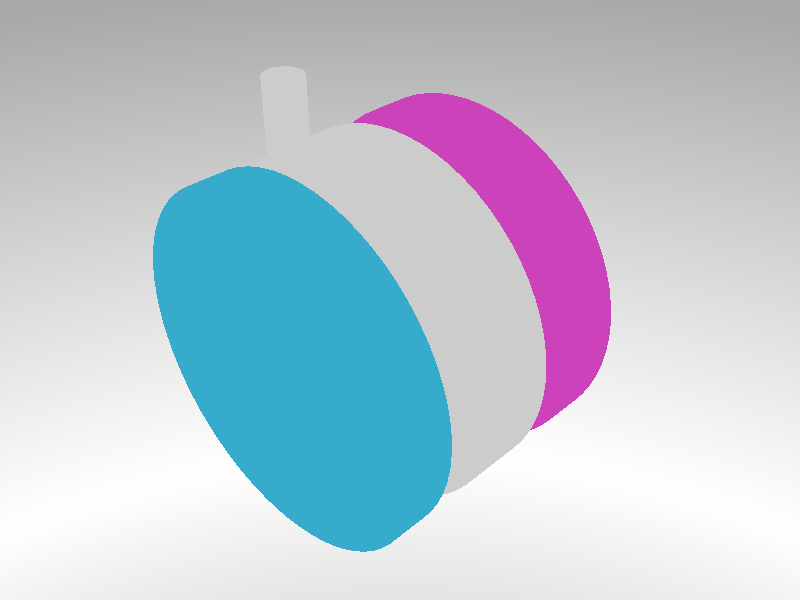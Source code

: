 // Persistence of Vision Ray Tracer Scene Description File
// for FreeCAD (http://www.freecadweb.org)

#version 3.6;

#include "colors.inc"
#include "metals.inc"
#include "rad_def.inc"

global_settings {
    radiosity {
        Rad_Settings(Radiosity_OutdoorHQ,off,off)
    }
}

#default {finish{ambient 0}}

sky_sphere {
    pigment {
        gradient y
        color_map {
            [0.0  color LightGray]
            [0.3  color White]
            [0.7  color LightGray]
        }
    }
}

// Standard finish
#declare StdFinish = finish {};

// declares position and view direction

// Generated by FreeCAD (http://www.freecadweb.org/)
#declare cam_location =  <131.106,131.245,-123.218>;
#declare cam_look_at  = <11.5293,11.6676,-3.6408>;
#declare cam_sky      = <-0.408248,0.816497,0.408248>;
#declare cam_angle    = 45; 
camera {
  location  cam_location
  look_at   cam_look_at
  sky       cam_sky
  angle     cam_angle 
  right x*800/600
}



// Written by FreeCAD http://www.freecadweb.org/
// face number1 +++++++++++++++++++++++++++++++++++++++++++++++++++++++++++++++++++++
#declare Pov_Body0011 = mesh2{
  vertex_vectors {
    124,
    <43,-1.6e-14,8>,
    <42.8053,4.08741,8>,
    <42.2229,8.1378,8>,
    <41.2582,12.1145,8>,
    <39.9198,15.9815,8>,
    <38.2199,19.7037,8>,
    <36.1739,23.2476,8>,
    <33.8003,26.5808,8>,
    <31.1206,29.6734,8>,
    <28.159,32.4972,8>,
    <24.9424,35.0268,8>,
    <21.5,37.2391,8>,
    <17.8628,39.1142,8>,
    <14.0639,40.635,8>,
    <10.1376,41.7879,8>,
    <6.11954,42.5623,8>,
    <2.04602,42.9513,8>,
    <-2.04602,42.9513,8>,
    <-6.11954,42.5623,8>,
    <-10.1376,41.7879,8>,
    <-14.0639,40.635,8>,
    <-17.8628,39.1142,8>,
    <-21.5,37.2391,8>,
    <-24.9424,35.0268,8>,
    <-28.159,32.4972,8>,
    <-31.1206,29.6734,8>,
    <-33.8003,26.5808,8>,
    <-36.1739,23.2476,8>,
    <-38.2199,19.7037,8>,
    <-39.9198,15.9815,8>,
    <-41.2582,12.1145,8>,
    <-42.2229,8.1378,8>,
    <-42.8053,4.08741,8>,
    <-43,-7.28306e-14,8>,
    <-42.8053,-4.08741,8>,
    <-42.2229,-8.1378,8>,
    <-41.2582,-12.1145,8>,
    <-39.9198,-15.9815,8>,
    <-38.2199,-19.7037,8>,
    <-36.1739,-23.2476,8>,
    <-33.8003,-26.5808,8>,
    <-31.1206,-29.6734,8>,
    <-28.159,-32.4972,8>,
    <-24.9424,-35.0268,8>,
    <-21.5,-37.2391,8>,
    <-17.8628,-39.1142,8>,
    <-14.0639,-40.635,8>,
    <-10.1376,-41.7879,8>,
    <-6.11954,-42.5623,8>,
    <-2.04602,-42.9513,8>,
    <2.04602,-42.9513,8>,
    <6.11954,-42.5623,8>,
    <10.1376,-41.7879,8>,
    <14.0639,-40.635,8>,
    <17.8628,-39.1142,8>,
    <21.5,-37.2391,8>,
    <24.9424,-35.0268,8>,
    <28.159,-32.4972,8>,
    <31.1206,-29.6734,8>,
    <33.8003,-26.5808,8>,
    <36.1739,-23.2476,8>,
    <38.2199,-19.7037,8>,
    <39.9198,-15.9815,8>,
    <41.2582,-12.1145,8>,
    <42.2229,-8.1378,8>,
    <42.8053,-4.08741,8>,
    <33,-9e-15,8>,
    <32.8066,3.56793,8>,
    <32.2285,7.09402,8>,
    <31.2726,10.537,8>,
    <29.95,13.8563,8>,
    <28.2763,17.0133,8>,
    <26.2711,19.9707,8>,
    <23.9579,22.6941,8>,
    <21.3637,25.1513,8>,
    <18.5192,27.3137,8>,
    <15.4575,29.1559,8>,
    <12.2146,30.6562,8>,
    <8.82843,31.7971,8>,
    <5.33881,32.5653,8>,
    <1.78658,32.9516,8>,
    <-1.78658,32.9516,8>,
    <-5.33881,32.5653,8>,
    <-8.82843,31.7971,8>,
    <-12.2146,30.6562,8>,
    <-15.4575,29.1559,8>,
    <-18.5192,27.3137,8>,
    <-21.3637,25.1513,8>,
    <-23.9579,22.6941,8>,
    <-26.2711,19.9707,8>,
    <-28.2763,17.0133,8>,
    <-29.95,13.8563,8>,
    <-31.2726,10.537,8>,
    <-32.2285,7.09402,8>,
    <-32.8066,3.56793,8>,
    <-33,-3.05986e-14,8>,
    <-32.8066,-3.56793,8>,
    <-32.2285,-7.09402,8>,
    <-31.2726,-10.537,8>,
    <-29.95,-13.8563,8>,
    <-28.2763,-17.0133,8>,
    <-26.2711,-19.9707,8>,
    <-23.9579,-22.6941,8>,
    <-21.3637,-25.1513,8>,
    <-18.5192,-27.3137,8>,
    <-15.4575,-29.1559,8>,
    <-12.2146,-30.6562,8>,
    <-8.82843,-31.7971,8>,
    <-5.33881,-32.5653,8>,
    <-1.78658,-32.9516,8>,
    <1.78658,-32.9516,8>,
    <5.33881,-32.5653,8>,
    <8.82843,-31.7971,8>,
    <12.2146,-30.6562,8>,
    <15.4575,-29.1559,8>,
    <18.5192,-27.3137,8>,
    <21.3637,-25.1513,8>,
    <23.9579,-22.6941,8>,
    <26.2711,-19.9707,8>,
    <28.2763,-17.0133,8>,
    <29.95,-13.8563,8>,
    <31.2726,-10.537,8>,
    <32.2285,-7.09402,8>,
    <32.8066,-3.56793,8>,
  }
  normal_vectors {
    124,
    <-0,-4.4e-16,1>,
    <-0,-4.4e-16,1>,
    <-0,-4.4e-16,1>,
    <-0,-4.4e-16,1>,
    <-0,-4.4e-16,1>,
    <-0,-4.4e-16,1>,
    <-0,-4.4e-16,1>,
    <-0,-4.4e-16,1>,
    <-0,-4.4e-16,1>,
    <-0,-4.4e-16,1>,
    <-0,-4.4e-16,1>,
    <-0,-4.4e-16,1>,
    <-0,-4.4e-16,1>,
    <-0,-4.4e-16,1>,
    <-0,-4.4e-16,1>,
    <-0,-4.4e-16,1>,
    <-0,-4.4e-16,1>,
    <-0,-4.4e-16,1>,
    <-0,-4.4e-16,1>,
    <-0,-4.4e-16,1>,
    <-0,-4.4e-16,1>,
    <-0,-4.4e-16,1>,
    <-0,-4.4e-16,1>,
    <-0,-4.4e-16,1>,
    <-0,-4.4e-16,1>,
    <-0,-4.4e-16,1>,
    <-0,-4.4e-16,1>,
    <-0,-4.4e-16,1>,
    <-0,-4.4e-16,1>,
    <-0,-4.4e-16,1>,
    <-0,-4.4e-16,1>,
    <-0,-4.4e-16,1>,
    <-0,-4.4e-16,1>,
    <-0,-4.4e-16,1>,
    <-0,-4.4e-16,1>,
    <-0,-4.4e-16,1>,
    <-0,-4.4e-16,1>,
    <-0,-4.4e-16,1>,
    <-0,-4.4e-16,1>,
    <-0,-4.4e-16,1>,
    <-0,-4.4e-16,1>,
    <-0,-4.4e-16,1>,
    <-0,-4.4e-16,1>,
    <-0,-4.4e-16,1>,
    <-0,-4.4e-16,1>,
    <-0,-4.4e-16,1>,
    <-0,-4.4e-16,1>,
    <-0,-4.4e-16,1>,
    <-0,-4.4e-16,1>,
    <-0,-4.4e-16,1>,
    <-0,-4.4e-16,1>,
    <-0,-4.4e-16,1>,
    <-0,-4.4e-16,1>,
    <-0,-4.4e-16,1>,
    <-0,-4.4e-16,1>,
    <-0,-4.4e-16,1>,
    <-0,-4.4e-16,1>,
    <-0,-4.4e-16,1>,
    <-0,-4.4e-16,1>,
    <-0,-4.4e-16,1>,
    <-0,-4.4e-16,1>,
    <-0,-4.4e-16,1>,
    <-0,-4.4e-16,1>,
    <-0,-4.4e-16,1>,
    <-0,-4.4e-16,1>,
    <-0,-4.4e-16,1>,
    <-0,-4.4e-16,1>,
    <-0,-4.4e-16,1>,
    <-0,-4.4e-16,1>,
    <-0,-4.4e-16,1>,
    <-0,-4.4e-16,1>,
    <-0,-4.4e-16,1>,
    <-0,-4.4e-16,1>,
    <-0,-4.4e-16,1>,
    <-0,-4.4e-16,1>,
    <-0,-4.4e-16,1>,
    <-0,-4.4e-16,1>,
    <-0,-4.4e-16,1>,
    <-0,-4.4e-16,1>,
    <-0,-4.4e-16,1>,
    <-0,-4.4e-16,1>,
    <-0,-4.4e-16,1>,
    <-0,-4.4e-16,1>,
    <-0,-4.4e-16,1>,
    <-0,-4.4e-16,1>,
    <-0,-4.4e-16,1>,
    <-0,-4.4e-16,1>,
    <-0,-4.4e-16,1>,
    <-0,-4.4e-16,1>,
    <-0,-4.4e-16,1>,
    <-0,-4.4e-16,1>,
    <-0,-4.4e-16,1>,
    <-0,-4.4e-16,1>,
    <-0,-4.4e-16,1>,
    <-0,-4.4e-16,1>,
    <-0,-4.4e-16,1>,
    <-0,-4.4e-16,1>,
    <-0,-4.4e-16,1>,
    <-0,-4.4e-16,1>,
    <-0,-4.4e-16,1>,
    <-0,-4.4e-16,1>,
    <-0,-4.4e-16,1>,
    <-0,-4.4e-16,1>,
    <-0,-4.4e-16,1>,
    <-0,-4.4e-16,1>,
    <-0,-4.4e-16,1>,
    <-0,-4.4e-16,1>,
    <-0,-4.4e-16,1>,
    <-0,-4.4e-16,1>,
    <-0,-4.4e-16,1>,
    <-0,-4.4e-16,1>,
    <-0,-4.4e-16,1>,
    <-0,-4.4e-16,1>,
    <-0,-4.4e-16,1>,
    <-0,-4.4e-16,1>,
    <-0,-4.4e-16,1>,
    <-0,-4.4e-16,1>,
    <-0,-4.4e-16,1>,
    <-0,-4.4e-16,1>,
    <-0,-4.4e-16,1>,
    <-0,-4.4e-16,1>,
    <-0,-4.4e-16,1>,
    <-0,-4.4e-16,1>,
    <-0,-4.4e-16,1>,
  }
  face_indices {
    124,
    <24,25,88>,
    <25,26,88>,
    <23,24,87>,
    <24,88,87>,
    <26,27,89>,
    <88,26,89>,
    <22,23,86>,
    <23,87,86>,
    <27,28,90>,
    <89,27,90>,
    <21,22,85>,
    <22,86,85>,
    <28,29,91>,
    <90,28,91>,
    <20,21,84>,
    <21,85,84>,
    <29,30,92>,
    <91,29,92>,
    <19,20,83>,
    <20,84,83>,
    <30,31,93>,
    <92,30,93>,
    <18,19,82>,
    <19,83,82>,
    <31,32,94>,
    <93,31,94>,
    <16,17,81>,
    <17,18,81>,
    <18,82,81>,
    <32,33,95>,
    <33,34,95>,
    <94,32,95>,
    <15,16,80>,
    <16,81,80>,
    <34,35,96>,
    <95,34,96>,
    <14,15,79>,
    <15,80,79>,
    <96,35,97>,
    <35,36,97>,
    <13,14,78>,
    <14,79,78>,
    <97,36,98>,
    <36,37,98>,
    <12,13,77>,
    <13,78,77>,
    <98,37,99>,
    <37,38,99>,
    <11,12,76>,
    <12,77,76>,
    <99,38,100>,
    <38,39,100>,
    <10,11,75>,
    <11,76,75>,
    <100,39,101>,
    <39,40,101>,
    <9,10,74>,
    <10,75,74>,
    <40,41,102>,
    <101,40,102>,
    <9,74,73>,
    <9,73,8>,
    <103,102,42>,
    <102,41,42>,
    <8,73,7>,
    <73,72,7>,
    <104,103,43>,
    <103,42,43>,
    <7,72,6>,
    <72,71,6>,
    <105,104,44>,
    <104,43,44>,
    <6,71,5>,
    <71,70,5>,
    <106,105,45>,
    <105,44,45>,
    <70,69,4>,
    <5,70,4>,
    <107,106,46>,
    <106,45,46>,
    <69,68,3>,
    <4,69,3>,
    <108,107,47>,
    <107,46,47>,
    <68,67,2>,
    <3,68,2>,
    <109,108,48>,
    <108,47,48>,
    <2,67,1>,
    <67,66,1>,
    <110,109,49>,
    <109,48,49>,
    <1,66,0>,
    <110,49,50>,
    <66,123,65>,
    <0,66,65>,
    <110,50,51>,
    <111,110,51>,
    <123,122,64>,
    <65,123,64>,
    <112,111,52>,
    <111,51,52>,
    <122,121,63>,
    <64,122,63>,
    <113,112,53>,
    <112,52,53>,
    <121,120,62>,
    <63,121,62>,
    <114,113,54>,
    <113,53,54>,
    <62,120,61>,
    <120,119,61>,
    <115,114,55>,
    <114,54,55>,
    <119,118,60>,
    <61,119,60>,
    <116,115,56>,
    <115,55,56>,
    <118,117,59>,
    <60,118,59>,
    <117,116,57>,
    <116,56,57>,
    <59,117,58>,
    <117,57,58>,
  }
} // end of Face1

// face number2 +++++++++++++++++++++++++++++++++++++++++++++++++++++++++++++++++++++
#declare Pov_Body0012 = mesh2{
  vertex_vectors {
    168,
    <43,-1.6e-14,8>,
    <43,-1.6e-14,8>,
    <42.8053,4.08741,8>,
    <42.2229,8.1378,8>,
    <41.2582,12.1145,8>,
    <39.9198,15.9815,8>,
    <38.2199,19.7037,8>,
    <36.1739,23.2476,8>,
    <33.8003,26.5808,8>,
    <31.1206,29.6734,8>,
    <28.159,32.4972,8>,
    <24.9424,35.0268,8>,
    <21.5,37.2391,8>,
    <17.8628,39.1142,8>,
    <14.0639,40.635,8>,
    <10.1376,41.7879,8>,
    <6.11954,42.5623,8>,
    <2.04602,42.9513,8>,
    <-2.04602,42.9513,8>,
    <-6.11954,42.5623,8>,
    <-10.1376,41.7879,8>,
    <-14.0639,40.635,8>,
    <-17.8628,39.1142,8>,
    <-21.5,37.2391,8>,
    <-24.9424,35.0268,8>,
    <-28.159,32.4972,8>,
    <-31.1206,29.6734,8>,
    <-33.8003,26.5808,8>,
    <-36.1739,23.2476,8>,
    <-38.2199,19.7037,8>,
    <-39.9198,15.9815,8>,
    <-41.2582,12.1145,8>,
    <-42.2229,8.1378,8>,
    <-42.8053,4.08741,8>,
    <-43,-7.28306e-14,8>,
    <-42.8053,-4.08741,8>,
    <-42.2229,-8.1378,8>,
    <-41.2582,-12.1145,8>,
    <-39.9198,-15.9815,8>,
    <-38.2199,-19.7037,8>,
    <-36.1739,-23.2476,8>,
    <-33.8003,-26.5808,8>,
    <-31.1206,-29.6734,8>,
    <-28.159,-32.4972,8>,
    <-24.9424,-35.0268,8>,
    <-21.5,-37.2391,8>,
    <-17.8628,-39.1142,8>,
    <-14.0639,-40.635,8>,
    <-10.1376,-41.7879,8>,
    <-6.11954,-42.5623,8>,
    <-2.04602,-42.9513,8>,
    <2.04602,-42.9513,8>,
    <6.11954,-42.5623,8>,
    <10.1376,-41.7879,8>,
    <14.0639,-40.635,8>,
    <17.8628,-39.1142,8>,
    <21.5,-37.2391,8>,
    <24.9424,-35.0268,8>,
    <28.159,-32.4972,8>,
    <31.1206,-29.6734,8>,
    <33.8003,-26.5808,8>,
    <36.1739,-23.2476,8>,
    <38.2199,-19.7037,8>,
    <39.9198,-15.9815,8>,
    <41.2582,-12.1145,8>,
    <42.2229,-8.1378,8>,
    <42.8053,-4.08741,8>,
    <43,1.6e-14,-8>,
    <43,1.6e-14,-8>,
    <42.8053,4.08741,-8>,
    <42.2229,8.1378,-8>,
    <41.2582,12.1145,-8>,
    <39.9198,15.9815,-8>,
    <38.2199,19.7037,-8>,
    <36.1739,23.2476,-8>,
    <33.8003,26.5808,-8>,
    <31.1206,29.6734,-8>,
    <28.159,32.4972,-8>,
    <24.9424,35.0268,-8>,
    <21.5,37.2391,-8>,
    <17.8628,39.1142,-8>,
    <14.0639,40.635,-8>,
    <10.1376,41.7879,-8>,
    <6.11954,42.5623,-8>,
    <2.04602,42.9513,-8>,
    <-2.04602,42.9513,-8>,
    <-6.11954,42.5623,-8>,
    <-10.1376,41.7879,-8>,
    <-14.0639,40.635,-8>,
    <-17.8628,39.1142,-8>,
    <-21.5,37.2391,-8>,
    <-24.9424,35.0268,-8>,
    <-28.159,32.4972,-8>,
    <-31.1206,29.6734,-8>,
    <-33.8003,26.5808,-8>,
    <-36.1739,23.2476,-8>,
    <-38.2199,19.7037,-8>,
    <-39.9198,15.9815,-8>,
    <-41.2582,12.1145,-8>,
    <-42.2229,8.1378,-8>,
    <-42.8053,4.08741,-8>,
    <-43,-6.92779e-14,-8>,
    <-42.8053,-4.08741,-8>,
    <-42.2229,-8.1378,-8>,
    <-41.2582,-12.1145,-8>,
    <-39.9198,-15.9815,-8>,
    <-38.2199,-19.7037,-8>,
    <-36.1739,-23.2476,-8>,
    <-33.8003,-26.5808,-8>,
    <-31.1206,-29.6734,-8>,
    <-28.159,-32.4972,-8>,
    <-24.9424,-35.0268,-8>,
    <-21.5,-37.2391,-8>,
    <-17.8628,-39.1142,-8>,
    <-14.0639,-40.635,-8>,
    <-10.1376,-41.7879,-8>,
    <-6.11954,-42.5623,-8>,
    <-2.04602,-42.9513,-8>,
    <2.04602,-42.9513,-8>,
    <6.11954,-42.5623,-8>,
    <10.1376,-41.7879,-8>,
    <14.0639,-40.635,-8>,
    <17.8628,-39.1142,-8>,
    <21.5,-37.2391,-8>,
    <24.9424,-35.0268,-8>,
    <28.159,-32.4972,-8>,
    <31.1206,-29.6734,-8>,
    <33.8003,-26.5808,-8>,
    <36.1739,-23.2476,-8>,
    <38.2199,-19.7037,-8>,
    <39.9198,-15.9815,-8>,
    <41.2582,-12.1145,-8>,
    <42.2229,-8.1378,-8>,
    <42.8053,-4.08741,-8>,
    <-33,27.5681,4.3e-14>,
    <-32.9354,27.6453,-0.801295>,
    <-32.7562,27.8573,-1.54216>,
    <-32.4943,28.1624,-2.19115>,
    <-32.1737,28.5281,-2.75319>,
    <-31.659,29.0982,-3.40757>,
    <-30.9727,29.8277,-4.02035>,
    <-30.1761,30.6334,-4.50162>,
    <-29.2645,31.5054,-4.83746>,
    <-28.2205,32.4439,-4.99514>,
    <-27.1006,33.385,-4.91844>,
    <-26.06,34.2034,-4.60831>,
    <-25.1245,34.8964,-4.09042>,
    <-24.3208,35.4612,-3.38578>,
    <-23.679,35.893,-2.51568>,
    <-23.2322,36.1838,-1.50609>,
    <-23.026,36.3153,-0.509401>,
    <-23.0174,36.3208,0.41709>,
    <-23.1779,36.2186,1.32181>,
    <-23.4933,36.0148,2.16558>,
    <-23.945,35.7161,2.92525>,
    <-24.5146,35.3275,3.58499>,
    <-25.1851,34.8527,4.13232>,
    <-25.9407,34.2941,4.55622>,
    <-26.7671,33.653,4.84561>,
    <-27.6528,32.9291,4.98793>,
    <-28.5583,32.1469,4.96874>,
    <-29.6337,31.1584,4.72558>,
    <-30.6704,30.1384,4.22714>,
    <-31.5429,29.224,3.52813>,
    <-32.2485,28.4435,2.63629>,
    <-32.6797,27.947,1.76068>,
    <-32.9159,27.6685,0.913313>,
    <-32.9783,27.5941,0.465336>,
  }
  normal_vectors {
    168,
    <1,-0,-0>,
    <1,-0,-0>,
    <0.995472,0.095056,6.36875e-17>,
    <0.981929,0.189251,1.26798e-16>,
    <0.959493,0.281733,1.88761e-16>,
    <0.928368,0.371662,2.49014e-16>,
    <0.888835,0.458227,3.07012e-16>,
    <0.841254,0.540641,3.62229e-16>,
    <0.786053,0.618159,4.14167e-16>,
    <0.723734,0.690079,4.62353e-16>,
    <0.654861,0.75575,5.06352e-16>,
    <0.580057,0.814576,5.45766e-16>,
    <0.5,0.866025,5.80237e-16>,
    <0.415415,0.909632,6.09453e-16>,
    <0.327068,0.945001,6.33151e-16>,
    <0.235759,0.971812,6.51114e-16>,
    <0.142315,0.989821,6.6318e-16>,
    <0.0475819,0.998867,6.69241e-16>,
    <-0.0475819,0.998867,6.69241e-16>,
    <-0.142315,0.989821,6.6318e-16>,
    <-0.235759,0.971812,6.51114e-16>,
    <-0.327068,0.945001,6.33151e-16>,
    <-0.415415,0.909632,6.09453e-16>,
    <-0.5,0.866025,5.80237e-16>,
    <-0.580057,0.814576,5.45766e-16>,
    <-0.654861,0.75575,5.06352e-16>,
    <-0.723734,0.690079,4.62353e-16>,
    <-0.786053,0.618159,4.14167e-16>,
    <-0.841254,0.540641,3.62229e-16>,
    <-0.888835,0.458227,3.07012e-16>,
    <-0.928368,0.371662,2.49014e-16>,
    <-0.959493,0.281733,1.88761e-16>,
    <-0.981929,0.189251,1.26798e-16>,
    <-0.995472,0.095056,6.36875e-17>,
    <-1,-1.65389e-15,-1.10811e-30>,
    <-0.995472,-0.095056,-6.36875e-17>,
    <-0.981929,-0.189251,-1.26798e-16>,
    <-0.959493,-0.281733,-1.88761e-16>,
    <-0.928368,-0.371662,-2.49014e-16>,
    <-0.888835,-0.458227,-3.07012e-16>,
    <-0.841254,-0.540641,-3.62229e-16>,
    <-0.786053,-0.618159,-4.14167e-16>,
    <-0.723734,-0.690079,-4.62353e-16>,
    <-0.654861,-0.75575,-5.06352e-16>,
    <-0.580057,-0.814576,-5.45766e-16>,
    <-0.5,-0.866025,-5.80237e-16>,
    <-0.415415,-0.909632,-6.09453e-16>,
    <-0.327068,-0.945001,-6.33151e-16>,
    <-0.235759,-0.971812,-6.51114e-16>,
    <-0.142315,-0.989821,-6.6318e-16>,
    <-0.0475819,-0.998867,-6.69241e-16>,
    <0.0475819,-0.998867,-6.69241e-16>,
    <0.142315,-0.989821,-6.6318e-16>,
    <0.235759,-0.971812,-6.51114e-16>,
    <0.327068,-0.945001,-6.33151e-16>,
    <0.415415,-0.909632,-6.09453e-16>,
    <0.5,-0.866025,-5.80237e-16>,
    <0.580057,-0.814576,-5.45766e-16>,
    <0.654861,-0.75575,-5.06352e-16>,
    <0.723734,-0.690079,-4.62353e-16>,
    <0.786053,-0.618159,-4.14167e-16>,
    <0.841254,-0.540641,-3.62229e-16>,
    <0.888835,-0.458227,-3.07012e-16>,
    <0.928368,-0.371662,-2.49014e-16>,
    <0.959493,-0.281733,-1.88761e-16>,
    <0.981929,-0.189251,-1.26798e-16>,
    <0.995472,-0.095056,-6.36875e-17>,
    <1,-0,-0>,
    <1,-0,-0>,
    <0.995472,0.095056,6.36875e-17>,
    <0.981929,0.189251,1.26798e-16>,
    <0.959493,0.281733,1.88761e-16>,
    <0.928368,0.371662,2.49014e-16>,
    <0.888835,0.458227,3.07012e-16>,
    <0.841254,0.540641,3.62229e-16>,
    <0.786053,0.618159,4.14167e-16>,
    <0.723734,0.690079,4.62353e-16>,
    <0.654861,0.75575,5.06352e-16>,
    <0.580057,0.814576,5.45766e-16>,
    <0.5,0.866025,5.80237e-16>,
    <0.415415,0.909632,6.09453e-16>,
    <0.327068,0.945001,6.33151e-16>,
    <0.235759,0.971812,6.51114e-16>,
    <0.142315,0.989821,6.6318e-16>,
    <0.0475819,0.998867,6.69241e-16>,
    <-0.0475819,0.998867,6.69241e-16>,
    <-0.142315,0.989821,6.6318e-16>,
    <-0.235759,0.971812,6.51114e-16>,
    <-0.327068,0.945001,6.33151e-16>,
    <-0.415415,0.909632,6.09453e-16>,
    <-0.5,0.866025,5.80237e-16>,
    <-0.580057,0.814576,5.45766e-16>,
    <-0.654861,0.75575,5.06352e-16>,
    <-0.723734,0.690079,4.62353e-16>,
    <-0.786053,0.618159,4.14167e-16>,
    <-0.841254,0.540641,3.62229e-16>,
    <-0.888835,0.458227,3.07012e-16>,
    <-0.928368,0.371662,2.49014e-16>,
    <-0.959493,0.281733,1.88761e-16>,
    <-0.981929,0.189251,1.26798e-16>,
    <-0.995472,0.095056,6.36875e-17>,
    <-1,-1.65389e-15,-1.10811e-30>,
    <-0.995472,-0.095056,-6.36875e-17>,
    <-0.981929,-0.189251,-1.26798e-16>,
    <-0.959493,-0.281733,-1.88761e-16>,
    <-0.928368,-0.371662,-2.49014e-16>,
    <-0.888835,-0.458227,-3.07012e-16>,
    <-0.841254,-0.540641,-3.62229e-16>,
    <-0.786053,-0.618159,-4.14167e-16>,
    <-0.723734,-0.690079,-4.62353e-16>,
    <-0.654861,-0.75575,-5.06352e-16>,
    <-0.580057,-0.814576,-5.45766e-16>,
    <-0.5,-0.866025,-5.80237e-16>,
    <-0.415415,-0.909632,-6.09453e-16>,
    <-0.327068,-0.945001,-6.33151e-16>,
    <-0.235759,-0.971812,-6.51114e-16>,
    <-0.142315,-0.989821,-6.6318e-16>,
    <-0.0475819,-0.998867,-6.69241e-16>,
    <0.0475819,-0.998867,-6.69241e-16>,
    <0.142315,-0.989821,-6.6318e-16>,
    <0.235759,-0.971812,-6.51114e-16>,
    <0.327068,-0.945001,-6.33151e-16>,
    <0.415415,-0.909632,-6.09453e-16>,
    <0.5,-0.866025,-5.80237e-16>,
    <0.580057,-0.814576,-5.45766e-16>,
    <0.654861,-0.75575,-5.06352e-16>,
    <0.723734,-0.690079,-4.62353e-16>,
    <0.786053,-0.618159,-4.14167e-16>,
    <0.841254,-0.540641,-3.62229e-16>,
    <0.888835,-0.458227,-3.07012e-16>,
    <0.928368,-0.371662,-2.49014e-16>,
    <0.959493,-0.281733,-1.88761e-16>,
    <0.981929,-0.189251,-1.26798e-16>,
    <0.995472,-0.095056,-6.36875e-17>,
    <-0.767442,0.641119,4.29549e-16>,
    <-0.765939,0.642913,4.30752e-16>,
    <-0.761773,0.647844,4.34056e-16>,
    <-0.755682,0.654939,4.38809e-16>,
    <-0.748226,0.663444,4.44507e-16>,
    <-0.736256,0.676703,4.53391e-16>,
    <-0.720295,0.693668,4.64758e-16>,
    <-0.70177,0.712404,4.77311e-16>,
    <-0.68057,0.732683,4.90898e-16>,
    <-0.65629,0.754509,5.05521e-16>,
    <-0.630246,0.776396,5.20185e-16>,
    <-0.606047,0.795429,5.32937e-16>,
    <-0.584291,0.811544,5.43735e-16>,
    <-0.5656,0.82468,5.52535e-16>,
    <-0.550674,0.834721,5.59263e-16>,
    <-0.540284,0.841483,5.63793e-16>,
    <-0.535489,0.844542,5.65843e-16>,
    <-0.535289,0.844669,5.65928e-16>,
    <-0.539021,0.842293,5.64336e-16>,
    <-0.546356,0.837553,5.61161e-16>,
    <-0.556861,0.830606,5.56506e-16>,
    <-0.570108,0.82157,5.50452e-16>,
    <-0.585699,0.810529,5.43054e-16>,
    <-0.603271,0.797536,5.34349e-16>,
    <-0.62249,0.782627,5.2436e-16>,
    <-0.643088,0.765792,5.13081e-16>,
    <-0.664145,0.747603,5.00894e-16>,
    <-0.689155,0.724614,4.85491e-16>,
    <-0.713266,0.700893,4.69598e-16>,
    <-0.733556,0.679629,4.55351e-16>,
    <-0.749966,0.661477,4.43189e-16>,
    <-0.759994,0.64993,4.35453e-16>,
    <-0.765486,0.643453,4.31114e-16>,
    <-0.766937,0.641722,4.29954e-16>,
  }
  face_indices {
    168,
    <0,68,2>,
    <68,69,2>,
    <69,70,3>,
    <2,69,3>,
    <70,71,4>,
    <3,70,4>,
    <71,72,5>,
    <4,71,5>,
    <72,73,6>,
    <5,72,6>,
    <73,74,7>,
    <6,73,7>,
    <74,75,8>,
    <7,74,8>,
    <8,75,9>,
    <75,76,9>,
    <9,76,10>,
    <76,77,10>,
    <10,77,11>,
    <77,78,11>,
    <11,78,12>,
    <78,79,12>,
    <12,79,13>,
    <79,80,13>,
    <13,80,14>,
    <80,81,14>,
    <81,82,14>,
    <14,82,15>,
    <15,82,16>,
    <82,83,16>,
    <16,83,17>,
    <83,84,17>,
    <17,84,18>,
    <84,85,18>,
    <18,85,19>,
    <85,86,19>,
    <19,86,20>,
    <86,87,20>,
    <20,87,21>,
    <87,88,21>,
    <21,88,22>,
    <88,89,22>,
    <90,149,150>,
    <149,90,148>,
    <90,91,148>,
    <90,150,151>,
    <148,91,147>,
    <147,91,146>,
    <151,152,23>,
    <22,89,23>,
    <90,151,23>,
    <89,90,23>,
    <23,152,153>,
    <146,91,145>,
    <23,153,154>,
    <145,91,144>,
    <144,91,92>,
    <144,92,143>,
    <154,155,24>,
    <155,156,24>,
    <156,157,24>,
    <23,154,24>,
    <143,92,142>,
    <24,157,158>,
    <141,142,93>,
    <142,92,93>,
    <141,93,140>,
    <24,158,25>,
    <158,159,25>,
    <159,160,25>,
    <140,93,139>,
    <25,160,161>,
    <139,93,138>,
    <138,93,94>,
    <138,94,137>,
    <137,94,136>,
    <136,94,135>,
    <135,94,134>,
    <25,161,26>,
    <161,162,26>,
    <162,163,26>,
    <163,164,26>,
    <134,94,95>,
    <26,164,27>,
    <164,165,27>,
    <165,166,27>,
    <166,167,27>,
    <167,134,27>,
    <134,95,28>,
    <27,134,28>,
    <28,95,29>,
    <95,96,29>,
    <29,96,30>,
    <96,97,30>,
    <30,97,31>,
    <97,98,31>,
    <31,98,32>,
    <98,99,32>,
    <32,99,33>,
    <99,100,33>,
    <33,100,34>,
    <100,101,34>,
    <101,102,35>,
    <34,101,35>,
    <102,103,36>,
    <35,102,36>,
    <103,104,37>,
    <36,103,37>,
    <104,105,38>,
    <105,106,38>,
    <37,104,38>,
    <38,106,39>,
    <106,107,40>,
    <39,106,40>,
    <107,108,41>,
    <40,107,41>,
    <108,109,42>,
    <41,108,42>,
    <42,109,43>,
    <109,110,43>,
    <43,110,44>,
    <110,111,44>,
    <44,111,45>,
    <111,112,45>,
    <112,113,46>,
    <45,112,46>,
    <113,114,47>,
    <46,113,47>,
    <114,115,48>,
    <115,116,48>,
    <47,114,48>,
    <48,116,49>,
    <116,117,50>,
    <49,116,50>,
    <117,118,51>,
    <118,119,51>,
    <50,117,51>,
    <51,119,52>,
    <119,120,53>,
    <52,119,53>,
    <120,121,54>,
    <121,122,54>,
    <53,120,54>,
    <54,122,55>,
    <122,123,56>,
    <55,122,56>,
    <123,124,57>,
    <56,123,57>,
    <124,125,58>,
    <125,126,58>,
    <57,124,58>,
    <58,126,59>,
    <126,127,60>,
    <59,126,60>,
    <127,128,61>,
    <128,129,61>,
    <60,127,61>,
    <61,129,62>,
    <129,130,63>,
    <62,129,63>,
    <130,131,64>,
    <131,132,64>,
    <63,130,64>,
    <64,132,65>,
    <132,133,66>,
    <65,132,66>,
    <133,67,1>,
    <66,133,1>,
  }
} // end of Face2

// face number3 +++++++++++++++++++++++++++++++++++++++++++++++++++++++++++++++++++++
#declare Pov_Body0013 = mesh2{
  vertex_vectors {
    153,
    <33,9e-15,-8>,
    <33,-9e-15,8>,
    <33,-9e-15,8>,
    <32.8066,3.56793,8>,
    <32.2285,7.09402,8>,
    <31.2726,10.537,8>,
    <29.95,13.8563,8>,
    <28.2763,17.0133,8>,
    <26.2711,19.9707,8>,
    <23.9579,22.6941,8>,
    <21.3637,25.1513,8>,
    <18.5192,27.3137,8>,
    <15.4575,29.1559,8>,
    <12.2146,30.6562,8>,
    <8.82843,31.7971,8>,
    <5.33881,32.5653,8>,
    <1.78658,32.9516,8>,
    <-1.78658,32.9516,8>,
    <-5.33881,32.5653,8>,
    <-8.82843,31.7971,8>,
    <-12.2146,30.6562,8>,
    <-15.4575,29.1559,8>,
    <-18.5192,27.3137,8>,
    <-21.3637,25.1513,8>,
    <-23.9579,22.6941,8>,
    <-26.2711,19.9707,8>,
    <-28.2763,17.0133,8>,
    <-29.95,13.8563,8>,
    <-31.2726,10.537,8>,
    <-32.2285,7.09402,8>,
    <-32.8066,3.56793,8>,
    <-33,-3.05986e-14,8>,
    <-32.8066,-3.56793,8>,
    <-32.2285,-7.09402,8>,
    <-31.2726,-10.537,8>,
    <-29.95,-13.8563,8>,
    <-28.2763,-17.0133,8>,
    <-26.2711,-19.9707,8>,
    <-23.9579,-22.6941,8>,
    <-21.3637,-25.1513,8>,
    <-18.5192,-27.3137,8>,
    <-15.4575,-29.1559,8>,
    <-12.2146,-30.6562,8>,
    <-8.82843,-31.7971,8>,
    <-5.33881,-32.5653,8>,
    <-1.78658,-32.9516,8>,
    <1.78658,-32.9516,8>,
    <5.33881,-32.5653,8>,
    <8.82843,-31.7971,8>,
    <12.2146,-30.6562,8>,
    <15.4575,-29.1559,8>,
    <18.5192,-27.3137,8>,
    <21.3637,-25.1513,8>,
    <23.9579,-22.6941,8>,
    <26.2711,-19.9707,8>,
    <28.2763,-17.0133,8>,
    <29.95,-13.8563,8>,
    <31.2726,-10.537,8>,
    <32.2285,-7.09402,8>,
    <32.8066,-3.56793,8>,
    <33,9e-15,-8>,
    <32.8066,3.56793,-8>,
    <32.2285,7.09402,-8>,
    <31.2726,10.537,-8>,
    <29.95,13.8563,-8>,
    <28.2763,17.0133,-8>,
    <26.2711,19.9707,-8>,
    <23.9579,22.6941,-8>,
    <21.3637,25.1513,-8>,
    <18.5192,27.3137,-8>,
    <15.4575,29.1559,-8>,
    <12.2146,30.6562,-8>,
    <8.82843,31.7971,-8>,
    <5.33881,32.5653,-8>,
    <1.78658,32.9516,-8>,
    <-1.78658,32.9516,-8>,
    <-5.33881,32.5653,-8>,
    <-8.82843,31.7971,-8>,
    <-12.2146,30.6562,-8>,
    <-15.4575,29.1559,-8>,
    <-18.5192,27.3137,-8>,
    <-21.3637,25.1513,-8>,
    <-23.9579,22.6941,-8>,
    <-26.2711,19.9707,-8>,
    <-28.2763,17.0133,-8>,
    <-29.95,13.8563,-8>,
    <-31.2726,10.537,-8>,
    <-32.2285,7.09402,-8>,
    <-32.8066,3.56793,-8>,
    <-33,-1.99386e-14,-8>,
    <-32.8066,-3.56793,-8>,
    <-32.2285,-7.09402,-8>,
    <-31.2726,-10.537,-8>,
    <-29.95,-13.8563,-8>,
    <-28.2763,-17.0133,-8>,
    <-26.2711,-19.9707,-8>,
    <-23.9579,-22.6941,-8>,
    <-21.3637,-25.1513,-8>,
    <-18.5192,-27.3137,-8>,
    <-15.4575,-29.1559,-8>,
    <-12.2146,-30.6562,-8>,
    <-8.82843,-31.7971,-8>,
    <-5.33881,-32.5653,-8>,
    <-1.78658,-32.9516,-8>,
    <1.78658,-32.9516,-8>,
    <5.33881,-32.5653,-8>,
    <8.82843,-31.7971,-8>,
    <12.2146,-30.6562,-8>,
    <15.4575,-29.1559,-8>,
    <18.5192,-27.3137,-8>,
    <21.3637,-25.1513,-8>,
    <23.9579,-22.6941,-8>,
    <26.2711,-19.9707,-8>,
    <28.2763,-17.0133,-8>,
    <29.95,-13.8563,-8>,
    <31.2726,-10.537,-8>,
    <32.2285,-7.09402,-8>,
    <32.8066,-3.56793,-8>,
    <-25,21.5407,1.4e-14>,
    <-25.032,21.5035,-0.436777>,
    <-25.1232,21.3968,-0.850956>,
    <-25.2321,21.2683,-1.15697>,
    <-25.4037,21.0631,-1.50302>,
    <-25.6343,20.7818,-1.84479>,
    <-25.9874,20.3385,-2.22474>,
    <-26.4277,19.7631,-2.55495>,
    <-27.0566,18.8929,-2.84781>,
    <-27.7854,17.8038,-2.99231>,
    <-28.6877,16.31,-2.92012>,
    <-29.6284,14.5313,-2.5196>,
    <-30.3597,12.9341,-1.85256>,
    <-30.6415,12.2515,-1.42215>,
    <-30.8179,11.8008,-1.02941>,
    <-30.9226,11.5237,-0.677209>,
    <-30.9696,11.3967,-0.426069>,
    <-30.995,11.3273,-0.172322>,
    <-30.9999,11.3141,0.0287132>,
    <-30.9878,11.3471,0.270234>,
    <-30.9616,11.4185,0.478719>,
    <-30.9242,11.5192,0.669992>,
    <-30.8615,11.6861,0.900859>,
    <-30.7473,11.9835,1.2052>,
    <-30.5401,12.5021,1.59621>,
    <-30.1711,13.3681,2.07037>,
    <-29.498,14.7942,2.59924>,
    <-28.5178,16.6053,2.95497>,
    <-27.4981,18.2443,2.95772>,
    <-26.5955,19.5366,2.65094>,
    <-25.9105,20.4364,2.15268>,
    <-25.4724,20.98,1.61586>,
    <-25.2146,21.289,1.11427>,
    <-25.0672,21.4624,0.631469>,
    <-25.0172,21.5207,0.3206>,
  }
  normal_vectors {
    153,
    <-1,0,-0>,
    <-1,0,-0>,
    <-1,0,-0>,
    <-0.994138,-0.108119,-7.24397e-17>,
    <-0.976621,-0.21497,-1.4403e-16>,
    <-0.947653,-0.319302,-2.13932e-16>,
    <-0.907575,-0.419889,-2.81326e-16>,
    <-0.856857,-0.515554,-3.45421e-16>,
    <-0.796093,-0.605174,-4.05467e-16>,
    <-0.725995,-0.687699,-4.60759e-16>,
    <-0.647386,-0.762162,-5.10649e-16>,
    <-0.561187,-0.827689,-5.54552e-16>,
    <-0.468408,-0.883512,-5.91953e-16>,
    <-0.370138,-0.928977,-6.22414e-16>,
    <-0.267528,-0.96355,-6.45578e-16>,
    <-0.161782,-0.986827,-6.61174e-16>,
    <-0.0541389,-0.998533,-6.69017e-16>,
    <0.0541389,-0.998533,-6.69017e-16>,
    <0.161782,-0.986827,-6.61174e-16>,
    <0.267528,-0.96355,-6.45578e-16>,
    <0.370138,-0.928977,-6.22414e-16>,
    <0.468408,-0.883512,-5.91953e-16>,
    <0.561187,-0.827689,-5.54552e-16>,
    <0.647386,-0.762162,-5.10649e-16>,
    <0.725995,-0.687699,-4.60759e-16>,
    <0.796093,-0.605174,-4.05467e-16>,
    <0.856857,-0.515554,-3.45421e-16>,
    <0.907575,-0.419889,-2.81326e-16>,
    <0.947653,-0.319302,-2.13932e-16>,
    <0.976621,-0.21497,-1.4403e-16>,
    <0.994138,-0.108119,-7.24397e-17>,
    <1,-1.22465e-16,-8.20513e-32>,
    <0.994138,0.108119,7.24397e-17>,
    <0.976621,0.21497,1.4403e-16>,
    <0.947653,0.319302,2.13932e-16>,
    <0.907575,0.419889,2.81326e-16>,
    <0.856857,0.515554,3.45421e-16>,
    <0.796093,0.605174,4.05467e-16>,
    <0.725995,0.687699,4.60759e-16>,
    <0.647386,0.762162,5.10649e-16>,
    <0.561187,0.827689,5.54552e-16>,
    <0.468408,0.883512,5.91953e-16>,
    <0.370138,0.928977,6.22414e-16>,
    <0.267528,0.96355,6.45578e-16>,
    <0.161782,0.986827,6.61174e-16>,
    <0.0541389,0.998533,6.69017e-16>,
    <-0.0541389,0.998533,6.69017e-16>,
    <-0.161782,0.986827,6.61174e-16>,
    <-0.267528,0.96355,6.45578e-16>,
    <-0.370138,0.928977,6.22414e-16>,
    <-0.468408,0.883512,5.91953e-16>,
    <-0.561187,0.827689,5.54552e-16>,
    <-0.647386,0.762162,5.10649e-16>,
    <-0.725995,0.687699,4.60759e-16>,
    <-0.796093,0.605174,4.05467e-16>,
    <-0.856857,0.515554,3.45421e-16>,
    <-0.907575,0.419889,2.81326e-16>,
    <-0.947653,0.319302,2.13932e-16>,
    <-0.976621,0.21497,1.4403e-16>,
    <-0.994138,0.108119,7.24397e-17>,
    <-1,0,-0>,
    <-0.994138,-0.108119,-7.24397e-17>,
    <-0.976621,-0.21497,-1.4403e-16>,
    <-0.947653,-0.319302,-2.13932e-16>,
    <-0.907575,-0.419889,-2.81326e-16>,
    <-0.856857,-0.515554,-3.45421e-16>,
    <-0.796093,-0.605174,-4.05467e-16>,
    <-0.725995,-0.687699,-4.60759e-16>,
    <-0.647386,-0.762162,-5.10649e-16>,
    <-0.561187,-0.827689,-5.54552e-16>,
    <-0.468408,-0.883512,-5.91953e-16>,
    <-0.370138,-0.928977,-6.22414e-16>,
    <-0.267528,-0.96355,-6.45578e-16>,
    <-0.161782,-0.986827,-6.61174e-16>,
    <-0.0541389,-0.998533,-6.69017e-16>,
    <0.0541389,-0.998533,-6.69017e-16>,
    <0.161782,-0.986827,-6.61174e-16>,
    <0.267528,-0.96355,-6.45578e-16>,
    <0.370138,-0.928977,-6.22414e-16>,
    <0.468408,-0.883512,-5.91953e-16>,
    <0.561187,-0.827689,-5.54552e-16>,
    <0.647386,-0.762162,-5.10649e-16>,
    <0.725995,-0.687699,-4.60759e-16>,
    <0.796093,-0.605174,-4.05467e-16>,
    <0.856857,-0.515554,-3.45421e-16>,
    <0.907575,-0.419889,-2.81326e-16>,
    <0.947653,-0.319302,-2.13932e-16>,
    <0.976621,-0.21497,-1.4403e-16>,
    <0.994138,-0.108119,-7.24397e-17>,
    <1,-1.22465e-16,-8.20513e-32>,
    <0.994138,0.108119,7.24397e-17>,
    <0.976621,0.21497,1.4403e-16>,
    <0.947653,0.319302,2.13932e-16>,
    <0.907575,0.419889,2.81326e-16>,
    <0.856857,0.515554,3.45421e-16>,
    <0.796093,0.605174,4.05467e-16>,
    <0.725995,0.687699,4.60759e-16>,
    <0.647386,0.762162,5.10649e-16>,
    <0.561187,0.827689,5.54552e-16>,
    <0.468408,0.883512,5.91953e-16>,
    <0.370138,0.928977,6.22414e-16>,
    <0.267528,0.96355,6.45578e-16>,
    <0.161782,0.986827,6.61174e-16>,
    <0.0541389,0.998533,6.69017e-16>,
    <-0.0541389,0.998533,6.69017e-16>,
    <-0.161782,0.986827,6.61174e-16>,
    <-0.267528,0.96355,6.45578e-16>,
    <-0.370138,0.928977,6.22414e-16>,
    <-0.468408,0.883512,5.91953e-16>,
    <-0.561187,0.827689,5.54552e-16>,
    <-0.647386,0.762162,5.10649e-16>,
    <-0.725995,0.687699,4.60759e-16>,
    <-0.796093,0.605174,4.05467e-16>,
    <-0.856857,0.515554,3.45421e-16>,
    <-0.907575,0.419889,2.81326e-16>,
    <-0.947653,0.319302,2.13932e-16>,
    <-0.976621,0.21497,1.4403e-16>,
    <-0.994138,0.108119,7.24397e-17>,
    <0.757576,-0.652747,-4.37341e-16>,
    <0.758544,-0.651621,-4.36586e-16>,
    <0.76131,-0.648388,-4.3442e-16>,
    <0.764608,-0.644495,-4.31812e-16>,
    <0.769808,-0.638275,-4.27644e-16>,
    <0.776796,-0.629753,-4.21934e-16>,
    <0.787497,-0.616318,-4.12933e-16>,
    <0.800838,-0.598881,-4.0125e-16>,
    <0.819897,-0.572511,-3.83582e-16>,
    <0.84198,-0.539508,-3.6147e-16>,
    <0.869324,-0.494243,-3.31143e-16>,
    <0.89783,-0.440343,-2.9503e-16>,
    <0.91999,-0.391942,-2.62601e-16>,
    <0.92853,-0.371257,-2.48742e-16>,
    <0.933874,-0.357601,-2.39593e-16>,
    <0.937047,-0.349202,-2.33965e-16>,
    <0.938472,-0.345354,-2.31387e-16>,
    <0.939244,-0.343251,-2.29978e-16>,
    <0.93939,-0.342851,-2.2971e-16>,
    <0.939024,-0.343851,-2.3038e-16>,
    <0.938229,-0.346015,-2.3183e-16>,
    <0.937098,-0.349067,-2.33875e-16>,
    <0.935198,-0.354124,-2.37263e-16>,
    <0.931735,-0.363138,-2.43302e-16>,
    <0.925458,-0.378851,-2.5383e-16>,
    <0.914275,-0.405094,-2.71413e-16>,
    <0.893878,-0.44831,-3.00368e-16>,
    <0.864176,-0.50319,-3.37137e-16>,
    <0.833277,-0.552856,-3.70414e-16>,
    <0.805926,-0.592017,-3.96651e-16>,
    <0.785167,-0.619284,-4.1492e-16>,
    <0.771889,-0.635757,-4.25957e-16>,
    <0.764079,-0.645123,-4.32232e-16>,
    <0.759612,-0.650376,-4.35752e-16>,
    <0.758096,-0.652143,-4.36936e-16>,
  }
  face_indices {
    153,
    <2,3,61>,
    <60,2,61>,
    <3,4,62>,
    <61,3,62>,
    <4,5,63>,
    <5,6,63>,
    <62,4,63>,
    <6,7,64>,
    <63,6,64>,
    <64,7,65>,
    <7,8,66>,
    <65,7,66>,
    <8,9,67>,
    <9,10,67>,
    <66,8,67>,
    <67,10,68>,
    <10,11,69>,
    <11,12,69>,
    <68,10,69>,
    <69,12,70>,
    <12,13,71>,
    <13,14,71>,
    <70,12,71>,
    <71,14,72>,
    <72,14,73>,
    <14,15,73>,
    <73,15,74>,
    <15,16,74>,
    <16,17,75>,
    <74,16,75>,
    <17,18,76>,
    <75,17,76>,
    <18,19,77>,
    <76,18,77>,
    <19,20,78>,
    <77,19,78>,
    <20,21,79>,
    <78,20,79>,
    <21,22,80>,
    <79,21,80>,
    <22,23,81>,
    <80,22,81>,
    <24,151,152>,
    <151,24,150>,
    <24,152,118>,
    <24,25,149>,
    <150,24,149>,
    <149,25,148>,
    <118,119,82>,
    <119,120,82>,
    <120,121,82>,
    <23,24,82>,
    <81,23,82>,
    <24,118,82>,
    <82,121,122>,
    <148,25,147>,
    <147,25,146>,
    <25,26,146>,
    <122,123,83>,
    <123,124,83>,
    <124,125,83>,
    <125,126,83>,
    <82,122,83>,
    <146,26,145>,
    <26,27,144>,
    <145,26,144>,
    <126,127,84>,
    <127,128,84>,
    <83,126,84>,
    <144,27,143>,
    <143,27,142>,
    <142,27,28>,
    <142,28,141>,
    <141,28,140>,
    <140,28,139>,
    <139,28,138>,
    <128,129,85>,
    <129,130,85>,
    <130,131,85>,
    <84,128,85>,
    <138,28,137>,
    <137,28,136>,
    <136,28,29>,
    <85,131,86>,
    <131,132,86>,
    <132,133,86>,
    <133,134,86>,
    <134,135,86>,
    <135,136,86>,
    <136,29,87>,
    <86,136,87>,
    <29,30,88>,
    <87,29,88>,
    <30,31,89>,
    <88,30,89>,
    <31,32,90>,
    <89,31,90>,
    <32,33,91>,
    <90,32,91>,
    <33,34,92>,
    <91,33,92>,
    <34,35,93>,
    <92,34,93>,
    <35,36,94>,
    <93,35,94>,
    <36,37,95>,
    <94,36,95>,
    <37,38,96>,
    <95,37,96>,
    <38,39,97>,
    <96,38,97>,
    <39,40,98>,
    <97,39,98>,
    <40,41,99>,
    <98,40,99>,
    <41,42,100>,
    <99,41,100>,
    <42,43,101>,
    <100,42,101>,
    <43,44,102>,
    <101,43,102>,
    <44,45,103>,
    <102,44,103>,
    <45,46,104>,
    <103,45,104>,
    <104,46,105>,
    <46,47,105>,
    <105,47,106>,
    <47,48,106>,
    <106,48,107>,
    <48,49,107>,
    <107,49,108>,
    <49,50,108>,
    <108,50,109>,
    <50,51,109>,
    <109,51,110>,
    <51,52,110>,
    <110,52,111>,
    <52,53,111>,
    <111,53,112>,
    <53,54,112>,
    <112,54,113>,
    <54,55,113>,
    <113,55,114>,
    <55,56,114>,
    <114,56,115>,
    <56,57,115>,
    <115,57,116>,
    <57,58,116>,
    <116,58,117>,
    <58,59,117>,
    <117,59,0>,
    <59,1,0>,
  }
} // end of Face3

// face number4 +++++++++++++++++++++++++++++++++++++++++++++++++++++++++++++++++++++
#declare Pov_Body0014 = mesh2{
  vertex_vectors {
    124,
    <43,1.6e-14,-8>,
    <42.8053,4.08741,-8>,
    <42.2229,8.1378,-8>,
    <41.2582,12.1145,-8>,
    <39.9198,15.9815,-8>,
    <38.2199,19.7037,-8>,
    <36.1739,23.2476,-8>,
    <33.8003,26.5808,-8>,
    <31.1206,29.6734,-8>,
    <28.159,32.4972,-8>,
    <24.9424,35.0268,-8>,
    <21.5,37.2391,-8>,
    <17.8628,39.1142,-8>,
    <14.0639,40.635,-8>,
    <10.1376,41.7879,-8>,
    <6.11954,42.5623,-8>,
    <2.04602,42.9513,-8>,
    <-2.04602,42.9513,-8>,
    <-6.11954,42.5623,-8>,
    <-10.1376,41.7879,-8>,
    <-14.0639,40.635,-8>,
    <-17.8628,39.1142,-8>,
    <-21.5,37.2391,-8>,
    <-24.9424,35.0268,-8>,
    <-28.159,32.4972,-8>,
    <-31.1206,29.6734,-8>,
    <-33.8003,26.5808,-8>,
    <-36.1739,23.2476,-8>,
    <-38.2199,19.7037,-8>,
    <-39.9198,15.9815,-8>,
    <-41.2582,12.1145,-8>,
    <-42.2229,8.1378,-8>,
    <-42.8053,4.08741,-8>,
    <-43,-6.92779e-14,-8>,
    <-42.8053,-4.08741,-8>,
    <-42.2229,-8.1378,-8>,
    <-41.2582,-12.1145,-8>,
    <-39.9198,-15.9815,-8>,
    <-38.2199,-19.7037,-8>,
    <-36.1739,-23.2476,-8>,
    <-33.8003,-26.5808,-8>,
    <-31.1206,-29.6734,-8>,
    <-28.159,-32.4972,-8>,
    <-24.9424,-35.0268,-8>,
    <-21.5,-37.2391,-8>,
    <-17.8628,-39.1142,-8>,
    <-14.0639,-40.635,-8>,
    <-10.1376,-41.7879,-8>,
    <-6.11954,-42.5623,-8>,
    <-2.04602,-42.9513,-8>,
    <2.04602,-42.9513,-8>,
    <6.11954,-42.5623,-8>,
    <10.1376,-41.7879,-8>,
    <14.0639,-40.635,-8>,
    <17.8628,-39.1142,-8>,
    <21.5,-37.2391,-8>,
    <24.9424,-35.0268,-8>,
    <28.159,-32.4972,-8>,
    <31.1206,-29.6734,-8>,
    <33.8003,-26.5808,-8>,
    <36.1739,-23.2476,-8>,
    <38.2199,-19.7037,-8>,
    <39.9198,-15.9815,-8>,
    <41.2582,-12.1145,-8>,
    <42.2229,-8.1378,-8>,
    <42.8053,-4.08741,-8>,
    <33,9e-15,-8>,
    <32.8066,3.56793,-8>,
    <32.2285,7.09402,-8>,
    <31.2726,10.537,-8>,
    <29.95,13.8563,-8>,
    <28.2763,17.0133,-8>,
    <26.2711,19.9707,-8>,
    <23.9579,22.6941,-8>,
    <21.3637,25.1513,-8>,
    <18.5192,27.3137,-8>,
    <15.4575,29.1559,-8>,
    <12.2146,30.6562,-8>,
    <8.82843,31.7971,-8>,
    <5.33881,32.5653,-8>,
    <1.78658,32.9516,-8>,
    <-1.78658,32.9516,-8>,
    <-5.33881,32.5653,-8>,
    <-8.82843,31.7971,-8>,
    <-12.2146,30.6562,-8>,
    <-15.4575,29.1559,-8>,
    <-18.5192,27.3137,-8>,
    <-21.3637,25.1513,-8>,
    <-23.9579,22.6941,-8>,
    <-26.2711,19.9707,-8>,
    <-28.2763,17.0133,-8>,
    <-29.95,13.8563,-8>,
    <-31.2726,10.537,-8>,
    <-32.2285,7.09402,-8>,
    <-32.8066,3.56793,-8>,
    <-33,-1.99386e-14,-8>,
    <-32.8066,-3.56793,-8>,
    <-32.2285,-7.09402,-8>,
    <-31.2726,-10.537,-8>,
    <-29.95,-13.8563,-8>,
    <-28.2763,-17.0133,-8>,
    <-26.2711,-19.9707,-8>,
    <-23.9579,-22.6941,-8>,
    <-21.3637,-25.1513,-8>,
    <-18.5192,-27.3137,-8>,
    <-15.4575,-29.1559,-8>,
    <-12.2146,-30.6562,-8>,
    <-8.82843,-31.7971,-8>,
    <-5.33881,-32.5653,-8>,
    <-1.78658,-32.9516,-8>,
    <1.78658,-32.9516,-8>,
    <5.33881,-32.5653,-8>,
    <8.82843,-31.7971,-8>,
    <12.2146,-30.6562,-8>,
    <15.4575,-29.1559,-8>,
    <18.5192,-27.3137,-8>,
    <21.3637,-25.1513,-8>,
    <23.9579,-22.6941,-8>,
    <26.2711,-19.9707,-8>,
    <28.2763,-17.0133,-8>,
    <29.95,-13.8563,-8>,
    <31.2726,-10.537,-8>,
    <32.2285,-7.09402,-8>,
    <32.8066,-3.56793,-8>,
  }
  normal_vectors {
    124,
    <0,4.4e-16,-1>,
    <0,4.4e-16,-1>,
    <0,4.4e-16,-1>,
    <0,4.4e-16,-1>,
    <0,4.4e-16,-1>,
    <0,4.4e-16,-1>,
    <0,4.4e-16,-1>,
    <0,4.4e-16,-1>,
    <0,4.4e-16,-1>,
    <0,4.4e-16,-1>,
    <0,4.4e-16,-1>,
    <0,4.4e-16,-1>,
    <0,4.4e-16,-1>,
    <0,4.4e-16,-1>,
    <0,4.4e-16,-1>,
    <0,4.4e-16,-1>,
    <0,4.4e-16,-1>,
    <0,4.4e-16,-1>,
    <0,4.4e-16,-1>,
    <0,4.4e-16,-1>,
    <0,4.4e-16,-1>,
    <0,4.4e-16,-1>,
    <0,4.4e-16,-1>,
    <0,4.4e-16,-1>,
    <0,4.4e-16,-1>,
    <0,4.4e-16,-1>,
    <0,4.4e-16,-1>,
    <0,4.4e-16,-1>,
    <0,4.4e-16,-1>,
    <0,4.4e-16,-1>,
    <0,4.4e-16,-1>,
    <0,4.4e-16,-1>,
    <0,4.4e-16,-1>,
    <0,4.4e-16,-1>,
    <0,4.4e-16,-1>,
    <0,4.4e-16,-1>,
    <0,4.4e-16,-1>,
    <0,4.4e-16,-1>,
    <0,4.4e-16,-1>,
    <0,4.4e-16,-1>,
    <0,4.4e-16,-1>,
    <0,4.4e-16,-1>,
    <0,4.4e-16,-1>,
    <0,4.4e-16,-1>,
    <0,4.4e-16,-1>,
    <0,4.4e-16,-1>,
    <0,4.4e-16,-1>,
    <0,4.4e-16,-1>,
    <0,4.4e-16,-1>,
    <0,4.4e-16,-1>,
    <0,4.4e-16,-1>,
    <0,4.4e-16,-1>,
    <0,4.4e-16,-1>,
    <0,4.4e-16,-1>,
    <0,4.4e-16,-1>,
    <0,4.4e-16,-1>,
    <0,4.4e-16,-1>,
    <0,4.4e-16,-1>,
    <0,4.4e-16,-1>,
    <0,4.4e-16,-1>,
    <0,4.4e-16,-1>,
    <0,4.4e-16,-1>,
    <0,4.4e-16,-1>,
    <0,4.4e-16,-1>,
    <0,4.4e-16,-1>,
    <0,4.4e-16,-1>,
    <0,4.4e-16,-1>,
    <0,4.4e-16,-1>,
    <0,4.4e-16,-1>,
    <0,4.4e-16,-1>,
    <0,4.4e-16,-1>,
    <0,4.4e-16,-1>,
    <0,4.4e-16,-1>,
    <0,4.4e-16,-1>,
    <0,4.4e-16,-1>,
    <0,4.4e-16,-1>,
    <0,4.4e-16,-1>,
    <0,4.4e-16,-1>,
    <0,4.4e-16,-1>,
    <0,4.4e-16,-1>,
    <0,4.4e-16,-1>,
    <0,4.4e-16,-1>,
    <0,4.4e-16,-1>,
    <0,4.4e-16,-1>,
    <0,4.4e-16,-1>,
    <0,4.4e-16,-1>,
    <0,4.4e-16,-1>,
    <0,4.4e-16,-1>,
    <0,4.4e-16,-1>,
    <0,4.4e-16,-1>,
    <0,4.4e-16,-1>,
    <0,4.4e-16,-1>,
    <0,4.4e-16,-1>,
    <0,4.4e-16,-1>,
    <0,4.4e-16,-1>,
    <0,4.4e-16,-1>,
    <0,4.4e-16,-1>,
    <0,4.4e-16,-1>,
    <0,4.4e-16,-1>,
    <0,4.4e-16,-1>,
    <0,4.4e-16,-1>,
    <0,4.4e-16,-1>,
    <0,4.4e-16,-1>,
    <0,4.4e-16,-1>,
    <0,4.4e-16,-1>,
    <0,4.4e-16,-1>,
    <0,4.4e-16,-1>,
    <0,4.4e-16,-1>,
    <0,4.4e-16,-1>,
    <0,4.4e-16,-1>,
    <0,4.4e-16,-1>,
    <0,4.4e-16,-1>,
    <0,4.4e-16,-1>,
    <0,4.4e-16,-1>,
    <0,4.4e-16,-1>,
    <0,4.4e-16,-1>,
    <0,4.4e-16,-1>,
    <0,4.4e-16,-1>,
    <0,4.4e-16,-1>,
    <0,4.4e-16,-1>,
    <0,4.4e-16,-1>,
    <0,4.4e-16,-1>,
    <0,4.4e-16,-1>,
    <0,4.4e-16,-1>,
  }
  face_indices {
    124,
    <88,25,24>,
    <88,26,25>,
    <87,24,23>,
    <87,88,24>,
    <89,27,26>,
    <89,26,88>,
    <86,23,22>,
    <86,87,23>,
    <90,28,27>,
    <90,27,89>,
    <85,22,21>,
    <85,86,22>,
    <91,29,28>,
    <91,28,90>,
    <84,21,20>,
    <84,85,21>,
    <92,30,29>,
    <92,29,91>,
    <83,20,19>,
    <83,84,20>,
    <93,31,30>,
    <93,30,92>,
    <82,19,18>,
    <82,83,19>,
    <94,32,31>,
    <94,31,93>,
    <81,17,16>,
    <81,18,17>,
    <81,82,18>,
    <95,33,32>,
    <95,34,33>,
    <95,32,94>,
    <80,16,15>,
    <80,81,16>,
    <96,35,34>,
    <96,34,95>,
    <79,15,14>,
    <79,80,15>,
    <97,35,96>,
    <97,36,35>,
    <78,14,13>,
    <78,79,14>,
    <98,36,97>,
    <98,37,36>,
    <77,13,12>,
    <77,78,13>,
    <99,37,98>,
    <99,38,37>,
    <76,12,11>,
    <76,77,12>,
    <100,38,99>,
    <100,39,38>,
    <75,11,10>,
    <75,76,11>,
    <101,39,100>,
    <101,40,39>,
    <74,10,9>,
    <74,75,10>,
    <102,41,40>,
    <102,40,101>,
    <73,74,9>,
    <8,73,9>,
    <42,102,103>,
    <42,41,102>,
    <7,73,8>,
    <7,72,73>,
    <43,103,104>,
    <43,42,103>,
    <6,72,7>,
    <6,71,72>,
    <44,104,105>,
    <44,43,104>,
    <5,71,6>,
    <5,70,71>,
    <45,105,106>,
    <45,44,105>,
    <4,69,70>,
    <4,70,5>,
    <46,106,107>,
    <46,45,106>,
    <3,68,69>,
    <3,69,4>,
    <47,107,108>,
    <47,46,107>,
    <2,67,68>,
    <2,68,3>,
    <48,108,109>,
    <48,47,108>,
    <1,67,2>,
    <1,66,67>,
    <49,109,110>,
    <49,48,109>,
    <0,66,1>,
    <50,49,110>,
    <65,123,66>,
    <65,66,0>,
    <51,110,111>,
    <51,50,110>,
    <64,122,123>,
    <64,123,65>,
    <52,111,112>,
    <52,51,111>,
    <63,121,122>,
    <63,122,64>,
    <53,112,113>,
    <53,52,112>,
    <62,121,63>,
    <62,120,121>,
    <54,113,114>,
    <54,53,113>,
    <61,119,120>,
    <61,120,62>,
    <55,114,115>,
    <55,54,114>,
    <60,118,119>,
    <60,119,61>,
    <56,115,116>,
    <56,55,115>,
    <59,117,118>,
    <59,118,60>,
    <57,116,117>,
    <57,56,116>,
    <58,117,59>,
    <58,57,117>,
  }
} // end of Face4

// face number5 +++++++++++++++++++++++++++++++++++++++++++++++++++++++++++++++++++++
#declare Pov_Body0015 = mesh2{
  vertex_vectors {
    62,
    <-33,27.5681,4.3e-14>,
    <-33,27.5681,4.3e-14>,
    <-32.9354,27.6453,-0.801295>,
    <-32.7562,27.8573,-1.54216>,
    <-32.4943,28.1624,-2.19115>,
    <-32.1737,28.5281,-2.75319>,
    <-31.659,29.0982,-3.40757>,
    <-30.9727,29.8277,-4.02035>,
    <-30.1761,30.6334,-4.50162>,
    <-29.2645,31.5054,-4.83746>,
    <-28.2205,32.4439,-4.99514>,
    <-27.1006,33.385,-4.91844>,
    <-26.06,34.2034,-4.60831>,
    <-25.1245,34.8964,-4.09042>,
    <-24.3208,35.4612,-3.38578>,
    <-23.679,35.893,-2.51568>,
    <-23.2322,36.1838,-1.50609>,
    <-23.026,36.3153,-0.509401>,
    <-23.0174,36.3208,0.41709>,
    <-23.1779,36.2186,1.32181>,
    <-23.4933,36.0148,2.16558>,
    <-23.945,35.7161,2.92525>,
    <-24.5146,35.3275,3.58499>,
    <-25.1851,34.8527,4.13232>,
    <-25.9407,34.2941,4.55622>,
    <-26.7671,33.653,4.84561>,
    <-27.6528,32.9291,4.98793>,
    <-28.5583,32.1469,4.96874>,
    <-29.6337,31.1584,4.72558>,
    <-30.6704,30.1384,4.22714>,
    <-31.5429,29.224,3.52813>,
    <-32.2485,28.4435,2.63629>,
    <-32.6797,27.947,1.76068>,
    <-32.9159,27.6685,0.913313>,
    <-32.9783,27.5941,0.465336>,
    <-33,50,7.8e-14>,
    <-33,50,7.8e-14>,
    <-32.8547,50,1.19658>,
    <-32.4273,50,2.32362>,
    <-31.7426,50,3.31561>,
    <-30.8403,50,4.11492>,
    <-29.773,50,4.67508>,
    <-28.6027,50,4.96354>,
    <-27.3973,50,4.96354>,
    <-26.227,50,4.67508>,
    <-25.1597,50,4.11492>,
    <-24.2574,50,3.31561>,
    <-23.5727,50,2.32362>,
    <-23.1453,50,1.19658>,
    <-23,50,3.83632e-14>,
    <-23.1453,50,-1.19658>,
    <-23.5727,50,-2.32362>,
    <-24.2574,50,-3.31561>,
    <-25.1597,50,-4.11492>,
    <-26.227,50,-4.67508>,
    <-27.3973,50,-4.96354>,
    <-28.6027,50,-4.96354>,
    <-29.773,50,-4.67508>,
    <-30.8403,50,-4.11492>,
    <-31.7426,50,-3.31561>,
    <-32.4273,50,-2.32362>,
    <-32.8547,50,-1.19658>,
  }
  normal_vectors {
    62,
    <-1,-3.28694e-30,4.90587e-15>,
    <-1,-3.28694e-30,4.90587e-15>,
    <-0.987075,1.07373e-16,-0.160259>,
    <-0.951246,2.06649e-16,-0.308432>,
    <-0.898863,2.93614e-16,-0.43823>,
    <-0.834744,3.68927e-16,-0.550638>,
    <-0.731805,4.56615e-16,-0.681515>,
    <-0.594535,5.38727e-16,-0.80407>,
    <-0.43522,6.03217e-16,-0.900324>,
    <-0.252902,6.4822e-16,-0.967492>,
    <-0.0440918,6.69348e-16,-0.999027>,
    <0.179889,6.5907e-16,-0.983687>,
    <0.387993,6.17514e-16,-0.921662>,
    <0.575099,5.48116e-16,-0.818084>,
    <0.73584,4.53694e-16,-0.677156>,
    <0.864207,3.37101e-16,-0.503136>,
    <0.953555,2.01816e-16,-0.301218>,
    <0.994797,6.82598e-17,-0.10188>,
    <0.996515,-5.589e-17,0.083418>,
    <0.964424,-1.77122e-16,0.264362>,
    <0.901338,-2.90188e-16,0.433117>,
    <0.810997,-3.91983e-16,0.58505>,
    <0.697075,-4.80389e-16,0.716999>,
    <0.562988,-5.53731e-16,0.826465>,
    <0.411869,-6.10533e-16,0.911243>,
    <0.246582,-6.49312e-16,0.969122>,
    <0.0694405,-6.68383e-16,0.997586>,
    <-0.111651,-6.65811e-16,0.993747>,
    <-0.326736,-6.33227e-16,0.945115>,
    <-0.53409,-5.66437e-16,0.845428>,
    <-0.708585,-4.72769e-16,0.705626>,
    <-0.849705,-3.53263e-16,0.527258>,
    <-0.935949,-2.35931e-16,0.352136>,
    <-0.983176,-1.22384e-16,0.182663>,
    <-0.99566,-6.23551e-17,0.0930673>,
    <-1,-5.963e-30,8.9e-15>,
    <-1,-5.963e-30,8.9e-15>,
    <-0.970942,-1.60341e-16,0.239316>,
    <-0.885456,-3.11365e-16,0.464723>,
    <-0.748511,-4.44292e-16,0.663123>,
    <-0.568065,-5.51399e-16,0.822984>,
    <-0.354605,-6.26461e-16,0.935016>,
    <-0.120537,-6.65115e-16,0.992709>,
    <0.120537,-6.65115e-16,0.992709>,
    <0.354605,-6.26461e-16,0.935016>,
    <0.568065,-5.51399e-16,0.822984>,
    <0.748511,-4.44292e-16,0.663123>,
    <0.885456,-3.11365e-16,0.464723>,
    <0.970942,-1.60341e-16,0.239316>,
    <1,-6.77131e-31,1.01064e-15>,
    <0.970942,1.60341e-16,-0.239316>,
    <0.885456,3.11365e-16,-0.464723>,
    <0.748511,4.44292e-16,-0.663123>,
    <0.568065,5.51399e-16,-0.822984>,
    <0.354605,6.26461e-16,-0.935016>,
    <0.120537,6.65115e-16,-0.992709>,
    <-0.120537,6.65115e-16,-0.992709>,
    <-0.354605,6.26461e-16,-0.935016>,
    <-0.568065,5.51399e-16,-0.822984>,
    <-0.748511,4.44292e-16,-0.663123>,
    <-0.885456,3.11365e-16,-0.464723>,
    <-0.970942,1.60341e-16,-0.239316>,
  }
  face_indices {
    60,
    <6,5,59>,
    <7,6,59>,
    <18,17,49>,
    <58,7,59>,
    <48,18,49>,
    <4,3,60>,
    <5,4,60>,
    <59,5,60>,
    <1,34,35>,
    <17,16,50>,
    <3,2,61>,
    <49,17,50>,
    <60,3,61>,
    <33,32,37>,
    <34,33,37>,
    <35,34,37>,
    <2,0,36>,
    <61,2,36>,
    <32,31,38>,
    <37,32,38>,
    <16,15,51>,
    <50,16,51>,
    <31,30,39>,
    <38,31,39>,
    <30,29,40>,
    <39,30,40>,
    <29,28,41>,
    <40,29,41>,
    <27,26,42>,
    <28,27,42>,
    <41,28,42>,
    <15,14,52>,
    <51,15,52>,
    <26,25,43>,
    <42,26,43>,
    <13,12,53>,
    <14,13,53>,
    <52,14,53>,
    <43,25,44>,
    <25,24,44>,
    <12,11,54>,
    <53,12,54>,
    <44,24,45>,
    <23,22,45>,
    <24,23,45>,
    <11,10,55>,
    <54,11,55>,
    <45,22,46>,
    <22,21,46>,
    <10,9,56>,
    <55,10,56>,
    <46,21,47>,
    <9,8,57>,
    <56,9,57>,
    <21,20,47>,
    <19,18,48>,
    <20,19,48>,
    <47,20,48>,
    <8,7,58>,
    <57,8,58>,
  }
} // end of Face5

// face number6 +++++++++++++++++++++++++++++++++++++++++++++++++++++++++++++++++++++
#declare Pov_Body0016 = mesh2{
  vertex_vectors {
    63,
    <-25,50,3.3e-14>,
    <-25,21.5407,1.4e-14>,
    <-25,21.5407,1.4e-14>,
    <-25.032,21.5035,-0.436777>,
    <-25.1232,21.3968,-0.850956>,
    <-25.2321,21.2683,-1.15697>,
    <-25.4037,21.0631,-1.50302>,
    <-25.6343,20.7818,-1.84479>,
    <-25.9874,20.3385,-2.22474>,
    <-26.4277,19.7631,-2.55495>,
    <-27.0566,18.8929,-2.84781>,
    <-27.7854,17.8038,-2.99231>,
    <-28.6877,16.31,-2.92012>,
    <-29.6284,14.5313,-2.5196>,
    <-30.3597,12.9341,-1.85256>,
    <-30.6415,12.2515,-1.42215>,
    <-30.8179,11.8008,-1.02941>,
    <-30.9226,11.5237,-0.677209>,
    <-30.9696,11.3967,-0.426069>,
    <-30.995,11.3273,-0.172322>,
    <-30.9999,11.3141,0.0287132>,
    <-30.9878,11.3471,0.270234>,
    <-30.9616,11.4185,0.478719>,
    <-30.9242,11.5192,0.669992>,
    <-30.8615,11.6861,0.900859>,
    <-30.7473,11.9835,1.2052>,
    <-30.5401,12.5021,1.59621>,
    <-30.1711,13.3681,2.07037>,
    <-29.498,14.7942,2.59924>,
    <-28.5178,16.6053,2.95497>,
    <-27.4981,18.2443,2.95772>,
    <-26.5955,19.5366,2.65094>,
    <-25.9105,20.4364,2.15268>,
    <-25.4724,20.98,1.61586>,
    <-25.2146,21.289,1.11427>,
    <-25.0672,21.4624,0.631469>,
    <-25.0172,21.5207,0.3206>,
    <-25,50,3.3e-14>,
    <-25.0872,50,0.717947>,
    <-25.3436,50,1.39417>,
    <-25.7545,50,1.98937>,
    <-26.2958,50,2.46895>,
    <-26.9362,50,2.80505>,
    <-27.6384,50,2.97813>,
    <-28.3616,50,2.97813>,
    <-29.0638,50,2.80505>,
    <-29.7042,50,2.46895>,
    <-30.2455,50,1.98937>,
    <-30.6564,50,1.39417>,
    <-30.9128,50,0.717947>,
    <-31,50,3.63419e-14>,
    <-30.9128,50,-0.717947>,
    <-30.6564,50,-1.39417>,
    <-30.2455,50,-1.98937>,
    <-29.7042,50,-2.46895>,
    <-29.0638,50,-2.80505>,
    <-28.3616,50,-2.97813>,
    <-27.6384,50,-2.97813>,
    <-26.9362,50,-2.80505>,
    <-26.2958,50,-2.46895>,
    <-25.7545,50,-1.98937>,
    <-25.3436,50,-1.39417>,
    <-25.0872,50,-0.717947>,
  }
  normal_vectors {
    63,
    <-1,-0,0>,
    <-1,-0,0>,
    <-1,-0,0>,
    <-0.989345,-9.75468e-17,0.145592>,
    <-0.958927,-1.90047e-16,0.283652>,
    <-0.922642,-2.5839e-16,0.385657>,
    <-0.865443,-3.35676e-16,0.501008>,
    <-0.788581,-4.12003e-16,0.614931>,
    <-0.670864,-4.96859e-16,0.74158>,
    <-0.524111,-5.70605e-16,0.85165>,
    <-0.314463,-6.36011e-16,0.94927>,
    <-0.0715485,-6.68283e-16,0.997437>,
    <0.229226,-6.5216e-16,0.973373>,
    <0.542794,-5.6271e-16,0.839866>,
    <0.786555,-4.13739e-16,0.61752>,
    <0.880499,-3.17613e-16,0.474049>,
    <0.939285,-2.29902e-16,0.343137>,
    <0.974188,-1.51243e-16,0.225736>,
    <0.989863,-9.51555e-17,0.142023>,
    <0.998349,-3.84852e-17,0.0574406>,
    <0.999954,6.41261e-18,-0.00957107>,
    <0.995935,6.03524e-17,-0.0900781>,
    <0.987186,1.06914e-16,-0.159573>,
    <0.974743,1.49631e-16,-0.223331>,
    <0.953849,2.01192e-16,-0.300286>,
    <0.915756,2.69162e-16,-0.401734>,
    <0.846701,3.56487e-16,-0.53207>,
    <0.723692,4.62383e-16,-0.690123>,
    <0.499327,5.80497e-16,-0.866413>,
    <0.172602,6.59944e-16,-0.984992>,
    <-0.167289,6.60558e-16,-0.985908>,
    <-0.468152,5.92044e-16,-0.883648>,
    <-0.696495,4.80766e-16,-0.717561>,
    <-0.842549,3.60875e-16,-0.538619>,
    <-0.928464,2.48853e-16,-0.371422>,
    <-0.977596,1.41028e-16,-0.21049>,
    <-0.994273,7.16006e-17,-0.106867>,
    <-1,-0,0>,
    <-0.970942,1.60342e-16,-0.239316>,
    <-0.885456,3.11365e-16,-0.464723>,
    <-0.748511,4.44292e-16,-0.663123>,
    <-0.568065,5.51399e-16,-0.822984>,
    <-0.354605,6.26461e-16,-0.935016>,
    <-0.120537,6.65115e-16,-0.992709>,
    <0.120537,6.65115e-16,-0.992709>,
    <0.354605,6.26461e-16,-0.935016>,
    <0.568065,5.51399e-16,-0.822984>,
    <0.748511,4.44292e-16,-0.663123>,
    <0.885456,3.11365e-16,-0.464723>,
    <0.970942,1.60342e-16,-0.239316>,
    <1,6.77131e-31,-1.01064e-15>,
    <0.970942,-1.60342e-16,0.239316>,
    <0.885456,-3.11365e-16,0.464723>,
    <0.748511,-4.44292e-16,0.663123>,
    <0.568065,-5.51399e-16,0.822984>,
    <0.354605,-6.26461e-16,0.935016>,
    <0.120537,-6.65115e-16,0.992709>,
    <-0.120537,-6.65115e-16,0.992709>,
    <-0.354605,-6.26461e-16,0.935016>,
    <-0.568065,-5.51399e-16,0.822984>,
    <-0.748511,-4.44292e-16,0.663123>,
    <-0.885456,-3.11365e-16,0.464723>,
    <-0.970942,-1.60342e-16,0.239316>,
  }
  face_indices {
    61,
    <14,53,52>,
    <13,53,14>,
    <13,54,53>,
    <13,55,54>,
    <36,0,1>,
    <36,38,0>,
    <12,56,55>,
    <12,55,13>,
    <35,38,36>,
    <11,56,12>,
    <11,57,56>,
    <34,39,38>,
    <34,38,35>,
    <33,40,39>,
    <33,39,34>,
    <10,58,57>,
    <10,57,11>,
    <32,41,40>,
    <32,40,33>,
    <9,59,58>,
    <9,58,10>,
    <8,60,59>,
    <31,42,41>,
    <31,41,32>,
    <8,59,9>,
    <7,61,60>,
    <7,60,8>,
    <30,43,42>,
    <30,44,43>,
    <30,42,31>,
    <6,61,7>,
    <5,62,61>,
    <5,61,6>,
    <29,45,44>,
    <29,44,30>,
    <4,62,5>,
    <3,37,62>,
    <3,62,4>,
    <28,45,29>,
    <2,37,3>,
    <28,46,45>,
    <27,46,28>,
    <27,47,46>,
    <26,47,27>,
    <26,48,47>,
    <25,48,26>,
    <25,49,48>,
    <24,49,25>,
    <23,49,24>,
    <22,49,23>,
    <21,49,22>,
    <21,50,49>,
    <20,50,21>,
    <19,50,20>,
    <18,50,19>,
    <18,51,50>,
    <17,51,18>,
    <16,51,17>,
    <16,52,51>,
    <15,52,16>,
    <14,52,15>,
  }
} // end of Face6

// face number7 +++++++++++++++++++++++++++++++++++++++++++++++++++++++++++++++++++++
#declare Pov_Body0017 = mesh2{
  vertex_vectors {
    52,
    <-33,50,7.8e-14>,
    <-32.8547,50,1.19658>,
    <-32.4273,50,2.32362>,
    <-31.7426,50,3.31561>,
    <-30.8403,50,4.11492>,
    <-29.773,50,4.67508>,
    <-28.6027,50,4.96354>,
    <-27.3973,50,4.96354>,
    <-26.227,50,4.67508>,
    <-25.1597,50,4.11492>,
    <-24.2574,50,3.31561>,
    <-23.5727,50,2.32362>,
    <-23.1453,50,1.19658>,
    <-23,50,3.83632e-14>,
    <-23.1453,50,-1.19658>,
    <-23.5727,50,-2.32362>,
    <-24.2574,50,-3.31561>,
    <-25.1597,50,-4.11492>,
    <-26.227,50,-4.67508>,
    <-27.3973,50,-4.96354>,
    <-28.6027,50,-4.96354>,
    <-29.773,50,-4.67508>,
    <-30.8403,50,-4.11492>,
    <-31.7426,50,-3.31561>,
    <-32.4273,50,-2.32362>,
    <-32.8547,50,-1.19658>,
    <-25,50,3.3e-14>,
    <-25.0872,50,0.717947>,
    <-25.3436,50,1.39417>,
    <-25.7545,50,1.98937>,
    <-26.2958,50,2.46895>,
    <-26.9362,50,2.80505>,
    <-27.6384,50,2.97813>,
    <-28.3616,50,2.97813>,
    <-29.0638,50,2.80505>,
    <-29.7042,50,2.46895>,
    <-30.2455,50,1.98937>,
    <-30.6564,50,1.39417>,
    <-30.9128,50,0.717947>,
    <-31,50,3.63419e-14>,
    <-30.9128,50,-0.717947>,
    <-30.6564,50,-1.39417>,
    <-30.2455,50,-1.98937>,
    <-29.7042,50,-2.46895>,
    <-29.0638,50,-2.80505>,
    <-28.3616,50,-2.97813>,
    <-27.6384,50,-2.97813>,
    <-26.9362,50,-2.80505>,
    <-26.2958,50,-2.46895>,
    <-25.7545,50,-1.98937>,
    <-25.3436,50,-1.39417>,
    <-25.0872,50,-0.717947>,
  }
  normal_vectors {
    52,
    <0,1,6.7e-16>,
    <0,1,6.7e-16>,
    <0,1,6.7e-16>,
    <0,1,6.7e-16>,
    <0,1,6.7e-16>,
    <0,1,6.7e-16>,
    <0,1,6.7e-16>,
    <0,1,6.7e-16>,
    <0,1,6.7e-16>,
    <0,1,6.7e-16>,
    <0,1,6.7e-16>,
    <0,1,6.7e-16>,
    <0,1,6.7e-16>,
    <0,1,6.7e-16>,
    <0,1,6.7e-16>,
    <0,1,6.7e-16>,
    <0,1,6.7e-16>,
    <0,1,6.7e-16>,
    <0,1,6.7e-16>,
    <0,1,6.7e-16>,
    <0,1,6.7e-16>,
    <0,1,6.7e-16>,
    <0,1,6.7e-16>,
    <0,1,6.7e-16>,
    <0,1,6.7e-16>,
    <0,1,6.7e-16>,
    <0,1,6.7e-16>,
    <0,1,6.7e-16>,
    <0,1,6.7e-16>,
    <0,1,6.7e-16>,
    <0,1,6.7e-16>,
    <0,1,6.7e-16>,
    <0,1,6.7e-16>,
    <0,1,6.7e-16>,
    <0,1,6.7e-16>,
    <0,1,6.7e-16>,
    <0,1,6.7e-16>,
    <0,1,6.7e-16>,
    <0,1,6.7e-16>,
    <0,1,6.7e-16>,
    <0,1,6.7e-16>,
    <0,1,6.7e-16>,
    <0,1,6.7e-16>,
    <0,1,6.7e-16>,
    <0,1,6.7e-16>,
    <0,1,6.7e-16>,
    <0,1,6.7e-16>,
    <0,1,6.7e-16>,
    <0,1,6.7e-16>,
    <0,1,6.7e-16>,
    <0,1,6.7e-16>,
    <0,1,6.7e-16>,
  }
  face_indices {
    52,
    <41,24,40>,
    <9,31,8>,
    <31,32,8>,
    <40,24,25>,
    <39,40,25>,
    <16,17,49>,
    <17,18,48>,
    <49,17,48>,
    <15,16,50>,
    <16,49,50>,
    <18,19,47>,
    <48,18,47>,
    <8,32,7>,
    <14,15,51>,
    <39,25,0>,
    <15,50,51>,
    <38,39,0>,
    <19,20,46>,
    <7,32,6>,
    <47,19,46>,
    <32,33,6>,
    <13,14,26>,
    <14,51,26>,
    <37,38,1>,
    <38,0,1>,
    <20,21,45>,
    <46,20,45>,
    <6,33,5>,
    <33,34,5>,
    <37,1,2>,
    <12,13,27>,
    <36,37,2>,
    <13,26,27>,
    <34,35,4>,
    <5,34,4>,
    <36,2,3>,
    <35,36,3>,
    <4,35,3>,
    <45,21,44>,
    <44,21,22>,
    <11,12,28>,
    <12,27,28>,
    <44,22,43>,
    <10,11,29>,
    <11,28,29>,
    <43,22,42>,
    <42,22,23>,
    <10,29,30>,
    <42,23,41>,
    <10,30,9>,
    <9,30,31>,
    <41,23,24>,
  }
} // end of Face7



// Declare all together +++++++++++++++++++++++++++++++++++++++++++++++++++++++++++++++++++++
#declare Pov_Body001 = union {
mesh2{ Pov_Body0011}
mesh2{ Pov_Body0012}
mesh2{ Pov_Body0013}
mesh2{ Pov_Body0014}
mesh2{ Pov_Body0015}
mesh2{ Pov_Body0016}
mesh2{ Pov_Body0017}
}
// instance to render
object {Pov_Body001
 texture {
      pigment {color rgb <0.8,0.8,0.8> transmit 0.8}
      finish {StdFinish } //definition on top of the project
  }
}



// Written by FreeCAD http://www.freecadweb.org/
// face number1 +++++++++++++++++++++++++++++++++++++++++++++++++++++++++++++++++++++
#declare Pov_Body0020051 = mesh2{
  vertex_vectors {
    16,
    <9.53,-2e-15,5>,
    <4.765,8.25322,5>,
    <9.42356,1.42037,5>,
    <9.10661,2.80902,5>,
    <8.58623,4.13491,5>,
    <7.87406,5.36844,5>,
    <6.98598,6.48205,5>,
    <5.94186,7.45085,5>,
    <4.765,8.25322,4.47021>,
    <9.53,-1e-15,4.47021>,
    <6.05472,7.35943,4.47021>,
    <7.1803,6.26611,4.47021>,
    <8.11123,5.00288,4.47021>,
    <8.82223,3.60404,4.47021>,
    <9.29405,2.10751,4.47021>,
    <9.47083,1.06033,4.47021>,
  }
  normal_vectors {
    16,
    <1,-0,-0>,
    <0.5,0.866025,5.80237e-16>,
    <0.988831,0.149042,9.98583e-17>,
    <0.955573,0.294755,1.97486e-16>,
    <0.900969,0.433884,2.90702e-16>,
    <0.826239,0.56332,3.77424e-16>,
    <0.733052,0.680173,4.55716e-16>,
    <0.62349,0.781831,5.23827e-16>,
    <0.5,0.866025,5.80237e-16>,
    <1,-0,-0>,
    <0.635333,0.772238,5.174e-16>,
    <0.753442,0.657515,4.40535e-16>,
    <0.851126,0.524961,3.51724e-16>,
    <0.925733,0.378179,2.5338e-16>,
    <0.975241,0.221145,1.48167e-16>,
    <0.993791,0.111262,7.45456e-17>,
  }
  face_indices {
    14,
    <9,15,0>,
    <15,14,2>,
    <0,15,2>,
    <14,13,3>,
    <2,14,3>,
    <13,12,4>,
    <3,13,4>,
    <12,11,5>,
    <4,12,5>,
    <11,10,6>,
    <5,11,6>,
    <10,8,7>,
    <6,10,7>,
    <7,8,1>,
  }
} // end of Face1

// face number2 +++++++++++++++++++++++++++++++++++++++++++++++++++++++++++++++++++++
#declare Pov_Body0020052 = mesh2{
  vertex_vectors {
    71,
    <-4.765,8.25322,5>,
    <-3.25,5.62917,5>,
    <3.25,5.62917,5>,
    <2.22313,6.108,5>,
    <1.12871,6.40125,5>,
    <2.92638e-14,6.5,5>,
    <-1.12871,6.40125,5>,
    <-2.22313,6.108,5>,
    <4.765,8.25322,5>,
    <9.53,-2e-15,5>,
    <9.42356,1.42037,5>,
    <9.10661,2.80902,5>,
    <8.58623,4.13491,5>,
    <7.87406,5.36844,5>,
    <6.98598,6.48205,5>,
    <5.94186,7.45085,5>,
    <6.5,3.7e-14,5>,
    <3.25,-5.62917,5>,
    <4.17812,-4.97929,5>,
    <4.97929,-4.17812,5>,
    <5.62917,-3.25,5>,
    <6.108,-2.22313,5>,
    <6.40125,-1.12871,5>,
    <4.765,-8.25322,5>,
    <-4.765,-8.25322,5>,
    <-3.4817,-8.87123,5>,
    <-2.12062,-9.29106,5>,
    <-0.712178,-9.50335,5>,
    <0.712178,-9.50335,5>,
    <2.12062,-9.29106,5>,
    <3.4817,-8.87123,5>,
    <-3.25,-5.62917,5>,
    <-6.5,1.05e-13,5>,
    <-6.40125,-1.12871,5>,
    <-6.108,-2.22313,5>,
    <-5.62917,-3.25,5>,
    <-4.97929,-4.17812,5>,
    <-4.17812,-4.97929,5>,
    <-9.53,-2.05e-13,5>,
    <-5.94186,7.45085,5>,
    <-6.98598,6.48205,5>,
    <-7.87406,5.36844,5>,
    <-8.58623,4.13491,5>,
    <-9.10661,2.80902,5>,
    <-9.42356,1.42037,5>,
    <4,-2e-15,5>,
    <3.88377,0.957263,5>,
    <3.54182,1.85889,5>,
    <2.99404,2.65249,5>,
    <2.27226,3.29194,5>,
    <1.41842,3.74006,5>,
    <0.482147,3.97084,5>,
    <-0.482147,3.97084,5>,
    <-1.41842,3.74006,5>,
    <-2.27226,3.29194,5>,
    <-2.99404,2.65249,5>,
    <-3.54182,1.85889,5>,
    <-3.88377,0.957263,5>,
    <-4,3.77476e-15,5>,
    <-3.88377,-0.957263,5>,
    <-3.54182,-1.85889,5>,
    <-2.99404,-2.65249,5>,
    <-2.27226,-3.29194,5>,
    <-1.41842,-3.74006,5>,
    <-0.482147,-3.97084,5>,
    <0.482147,-3.97084,5>,
    <1.41842,-3.74006,5>,
    <2.27226,-3.29194,5>,
    <2.99404,-2.65249,5>,
    <3.54182,-1.85889,5>,
    <3.88377,-0.957263,5>,
  }
  normal_vectors {
    71,
    <-0,-4.4e-16,1>,
    <-0,-4.4e-16,1>,
    <-0,-4.4e-16,1>,
    <-0,-4.4e-16,1>,
    <-0,-4.4e-16,1>,
    <-0,-4.4e-16,1>,
    <-0,-4.4e-16,1>,
    <-0,-4.4e-16,1>,
    <-0,-4.4e-16,1>,
    <-0,-4.4e-16,1>,
    <-0,-4.4e-16,1>,
    <-0,-4.4e-16,1>,
    <-0,-4.4e-16,1>,
    <-0,-4.4e-16,1>,
    <-0,-4.4e-16,1>,
    <-0,-4.4e-16,1>,
    <-0,-4.4e-16,1>,
    <-0,-4.4e-16,1>,
    <-0,-4.4e-16,1>,
    <-0,-4.4e-16,1>,
    <-0,-4.4e-16,1>,
    <-0,-4.4e-16,1>,
    <-0,-4.4e-16,1>,
    <-0,-4.4e-16,1>,
    <-0,-4.4e-16,1>,
    <-0,-4.4e-16,1>,
    <-0,-4.4e-16,1>,
    <-0,-4.4e-16,1>,
    <-0,-4.4e-16,1>,
    <-0,-4.4e-16,1>,
    <-0,-4.4e-16,1>,
    <-0,-4.4e-16,1>,
    <-0,-4.4e-16,1>,
    <-0,-4.4e-16,1>,
    <-0,-4.4e-16,1>,
    <-0,-4.4e-16,1>,
    <-0,-4.4e-16,1>,
    <-0,-4.4e-16,1>,
    <-0,-4.4e-16,1>,
    <-0,-4.4e-16,1>,
    <-0,-4.4e-16,1>,
    <-0,-4.4e-16,1>,
    <-0,-4.4e-16,1>,
    <-0,-4.4e-16,1>,
    <-0,-4.4e-16,1>,
    <-0,-4.4e-16,1>,
    <-0,-4.4e-16,1>,
    <-0,-4.4e-16,1>,
    <-0,-4.4e-16,1>,
    <-0,-4.4e-16,1>,
    <-0,-4.4e-16,1>,
    <-0,-4.4e-16,1>,
    <-0,-4.4e-16,1>,
    <-0,-4.4e-16,1>,
    <-0,-4.4e-16,1>,
    <-0,-4.4e-16,1>,
    <-0,-4.4e-16,1>,
    <-0,-4.4e-16,1>,
    <-0,-4.4e-16,1>,
    <-0,-4.4e-16,1>,
    <-0,-4.4e-16,1>,
    <-0,-4.4e-16,1>,
    <-0,-4.4e-16,1>,
    <-0,-4.4e-16,1>,
    <-0,-4.4e-16,1>,
    <-0,-4.4e-16,1>,
    <-0,-4.4e-16,1>,
    <-0,-4.4e-16,1>,
    <-0,-4.4e-16,1>,
    <-0,-4.4e-16,1>,
    <-0,-4.4e-16,1>,
  }
  face_indices {
    71,
    <2,50,49>,
    <31,26,27>,
    <66,65,17>,
    <67,66,17>,
    <35,36,61>,
    <69,68,20>,
    <21,69,20>,
    <68,67,18>,
    <67,17,18>,
    <60,35,61>,
    <68,18,19>,
    <20,68,19>,
    <2,49,48>,
    <15,2,14>,
    <61,36,37>,
    <10,16,9>,
    <65,64,28>,
    <61,37,62>,
    <0,39,1>,
    <17,65,28>,
    <39,40,1>,
    <64,27,28>,
    <40,41,1>,
    <17,28,29>,
    <17,29,30>,
    <62,37,31>,
    <17,30,23>,
    <63,62,31>,
    <14,2,13>,
    <42,43,32>,
    <2,48,13>,
    <43,44,32>,
    <48,47,13>,
    <44,38,32>,
    <1,41,55>,
    <63,31,64>,
    <1,55,54>,
    <41,42,56>,
    <42,32,56>,
    <55,41,56>,
    <13,47,12>,
    <1,54,53>,
    <6,7,53>,
    <7,1,53>,
    <56,32,57>,
    <31,24,25>,
    <6,53,52>,
    <5,6,52>,
    <57,32,58>,
    <32,33,58>,
    <4,5,51>,
    <5,52,51>,
    <11,12,16>,
    <46,45,16>,
    <33,34,59>,
    <47,46,16>,
    <12,47,16>,
    <58,33,59>,
    <31,25,26>,
    <16,45,22>,
    <2,3,50>,
    <3,4,50>,
    <4,51,50>,
    <45,70,22>,
    <59,34,60>,
    <34,35,60>,
    <11,16,10>,
    <70,69,21>,
    <22,70,21>,
    <8,2,15>,
    <64,31,27>,
  }
} // end of Face2

// face number3 +++++++++++++++++++++++++++++++++++++++++++++++++++++++++++++++++++++
#declare Pov_Body0020053 = mesh2{
  vertex_vectors {
    16,
    <4.765,8.25322,3>,
    <3.25,5.62917,3>,
    <3.25,5.62917,5>,
    <4.765,8.25322,5>,
    <4.765,8.25322,4.47021>,
    <4.765,8.25322,3.52979>,
    <4.71237,8.16206,3.58259>,
    <4.66737,8.08412,3.65855>,
    <4.6325,8.02373,3.75346>,
    <4.6097,7.98424,3.86204>,
    <4.60024,7.96784,3.97828>,
    <4.60462,7.97544,4.09572>,
    <4.62262,8.00662,4.20785>,
    <4.65324,8.05965,4.30845>,
    <4.69477,8.13158,4.39194>,
    <4.7283,8.18966,4.43676>,
  }
  normal_vectors {
    16,
    <-0.866025,0.5,3.3e-16>,
    <-0.866025,0.5,3.3e-16>,
    <-0.866025,0.5,3.3e-16>,
    <-0.866025,0.5,3.3e-16>,
    <-0.866025,0.5,3.3e-16>,
    <-0.866025,0.5,3.3e-16>,
    <-0.866025,0.5,3.3e-16>,
    <-0.866025,0.5,3.3e-16>,
    <-0.866025,0.5,3.3e-16>,
    <-0.866025,0.5,3.3e-16>,
    <-0.866025,0.5,3.3e-16>,
    <-0.866025,0.5,3.3e-16>,
    <-0.866025,0.5,3.3e-16>,
    <-0.866025,0.5,3.3e-16>,
    <-0.866025,0.5,3.3e-16>,
    <-0.866025,0.5,3.3e-16>,
  }
  face_indices {
    14,
    <15,3,4>,
    <14,3,15>,
    <13,3,14>,
    <0,6,5>,
    <0,7,6>,
    <0,8,7>,
    <2,11,10>,
    <2,12,11>,
    <2,13,12>,
    <2,3,13>,
    <1,9,8>,
    <1,10,9>,
    <1,2,10>,
    <1,8,0>,
  }
} // end of Face3

// face number4 +++++++++++++++++++++++++++++++++++++++++++++++++++++++++++++++++++++
#declare Pov_Body0020054 = mesh2{
  vertex_vectors {
    66,
    <4.765,8.25322,3.52979>,
    <9.53,1e-15,3.52979>,
    <6.05472,7.35943,3.52979>,
    <7.1803,6.26611,3.52979>,
    <8.11123,5.00288,3.52979>,
    <8.82223,3.60404,3.52979>,
    <9.29405,2.10751,3.52979>,
    <9.47083,1.06033,3.52979>,
    <9.53,-1e-15,4.47021>,
    <9.42473,5.32369e-14,3.58259>,
    <9.33474,5.27063e-14,3.65855>,
    <9.26501,5.22573e-14,3.75346>,
    <9.21941,5.19116e-14,3.86204>,
    <9.20047,5.16844e-14,3.97828>,
    <9.20925,5.16006e-14,4.09572>,
    <9.24525,5.16535e-14,4.20785>,
    <9.30648,5.18425e-14,4.30845>,
    <9.38954,5.21589e-14,4.39194>,
    <9.4566,5.24429e-14,4.43676>,
    <4.765,8.25322,4.47021>,
    <6.05472,7.35943,4.47021>,
    <7.1803,6.26611,4.47021>,
    <8.11123,5.00288,4.47021>,
    <8.82223,3.60404,4.47021>,
    <9.29405,2.10751,4.47021>,
    <9.47083,1.06033,4.47021>,
    <4.71237,8.16206,3.58259>,
    <4.66737,8.08412,3.65855>,
    <4.6325,8.02373,3.75346>,
    <4.6097,7.98424,3.86204>,
    <4.60024,7.96784,3.97828>,
    <4.60462,7.97544,4.09572>,
    <4.62262,8.00662,4.20785>,
    <4.65324,8.05965,4.30845>,
    <4.69477,8.13158,4.39194>,
    <4.7283,8.18966,4.43676>,
    <9.27678,1.0386,3.65855>,
    <9.16217,1.02577,3.86204>,
    <9.15207,1.02464,4.09572>,
    <9.24869,1.03546,4.30845>,
    <9.33124,1.0447,4.39194>,
    <9.10362,2.06433,3.65855>,
    <8.99115,2.03883,3.86204>,
    <8.98123,2.03658,4.09572>,
    <9.07606,2.05808,4.30845>,
    <9.15706,2.07645,4.39194>,
    <8.64147,3.5302,3.65855>,
    <8.53471,3.48658,3.86204>,
    <8.5253,3.48274,4.09572>,
    <8.61531,3.51951,4.30845>,
    <8.6922,3.55092,4.39194>,
    <7.94504,4.90038,3.65855>,
    <7.84688,4.83983,3.86204>,
    <7.83823,4.8345,4.09572>,
    <7.92099,4.88554,4.30845>,
    <7.99168,4.92914,4.39194>,
    <7.03318,6.13773,3.65855>,
    <6.94629,6.0619,3.86204>,
    <6.93863,6.05522,4.09572>,
    <7.01189,6.11915,4.30845>,
    <7.07447,6.17376,4.39194>,
    <5.93067,7.20864,3.65855>,
    <5.8574,7.11958,3.86204>,
    <5.85094,7.11173,4.09572>,
    <5.91271,7.18682,4.30845>,
    <5.96548,7.25096,4.39194>,
  }
  normal_vectors {
    66,
    <0.17,0.294448,0.940426>,
    <0.999701,1.24519e-16,-0.0244447>,
    <0.216013,0.262561,0.940425>,
    <0.25617,0.223555,0.940425>,
    <0.289382,0.178487,0.940426>,
    <0.314749,0.128581,0.940425>,
    <0.331582,0.0751894,0.940425>,
    <0.337889,0.0378292,0.940425>,
    <0.999701,9.68486e-17,0.0244447>,
    <0.999762,1.2304e-16,-0.0218203>,
    <0.999839,1.2085e-16,-0.0179351>,
    <0.999916,1.18064e-16,-0.0129987>,
    <0.999973,1.14841e-16,-0.00729172>,
    <0.999999,1.11367e-16,-0.00114935>,
    <0.999987,1.0785e-16,0.00506187>,
    <0.99994,1.04501e-16,0.0109703>,
    <0.999868,1.01518e-16,0.0162264>,
    <0.999789,9.90756e-17,0.0205271>,
    <0.99974,9.77875e-17,0.0227934>,
    <0.17,0.294448,-0.940426>,
    <0.216013,0.262561,-0.940425>,
    <0.25617,0.223555,-0.940425>,
    <0.289382,0.178487,-0.940426>,
    <0.314749,0.128581,-0.940425>,
    <0.331582,0.0751894,-0.940425>,
    <0.337889,0.0378291,-0.940425>,
    <0.275266,0.476775,0.834814>,
    <0.36526,0.63265,0.682891>,
    <0.434992,0.753428,0.493081>,
    <0.480591,0.832407,0.275917>,
    <0.499528,0.865208,0.0434465>,
    <0.490753,0.850009,-0.191435>,
    <0.454752,0.787653,-0.415696>,
    <0.393523,0.681601,-0.616895>,
    <0.310462,0.537736,-0.783871>,
    <0.243399,0.421579,-0.873515>,
    <0.725985,0.0812793,0.68289>,
    <0.955213,0.106943,0.275917>,
    <0.975411,0.109204,-0.191435>,
    <0.782159,0.0875683,-0.616895>,
    <0.617068,0.0690853,-0.783871>,
    <0.712434,0.161551,0.682891>,
    <0.937383,0.212561,0.275918>,
    <0.957204,0.217055,-0.191435>,
    <0.767559,0.174052,-0.616894>,
    <0.60555,0.137314,-0.783871>,
    <0.676267,0.276267,0.682891>,
    <0.889797,0.363498,0.275918>,
    <0.908611,0.371184,-0.191435>,
    <0.728594,0.297644,-0.616894>,
    <0.574809,0.23482,-0.783871>,
    <0.621765,0.383495,0.68289>,
    <0.818086,0.504583,0.275918>,
    <0.835385,0.515252,-0.191435>,
    <0.669875,0.413169,-0.616895>,
    <0.528485,0.325961,-0.783871>,
    <0.550405,0.480328,0.68289>,
    <0.724194,0.631991,0.275917>,
    <0.739507,0.645354,-0.191435>,
    <0.592993,0.517494,-0.616895>,
    <0.46783,0.408267,-0.783871>,
    <0.464124,0.564136,0.682891>,
    <0.61067,0.742261,0.275917>,
    <0.623583,0.757956,-0.191435>,
    <0.500036,0.607787,-0.616895>,
    <0.394494,0.479501,-0.783871>,
  }
  face_indices {
    94,
    <15,38,39>,
    <17,16,40>,
    <18,17,40>,
    <25,18,40>,
    <16,39,40>,
    <36,6,41>,
    <36,41,42>,
    <37,36,42>,
    <37,42,43>,
    <38,37,43>,
    <39,38,44>,
    <38,43,44>,
    <40,39,45>,
    <24,25,45>,
    <25,40,45>,
    <9,1,7>,
    <39,44,45>,
    <6,5,46>,
    <41,6,46>,
    <42,41,47>,
    <41,46,47>,
    <42,47,48>,
    <43,42,48>,
    <43,48,49>,
    <44,43,49>,
    <23,24,50>,
    <24,45,50>,
    <8,18,25>,
    <44,49,50>,
    <45,44,50>,
    <5,4,51>,
    <46,5,51>,
    <46,51,52>,
    <47,46,52>,
    <47,52,53>,
    <48,47,53>,
    <49,48,54>,
    <48,53,54>,
    <23,50,55>,
    <50,49,55>,
    <22,23,55>,
    <49,54,55>,
    <4,3,56>,
    <51,4,56>,
    <2,0,26>,
    <51,56,57>,
    <52,51,57>,
    <53,52,58>,
    <52,57,58>,
    <54,53,59>,
    <53,58,59>,
    <21,22,60>,
    <22,55,60>,
    <55,54,60>,
    <54,59,60>,
    <3,2,61>,
    <56,3,61>,
    <26,27,61>,
    <27,28,61>,
    <2,26,61>,
    <28,29,62>,
    <29,30,62>,
    <20,35,19>,
    <57,56,62>,
    <61,28,62>,
    <56,61,62>,
    <7,6,36>,
    <10,9,36>,
    <62,30,63>,
    <11,10,36>,
    <30,31,63>,
    <31,32,63>,
    <9,7,36>,
    <58,57,63>,
    <57,62,63>,
    <58,63,64>,
    <12,11,37>,
    <13,12,37>,
    <59,58,64>,
    <32,33,64>,
    <11,36,37>,
    <63,32,64>,
    <59,64,65>,
    <35,20,65>,
    <14,13,38>,
    <20,21,65>,
    <15,14,38>,
    <21,60,65>,
    <33,34,65>,
    <34,35,65>,
    <13,37,38>,
    <60,59,65>,
    <64,33,65>,
    <16,15,39>,
  }
} // end of Face4

// face number5 +++++++++++++++++++++++++++++++++++++++++++++++++++++++++++++++++++++
#declare Pov_Body0020055 = mesh2{
  vertex_vectors {
    16,
    <9.53,2e-15,3>,
    <6.5,3.9e-14,3>,
    <6.5,3.7e-14,5>,
    <9.53,-2e-15,5>,
    <9.53,-1e-15,4.47021>,
    <9.53,1e-15,3.52979>,
    <9.42473,5.32369e-14,3.58259>,
    <9.33474,5.27063e-14,3.65855>,
    <9.26501,5.22573e-14,3.75346>,
    <9.21941,5.19116e-14,3.86204>,
    <9.20047,5.16844e-14,3.97828>,
    <9.20925,5.16006e-14,4.09572>,
    <9.24525,5.16535e-14,4.20785>,
    <9.30648,5.18425e-14,4.30845>,
    <9.38954,5.21589e-14,4.39194>,
    <9.4566,5.24429e-14,4.43676>,
  }
  normal_vectors {
    16,
    <5.46513e-15,-1,-5.34122e-16>,
    <5.46513e-15,-1,-5.34122e-16>,
    <5.46513e-15,-1,-5.34122e-16>,
    <5.46513e-15,-1,-5.34122e-16>,
    <5.46513e-15,-1,-5.34122e-16>,
    <5.46513e-15,-1,-5.34122e-16>,
    <5.46513e-15,-1,-5.34122e-16>,
    <5.46513e-15,-1,-5.34122e-16>,
    <5.46513e-15,-1,-5.34122e-16>,
    <5.46513e-15,-1,-5.34122e-16>,
    <5.46513e-15,-1,-5.34122e-16>,
    <5.46513e-15,-1,-5.34122e-16>,
    <5.46513e-15,-1,-5.34122e-16>,
    <5.46513e-15,-1,-5.34122e-16>,
    <5.46513e-15,-1,-5.34122e-16>,
    <5.46513e-15,-1,-5.34122e-16>,
  }
  face_indices {
    14,
    <4,3,15>,
    <15,3,14>,
    <14,3,13>,
    <5,6,0>,
    <6,7,0>,
    <7,8,0>,
    <10,11,2>,
    <11,12,2>,
    <12,13,2>,
    <13,3,2>,
    <8,9,1>,
    <9,10,1>,
    <10,2,1>,
    <0,8,1>,
  }
} // end of Face5

// face number6 +++++++++++++++++++++++++++++++++++++++++++++++++++++++++++++++++++++
#declare Pov_Body0020056 = mesh2{
  vertex_vectors {
    16,
    <-4.765,8.25322,3>,
    <-3.25,5.62917,3>,
    <-3.25,5.62917,5>,
    <-4.765,8.25322,5>,
    <-4.765,8.25322,4.47021>,
    <-4.765,8.25322,3.52979>,
    <-4.71237,8.16206,3.58259>,
    <-4.66737,8.08412,3.65855>,
    <-4.6325,8.02373,3.75346>,
    <-4.6097,7.98424,3.86204>,
    <-4.60024,7.96784,3.97828>,
    <-4.60462,7.97544,4.09572>,
    <-4.62262,8.00662,4.20785>,
    <-4.65324,8.05965,4.30845>,
    <-4.69477,8.13158,4.39194>,
    <-4.7283,8.18966,4.43676>,
  }
  normal_vectors {
    16,
    <0.866025,0.5,3.3e-16>,
    <0.866025,0.5,3.3e-16>,
    <0.866025,0.5,3.3e-16>,
    <0.866025,0.5,3.3e-16>,
    <0.866025,0.5,3.3e-16>,
    <0.866025,0.5,3.3e-16>,
    <0.866025,0.5,3.3e-16>,
    <0.866025,0.5,3.3e-16>,
    <0.866025,0.5,3.3e-16>,
    <0.866025,0.5,3.3e-16>,
    <0.866025,0.5,3.3e-16>,
    <0.866025,0.5,3.3e-16>,
    <0.866025,0.5,3.3e-16>,
    <0.866025,0.5,3.3e-16>,
    <0.866025,0.5,3.3e-16>,
    <0.866025,0.5,3.3e-16>,
  }
  face_indices {
    14,
    <4,3,15>,
    <15,3,14>,
    <14,3,13>,
    <5,6,0>,
    <6,7,0>,
    <7,8,0>,
    <10,11,2>,
    <11,12,2>,
    <12,13,2>,
    <13,3,2>,
    <8,9,1>,
    <9,10,1>,
    <10,2,1>,
    <0,8,1>,
  }
} // end of Face6

// face number7 +++++++++++++++++++++++++++++++++++++++++++++++++++++++++++++++++++++
#declare Pov_Body0020057 = mesh2{
  vertex_vectors {
    14,
    <3.25,5.62917,3>,
    <-3.25,5.62917,3>,
    <2.22313,6.108,3>,
    <1.12871,6.40125,3>,
    <2.92638e-14,6.5,3>,
    <-1.12871,6.40125,3>,
    <-2.22313,6.108,3>,
    <-3.25,5.62917,5>,
    <3.25,5.62917,5>,
    <2.22313,6.108,5>,
    <1.12871,6.40125,5>,
    <2.92638e-14,6.5,5>,
    <-1.12871,6.40125,5>,
    <-2.22313,6.108,5>,
  }
  normal_vectors {
    14,
    <0.5,0.866025,5.80237e-16>,
    <-0.5,0.866025,5.80237e-16>,
    <0.34202,0.939693,6.29594e-16>,
    <0.173648,0.984808,6.59821e-16>,
    <4.50212e-15,1,6.7e-16>,
    <-0.173648,0.984808,6.59821e-16>,
    <-0.34202,0.939693,6.29594e-16>,
    <-0.5,0.866025,5.80237e-16>,
    <0.5,0.866025,5.80237e-16>,
    <0.34202,0.939693,6.29594e-16>,
    <0.173648,0.984808,6.59821e-16>,
    <4.50212e-15,1,6.7e-16>,
    <-0.173648,0.984808,6.59821e-16>,
    <-0.34202,0.939693,6.29594e-16>,
  }
  face_indices {
    12,
    <2,9,8>,
    <2,8,0>,
    <3,10,9>,
    <3,9,2>,
    <4,11,10>,
    <4,10,3>,
    <5,12,11>,
    <5,11,4>,
    <6,13,12>,
    <6,12,5>,
    <1,7,13>,
    <1,13,6>,
  }
} // end of Face7

// face number8 +++++++++++++++++++++++++++++++++++++++++++++++++++++++++++++++++++++
#declare Pov_Body0020058 = mesh2{
  vertex_vectors {
    14,
    <3.25,-5.62917,3>,
    <6.5,3.9e-14,3>,
    <4.17812,-4.97929,3>,
    <4.97929,-4.17812,3>,
    <5.62917,-3.25,3>,
    <6.108,-2.22313,3>,
    <6.40125,-1.12871,3>,
    <6.5,3.7e-14,5>,
    <3.25,-5.62917,5>,
    <4.17812,-4.97929,5>,
    <4.97929,-4.17812,5>,
    <5.62917,-3.25,5>,
    <6.108,-2.22313,5>,
    <6.40125,-1.12871,5>,
  }
  normal_vectors {
    14,
    <0.5,-0.866025,-3.49746e-16>,
    <1,5.94396e-15,1.66533e-16>,
    <0.642788,-0.766044,-2.75977e-16>,
    <0.766044,-0.642788,-1.93822e-16>,
    <0.866025,-0.5,-1.05778e-16>,
    <0.939693,-0.34202,-1.45198e-17>,
    <0.984808,-0.173648,7.71793e-17>,
    <1,5.94396e-15,1.66533e-16>,
    <0.5,-0.866025,-3.49746e-16>,
    <0.642788,-0.766044,-2.75977e-16>,
    <0.766044,-0.642788,-1.93822e-16>,
    <0.866025,-0.5,-1.05778e-16>,
    <0.939693,-0.34202,-1.45198e-17>,
    <0.984808,-0.173648,7.71793e-17>,
  }
  face_indices {
    12,
    <2,9,8>,
    <2,8,0>,
    <3,10,9>,
    <3,9,2>,
    <4,11,10>,
    <4,10,3>,
    <5,12,11>,
    <5,11,4>,
    <6,13,12>,
    <6,12,5>,
    <1,7,13>,
    <1,13,6>,
  }
} // end of Face8

// face number9 +++++++++++++++++++++++++++++++++++++++++++++++++++++++++++++++++++++
#declare Pov_Body0020059 = mesh2{
  vertex_vectors {
    16,
    <4.765,-8.25322,3>,
    <3.25,-5.62917,3>,
    <3.25,-5.62917,5>,
    <4.765,-8.25322,5>,
    <4.765,-8.25322,4.47021>,
    <4.765,-8.25322,3.52979>,
    <4.71237,-8.16206,3.58259>,
    <4.66737,-8.08412,3.65855>,
    <4.6325,-8.02373,3.75346>,
    <4.6097,-7.98424,3.86204>,
    <4.60024,-7.96784,3.97828>,
    <4.60462,-7.97544,4.09572>,
    <4.62262,-8.00662,4.20785>,
    <4.65324,-8.05965,4.30845>,
    <4.69477,-8.13158,4.39194>,
    <4.7283,-8.18966,4.43676>,
  }
  normal_vectors {
    16,
    <0.866025,0.5,3.46148e-16>,
    <0.866025,0.5,3.46148e-16>,
    <0.866025,0.5,3.46148e-16>,
    <0.866025,0.5,3.46148e-16>,
    <0.866025,0.5,3.46148e-16>,
    <0.866025,0.5,3.46148e-16>,
    <0.866025,0.5,3.46148e-16>,
    <0.866025,0.5,3.46148e-16>,
    <0.866025,0.5,3.46148e-16>,
    <0.866025,0.5,3.46148e-16>,
    <0.866025,0.5,3.46148e-16>,
    <0.866025,0.5,3.46148e-16>,
    <0.866025,0.5,3.46148e-16>,
    <0.866025,0.5,3.46148e-16>,
    <0.866025,0.5,3.46148e-16>,
    <0.866025,0.5,3.46148e-16>,
  }
  face_indices {
    14,
    <15,3,4>,
    <14,3,15>,
    <13,3,14>,
    <0,6,5>,
    <0,7,6>,
    <0,8,7>,
    <2,11,10>,
    <2,12,11>,
    <2,13,12>,
    <2,3,13>,
    <1,9,8>,
    <1,10,9>,
    <1,2,10>,
    <1,8,0>,
  }
} // end of Face9

// face number10 +++++++++++++++++++++++++++++++++++++++++++++++++++++++++++++++++++++
#declare Pov_Body00200510 = mesh2{
  vertex_vectors {
    16,
    <4.765,-8.25322,4.47021>,
    <-4.765,-8.25322,4.47021>,
    <3.49191,-8.86721,4.47021>,
    <2.14157,-9.28626,4.47021>,
    <0.588931,-9.51179,4.47021>,
    <-0.979881,-9.47949,4.47021>,
    <-2.52236,-9.19014,4.47021>,
    <-3.67388,-8.79338,4.47021>,
    <-4.765,-8.25322,5>,
    <4.765,-8.25322,5>,
    <-3.4817,-8.87123,5>,
    <-2.12062,-9.29106,5>,
    <-0.712178,-9.50335,5>,
    <0.712178,-9.50335,5>,
    <2.12062,-9.29106,5>,
    <3.4817,-8.87123,5>,
  }
  normal_vectors {
    16,
    <0.5,-0.866025,-5.80237e-16>,
    <-0.5,-0.866025,-5.80237e-16>,
    <0.366412,-0.930453,-6.23403e-16>,
    <0.224718,-0.974424,-6.52864e-16>,
    <0.0617976,-0.998089,-6.68719e-16>,
    <-0.102821,-0.9947,-6.66449e-16>,
    <-0.264675,-0.964338,-6.46106e-16>,
    <-0.385507,-0.922705,-6.18212e-16>,
    <-0.5,-0.866025,-5.80237e-16>,
    <0.5,-0.866025,-5.80237e-16>,
    <-0.365341,-0.930874,-6.23685e-16>,
    <-0.222521,-0.974928,-6.53202e-16>,
    <-0.0747301,-0.997204,-6.68127e-16>,
    <0.0747301,-0.997204,-6.68127e-16>,
    <0.222521,-0.974928,-6.53202e-16>,
    <0.365341,-0.930874,-6.23685e-16>,
  }
  face_indices {
    14,
    <1,7,8>,
    <7,6,10>,
    <8,7,10>,
    <6,5,11>,
    <10,6,11>,
    <5,4,12>,
    <11,5,12>,
    <4,3,13>,
    <12,4,13>,
    <13,3,14>,
    <3,2,15>,
    <14,3,15>,
    <2,0,9>,
    <15,2,9>,
  }
} // end of Face10

// face number11 +++++++++++++++++++++++++++++++++++++++++++++++++++++++++++++++++++++
#declare Pov_Body00200511 = mesh2{
  vertex_vectors {
    16,
    <-4.765,-8.25322,3>,
    <-3.25,-5.62917,3>,
    <-3.25,-5.62917,5>,
    <-4.765,-8.25322,5>,
    <-4.765,-8.25322,4.47021>,
    <-4.765,-8.25322,3.52979>,
    <-4.71237,-8.16206,3.58259>,
    <-4.66737,-8.08412,3.65855>,
    <-4.6325,-8.02373,3.75346>,
    <-4.6097,-7.98424,3.86204>,
    <-4.60024,-7.96784,3.97828>,
    <-4.60462,-7.97544,4.09572>,
    <-4.62262,-8.00662,4.20785>,
    <-4.65324,-8.05965,4.30845>,
    <-4.69477,-8.13158,4.39194>,
    <-4.7283,-8.18966,4.43676>,
  }
  normal_vectors {
    16,
    <-0.866025,0.5,1.60293e-16>,
    <-0.866025,0.5,1.60293e-16>,
    <-0.866025,0.5,1.60293e-16>,
    <-0.866025,0.5,1.60293e-16>,
    <-0.866025,0.5,1.60293e-16>,
    <-0.866025,0.5,1.60293e-16>,
    <-0.866025,0.5,1.60293e-16>,
    <-0.866025,0.5,1.60293e-16>,
    <-0.866025,0.5,1.60293e-16>,
    <-0.866025,0.5,1.60293e-16>,
    <-0.866025,0.5,1.60293e-16>,
    <-0.866025,0.5,1.60293e-16>,
    <-0.866025,0.5,1.60293e-16>,
    <-0.866025,0.5,1.60293e-16>,
    <-0.866025,0.5,1.60293e-16>,
    <-0.866025,0.5,1.60293e-16>,
  }
  face_indices {
    14,
    <4,3,15>,
    <15,3,14>,
    <14,3,13>,
    <5,6,0>,
    <6,7,0>,
    <7,8,0>,
    <10,11,2>,
    <11,12,2>,
    <12,13,2>,
    <13,3,2>,
    <8,9,1>,
    <9,10,1>,
    <10,2,1>,
    <0,8,1>,
  }
} // end of Face11

// face number12 +++++++++++++++++++++++++++++++++++++++++++++++++++++++++++++++++++++
#declare Pov_Body00200512 = mesh2{
  vertex_vectors {
    14,
    <-6.5,1.07e-13,3>,
    <-3.25,-5.62917,3>,
    <-6.40125,-1.12871,3>,
    <-6.108,-2.22313,3>,
    <-5.62917,-3.25,3>,
    <-4.97929,-4.17812,3>,
    <-4.17812,-4.97929,3>,
    <-3.25,-5.62917,5>,
    <-6.5,1.05e-13,5>,
    <-6.40125,-1.12871,5>,
    <-6.108,-2.22313,5>,
    <-5.62917,-3.25,5>,
    <-4.97929,-4.17812,5>,
    <-4.17812,-4.97929,5>,
  }
  normal_vectors {
    14,
    <-1,1.61922e-14,-5.55112e-17>,
    <-0.5,-0.866025,-4.60768e-16>,
    <-0.984808,-0.173648,-1.41492e-16>,
    <-0.939693,-0.34202,-2.23173e-16>,
    <-0.866025,-0.5,-2.98074e-16>,
    <-0.766044,-0.642788,-3.63918e-16>,
    <-0.642788,-0.766044,-4.18704e-16>,
    <-0.5,-0.866025,-4.60768e-16>,
    <-1,1.61922e-14,-5.55112e-17>,
    <-0.984808,-0.173648,-1.41492e-16>,
    <-0.939693,-0.34202,-2.23173e-16>,
    <-0.866025,-0.5,-2.98074e-16>,
    <-0.766044,-0.642788,-3.63918e-16>,
    <-0.642788,-0.766044,-4.18704e-16>,
  }
  face_indices {
    12,
    <2,9,8>,
    <2,8,0>,
    <3,10,9>,
    <3,9,2>,
    <4,11,10>,
    <4,10,3>,
    <5,12,11>,
    <5,11,4>,
    <6,13,12>,
    <6,12,5>,
    <1,7,13>,
    <1,13,6>,
  }
} // end of Face12

// face number13 +++++++++++++++++++++++++++++++++++++++++++++++++++++++++++++++++++++
#declare Pov_Body00200513 = mesh2{
  vertex_vectors {
    16,
    <-9.53,-2.02e-13,3>,
    <-6.5,1.07e-13,3>,
    <-6.5,1.05e-13,5>,
    <-9.53,-2.05e-13,5>,
    <-9.53,6.1e-14,4.47021>,
    <-9.53,6.2e-14,3.52979>,
    <-9.42473,6.33039e-14,3.58259>,
    <-9.33474,6.45475e-14,3.65855>,
    <-9.26501,6.54744e-14,3.75346>,
    <-9.21941,6.60234e-14,3.86204>,
    <-9.20047,6.61759e-14,3.97828>,
    <-9.20925,6.59147e-14,4.09572>,
    <-9.24525,6.52626e-14,4.20785>,
    <-9.30648,6.42431e-14,4.30845>,
    <-9.38954,6.29221e-14,4.39194>,
    <-9.4566,6.18832e-14,4.43676>,
  }
  normal_vectors {
    16,
    <1.43059e-14,-1,-4.58492e-16>,
    <1.43059e-14,-1,-4.58492e-16>,
    <1.43059e-14,-1,-4.58492e-16>,
    <1.43059e-14,-1,-4.58492e-16>,
    <1.43059e-14,-1,-4.58492e-16>,
    <1.43059e-14,-1,-4.58492e-16>,
    <1.43059e-14,-1,-4.58492e-16>,
    <1.43059e-14,-1,-4.58492e-16>,
    <1.43059e-14,-1,-4.58492e-16>,
    <1.43059e-14,-1,-4.58492e-16>,
    <1.43059e-14,-1,-4.58492e-16>,
    <1.43059e-14,-1,-4.58492e-16>,
    <1.43059e-14,-1,-4.58492e-16>,
    <1.43059e-14,-1,-4.58492e-16>,
    <1.43059e-14,-1,-4.58492e-16>,
    <1.43059e-14,-1,-4.58492e-16>,
  }
  face_indices {
    14,
    <15,3,4>,
    <14,3,15>,
    <13,3,14>,
    <0,6,5>,
    <0,7,6>,
    <0,8,7>,
    <2,11,10>,
    <2,12,11>,
    <2,13,12>,
    <2,3,13>,
    <1,9,8>,
    <1,10,9>,
    <1,2,10>,
    <1,8,0>,
  }
} // end of Face13

// face number14 +++++++++++++++++++++++++++++++++++++++++++++++++++++++++++++++++++++
#declare Pov_Body00200514 = mesh2{
  vertex_vectors {
    16,
    <-9.53,6.1e-14,4.47021>,
    <-4.765,8.25322,4.47021>,
    <-9.42519,1.40953,4.47021>,
    <-9.11292,2.78848,4.47021>,
    <-8.53191,4.24586,4.47021>,
    <-7.71954,5.58835,4.47021>,
    <-6.69771,6.77949,4.47021>,
    <-5.77835,7.57837,4.47021>,
    <-4.765,8.25322,5>,
    <-9.53,-2.05e-13,5>,
    <-5.94186,7.45085,5>,
    <-6.98598,6.48205,5>,
    <-7.87406,5.36844,5>,
    <-8.58623,4.13491,5>,
    <-9.10661,2.80902,5>,
    <-9.42356,1.42037,5>,
  }
  normal_vectors {
    16,
    <-1,6.33971e-15,4.24761e-30>,
    <-0.5,0.866025,5.80237e-16>,
    <-0.989002,0.147904,9.90958e-17>,
    <-0.956235,0.2926,1.96042e-16>,
    <-0.895269,0.445526,2.98502e-16>,
    <-0.810025,0.586395,3.92885e-16>,
    <-0.702803,0.711384,4.76628e-16>,
    <-0.606332,0.795212,5.32792e-16>,
    <-0.5,0.866025,5.80237e-16>,
    <-1,-2.11938e-14,-1.41999e-29>,
    <-0.62349,0.781831,5.23827e-16>,
    <-0.733052,0.680173,4.55716e-16>,
    <-0.826239,0.56332,3.77424e-16>,
    <-0.900969,0.433884,2.90702e-16>,
    <-0.955573,0.294755,1.97486e-16>,
    <-0.988831,0.149042,9.98583e-17>,
  }
  face_indices {
    14,
    <1,7,8>,
    <7,6,10>,
    <8,7,10>,
    <6,5,11>,
    <10,6,11>,
    <5,4,12>,
    <11,5,12>,
    <4,3,13>,
    <12,4,13>,
    <13,3,14>,
    <3,2,15>,
    <14,3,15>,
    <2,0,9>,
    <15,2,9>,
  }
} // end of Face14

// face number15 +++++++++++++++++++++++++++++++++++++++++++++++++++++++++++++++++++++
#declare Pov_Body00200515 = mesh2{
  vertex_vectors {
    54,
    <4,-2e-15,5>,
    <4,2e-15,3>,
    <4,-2e-15,5>,
    <4,2e-15,3>,
    <3.88377,0.957263,5>,
    <3.54182,1.85889,5>,
    <2.99404,2.65249,5>,
    <2.27226,3.29194,5>,
    <1.41842,3.74006,5>,
    <0.482147,3.97084,5>,
    <-0.482147,3.97084,5>,
    <-1.41842,3.74006,5>,
    <-2.27226,3.29194,5>,
    <-2.99404,2.65249,5>,
    <-3.54182,1.85889,5>,
    <-3.88377,0.957263,5>,
    <-4,3.77476e-15,5>,
    <-3.88377,-0.957263,5>,
    <-3.54182,-1.85889,5>,
    <-2.99404,-2.65249,5>,
    <-2.27226,-3.29194,5>,
    <-1.41842,-3.74006,5>,
    <-0.482147,-3.97084,5>,
    <0.482147,-3.97084,5>,
    <1.41842,-3.74006,5>,
    <2.27226,-3.29194,5>,
    <2.99404,-2.65249,5>,
    <3.54182,-1.85889,5>,
    <3.88377,-0.957263,5>,
    <3.88377,0.957263,3>,
    <3.54182,1.85889,3>,
    <2.99404,2.65249,3>,
    <2.27226,3.29194,3>,
    <1.41842,3.74006,3>,
    <0.482147,3.97084,3>,
    <-0.482147,3.97084,3>,
    <-1.41842,3.74006,3>,
    <-2.27226,3.29194,3>,
    <-2.99404,2.65249,3>,
    <-3.54182,1.85889,3>,
    <-3.88377,0.957263,3>,
    <-4,4.21885e-15,3>,
    <-3.88377,-0.957263,3>,
    <-3.54182,-1.85889,3>,
    <-2.99404,-2.65249,3>,
    <-2.27226,-3.29194,3>,
    <-1.41842,-3.74006,3>,
    <-0.482147,-3.97084,3>,
    <0.482147,-3.97084,3>,
    <1.41842,-3.74006,3>,
    <2.27226,-3.29194,3>,
    <2.99404,-2.65249,3>,
    <3.54182,-1.85889,3>,
    <3.88377,-0.957263,3>,
  }
  normal_vectors {
    54,
    <-1,0,0>,
    <-1,0,0>,
    <-1,0,0>,
    <-1,0,0>,
    <-0.970942,-0.239316,-1.60341e-16>,
    <-0.885456,-0.464723,-3.11365e-16>,
    <-0.748511,-0.663123,-4.44292e-16>,
    <-0.568065,-0.822984,-5.51399e-16>,
    <-0.354605,-0.935016,-6.26461e-16>,
    <-0.120537,-0.992709,-6.65115e-16>,
    <0.120537,-0.992709,-6.65115e-16>,
    <0.354605,-0.935016,-6.26461e-16>,
    <0.568065,-0.822984,-5.51399e-16>,
    <0.748511,-0.663123,-4.44292e-16>,
    <0.885456,-0.464723,-3.11365e-16>,
    <0.970942,-0.239316,-1.60341e-16>,
    <1,-1.45473e-15,-9.74671e-31>,
    <0.970942,0.239316,1.60341e-16>,
    <0.885456,0.464723,3.11365e-16>,
    <0.748511,0.663123,4.44292e-16>,
    <0.568065,0.822984,5.51399e-16>,
    <0.354605,0.935016,6.26461e-16>,
    <0.120537,0.992709,6.65115e-16>,
    <-0.120537,0.992709,6.65115e-16>,
    <-0.354605,0.935016,6.26461e-16>,
    <-0.568065,0.822984,5.51399e-16>,
    <-0.748511,0.663123,4.44292e-16>,
    <-0.885456,0.464723,3.11365e-16>,
    <-0.970942,0.239316,1.60341e-16>,
    <-0.970942,-0.239316,-1.60341e-16>,
    <-0.885456,-0.464723,-3.11365e-16>,
    <-0.748511,-0.663123,-4.44292e-16>,
    <-0.568065,-0.822984,-5.51399e-16>,
    <-0.354605,-0.935016,-6.26461e-16>,
    <-0.120537,-0.992709,-6.65115e-16>,
    <0.120537,-0.992709,-6.65115e-16>,
    <0.354605,-0.935016,-6.26461e-16>,
    <0.568065,-0.822984,-5.51399e-16>,
    <0.748511,-0.663123,-4.44292e-16>,
    <0.885456,-0.464723,-3.11365e-16>,
    <0.970942,-0.239316,-1.60341e-16>,
    <1,-1.01064e-15,-6.77131e-31>,
    <0.970942,0.239316,1.60341e-16>,
    <0.885456,0.464723,3.11365e-16>,
    <0.748511,0.663123,4.44292e-16>,
    <0.568065,0.822984,5.51399e-16>,
    <0.354605,0.935016,6.26461e-16>,
    <0.120537,0.992709,6.65115e-16>,
    <-0.120537,0.992709,6.65115e-16>,
    <-0.354605,0.935016,6.26461e-16>,
    <-0.568065,0.822984,5.51399e-16>,
    <-0.748511,0.663123,4.44292e-16>,
    <-0.885456,0.464723,3.11365e-16>,
    <-0.970942,0.239316,1.60341e-16>,
  }
  face_indices {
    52,
    <22,47,46>,
    <23,47,22>,
    <23,48,47>,
    <24,48,23>,
    <4,1,0>,
    <24,49,48>,
    <4,29,1>,
    <25,49,24>,
    <5,30,29>,
    <25,50,49>,
    <5,29,4>,
    <26,51,50>,
    <26,50,25>,
    <6,31,30>,
    <6,30,5>,
    <27,51,26>,
    <27,52,51>,
    <7,32,31>,
    <7,31,6>,
    <28,53,52>,
    <28,52,27>,
    <8,33,32>,
    <2,3,53>,
    <8,32,7>,
    <2,53,28>,
    <9,34,33>,
    <9,33,8>,
    <10,35,34>,
    <10,34,9>,
    <11,36,35>,
    <11,35,10>,
    <12,37,36>,
    <12,36,11>,
    <13,38,37>,
    <13,37,12>,
    <14,38,13>,
    <14,39,38>,
    <15,39,14>,
    <15,40,39>,
    <16,40,15>,
    <16,41,40>,
    <17,41,16>,
    <17,42,41>,
    <18,42,17>,
    <18,43,42>,
    <19,43,18>,
    <19,44,43>,
    <20,44,19>,
    <20,45,44>,
    <21,45,20>,
    <21,46,45>,
    <22,46,21>,
  }
} // end of Face15

// face number16 +++++++++++++++++++++++++++++++++++++++++++++++++++++++++++++++++++++
#declare Pov_Body00200516 = mesh2{
  vertex_vectors {
    71,
    <-4.765,8.25322,3>,
    <-3.25,5.62917,3>,
    <3.25,5.62917,3>,
    <2.22313,6.108,3>,
    <1.12871,6.40125,3>,
    <2.92638e-14,6.5,3>,
    <-1.12871,6.40125,3>,
    <-2.22313,6.108,3>,
    <4.765,8.25322,3>,
    <9.53,2e-15,3>,
    <9.42356,1.42037,3>,
    <9.10661,2.80902,3>,
    <8.58623,4.13491,3>,
    <7.87406,5.36844,3>,
    <6.98598,6.48205,3>,
    <5.94186,7.45085,3>,
    <6.5,3.9e-14,3>,
    <3.25,-5.62917,3>,
    <4.17812,-4.97929,3>,
    <4.97929,-4.17812,3>,
    <5.62917,-3.25,3>,
    <6.108,-2.22313,3>,
    <6.40125,-1.12871,3>,
    <4.765,-8.25322,3>,
    <-4.765,-8.25322,3>,
    <-3.4817,-8.87123,3>,
    <-2.12062,-9.29106,3>,
    <-0.712178,-9.50335,3>,
    <0.712178,-9.50335,3>,
    <2.12062,-9.29106,3>,
    <3.4817,-8.87123,3>,
    <-3.25,-5.62917,3>,
    <-6.5,1.07e-13,3>,
    <-6.40125,-1.12871,3>,
    <-6.108,-2.22313,3>,
    <-5.62917,-3.25,3>,
    <-4.97929,-4.17812,3>,
    <-4.17812,-4.97929,3>,
    <-9.53,-2.02e-13,3>,
    <-5.94186,7.45085,3>,
    <-6.98598,6.48205,3>,
    <-7.87406,5.36844,3>,
    <-8.58623,4.13491,3>,
    <-9.10661,2.80902,3>,
    <-9.42356,1.42037,3>,
    <4,2e-15,3>,
    <3.88377,0.957263,3>,
    <3.54182,1.85889,3>,
    <2.99404,2.65249,3>,
    <2.27226,3.29194,3>,
    <1.41842,3.74006,3>,
    <0.482147,3.97084,3>,
    <-0.482147,3.97084,3>,
    <-1.41842,3.74006,3>,
    <-2.27226,3.29194,3>,
    <-2.99404,2.65249,3>,
    <-3.54182,1.85889,3>,
    <-3.88377,0.957263,3>,
    <-4,4.21885e-15,3>,
    <-3.88377,-0.957263,3>,
    <-3.54182,-1.85889,3>,
    <-2.99404,-2.65249,3>,
    <-2.27226,-3.29194,3>,
    <-1.41842,-3.74006,3>,
    <-0.482147,-3.97084,3>,
    <0.482147,-3.97084,3>,
    <1.41842,-3.74006,3>,
    <2.27226,-3.29194,3>,
    <2.99404,-2.65249,3>,
    <3.54182,-1.85889,3>,
    <3.88377,-0.957263,3>,
  }
  normal_vectors {
    71,
    <0,4.4e-16,-1>,
    <0,4.4e-16,-1>,
    <0,4.4e-16,-1>,
    <0,4.4e-16,-1>,
    <0,4.4e-16,-1>,
    <0,4.4e-16,-1>,
    <0,4.4e-16,-1>,
    <0,4.4e-16,-1>,
    <0,4.4e-16,-1>,
    <0,4.4e-16,-1>,
    <0,4.4e-16,-1>,
    <0,4.4e-16,-1>,
    <0,4.4e-16,-1>,
    <0,4.4e-16,-1>,
    <0,4.4e-16,-1>,
    <0,4.4e-16,-1>,
    <0,4.4e-16,-1>,
    <0,4.4e-16,-1>,
    <0,4.4e-16,-1>,
    <0,4.4e-16,-1>,
    <0,4.4e-16,-1>,
    <0,4.4e-16,-1>,
    <0,4.4e-16,-1>,
    <0,4.4e-16,-1>,
    <0,4.4e-16,-1>,
    <0,4.4e-16,-1>,
    <0,4.4e-16,-1>,
    <0,4.4e-16,-1>,
    <0,4.4e-16,-1>,
    <0,4.4e-16,-1>,
    <0,4.4e-16,-1>,
    <0,4.4e-16,-1>,
    <0,4.4e-16,-1>,
    <0,4.4e-16,-1>,
    <0,4.4e-16,-1>,
    <0,4.4e-16,-1>,
    <0,4.4e-16,-1>,
    <0,4.4e-16,-1>,
    <0,4.4e-16,-1>,
    <0,4.4e-16,-1>,
    <0,4.4e-16,-1>,
    <0,4.4e-16,-1>,
    <0,4.4e-16,-1>,
    <0,4.4e-16,-1>,
    <0,4.4e-16,-1>,
    <0,4.4e-16,-1>,
    <0,4.4e-16,-1>,
    <0,4.4e-16,-1>,
    <0,4.4e-16,-1>,
    <0,4.4e-16,-1>,
    <0,4.4e-16,-1>,
    <0,4.4e-16,-1>,
    <0,4.4e-16,-1>,
    <0,4.4e-16,-1>,
    <0,4.4e-16,-1>,
    <0,4.4e-16,-1>,
    <0,4.4e-16,-1>,
    <0,4.4e-16,-1>,
    <0,4.4e-16,-1>,
    <0,4.4e-16,-1>,
    <0,4.4e-16,-1>,
    <0,4.4e-16,-1>,
    <0,4.4e-16,-1>,
    <0,4.4e-16,-1>,
    <0,4.4e-16,-1>,
    <0,4.4e-16,-1>,
    <0,4.4e-16,-1>,
    <0,4.4e-16,-1>,
    <0,4.4e-16,-1>,
    <0,4.4e-16,-1>,
    <0,4.4e-16,-1>,
  }
  face_indices {
    71,
    <21,69,70>,
    <21,70,22>,
    <27,31,64>,
    <61,35,60>,
    <61,36,35>,
    <27,26,31>,
    <17,65,66>,
    <17,66,67>,
    <20,68,69>,
    <20,69,21>,
    <48,49,2>,
    <18,67,68>,
    <18,17,67>,
    <14,2,15>,
    <19,18,68>,
    <19,68,20>,
    <37,36,61>,
    <62,37,61>,
    <9,16,10>,
    <1,39,0>,
    <1,40,39>,
    <1,41,40>,
    <28,64,65>,
    <28,65,17>,
    <28,27,64>,
    <29,28,17>,
    <30,29,17>,
    <31,37,62>,
    <32,43,42>,
    <31,62,63>,
    <32,44,43>,
    <32,38,44>,
    <23,30,17>,
    <13,2,14>,
    <13,48,2>,
    <13,47,48>,
    <55,41,1>,
    <64,31,63>,
    <54,55,1>,
    <56,42,41>,
    <56,32,42>,
    <56,41,55>,
    <12,47,13>,
    <53,54,1>,
    <53,7,6>,
    <53,1,7>,
    <57,32,56>,
    <52,53,6>,
    <52,6,5>,
    <25,24,31>,
    <58,32,57>,
    <58,33,32>,
    <51,5,4>,
    <51,52,5>,
    <59,33,58>,
    <59,34,33>,
    <16,12,11>,
    <16,45,46>,
    <16,46,47>,
    <16,47,12>,
    <26,25,31>,
    <50,3,2>,
    <50,4,3>,
    <50,51,4>,
    <60,34,59>,
    <60,35,34>,
    <22,70,45>,
    <22,45,16>,
    <15,2,8>,
    <10,16,11>,
    <49,50,2>,
  }
} // end of Face16

// face number17 +++++++++++++++++++++++++++++++++++++++++++++++++++++++++++++++++++++
#declare Pov_Body00200517 = mesh2{
  vertex_vectors {
    16,
    <4.765,8.25322,3.52979>,
    <9.53,1e-15,3.52979>,
    <6.05472,7.35943,3.52979>,
    <7.1803,6.26611,3.52979>,
    <8.11123,5.00288,3.52979>,
    <8.82223,3.60404,3.52979>,
    <9.29405,2.10751,3.52979>,
    <9.47083,1.06033,3.52979>,
    <4.765,8.25322,3>,
    <9.53,2e-15,3>,
    <9.42356,1.42037,3>,
    <9.10661,2.80902,3>,
    <8.58623,4.13491,3>,
    <7.87406,5.36844,3>,
    <6.98598,6.48205,3>,
    <5.94186,7.45085,3>,
  }
  normal_vectors {
    16,
    <0.5,0.866025,5.80237e-16>,
    <1,-0,-0>,
    <0.635333,0.772238,5.174e-16>,
    <0.753442,0.657515,4.40535e-16>,
    <0.851126,0.524961,3.51724e-16>,
    <0.925733,0.378179,2.5338e-16>,
    <0.975241,0.221145,1.48167e-16>,
    <0.993791,0.111262,7.45456e-17>,
    <0.5,0.866025,5.80237e-16>,
    <1,-0,-0>,
    <0.988831,0.149042,9.98583e-17>,
    <0.955573,0.294755,1.97486e-16>,
    <0.900969,0.433884,2.90702e-16>,
    <0.826239,0.56332,3.77424e-16>,
    <0.733052,0.680173,4.55716e-16>,
    <0.62349,0.781831,5.23827e-16>,
  }
  face_indices {
    14,
    <9,10,7>,
    <1,9,7>,
    <10,11,6>,
    <7,10,6>,
    <11,12,5>,
    <6,11,5>,
    <12,13,4>,
    <5,12,4>,
    <13,14,3>,
    <4,13,3>,
    <14,15,2>,
    <3,14,2>,
    <15,8,0>,
    <2,15,0>,
  }
} // end of Face17

// face number18 +++++++++++++++++++++++++++++++++++++++++++++++++++++++++++++++++++++
#declare Pov_Body00200518 = mesh2{
  vertex_vectors {
    66,
    <-4.765,8.25322,3.52979>,
    <-4.765,8.25322,4.47021>,
    <-4.71237,8.16206,3.58259>,
    <-4.66737,8.08412,3.65855>,
    <-4.6325,8.02373,3.75346>,
    <-4.6097,7.98424,3.86204>,
    <-4.60024,7.96784,3.97828>,
    <-4.60462,7.97544,4.09572>,
    <-4.62262,8.00662,4.20785>,
    <-4.65324,8.05965,4.30845>,
    <-4.69477,8.13158,4.39194>,
    <-4.7283,8.18966,4.43676>,
    <-9.53,6.1e-14,4.47021>,
    <-9.42519,1.40953,4.47021>,
    <-9.11292,2.78848,4.47021>,
    <-8.53191,4.24586,4.47021>,
    <-7.71954,5.58835,4.47021>,
    <-6.69771,6.77949,4.47021>,
    <-5.77835,7.57837,4.47021>,
    <-9.53,6.2e-14,3.52979>,
    <-9.42473,6.33039e-14,3.58259>,
    <-9.33474,6.45475e-14,3.65855>,
    <-9.26501,6.54744e-14,3.75346>,
    <-9.21941,6.60234e-14,3.86204>,
    <-9.20047,6.61759e-14,3.97828>,
    <-9.20925,6.59147e-14,4.09572>,
    <-9.24525,6.52626e-14,4.20785>,
    <-9.30648,6.42431e-14,4.30845>,
    <-9.38954,6.29221e-14,4.39194>,
    <-9.4566,6.18832e-14,4.43676>,
    <-9.42519,1.40953,3.52979>,
    <-9.11292,2.78848,3.52979>,
    <-8.53191,4.24586,3.52979>,
    <-7.71954,5.58835,3.52979>,
    <-6.69771,6.77949,3.52979>,
    <-5.77835,7.57837,3.52979>,
    <-5.65995,7.42309,3.65855>,
    <-5.59002,7.33138,3.86204>,
    <-5.58386,7.3233,4.09572>,
    <-5.64282,7.40062,4.30845>,
    <-5.69318,7.46667,4.39194>,
    <-6.56048,6.64059,3.65855>,
    <-6.47943,6.55854,3.86204>,
    <-6.47229,6.55131,4.09572>,
    <-6.54062,6.62048,4.30845>,
    <-6.599,6.67957,4.39194>,
    <-7.56137,5.47385,3.65855>,
    <-7.46795,5.40622,3.86204>,
    <-7.45972,5.40026,4.09572>,
    <-7.53848,5.45727,4.30845>,
    <-7.60576,5.50598,4.39194>,
    <-8.3571,4.15887,3.65855>,
    <-8.25385,4.10749,3.86204>,
    <-8.24475,4.10296,4.09572>,
    <-8.3318,4.14628,4.30845>,
    <-8.40616,4.18328,4.39194>,
    <-8.9262,2.73135,3.65855>,
    <-8.81592,2.6976,3.86204>,
    <-8.8062,2.69463,4.09572>,
    <-8.89918,2.72308,4.30845>,
    <-8.9786,2.74738,4.39194>,
    <-9.23207,1.38065,3.65855>,
    <-9.11801,1.36359,3.86204>,
    <-9.10796,1.36209,4.09572>,
    <-9.20412,1.37647,4.30845>,
    <-9.28627,1.38875,4.39194>,
  }
  normal_vectors {
    66,
    <-0.17,0.294448,0.940426>,
    <-0.17,0.294448,-0.940426>,
    <-0.275266,0.476775,0.834814>,
    <-0.36526,0.63265,0.682891>,
    <-0.434992,0.753428,0.493081>,
    <-0.480591,0.832407,0.275917>,
    <-0.499528,0.865208,0.0434465>,
    <-0.490753,0.850009,-0.191435>,
    <-0.454752,0.787653,-0.415696>,
    <-0.393523,0.681601,-0.616895>,
    <-0.310462,0.537736,-0.783871>,
    <-0.243399,0.421579,-0.873515>,
    <-0.34,4.9086e-16,-0.940425>,
    <-0.33626,0.0502874,-0.940426>,
    <-0.325119,0.0994839,-0.940426>,
    <-0.304391,0.151478,-0.940426>,
    <-0.275408,0.199374,-0.940425>,
    <-0.238953,0.241871,-0.940426>,
    <-0.206153,0.270372,-0.940426>,
    <-0.34,-5.66107e-16,0.940425>,
    <-0.550532,-5.31108e-16,0.834814>,
    <-0.730521,-4.66221e-16,0.682891>,
    <-0.869984,-3.74983e-16,0.493081>,
    <-0.961181,-2.62511e-16,0.275917>,
    <-0.999056,-1.35202e-16,0.0434465>,
    <-0.981505,-3.41712e-19,-0.191435>,
    <-0.909504,1.34349e-16,-0.415696>,
    <-0.787045,2.61207e-16,-0.616895>,
    <-0.620924,3.73094e-16,-0.783871>,
    <-0.486798,4.37768e-16,-0.873515>,
    <-0.33626,0.0502874,0.940425>,
    <-0.325119,0.0994839,0.940426>,
    <-0.304391,0.151479,0.940426>,
    <-0.275409,0.199374,0.940425>,
    <-0.238953,0.241871,0.940425>,
    <-0.206153,0.270372,0.940425>,
    <-0.442938,0.580919,0.68289>,
    <-0.582795,0.764342,0.275918>,
    <-0.595118,0.780504,-0.191435>,
    <-0.477211,0.625868,-0.616895>,
    <-0.376486,0.493766,-0.783871>,
    <-0.513412,0.519681,0.68289>,
    <-0.675521,0.683769,0.275918>,
    <-0.689805,0.698227,-0.191435>,
    <-0.553138,0.559892,-0.616895>,
    <-0.436387,0.441715,-0.783871>,
    <-0.59174,0.428374,0.68289>,
    <-0.778581,0.563632,0.275917>,
    <-0.795044,0.57555,-0.191435>,
    <-0.637527,0.46152,-0.616895>,
    <-0.502964,0.364107,-0.783871>,
    <-0.654013,0.325466,0.68289>,
    <-0.860516,0.428231,0.275917>,
    <-0.878711,0.437286,-0.191435>,
    <-0.704618,0.350649,-0.616895>,
    <-0.555894,0.276638,-0.783871>,
    <-0.698549,0.21375,0.68289>,
    <-0.919115,0.281242,0.275917>,
    <-0.93855,0.287189,-0.191435>,
    <-0.7526,0.23029,-0.616895>,
    <-0.593749,0.181682,-0.783871>,
    <-0.722487,0.108047,0.68289>,
    <-0.95061,0.142163,0.275918>,
    <-0.97071,0.145169,-0.191435>,
    <-0.77839,0.116407,-0.616895>,
    <-0.614095,0.0918373,-0.783871>,
  }
  face_indices {
    94,
    <8,38,39>,
    <11,10,40>,
    <10,39,40>,
    <18,11,40>,
    <35,34,41>,
    <36,35,41>,
    <36,41,42>,
    <37,36,42>,
    <37,42,43>,
    <38,37,43>,
    <38,43,44>,
    <39,38,44>,
    <17,18,45>,
    <18,40,45>,
    <40,39,45>,
    <39,44,45>,
    <34,33,46>,
    <2,0,35>,
    <41,34,46>,
    <42,41,47>,
    <41,46,47>,
    <42,47,48>,
    <43,42,48>,
    <43,48,49>,
    <44,43,49>,
    <16,17,50>,
    <45,44,50>,
    <44,49,50>,
    <1,11,18>,
    <17,45,50>,
    <33,32,51>,
    <46,33,51>,
    <46,51,52>,
    <47,46,52>,
    <48,47,53>,
    <47,52,53>,
    <48,53,54>,
    <49,48,54>,
    <16,50,55>,
    <50,49,55>,
    <15,16,55>,
    <49,54,55>,
    <32,31,56>,
    <51,32,56>,
    <30,19,20>,
    <51,56,57>,
    <52,51,57>,
    <53,52,58>,
    <52,57,58>,
    <54,53,59>,
    <53,58,59>,
    <14,15,60>,
    <15,55,60>,
    <55,54,60>,
    <54,59,60>,
    <20,21,61>,
    <21,22,61>,
    <31,30,61>,
    <56,31,61>,
    <30,20,61>,
    <22,23,62>,
    <23,24,62>,
    <57,56,62>,
    <13,29,12>,
    <56,61,62>,
    <61,22,62>,
    <3,2,36>,
    <4,3,36>,
    <24,25,63>,
    <25,26,63>,
    <58,57,63>,
    <2,35,36>,
    <57,62,63>,
    <62,24,63>,
    <58,63,64>,
    <5,4,37>,
    <6,5,37>,
    <26,27,64>,
    <59,58,64>,
    <4,36,37>,
    <63,26,64>,
    <29,13,65>,
    <13,14,65>,
    <7,6,38>,
    <27,28,65>,
    <8,7,38>,
    <28,29,65>,
    <60,59,65>,
    <64,27,65>,
    <14,60,65>,
    <59,64,65>,
    <6,37,38>,
    <9,8,39>,
    <10,9,39>,
  }
} // end of Face18

// face number19 +++++++++++++++++++++++++++++++++++++++++++++++++++++++++++++++++++++
#declare Pov_Body00200519 = mesh2{
  vertex_vectors {
    16,
    <-4.765,8.25322,3>,
    <-9.53,-2.02e-13,3>,
    <-5.94186,7.45085,3>,
    <-6.98598,6.48205,3>,
    <-7.87406,5.36844,3>,
    <-8.58623,4.13491,3>,
    <-9.10661,2.80902,3>,
    <-9.42356,1.42037,3>,
    <-4.765,8.25322,3.52979>,
    <-9.53,6.2e-14,3.52979>,
    <-9.42519,1.40953,3.52979>,
    <-9.11292,2.78848,3.52979>,
    <-8.53191,4.24586,3.52979>,
    <-7.71954,5.58835,3.52979>,
    <-6.69771,6.77949,3.52979>,
    <-5.77835,7.57837,3.52979>,
  }
  normal_vectors {
    16,
    <-0.5,0.866025,5.80237e-16>,
    <-1,-2.11938e-14,-1.41999e-29>,
    <-0.62349,0.781831,5.23827e-16>,
    <-0.733052,0.680173,4.55716e-16>,
    <-0.826239,0.56332,3.77424e-16>,
    <-0.900969,0.433884,2.90702e-16>,
    <-0.955573,0.294755,1.97486e-16>,
    <-0.988831,0.149042,9.98583e-17>,
    <-0.5,0.866025,5.80237e-16>,
    <-1,6.7838e-15,4.54515e-30>,
    <-0.989002,0.147904,9.90958e-17>,
    <-0.956235,0.2926,1.96042e-16>,
    <-0.895269,0.445526,2.98502e-16>,
    <-0.810025,0.586395,3.92885e-16>,
    <-0.702803,0.711384,4.76628e-16>,
    <-0.606332,0.795212,5.32792e-16>,
  }
  face_indices {
    14,
    <0,2,15>,
    <8,0,15>,
    <2,3,14>,
    <15,2,14>,
    <3,4,13>,
    <14,3,13>,
    <4,5,12>,
    <13,4,12>,
    <5,6,11>,
    <6,7,11>,
    <12,5,11>,
    <7,1,10>,
    <11,7,10>,
    <10,1,9>,
  }
} // end of Face19

// face number20 +++++++++++++++++++++++++++++++++++++++++++++++++++++++++++++++++++++
#declare Pov_Body00200520 = mesh2{
  vertex_vectors {
    66,
    <4.765,-8.25322,3.52979>,
    <-4.765,-8.25322,3.52979>,
    <3.49191,-8.86721,3.52979>,
    <2.14157,-9.28626,3.52979>,
    <0.588931,-9.51179,3.52979>,
    <-0.979881,-9.47949,3.52979>,
    <-2.52236,-9.19014,3.52979>,
    <-3.67388,-8.79338,3.52979>,
    <-4.765,-8.25322,4.47021>,
    <-4.71237,-8.16206,3.58259>,
    <-4.66737,-8.08412,3.65855>,
    <-4.6325,-8.02373,3.75346>,
    <-4.6097,-7.98424,3.86204>,
    <-4.60024,-7.96784,3.97828>,
    <-4.60462,-7.97544,4.09572>,
    <-4.62262,-8.00662,4.20785>,
    <-4.65324,-8.05965,4.30845>,
    <-4.69477,-8.13158,4.39194>,
    <-4.7283,-8.18966,4.43676>,
    <4.765,-8.25322,4.47021>,
    <3.49191,-8.86721,4.47021>,
    <2.14157,-9.28626,4.47021>,
    <0.588931,-9.51179,4.47021>,
    <-0.979881,-9.47949,4.47021>,
    <-2.52236,-9.19014,4.47021>,
    <-3.67388,-8.79338,4.47021>,
    <4.71237,-8.16206,3.58259>,
    <4.66737,-8.08412,3.65855>,
    <4.6325,-8.02373,3.75346>,
    <4.6097,-7.98424,3.86204>,
    <4.60024,-7.96784,3.97828>,
    <4.60462,-7.97544,4.09572>,
    <4.62262,-8.00662,4.20785>,
    <4.65324,-8.05965,4.30845>,
    <4.69477,-8.13158,4.39194>,
    <4.7283,-8.18966,4.43676>,
    <-3.59861,-8.61321,3.65855>,
    <-3.55415,-8.50679,3.86204>,
    <-3.55023,-8.49742,4.09572>,
    <-3.58772,-8.58713,4.30845>,
    <-3.61974,-8.66377,4.39194>,
    <-2.47067,-9.00184,3.65855>,
    <-2.44015,-8.89062,3.86204>,
    <-2.43746,-8.88082,4.09572>,
    <-2.46319,-8.97459,4.30845>,
    <-2.48518,-9.05468,4.39194>,
    <-0.959805,-9.28526,3.65855>,
    <-0.947946,-9.17055,3.86204>,
    <-0.946901,-9.16044,4.09572>,
    <-0.956899,-9.25715,4.30845>,
    <-0.965439,-9.33977,4.39194>,
    <0.576865,-9.3169,3.65855>,
    <0.569738,-9.20179,3.86204>,
    <0.56911,-9.19165,4.09572>,
    <0.575118,-9.28869,4.30845>,
    <0.580251,-9.37159,4.39194>,
    <2.09769,-9.09599,3.65855>,
    <2.07177,-8.98361,3.86204>,
    <2.06949,-8.97371,4.09572>,
    <2.09134,-9.06845,4.30845>,
    <2.11,-9.14939,4.39194>,
    <3.42036,-8.68553,3.65855>,
    <3.3781,-8.57822,3.86204>,
    <3.37438,-8.56877,4.09572>,
    <3.41001,-8.65924,4.30845>,
    <3.44044,-8.73652,4.39194>,
  }
  normal_vectors {
    66,
    <0.17,-0.294448,0.940426>,
    <-0.17,-0.294448,0.940426>,
    <0.12458,-0.316354,0.940425>,
    <0.0764042,-0.331304,0.940426>,
    <0.0210112,-0.33935,0.940426>,
    <-0.034959,-0.338198,0.940426>,
    <-0.0899897,-0.327875,0.940425>,
    <-0.131072,-0.313719,0.940426>,
    <-0.17,-0.294448,-0.940426>,
    <-0.275266,-0.476775,0.834814>,
    <-0.36526,-0.63265,0.682891>,
    <-0.434992,-0.753428,0.493081>,
    <-0.480591,-0.832407,0.275917>,
    <-0.499528,-0.865208,0.0434465>,
    <-0.490753,-0.850009,-0.191435>,
    <-0.454752,-0.787653,-0.415696>,
    <-0.393523,-0.681601,-0.616895>,
    <-0.310462,-0.537736,-0.783871>,
    <-0.243399,-0.421579,-0.873515>,
    <0.17,-0.294448,-0.940426>,
    <0.12458,-0.316354,-0.940425>,
    <0.0764041,-0.331304,-0.940426>,
    <0.0210112,-0.33935,-0.940426>,
    <-0.034959,-0.338198,-0.940426>,
    <-0.0899897,-0.327875,-0.940425>,
    <-0.131072,-0.313719,-0.940426>,
    <0.275266,-0.476775,0.834814>,
    <0.36526,-0.63265,0.682891>,
    <0.434992,-0.753428,0.493081>,
    <0.480591,-0.832407,0.275917>,
    <0.499528,-0.865208,0.0434465>,
    <0.490753,-0.850009,-0.191435>,
    <0.454752,-0.787653,-0.415696>,
    <0.393523,-0.681601,-0.616895>,
    <0.310462,-0.537736,-0.783871>,
    <0.243399,-0.421579,-0.873515>,
    <-0.281621,-0.674055,0.68289>,
    <-0.370542,-0.886887,0.275918>,
    <-0.378377,-0.90564,-0.191435>,
    <-0.303412,-0.726211,-0.616894>,
    <-0.239371,-0.572929,-0.783871>,
    <-0.193351,-0.704468,0.682891>,
    <-0.254401,-0.926903,0.275918>,
    <-0.25978,-0.946502,-0.191435>,
    <-0.208312,-0.758978,-0.616895>,
    <-0.164343,-0.59878,-0.783871>,
    <-0.0751127,-0.72665,0.68289>,
    <-0.0988293,-0.956087,0.275918>,
    <-0.100919,-0.976303,-0.191435>,
    <-0.0809246,-0.782875,-0.616894>,
    <-0.0638439,-0.617633,-0.78387>,
    <0.0451444,-0.729124,0.682891>,
    <0.0593987,-0.959344,0.275917>,
    <0.0606547,-0.979629,-0.191435>,
    <0.0486376,-0.785541,-0.616895>,
    <0.0383716,-0.619738,-0.783871>,
    <0.164161,-0.711837,0.68289>,
    <0.215995,-0.936598,0.275917>,
    <0.220562,-0.956402,-0.191435>,
    <0.176864,-0.766916,-0.616895>,
    <0.139533,-0.605043,-0.783871>,
    <0.267672,-0.679715,0.68289>,
    <0.352188,-0.894334,0.275917>,
    <0.359635,-0.913244,-0.191435>,
    <0.288383,-0.732309,-0.616895>,
    <0.227514,-0.577741,-0.78387>,
  }
  face_indices {
    94,
    <15,38,39>,
    <17,16,40>,
    <18,17,40>,
    <25,18,40>,
    <16,39,40>,
    <7,6,41>,
    <36,7,41>,
    <36,41,42>,
    <37,36,42>,
    <37,42,43>,
    <38,37,43>,
    <39,38,44>,
    <38,43,44>,
    <40,39,45>,
    <24,25,45>,
    <25,40,45>,
    <39,44,45>,
    <6,5,46>,
    <9,1,7>,
    <41,6,46>,
    <42,41,47>,
    <41,46,47>,
    <42,47,48>,
    <43,42,48>,
    <43,48,49>,
    <44,43,49>,
    <23,24,50>,
    <24,45,50>,
    <45,44,50>,
    <8,18,25>,
    <44,49,50>,
    <5,4,51>,
    <46,5,51>,
    <46,51,52>,
    <47,46,52>,
    <47,52,53>,
    <48,47,53>,
    <48,53,54>,
    <49,48,54>,
    <50,49,55>,
    <49,54,55>,
    <22,23,55>,
    <23,50,55>,
    <4,3,56>,
    <51,4,56>,
    <2,0,26>,
    <52,51,57>,
    <51,56,57>,
    <53,52,58>,
    <52,57,58>,
    <54,53,59>,
    <53,58,59>,
    <21,22,60>,
    <22,55,60>,
    <55,54,60>,
    <54,59,60>,
    <3,2,61>,
    <26,27,61>,
    <27,28,61>,
    <56,3,61>,
    <2,26,61>,
    <28,29,62>,
    <29,30,62>,
    <20,35,19>,
    <56,61,62>,
    <57,56,62>,
    <61,28,62>,
    <10,9,36>,
    <11,10,36>,
    <30,31,63>,
    <31,32,63>,
    <58,57,63>,
    <9,7,36>,
    <57,62,63>,
    <62,30,63>,
    <12,11,37>,
    <13,12,37>,
    <32,33,64>,
    <59,58,64>,
    <11,36,37>,
    <58,63,64>,
    <63,32,64>,
    <35,20,65>,
    <14,13,38>,
    <20,21,65>,
    <15,14,38>,
    <21,60,65>,
    <33,34,65>,
    <34,35,65>,
    <13,37,38>,
    <64,33,65>,
    <60,59,65>,
    <59,64,65>,
    <16,15,39>,
  }
} // end of Face20

// face number21 +++++++++++++++++++++++++++++++++++++++++++++++++++++++++++++++++++++
#declare Pov_Body00200521 = mesh2{
  vertex_vectors {
    16,
    <-4.765,-8.25322,3>,
    <4.765,-8.25322,3>,
    <-3.4817,-8.87123,3>,
    <-2.12062,-9.29106,3>,
    <-0.712178,-9.50335,3>,
    <0.712178,-9.50335,3>,
    <2.12062,-9.29106,3>,
    <3.4817,-8.87123,3>,
    <-4.765,-8.25322,3.52979>,
    <4.765,-8.25322,3.52979>,
    <3.49191,-8.86721,3.52979>,
    <2.14157,-9.28626,3.52979>,
    <0.588931,-9.51179,3.52979>,
    <-0.979881,-9.47949,3.52979>,
    <-2.52236,-9.19014,3.52979>,
    <-3.67388,-8.79338,3.52979>,
  }
  normal_vectors {
    16,
    <-0.5,-0.866025,-5.80237e-16>,
    <0.5,-0.866025,-5.80237e-16>,
    <-0.365341,-0.930874,-6.23685e-16>,
    <-0.222521,-0.974928,-6.53202e-16>,
    <-0.0747301,-0.997204,-6.68127e-16>,
    <0.0747301,-0.997204,-6.68127e-16>,
    <0.222521,-0.974928,-6.53202e-16>,
    <0.365341,-0.930874,-6.23685e-16>,
    <-0.5,-0.866025,-5.80237e-16>,
    <0.5,-0.866025,-5.80237e-16>,
    <0.366412,-0.930453,-6.23403e-16>,
    <0.224718,-0.974424,-6.52864e-16>,
    <0.0617976,-0.998089,-6.68719e-16>,
    <-0.102821,-0.9947,-6.66449e-16>,
    <-0.264675,-0.964338,-6.46106e-16>,
    <-0.385507,-0.922705,-6.18212e-16>,
  }
  face_indices {
    14,
    <0,2,15>,
    <8,0,15>,
    <2,3,14>,
    <15,2,14>,
    <3,4,13>,
    <14,3,13>,
    <4,5,12>,
    <13,4,12>,
    <5,6,11>,
    <6,7,11>,
    <12,5,11>,
    <7,1,10>,
    <11,7,10>,
    <10,1,9>,
  }
} // end of Face21



// Declare all together +++++++++++++++++++++++++++++++++++++++++++++++++++++++++++++++++++++
#declare Pov_Body002005 = union {
mesh2{ Pov_Body0020051}
mesh2{ Pov_Body0020052}
mesh2{ Pov_Body0020053}
mesh2{ Pov_Body0020054}
mesh2{ Pov_Body0020055}
mesh2{ Pov_Body0020056}
mesh2{ Pov_Body0020057}
mesh2{ Pov_Body0020058}
mesh2{ Pov_Body0020059}
mesh2{ Pov_Body00200510}
mesh2{ Pov_Body00200511}
mesh2{ Pov_Body00200512}
mesh2{ Pov_Body00200513}
mesh2{ Pov_Body00200514}
mesh2{ Pov_Body00200515}
mesh2{ Pov_Body00200516}
mesh2{ Pov_Body00200517}
mesh2{ Pov_Body00200518}
mesh2{ Pov_Body00200519}
mesh2{ Pov_Body00200520}
mesh2{ Pov_Body00200521}
}
// instance to render
object {Pov_Body002005
 texture {
      pigment {color rgb <0.8,0.8,0.8>}
      finish {StdFinish } //definition on top of the project
  }
}



// Written by FreeCAD http://www.freecadweb.org/
// face number1 +++++++++++++++++++++++++++++++++++++++++++++++++++++++++++++++++++++
#declare Pov_Body0020061 = mesh2{
  vertex_vectors {
    16,
    <9.53,-2e-15,7>,
    <4.765,8.25322,7>,
    <9.42356,1.42037,7>,
    <9.10661,2.80902,7>,
    <8.58623,4.13491,7>,
    <7.87406,5.36844,7>,
    <6.98598,6.48205,7>,
    <5.94186,7.45085,7>,
    <4.765,8.25322,6.47021>,
    <9.53,-1e-15,6.47021>,
    <6.05472,7.35943,6.47021>,
    <7.1803,6.26611,6.47021>,
    <8.11123,5.00288,6.47021>,
    <8.82223,3.60404,6.47021>,
    <9.29405,2.10751,6.47021>,
    <9.47083,1.06033,6.47021>,
  }
  normal_vectors {
    16,
    <1,-0,-0>,
    <0.5,0.866025,5.80237e-16>,
    <0.988831,0.149042,9.98583e-17>,
    <0.955573,0.294755,1.97486e-16>,
    <0.900969,0.433884,2.90702e-16>,
    <0.826239,0.56332,3.77424e-16>,
    <0.733052,0.680173,4.55716e-16>,
    <0.62349,0.781831,5.23827e-16>,
    <0.5,0.866025,5.80237e-16>,
    <1,-0,-0>,
    <0.635333,0.772238,5.174e-16>,
    <0.753442,0.657515,4.40535e-16>,
    <0.851126,0.524961,3.51724e-16>,
    <0.925733,0.378179,2.5338e-16>,
    <0.975241,0.221145,1.48167e-16>,
    <0.993791,0.111262,7.45456e-17>,
  }
  face_indices {
    14,
    <9,15,0>,
    <15,14,2>,
    <0,15,2>,
    <14,13,3>,
    <2,14,3>,
    <13,12,4>,
    <3,13,4>,
    <12,11,5>,
    <4,12,5>,
    <11,10,6>,
    <5,11,6>,
    <10,8,7>,
    <6,10,7>,
    <7,8,1>,
  }
} // end of Face1

// face number2 +++++++++++++++++++++++++++++++++++++++++++++++++++++++++++++++++++++
#declare Pov_Body0020062 = mesh2{
  vertex_vectors {
    71,
    <-4.765,8.25322,7>,
    <-3.25,5.62917,7>,
    <3.25,5.62917,7>,
    <2.22313,6.108,7>,
    <1.12871,6.40125,7>,
    <2.92638e-14,6.5,7>,
    <-1.12871,6.40125,7>,
    <-2.22313,6.108,7>,
    <4.765,8.25322,7>,
    <9.53,-2e-15,7>,
    <9.42356,1.42037,7>,
    <9.10661,2.80902,7>,
    <8.58623,4.13491,7>,
    <7.87406,5.36844,7>,
    <6.98598,6.48205,7>,
    <5.94186,7.45085,7>,
    <6.5,3.7e-14,7>,
    <3.25,-5.62917,7>,
    <4.17812,-4.97929,7>,
    <4.97929,-4.17812,7>,
    <5.62917,-3.25,7>,
    <6.108,-2.22313,7>,
    <6.40125,-1.12871,7>,
    <4.765,-8.25322,7>,
    <-4.765,-8.25322,7>,
    <-3.4817,-8.87123,7>,
    <-2.12062,-9.29106,7>,
    <-0.712178,-9.50335,7>,
    <0.712178,-9.50335,7>,
    <2.12062,-9.29106,7>,
    <3.4817,-8.87123,7>,
    <-3.25,-5.62917,7>,
    <-6.5,1.05e-13,7>,
    <-6.40125,-1.12871,7>,
    <-6.108,-2.22313,7>,
    <-5.62917,-3.25,7>,
    <-4.97929,-4.17812,7>,
    <-4.17812,-4.97929,7>,
    <-9.53,-2.05e-13,7>,
    <-5.94186,7.45085,7>,
    <-6.98598,6.48205,7>,
    <-7.87406,5.36844,7>,
    <-8.58623,4.13491,7>,
    <-9.10661,2.80902,7>,
    <-9.42356,1.42037,7>,
    <4,-2e-15,7>,
    <3.88377,0.957263,7>,
    <3.54182,1.85889,7>,
    <2.99404,2.65249,7>,
    <2.27226,3.29194,7>,
    <1.41842,3.74006,7>,
    <0.482147,3.97084,7>,
    <-0.482147,3.97084,7>,
    <-1.41842,3.74006,7>,
    <-2.27226,3.29194,7>,
    <-2.99404,2.65249,7>,
    <-3.54182,1.85889,7>,
    <-3.88377,0.957263,7>,
    <-4,3.77476e-15,7>,
    <-3.88377,-0.957263,7>,
    <-3.54182,-1.85889,7>,
    <-2.99404,-2.65249,7>,
    <-2.27226,-3.29194,7>,
    <-1.41842,-3.74006,7>,
    <-0.482147,-3.97084,7>,
    <0.482147,-3.97084,7>,
    <1.41842,-3.74006,7>,
    <2.27226,-3.29194,7>,
    <2.99404,-2.65249,7>,
    <3.54182,-1.85889,7>,
    <3.88377,-0.957263,7>,
  }
  normal_vectors {
    71,
    <-0,-4.4e-16,1>,
    <-0,-4.4e-16,1>,
    <-0,-4.4e-16,1>,
    <-0,-4.4e-16,1>,
    <-0,-4.4e-16,1>,
    <-0,-4.4e-16,1>,
    <-0,-4.4e-16,1>,
    <-0,-4.4e-16,1>,
    <-0,-4.4e-16,1>,
    <-0,-4.4e-16,1>,
    <-0,-4.4e-16,1>,
    <-0,-4.4e-16,1>,
    <-0,-4.4e-16,1>,
    <-0,-4.4e-16,1>,
    <-0,-4.4e-16,1>,
    <-0,-4.4e-16,1>,
    <-0,-4.4e-16,1>,
    <-0,-4.4e-16,1>,
    <-0,-4.4e-16,1>,
    <-0,-4.4e-16,1>,
    <-0,-4.4e-16,1>,
    <-0,-4.4e-16,1>,
    <-0,-4.4e-16,1>,
    <-0,-4.4e-16,1>,
    <-0,-4.4e-16,1>,
    <-0,-4.4e-16,1>,
    <-0,-4.4e-16,1>,
    <-0,-4.4e-16,1>,
    <-0,-4.4e-16,1>,
    <-0,-4.4e-16,1>,
    <-0,-4.4e-16,1>,
    <-0,-4.4e-16,1>,
    <-0,-4.4e-16,1>,
    <-0,-4.4e-16,1>,
    <-0,-4.4e-16,1>,
    <-0,-4.4e-16,1>,
    <-0,-4.4e-16,1>,
    <-0,-4.4e-16,1>,
    <-0,-4.4e-16,1>,
    <-0,-4.4e-16,1>,
    <-0,-4.4e-16,1>,
    <-0,-4.4e-16,1>,
    <-0,-4.4e-16,1>,
    <-0,-4.4e-16,1>,
    <-0,-4.4e-16,1>,
    <-0,-4.4e-16,1>,
    <-0,-4.4e-16,1>,
    <-0,-4.4e-16,1>,
    <-0,-4.4e-16,1>,
    <-0,-4.4e-16,1>,
    <-0,-4.4e-16,1>,
    <-0,-4.4e-16,1>,
    <-0,-4.4e-16,1>,
    <-0,-4.4e-16,1>,
    <-0,-4.4e-16,1>,
    <-0,-4.4e-16,1>,
    <-0,-4.4e-16,1>,
    <-0,-4.4e-16,1>,
    <-0,-4.4e-16,1>,
    <-0,-4.4e-16,1>,
    <-0,-4.4e-16,1>,
    <-0,-4.4e-16,1>,
    <-0,-4.4e-16,1>,
    <-0,-4.4e-16,1>,
    <-0,-4.4e-16,1>,
    <-0,-4.4e-16,1>,
    <-0,-4.4e-16,1>,
    <-0,-4.4e-16,1>,
    <-0,-4.4e-16,1>,
    <-0,-4.4e-16,1>,
    <-0,-4.4e-16,1>,
  }
  face_indices {
    71,
    <2,50,49>,
    <31,26,27>,
    <66,65,17>,
    <67,66,17>,
    <35,36,61>,
    <69,68,20>,
    <21,69,20>,
    <68,67,18>,
    <67,17,18>,
    <60,35,61>,
    <68,18,19>,
    <20,68,19>,
    <2,49,48>,
    <15,2,14>,
    <61,36,37>,
    <10,16,9>,
    <65,64,28>,
    <61,37,62>,
    <0,39,1>,
    <17,65,28>,
    <39,40,1>,
    <64,27,28>,
    <40,41,1>,
    <17,28,29>,
    <17,29,30>,
    <62,37,31>,
    <17,30,23>,
    <63,62,31>,
    <14,2,13>,
    <42,43,32>,
    <2,48,13>,
    <43,44,32>,
    <48,47,13>,
    <44,38,32>,
    <1,41,55>,
    <63,31,64>,
    <1,55,54>,
    <41,42,56>,
    <42,32,56>,
    <55,41,56>,
    <13,47,12>,
    <1,54,53>,
    <6,7,53>,
    <7,1,53>,
    <56,32,57>,
    <31,24,25>,
    <6,53,52>,
    <5,6,52>,
    <57,32,58>,
    <32,33,58>,
    <4,5,51>,
    <5,52,51>,
    <11,12,16>,
    <46,45,16>,
    <33,34,59>,
    <47,46,16>,
    <12,47,16>,
    <58,33,59>,
    <31,25,26>,
    <16,45,22>,
    <2,3,50>,
    <3,4,50>,
    <4,51,50>,
    <45,70,22>,
    <59,34,60>,
    <34,35,60>,
    <11,16,10>,
    <70,69,21>,
    <22,70,21>,
    <8,2,15>,
    <64,31,27>,
  }
} // end of Face2

// face number3 +++++++++++++++++++++++++++++++++++++++++++++++++++++++++++++++++++++
#declare Pov_Body0020063 = mesh2{
  vertex_vectors {
    16,
    <4.765,8.25322,5>,
    <3.25,5.62917,5>,
    <3.25,5.62917,7>,
    <4.765,8.25322,7>,
    <4.765,8.25322,6.47021>,
    <4.765,8.25322,5.52979>,
    <4.71237,8.16206,5.58259>,
    <4.66737,8.08412,5.65856>,
    <4.6325,8.02373,5.75346>,
    <4.6097,7.98424,5.86204>,
    <4.60024,7.96784,5.97828>,
    <4.60462,7.97544,6.09572>,
    <4.62262,8.00662,6.20785>,
    <4.65324,8.05965,6.30845>,
    <4.69477,8.13158,6.39194>,
    <4.7283,8.18966,6.43676>,
  }
  normal_vectors {
    16,
    <-0.866025,0.5,3.3e-16>,
    <-0.866025,0.5,3.3e-16>,
    <-0.866025,0.5,3.3e-16>,
    <-0.866025,0.5,3.3e-16>,
    <-0.866025,0.5,3.3e-16>,
    <-0.866025,0.5,3.3e-16>,
    <-0.866025,0.5,3.3e-16>,
    <-0.866025,0.5,3.3e-16>,
    <-0.866025,0.5,3.3e-16>,
    <-0.866025,0.5,3.3e-16>,
    <-0.866025,0.5,3.3e-16>,
    <-0.866025,0.5,3.3e-16>,
    <-0.866025,0.5,3.3e-16>,
    <-0.866025,0.5,3.3e-16>,
    <-0.866025,0.5,3.3e-16>,
    <-0.866025,0.5,3.3e-16>,
  }
  face_indices {
    14,
    <15,3,4>,
    <14,3,15>,
    <13,3,14>,
    <0,6,5>,
    <0,7,6>,
    <0,8,7>,
    <2,11,10>,
    <2,12,11>,
    <2,13,12>,
    <2,3,13>,
    <1,9,8>,
    <1,10,9>,
    <1,2,10>,
    <1,8,0>,
  }
} // end of Face3

// face number4 +++++++++++++++++++++++++++++++++++++++++++++++++++++++++++++++++++++
#declare Pov_Body0020064 = mesh2{
  vertex_vectors {
    66,
    <4.765,8.25322,5.52979>,
    <9.53,1e-15,5.52979>,
    <6.05472,7.35943,5.52979>,
    <7.1803,6.26611,5.52979>,
    <8.11123,5.00288,5.52979>,
    <8.82223,3.60404,5.52979>,
    <9.29405,2.10751,5.52979>,
    <9.47083,1.06033,5.52979>,
    <9.53,-1e-15,6.47021>,
    <9.42473,5.32369e-14,5.58259>,
    <9.33474,5.27063e-14,5.65856>,
    <9.26501,5.22573e-14,5.75346>,
    <9.21941,5.19116e-14,5.86204>,
    <9.20047,5.16844e-14,5.97828>,
    <9.20925,5.16006e-14,6.09572>,
    <9.24525,5.16535e-14,6.20785>,
    <9.30648,5.18425e-14,6.30845>,
    <9.38954,5.21589e-14,6.39194>,
    <9.4566,5.24429e-14,6.43676>,
    <4.765,8.25322,6.47021>,
    <6.05472,7.35943,6.47021>,
    <7.1803,6.26611,6.47021>,
    <8.11123,5.00288,6.47021>,
    <8.82223,3.60404,6.47021>,
    <9.29405,2.10751,6.47021>,
    <9.47083,1.06033,6.47021>,
    <4.71237,8.16206,5.58259>,
    <4.66737,8.08412,5.65856>,
    <4.6325,8.02373,5.75346>,
    <4.6097,7.98424,5.86204>,
    <4.60024,7.96784,5.97828>,
    <4.60462,7.97544,6.09572>,
    <4.62262,8.00662,6.20785>,
    <4.65324,8.05965,6.30845>,
    <4.69477,8.13158,6.39194>,
    <4.7283,8.18966,6.43676>,
    <9.27678,1.0386,5.65856>,
    <9.16217,1.02577,5.86204>,
    <9.15207,1.02464,6.09572>,
    <9.24869,1.03546,6.30845>,
    <9.33124,1.0447,6.39194>,
    <9.10362,2.06433,5.65856>,
    <8.99115,2.03883,5.86204>,
    <8.98123,2.03658,6.09572>,
    <9.07606,2.05808,6.30845>,
    <9.15706,2.07645,6.39194>,
    <8.64147,3.5302,5.65856>,
    <8.53471,3.48658,5.86204>,
    <8.5253,3.48274,6.09572>,
    <8.61531,3.51951,6.30845>,
    <8.6922,3.55092,6.39194>,
    <7.94504,4.90038,5.65856>,
    <7.84688,4.83983,5.86204>,
    <7.83823,4.8345,6.09572>,
    <7.92099,4.88554,6.30845>,
    <7.99168,4.92914,6.39194>,
    <7.03318,6.13773,5.65856>,
    <6.94629,6.0619,5.86204>,
    <6.93863,6.05522,6.09572>,
    <7.01189,6.11915,6.30845>,
    <7.07447,6.17376,6.39194>,
    <5.93067,7.20864,5.65856>,
    <5.8574,7.11958,5.86204>,
    <5.85094,7.11173,6.09572>,
    <5.91271,7.18682,6.30845>,
    <5.96548,7.25096,6.39194>,
  }
  normal_vectors {
    66,
    <0.17,0.294448,0.940426>,
    <0.999701,1.24519e-16,-0.0244447>,
    <0.216013,0.262561,0.940425>,
    <0.25617,0.223555,0.940425>,
    <0.289382,0.178487,0.940426>,
    <0.314749,0.128581,0.940425>,
    <0.331582,0.0751894,0.940425>,
    <0.337889,0.0378291,0.940425>,
    <0.999701,9.68486e-17,0.0244447>,
    <0.999762,1.2304e-16,-0.0218203>,
    <0.999839,1.2085e-16,-0.0179351>,
    <0.999916,1.18064e-16,-0.0129987>,
    <0.999973,1.14841e-16,-0.00729171>,
    <0.999999,1.11367e-16,-0.00114935>,
    <0.999987,1.0785e-16,0.00506187>,
    <0.99994,1.04501e-16,0.0109703>,
    <0.999868,1.01518e-16,0.0162264>,
    <0.999789,9.90756e-17,0.0205271>,
    <0.99974,9.77875e-17,0.0227934>,
    <0.17,0.294448,-0.940426>,
    <0.216013,0.262561,-0.940425>,
    <0.25617,0.223555,-0.940425>,
    <0.289382,0.178487,-0.940426>,
    <0.314749,0.128581,-0.940425>,
    <0.331582,0.0751894,-0.940425>,
    <0.337889,0.0378291,-0.940425>,
    <0.275266,0.476775,0.834814>,
    <0.36526,0.63265,0.68289>,
    <0.434992,0.753428,0.493081>,
    <0.480591,0.832408,0.275917>,
    <0.499528,0.865208,0.0434465>,
    <0.490753,0.850009,-0.191435>,
    <0.454752,0.787653,-0.415696>,
    <0.393523,0.681601,-0.616895>,
    <0.310462,0.537736,-0.783871>,
    <0.243399,0.421579,-0.873515>,
    <0.725985,0.0812793,0.68289>,
    <0.955214,0.106943,0.275917>,
    <0.975411,0.109204,-0.191435>,
    <0.782159,0.0875683,-0.616895>,
    <0.617068,0.0690853,-0.783871>,
    <0.712434,0.161551,0.68289>,
    <0.937383,0.212561,0.275917>,
    <0.957204,0.217055,-0.191435>,
    <0.767559,0.174052,-0.616894>,
    <0.60555,0.137314,-0.783871>,
    <0.676267,0.276267,0.68289>,
    <0.889797,0.363498,0.275917>,
    <0.908611,0.371184,-0.191435>,
    <0.728594,0.297644,-0.616894>,
    <0.574809,0.23482,-0.783871>,
    <0.621766,0.383495,0.68289>,
    <0.818087,0.504583,0.275917>,
    <0.835385,0.515252,-0.191435>,
    <0.669875,0.413169,-0.616895>,
    <0.528485,0.325961,-0.783871>,
    <0.550405,0.480328,0.68289>,
    <0.724194,0.631991,0.275917>,
    <0.739507,0.645354,-0.191435>,
    <0.592993,0.517494,-0.616895>,
    <0.46783,0.408267,-0.783871>,
    <0.464124,0.564136,0.68289>,
    <0.61067,0.742261,0.275917>,
    <0.623583,0.757956,-0.191435>,
    <0.500036,0.607787,-0.616895>,
    <0.394494,0.479501,-0.783871>,
  }
  face_indices {
    94,
    <15,38,39>,
    <17,16,40>,
    <18,17,40>,
    <25,18,40>,
    <16,39,40>,
    <36,6,41>,
    <36,41,42>,
    <37,36,42>,
    <37,42,43>,
    <38,37,43>,
    <39,38,44>,
    <38,43,44>,
    <40,39,45>,
    <24,25,45>,
    <25,40,45>,
    <9,1,7>,
    <39,44,45>,
    <6,5,46>,
    <41,6,46>,
    <42,41,47>,
    <41,46,47>,
    <42,47,48>,
    <43,42,48>,
    <43,48,49>,
    <44,43,49>,
    <23,24,50>,
    <24,45,50>,
    <8,18,25>,
    <44,49,50>,
    <45,44,50>,
    <5,4,51>,
    <46,5,51>,
    <46,51,52>,
    <47,46,52>,
    <47,52,53>,
    <48,47,53>,
    <49,48,54>,
    <48,53,54>,
    <23,50,55>,
    <50,49,55>,
    <22,23,55>,
    <49,54,55>,
    <4,3,56>,
    <51,4,56>,
    <2,0,26>,
    <51,56,57>,
    <52,51,57>,
    <53,52,58>,
    <52,57,58>,
    <54,53,59>,
    <53,58,59>,
    <21,22,60>,
    <22,55,60>,
    <55,54,60>,
    <54,59,60>,
    <3,2,61>,
    <56,3,61>,
    <26,27,61>,
    <27,28,61>,
    <2,26,61>,
    <28,29,62>,
    <29,30,62>,
    <20,35,19>,
    <57,56,62>,
    <61,28,62>,
    <56,61,62>,
    <7,6,36>,
    <10,9,36>,
    <62,30,63>,
    <11,10,36>,
    <30,31,63>,
    <31,32,63>,
    <9,7,36>,
    <58,57,63>,
    <57,62,63>,
    <58,63,64>,
    <12,11,37>,
    <13,12,37>,
    <59,58,64>,
    <32,33,64>,
    <11,36,37>,
    <63,32,64>,
    <59,64,65>,
    <35,20,65>,
    <14,13,38>,
    <20,21,65>,
    <15,14,38>,
    <21,60,65>,
    <33,34,65>,
    <34,35,65>,
    <13,37,38>,
    <60,59,65>,
    <64,33,65>,
    <16,15,39>,
  }
} // end of Face4

// face number5 +++++++++++++++++++++++++++++++++++++++++++++++++++++++++++++++++++++
#declare Pov_Body0020065 = mesh2{
  vertex_vectors {
    16,
    <9.53,2e-15,5>,
    <6.5,3.9e-14,5>,
    <6.5,3.7e-14,7>,
    <9.53,-2e-15,7>,
    <9.53,-1e-15,6.47021>,
    <9.53,1e-15,5.52979>,
    <9.42473,5.32369e-14,5.58259>,
    <9.33474,5.27063e-14,5.65856>,
    <9.26501,5.22573e-14,5.75346>,
    <9.21941,5.19116e-14,5.86204>,
    <9.20047,5.16844e-14,5.97828>,
    <9.20925,5.16006e-14,6.09572>,
    <9.24525,5.16535e-14,6.20785>,
    <9.30648,5.18425e-14,6.30845>,
    <9.38954,5.21589e-14,6.39194>,
    <9.4566,5.24429e-14,6.43676>,
  }
  normal_vectors {
    16,
    <5.46513e-15,-1,-5.34122e-16>,
    <5.46513e-15,-1,-5.34122e-16>,
    <5.46513e-15,-1,-5.34122e-16>,
    <5.46513e-15,-1,-5.34122e-16>,
    <5.46513e-15,-1,-5.34122e-16>,
    <5.46513e-15,-1,-5.34122e-16>,
    <5.46513e-15,-1,-5.34122e-16>,
    <5.46513e-15,-1,-5.34122e-16>,
    <5.46513e-15,-1,-5.34122e-16>,
    <5.46513e-15,-1,-5.34122e-16>,
    <5.46513e-15,-1,-5.34122e-16>,
    <5.46513e-15,-1,-5.34122e-16>,
    <5.46513e-15,-1,-5.34122e-16>,
    <5.46513e-15,-1,-5.34122e-16>,
    <5.46513e-15,-1,-5.34122e-16>,
    <5.46513e-15,-1,-5.34122e-16>,
  }
  face_indices {
    14,
    <4,3,15>,
    <15,3,14>,
    <14,3,13>,
    <5,6,0>,
    <6,7,0>,
    <7,8,0>,
    <10,11,2>,
    <11,12,2>,
    <12,13,2>,
    <13,3,2>,
    <8,9,1>,
    <9,10,1>,
    <10,2,1>,
    <0,8,1>,
  }
} // end of Face5

// face number6 +++++++++++++++++++++++++++++++++++++++++++++++++++++++++++++++++++++
#declare Pov_Body0020066 = mesh2{
  vertex_vectors {
    16,
    <-4.765,8.25322,5>,
    <-3.25,5.62917,5>,
    <-3.25,5.62917,7>,
    <-4.765,8.25322,7>,
    <-4.765,8.25322,6.47021>,
    <-4.765,8.25322,5.52979>,
    <-4.71237,8.16206,5.58259>,
    <-4.66737,8.08412,5.65856>,
    <-4.6325,8.02373,5.75346>,
    <-4.6097,7.98424,5.86204>,
    <-4.60024,7.96784,5.97828>,
    <-4.60462,7.97544,6.09572>,
    <-4.62262,8.00662,6.20785>,
    <-4.65324,8.05965,6.30845>,
    <-4.69477,8.13158,6.39194>,
    <-4.7283,8.18966,6.43676>,
  }
  normal_vectors {
    16,
    <0.866025,0.5,3.3e-16>,
    <0.866025,0.5,3.3e-16>,
    <0.866025,0.5,3.3e-16>,
    <0.866025,0.5,3.3e-16>,
    <0.866025,0.5,3.3e-16>,
    <0.866025,0.5,3.3e-16>,
    <0.866025,0.5,3.3e-16>,
    <0.866025,0.5,3.3e-16>,
    <0.866025,0.5,3.3e-16>,
    <0.866025,0.5,3.3e-16>,
    <0.866025,0.5,3.3e-16>,
    <0.866025,0.5,3.3e-16>,
    <0.866025,0.5,3.3e-16>,
    <0.866025,0.5,3.3e-16>,
    <0.866025,0.5,3.3e-16>,
    <0.866025,0.5,3.3e-16>,
  }
  face_indices {
    14,
    <4,3,15>,
    <15,3,14>,
    <14,3,13>,
    <5,6,0>,
    <6,7,0>,
    <7,8,0>,
    <10,11,2>,
    <11,12,2>,
    <12,13,2>,
    <13,3,2>,
    <8,9,1>,
    <9,10,1>,
    <10,2,1>,
    <0,8,1>,
  }
} // end of Face6

// face number7 +++++++++++++++++++++++++++++++++++++++++++++++++++++++++++++++++++++
#declare Pov_Body0020067 = mesh2{
  vertex_vectors {
    14,
    <3.25,5.62917,5>,
    <-3.25,5.62917,5>,
    <2.22313,6.108,5>,
    <1.12871,6.40125,5>,
    <2.92638e-14,6.5,5>,
    <-1.12871,6.40125,5>,
    <-2.22313,6.108,5>,
    <-3.25,5.62917,7>,
    <3.25,5.62917,7>,
    <2.22313,6.108,7>,
    <1.12871,6.40125,7>,
    <2.92638e-14,6.5,7>,
    <-1.12871,6.40125,7>,
    <-2.22313,6.108,7>,
  }
  normal_vectors {
    14,
    <0.5,0.866025,5.80237e-16>,
    <-0.5,0.866025,5.80237e-16>,
    <0.34202,0.939693,6.29594e-16>,
    <0.173648,0.984808,6.59821e-16>,
    <4.50212e-15,1,6.7e-16>,
    <-0.173648,0.984808,6.59821e-16>,
    <-0.34202,0.939693,6.29594e-16>,
    <-0.5,0.866025,5.80237e-16>,
    <0.5,0.866025,5.80237e-16>,
    <0.34202,0.939693,6.29594e-16>,
    <0.173648,0.984808,6.59821e-16>,
    <4.50212e-15,1,6.7e-16>,
    <-0.173648,0.984808,6.59821e-16>,
    <-0.34202,0.939693,6.29594e-16>,
  }
  face_indices {
    12,
    <2,9,8>,
    <2,8,0>,
    <3,10,9>,
    <3,9,2>,
    <4,11,10>,
    <4,10,3>,
    <5,12,11>,
    <5,11,4>,
    <6,13,12>,
    <6,12,5>,
    <1,7,13>,
    <1,13,6>,
  }
} // end of Face7

// face number8 +++++++++++++++++++++++++++++++++++++++++++++++++++++++++++++++++++++
#declare Pov_Body0020068 = mesh2{
  vertex_vectors {
    14,
    <3.25,-5.62917,5>,
    <6.5,3.9e-14,5>,
    <4.17812,-4.97929,5>,
    <4.97929,-4.17812,5>,
    <5.62917,-3.25,5>,
    <6.108,-2.22313,5>,
    <6.40125,-1.12871,5>,
    <6.5,3.7e-14,7>,
    <3.25,-5.62917,7>,
    <4.17812,-4.97929,7>,
    <4.97929,-4.17812,7>,
    <5.62917,-3.25,7>,
    <6.108,-2.22313,7>,
    <6.40125,-1.12871,7>,
  }
  normal_vectors {
    14,
    <0.5,-0.866025,-3.49746e-16>,
    <1,5.94396e-15,1.66533e-16>,
    <0.642788,-0.766044,-2.75977e-16>,
    <0.766044,-0.642788,-1.93822e-16>,
    <0.866025,-0.5,-1.05778e-16>,
    <0.939693,-0.34202,-1.45198e-17>,
    <0.984808,-0.173648,7.71793e-17>,
    <1,5.94396e-15,1.66533e-16>,
    <0.5,-0.866025,-3.49746e-16>,
    <0.642788,-0.766044,-2.75977e-16>,
    <0.766044,-0.642788,-1.93822e-16>,
    <0.866025,-0.5,-1.05778e-16>,
    <0.939693,-0.34202,-1.45198e-17>,
    <0.984808,-0.173648,7.71793e-17>,
  }
  face_indices {
    12,
    <2,9,8>,
    <2,8,0>,
    <3,10,9>,
    <3,9,2>,
    <4,11,10>,
    <4,10,3>,
    <5,12,11>,
    <5,11,4>,
    <6,13,12>,
    <6,12,5>,
    <1,7,13>,
    <1,13,6>,
  }
} // end of Face8

// face number9 +++++++++++++++++++++++++++++++++++++++++++++++++++++++++++++++++++++
#declare Pov_Body0020069 = mesh2{
  vertex_vectors {
    16,
    <4.765,-8.25322,5>,
    <3.25,-5.62917,5>,
    <3.25,-5.62917,7>,
    <4.765,-8.25322,7>,
    <4.765,-8.25322,6.47021>,
    <4.765,-8.25322,5.52979>,
    <4.71237,-8.16206,5.58259>,
    <4.66737,-8.08412,5.65856>,
    <4.6325,-8.02373,5.75346>,
    <4.6097,-7.98424,5.86204>,
    <4.60024,-7.96784,5.97828>,
    <4.60462,-7.97544,6.09572>,
    <4.62262,-8.00662,6.20785>,
    <4.65324,-8.05965,6.30845>,
    <4.69477,-8.13158,6.39194>,
    <4.7283,-8.18966,6.43676>,
  }
  normal_vectors {
    16,
    <0.866025,0.5,3.46148e-16>,
    <0.866025,0.5,3.46148e-16>,
    <0.866025,0.5,3.46148e-16>,
    <0.866025,0.5,3.46148e-16>,
    <0.866025,0.5,3.46148e-16>,
    <0.866025,0.5,3.46148e-16>,
    <0.866025,0.5,3.46148e-16>,
    <0.866025,0.5,3.46148e-16>,
    <0.866025,0.5,3.46148e-16>,
    <0.866025,0.5,3.46148e-16>,
    <0.866025,0.5,3.46148e-16>,
    <0.866025,0.5,3.46148e-16>,
    <0.866025,0.5,3.46148e-16>,
    <0.866025,0.5,3.46148e-16>,
    <0.866025,0.5,3.46148e-16>,
    <0.866025,0.5,3.46148e-16>,
  }
  face_indices {
    14,
    <15,3,4>,
    <14,3,15>,
    <13,3,14>,
    <0,6,5>,
    <0,7,6>,
    <0,8,7>,
    <2,11,10>,
    <2,12,11>,
    <2,13,12>,
    <2,3,13>,
    <1,9,8>,
    <1,10,9>,
    <1,2,10>,
    <1,8,0>,
  }
} // end of Face9

// face number10 +++++++++++++++++++++++++++++++++++++++++++++++++++++++++++++++++++++
#declare Pov_Body00200610 = mesh2{
  vertex_vectors {
    16,
    <4.765,-8.25322,6.47021>,
    <-4.765,-8.25322,6.47021>,
    <3.49191,-8.86721,6.47021>,
    <2.14157,-9.28626,6.47021>,
    <0.588931,-9.51179,6.47021>,
    <-0.979881,-9.47949,6.47021>,
    <-2.52236,-9.19014,6.47021>,
    <-3.67388,-8.79338,6.47021>,
    <-4.765,-8.25322,7>,
    <4.765,-8.25322,7>,
    <-3.4817,-8.87123,7>,
    <-2.12062,-9.29106,7>,
    <-0.712178,-9.50335,7>,
    <0.712178,-9.50335,7>,
    <2.12062,-9.29106,7>,
    <3.4817,-8.87123,7>,
  }
  normal_vectors {
    16,
    <0.5,-0.866025,-5.80237e-16>,
    <-0.5,-0.866025,-5.80237e-16>,
    <0.366412,-0.930453,-6.23403e-16>,
    <0.224718,-0.974424,-6.52864e-16>,
    <0.0617976,-0.998089,-6.68719e-16>,
    <-0.102821,-0.9947,-6.66449e-16>,
    <-0.264675,-0.964338,-6.46106e-16>,
    <-0.385507,-0.922705,-6.18212e-16>,
    <-0.5,-0.866025,-5.80237e-16>,
    <0.5,-0.866025,-5.80237e-16>,
    <-0.365341,-0.930874,-6.23685e-16>,
    <-0.222521,-0.974928,-6.53202e-16>,
    <-0.0747301,-0.997204,-6.68127e-16>,
    <0.0747301,-0.997204,-6.68127e-16>,
    <0.222521,-0.974928,-6.53202e-16>,
    <0.365341,-0.930874,-6.23685e-16>,
  }
  face_indices {
    14,
    <1,7,8>,
    <7,6,10>,
    <8,7,10>,
    <6,5,11>,
    <10,6,11>,
    <5,4,12>,
    <11,5,12>,
    <4,3,13>,
    <12,4,13>,
    <13,3,14>,
    <3,2,15>,
    <14,3,15>,
    <2,0,9>,
    <15,2,9>,
  }
} // end of Face10

// face number11 +++++++++++++++++++++++++++++++++++++++++++++++++++++++++++++++++++++
#declare Pov_Body00200611 = mesh2{
  vertex_vectors {
    16,
    <-4.765,-8.25322,5>,
    <-3.25,-5.62917,5>,
    <-3.25,-5.62917,7>,
    <-4.765,-8.25322,7>,
    <-4.765,-8.25322,6.47021>,
    <-4.765,-8.25322,5.52979>,
    <-4.71237,-8.16206,5.58259>,
    <-4.66737,-8.08412,5.65856>,
    <-4.6325,-8.02373,5.75346>,
    <-4.6097,-7.98424,5.86204>,
    <-4.60024,-7.96784,5.97828>,
    <-4.60462,-7.97544,6.09572>,
    <-4.62262,-8.00662,6.20785>,
    <-4.65324,-8.05965,6.30845>,
    <-4.69477,-8.13158,6.39194>,
    <-4.7283,-8.18966,6.43676>,
  }
  normal_vectors {
    16,
    <-0.866025,0.5,1.60293e-16>,
    <-0.866025,0.5,1.60293e-16>,
    <-0.866025,0.5,1.60293e-16>,
    <-0.866025,0.5,1.60293e-16>,
    <-0.866025,0.5,1.60293e-16>,
    <-0.866025,0.5,1.60293e-16>,
    <-0.866025,0.5,1.60293e-16>,
    <-0.866025,0.5,1.60293e-16>,
    <-0.866025,0.5,1.60293e-16>,
    <-0.866025,0.5,1.60293e-16>,
    <-0.866025,0.5,1.60293e-16>,
    <-0.866025,0.5,1.60293e-16>,
    <-0.866025,0.5,1.60293e-16>,
    <-0.866025,0.5,1.60293e-16>,
    <-0.866025,0.5,1.60293e-16>,
    <-0.866025,0.5,1.60293e-16>,
  }
  face_indices {
    14,
    <4,3,15>,
    <15,3,14>,
    <14,3,13>,
    <5,6,0>,
    <6,7,0>,
    <7,8,0>,
    <10,11,2>,
    <11,12,2>,
    <12,13,2>,
    <13,3,2>,
    <8,9,1>,
    <9,10,1>,
    <10,2,1>,
    <0,8,1>,
  }
} // end of Face11

// face number12 +++++++++++++++++++++++++++++++++++++++++++++++++++++++++++++++++++++
#declare Pov_Body00200612 = mesh2{
  vertex_vectors {
    14,
    <-6.5,1.07e-13,5>,
    <-3.25,-5.62917,5>,
    <-6.40125,-1.12871,5>,
    <-6.108,-2.22313,5>,
    <-5.62917,-3.25,5>,
    <-4.97929,-4.17812,5>,
    <-4.17812,-4.97929,5>,
    <-3.25,-5.62917,7>,
    <-6.5,1.05e-13,7>,
    <-6.40125,-1.12871,7>,
    <-6.108,-2.22313,7>,
    <-5.62917,-3.25,7>,
    <-4.97929,-4.17812,7>,
    <-4.17812,-4.97929,7>,
  }
  normal_vectors {
    14,
    <-1,1.61922e-14,-5.55112e-17>,
    <-0.5,-0.866025,-4.60768e-16>,
    <-0.984808,-0.173648,-1.41492e-16>,
    <-0.939693,-0.34202,-2.23173e-16>,
    <-0.866025,-0.5,-2.98074e-16>,
    <-0.766044,-0.642788,-3.63918e-16>,
    <-0.642788,-0.766044,-4.18704e-16>,
    <-0.5,-0.866025,-4.60768e-16>,
    <-1,1.61922e-14,-5.55112e-17>,
    <-0.984808,-0.173648,-1.41492e-16>,
    <-0.939693,-0.34202,-2.23173e-16>,
    <-0.866025,-0.5,-2.98074e-16>,
    <-0.766044,-0.642788,-3.63918e-16>,
    <-0.642788,-0.766044,-4.18704e-16>,
  }
  face_indices {
    12,
    <2,9,8>,
    <2,8,0>,
    <3,10,9>,
    <3,9,2>,
    <4,11,10>,
    <4,10,3>,
    <5,12,11>,
    <5,11,4>,
    <6,13,12>,
    <6,12,5>,
    <1,7,13>,
    <1,13,6>,
  }
} // end of Face12

// face number13 +++++++++++++++++++++++++++++++++++++++++++++++++++++++++++++++++++++
#declare Pov_Body00200613 = mesh2{
  vertex_vectors {
    16,
    <-9.53,-2.02e-13,5>,
    <-6.5,1.07e-13,5>,
    <-6.5,1.05e-13,7>,
    <-9.53,-2.05e-13,7>,
    <-9.53,6.1e-14,6.47021>,
    <-9.53,6.2e-14,5.52979>,
    <-9.42473,6.33039e-14,5.58259>,
    <-9.33474,6.45475e-14,5.65856>,
    <-9.26501,6.54744e-14,5.75346>,
    <-9.21941,6.60234e-14,5.86204>,
    <-9.20047,6.61759e-14,5.97828>,
    <-9.20925,6.59147e-14,6.09572>,
    <-9.24525,6.52626e-14,6.20785>,
    <-9.30648,6.42431e-14,6.30845>,
    <-9.38954,6.29221e-14,6.39194>,
    <-9.4566,6.18832e-14,6.43676>,
  }
  normal_vectors {
    16,
    <1.43059e-14,-1,-4.58492e-16>,
    <1.43059e-14,-1,-4.58492e-16>,
    <1.43059e-14,-1,-4.58492e-16>,
    <1.43059e-14,-1,-4.58492e-16>,
    <1.43059e-14,-1,-4.58492e-16>,
    <1.43059e-14,-1,-4.58492e-16>,
    <1.43059e-14,-1,-4.58492e-16>,
    <1.43059e-14,-1,-4.58492e-16>,
    <1.43059e-14,-1,-4.58492e-16>,
    <1.43059e-14,-1,-4.58492e-16>,
    <1.43059e-14,-1,-4.58492e-16>,
    <1.43059e-14,-1,-4.58492e-16>,
    <1.43059e-14,-1,-4.58492e-16>,
    <1.43059e-14,-1,-4.58492e-16>,
    <1.43059e-14,-1,-4.58492e-16>,
    <1.43059e-14,-1,-4.58492e-16>,
  }
  face_indices {
    14,
    <15,3,4>,
    <14,3,15>,
    <13,3,14>,
    <0,6,5>,
    <0,7,6>,
    <0,8,7>,
    <2,11,10>,
    <2,12,11>,
    <2,13,12>,
    <2,3,13>,
    <1,9,8>,
    <1,10,9>,
    <1,2,10>,
    <1,8,0>,
  }
} // end of Face13

// face number14 +++++++++++++++++++++++++++++++++++++++++++++++++++++++++++++++++++++
#declare Pov_Body00200614 = mesh2{
  vertex_vectors {
    16,
    <-9.53,6.1e-14,6.47021>,
    <-4.765,8.25322,6.47021>,
    <-9.42519,1.40953,6.47021>,
    <-9.11292,2.78848,6.47021>,
    <-8.53191,4.24586,6.47021>,
    <-7.71954,5.58835,6.47021>,
    <-6.69771,6.77949,6.47021>,
    <-5.77835,7.57837,6.47021>,
    <-4.765,8.25322,7>,
    <-9.53,-2.05e-13,7>,
    <-5.94186,7.45085,7>,
    <-6.98598,6.48205,7>,
    <-7.87406,5.36844,7>,
    <-8.58623,4.13491,7>,
    <-9.10661,2.80902,7>,
    <-9.42356,1.42037,7>,
  }
  normal_vectors {
    16,
    <-1,6.33971e-15,4.24761e-30>,
    <-0.5,0.866025,5.80237e-16>,
    <-0.989002,0.147904,9.90958e-17>,
    <-0.956235,0.2926,1.96042e-16>,
    <-0.895269,0.445526,2.98502e-16>,
    <-0.810025,0.586395,3.92885e-16>,
    <-0.702803,0.711384,4.76628e-16>,
    <-0.606332,0.795212,5.32792e-16>,
    <-0.5,0.866025,5.80237e-16>,
    <-1,-2.11938e-14,-1.41999e-29>,
    <-0.62349,0.781831,5.23827e-16>,
    <-0.733052,0.680173,4.55716e-16>,
    <-0.826239,0.56332,3.77424e-16>,
    <-0.900969,0.433884,2.90702e-16>,
    <-0.955573,0.294755,1.97486e-16>,
    <-0.988831,0.149042,9.98583e-17>,
  }
  face_indices {
    14,
    <1,7,8>,
    <7,6,10>,
    <8,7,10>,
    <6,5,11>,
    <10,6,11>,
    <5,4,12>,
    <11,5,12>,
    <4,3,13>,
    <12,4,13>,
    <13,3,14>,
    <3,2,15>,
    <14,3,15>,
    <2,0,9>,
    <15,2,9>,
  }
} // end of Face14

// face number15 +++++++++++++++++++++++++++++++++++++++++++++++++++++++++++++++++++++
#declare Pov_Body00200615 = mesh2{
  vertex_vectors {
    54,
    <4,-2e-15,7>,
    <4,2e-15,5>,
    <4,-2e-15,7>,
    <4,2e-15,5>,
    <3.88377,0.957263,7>,
    <3.54182,1.85889,7>,
    <2.99404,2.65249,7>,
    <2.27226,3.29194,7>,
    <1.41842,3.74006,7>,
    <0.482147,3.97084,7>,
    <-0.482147,3.97084,7>,
    <-1.41842,3.74006,7>,
    <-2.27226,3.29194,7>,
    <-2.99404,2.65249,7>,
    <-3.54182,1.85889,7>,
    <-3.88377,0.957263,7>,
    <-4,3.77476e-15,7>,
    <-3.88377,-0.957263,7>,
    <-3.54182,-1.85889,7>,
    <-2.99404,-2.65249,7>,
    <-2.27226,-3.29194,7>,
    <-1.41842,-3.74006,7>,
    <-0.482147,-3.97084,7>,
    <0.482147,-3.97084,7>,
    <1.41842,-3.74006,7>,
    <2.27226,-3.29194,7>,
    <2.99404,-2.65249,7>,
    <3.54182,-1.85889,7>,
    <3.88377,-0.957263,7>,
    <3.88377,0.957263,5>,
    <3.54182,1.85889,5>,
    <2.99404,2.65249,5>,
    <2.27226,3.29194,5>,
    <1.41842,3.74006,5>,
    <0.482147,3.97084,5>,
    <-0.482147,3.97084,5>,
    <-1.41842,3.74006,5>,
    <-2.27226,3.29194,5>,
    <-2.99404,2.65249,5>,
    <-3.54182,1.85889,5>,
    <-3.88377,0.957263,5>,
    <-4,4.21885e-15,5>,
    <-3.88377,-0.957263,5>,
    <-3.54182,-1.85889,5>,
    <-2.99404,-2.65249,5>,
    <-2.27226,-3.29194,5>,
    <-1.41842,-3.74006,5>,
    <-0.482147,-3.97084,5>,
    <0.482147,-3.97084,5>,
    <1.41842,-3.74006,5>,
    <2.27226,-3.29194,5>,
    <2.99404,-2.65249,5>,
    <3.54182,-1.85889,5>,
    <3.88377,-0.957263,5>,
  }
  normal_vectors {
    54,
    <-1,0,0>,
    <-1,0,0>,
    <-1,0,0>,
    <-1,0,0>,
    <-0.970942,-0.239316,-1.60341e-16>,
    <-0.885456,-0.464723,-3.11365e-16>,
    <-0.748511,-0.663123,-4.44292e-16>,
    <-0.568065,-0.822984,-5.51399e-16>,
    <-0.354605,-0.935016,-6.26461e-16>,
    <-0.120537,-0.992709,-6.65115e-16>,
    <0.120537,-0.992709,-6.65115e-16>,
    <0.354605,-0.935016,-6.26461e-16>,
    <0.568065,-0.822984,-5.51399e-16>,
    <0.748511,-0.663123,-4.44292e-16>,
    <0.885456,-0.464723,-3.11365e-16>,
    <0.970942,-0.239316,-1.60341e-16>,
    <1,-1.45473e-15,-9.74671e-31>,
    <0.970942,0.239316,1.60341e-16>,
    <0.885456,0.464723,3.11365e-16>,
    <0.748511,0.663123,4.44292e-16>,
    <0.568065,0.822984,5.51399e-16>,
    <0.354605,0.935016,6.26461e-16>,
    <0.120537,0.992709,6.65115e-16>,
    <-0.120537,0.992709,6.65115e-16>,
    <-0.354605,0.935016,6.26461e-16>,
    <-0.568065,0.822984,5.51399e-16>,
    <-0.748511,0.663123,4.44292e-16>,
    <-0.885456,0.464723,3.11365e-16>,
    <-0.970942,0.239316,1.60341e-16>,
    <-0.970942,-0.239316,-1.60341e-16>,
    <-0.885456,-0.464723,-3.11365e-16>,
    <-0.748511,-0.663123,-4.44292e-16>,
    <-0.568065,-0.822984,-5.51399e-16>,
    <-0.354605,-0.935016,-6.26461e-16>,
    <-0.120537,-0.992709,-6.65115e-16>,
    <0.120537,-0.992709,-6.65115e-16>,
    <0.354605,-0.935016,-6.26461e-16>,
    <0.568065,-0.822984,-5.51399e-16>,
    <0.748511,-0.663123,-4.44292e-16>,
    <0.885456,-0.464723,-3.11365e-16>,
    <0.970942,-0.239316,-1.60341e-16>,
    <1,-1.01064e-15,-6.77131e-31>,
    <0.970942,0.239316,1.60341e-16>,
    <0.885456,0.464723,3.11365e-16>,
    <0.748511,0.663123,4.44292e-16>,
    <0.568065,0.822984,5.51399e-16>,
    <0.354605,0.935016,6.26461e-16>,
    <0.120537,0.992709,6.65115e-16>,
    <-0.120537,0.992709,6.65115e-16>,
    <-0.354605,0.935016,6.26461e-16>,
    <-0.568065,0.822984,5.51399e-16>,
    <-0.748511,0.663123,4.44292e-16>,
    <-0.885456,0.464723,3.11365e-16>,
    <-0.970942,0.239316,1.60341e-16>,
  }
  face_indices {
    52,
    <22,47,46>,
    <23,47,22>,
    <23,48,47>,
    <24,48,23>,
    <4,1,0>,
    <24,49,48>,
    <4,29,1>,
    <25,49,24>,
    <5,30,29>,
    <25,50,49>,
    <5,29,4>,
    <26,51,50>,
    <26,50,25>,
    <6,31,30>,
    <6,30,5>,
    <27,51,26>,
    <27,52,51>,
    <7,32,31>,
    <7,31,6>,
    <28,53,52>,
    <28,52,27>,
    <8,33,32>,
    <2,3,53>,
    <8,32,7>,
    <2,53,28>,
    <9,34,33>,
    <9,33,8>,
    <10,35,34>,
    <10,34,9>,
    <11,36,35>,
    <11,35,10>,
    <12,37,36>,
    <12,36,11>,
    <13,38,37>,
    <13,37,12>,
    <14,38,13>,
    <14,39,38>,
    <15,39,14>,
    <15,40,39>,
    <16,40,15>,
    <16,41,40>,
    <17,41,16>,
    <17,42,41>,
    <18,42,17>,
    <18,43,42>,
    <19,43,18>,
    <19,44,43>,
    <20,44,19>,
    <20,45,44>,
    <21,45,20>,
    <21,46,45>,
    <22,46,21>,
  }
} // end of Face15

// face number16 +++++++++++++++++++++++++++++++++++++++++++++++++++++++++++++++++++++
#declare Pov_Body00200616 = mesh2{
  vertex_vectors {
    71,
    <-4.765,8.25322,5>,
    <-3.25,5.62917,5>,
    <3.25,5.62917,5>,
    <2.22313,6.108,5>,
    <1.12871,6.40125,5>,
    <2.92638e-14,6.5,5>,
    <-1.12871,6.40125,5>,
    <-2.22313,6.108,5>,
    <4.765,8.25322,5>,
    <9.53,2e-15,5>,
    <9.42356,1.42037,5>,
    <9.10661,2.80902,5>,
    <8.58623,4.13491,5>,
    <7.87406,5.36844,5>,
    <6.98598,6.48205,5>,
    <5.94186,7.45085,5>,
    <6.5,3.9e-14,5>,
    <3.25,-5.62917,5>,
    <4.17812,-4.97929,5>,
    <4.97929,-4.17812,5>,
    <5.62917,-3.25,5>,
    <6.108,-2.22313,5>,
    <6.40125,-1.12871,5>,
    <4.765,-8.25322,5>,
    <-4.765,-8.25322,5>,
    <-3.4817,-8.87123,5>,
    <-2.12062,-9.29106,5>,
    <-0.712178,-9.50335,5>,
    <0.712178,-9.50335,5>,
    <2.12062,-9.29106,5>,
    <3.4817,-8.87123,5>,
    <-3.25,-5.62917,5>,
    <-6.5,1.07e-13,5>,
    <-6.40125,-1.12871,5>,
    <-6.108,-2.22313,5>,
    <-5.62917,-3.25,5>,
    <-4.97929,-4.17812,5>,
    <-4.17812,-4.97929,5>,
    <-9.53,-2.02e-13,5>,
    <-5.94186,7.45085,5>,
    <-6.98598,6.48205,5>,
    <-7.87406,5.36844,5>,
    <-8.58623,4.13491,5>,
    <-9.10661,2.80902,5>,
    <-9.42356,1.42037,5>,
    <4,2e-15,5>,
    <3.88377,0.957263,5>,
    <3.54182,1.85889,5>,
    <2.99404,2.65249,5>,
    <2.27226,3.29194,5>,
    <1.41842,3.74006,5>,
    <0.482147,3.97084,5>,
    <-0.482147,3.97084,5>,
    <-1.41842,3.74006,5>,
    <-2.27226,3.29194,5>,
    <-2.99404,2.65249,5>,
    <-3.54182,1.85889,5>,
    <-3.88377,0.957263,5>,
    <-4,4.21885e-15,5>,
    <-3.88377,-0.957263,5>,
    <-3.54182,-1.85889,5>,
    <-2.99404,-2.65249,5>,
    <-2.27226,-3.29194,5>,
    <-1.41842,-3.74006,5>,
    <-0.482147,-3.97084,5>,
    <0.482147,-3.97084,5>,
    <1.41842,-3.74006,5>,
    <2.27226,-3.29194,5>,
    <2.99404,-2.65249,5>,
    <3.54182,-1.85889,5>,
    <3.88377,-0.957263,5>,
  }
  normal_vectors {
    71,
    <0,4.4e-16,-1>,
    <0,4.4e-16,-1>,
    <0,4.4e-16,-1>,
    <0,4.4e-16,-1>,
    <0,4.4e-16,-1>,
    <0,4.4e-16,-1>,
    <0,4.4e-16,-1>,
    <0,4.4e-16,-1>,
    <0,4.4e-16,-1>,
    <0,4.4e-16,-1>,
    <0,4.4e-16,-1>,
    <0,4.4e-16,-1>,
    <0,4.4e-16,-1>,
    <0,4.4e-16,-1>,
    <0,4.4e-16,-1>,
    <0,4.4e-16,-1>,
    <0,4.4e-16,-1>,
    <0,4.4e-16,-1>,
    <0,4.4e-16,-1>,
    <0,4.4e-16,-1>,
    <0,4.4e-16,-1>,
    <0,4.4e-16,-1>,
    <0,4.4e-16,-1>,
    <0,4.4e-16,-1>,
    <0,4.4e-16,-1>,
    <0,4.4e-16,-1>,
    <0,4.4e-16,-1>,
    <0,4.4e-16,-1>,
    <0,4.4e-16,-1>,
    <0,4.4e-16,-1>,
    <0,4.4e-16,-1>,
    <0,4.4e-16,-1>,
    <0,4.4e-16,-1>,
    <0,4.4e-16,-1>,
    <0,4.4e-16,-1>,
    <0,4.4e-16,-1>,
    <0,4.4e-16,-1>,
    <0,4.4e-16,-1>,
    <0,4.4e-16,-1>,
    <0,4.4e-16,-1>,
    <0,4.4e-16,-1>,
    <0,4.4e-16,-1>,
    <0,4.4e-16,-1>,
    <0,4.4e-16,-1>,
    <0,4.4e-16,-1>,
    <0,4.4e-16,-1>,
    <0,4.4e-16,-1>,
    <0,4.4e-16,-1>,
    <0,4.4e-16,-1>,
    <0,4.4e-16,-1>,
    <0,4.4e-16,-1>,
    <0,4.4e-16,-1>,
    <0,4.4e-16,-1>,
    <0,4.4e-16,-1>,
    <0,4.4e-16,-1>,
    <0,4.4e-16,-1>,
    <0,4.4e-16,-1>,
    <0,4.4e-16,-1>,
    <0,4.4e-16,-1>,
    <0,4.4e-16,-1>,
    <0,4.4e-16,-1>,
    <0,4.4e-16,-1>,
    <0,4.4e-16,-1>,
    <0,4.4e-16,-1>,
    <0,4.4e-16,-1>,
    <0,4.4e-16,-1>,
    <0,4.4e-16,-1>,
    <0,4.4e-16,-1>,
    <0,4.4e-16,-1>,
    <0,4.4e-16,-1>,
    <0,4.4e-16,-1>,
  }
  face_indices {
    71,
    <21,69,70>,
    <21,70,22>,
    <27,31,64>,
    <61,35,60>,
    <61,36,35>,
    <27,26,31>,
    <17,65,66>,
    <17,66,67>,
    <20,68,69>,
    <20,69,21>,
    <48,49,2>,
    <18,67,68>,
    <18,17,67>,
    <14,2,15>,
    <19,18,68>,
    <19,68,20>,
    <37,36,61>,
    <62,37,61>,
    <9,16,10>,
    <1,39,0>,
    <1,40,39>,
    <1,41,40>,
    <28,64,65>,
    <28,65,17>,
    <28,27,64>,
    <29,28,17>,
    <30,29,17>,
    <31,37,62>,
    <32,43,42>,
    <31,62,63>,
    <32,44,43>,
    <32,38,44>,
    <23,30,17>,
    <13,2,14>,
    <13,48,2>,
    <13,47,48>,
    <55,41,1>,
    <64,31,63>,
    <54,55,1>,
    <56,42,41>,
    <56,32,42>,
    <56,41,55>,
    <12,47,13>,
    <53,54,1>,
    <53,7,6>,
    <53,1,7>,
    <57,32,56>,
    <52,53,6>,
    <52,6,5>,
    <25,24,31>,
    <58,32,57>,
    <58,33,32>,
    <51,5,4>,
    <51,52,5>,
    <59,33,58>,
    <59,34,33>,
    <16,12,11>,
    <16,45,46>,
    <16,46,47>,
    <16,47,12>,
    <26,25,31>,
    <50,3,2>,
    <50,4,3>,
    <50,51,4>,
    <60,34,59>,
    <60,35,34>,
    <22,70,45>,
    <22,45,16>,
    <15,2,8>,
    <10,16,11>,
    <49,50,2>,
  }
} // end of Face16

// face number17 +++++++++++++++++++++++++++++++++++++++++++++++++++++++++++++++++++++
#declare Pov_Body00200617 = mesh2{
  vertex_vectors {
    16,
    <4.765,8.25322,5.52979>,
    <9.53,1e-15,5.52979>,
    <6.05472,7.35943,5.52979>,
    <7.1803,6.26611,5.52979>,
    <8.11123,5.00288,5.52979>,
    <8.82223,3.60404,5.52979>,
    <9.29405,2.10751,5.52979>,
    <9.47083,1.06033,5.52979>,
    <4.765,8.25322,5>,
    <9.53,2e-15,5>,
    <9.42356,1.42037,5>,
    <9.10661,2.80902,5>,
    <8.58623,4.13491,5>,
    <7.87406,5.36844,5>,
    <6.98598,6.48205,5>,
    <5.94186,7.45085,5>,
  }
  normal_vectors {
    16,
    <0.5,0.866025,5.80237e-16>,
    <1,-0,-0>,
    <0.635333,0.772238,5.174e-16>,
    <0.753442,0.657515,4.40535e-16>,
    <0.851126,0.524961,3.51724e-16>,
    <0.925733,0.378179,2.5338e-16>,
    <0.975241,0.221145,1.48167e-16>,
    <0.993791,0.111262,7.45456e-17>,
    <0.5,0.866025,5.80237e-16>,
    <1,-0,-0>,
    <0.988831,0.149042,9.98583e-17>,
    <0.955573,0.294755,1.97486e-16>,
    <0.900969,0.433884,2.90702e-16>,
    <0.826239,0.56332,3.77424e-16>,
    <0.733052,0.680173,4.55716e-16>,
    <0.62349,0.781831,5.23827e-16>,
  }
  face_indices {
    14,
    <9,10,7>,
    <1,9,7>,
    <10,11,6>,
    <7,10,6>,
    <11,12,5>,
    <6,11,5>,
    <12,13,4>,
    <5,12,4>,
    <13,14,3>,
    <4,13,3>,
    <14,15,2>,
    <3,14,2>,
    <15,8,0>,
    <2,15,0>,
  }
} // end of Face17

// face number18 +++++++++++++++++++++++++++++++++++++++++++++++++++++++++++++++++++++
#declare Pov_Body00200618 = mesh2{
  vertex_vectors {
    66,
    <-4.765,8.25322,5.52979>,
    <-4.765,8.25322,6.47021>,
    <-4.71237,8.16206,5.58259>,
    <-4.66737,8.08412,5.65856>,
    <-4.6325,8.02373,5.75346>,
    <-4.6097,7.98424,5.86204>,
    <-4.60024,7.96784,5.97828>,
    <-4.60462,7.97544,6.09572>,
    <-4.62262,8.00662,6.20785>,
    <-4.65324,8.05965,6.30845>,
    <-4.69477,8.13158,6.39194>,
    <-4.7283,8.18966,6.43676>,
    <-9.53,6.1e-14,6.47021>,
    <-9.42519,1.40953,6.47021>,
    <-9.11292,2.78848,6.47021>,
    <-8.53191,4.24586,6.47021>,
    <-7.71954,5.58835,6.47021>,
    <-6.69771,6.77949,6.47021>,
    <-5.77835,7.57837,6.47021>,
    <-9.53,6.2e-14,5.52979>,
    <-9.42473,6.33039e-14,5.58259>,
    <-9.33474,6.45475e-14,5.65856>,
    <-9.26501,6.54744e-14,5.75346>,
    <-9.21941,6.60234e-14,5.86204>,
    <-9.20047,6.61759e-14,5.97828>,
    <-9.20925,6.59147e-14,6.09572>,
    <-9.24525,6.52626e-14,6.20785>,
    <-9.30648,6.42431e-14,6.30845>,
    <-9.38954,6.29221e-14,6.39194>,
    <-9.4566,6.18832e-14,6.43676>,
    <-9.42519,1.40953,5.52979>,
    <-9.11292,2.78848,5.52979>,
    <-8.53191,4.24586,5.52979>,
    <-7.71954,5.58835,5.52979>,
    <-6.69771,6.77949,5.52979>,
    <-5.77835,7.57837,5.52979>,
    <-5.65995,7.42309,5.65856>,
    <-5.59002,7.33138,5.86204>,
    <-5.58386,7.3233,6.09572>,
    <-5.64282,7.40062,6.30845>,
    <-5.69318,7.46667,6.39194>,
    <-6.56048,6.64059,5.65856>,
    <-6.47943,6.55854,5.86204>,
    <-6.47229,6.55131,6.09572>,
    <-6.54062,6.62048,6.30845>,
    <-6.599,6.67957,6.39194>,
    <-7.56137,5.47385,5.65856>,
    <-7.46795,5.40622,5.86204>,
    <-7.45972,5.40026,6.09572>,
    <-7.53848,5.45727,6.30845>,
    <-7.60576,5.50598,6.39194>,
    <-8.3571,4.15887,5.65856>,
    <-8.25385,4.10749,5.86204>,
    <-8.24475,4.10296,6.09572>,
    <-8.3318,4.14628,6.30845>,
    <-8.40616,4.18328,6.39194>,
    <-8.9262,2.73135,5.65856>,
    <-8.81592,2.6976,5.86204>,
    <-8.8062,2.69463,6.09572>,
    <-8.89918,2.72308,6.30845>,
    <-8.9786,2.74738,6.39194>,
    <-9.23207,1.38065,5.65856>,
    <-9.11801,1.36359,5.86204>,
    <-9.10796,1.36209,6.09572>,
    <-9.20412,1.37647,6.30845>,
    <-9.28627,1.38875,6.39194>,
  }
  normal_vectors {
    66,
    <-0.17,0.294448,0.940426>,
    <-0.17,0.294448,-0.940426>,
    <-0.275266,0.476775,0.834814>,
    <-0.36526,0.63265,0.68289>,
    <-0.434992,0.753428,0.493081>,
    <-0.480591,0.832408,0.275917>,
    <-0.499528,0.865208,0.0434465>,
    <-0.490753,0.850009,-0.191435>,
    <-0.454752,0.787653,-0.415696>,
    <-0.393523,0.681601,-0.616895>,
    <-0.310462,0.537736,-0.783871>,
    <-0.243399,0.421579,-0.873515>,
    <-0.34,4.9086e-16,-0.940425>,
    <-0.33626,0.0502874,-0.940426>,
    <-0.325119,0.0994839,-0.940426>,
    <-0.304391,0.151478,-0.940426>,
    <-0.275408,0.199374,-0.940425>,
    <-0.238953,0.241871,-0.940426>,
    <-0.206153,0.270372,-0.940426>,
    <-0.34,-5.66107e-16,0.940425>,
    <-0.550532,-5.31108e-16,0.834814>,
    <-0.730521,-4.6622e-16,0.68289>,
    <-0.869984,-3.74983e-16,0.493081>,
    <-0.961181,-2.62511e-16,0.275917>,
    <-0.999056,-1.35202e-16,0.0434465>,
    <-0.981505,-3.41712e-19,-0.191435>,
    <-0.909504,1.34349e-16,-0.415696>,
    <-0.787045,2.61207e-16,-0.616895>,
    <-0.620924,3.73094e-16,-0.783871>,
    <-0.486798,4.37768e-16,-0.873515>,
    <-0.33626,0.0502874,0.940426>,
    <-0.325119,0.0994839,0.940426>,
    <-0.304391,0.151478,0.940426>,
    <-0.275408,0.199374,0.940425>,
    <-0.238953,0.241871,0.940426>,
    <-0.206153,0.270372,0.940426>,
    <-0.442939,0.580919,0.68289>,
    <-0.582795,0.764343,0.275917>,
    <-0.595118,0.780504,-0.191435>,
    <-0.477211,0.625868,-0.616895>,
    <-0.376486,0.493766,-0.783871>,
    <-0.513413,0.519681,0.68289>,
    <-0.675521,0.683769,0.275917>,
    <-0.689805,0.698227,-0.191435>,
    <-0.553138,0.559892,-0.616895>,
    <-0.436387,0.441715,-0.783871>,
    <-0.59174,0.428374,0.68289>,
    <-0.778581,0.563632,0.275917>,
    <-0.795044,0.57555,-0.191435>,
    <-0.637527,0.46152,-0.616895>,
    <-0.502964,0.364107,-0.783871>,
    <-0.654013,0.325466,0.68289>,
    <-0.860516,0.428231,0.275917>,
    <-0.878711,0.437286,-0.191435>,
    <-0.704618,0.350649,-0.616895>,
    <-0.555894,0.276638,-0.783871>,
    <-0.69855,0.213751,0.68289>,
    <-0.919115,0.281242,0.275917>,
    <-0.93855,0.287189,-0.191435>,
    <-0.7526,0.23029,-0.616895>,
    <-0.593749,0.181682,-0.783871>,
    <-0.722487,0.108047,0.68289>,
    <-0.95061,0.142163,0.275917>,
    <-0.97071,0.145169,-0.191435>,
    <-0.77839,0.116407,-0.616895>,
    <-0.614095,0.0918373,-0.783871>,
  }
  face_indices {
    94,
    <8,38,39>,
    <11,10,40>,
    <10,39,40>,
    <18,11,40>,
    <35,34,41>,
    <36,35,41>,
    <36,41,42>,
    <37,36,42>,
    <37,42,43>,
    <38,37,43>,
    <38,43,44>,
    <39,38,44>,
    <17,18,45>,
    <18,40,45>,
    <40,39,45>,
    <39,44,45>,
    <34,33,46>,
    <2,0,35>,
    <41,34,46>,
    <42,41,47>,
    <41,46,47>,
    <42,47,48>,
    <43,42,48>,
    <43,48,49>,
    <44,43,49>,
    <16,17,50>,
    <45,44,50>,
    <44,49,50>,
    <1,11,18>,
    <17,45,50>,
    <33,32,51>,
    <46,33,51>,
    <46,51,52>,
    <47,46,52>,
    <48,47,53>,
    <47,52,53>,
    <48,53,54>,
    <49,48,54>,
    <16,50,55>,
    <50,49,55>,
    <15,16,55>,
    <49,54,55>,
    <32,31,56>,
    <51,32,56>,
    <30,19,20>,
    <51,56,57>,
    <52,51,57>,
    <53,52,58>,
    <52,57,58>,
    <54,53,59>,
    <53,58,59>,
    <14,15,60>,
    <15,55,60>,
    <55,54,60>,
    <54,59,60>,
    <20,21,61>,
    <21,22,61>,
    <31,30,61>,
    <56,31,61>,
    <30,20,61>,
    <22,23,62>,
    <23,24,62>,
    <57,56,62>,
    <13,29,12>,
    <56,61,62>,
    <61,22,62>,
    <3,2,36>,
    <4,3,36>,
    <24,25,63>,
    <25,26,63>,
    <58,57,63>,
    <2,35,36>,
    <57,62,63>,
    <62,24,63>,
    <58,63,64>,
    <5,4,37>,
    <6,5,37>,
    <26,27,64>,
    <59,58,64>,
    <4,36,37>,
    <63,26,64>,
    <29,13,65>,
    <13,14,65>,
    <7,6,38>,
    <27,28,65>,
    <8,7,38>,
    <28,29,65>,
    <60,59,65>,
    <64,27,65>,
    <14,60,65>,
    <59,64,65>,
    <6,37,38>,
    <9,8,39>,
    <10,9,39>,
  }
} // end of Face18

// face number19 +++++++++++++++++++++++++++++++++++++++++++++++++++++++++++++++++++++
#declare Pov_Body00200619 = mesh2{
  vertex_vectors {
    16,
    <-4.765,8.25322,5>,
    <-9.53,-2.02e-13,5>,
    <-5.94186,7.45085,5>,
    <-6.98598,6.48205,5>,
    <-7.87406,5.36844,5>,
    <-8.58623,4.13491,5>,
    <-9.10661,2.80902,5>,
    <-9.42356,1.42037,5>,
    <-4.765,8.25322,5.52979>,
    <-9.53,6.2e-14,5.52979>,
    <-9.42519,1.40953,5.52979>,
    <-9.11292,2.78848,5.52979>,
    <-8.53191,4.24586,5.52979>,
    <-7.71954,5.58835,5.52979>,
    <-6.69771,6.77949,5.52979>,
    <-5.77835,7.57837,5.52979>,
  }
  normal_vectors {
    16,
    <-0.5,0.866025,5.80237e-16>,
    <-1,-2.11938e-14,-1.41999e-29>,
    <-0.62349,0.781831,5.23827e-16>,
    <-0.733052,0.680173,4.55716e-16>,
    <-0.826239,0.56332,3.77424e-16>,
    <-0.900969,0.433884,2.90702e-16>,
    <-0.955573,0.294755,1.97486e-16>,
    <-0.988831,0.149042,9.98583e-17>,
    <-0.5,0.866025,5.80237e-16>,
    <-1,6.7838e-15,4.54515e-30>,
    <-0.989002,0.147904,9.90958e-17>,
    <-0.956235,0.2926,1.96042e-16>,
    <-0.895269,0.445526,2.98502e-16>,
    <-0.810025,0.586395,3.92885e-16>,
    <-0.702803,0.711384,4.76628e-16>,
    <-0.606332,0.795212,5.32792e-16>,
  }
  face_indices {
    14,
    <0,2,15>,
    <8,0,15>,
    <2,3,14>,
    <15,2,14>,
    <3,4,13>,
    <14,3,13>,
    <4,5,12>,
    <13,4,12>,
    <5,6,11>,
    <6,7,11>,
    <12,5,11>,
    <7,1,10>,
    <11,7,10>,
    <10,1,9>,
  }
} // end of Face19

// face number20 +++++++++++++++++++++++++++++++++++++++++++++++++++++++++++++++++++++
#declare Pov_Body00200620 = mesh2{
  vertex_vectors {
    66,
    <4.765,-8.25322,5.52979>,
    <-4.765,-8.25322,5.52979>,
    <3.49191,-8.86721,5.52979>,
    <2.14157,-9.28626,5.52979>,
    <0.588931,-9.51179,5.52979>,
    <-0.979881,-9.47949,5.52979>,
    <-2.52236,-9.19014,5.52979>,
    <-3.67388,-8.79338,5.52979>,
    <-4.765,-8.25322,6.47021>,
    <-4.71237,-8.16206,5.58259>,
    <-4.66737,-8.08412,5.65856>,
    <-4.6325,-8.02373,5.75346>,
    <-4.6097,-7.98424,5.86204>,
    <-4.60024,-7.96784,5.97828>,
    <-4.60462,-7.97544,6.09572>,
    <-4.62262,-8.00662,6.20785>,
    <-4.65324,-8.05965,6.30845>,
    <-4.69477,-8.13158,6.39194>,
    <-4.7283,-8.18966,6.43676>,
    <4.765,-8.25322,6.47021>,
    <3.49191,-8.86721,6.47021>,
    <2.14157,-9.28626,6.47021>,
    <0.588931,-9.51179,6.47021>,
    <-0.979881,-9.47949,6.47021>,
    <-2.52236,-9.19014,6.47021>,
    <-3.67388,-8.79338,6.47021>,
    <4.71237,-8.16206,5.58259>,
    <4.66737,-8.08412,5.65856>,
    <4.6325,-8.02373,5.75346>,
    <4.6097,-7.98424,5.86204>,
    <4.60024,-7.96784,5.97828>,
    <4.60462,-7.97544,6.09572>,
    <4.62262,-8.00662,6.20785>,
    <4.65324,-8.05965,6.30845>,
    <4.69477,-8.13158,6.39194>,
    <4.7283,-8.18966,6.43676>,
    <-3.59861,-8.61321,5.65856>,
    <-3.55415,-8.50679,5.86204>,
    <-3.55023,-8.49742,6.09572>,
    <-3.58772,-8.58713,6.30845>,
    <-3.61974,-8.66377,6.39194>,
    <-2.47067,-9.00184,5.65856>,
    <-2.44015,-8.89062,5.86204>,
    <-2.43746,-8.88082,6.09572>,
    <-2.46319,-8.97459,6.30845>,
    <-2.48518,-9.05468,6.39194>,
    <-0.959805,-9.28526,5.65856>,
    <-0.947946,-9.17055,5.86204>,
    <-0.946901,-9.16044,6.09572>,
    <-0.956899,-9.25715,6.30845>,
    <-0.965439,-9.33977,6.39194>,
    <0.576865,-9.3169,5.65856>,
    <0.569738,-9.20179,5.86204>,
    <0.56911,-9.19165,6.09572>,
    <0.575118,-9.28869,6.30845>,
    <0.580251,-9.37159,6.39194>,
    <2.09769,-9.09599,5.65856>,
    <2.07177,-8.98361,5.86204>,
    <2.06949,-8.97371,6.09572>,
    <2.09134,-9.06845,6.30845>,
    <2.11,-9.14939,6.39194>,
    <3.42036,-8.68553,5.65856>,
    <3.3781,-8.57822,5.86204>,
    <3.37438,-8.56877,6.09572>,
    <3.41001,-8.65924,6.30845>,
    <3.44044,-8.73652,6.39194>,
  }
  normal_vectors {
    66,
    <0.17,-0.294448,0.940426>,
    <-0.17,-0.294448,0.940426>,
    <0.12458,-0.316354,0.940425>,
    <0.0764041,-0.331304,0.940426>,
    <0.0210112,-0.33935,0.940426>,
    <-0.034959,-0.338198,0.940426>,
    <-0.0899897,-0.327875,0.940425>,
    <-0.131072,-0.313719,0.940426>,
    <-0.17,-0.294448,-0.940426>,
    <-0.275266,-0.476775,0.834814>,
    <-0.36526,-0.63265,0.68289>,
    <-0.434992,-0.753428,0.493081>,
    <-0.480591,-0.832408,0.275917>,
    <-0.499528,-0.865208,0.0434465>,
    <-0.490753,-0.850009,-0.191435>,
    <-0.454752,-0.787653,-0.415696>,
    <-0.393523,-0.681601,-0.616895>,
    <-0.310462,-0.537736,-0.783871>,
    <-0.243399,-0.421579,-0.873515>,
    <0.17,-0.294448,-0.940426>,
    <0.12458,-0.316354,-0.940425>,
    <0.0764041,-0.331304,-0.940426>,
    <0.0210112,-0.33935,-0.940426>,
    <-0.034959,-0.338198,-0.940426>,
    <-0.0899897,-0.327875,-0.940425>,
    <-0.131072,-0.313719,-0.940426>,
    <0.275266,-0.476775,0.834814>,
    <0.36526,-0.63265,0.68289>,
    <0.434992,-0.753428,0.493081>,
    <0.480591,-0.832408,0.275917>,
    <0.499528,-0.865208,0.0434465>,
    <0.490753,-0.850009,-0.191435>,
    <0.454752,-0.787653,-0.415696>,
    <0.393523,-0.681601,-0.616895>,
    <0.310462,-0.537736,-0.783871>,
    <0.243399,-0.421579,-0.873515>,
    <-0.281621,-0.674055,0.68289>,
    <-0.370543,-0.886887,0.275917>,
    <-0.378377,-0.90564,-0.191435>,
    <-0.303412,-0.726211,-0.616894>,
    <-0.239371,-0.572929,-0.783871>,
    <-0.193351,-0.704469,0.68289>,
    <-0.254401,-0.926903,0.275917>,
    <-0.25978,-0.946502,-0.191435>,
    <-0.208312,-0.758978,-0.616895>,
    <-0.164343,-0.59878,-0.783871>,
    <-0.0751128,-0.72665,0.68289>,
    <-0.0988294,-0.956087,0.275917>,
    <-0.100919,-0.976303,-0.191435>,
    <-0.0809246,-0.782875,-0.616894>,
    <-0.0638439,-0.617633,-0.78387>,
    <0.0451445,-0.729125,0.68289>,
    <0.0593987,-0.959344,0.275917>,
    <0.0606547,-0.979629,-0.191435>,
    <0.0486376,-0.785541,-0.616895>,
    <0.0383716,-0.619738,-0.783871>,
    <0.164161,-0.711837,0.68289>,
    <0.215995,-0.936598,0.275917>,
    <0.220562,-0.956402,-0.191435>,
    <0.176864,-0.766916,-0.616895>,
    <0.139533,-0.605043,-0.783871>,
    <0.267672,-0.679715,0.68289>,
    <0.352188,-0.894334,0.275917>,
    <0.359635,-0.913244,-0.191435>,
    <0.288383,-0.732309,-0.616895>,
    <0.227514,-0.577741,-0.78387>,
  }
  face_indices {
    94,
    <15,38,39>,
    <17,16,40>,
    <18,17,40>,
    <25,18,40>,
    <16,39,40>,
    <7,6,41>,
    <36,7,41>,
    <36,41,42>,
    <37,36,42>,
    <37,42,43>,
    <38,37,43>,
    <39,38,44>,
    <38,43,44>,
    <40,39,45>,
    <24,25,45>,
    <25,40,45>,
    <39,44,45>,
    <6,5,46>,
    <9,1,7>,
    <41,6,46>,
    <42,41,47>,
    <41,46,47>,
    <42,47,48>,
    <43,42,48>,
    <43,48,49>,
    <44,43,49>,
    <23,24,50>,
    <24,45,50>,
    <45,44,50>,
    <8,18,25>,
    <44,49,50>,
    <5,4,51>,
    <46,5,51>,
    <46,51,52>,
    <47,46,52>,
    <47,52,53>,
    <48,47,53>,
    <48,53,54>,
    <49,48,54>,
    <50,49,55>,
    <49,54,55>,
    <22,23,55>,
    <23,50,55>,
    <4,3,56>,
    <51,4,56>,
    <2,0,26>,
    <52,51,57>,
    <51,56,57>,
    <53,52,58>,
    <52,57,58>,
    <54,53,59>,
    <53,58,59>,
    <21,22,60>,
    <22,55,60>,
    <55,54,60>,
    <54,59,60>,
    <3,2,61>,
    <26,27,61>,
    <27,28,61>,
    <56,3,61>,
    <2,26,61>,
    <28,29,62>,
    <29,30,62>,
    <20,35,19>,
    <56,61,62>,
    <57,56,62>,
    <61,28,62>,
    <10,9,36>,
    <11,10,36>,
    <30,31,63>,
    <31,32,63>,
    <58,57,63>,
    <9,7,36>,
    <57,62,63>,
    <62,30,63>,
    <12,11,37>,
    <13,12,37>,
    <32,33,64>,
    <59,58,64>,
    <11,36,37>,
    <58,63,64>,
    <63,32,64>,
    <35,20,65>,
    <14,13,38>,
    <20,21,65>,
    <15,14,38>,
    <21,60,65>,
    <33,34,65>,
    <34,35,65>,
    <13,37,38>,
    <64,33,65>,
    <60,59,65>,
    <59,64,65>,
    <16,15,39>,
  }
} // end of Face20

// face number21 +++++++++++++++++++++++++++++++++++++++++++++++++++++++++++++++++++++
#declare Pov_Body00200621 = mesh2{
  vertex_vectors {
    16,
    <-4.765,-8.25322,5>,
    <4.765,-8.25322,5>,
    <-3.4817,-8.87123,5>,
    <-2.12062,-9.29106,5>,
    <-0.712178,-9.50335,5>,
    <0.712178,-9.50335,5>,
    <2.12062,-9.29106,5>,
    <3.4817,-8.87123,5>,
    <-4.765,-8.25322,5.52979>,
    <4.765,-8.25322,5.52979>,
    <3.49191,-8.86721,5.52979>,
    <2.14157,-9.28626,5.52979>,
    <0.588931,-9.51179,5.52979>,
    <-0.979881,-9.47949,5.52979>,
    <-2.52236,-9.19014,5.52979>,
    <-3.67388,-8.79338,5.52979>,
  }
  normal_vectors {
    16,
    <-0.5,-0.866025,-5.80237e-16>,
    <0.5,-0.866025,-5.80237e-16>,
    <-0.365341,-0.930874,-6.23685e-16>,
    <-0.222521,-0.974928,-6.53202e-16>,
    <-0.0747301,-0.997204,-6.68127e-16>,
    <0.0747301,-0.997204,-6.68127e-16>,
    <0.222521,-0.974928,-6.53202e-16>,
    <0.365341,-0.930874,-6.23685e-16>,
    <-0.5,-0.866025,-5.80237e-16>,
    <0.5,-0.866025,-5.80237e-16>,
    <0.366412,-0.930453,-6.23403e-16>,
    <0.224718,-0.974424,-6.52864e-16>,
    <0.0617976,-0.998089,-6.68719e-16>,
    <-0.102821,-0.9947,-6.66449e-16>,
    <-0.264675,-0.964338,-6.46106e-16>,
    <-0.385507,-0.922705,-6.18212e-16>,
  }
  face_indices {
    14,
    <0,2,15>,
    <8,0,15>,
    <2,3,14>,
    <15,2,14>,
    <3,4,13>,
    <14,3,13>,
    <4,5,12>,
    <13,4,12>,
    <5,6,11>,
    <6,7,11>,
    <12,5,11>,
    <7,1,10>,
    <11,7,10>,
    <10,1,9>,
  }
} // end of Face21



// Declare all together +++++++++++++++++++++++++++++++++++++++++++++++++++++++++++++++++++++
#declare Pov_Body002006 = union {
mesh2{ Pov_Body0020061}
mesh2{ Pov_Body0020062}
mesh2{ Pov_Body0020063}
mesh2{ Pov_Body0020064}
mesh2{ Pov_Body0020065}
mesh2{ Pov_Body0020066}
mesh2{ Pov_Body0020067}
mesh2{ Pov_Body0020068}
mesh2{ Pov_Body0020069}
mesh2{ Pov_Body00200610}
mesh2{ Pov_Body00200611}
mesh2{ Pov_Body00200612}
mesh2{ Pov_Body00200613}
mesh2{ Pov_Body00200614}
mesh2{ Pov_Body00200615}
mesh2{ Pov_Body00200616}
mesh2{ Pov_Body00200617}
mesh2{ Pov_Body00200618}
mesh2{ Pov_Body00200619}
mesh2{ Pov_Body00200620}
mesh2{ Pov_Body00200621}
}
// instance to render
object {Pov_Body002006
 texture {
      pigment {color rgb <0.8,0.8,0.8>}
      finish {StdFinish } //definition on top of the project
  }
}



// Written by FreeCAD http://www.freecadweb.org/
// face number1 +++++++++++++++++++++++++++++++++++++++++++++++++++++++++++++++++++++
#declare Pov_Body0040011 = mesh2{
  vertex_vectors {
    114,
    <31.75,0,-1.625>,
    <31.75,0,-2.375>,
    <31.75,0,-1.625>,
    <31.75,0,-2.375>,
    <31.5504,3.55487,-1.625>,
    <30.954,7.06504,-1.625>,
    <29.9683,10.4864,-1.625>,
    <28.6058,13.7758,-1.625>,
    <26.8835,16.892,-1.625>,
    <24.8231,19.7958,-1.625>,
    <22.4506,22.4506,-1.625>,
    <19.7958,24.8231,-1.625>,
    <16.892,26.8835,-1.625>,
    <13.7758,28.6058,-1.625>,
    <10.4864,29.9683,-1.625>,
    <7.06504,30.954,-1.625>,
    <3.55487,31.5504,-1.625>,
    <1.94413e-15,31.75,-1.625>,
    <-3.55487,31.5504,-1.625>,
    <-7.06504,30.954,-1.625>,
    <-10.4864,29.9683,-1.625>,
    <-13.7758,28.6058,-1.625>,
    <-16.892,26.8835,-1.625>,
    <-19.7958,24.8231,-1.625>,
    <-22.4506,22.4506,-1.625>,
    <-24.8231,19.7958,-1.625>,
    <-26.8835,16.892,-1.625>,
    <-28.6058,13.7758,-1.625>,
    <-29.9683,10.4864,-1.625>,
    <-30.954,7.06504,-1.625>,
    <-31.5504,3.55487,-1.625>,
    <-31.75,3.77476e-15,-1.625>,
    <-31.5504,-3.55487,-1.625>,
    <-30.954,-7.06504,-1.625>,
    <-29.9683,-10.4864,-1.625>,
    <-28.6058,-13.7758,-1.625>,
    <-26.8835,-16.892,-1.625>,
    <-24.8231,-19.7958,-1.625>,
    <-22.4506,-22.4506,-1.625>,
    <-19.7958,-24.8231,-1.625>,
    <-16.892,-26.8835,-1.625>,
    <-13.7758,-28.6058,-1.625>,
    <-10.4864,-29.9683,-1.625>,
    <-7.06504,-30.954,-1.625>,
    <-3.55487,-31.5504,-1.625>,
    <-5.83238e-15,-31.75,-1.625>,
    <3.55487,-31.5504,-1.625>,
    <7.06504,-30.954,-1.625>,
    <10.4864,-29.9683,-1.625>,
    <13.7758,-28.6058,-1.625>,
    <16.892,-26.8835,-1.625>,
    <19.7958,-24.8231,-1.625>,
    <22.4506,-22.4506,-1.625>,
    <24.8231,-19.7958,-1.625>,
    <26.8835,-16.892,-1.625>,
    <28.6058,-13.7758,-1.625>,
    <29.9683,-10.4864,-1.625>,
    <30.954,-7.06504,-1.625>,
    <31.5504,-3.55487,-1.625>,
    <31.5504,3.55487,-2.375>,
    <30.954,7.06504,-2.375>,
    <29.9683,10.4864,-2.375>,
    <28.6058,13.7758,-2.375>,
    <26.8835,16.892,-2.375>,
    <24.8231,19.7958,-2.375>,
    <22.4506,22.4506,-2.375>,
    <19.7958,24.8231,-2.375>,
    <16.892,26.8835,-2.375>,
    <13.7758,28.6058,-2.375>,
    <10.4864,29.9683,-2.375>,
    <7.06504,30.954,-2.375>,
    <3.55487,31.5504,-2.375>,
    <1.94413e-15,31.75,-2.375>,
    <-3.55487,31.5504,-2.375>,
    <-7.06504,30.954,-2.375>,
    <-10.4864,29.9683,-2.375>,
    <-13.7758,28.6058,-2.375>,
    <-16.892,26.8835,-2.375>,
    <-19.7958,24.8231,-2.375>,
    <-22.4506,22.4506,-2.375>,
    <-24.8231,19.7958,-2.375>,
    <-26.8835,16.892,-2.375>,
    <-28.6058,13.7758,-2.375>,
    <-29.9683,10.4864,-2.375>,
    <-30.954,7.06504,-2.375>,
    <-31.5504,3.55487,-2.375>,
    <-31.75,3.9968e-15,-2.375>,
    <-31.5504,-3.55487,-2.375>,
    <-30.954,-7.06504,-2.375>,
    <-29.9683,-10.4864,-2.375>,
    <-28.6058,-13.7758,-2.375>,
    <-26.8835,-16.892,-2.375>,
    <-24.8231,-19.7958,-2.375>,
    <-22.4506,-22.4506,-2.375>,
    <-19.7958,-24.8231,-2.375>,
    <-16.892,-26.8835,-2.375>,
    <-13.7758,-28.6058,-2.375>,
    <-10.4864,-29.9683,-2.375>,
    <-7.06504,-30.954,-2.375>,
    <-3.55487,-31.5504,-2.375>,
    <-5.83238e-15,-31.75,-2.375>,
    <3.55487,-31.5504,-2.375>,
    <7.06504,-30.954,-2.375>,
    <10.4864,-29.9683,-2.375>,
    <13.7758,-28.6058,-2.375>,
    <16.892,-26.8835,-2.375>,
    <19.7958,-24.8231,-2.375>,
    <22.4506,-22.4506,-2.375>,
    <24.8231,-19.7958,-2.375>,
    <26.8835,-16.892,-2.375>,
    <28.6058,-13.7758,-2.375>,
    <29.9683,-10.4864,-2.375>,
    <30.954,-7.06504,-2.375>,
    <31.5504,-3.55487,-2.375>,
  }
  normal_vectors {
    114,
    <1,-0,-0>,
    <1,-0,-0>,
    <1,-0,-0>,
    <1,-0,-0>,
    <0.993712,0.111964,7.50162e-17>,
    <0.974928,0.222521,1.49089e-16>,
    <0.943883,0.330279,2.21287e-16>,
    <0.900969,0.433884,2.90702e-16>,
    <0.846724,0.532032,3.56462e-16>,
    <0.781831,0.62349,4.17738e-16>,
    <0.707107,0.707107,4.73762e-16>,
    <0.62349,0.781831,5.23827e-16>,
    <0.532032,0.846724,5.67305e-16>,
    <0.433884,0.900969,6.03649e-16>,
    <0.330279,0.943883,6.32402e-16>,
    <0.222521,0.974928,6.53202e-16>,
    <0.111964,0.993712,6.65787e-16>,
    <6.12323e-17,1,6.7e-16>,
    <-0.111964,0.993712,6.65787e-16>,
    <-0.222521,0.974928,6.53202e-16>,
    <-0.330279,0.943883,6.32402e-16>,
    <-0.433884,0.900969,6.03649e-16>,
    <-0.532032,0.846724,5.67305e-16>,
    <-0.62349,0.781831,5.23827e-16>,
    <-0.707107,0.707107,4.73762e-16>,
    <-0.781831,0.62349,4.17738e-16>,
    <-0.846724,0.532032,3.56462e-16>,
    <-0.900969,0.433884,2.90702e-16>,
    <-0.943883,0.330279,2.21287e-16>,
    <-0.974928,0.222521,1.49089e-16>,
    <-0.993712,0.111964,7.50162e-17>,
    <-1,1.22465e-16,8.20513e-32>,
    <-0.993712,-0.111964,-7.50162e-17>,
    <-0.974928,-0.222521,-1.49089e-16>,
    <-0.943883,-0.330279,-2.21287e-16>,
    <-0.900969,-0.433884,-2.90702e-16>,
    <-0.846724,-0.532032,-3.56462e-16>,
    <-0.781831,-0.62349,-4.17738e-16>,
    <-0.707107,-0.707107,-4.73762e-16>,
    <-0.62349,-0.781831,-5.23827e-16>,
    <-0.532032,-0.846724,-5.67305e-16>,
    <-0.433884,-0.900969,-6.03649e-16>,
    <-0.330279,-0.943883,-6.32402e-16>,
    <-0.222521,-0.974928,-6.53202e-16>,
    <-0.111964,-0.993712,-6.65787e-16>,
    <-1.83697e-16,-1,-6.7e-16>,
    <0.111964,-0.993712,-6.65787e-16>,
    <0.222521,-0.974928,-6.53202e-16>,
    <0.330279,-0.943883,-6.32402e-16>,
    <0.433884,-0.900969,-6.03649e-16>,
    <0.532032,-0.846724,-5.67305e-16>,
    <0.62349,-0.781831,-5.23827e-16>,
    <0.707107,-0.707107,-4.73762e-16>,
    <0.781831,-0.62349,-4.17738e-16>,
    <0.846724,-0.532032,-3.56462e-16>,
    <0.900969,-0.433884,-2.90702e-16>,
    <0.943883,-0.330279,-2.21287e-16>,
    <0.974928,-0.222521,-1.49089e-16>,
    <0.993712,-0.111964,-7.50162e-17>,
    <0.993712,0.111964,7.50162e-17>,
    <0.974928,0.222521,1.49089e-16>,
    <0.943883,0.330279,2.21287e-16>,
    <0.900969,0.433884,2.90702e-16>,
    <0.846724,0.532032,3.56462e-16>,
    <0.781831,0.62349,4.17738e-16>,
    <0.707107,0.707107,4.73762e-16>,
    <0.62349,0.781831,5.23827e-16>,
    <0.532032,0.846724,5.67305e-16>,
    <0.433884,0.900969,6.03649e-16>,
    <0.330279,0.943883,6.32402e-16>,
    <0.222521,0.974928,6.53202e-16>,
    <0.111964,0.993712,6.65787e-16>,
    <6.12323e-17,1,6.7e-16>,
    <-0.111964,0.993712,6.65787e-16>,
    <-0.222521,0.974928,6.53202e-16>,
    <-0.330279,0.943883,6.32402e-16>,
    <-0.433884,0.900969,6.03649e-16>,
    <-0.532032,0.846724,5.67305e-16>,
    <-0.62349,0.781831,5.23827e-16>,
    <-0.707107,0.707107,4.73762e-16>,
    <-0.781831,0.62349,4.17738e-16>,
    <-0.846724,0.532032,3.56462e-16>,
    <-0.900969,0.433884,2.90702e-16>,
    <-0.943883,0.330279,2.21287e-16>,
    <-0.974928,0.222521,1.49089e-16>,
    <-0.993712,0.111964,7.50162e-17>,
    <-1,1.22465e-16,8.20513e-32>,
    <-0.993712,-0.111964,-7.50162e-17>,
    <-0.974928,-0.222521,-1.49089e-16>,
    <-0.943883,-0.330279,-2.21287e-16>,
    <-0.900969,-0.433884,-2.90702e-16>,
    <-0.846724,-0.532032,-3.56462e-16>,
    <-0.781831,-0.62349,-4.17738e-16>,
    <-0.707107,-0.707107,-4.73762e-16>,
    <-0.62349,-0.781831,-5.23827e-16>,
    <-0.532032,-0.846724,-5.67305e-16>,
    <-0.433884,-0.900969,-6.03649e-16>,
    <-0.330279,-0.943883,-6.32402e-16>,
    <-0.222521,-0.974928,-6.53202e-16>,
    <-0.111964,-0.993712,-6.65787e-16>,
    <-1.83697e-16,-1,-6.7e-16>,
    <0.111964,-0.993712,-6.65787e-16>,
    <0.222521,-0.974928,-6.53202e-16>,
    <0.330279,-0.943883,-6.32402e-16>,
    <0.433884,-0.900969,-6.03649e-16>,
    <0.532032,-0.846724,-5.67305e-16>,
    <0.62349,-0.781831,-5.23827e-16>,
    <0.707107,-0.707107,-4.73762e-16>,
    <0.781831,-0.62349,-4.17738e-16>,
    <0.846724,-0.532032,-3.56462e-16>,
    <0.900969,-0.433884,-2.90702e-16>,
    <0.943883,-0.330279,-2.21287e-16>,
    <0.974928,-0.222521,-1.49089e-16>,
    <0.993712,-0.111964,-7.50162e-17>,
  }
  face_indices {
    112,
    <0,1,4>,
    <1,59,4>,
    <4,59,5>,
    <59,60,5>,
    <5,60,6>,
    <60,61,6>,
    <6,61,7>,
    <61,62,7>,
    <7,62,8>,
    <62,63,8>,
    <8,63,9>,
    <63,64,9>,
    <9,64,10>,
    <64,65,10>,
    <10,65,11>,
    <65,66,11>,
    <11,66,12>,
    <66,67,12>,
    <12,67,13>,
    <67,68,13>,
    <13,68,14>,
    <68,69,14>,
    <14,69,15>,
    <69,70,15>,
    <70,71,16>,
    <15,70,16>,
    <71,72,17>,
    <16,71,17>,
    <72,73,18>,
    <17,72,18>,
    <73,74,19>,
    <18,73,19>,
    <74,75,20>,
    <19,74,20>,
    <75,76,21>,
    <20,75,21>,
    <76,77,22>,
    <21,76,22>,
    <77,78,23>,
    <22,77,23>,
    <78,79,24>,
    <23,78,24>,
    <24,79,25>,
    <79,80,25>,
    <25,80,26>,
    <80,81,26>,
    <26,81,27>,
    <81,82,27>,
    <27,82,28>,
    <82,83,28>,
    <28,83,29>,
    <83,84,29>,
    <29,84,30>,
    <84,85,30>,
    <30,85,31>,
    <85,86,31>,
    <31,86,32>,
    <86,87,32>,
    <32,87,33>,
    <87,88,33>,
    <33,88,34>,
    <88,89,34>,
    <34,89,35>,
    <89,90,35>,
    <35,90,36>,
    <90,91,36>,
    <36,91,37>,
    <91,92,37>,
    <37,92,38>,
    <92,93,38>,
    <38,93,39>,
    <93,94,39>,
    <39,94,40>,
    <94,95,40>,
    <40,95,41>,
    <95,96,41>,
    <41,96,42>,
    <96,97,42>,
    <42,97,43>,
    <97,98,43>,
    <43,98,44>,
    <98,99,44>,
    <44,99,45>,
    <99,100,45>,
    <100,101,46>,
    <45,100,46>,
    <101,102,47>,
    <46,101,47>,
    <102,103,48>,
    <47,102,48>,
    <103,104,49>,
    <48,103,49>,
    <104,105,50>,
    <49,104,50>,
    <50,105,51>,
    <105,106,51>,
    <106,107,52>,
    <51,106,52>,
    <107,108,53>,
    <52,107,53>,
    <108,109,54>,
    <53,108,54>,
    <109,110,55>,
    <54,109,55>,
    <110,111,56>,
    <55,110,56>,
    <111,112,57>,
    <56,111,57>,
    <112,113,58>,
    <57,112,58>,
    <113,3,2>,
    <58,113,2>,
  }
} // end of Face1

// face number2 +++++++++++++++++++++++++++++++++++++++++++++++++++++++++++++++++++++
#declare Pov_Body0040012 = mesh2{
  vertex_vectors {
    64,
    <9.53,0,-1.625>,
    <9.53,0,-2.375>,
    <9.53,0,-1.625>,
    <9.53,0,-2.375>,
    <9.33492,1.91837,-1.625>,
    <8.75767,3.75821,-1.625>,
    <7.82188,5.44419,-1.625>,
    <6.56585,6.90728,-1.625>,
    <5.04103,8.08758,-1.625>,
    <3.30982,8.93678,-1.625>,
    <1.44311,9.4201,-1.625>,
    <-0.482687,9.51777,-1.625>,
    <-2.38872,9.22577,-1.625>,
    <-4.19696,8.55608,-1.625>,
    <-5.83337,7.53609,-1.625>,
    <-7.23097,6.20758,-1.625>,
    <-8.33252,4.62493,-1.625>,
    <-9.09295,2.85293,-1.625>,
    <-9.4811,0.964134,-1.625>,
    <-9.4811,-0.964134,-1.625>,
    <-9.09295,-2.85293,-1.625>,
    <-8.33252,-4.62493,-1.625>,
    <-7.23097,-6.20758,-1.625>,
    <-5.83337,-7.53609,-1.625>,
    <-4.19696,-8.55608,-1.625>,
    <-2.38872,-9.22577,-1.625>,
    <-0.482687,-9.51777,-1.625>,
    <1.44311,-9.4201,-1.625>,
    <3.30982,-8.93678,-1.625>,
    <5.04103,-8.08758,-1.625>,
    <6.56585,-6.90728,-1.625>,
    <7.82188,-5.44419,-1.625>,
    <8.75767,-3.75821,-1.625>,
    <9.33492,-1.91837,-1.625>,
    <9.33492,1.91837,-2.375>,
    <8.75767,3.75821,-2.375>,
    <7.82188,5.44419,-2.375>,
    <6.56585,6.90728,-2.375>,
    <5.04103,8.08758,-2.375>,
    <3.30982,8.93678,-2.375>,
    <1.44311,9.4201,-2.375>,
    <-0.482687,9.51777,-2.375>,
    <-2.38872,9.22577,-2.375>,
    <-4.19696,8.55608,-2.375>,
    <-5.83337,7.53609,-2.375>,
    <-7.23097,6.20758,-2.375>,
    <-8.33252,4.62493,-2.375>,
    <-9.09295,2.85293,-2.375>,
    <-9.4811,0.964134,-2.375>,
    <-9.4811,-0.964134,-2.375>,
    <-9.09295,-2.85293,-2.375>,
    <-8.33252,-4.62493,-2.375>,
    <-7.23097,-6.20758,-2.375>,
    <-5.83337,-7.53609,-2.375>,
    <-4.19696,-8.55608,-2.375>,
    <-2.38872,-9.22577,-2.375>,
    <-0.482687,-9.51777,-2.375>,
    <1.44311,-9.4201,-2.375>,
    <3.30982,-8.93678,-2.375>,
    <5.04103,-8.08758,-2.375>,
    <6.56585,-6.90728,-2.375>,
    <7.82188,-5.44419,-2.375>,
    <8.75767,-3.75821,-2.375>,
    <9.33492,-1.91837,-2.375>,
  }
  normal_vectors {
    64,
    <-1,0,0>,
    <-1,0,0>,
    <-1,0,0>,
    <-1,0,0>,
    <-0.97953,-0.201299,-1.3487e-16>,
    <-0.918958,-0.394356,-2.64218e-16>,
    <-0.820763,-0.571268,-3.8275e-16>,
    <-0.688967,-0.724793,-4.85611e-16>,
    <-0.528964,-0.848644,-5.68592e-16>,
    <-0.347305,-0.937752,-6.28294e-16>,
    <-0.151428,-0.988468,-6.62274e-16>,
    <0.0506492,-0.998717,-6.6914e-16>,
    <0.250653,-0.968077,-6.48612e-16>,
    <0.440394,-0.897805,-6.01529e-16>,
    <0.612106,-0.790776,-5.2982e-16>,
    <0.758758,-0.651372,-4.3642e-16>,
    <0.874347,-0.485302,-3.25152e-16>,
    <0.954139,-0.299363,-2.00573e-16>,
    <0.994869,-0.101168,-6.77828e-17>,
    <0.994869,0.101168,6.77828e-17>,
    <0.954139,0.299363,2.00573e-16>,
    <0.874347,0.485302,3.25152e-16>,
    <0.758758,0.651372,4.3642e-16>,
    <0.612106,0.790776,5.2982e-16>,
    <0.440394,0.897805,6.01529e-16>,
    <0.250653,0.968077,6.48612e-16>,
    <0.0506492,0.998717,6.6914e-16>,
    <-0.151428,0.988468,6.62274e-16>,
    <-0.347305,0.937752,6.28294e-16>,
    <-0.528964,0.848644,5.68592e-16>,
    <-0.688967,0.724793,4.85611e-16>,
    <-0.820763,0.571268,3.8275e-16>,
    <-0.918958,0.394356,2.64218e-16>,
    <-0.97953,0.201299,1.3487e-16>,
    <-0.97953,-0.201299,-1.3487e-16>,
    <-0.918958,-0.394356,-2.64218e-16>,
    <-0.820763,-0.571268,-3.8275e-16>,
    <-0.688967,-0.724793,-4.85611e-16>,
    <-0.528964,-0.848644,-5.68592e-16>,
    <-0.347305,-0.937752,-6.28294e-16>,
    <-0.151428,-0.988468,-6.62274e-16>,
    <0.0506492,-0.998717,-6.6914e-16>,
    <0.250653,-0.968077,-6.48612e-16>,
    <0.440394,-0.897805,-6.01529e-16>,
    <0.612106,-0.790776,-5.2982e-16>,
    <0.758758,-0.651372,-4.3642e-16>,
    <0.874347,-0.485302,-3.25152e-16>,
    <0.954139,-0.299363,-2.00573e-16>,
    <0.994869,-0.101168,-6.77828e-17>,
    <0.994869,0.101168,6.77828e-17>,
    <0.954139,0.299363,2.00573e-16>,
    <0.874347,0.485302,3.25152e-16>,
    <0.758758,0.651372,4.3642e-16>,
    <0.612106,0.790776,5.2982e-16>,
    <0.440394,0.897805,6.01529e-16>,
    <0.250653,0.968077,6.48612e-16>,
    <0.0506492,0.998717,6.6914e-16>,
    <-0.151428,0.988468,6.62274e-16>,
    <-0.347305,0.937752,6.28294e-16>,
    <-0.528964,0.848644,5.68592e-16>,
    <-0.688967,0.724793,4.85611e-16>,
    <-0.820763,0.571268,3.8275e-16>,
    <-0.918958,0.394356,2.64218e-16>,
    <-0.97953,0.201299,1.3487e-16>,
  }
  face_indices {
    62,
    <22,52,51>,
    <23,52,22>,
    <23,53,52>,
    <24,53,23>,
    <24,54,53>,
    <4,1,0>,
    <4,34,1>,
    <25,54,24>,
    <25,55,54>,
    <5,35,34>,
    <5,34,4>,
    <26,56,55>,
    <26,55,25>,
    <6,36,35>,
    <6,35,5>,
    <27,57,56>,
    <27,56,26>,
    <7,37,36>,
    <7,36,6>,
    <28,58,57>,
    <28,57,27>,
    <8,38,37>,
    <8,37,7>,
    <29,59,58>,
    <9,39,38>,
    <29,58,28>,
    <9,38,8>,
    <30,60,59>,
    <10,40,39>,
    <30,59,29>,
    <10,39,9>,
    <31,61,60>,
    <31,60,30>,
    <11,41,40>,
    <11,40,10>,
    <32,62,61>,
    <32,61,31>,
    <12,41,11>,
    <12,42,41>,
    <33,63,62>,
    <33,62,32>,
    <2,3,63>,
    <13,42,12>,
    <13,43,42>,
    <2,63,33>,
    <14,43,13>,
    <14,44,43>,
    <15,44,14>,
    <15,45,44>,
    <16,45,15>,
    <16,46,45>,
    <17,46,16>,
    <17,47,46>,
    <18,47,17>,
    <18,48,47>,
    <19,48,18>,
    <19,49,48>,
    <20,49,19>,
    <20,50,49>,
    <21,50,20>,
    <21,51,50>,
    <22,51,21>,
  }
} // end of Face2

// face number3 +++++++++++++++++++++++++++++++++++++++++++++++++++++++++++++++++++++
#declare Pov_Body0040013 = mesh2{
  vertex_vectors {
    87,
    <31.75,0,-1.625>,
    <31.5504,3.55487,-1.625>,
    <30.954,7.06504,-1.625>,
    <29.9683,10.4864,-1.625>,
    <28.6058,13.7758,-1.625>,
    <26.8835,16.892,-1.625>,
    <24.8231,19.7958,-1.625>,
    <22.4506,22.4506,-1.625>,
    <19.7958,24.8231,-1.625>,
    <16.892,26.8835,-1.625>,
    <13.7758,28.6058,-1.625>,
    <10.4864,29.9683,-1.625>,
    <7.06504,30.954,-1.625>,
    <3.55487,31.5504,-1.625>,
    <1.94413e-15,31.75,-1.625>,
    <-3.55487,31.5504,-1.625>,
    <-7.06504,30.954,-1.625>,
    <-10.4864,29.9683,-1.625>,
    <-13.7758,28.6058,-1.625>,
    <-16.892,26.8835,-1.625>,
    <-19.7958,24.8231,-1.625>,
    <-22.4506,22.4506,-1.625>,
    <-24.8231,19.7958,-1.625>,
    <-26.8835,16.892,-1.625>,
    <-28.6058,13.7758,-1.625>,
    <-29.9683,10.4864,-1.625>,
    <-30.954,7.06504,-1.625>,
    <-31.5504,3.55487,-1.625>,
    <-31.75,3.77476e-15,-1.625>,
    <-31.5504,-3.55487,-1.625>,
    <-30.954,-7.06504,-1.625>,
    <-29.9683,-10.4864,-1.625>,
    <-28.6058,-13.7758,-1.625>,
    <-26.8835,-16.892,-1.625>,
    <-24.8231,-19.7958,-1.625>,
    <-22.4506,-22.4506,-1.625>,
    <-19.7958,-24.8231,-1.625>,
    <-16.892,-26.8835,-1.625>,
    <-13.7758,-28.6058,-1.625>,
    <-10.4864,-29.9683,-1.625>,
    <-7.06504,-30.954,-1.625>,
    <-3.55487,-31.5504,-1.625>,
    <-5.83238e-15,-31.75,-1.625>,
    <3.55487,-31.5504,-1.625>,
    <7.06504,-30.954,-1.625>,
    <10.4864,-29.9683,-1.625>,
    <13.7758,-28.6058,-1.625>,
    <16.892,-26.8835,-1.625>,
    <19.7958,-24.8231,-1.625>,
    <22.4506,-22.4506,-1.625>,
    <24.8231,-19.7958,-1.625>,
    <26.8835,-16.892,-1.625>,
    <28.6058,-13.7758,-1.625>,
    <29.9683,-10.4864,-1.625>,
    <30.954,-7.06504,-1.625>,
    <31.5504,-3.55487,-1.625>,
    <9.53,0,-1.625>,
    <9.33492,1.91837,-1.625>,
    <8.75767,3.75821,-1.625>,
    <7.82188,5.44419,-1.625>,
    <6.56585,6.90728,-1.625>,
    <5.04103,8.08758,-1.625>,
    <3.30982,8.93678,-1.625>,
    <1.44311,9.4201,-1.625>,
    <-0.482687,9.51777,-1.625>,
    <-2.38872,9.22577,-1.625>,
    <-4.19696,8.55608,-1.625>,
    <-5.83337,7.53609,-1.625>,
    <-7.23097,6.20758,-1.625>,
    <-8.33252,4.62493,-1.625>,
    <-9.09295,2.85293,-1.625>,
    <-9.4811,0.964134,-1.625>,
    <-9.4811,-0.964134,-1.625>,
    <-9.09295,-2.85293,-1.625>,
    <-8.33252,-4.62493,-1.625>,
    <-7.23097,-6.20758,-1.625>,
    <-5.83337,-7.53609,-1.625>,
    <-4.19696,-8.55608,-1.625>,
    <-2.38872,-9.22577,-1.625>,
    <-0.482687,-9.51777,-1.625>,
    <1.44311,-9.4201,-1.625>,
    <3.30982,-8.93678,-1.625>,
    <5.04103,-8.08758,-1.625>,
    <6.56585,-6.90728,-1.625>,
    <7.82188,-5.44419,-1.625>,
    <8.75767,-3.75821,-1.625>,
    <9.33492,-1.91837,-1.625>,
  }
  normal_vectors {
    87,
    <-0,-4.4e-16,1>,
    <-0,-4.4e-16,1>,
    <-0,-4.4e-16,1>,
    <-0,-4.4e-16,1>,
    <-0,-4.4e-16,1>,
    <-0,-4.4e-16,1>,
    <-0,-4.4e-16,1>,
    <-0,-4.4e-16,1>,
    <-0,-4.4e-16,1>,
    <-0,-4.4e-16,1>,
    <-0,-4.4e-16,1>,
    <-0,-4.4e-16,1>,
    <-0,-4.4e-16,1>,
    <-0,-4.4e-16,1>,
    <-0,-4.4e-16,1>,
    <-0,-4.4e-16,1>,
    <-0,-4.4e-16,1>,
    <-0,-4.4e-16,1>,
    <-0,-4.4e-16,1>,
    <-0,-4.4e-16,1>,
    <-0,-4.4e-16,1>,
    <-0,-4.4e-16,1>,
    <-0,-4.4e-16,1>,
    <-0,-4.4e-16,1>,
    <-0,-4.4e-16,1>,
    <-0,-4.4e-16,1>,
    <-0,-4.4e-16,1>,
    <-0,-4.4e-16,1>,
    <-0,-4.4e-16,1>,
    <-0,-4.4e-16,1>,
    <-0,-4.4e-16,1>,
    <-0,-4.4e-16,1>,
    <-0,-4.4e-16,1>,
    <-0,-4.4e-16,1>,
    <-0,-4.4e-16,1>,
    <-0,-4.4e-16,1>,
    <-0,-4.4e-16,1>,
    <-0,-4.4e-16,1>,
    <-0,-4.4e-16,1>,
    <-0,-4.4e-16,1>,
    <-0,-4.4e-16,1>,
    <-0,-4.4e-16,1>,
    <-0,-4.4e-16,1>,
    <-0,-4.4e-16,1>,
    <-0,-4.4e-16,1>,
    <-0,-4.4e-16,1>,
    <-0,-4.4e-16,1>,
    <-0,-4.4e-16,1>,
    <-0,-4.4e-16,1>,
    <-0,-4.4e-16,1>,
    <-0,-4.4e-16,1>,
    <-0,-4.4e-16,1>,
    <-0,-4.4e-16,1>,
    <-0,-4.4e-16,1>,
    <-0,-4.4e-16,1>,
    <-0,-4.4e-16,1>,
    <-0,-4.4e-16,1>,
    <-0,-4.4e-16,1>,
    <-0,-4.4e-16,1>,
    <-0,-4.4e-16,1>,
    <-0,-4.4e-16,1>,
    <-0,-4.4e-16,1>,
    <-0,-4.4e-16,1>,
    <-0,-4.4e-16,1>,
    <-0,-4.4e-16,1>,
    <-0,-4.4e-16,1>,
    <-0,-4.4e-16,1>,
    <-0,-4.4e-16,1>,
    <-0,-4.4e-16,1>,
    <-0,-4.4e-16,1>,
    <-0,-4.4e-16,1>,
    <-0,-4.4e-16,1>,
    <-0,-4.4e-16,1>,
    <-0,-4.4e-16,1>,
    <-0,-4.4e-16,1>,
    <-0,-4.4e-16,1>,
    <-0,-4.4e-16,1>,
    <-0,-4.4e-16,1>,
    <-0,-4.4e-16,1>,
    <-0,-4.4e-16,1>,
    <-0,-4.4e-16,1>,
    <-0,-4.4e-16,1>,
    <-0,-4.4e-16,1>,
    <-0,-4.4e-16,1>,
    <-0,-4.4e-16,1>,
    <-0,-4.4e-16,1>,
    <-0,-4.4e-16,1>,
  }
  face_indices {
    87,
    <86,85,53>,
    <24,25,70>,
    <25,26,70>,
    <81,45,46>,
    <82,81,46>,
    <77,76,37>,
    <69,24,70>,
    <53,85,52>,
    <76,36,37>,
    <59,58,5>,
    <82,46,47>,
    <17,66,65>,
    <6,59,5>,
    <15,16,65>,
    <16,17,65>,
    <52,85,51>,
    <85,84,51>,
    <70,26,71>,
    <26,27,71>,
    <82,47,48>,
    <27,28,71>,
    <83,82,48>,
    <51,84,50>,
    <84,83,50>,
    <83,48,49>,
    <50,83,49>,
    <14,15,64>,
    <15,65,64>,
    <28,29,72>,
    <29,30,72>,
    <71,28,72>,
    <12,13,63>,
    <13,14,63>,
    <14,64,63>,
    <77,37,38>,
    <30,31,73>,
    <31,32,73>,
    <72,30,73>,
    <5,58,4>,
    <10,11,62>,
    <11,12,62>,
    <78,77,39>,
    <12,63,62>,
    <77,38,39>,
    <58,57,3>,
    <32,33,74>,
    <73,32,74>,
    <4,58,3>,
    <78,39,40>,
    <8,9,61>,
    <9,10,61>,
    <10,62,61>,
    <3,57,2>,
    <33,34,75>,
    <78,40,41>,
    <74,33,75>,
    <79,78,41>,
    <2,57,1>,
    <8,61,60>,
    <57,56,1>,
    <75,34,35>,
    <79,41,42>,
    <8,60,7>,
    <80,79,42>,
    <75,35,76>,
    <21,22,68>,
    <22,23,68>,
    <1,56,0>,
    <80,42,43>,
    <21,68,67>,
    <0,56,55>,
    <19,20,67>,
    <20,21,67>,
    <56,86,55>,
    <80,43,44>,
    <76,35,36>,
    <68,23,69>,
    <23,24,69>,
    <81,80,44>,
    <60,59,6>,
    <7,60,6>,
    <55,86,54>,
    <81,44,45>,
    <17,18,66>,
    <18,19,66>,
    <19,67,66>,
    <54,86,53>,
  }
} // end of Face3

// face number4 +++++++++++++++++++++++++++++++++++++++++++++++++++++++++++++++++++++
#declare Pov_Body0040014 = mesh2{
  vertex_vectors {
    87,
    <31.75,0,-2.375>,
    <31.5504,3.55487,-2.375>,
    <30.954,7.06504,-2.375>,
    <29.9683,10.4864,-2.375>,
    <28.6058,13.7758,-2.375>,
    <26.8835,16.892,-2.375>,
    <24.8231,19.7958,-2.375>,
    <22.4506,22.4506,-2.375>,
    <19.7958,24.8231,-2.375>,
    <16.892,26.8835,-2.375>,
    <13.7758,28.6058,-2.375>,
    <10.4864,29.9683,-2.375>,
    <7.06504,30.954,-2.375>,
    <3.55487,31.5504,-2.375>,
    <1.94413e-15,31.75,-2.375>,
    <-3.55487,31.5504,-2.375>,
    <-7.06504,30.954,-2.375>,
    <-10.4864,29.9683,-2.375>,
    <-13.7758,28.6058,-2.375>,
    <-16.892,26.8835,-2.375>,
    <-19.7958,24.8231,-2.375>,
    <-22.4506,22.4506,-2.375>,
    <-24.8231,19.7958,-2.375>,
    <-26.8835,16.892,-2.375>,
    <-28.6058,13.7758,-2.375>,
    <-29.9683,10.4864,-2.375>,
    <-30.954,7.06504,-2.375>,
    <-31.5504,3.55487,-2.375>,
    <-31.75,3.9968e-15,-2.375>,
    <-31.5504,-3.55487,-2.375>,
    <-30.954,-7.06504,-2.375>,
    <-29.9683,-10.4864,-2.375>,
    <-28.6058,-13.7758,-2.375>,
    <-26.8835,-16.892,-2.375>,
    <-24.8231,-19.7958,-2.375>,
    <-22.4506,-22.4506,-2.375>,
    <-19.7958,-24.8231,-2.375>,
    <-16.892,-26.8835,-2.375>,
    <-13.7758,-28.6058,-2.375>,
    <-10.4864,-29.9683,-2.375>,
    <-7.06504,-30.954,-2.375>,
    <-3.55487,-31.5504,-2.375>,
    <-5.83238e-15,-31.75,-2.375>,
    <3.55487,-31.5504,-2.375>,
    <7.06504,-30.954,-2.375>,
    <10.4864,-29.9683,-2.375>,
    <13.7758,-28.6058,-2.375>,
    <16.892,-26.8835,-2.375>,
    <19.7958,-24.8231,-2.375>,
    <22.4506,-22.4506,-2.375>,
    <24.8231,-19.7958,-2.375>,
    <26.8835,-16.892,-2.375>,
    <28.6058,-13.7758,-2.375>,
    <29.9683,-10.4864,-2.375>,
    <30.954,-7.06504,-2.375>,
    <31.5504,-3.55487,-2.375>,
    <9.53,0,-2.375>,
    <9.33492,1.91837,-2.375>,
    <8.75767,3.75821,-2.375>,
    <7.82188,5.44419,-2.375>,
    <6.56585,6.90728,-2.375>,
    <5.04103,8.08758,-2.375>,
    <3.30982,8.93678,-2.375>,
    <1.44311,9.4201,-2.375>,
    <-0.482687,9.51777,-2.375>,
    <-2.38872,9.22577,-2.375>,
    <-4.19696,8.55608,-2.375>,
    <-5.83337,7.53609,-2.375>,
    <-7.23097,6.20758,-2.375>,
    <-8.33252,4.62493,-2.375>,
    <-9.09295,2.85293,-2.375>,
    <-9.4811,0.964134,-2.375>,
    <-9.4811,-0.964134,-2.375>,
    <-9.09295,-2.85293,-2.375>,
    <-8.33252,-4.62493,-2.375>,
    <-7.23097,-6.20758,-2.375>,
    <-5.83337,-7.53609,-2.375>,
    <-4.19696,-8.55608,-2.375>,
    <-2.38872,-9.22577,-2.375>,
    <-0.482687,-9.51777,-2.375>,
    <1.44311,-9.4201,-2.375>,
    <3.30982,-8.93678,-2.375>,
    <5.04103,-8.08758,-2.375>,
    <6.56585,-6.90728,-2.375>,
    <7.82188,-5.44419,-2.375>,
    <8.75767,-3.75821,-2.375>,
    <9.33492,-1.91837,-2.375>,
  }
  normal_vectors {
    87,
    <0,4.4e-16,-1>,
    <0,4.4e-16,-1>,
    <0,4.4e-16,-1>,
    <0,4.4e-16,-1>,
    <0,4.4e-16,-1>,
    <0,4.4e-16,-1>,
    <0,4.4e-16,-1>,
    <0,4.4e-16,-1>,
    <0,4.4e-16,-1>,
    <0,4.4e-16,-1>,
    <0,4.4e-16,-1>,
    <0,4.4e-16,-1>,
    <0,4.4e-16,-1>,
    <0,4.4e-16,-1>,
    <0,4.4e-16,-1>,
    <0,4.4e-16,-1>,
    <0,4.4e-16,-1>,
    <0,4.4e-16,-1>,
    <0,4.4e-16,-1>,
    <0,4.4e-16,-1>,
    <0,4.4e-16,-1>,
    <0,4.4e-16,-1>,
    <0,4.4e-16,-1>,
    <0,4.4e-16,-1>,
    <0,4.4e-16,-1>,
    <0,4.4e-16,-1>,
    <0,4.4e-16,-1>,
    <0,4.4e-16,-1>,
    <0,4.4e-16,-1>,
    <0,4.4e-16,-1>,
    <0,4.4e-16,-1>,
    <0,4.4e-16,-1>,
    <0,4.4e-16,-1>,
    <0,4.4e-16,-1>,
    <0,4.4e-16,-1>,
    <0,4.4e-16,-1>,
    <0,4.4e-16,-1>,
    <0,4.4e-16,-1>,
    <0,4.4e-16,-1>,
    <0,4.4e-16,-1>,
    <0,4.4e-16,-1>,
    <0,4.4e-16,-1>,
    <0,4.4e-16,-1>,
    <0,4.4e-16,-1>,
    <0,4.4e-16,-1>,
    <0,4.4e-16,-1>,
    <0,4.4e-16,-1>,
    <0,4.4e-16,-1>,
    <0,4.4e-16,-1>,
    <0,4.4e-16,-1>,
    <0,4.4e-16,-1>,
    <0,4.4e-16,-1>,
    <0,4.4e-16,-1>,
    <0,4.4e-16,-1>,
    <0,4.4e-16,-1>,
    <0,4.4e-16,-1>,
    <0,4.4e-16,-1>,
    <0,4.4e-16,-1>,
    <0,4.4e-16,-1>,
    <0,4.4e-16,-1>,
    <0,4.4e-16,-1>,
    <0,4.4e-16,-1>,
    <0,4.4e-16,-1>,
    <0,4.4e-16,-1>,
    <0,4.4e-16,-1>,
    <0,4.4e-16,-1>,
    <0,4.4e-16,-1>,
    <0,4.4e-16,-1>,
    <0,4.4e-16,-1>,
    <0,4.4e-16,-1>,
    <0,4.4e-16,-1>,
    <0,4.4e-16,-1>,
    <0,4.4e-16,-1>,
    <0,4.4e-16,-1>,
    <0,4.4e-16,-1>,
    <0,4.4e-16,-1>,
    <0,4.4e-16,-1>,
    <0,4.4e-16,-1>,
    <0,4.4e-16,-1>,
    <0,4.4e-16,-1>,
    <0,4.4e-16,-1>,
    <0,4.4e-16,-1>,
    <0,4.4e-16,-1>,
    <0,4.4e-16,-1>,
    <0,4.4e-16,-1>,
    <0,4.4e-16,-1>,
    <0,4.4e-16,-1>,
  }
  face_indices {
    87,
    <53,85,86>,
    <70,25,24>,
    <70,26,25>,
    <46,45,81>,
    <46,81,82>,
    <37,76,77>,
    <70,24,69>,
    <52,85,53>,
    <37,36,76>,
    <5,58,59>,
    <47,46,82>,
    <65,66,17>,
    <5,59,6>,
    <65,16,15>,
    <65,17,16>,
    <51,85,52>,
    <51,84,85>,
    <71,26,70>,
    <71,27,26>,
    <48,47,82>,
    <71,28,27>,
    <48,82,83>,
    <50,84,51>,
    <50,83,84>,
    <49,48,83>,
    <49,83,50>,
    <64,15,14>,
    <64,65,15>,
    <72,29,28>,
    <72,30,29>,
    <72,28,71>,
    <63,13,12>,
    <63,14,13>,
    <63,64,14>,
    <38,37,77>,
    <73,31,30>,
    <73,32,31>,
    <73,30,72>,
    <4,58,5>,
    <62,11,10>,
    <62,12,11>,
    <39,77,78>,
    <62,63,12>,
    <39,38,77>,
    <3,57,58>,
    <74,33,32>,
    <74,32,73>,
    <3,58,4>,
    <40,39,78>,
    <61,9,8>,
    <61,10,9>,
    <61,62,10>,
    <2,57,3>,
    <75,34,33>,
    <41,40,78>,
    <75,33,74>,
    <41,78,79>,
    <1,57,2>,
    <60,61,8>,
    <1,56,57>,
    <35,34,75>,
    <42,41,79>,
    <7,60,8>,
    <42,79,80>,
    <76,35,75>,
    <68,22,21>,
    <68,23,22>,
    <0,56,1>,
    <43,42,80>,
    <67,68,21>,
    <55,56,0>,
    <67,20,19>,
    <67,21,20>,
    <55,86,56>,
    <44,43,80>,
    <36,35,76>,
    <69,23,68>,
    <69,24,23>,
    <44,80,81>,
    <6,59,60>,
    <6,60,7>,
    <54,86,55>,
    <45,44,81>,
    <66,18,17>,
    <66,19,18>,
    <66,67,19>,
    <53,86,54>,
  }
} // end of Face4



// Declare all together +++++++++++++++++++++++++++++++++++++++++++++++++++++++++++++++++++++
#declare Pov_Body004001 = union {
mesh2{ Pov_Body0040011}
mesh2{ Pov_Body0040012}
mesh2{ Pov_Body0040013}
mesh2{ Pov_Body0040014}
}
// instance to render
object {Pov_Body004001
 texture {
      pigment {color rgb <0.8,0.8,0.8>}
      finish {StdFinish } //definition on top of the project
  }
}



// Written by FreeCAD http://www.freecadweb.org/
// face number1 +++++++++++++++++++++++++++++++++++++++++++++++++++++++++++++++++++++
#declare Pov_Body0040021 = mesh2{
  vertex_vectors {
    114,
    <31.75,0,-3.625>,
    <31.75,0,-4.375>,
    <31.75,0,-3.625>,
    <31.75,0,-4.375>,
    <31.5504,3.55487,-3.625>,
    <30.954,7.06504,-3.625>,
    <29.9683,10.4864,-3.625>,
    <28.6058,13.7758,-3.625>,
    <26.8835,16.892,-3.625>,
    <24.8231,19.7958,-3.625>,
    <22.4506,22.4506,-3.625>,
    <19.7958,24.8231,-3.625>,
    <16.892,26.8835,-3.625>,
    <13.7758,28.6058,-3.625>,
    <10.4864,29.9683,-3.625>,
    <7.06504,30.954,-3.625>,
    <3.55487,31.5504,-3.625>,
    <1.94413e-15,31.75,-3.625>,
    <-3.55487,31.5504,-3.625>,
    <-7.06504,30.954,-3.625>,
    <-10.4864,29.9683,-3.625>,
    <-13.7758,28.6058,-3.625>,
    <-16.892,26.8835,-3.625>,
    <-19.7958,24.8231,-3.625>,
    <-22.4506,22.4506,-3.625>,
    <-24.8231,19.7958,-3.625>,
    <-26.8835,16.892,-3.625>,
    <-28.6058,13.7758,-3.625>,
    <-29.9683,10.4864,-3.625>,
    <-30.954,7.06504,-3.625>,
    <-31.5504,3.55487,-3.625>,
    <-31.75,3.77476e-15,-3.625>,
    <-31.5504,-3.55487,-3.625>,
    <-30.954,-7.06504,-3.625>,
    <-29.9683,-10.4864,-3.625>,
    <-28.6058,-13.7758,-3.625>,
    <-26.8835,-16.892,-3.625>,
    <-24.8231,-19.7958,-3.625>,
    <-22.4506,-22.4506,-3.625>,
    <-19.7958,-24.8231,-3.625>,
    <-16.892,-26.8835,-3.625>,
    <-13.7758,-28.6058,-3.625>,
    <-10.4864,-29.9683,-3.625>,
    <-7.06504,-30.954,-3.625>,
    <-3.55487,-31.5504,-3.625>,
    <-5.83238e-15,-31.75,-3.625>,
    <3.55487,-31.5504,-3.625>,
    <7.06504,-30.954,-3.625>,
    <10.4864,-29.9683,-3.625>,
    <13.7758,-28.6058,-3.625>,
    <16.892,-26.8835,-3.625>,
    <19.7958,-24.8231,-3.625>,
    <22.4506,-22.4506,-3.625>,
    <24.8231,-19.7958,-3.625>,
    <26.8835,-16.892,-3.625>,
    <28.6058,-13.7758,-3.625>,
    <29.9683,-10.4864,-3.625>,
    <30.954,-7.06504,-3.625>,
    <31.5504,-3.55487,-3.625>,
    <31.5504,3.55487,-4.375>,
    <30.954,7.06504,-4.375>,
    <29.9683,10.4864,-4.375>,
    <28.6058,13.7758,-4.375>,
    <26.8835,16.892,-4.375>,
    <24.8231,19.7958,-4.375>,
    <22.4506,22.4506,-4.375>,
    <19.7958,24.8231,-4.375>,
    <16.892,26.8835,-4.375>,
    <13.7758,28.6058,-4.375>,
    <10.4864,29.9683,-4.375>,
    <7.06504,30.954,-4.375>,
    <3.55487,31.5504,-4.375>,
    <1.94413e-15,31.75,-4.375>,
    <-3.55487,31.5504,-4.375>,
    <-7.06504,30.954,-4.375>,
    <-10.4864,29.9683,-4.375>,
    <-13.7758,28.6058,-4.375>,
    <-16.892,26.8835,-4.375>,
    <-19.7958,24.8231,-4.375>,
    <-22.4506,22.4506,-4.375>,
    <-24.8231,19.7958,-4.375>,
    <-26.8835,16.892,-4.375>,
    <-28.6058,13.7758,-4.375>,
    <-29.9683,10.4864,-4.375>,
    <-30.954,7.06504,-4.375>,
    <-31.5504,3.55487,-4.375>,
    <-31.75,3.9968e-15,-4.375>,
    <-31.5504,-3.55487,-4.375>,
    <-30.954,-7.06504,-4.375>,
    <-29.9683,-10.4864,-4.375>,
    <-28.6058,-13.7758,-4.375>,
    <-26.8835,-16.892,-4.375>,
    <-24.8231,-19.7958,-4.375>,
    <-22.4506,-22.4506,-4.375>,
    <-19.7958,-24.8231,-4.375>,
    <-16.892,-26.8835,-4.375>,
    <-13.7758,-28.6058,-4.375>,
    <-10.4864,-29.9683,-4.375>,
    <-7.06504,-30.954,-4.375>,
    <-3.55487,-31.5504,-4.375>,
    <-5.83238e-15,-31.75,-4.375>,
    <3.55487,-31.5504,-4.375>,
    <7.06504,-30.954,-4.375>,
    <10.4864,-29.9683,-4.375>,
    <13.7758,-28.6058,-4.375>,
    <16.892,-26.8835,-4.375>,
    <19.7958,-24.8231,-4.375>,
    <22.4506,-22.4506,-4.375>,
    <24.8231,-19.7958,-4.375>,
    <26.8835,-16.892,-4.375>,
    <28.6058,-13.7758,-4.375>,
    <29.9683,-10.4864,-4.375>,
    <30.954,-7.06504,-4.375>,
    <31.5504,-3.55487,-4.375>,
  }
  normal_vectors {
    114,
    <1,-0,-0>,
    <1,-0,-0>,
    <1,-0,-0>,
    <1,-0,-0>,
    <0.993712,0.111964,7.50162e-17>,
    <0.974928,0.222521,1.49089e-16>,
    <0.943883,0.330279,2.21287e-16>,
    <0.900969,0.433884,2.90702e-16>,
    <0.846724,0.532032,3.56462e-16>,
    <0.781831,0.62349,4.17738e-16>,
    <0.707107,0.707107,4.73762e-16>,
    <0.62349,0.781831,5.23827e-16>,
    <0.532032,0.846724,5.67305e-16>,
    <0.433884,0.900969,6.03649e-16>,
    <0.330279,0.943883,6.32402e-16>,
    <0.222521,0.974928,6.53202e-16>,
    <0.111964,0.993712,6.65787e-16>,
    <6.12323e-17,1,6.7e-16>,
    <-0.111964,0.993712,6.65787e-16>,
    <-0.222521,0.974928,6.53202e-16>,
    <-0.330279,0.943883,6.32402e-16>,
    <-0.433884,0.900969,6.03649e-16>,
    <-0.532032,0.846724,5.67305e-16>,
    <-0.62349,0.781831,5.23827e-16>,
    <-0.707107,0.707107,4.73762e-16>,
    <-0.781831,0.62349,4.17738e-16>,
    <-0.846724,0.532032,3.56462e-16>,
    <-0.900969,0.433884,2.90702e-16>,
    <-0.943883,0.330279,2.21287e-16>,
    <-0.974928,0.222521,1.49089e-16>,
    <-0.993712,0.111964,7.50162e-17>,
    <-1,1.22465e-16,8.20513e-32>,
    <-0.993712,-0.111964,-7.50162e-17>,
    <-0.974928,-0.222521,-1.49089e-16>,
    <-0.943883,-0.330279,-2.21287e-16>,
    <-0.900969,-0.433884,-2.90702e-16>,
    <-0.846724,-0.532032,-3.56462e-16>,
    <-0.781831,-0.62349,-4.17738e-16>,
    <-0.707107,-0.707107,-4.73762e-16>,
    <-0.62349,-0.781831,-5.23827e-16>,
    <-0.532032,-0.846724,-5.67305e-16>,
    <-0.433884,-0.900969,-6.03649e-16>,
    <-0.330279,-0.943883,-6.32402e-16>,
    <-0.222521,-0.974928,-6.53202e-16>,
    <-0.111964,-0.993712,-6.65787e-16>,
    <-1.83697e-16,-1,-6.7e-16>,
    <0.111964,-0.993712,-6.65787e-16>,
    <0.222521,-0.974928,-6.53202e-16>,
    <0.330279,-0.943883,-6.32402e-16>,
    <0.433884,-0.900969,-6.03649e-16>,
    <0.532032,-0.846724,-5.67305e-16>,
    <0.62349,-0.781831,-5.23827e-16>,
    <0.707107,-0.707107,-4.73762e-16>,
    <0.781831,-0.62349,-4.17738e-16>,
    <0.846724,-0.532032,-3.56462e-16>,
    <0.900969,-0.433884,-2.90702e-16>,
    <0.943883,-0.330279,-2.21287e-16>,
    <0.974928,-0.222521,-1.49089e-16>,
    <0.993712,-0.111964,-7.50162e-17>,
    <0.993712,0.111964,7.50162e-17>,
    <0.974928,0.222521,1.49089e-16>,
    <0.943883,0.330279,2.21287e-16>,
    <0.900969,0.433884,2.90702e-16>,
    <0.846724,0.532032,3.56462e-16>,
    <0.781831,0.62349,4.17738e-16>,
    <0.707107,0.707107,4.73762e-16>,
    <0.62349,0.781831,5.23827e-16>,
    <0.532032,0.846724,5.67305e-16>,
    <0.433884,0.900969,6.03649e-16>,
    <0.330279,0.943883,6.32402e-16>,
    <0.222521,0.974928,6.53202e-16>,
    <0.111964,0.993712,6.65787e-16>,
    <6.12323e-17,1,6.7e-16>,
    <-0.111964,0.993712,6.65787e-16>,
    <-0.222521,0.974928,6.53202e-16>,
    <-0.330279,0.943883,6.32402e-16>,
    <-0.433884,0.900969,6.03649e-16>,
    <-0.532032,0.846724,5.67305e-16>,
    <-0.62349,0.781831,5.23827e-16>,
    <-0.707107,0.707107,4.73762e-16>,
    <-0.781831,0.62349,4.17738e-16>,
    <-0.846724,0.532032,3.56462e-16>,
    <-0.900969,0.433884,2.90702e-16>,
    <-0.943883,0.330279,2.21287e-16>,
    <-0.974928,0.222521,1.49089e-16>,
    <-0.993712,0.111964,7.50162e-17>,
    <-1,1.22465e-16,8.20513e-32>,
    <-0.993712,-0.111964,-7.50162e-17>,
    <-0.974928,-0.222521,-1.49089e-16>,
    <-0.943883,-0.330279,-2.21287e-16>,
    <-0.900969,-0.433884,-2.90702e-16>,
    <-0.846724,-0.532032,-3.56462e-16>,
    <-0.781831,-0.62349,-4.17738e-16>,
    <-0.707107,-0.707107,-4.73762e-16>,
    <-0.62349,-0.781831,-5.23827e-16>,
    <-0.532032,-0.846724,-5.67305e-16>,
    <-0.433884,-0.900969,-6.03649e-16>,
    <-0.330279,-0.943883,-6.32402e-16>,
    <-0.222521,-0.974928,-6.53202e-16>,
    <-0.111964,-0.993712,-6.65787e-16>,
    <-1.83697e-16,-1,-6.7e-16>,
    <0.111964,-0.993712,-6.65787e-16>,
    <0.222521,-0.974928,-6.53202e-16>,
    <0.330279,-0.943883,-6.32402e-16>,
    <0.433884,-0.900969,-6.03649e-16>,
    <0.532032,-0.846724,-5.67305e-16>,
    <0.62349,-0.781831,-5.23827e-16>,
    <0.707107,-0.707107,-4.73762e-16>,
    <0.781831,-0.62349,-4.17738e-16>,
    <0.846724,-0.532032,-3.56462e-16>,
    <0.900969,-0.433884,-2.90702e-16>,
    <0.943883,-0.330279,-2.21287e-16>,
    <0.974928,-0.222521,-1.49089e-16>,
    <0.993712,-0.111964,-7.50162e-17>,
  }
  face_indices {
    112,
    <0,1,4>,
    <1,59,4>,
    <4,59,5>,
    <59,60,5>,
    <5,60,6>,
    <60,61,6>,
    <6,61,7>,
    <61,62,7>,
    <7,62,8>,
    <62,63,8>,
    <8,63,9>,
    <63,64,9>,
    <9,64,10>,
    <64,65,10>,
    <10,65,11>,
    <65,66,11>,
    <11,66,12>,
    <66,67,12>,
    <12,67,13>,
    <67,68,13>,
    <13,68,14>,
    <68,69,14>,
    <14,69,15>,
    <69,70,15>,
    <70,71,16>,
    <15,70,16>,
    <71,72,17>,
    <16,71,17>,
    <72,73,18>,
    <17,72,18>,
    <73,74,19>,
    <18,73,19>,
    <74,75,20>,
    <19,74,20>,
    <75,76,21>,
    <20,75,21>,
    <76,77,22>,
    <21,76,22>,
    <77,78,23>,
    <22,77,23>,
    <78,79,24>,
    <23,78,24>,
    <24,79,25>,
    <79,80,25>,
    <25,80,26>,
    <80,81,26>,
    <26,81,27>,
    <81,82,27>,
    <27,82,28>,
    <82,83,28>,
    <28,83,29>,
    <83,84,29>,
    <29,84,30>,
    <84,85,30>,
    <30,85,31>,
    <85,86,31>,
    <31,86,32>,
    <86,87,32>,
    <32,87,33>,
    <87,88,33>,
    <33,88,34>,
    <88,89,34>,
    <34,89,35>,
    <89,90,35>,
    <35,90,36>,
    <90,91,36>,
    <36,91,37>,
    <91,92,37>,
    <37,92,38>,
    <92,93,38>,
    <38,93,39>,
    <93,94,39>,
    <39,94,40>,
    <94,95,40>,
    <40,95,41>,
    <95,96,41>,
    <41,96,42>,
    <96,97,42>,
    <42,97,43>,
    <97,98,43>,
    <43,98,44>,
    <98,99,44>,
    <44,99,45>,
    <99,100,45>,
    <100,101,46>,
    <45,100,46>,
    <101,102,47>,
    <46,101,47>,
    <102,103,48>,
    <47,102,48>,
    <103,104,49>,
    <48,103,49>,
    <104,105,50>,
    <49,104,50>,
    <50,105,51>,
    <105,106,51>,
    <106,107,52>,
    <51,106,52>,
    <107,108,53>,
    <52,107,53>,
    <108,109,54>,
    <53,108,54>,
    <109,110,55>,
    <54,109,55>,
    <110,111,56>,
    <55,110,56>,
    <111,112,57>,
    <56,111,57>,
    <112,113,58>,
    <57,112,58>,
    <113,3,2>,
    <58,113,2>,
  }
} // end of Face1

// face number2 +++++++++++++++++++++++++++++++++++++++++++++++++++++++++++++++++++++
#declare Pov_Body0040022 = mesh2{
  vertex_vectors {
    64,
    <9.53,0,-3.625>,
    <9.53,0,-4.375>,
    <9.53,0,-3.625>,
    <9.53,0,-4.375>,
    <9.33492,1.91837,-3.625>,
    <8.75767,3.75821,-3.625>,
    <7.82188,5.44419,-3.625>,
    <6.56585,6.90728,-3.625>,
    <5.04103,8.08758,-3.625>,
    <3.30982,8.93678,-3.625>,
    <1.44311,9.4201,-3.625>,
    <-0.482687,9.51777,-3.625>,
    <-2.38872,9.22577,-3.625>,
    <-4.19696,8.55608,-3.625>,
    <-5.83337,7.53609,-3.625>,
    <-7.23097,6.20758,-3.625>,
    <-8.33252,4.62493,-3.625>,
    <-9.09295,2.85293,-3.625>,
    <-9.4811,0.964134,-3.625>,
    <-9.4811,-0.964134,-3.625>,
    <-9.09295,-2.85293,-3.625>,
    <-8.33252,-4.62493,-3.625>,
    <-7.23097,-6.20758,-3.625>,
    <-5.83337,-7.53609,-3.625>,
    <-4.19696,-8.55608,-3.625>,
    <-2.38872,-9.22577,-3.625>,
    <-0.482687,-9.51777,-3.625>,
    <1.44311,-9.4201,-3.625>,
    <3.30982,-8.93678,-3.625>,
    <5.04103,-8.08758,-3.625>,
    <6.56585,-6.90728,-3.625>,
    <7.82188,-5.44419,-3.625>,
    <8.75767,-3.75821,-3.625>,
    <9.33492,-1.91837,-3.625>,
    <9.33492,1.91837,-4.375>,
    <8.75767,3.75821,-4.375>,
    <7.82188,5.44419,-4.375>,
    <6.56585,6.90728,-4.375>,
    <5.04103,8.08758,-4.375>,
    <3.30982,8.93678,-4.375>,
    <1.44311,9.4201,-4.375>,
    <-0.482687,9.51777,-4.375>,
    <-2.38872,9.22577,-4.375>,
    <-4.19696,8.55608,-4.375>,
    <-5.83337,7.53609,-4.375>,
    <-7.23097,6.20758,-4.375>,
    <-8.33252,4.62493,-4.375>,
    <-9.09295,2.85293,-4.375>,
    <-9.4811,0.964134,-4.375>,
    <-9.4811,-0.964134,-4.375>,
    <-9.09295,-2.85293,-4.375>,
    <-8.33252,-4.62493,-4.375>,
    <-7.23097,-6.20758,-4.375>,
    <-5.83337,-7.53609,-4.375>,
    <-4.19696,-8.55608,-4.375>,
    <-2.38872,-9.22577,-4.375>,
    <-0.482687,-9.51777,-4.375>,
    <1.44311,-9.4201,-4.375>,
    <3.30982,-8.93678,-4.375>,
    <5.04103,-8.08758,-4.375>,
    <6.56585,-6.90728,-4.375>,
    <7.82188,-5.44419,-4.375>,
    <8.75767,-3.75821,-4.375>,
    <9.33492,-1.91837,-4.375>,
  }
  normal_vectors {
    64,
    <-1,0,0>,
    <-1,0,0>,
    <-1,0,0>,
    <-1,0,0>,
    <-0.97953,-0.201299,-1.3487e-16>,
    <-0.918958,-0.394356,-2.64218e-16>,
    <-0.820763,-0.571268,-3.8275e-16>,
    <-0.688967,-0.724793,-4.85611e-16>,
    <-0.528964,-0.848644,-5.68592e-16>,
    <-0.347305,-0.937752,-6.28294e-16>,
    <-0.151428,-0.988468,-6.62274e-16>,
    <0.0506492,-0.998717,-6.6914e-16>,
    <0.250653,-0.968077,-6.48612e-16>,
    <0.440394,-0.897805,-6.01529e-16>,
    <0.612106,-0.790776,-5.2982e-16>,
    <0.758758,-0.651372,-4.3642e-16>,
    <0.874347,-0.485302,-3.25152e-16>,
    <0.954139,-0.299363,-2.00573e-16>,
    <0.994869,-0.101168,-6.77828e-17>,
    <0.994869,0.101168,6.77828e-17>,
    <0.954139,0.299363,2.00573e-16>,
    <0.874347,0.485302,3.25152e-16>,
    <0.758758,0.651372,4.3642e-16>,
    <0.612106,0.790776,5.2982e-16>,
    <0.440394,0.897805,6.01529e-16>,
    <0.250653,0.968077,6.48612e-16>,
    <0.0506492,0.998717,6.6914e-16>,
    <-0.151428,0.988468,6.62274e-16>,
    <-0.347305,0.937752,6.28294e-16>,
    <-0.528964,0.848644,5.68592e-16>,
    <-0.688967,0.724793,4.85611e-16>,
    <-0.820763,0.571268,3.8275e-16>,
    <-0.918958,0.394356,2.64218e-16>,
    <-0.97953,0.201299,1.3487e-16>,
    <-0.97953,-0.201299,-1.3487e-16>,
    <-0.918958,-0.394356,-2.64218e-16>,
    <-0.820763,-0.571268,-3.8275e-16>,
    <-0.688967,-0.724793,-4.85611e-16>,
    <-0.528964,-0.848644,-5.68592e-16>,
    <-0.347305,-0.937752,-6.28294e-16>,
    <-0.151428,-0.988468,-6.62274e-16>,
    <0.0506492,-0.998717,-6.6914e-16>,
    <0.250653,-0.968077,-6.48612e-16>,
    <0.440394,-0.897805,-6.01529e-16>,
    <0.612106,-0.790776,-5.2982e-16>,
    <0.758758,-0.651372,-4.3642e-16>,
    <0.874347,-0.485302,-3.25152e-16>,
    <0.954139,-0.299363,-2.00573e-16>,
    <0.994869,-0.101168,-6.77828e-17>,
    <0.994869,0.101168,6.77828e-17>,
    <0.954139,0.299363,2.00573e-16>,
    <0.874347,0.485302,3.25152e-16>,
    <0.758758,0.651372,4.3642e-16>,
    <0.612106,0.790776,5.2982e-16>,
    <0.440394,0.897805,6.01529e-16>,
    <0.250653,0.968077,6.48612e-16>,
    <0.0506492,0.998717,6.6914e-16>,
    <-0.151428,0.988468,6.62274e-16>,
    <-0.347305,0.937752,6.28294e-16>,
    <-0.528964,0.848644,5.68592e-16>,
    <-0.688967,0.724793,4.85611e-16>,
    <-0.820763,0.571268,3.8275e-16>,
    <-0.918958,0.394356,2.64218e-16>,
    <-0.97953,0.201299,1.3487e-16>,
  }
  face_indices {
    62,
    <22,52,51>,
    <23,52,22>,
    <23,53,52>,
    <24,53,23>,
    <24,54,53>,
    <4,1,0>,
    <4,34,1>,
    <25,54,24>,
    <25,55,54>,
    <5,35,34>,
    <5,34,4>,
    <26,56,55>,
    <26,55,25>,
    <6,36,35>,
    <6,35,5>,
    <27,57,56>,
    <27,56,26>,
    <7,37,36>,
    <7,36,6>,
    <28,58,57>,
    <28,57,27>,
    <8,38,37>,
    <8,37,7>,
    <29,59,58>,
    <9,39,38>,
    <29,58,28>,
    <9,38,8>,
    <30,60,59>,
    <10,40,39>,
    <30,59,29>,
    <10,39,9>,
    <31,61,60>,
    <31,60,30>,
    <11,41,40>,
    <11,40,10>,
    <32,62,61>,
    <32,61,31>,
    <12,41,11>,
    <12,42,41>,
    <33,63,62>,
    <33,62,32>,
    <2,3,63>,
    <13,42,12>,
    <13,43,42>,
    <2,63,33>,
    <14,43,13>,
    <14,44,43>,
    <15,44,14>,
    <15,45,44>,
    <16,45,15>,
    <16,46,45>,
    <17,46,16>,
    <17,47,46>,
    <18,47,17>,
    <18,48,47>,
    <19,48,18>,
    <19,49,48>,
    <20,49,19>,
    <20,50,49>,
    <21,50,20>,
    <21,51,50>,
    <22,51,21>,
  }
} // end of Face2

// face number3 +++++++++++++++++++++++++++++++++++++++++++++++++++++++++++++++++++++
#declare Pov_Body0040023 = mesh2{
  vertex_vectors {
    87,
    <31.75,0,-3.625>,
    <31.5504,3.55487,-3.625>,
    <30.954,7.06504,-3.625>,
    <29.9683,10.4864,-3.625>,
    <28.6058,13.7758,-3.625>,
    <26.8835,16.892,-3.625>,
    <24.8231,19.7958,-3.625>,
    <22.4506,22.4506,-3.625>,
    <19.7958,24.8231,-3.625>,
    <16.892,26.8835,-3.625>,
    <13.7758,28.6058,-3.625>,
    <10.4864,29.9683,-3.625>,
    <7.06504,30.954,-3.625>,
    <3.55487,31.5504,-3.625>,
    <1.94413e-15,31.75,-3.625>,
    <-3.55487,31.5504,-3.625>,
    <-7.06504,30.954,-3.625>,
    <-10.4864,29.9683,-3.625>,
    <-13.7758,28.6058,-3.625>,
    <-16.892,26.8835,-3.625>,
    <-19.7958,24.8231,-3.625>,
    <-22.4506,22.4506,-3.625>,
    <-24.8231,19.7958,-3.625>,
    <-26.8835,16.892,-3.625>,
    <-28.6058,13.7758,-3.625>,
    <-29.9683,10.4864,-3.625>,
    <-30.954,7.06504,-3.625>,
    <-31.5504,3.55487,-3.625>,
    <-31.75,3.77476e-15,-3.625>,
    <-31.5504,-3.55487,-3.625>,
    <-30.954,-7.06504,-3.625>,
    <-29.9683,-10.4864,-3.625>,
    <-28.6058,-13.7758,-3.625>,
    <-26.8835,-16.892,-3.625>,
    <-24.8231,-19.7958,-3.625>,
    <-22.4506,-22.4506,-3.625>,
    <-19.7958,-24.8231,-3.625>,
    <-16.892,-26.8835,-3.625>,
    <-13.7758,-28.6058,-3.625>,
    <-10.4864,-29.9683,-3.625>,
    <-7.06504,-30.954,-3.625>,
    <-3.55487,-31.5504,-3.625>,
    <-5.83238e-15,-31.75,-3.625>,
    <3.55487,-31.5504,-3.625>,
    <7.06504,-30.954,-3.625>,
    <10.4864,-29.9683,-3.625>,
    <13.7758,-28.6058,-3.625>,
    <16.892,-26.8835,-3.625>,
    <19.7958,-24.8231,-3.625>,
    <22.4506,-22.4506,-3.625>,
    <24.8231,-19.7958,-3.625>,
    <26.8835,-16.892,-3.625>,
    <28.6058,-13.7758,-3.625>,
    <29.9683,-10.4864,-3.625>,
    <30.954,-7.06504,-3.625>,
    <31.5504,-3.55487,-3.625>,
    <9.53,0,-3.625>,
    <9.33492,1.91837,-3.625>,
    <8.75767,3.75821,-3.625>,
    <7.82188,5.44419,-3.625>,
    <6.56585,6.90728,-3.625>,
    <5.04103,8.08758,-3.625>,
    <3.30982,8.93678,-3.625>,
    <1.44311,9.4201,-3.625>,
    <-0.482687,9.51777,-3.625>,
    <-2.38872,9.22577,-3.625>,
    <-4.19696,8.55608,-3.625>,
    <-5.83337,7.53609,-3.625>,
    <-7.23097,6.20758,-3.625>,
    <-8.33252,4.62493,-3.625>,
    <-9.09295,2.85293,-3.625>,
    <-9.4811,0.964134,-3.625>,
    <-9.4811,-0.964134,-3.625>,
    <-9.09295,-2.85293,-3.625>,
    <-8.33252,-4.62493,-3.625>,
    <-7.23097,-6.20758,-3.625>,
    <-5.83337,-7.53609,-3.625>,
    <-4.19696,-8.55608,-3.625>,
    <-2.38872,-9.22577,-3.625>,
    <-0.482687,-9.51777,-3.625>,
    <1.44311,-9.4201,-3.625>,
    <3.30982,-8.93678,-3.625>,
    <5.04103,-8.08758,-3.625>,
    <6.56585,-6.90728,-3.625>,
    <7.82188,-5.44419,-3.625>,
    <8.75767,-3.75821,-3.625>,
    <9.33492,-1.91837,-3.625>,
  }
  normal_vectors {
    87,
    <-0,-4.4e-16,1>,
    <-0,-4.4e-16,1>,
    <-0,-4.4e-16,1>,
    <-0,-4.4e-16,1>,
    <-0,-4.4e-16,1>,
    <-0,-4.4e-16,1>,
    <-0,-4.4e-16,1>,
    <-0,-4.4e-16,1>,
    <-0,-4.4e-16,1>,
    <-0,-4.4e-16,1>,
    <-0,-4.4e-16,1>,
    <-0,-4.4e-16,1>,
    <-0,-4.4e-16,1>,
    <-0,-4.4e-16,1>,
    <-0,-4.4e-16,1>,
    <-0,-4.4e-16,1>,
    <-0,-4.4e-16,1>,
    <-0,-4.4e-16,1>,
    <-0,-4.4e-16,1>,
    <-0,-4.4e-16,1>,
    <-0,-4.4e-16,1>,
    <-0,-4.4e-16,1>,
    <-0,-4.4e-16,1>,
    <-0,-4.4e-16,1>,
    <-0,-4.4e-16,1>,
    <-0,-4.4e-16,1>,
    <-0,-4.4e-16,1>,
    <-0,-4.4e-16,1>,
    <-0,-4.4e-16,1>,
    <-0,-4.4e-16,1>,
    <-0,-4.4e-16,1>,
    <-0,-4.4e-16,1>,
    <-0,-4.4e-16,1>,
    <-0,-4.4e-16,1>,
    <-0,-4.4e-16,1>,
    <-0,-4.4e-16,1>,
    <-0,-4.4e-16,1>,
    <-0,-4.4e-16,1>,
    <-0,-4.4e-16,1>,
    <-0,-4.4e-16,1>,
    <-0,-4.4e-16,1>,
    <-0,-4.4e-16,1>,
    <-0,-4.4e-16,1>,
    <-0,-4.4e-16,1>,
    <-0,-4.4e-16,1>,
    <-0,-4.4e-16,1>,
    <-0,-4.4e-16,1>,
    <-0,-4.4e-16,1>,
    <-0,-4.4e-16,1>,
    <-0,-4.4e-16,1>,
    <-0,-4.4e-16,1>,
    <-0,-4.4e-16,1>,
    <-0,-4.4e-16,1>,
    <-0,-4.4e-16,1>,
    <-0,-4.4e-16,1>,
    <-0,-4.4e-16,1>,
    <-0,-4.4e-16,1>,
    <-0,-4.4e-16,1>,
    <-0,-4.4e-16,1>,
    <-0,-4.4e-16,1>,
    <-0,-4.4e-16,1>,
    <-0,-4.4e-16,1>,
    <-0,-4.4e-16,1>,
    <-0,-4.4e-16,1>,
    <-0,-4.4e-16,1>,
    <-0,-4.4e-16,1>,
    <-0,-4.4e-16,1>,
    <-0,-4.4e-16,1>,
    <-0,-4.4e-16,1>,
    <-0,-4.4e-16,1>,
    <-0,-4.4e-16,1>,
    <-0,-4.4e-16,1>,
    <-0,-4.4e-16,1>,
    <-0,-4.4e-16,1>,
    <-0,-4.4e-16,1>,
    <-0,-4.4e-16,1>,
    <-0,-4.4e-16,1>,
    <-0,-4.4e-16,1>,
    <-0,-4.4e-16,1>,
    <-0,-4.4e-16,1>,
    <-0,-4.4e-16,1>,
    <-0,-4.4e-16,1>,
    <-0,-4.4e-16,1>,
    <-0,-4.4e-16,1>,
    <-0,-4.4e-16,1>,
    <-0,-4.4e-16,1>,
    <-0,-4.4e-16,1>,
  }
  face_indices {
    87,
    <86,85,53>,
    <24,25,70>,
    <25,26,70>,
    <81,45,46>,
    <82,81,46>,
    <77,76,37>,
    <69,24,70>,
    <53,85,52>,
    <76,36,37>,
    <59,58,5>,
    <82,46,47>,
    <17,66,65>,
    <6,59,5>,
    <15,16,65>,
    <16,17,65>,
    <52,85,51>,
    <85,84,51>,
    <70,26,71>,
    <26,27,71>,
    <82,47,48>,
    <27,28,71>,
    <83,82,48>,
    <51,84,50>,
    <84,83,50>,
    <83,48,49>,
    <50,83,49>,
    <14,15,64>,
    <15,65,64>,
    <28,29,72>,
    <29,30,72>,
    <71,28,72>,
    <12,13,63>,
    <13,14,63>,
    <14,64,63>,
    <77,37,38>,
    <30,31,73>,
    <31,32,73>,
    <72,30,73>,
    <5,58,4>,
    <10,11,62>,
    <11,12,62>,
    <78,77,39>,
    <12,63,62>,
    <77,38,39>,
    <58,57,3>,
    <32,33,74>,
    <73,32,74>,
    <4,58,3>,
    <78,39,40>,
    <8,9,61>,
    <9,10,61>,
    <10,62,61>,
    <3,57,2>,
    <33,34,75>,
    <78,40,41>,
    <74,33,75>,
    <79,78,41>,
    <2,57,1>,
    <8,61,60>,
    <57,56,1>,
    <75,34,35>,
    <79,41,42>,
    <8,60,7>,
    <80,79,42>,
    <75,35,76>,
    <21,22,68>,
    <22,23,68>,
    <1,56,0>,
    <80,42,43>,
    <21,68,67>,
    <0,56,55>,
    <19,20,67>,
    <20,21,67>,
    <56,86,55>,
    <80,43,44>,
    <76,35,36>,
    <68,23,69>,
    <23,24,69>,
    <81,80,44>,
    <60,59,6>,
    <7,60,6>,
    <55,86,54>,
    <81,44,45>,
    <17,18,66>,
    <18,19,66>,
    <19,67,66>,
    <54,86,53>,
  }
} // end of Face3

// face number4 +++++++++++++++++++++++++++++++++++++++++++++++++++++++++++++++++++++
#declare Pov_Body0040024 = mesh2{
  vertex_vectors {
    87,
    <31.75,0,-4.375>,
    <31.5504,3.55487,-4.375>,
    <30.954,7.06504,-4.375>,
    <29.9683,10.4864,-4.375>,
    <28.6058,13.7758,-4.375>,
    <26.8835,16.892,-4.375>,
    <24.8231,19.7958,-4.375>,
    <22.4506,22.4506,-4.375>,
    <19.7958,24.8231,-4.375>,
    <16.892,26.8835,-4.375>,
    <13.7758,28.6058,-4.375>,
    <10.4864,29.9683,-4.375>,
    <7.06504,30.954,-4.375>,
    <3.55487,31.5504,-4.375>,
    <1.94413e-15,31.75,-4.375>,
    <-3.55487,31.5504,-4.375>,
    <-7.06504,30.954,-4.375>,
    <-10.4864,29.9683,-4.375>,
    <-13.7758,28.6058,-4.375>,
    <-16.892,26.8835,-4.375>,
    <-19.7958,24.8231,-4.375>,
    <-22.4506,22.4506,-4.375>,
    <-24.8231,19.7958,-4.375>,
    <-26.8835,16.892,-4.375>,
    <-28.6058,13.7758,-4.375>,
    <-29.9683,10.4864,-4.375>,
    <-30.954,7.06504,-4.375>,
    <-31.5504,3.55487,-4.375>,
    <-31.75,3.9968e-15,-4.375>,
    <-31.5504,-3.55487,-4.375>,
    <-30.954,-7.06504,-4.375>,
    <-29.9683,-10.4864,-4.375>,
    <-28.6058,-13.7758,-4.375>,
    <-26.8835,-16.892,-4.375>,
    <-24.8231,-19.7958,-4.375>,
    <-22.4506,-22.4506,-4.375>,
    <-19.7958,-24.8231,-4.375>,
    <-16.892,-26.8835,-4.375>,
    <-13.7758,-28.6058,-4.375>,
    <-10.4864,-29.9683,-4.375>,
    <-7.06504,-30.954,-4.375>,
    <-3.55487,-31.5504,-4.375>,
    <-5.83238e-15,-31.75,-4.375>,
    <3.55487,-31.5504,-4.375>,
    <7.06504,-30.954,-4.375>,
    <10.4864,-29.9683,-4.375>,
    <13.7758,-28.6058,-4.375>,
    <16.892,-26.8835,-4.375>,
    <19.7958,-24.8231,-4.375>,
    <22.4506,-22.4506,-4.375>,
    <24.8231,-19.7958,-4.375>,
    <26.8835,-16.892,-4.375>,
    <28.6058,-13.7758,-4.375>,
    <29.9683,-10.4864,-4.375>,
    <30.954,-7.06504,-4.375>,
    <31.5504,-3.55487,-4.375>,
    <9.53,0,-4.375>,
    <9.33492,1.91837,-4.375>,
    <8.75767,3.75821,-4.375>,
    <7.82188,5.44419,-4.375>,
    <6.56585,6.90728,-4.375>,
    <5.04103,8.08758,-4.375>,
    <3.30982,8.93678,-4.375>,
    <1.44311,9.4201,-4.375>,
    <-0.482687,9.51777,-4.375>,
    <-2.38872,9.22577,-4.375>,
    <-4.19696,8.55608,-4.375>,
    <-5.83337,7.53609,-4.375>,
    <-7.23097,6.20758,-4.375>,
    <-8.33252,4.62493,-4.375>,
    <-9.09295,2.85293,-4.375>,
    <-9.4811,0.964134,-4.375>,
    <-9.4811,-0.964134,-4.375>,
    <-9.09295,-2.85293,-4.375>,
    <-8.33252,-4.62493,-4.375>,
    <-7.23097,-6.20758,-4.375>,
    <-5.83337,-7.53609,-4.375>,
    <-4.19696,-8.55608,-4.375>,
    <-2.38872,-9.22577,-4.375>,
    <-0.482687,-9.51777,-4.375>,
    <1.44311,-9.4201,-4.375>,
    <3.30982,-8.93678,-4.375>,
    <5.04103,-8.08758,-4.375>,
    <6.56585,-6.90728,-4.375>,
    <7.82188,-5.44419,-4.375>,
    <8.75767,-3.75821,-4.375>,
    <9.33492,-1.91837,-4.375>,
  }
  normal_vectors {
    87,
    <0,4.4e-16,-1>,
    <0,4.4e-16,-1>,
    <0,4.4e-16,-1>,
    <0,4.4e-16,-1>,
    <0,4.4e-16,-1>,
    <0,4.4e-16,-1>,
    <0,4.4e-16,-1>,
    <0,4.4e-16,-1>,
    <0,4.4e-16,-1>,
    <0,4.4e-16,-1>,
    <0,4.4e-16,-1>,
    <0,4.4e-16,-1>,
    <0,4.4e-16,-1>,
    <0,4.4e-16,-1>,
    <0,4.4e-16,-1>,
    <0,4.4e-16,-1>,
    <0,4.4e-16,-1>,
    <0,4.4e-16,-1>,
    <0,4.4e-16,-1>,
    <0,4.4e-16,-1>,
    <0,4.4e-16,-1>,
    <0,4.4e-16,-1>,
    <0,4.4e-16,-1>,
    <0,4.4e-16,-1>,
    <0,4.4e-16,-1>,
    <0,4.4e-16,-1>,
    <0,4.4e-16,-1>,
    <0,4.4e-16,-1>,
    <0,4.4e-16,-1>,
    <0,4.4e-16,-1>,
    <0,4.4e-16,-1>,
    <0,4.4e-16,-1>,
    <0,4.4e-16,-1>,
    <0,4.4e-16,-1>,
    <0,4.4e-16,-1>,
    <0,4.4e-16,-1>,
    <0,4.4e-16,-1>,
    <0,4.4e-16,-1>,
    <0,4.4e-16,-1>,
    <0,4.4e-16,-1>,
    <0,4.4e-16,-1>,
    <0,4.4e-16,-1>,
    <0,4.4e-16,-1>,
    <0,4.4e-16,-1>,
    <0,4.4e-16,-1>,
    <0,4.4e-16,-1>,
    <0,4.4e-16,-1>,
    <0,4.4e-16,-1>,
    <0,4.4e-16,-1>,
    <0,4.4e-16,-1>,
    <0,4.4e-16,-1>,
    <0,4.4e-16,-1>,
    <0,4.4e-16,-1>,
    <0,4.4e-16,-1>,
    <0,4.4e-16,-1>,
    <0,4.4e-16,-1>,
    <0,4.4e-16,-1>,
    <0,4.4e-16,-1>,
    <0,4.4e-16,-1>,
    <0,4.4e-16,-1>,
    <0,4.4e-16,-1>,
    <0,4.4e-16,-1>,
    <0,4.4e-16,-1>,
    <0,4.4e-16,-1>,
    <0,4.4e-16,-1>,
    <0,4.4e-16,-1>,
    <0,4.4e-16,-1>,
    <0,4.4e-16,-1>,
    <0,4.4e-16,-1>,
    <0,4.4e-16,-1>,
    <0,4.4e-16,-1>,
    <0,4.4e-16,-1>,
    <0,4.4e-16,-1>,
    <0,4.4e-16,-1>,
    <0,4.4e-16,-1>,
    <0,4.4e-16,-1>,
    <0,4.4e-16,-1>,
    <0,4.4e-16,-1>,
    <0,4.4e-16,-1>,
    <0,4.4e-16,-1>,
    <0,4.4e-16,-1>,
    <0,4.4e-16,-1>,
    <0,4.4e-16,-1>,
    <0,4.4e-16,-1>,
    <0,4.4e-16,-1>,
    <0,4.4e-16,-1>,
    <0,4.4e-16,-1>,
  }
  face_indices {
    87,
    <53,85,86>,
    <70,25,24>,
    <70,26,25>,
    <46,45,81>,
    <46,81,82>,
    <37,76,77>,
    <70,24,69>,
    <52,85,53>,
    <37,36,76>,
    <5,58,59>,
    <47,46,82>,
    <65,66,17>,
    <5,59,6>,
    <65,16,15>,
    <65,17,16>,
    <51,85,52>,
    <51,84,85>,
    <71,26,70>,
    <71,27,26>,
    <48,47,82>,
    <71,28,27>,
    <48,82,83>,
    <50,84,51>,
    <50,83,84>,
    <49,48,83>,
    <49,83,50>,
    <64,15,14>,
    <64,65,15>,
    <72,29,28>,
    <72,30,29>,
    <72,28,71>,
    <63,13,12>,
    <63,14,13>,
    <63,64,14>,
    <38,37,77>,
    <73,31,30>,
    <73,32,31>,
    <73,30,72>,
    <4,58,5>,
    <62,11,10>,
    <62,12,11>,
    <39,77,78>,
    <62,63,12>,
    <39,38,77>,
    <3,57,58>,
    <74,33,32>,
    <74,32,73>,
    <3,58,4>,
    <40,39,78>,
    <61,9,8>,
    <61,10,9>,
    <61,62,10>,
    <2,57,3>,
    <75,34,33>,
    <41,40,78>,
    <75,33,74>,
    <41,78,79>,
    <1,57,2>,
    <60,61,8>,
    <1,56,57>,
    <35,34,75>,
    <42,41,79>,
    <7,60,8>,
    <42,79,80>,
    <76,35,75>,
    <68,22,21>,
    <68,23,22>,
    <0,56,1>,
    <43,42,80>,
    <67,68,21>,
    <55,56,0>,
    <67,20,19>,
    <67,21,20>,
    <55,86,56>,
    <44,43,80>,
    <36,35,76>,
    <69,23,68>,
    <69,24,23>,
    <44,80,81>,
    <6,59,60>,
    <6,60,7>,
    <54,86,55>,
    <45,44,81>,
    <66,18,17>,
    <66,19,18>,
    <66,67,19>,
    <53,86,54>,
  }
} // end of Face4



// Declare all together +++++++++++++++++++++++++++++++++++++++++++++++++++++++++++++++++++++
#declare Pov_Body004002 = union {
mesh2{ Pov_Body0040021}
mesh2{ Pov_Body0040022}
mesh2{ Pov_Body0040023}
mesh2{ Pov_Body0040024}
}
// instance to render
object {Pov_Body004002
 texture {
      pigment {color rgb <0.8,0.8,0.8>}
      finish {StdFinish } //definition on top of the project
  }
}



// Written by FreeCAD http://www.freecadweb.org/
// face number1 +++++++++++++++++++++++++++++++++++++++++++++++++++++++++++++++++++++
#declare Pov_Body0040031 = mesh2{
  vertex_vectors {
    114,
    <31.75,0,-5.625>,
    <31.75,0,-6.375>,
    <31.75,0,-5.625>,
    <31.75,0,-6.375>,
    <31.5504,3.55487,-5.625>,
    <30.954,7.06504,-5.625>,
    <29.9683,10.4864,-5.625>,
    <28.6058,13.7758,-5.625>,
    <26.8835,16.892,-5.625>,
    <24.8231,19.7958,-5.625>,
    <22.4506,22.4506,-5.625>,
    <19.7958,24.8231,-5.625>,
    <16.892,26.8835,-5.625>,
    <13.7758,28.6058,-5.625>,
    <10.4864,29.9683,-5.625>,
    <7.06504,30.954,-5.625>,
    <3.55487,31.5504,-5.625>,
    <1.94413e-15,31.75,-5.625>,
    <-3.55487,31.5504,-5.625>,
    <-7.06504,30.954,-5.625>,
    <-10.4864,29.9683,-5.625>,
    <-13.7758,28.6058,-5.625>,
    <-16.892,26.8835,-5.625>,
    <-19.7958,24.8231,-5.625>,
    <-22.4506,22.4506,-5.625>,
    <-24.8231,19.7958,-5.625>,
    <-26.8835,16.892,-5.625>,
    <-28.6058,13.7758,-5.625>,
    <-29.9683,10.4864,-5.625>,
    <-30.954,7.06504,-5.625>,
    <-31.5504,3.55487,-5.625>,
    <-31.75,3.77476e-15,-5.625>,
    <-31.5504,-3.55487,-5.625>,
    <-30.954,-7.06504,-5.625>,
    <-29.9683,-10.4864,-5.625>,
    <-28.6058,-13.7758,-5.625>,
    <-26.8835,-16.892,-5.625>,
    <-24.8231,-19.7958,-5.625>,
    <-22.4506,-22.4506,-5.625>,
    <-19.7958,-24.8231,-5.625>,
    <-16.892,-26.8835,-5.625>,
    <-13.7758,-28.6058,-5.625>,
    <-10.4864,-29.9683,-5.625>,
    <-7.06504,-30.954,-5.625>,
    <-3.55487,-31.5504,-5.625>,
    <-5.83238e-15,-31.75,-5.625>,
    <3.55487,-31.5504,-5.625>,
    <7.06504,-30.954,-5.625>,
    <10.4864,-29.9683,-5.625>,
    <13.7758,-28.6058,-5.625>,
    <16.892,-26.8835,-5.625>,
    <19.7958,-24.8231,-5.625>,
    <22.4506,-22.4506,-5.625>,
    <24.8231,-19.7958,-5.625>,
    <26.8835,-16.892,-5.625>,
    <28.6058,-13.7758,-5.625>,
    <29.9683,-10.4864,-5.625>,
    <30.954,-7.06504,-5.625>,
    <31.5504,-3.55487,-5.625>,
    <31.5504,3.55487,-6.375>,
    <30.954,7.06504,-6.375>,
    <29.9683,10.4864,-6.375>,
    <28.6058,13.7758,-6.375>,
    <26.8835,16.892,-6.375>,
    <24.8231,19.7958,-6.375>,
    <22.4506,22.4506,-6.375>,
    <19.7958,24.8231,-6.375>,
    <16.892,26.8835,-6.375>,
    <13.7758,28.6058,-6.375>,
    <10.4864,29.9683,-6.375>,
    <7.06504,30.954,-6.375>,
    <3.55487,31.5504,-6.375>,
    <1.94413e-15,31.75,-6.375>,
    <-3.55487,31.5504,-6.375>,
    <-7.06504,30.954,-6.375>,
    <-10.4864,29.9683,-6.375>,
    <-13.7758,28.6058,-6.375>,
    <-16.892,26.8835,-6.375>,
    <-19.7958,24.8231,-6.375>,
    <-22.4506,22.4506,-6.375>,
    <-24.8231,19.7958,-6.375>,
    <-26.8835,16.892,-6.375>,
    <-28.6058,13.7758,-6.375>,
    <-29.9683,10.4864,-6.375>,
    <-30.954,7.06504,-6.375>,
    <-31.5504,3.55487,-6.375>,
    <-31.75,3.9968e-15,-6.375>,
    <-31.5504,-3.55487,-6.375>,
    <-30.954,-7.06504,-6.375>,
    <-29.9683,-10.4864,-6.375>,
    <-28.6058,-13.7758,-6.375>,
    <-26.8835,-16.892,-6.375>,
    <-24.8231,-19.7958,-6.375>,
    <-22.4506,-22.4506,-6.375>,
    <-19.7958,-24.8231,-6.375>,
    <-16.892,-26.8835,-6.375>,
    <-13.7758,-28.6058,-6.375>,
    <-10.4864,-29.9683,-6.375>,
    <-7.06504,-30.954,-6.375>,
    <-3.55487,-31.5504,-6.375>,
    <-5.83238e-15,-31.75,-6.375>,
    <3.55487,-31.5504,-6.375>,
    <7.06504,-30.954,-6.375>,
    <10.4864,-29.9683,-6.375>,
    <13.7758,-28.6058,-6.375>,
    <16.892,-26.8835,-6.375>,
    <19.7958,-24.8231,-6.375>,
    <22.4506,-22.4506,-6.375>,
    <24.8231,-19.7958,-6.375>,
    <26.8835,-16.892,-6.375>,
    <28.6058,-13.7758,-6.375>,
    <29.9683,-10.4864,-6.375>,
    <30.954,-7.06504,-6.375>,
    <31.5504,-3.55487,-6.375>,
  }
  normal_vectors {
    114,
    <1,-0,-0>,
    <1,-0,-0>,
    <1,-0,-0>,
    <1,-0,-0>,
    <0.993712,0.111964,7.50162e-17>,
    <0.974928,0.222521,1.49089e-16>,
    <0.943883,0.330279,2.21287e-16>,
    <0.900969,0.433884,2.90702e-16>,
    <0.846724,0.532032,3.56462e-16>,
    <0.781831,0.62349,4.17738e-16>,
    <0.707107,0.707107,4.73762e-16>,
    <0.62349,0.781831,5.23827e-16>,
    <0.532032,0.846724,5.67305e-16>,
    <0.433884,0.900969,6.03649e-16>,
    <0.330279,0.943883,6.32402e-16>,
    <0.222521,0.974928,6.53202e-16>,
    <0.111964,0.993712,6.65787e-16>,
    <6.12323e-17,1,6.7e-16>,
    <-0.111964,0.993712,6.65787e-16>,
    <-0.222521,0.974928,6.53202e-16>,
    <-0.330279,0.943883,6.32402e-16>,
    <-0.433884,0.900969,6.03649e-16>,
    <-0.532032,0.846724,5.67305e-16>,
    <-0.62349,0.781831,5.23827e-16>,
    <-0.707107,0.707107,4.73762e-16>,
    <-0.781831,0.62349,4.17738e-16>,
    <-0.846724,0.532032,3.56462e-16>,
    <-0.900969,0.433884,2.90702e-16>,
    <-0.943883,0.330279,2.21287e-16>,
    <-0.974928,0.222521,1.49089e-16>,
    <-0.993712,0.111964,7.50162e-17>,
    <-1,1.22465e-16,8.20513e-32>,
    <-0.993712,-0.111964,-7.50162e-17>,
    <-0.974928,-0.222521,-1.49089e-16>,
    <-0.943883,-0.330279,-2.21287e-16>,
    <-0.900969,-0.433884,-2.90702e-16>,
    <-0.846724,-0.532032,-3.56462e-16>,
    <-0.781831,-0.62349,-4.17738e-16>,
    <-0.707107,-0.707107,-4.73762e-16>,
    <-0.62349,-0.781831,-5.23827e-16>,
    <-0.532032,-0.846724,-5.67305e-16>,
    <-0.433884,-0.900969,-6.03649e-16>,
    <-0.330279,-0.943883,-6.32402e-16>,
    <-0.222521,-0.974928,-6.53202e-16>,
    <-0.111964,-0.993712,-6.65787e-16>,
    <-1.83697e-16,-1,-6.7e-16>,
    <0.111964,-0.993712,-6.65787e-16>,
    <0.222521,-0.974928,-6.53202e-16>,
    <0.330279,-0.943883,-6.32402e-16>,
    <0.433884,-0.900969,-6.03649e-16>,
    <0.532032,-0.846724,-5.67305e-16>,
    <0.62349,-0.781831,-5.23827e-16>,
    <0.707107,-0.707107,-4.73762e-16>,
    <0.781831,-0.62349,-4.17738e-16>,
    <0.846724,-0.532032,-3.56462e-16>,
    <0.900969,-0.433884,-2.90702e-16>,
    <0.943883,-0.330279,-2.21287e-16>,
    <0.974928,-0.222521,-1.49089e-16>,
    <0.993712,-0.111964,-7.50162e-17>,
    <0.993712,0.111964,7.50162e-17>,
    <0.974928,0.222521,1.49089e-16>,
    <0.943883,0.330279,2.21287e-16>,
    <0.900969,0.433884,2.90702e-16>,
    <0.846724,0.532032,3.56462e-16>,
    <0.781831,0.62349,4.17738e-16>,
    <0.707107,0.707107,4.73762e-16>,
    <0.62349,0.781831,5.23827e-16>,
    <0.532032,0.846724,5.67305e-16>,
    <0.433884,0.900969,6.03649e-16>,
    <0.330279,0.943883,6.32402e-16>,
    <0.222521,0.974928,6.53202e-16>,
    <0.111964,0.993712,6.65787e-16>,
    <6.12323e-17,1,6.7e-16>,
    <-0.111964,0.993712,6.65787e-16>,
    <-0.222521,0.974928,6.53202e-16>,
    <-0.330279,0.943883,6.32402e-16>,
    <-0.433884,0.900969,6.03649e-16>,
    <-0.532032,0.846724,5.67305e-16>,
    <-0.62349,0.781831,5.23827e-16>,
    <-0.707107,0.707107,4.73762e-16>,
    <-0.781831,0.62349,4.17738e-16>,
    <-0.846724,0.532032,3.56462e-16>,
    <-0.900969,0.433884,2.90702e-16>,
    <-0.943883,0.330279,2.21287e-16>,
    <-0.974928,0.222521,1.49089e-16>,
    <-0.993712,0.111964,7.50162e-17>,
    <-1,1.22465e-16,8.20513e-32>,
    <-0.993712,-0.111964,-7.50162e-17>,
    <-0.974928,-0.222521,-1.49089e-16>,
    <-0.943883,-0.330279,-2.21287e-16>,
    <-0.900969,-0.433884,-2.90702e-16>,
    <-0.846724,-0.532032,-3.56462e-16>,
    <-0.781831,-0.62349,-4.17738e-16>,
    <-0.707107,-0.707107,-4.73762e-16>,
    <-0.62349,-0.781831,-5.23827e-16>,
    <-0.532032,-0.846724,-5.67305e-16>,
    <-0.433884,-0.900969,-6.03649e-16>,
    <-0.330279,-0.943883,-6.32402e-16>,
    <-0.222521,-0.974928,-6.53202e-16>,
    <-0.111964,-0.993712,-6.65787e-16>,
    <-1.83697e-16,-1,-6.7e-16>,
    <0.111964,-0.993712,-6.65787e-16>,
    <0.222521,-0.974928,-6.53202e-16>,
    <0.330279,-0.943883,-6.32402e-16>,
    <0.433884,-0.900969,-6.03649e-16>,
    <0.532032,-0.846724,-5.67305e-16>,
    <0.62349,-0.781831,-5.23827e-16>,
    <0.707107,-0.707107,-4.73762e-16>,
    <0.781831,-0.62349,-4.17738e-16>,
    <0.846724,-0.532032,-3.56462e-16>,
    <0.900969,-0.433884,-2.90702e-16>,
    <0.943883,-0.330279,-2.21287e-16>,
    <0.974928,-0.222521,-1.49089e-16>,
    <0.993712,-0.111964,-7.50162e-17>,
  }
  face_indices {
    112,
    <0,1,4>,
    <1,59,4>,
    <4,59,5>,
    <59,60,5>,
    <5,60,6>,
    <60,61,6>,
    <6,61,7>,
    <61,62,7>,
    <7,62,8>,
    <62,63,8>,
    <8,63,9>,
    <63,64,9>,
    <9,64,10>,
    <64,65,10>,
    <10,65,11>,
    <65,66,11>,
    <11,66,12>,
    <66,67,12>,
    <12,67,13>,
    <67,68,13>,
    <13,68,14>,
    <68,69,14>,
    <14,69,15>,
    <69,70,15>,
    <70,71,16>,
    <15,70,16>,
    <71,72,17>,
    <16,71,17>,
    <72,73,18>,
    <17,72,18>,
    <73,74,19>,
    <18,73,19>,
    <74,75,20>,
    <19,74,20>,
    <75,76,21>,
    <20,75,21>,
    <76,77,22>,
    <21,76,22>,
    <77,78,23>,
    <22,77,23>,
    <78,79,24>,
    <23,78,24>,
    <24,79,25>,
    <79,80,25>,
    <25,80,26>,
    <80,81,26>,
    <26,81,27>,
    <81,82,27>,
    <27,82,28>,
    <82,83,28>,
    <28,83,29>,
    <83,84,29>,
    <29,84,30>,
    <84,85,30>,
    <30,85,31>,
    <85,86,31>,
    <31,86,32>,
    <86,87,32>,
    <32,87,33>,
    <87,88,33>,
    <33,88,34>,
    <88,89,34>,
    <34,89,35>,
    <89,90,35>,
    <35,90,36>,
    <90,91,36>,
    <36,91,37>,
    <91,92,37>,
    <37,92,38>,
    <92,93,38>,
    <38,93,39>,
    <93,94,39>,
    <39,94,40>,
    <94,95,40>,
    <40,95,41>,
    <95,96,41>,
    <41,96,42>,
    <96,97,42>,
    <42,97,43>,
    <97,98,43>,
    <43,98,44>,
    <98,99,44>,
    <44,99,45>,
    <99,100,45>,
    <100,101,46>,
    <45,100,46>,
    <101,102,47>,
    <46,101,47>,
    <102,103,48>,
    <47,102,48>,
    <103,104,49>,
    <48,103,49>,
    <104,105,50>,
    <49,104,50>,
    <50,105,51>,
    <105,106,51>,
    <106,107,52>,
    <51,106,52>,
    <107,108,53>,
    <52,107,53>,
    <108,109,54>,
    <53,108,54>,
    <109,110,55>,
    <54,109,55>,
    <110,111,56>,
    <55,110,56>,
    <111,112,57>,
    <56,111,57>,
    <112,113,58>,
    <57,112,58>,
    <113,3,2>,
    <58,113,2>,
  }
} // end of Face1

// face number2 +++++++++++++++++++++++++++++++++++++++++++++++++++++++++++++++++++++
#declare Pov_Body0040032 = mesh2{
  vertex_vectors {
    64,
    <9.53,0,-5.625>,
    <9.53,0,-6.375>,
    <9.53,0,-5.625>,
    <9.53,0,-6.375>,
    <9.33492,1.91837,-5.625>,
    <8.75767,3.75821,-5.625>,
    <7.82188,5.44419,-5.625>,
    <6.56585,6.90728,-5.625>,
    <5.04103,8.08758,-5.625>,
    <3.30982,8.93678,-5.625>,
    <1.44311,9.4201,-5.625>,
    <-0.482687,9.51777,-5.625>,
    <-2.38872,9.22577,-5.625>,
    <-4.19696,8.55608,-5.625>,
    <-5.83337,7.53609,-5.625>,
    <-7.23097,6.20758,-5.625>,
    <-8.33252,4.62493,-5.625>,
    <-9.09295,2.85293,-5.625>,
    <-9.4811,0.964134,-5.625>,
    <-9.4811,-0.964134,-5.625>,
    <-9.09295,-2.85293,-5.625>,
    <-8.33252,-4.62493,-5.625>,
    <-7.23097,-6.20758,-5.625>,
    <-5.83337,-7.53609,-5.625>,
    <-4.19696,-8.55608,-5.625>,
    <-2.38872,-9.22577,-5.625>,
    <-0.482687,-9.51777,-5.625>,
    <1.44311,-9.4201,-5.625>,
    <3.30982,-8.93678,-5.625>,
    <5.04103,-8.08758,-5.625>,
    <6.56585,-6.90728,-5.625>,
    <7.82188,-5.44419,-5.625>,
    <8.75767,-3.75821,-5.625>,
    <9.33492,-1.91837,-5.625>,
    <9.33492,1.91837,-6.375>,
    <8.75767,3.75821,-6.375>,
    <7.82188,5.44419,-6.375>,
    <6.56585,6.90728,-6.375>,
    <5.04103,8.08758,-6.375>,
    <3.30982,8.93678,-6.375>,
    <1.44311,9.4201,-6.375>,
    <-0.482687,9.51777,-6.375>,
    <-2.38872,9.22577,-6.375>,
    <-4.19696,8.55608,-6.375>,
    <-5.83337,7.53609,-6.375>,
    <-7.23097,6.20758,-6.375>,
    <-8.33252,4.62493,-6.375>,
    <-9.09295,2.85293,-6.375>,
    <-9.4811,0.964134,-6.375>,
    <-9.4811,-0.964134,-6.375>,
    <-9.09295,-2.85293,-6.375>,
    <-8.33252,-4.62493,-6.375>,
    <-7.23097,-6.20758,-6.375>,
    <-5.83337,-7.53609,-6.375>,
    <-4.19696,-8.55608,-6.375>,
    <-2.38872,-9.22577,-6.375>,
    <-0.482687,-9.51777,-6.375>,
    <1.44311,-9.4201,-6.375>,
    <3.30982,-8.93678,-6.375>,
    <5.04103,-8.08758,-6.375>,
    <6.56585,-6.90728,-6.375>,
    <7.82188,-5.44419,-6.375>,
    <8.75767,-3.75821,-6.375>,
    <9.33492,-1.91837,-6.375>,
  }
  normal_vectors {
    64,
    <-1,0,0>,
    <-1,0,0>,
    <-1,0,0>,
    <-1,0,0>,
    <-0.97953,-0.201299,-1.3487e-16>,
    <-0.918958,-0.394356,-2.64218e-16>,
    <-0.820763,-0.571268,-3.8275e-16>,
    <-0.688967,-0.724793,-4.85611e-16>,
    <-0.528964,-0.848644,-5.68592e-16>,
    <-0.347305,-0.937752,-6.28294e-16>,
    <-0.151428,-0.988468,-6.62274e-16>,
    <0.0506492,-0.998717,-6.6914e-16>,
    <0.250653,-0.968077,-6.48612e-16>,
    <0.440394,-0.897805,-6.01529e-16>,
    <0.612106,-0.790776,-5.2982e-16>,
    <0.758758,-0.651372,-4.3642e-16>,
    <0.874347,-0.485302,-3.25152e-16>,
    <0.954139,-0.299363,-2.00573e-16>,
    <0.994869,-0.101168,-6.77828e-17>,
    <0.994869,0.101168,6.77828e-17>,
    <0.954139,0.299363,2.00573e-16>,
    <0.874347,0.485302,3.25152e-16>,
    <0.758758,0.651372,4.3642e-16>,
    <0.612106,0.790776,5.2982e-16>,
    <0.440394,0.897805,6.01529e-16>,
    <0.250653,0.968077,6.48612e-16>,
    <0.0506492,0.998717,6.6914e-16>,
    <-0.151428,0.988468,6.62274e-16>,
    <-0.347305,0.937752,6.28294e-16>,
    <-0.528964,0.848644,5.68592e-16>,
    <-0.688967,0.724793,4.85611e-16>,
    <-0.820763,0.571268,3.8275e-16>,
    <-0.918958,0.394356,2.64218e-16>,
    <-0.97953,0.201299,1.3487e-16>,
    <-0.97953,-0.201299,-1.3487e-16>,
    <-0.918958,-0.394356,-2.64218e-16>,
    <-0.820763,-0.571268,-3.8275e-16>,
    <-0.688967,-0.724793,-4.85611e-16>,
    <-0.528964,-0.848644,-5.68592e-16>,
    <-0.347305,-0.937752,-6.28294e-16>,
    <-0.151428,-0.988468,-6.62274e-16>,
    <0.0506492,-0.998717,-6.6914e-16>,
    <0.250653,-0.968077,-6.48612e-16>,
    <0.440394,-0.897805,-6.01529e-16>,
    <0.612106,-0.790776,-5.2982e-16>,
    <0.758758,-0.651372,-4.3642e-16>,
    <0.874347,-0.485302,-3.25152e-16>,
    <0.954139,-0.299363,-2.00573e-16>,
    <0.994869,-0.101168,-6.77828e-17>,
    <0.994869,0.101168,6.77828e-17>,
    <0.954139,0.299363,2.00573e-16>,
    <0.874347,0.485302,3.25152e-16>,
    <0.758758,0.651372,4.3642e-16>,
    <0.612106,0.790776,5.2982e-16>,
    <0.440394,0.897805,6.01529e-16>,
    <0.250653,0.968077,6.48612e-16>,
    <0.0506492,0.998717,6.6914e-16>,
    <-0.151428,0.988468,6.62274e-16>,
    <-0.347305,0.937752,6.28294e-16>,
    <-0.528964,0.848644,5.68592e-16>,
    <-0.688967,0.724793,4.85611e-16>,
    <-0.820763,0.571268,3.8275e-16>,
    <-0.918958,0.394356,2.64218e-16>,
    <-0.97953,0.201299,1.3487e-16>,
  }
  face_indices {
    62,
    <22,52,51>,
    <23,52,22>,
    <23,53,52>,
    <24,53,23>,
    <24,54,53>,
    <4,1,0>,
    <4,34,1>,
    <25,54,24>,
    <25,55,54>,
    <5,35,34>,
    <5,34,4>,
    <26,56,55>,
    <26,55,25>,
    <6,36,35>,
    <6,35,5>,
    <27,57,56>,
    <27,56,26>,
    <7,37,36>,
    <7,36,6>,
    <28,58,57>,
    <28,57,27>,
    <8,38,37>,
    <8,37,7>,
    <29,59,58>,
    <9,39,38>,
    <29,58,28>,
    <9,38,8>,
    <30,60,59>,
    <10,40,39>,
    <30,59,29>,
    <10,39,9>,
    <31,61,60>,
    <31,60,30>,
    <11,41,40>,
    <11,40,10>,
    <32,62,61>,
    <32,61,31>,
    <12,41,11>,
    <12,42,41>,
    <33,63,62>,
    <33,62,32>,
    <2,3,63>,
    <13,42,12>,
    <13,43,42>,
    <2,63,33>,
    <14,43,13>,
    <14,44,43>,
    <15,44,14>,
    <15,45,44>,
    <16,45,15>,
    <16,46,45>,
    <17,46,16>,
    <17,47,46>,
    <18,47,17>,
    <18,48,47>,
    <19,48,18>,
    <19,49,48>,
    <20,49,19>,
    <20,50,49>,
    <21,50,20>,
    <21,51,50>,
    <22,51,21>,
  }
} // end of Face2

// face number3 +++++++++++++++++++++++++++++++++++++++++++++++++++++++++++++++++++++
#declare Pov_Body0040033 = mesh2{
  vertex_vectors {
    87,
    <31.75,0,-5.625>,
    <31.5504,3.55487,-5.625>,
    <30.954,7.06504,-5.625>,
    <29.9683,10.4864,-5.625>,
    <28.6058,13.7758,-5.625>,
    <26.8835,16.892,-5.625>,
    <24.8231,19.7958,-5.625>,
    <22.4506,22.4506,-5.625>,
    <19.7958,24.8231,-5.625>,
    <16.892,26.8835,-5.625>,
    <13.7758,28.6058,-5.625>,
    <10.4864,29.9683,-5.625>,
    <7.06504,30.954,-5.625>,
    <3.55487,31.5504,-5.625>,
    <1.94413e-15,31.75,-5.625>,
    <-3.55487,31.5504,-5.625>,
    <-7.06504,30.954,-5.625>,
    <-10.4864,29.9683,-5.625>,
    <-13.7758,28.6058,-5.625>,
    <-16.892,26.8835,-5.625>,
    <-19.7958,24.8231,-5.625>,
    <-22.4506,22.4506,-5.625>,
    <-24.8231,19.7958,-5.625>,
    <-26.8835,16.892,-5.625>,
    <-28.6058,13.7758,-5.625>,
    <-29.9683,10.4864,-5.625>,
    <-30.954,7.06504,-5.625>,
    <-31.5504,3.55487,-5.625>,
    <-31.75,3.77476e-15,-5.625>,
    <-31.5504,-3.55487,-5.625>,
    <-30.954,-7.06504,-5.625>,
    <-29.9683,-10.4864,-5.625>,
    <-28.6058,-13.7758,-5.625>,
    <-26.8835,-16.892,-5.625>,
    <-24.8231,-19.7958,-5.625>,
    <-22.4506,-22.4506,-5.625>,
    <-19.7958,-24.8231,-5.625>,
    <-16.892,-26.8835,-5.625>,
    <-13.7758,-28.6058,-5.625>,
    <-10.4864,-29.9683,-5.625>,
    <-7.06504,-30.954,-5.625>,
    <-3.55487,-31.5504,-5.625>,
    <-5.83238e-15,-31.75,-5.625>,
    <3.55487,-31.5504,-5.625>,
    <7.06504,-30.954,-5.625>,
    <10.4864,-29.9683,-5.625>,
    <13.7758,-28.6058,-5.625>,
    <16.892,-26.8835,-5.625>,
    <19.7958,-24.8231,-5.625>,
    <22.4506,-22.4506,-5.625>,
    <24.8231,-19.7958,-5.625>,
    <26.8835,-16.892,-5.625>,
    <28.6058,-13.7758,-5.625>,
    <29.9683,-10.4864,-5.625>,
    <30.954,-7.06504,-5.625>,
    <31.5504,-3.55487,-5.625>,
    <9.53,0,-5.625>,
    <9.33492,1.91837,-5.625>,
    <8.75767,3.75821,-5.625>,
    <7.82188,5.44419,-5.625>,
    <6.56585,6.90728,-5.625>,
    <5.04103,8.08758,-5.625>,
    <3.30982,8.93678,-5.625>,
    <1.44311,9.4201,-5.625>,
    <-0.482687,9.51777,-5.625>,
    <-2.38872,9.22577,-5.625>,
    <-4.19696,8.55608,-5.625>,
    <-5.83337,7.53609,-5.625>,
    <-7.23097,6.20758,-5.625>,
    <-8.33252,4.62493,-5.625>,
    <-9.09295,2.85293,-5.625>,
    <-9.4811,0.964134,-5.625>,
    <-9.4811,-0.964134,-5.625>,
    <-9.09295,-2.85293,-5.625>,
    <-8.33252,-4.62493,-5.625>,
    <-7.23097,-6.20758,-5.625>,
    <-5.83337,-7.53609,-5.625>,
    <-4.19696,-8.55608,-5.625>,
    <-2.38872,-9.22577,-5.625>,
    <-0.482687,-9.51777,-5.625>,
    <1.44311,-9.4201,-5.625>,
    <3.30982,-8.93678,-5.625>,
    <5.04103,-8.08758,-5.625>,
    <6.56585,-6.90728,-5.625>,
    <7.82188,-5.44419,-5.625>,
    <8.75767,-3.75821,-5.625>,
    <9.33492,-1.91837,-5.625>,
  }
  normal_vectors {
    87,
    <-0,-4.4e-16,1>,
    <-0,-4.4e-16,1>,
    <-0,-4.4e-16,1>,
    <-0,-4.4e-16,1>,
    <-0,-4.4e-16,1>,
    <-0,-4.4e-16,1>,
    <-0,-4.4e-16,1>,
    <-0,-4.4e-16,1>,
    <-0,-4.4e-16,1>,
    <-0,-4.4e-16,1>,
    <-0,-4.4e-16,1>,
    <-0,-4.4e-16,1>,
    <-0,-4.4e-16,1>,
    <-0,-4.4e-16,1>,
    <-0,-4.4e-16,1>,
    <-0,-4.4e-16,1>,
    <-0,-4.4e-16,1>,
    <-0,-4.4e-16,1>,
    <-0,-4.4e-16,1>,
    <-0,-4.4e-16,1>,
    <-0,-4.4e-16,1>,
    <-0,-4.4e-16,1>,
    <-0,-4.4e-16,1>,
    <-0,-4.4e-16,1>,
    <-0,-4.4e-16,1>,
    <-0,-4.4e-16,1>,
    <-0,-4.4e-16,1>,
    <-0,-4.4e-16,1>,
    <-0,-4.4e-16,1>,
    <-0,-4.4e-16,1>,
    <-0,-4.4e-16,1>,
    <-0,-4.4e-16,1>,
    <-0,-4.4e-16,1>,
    <-0,-4.4e-16,1>,
    <-0,-4.4e-16,1>,
    <-0,-4.4e-16,1>,
    <-0,-4.4e-16,1>,
    <-0,-4.4e-16,1>,
    <-0,-4.4e-16,1>,
    <-0,-4.4e-16,1>,
    <-0,-4.4e-16,1>,
    <-0,-4.4e-16,1>,
    <-0,-4.4e-16,1>,
    <-0,-4.4e-16,1>,
    <-0,-4.4e-16,1>,
    <-0,-4.4e-16,1>,
    <-0,-4.4e-16,1>,
    <-0,-4.4e-16,1>,
    <-0,-4.4e-16,1>,
    <-0,-4.4e-16,1>,
    <-0,-4.4e-16,1>,
    <-0,-4.4e-16,1>,
    <-0,-4.4e-16,1>,
    <-0,-4.4e-16,1>,
    <-0,-4.4e-16,1>,
    <-0,-4.4e-16,1>,
    <-0,-4.4e-16,1>,
    <-0,-4.4e-16,1>,
    <-0,-4.4e-16,1>,
    <-0,-4.4e-16,1>,
    <-0,-4.4e-16,1>,
    <-0,-4.4e-16,1>,
    <-0,-4.4e-16,1>,
    <-0,-4.4e-16,1>,
    <-0,-4.4e-16,1>,
    <-0,-4.4e-16,1>,
    <-0,-4.4e-16,1>,
    <-0,-4.4e-16,1>,
    <-0,-4.4e-16,1>,
    <-0,-4.4e-16,1>,
    <-0,-4.4e-16,1>,
    <-0,-4.4e-16,1>,
    <-0,-4.4e-16,1>,
    <-0,-4.4e-16,1>,
    <-0,-4.4e-16,1>,
    <-0,-4.4e-16,1>,
    <-0,-4.4e-16,1>,
    <-0,-4.4e-16,1>,
    <-0,-4.4e-16,1>,
    <-0,-4.4e-16,1>,
    <-0,-4.4e-16,1>,
    <-0,-4.4e-16,1>,
    <-0,-4.4e-16,1>,
    <-0,-4.4e-16,1>,
    <-0,-4.4e-16,1>,
    <-0,-4.4e-16,1>,
    <-0,-4.4e-16,1>,
  }
  face_indices {
    87,
    <86,85,53>,
    <24,25,70>,
    <25,26,70>,
    <81,45,46>,
    <82,81,46>,
    <77,76,37>,
    <69,24,70>,
    <53,85,52>,
    <76,36,37>,
    <59,58,5>,
    <82,46,47>,
    <17,66,65>,
    <6,59,5>,
    <15,16,65>,
    <16,17,65>,
    <52,85,51>,
    <85,84,51>,
    <70,26,71>,
    <26,27,71>,
    <82,47,48>,
    <27,28,71>,
    <83,82,48>,
    <51,84,50>,
    <84,83,50>,
    <83,48,49>,
    <50,83,49>,
    <14,15,64>,
    <15,65,64>,
    <28,29,72>,
    <29,30,72>,
    <71,28,72>,
    <12,13,63>,
    <13,14,63>,
    <14,64,63>,
    <77,37,38>,
    <30,31,73>,
    <31,32,73>,
    <72,30,73>,
    <5,58,4>,
    <10,11,62>,
    <11,12,62>,
    <78,77,39>,
    <12,63,62>,
    <77,38,39>,
    <58,57,3>,
    <32,33,74>,
    <73,32,74>,
    <4,58,3>,
    <78,39,40>,
    <8,9,61>,
    <9,10,61>,
    <10,62,61>,
    <3,57,2>,
    <33,34,75>,
    <78,40,41>,
    <74,33,75>,
    <79,78,41>,
    <2,57,1>,
    <8,61,60>,
    <57,56,1>,
    <75,34,35>,
    <79,41,42>,
    <8,60,7>,
    <80,79,42>,
    <75,35,76>,
    <21,22,68>,
    <22,23,68>,
    <1,56,0>,
    <80,42,43>,
    <21,68,67>,
    <0,56,55>,
    <19,20,67>,
    <20,21,67>,
    <56,86,55>,
    <80,43,44>,
    <76,35,36>,
    <68,23,69>,
    <23,24,69>,
    <81,80,44>,
    <60,59,6>,
    <7,60,6>,
    <55,86,54>,
    <81,44,45>,
    <17,18,66>,
    <18,19,66>,
    <19,67,66>,
    <54,86,53>,
  }
} // end of Face3

// face number4 +++++++++++++++++++++++++++++++++++++++++++++++++++++++++++++++++++++
#declare Pov_Body0040034 = mesh2{
  vertex_vectors {
    87,
    <31.75,0,-6.375>,
    <31.5504,3.55487,-6.375>,
    <30.954,7.06504,-6.375>,
    <29.9683,10.4864,-6.375>,
    <28.6058,13.7758,-6.375>,
    <26.8835,16.892,-6.375>,
    <24.8231,19.7958,-6.375>,
    <22.4506,22.4506,-6.375>,
    <19.7958,24.8231,-6.375>,
    <16.892,26.8835,-6.375>,
    <13.7758,28.6058,-6.375>,
    <10.4864,29.9683,-6.375>,
    <7.06504,30.954,-6.375>,
    <3.55487,31.5504,-6.375>,
    <1.94413e-15,31.75,-6.375>,
    <-3.55487,31.5504,-6.375>,
    <-7.06504,30.954,-6.375>,
    <-10.4864,29.9683,-6.375>,
    <-13.7758,28.6058,-6.375>,
    <-16.892,26.8835,-6.375>,
    <-19.7958,24.8231,-6.375>,
    <-22.4506,22.4506,-6.375>,
    <-24.8231,19.7958,-6.375>,
    <-26.8835,16.892,-6.375>,
    <-28.6058,13.7758,-6.375>,
    <-29.9683,10.4864,-6.375>,
    <-30.954,7.06504,-6.375>,
    <-31.5504,3.55487,-6.375>,
    <-31.75,3.9968e-15,-6.375>,
    <-31.5504,-3.55487,-6.375>,
    <-30.954,-7.06504,-6.375>,
    <-29.9683,-10.4864,-6.375>,
    <-28.6058,-13.7758,-6.375>,
    <-26.8835,-16.892,-6.375>,
    <-24.8231,-19.7958,-6.375>,
    <-22.4506,-22.4506,-6.375>,
    <-19.7958,-24.8231,-6.375>,
    <-16.892,-26.8835,-6.375>,
    <-13.7758,-28.6058,-6.375>,
    <-10.4864,-29.9683,-6.375>,
    <-7.06504,-30.954,-6.375>,
    <-3.55487,-31.5504,-6.375>,
    <-5.83238e-15,-31.75,-6.375>,
    <3.55487,-31.5504,-6.375>,
    <7.06504,-30.954,-6.375>,
    <10.4864,-29.9683,-6.375>,
    <13.7758,-28.6058,-6.375>,
    <16.892,-26.8835,-6.375>,
    <19.7958,-24.8231,-6.375>,
    <22.4506,-22.4506,-6.375>,
    <24.8231,-19.7958,-6.375>,
    <26.8835,-16.892,-6.375>,
    <28.6058,-13.7758,-6.375>,
    <29.9683,-10.4864,-6.375>,
    <30.954,-7.06504,-6.375>,
    <31.5504,-3.55487,-6.375>,
    <9.53,0,-6.375>,
    <9.33492,1.91837,-6.375>,
    <8.75767,3.75821,-6.375>,
    <7.82188,5.44419,-6.375>,
    <6.56585,6.90728,-6.375>,
    <5.04103,8.08758,-6.375>,
    <3.30982,8.93678,-6.375>,
    <1.44311,9.4201,-6.375>,
    <-0.482687,9.51777,-6.375>,
    <-2.38872,9.22577,-6.375>,
    <-4.19696,8.55608,-6.375>,
    <-5.83337,7.53609,-6.375>,
    <-7.23097,6.20758,-6.375>,
    <-8.33252,4.62493,-6.375>,
    <-9.09295,2.85293,-6.375>,
    <-9.4811,0.964134,-6.375>,
    <-9.4811,-0.964134,-6.375>,
    <-9.09295,-2.85293,-6.375>,
    <-8.33252,-4.62493,-6.375>,
    <-7.23097,-6.20758,-6.375>,
    <-5.83337,-7.53609,-6.375>,
    <-4.19696,-8.55608,-6.375>,
    <-2.38872,-9.22577,-6.375>,
    <-0.482687,-9.51777,-6.375>,
    <1.44311,-9.4201,-6.375>,
    <3.30982,-8.93678,-6.375>,
    <5.04103,-8.08758,-6.375>,
    <6.56585,-6.90728,-6.375>,
    <7.82188,-5.44419,-6.375>,
    <8.75767,-3.75821,-6.375>,
    <9.33492,-1.91837,-6.375>,
  }
  normal_vectors {
    87,
    <0,4.4e-16,-1>,
    <0,4.4e-16,-1>,
    <0,4.4e-16,-1>,
    <0,4.4e-16,-1>,
    <0,4.4e-16,-1>,
    <0,4.4e-16,-1>,
    <0,4.4e-16,-1>,
    <0,4.4e-16,-1>,
    <0,4.4e-16,-1>,
    <0,4.4e-16,-1>,
    <0,4.4e-16,-1>,
    <0,4.4e-16,-1>,
    <0,4.4e-16,-1>,
    <0,4.4e-16,-1>,
    <0,4.4e-16,-1>,
    <0,4.4e-16,-1>,
    <0,4.4e-16,-1>,
    <0,4.4e-16,-1>,
    <0,4.4e-16,-1>,
    <0,4.4e-16,-1>,
    <0,4.4e-16,-1>,
    <0,4.4e-16,-1>,
    <0,4.4e-16,-1>,
    <0,4.4e-16,-1>,
    <0,4.4e-16,-1>,
    <0,4.4e-16,-1>,
    <0,4.4e-16,-1>,
    <0,4.4e-16,-1>,
    <0,4.4e-16,-1>,
    <0,4.4e-16,-1>,
    <0,4.4e-16,-1>,
    <0,4.4e-16,-1>,
    <0,4.4e-16,-1>,
    <0,4.4e-16,-1>,
    <0,4.4e-16,-1>,
    <0,4.4e-16,-1>,
    <0,4.4e-16,-1>,
    <0,4.4e-16,-1>,
    <0,4.4e-16,-1>,
    <0,4.4e-16,-1>,
    <0,4.4e-16,-1>,
    <0,4.4e-16,-1>,
    <0,4.4e-16,-1>,
    <0,4.4e-16,-1>,
    <0,4.4e-16,-1>,
    <0,4.4e-16,-1>,
    <0,4.4e-16,-1>,
    <0,4.4e-16,-1>,
    <0,4.4e-16,-1>,
    <0,4.4e-16,-1>,
    <0,4.4e-16,-1>,
    <0,4.4e-16,-1>,
    <0,4.4e-16,-1>,
    <0,4.4e-16,-1>,
    <0,4.4e-16,-1>,
    <0,4.4e-16,-1>,
    <0,4.4e-16,-1>,
    <0,4.4e-16,-1>,
    <0,4.4e-16,-1>,
    <0,4.4e-16,-1>,
    <0,4.4e-16,-1>,
    <0,4.4e-16,-1>,
    <0,4.4e-16,-1>,
    <0,4.4e-16,-1>,
    <0,4.4e-16,-1>,
    <0,4.4e-16,-1>,
    <0,4.4e-16,-1>,
    <0,4.4e-16,-1>,
    <0,4.4e-16,-1>,
    <0,4.4e-16,-1>,
    <0,4.4e-16,-1>,
    <0,4.4e-16,-1>,
    <0,4.4e-16,-1>,
    <0,4.4e-16,-1>,
    <0,4.4e-16,-1>,
    <0,4.4e-16,-1>,
    <0,4.4e-16,-1>,
    <0,4.4e-16,-1>,
    <0,4.4e-16,-1>,
    <0,4.4e-16,-1>,
    <0,4.4e-16,-1>,
    <0,4.4e-16,-1>,
    <0,4.4e-16,-1>,
    <0,4.4e-16,-1>,
    <0,4.4e-16,-1>,
    <0,4.4e-16,-1>,
    <0,4.4e-16,-1>,
  }
  face_indices {
    87,
    <53,85,86>,
    <70,25,24>,
    <70,26,25>,
    <46,45,81>,
    <46,81,82>,
    <37,76,77>,
    <70,24,69>,
    <52,85,53>,
    <37,36,76>,
    <5,58,59>,
    <47,46,82>,
    <65,66,17>,
    <5,59,6>,
    <65,16,15>,
    <65,17,16>,
    <51,85,52>,
    <51,84,85>,
    <71,26,70>,
    <71,27,26>,
    <48,47,82>,
    <71,28,27>,
    <48,82,83>,
    <50,84,51>,
    <50,83,84>,
    <49,48,83>,
    <49,83,50>,
    <64,15,14>,
    <64,65,15>,
    <72,29,28>,
    <72,30,29>,
    <72,28,71>,
    <63,13,12>,
    <63,14,13>,
    <63,64,14>,
    <38,37,77>,
    <73,31,30>,
    <73,32,31>,
    <73,30,72>,
    <4,58,5>,
    <62,11,10>,
    <62,12,11>,
    <39,77,78>,
    <62,63,12>,
    <39,38,77>,
    <3,57,58>,
    <74,33,32>,
    <74,32,73>,
    <3,58,4>,
    <40,39,78>,
    <61,9,8>,
    <61,10,9>,
    <61,62,10>,
    <2,57,3>,
    <75,34,33>,
    <41,40,78>,
    <75,33,74>,
    <41,78,79>,
    <1,57,2>,
    <60,61,8>,
    <1,56,57>,
    <35,34,75>,
    <42,41,79>,
    <7,60,8>,
    <42,79,80>,
    <76,35,75>,
    <68,22,21>,
    <68,23,22>,
    <0,56,1>,
    <43,42,80>,
    <67,68,21>,
    <55,56,0>,
    <67,20,19>,
    <67,21,20>,
    <55,86,56>,
    <44,43,80>,
    <36,35,76>,
    <69,23,68>,
    <69,24,23>,
    <44,80,81>,
    <6,59,60>,
    <6,60,7>,
    <54,86,55>,
    <45,44,81>,
    <66,18,17>,
    <66,19,18>,
    <66,67,19>,
    <53,86,54>,
  }
} // end of Face4



// Declare all together +++++++++++++++++++++++++++++++++++++++++++++++++++++++++++++++++++++
#declare Pov_Body004003 = union {
mesh2{ Pov_Body0040031}
mesh2{ Pov_Body0040032}
mesh2{ Pov_Body0040033}
mesh2{ Pov_Body0040034}
}
// instance to render
object {Pov_Body004003
 texture {
      pigment {color rgb <0.8,0.8,0.8>}
      finish {StdFinish } //definition on top of the project
  }
}



// Written by FreeCAD http://www.freecadweb.org/
// face number1 +++++++++++++++++++++++++++++++++++++++++++++++++++++++++++++++++++++
#declare Pov_Body0040041 = mesh2{
  vertex_vectors {
    114,
    <31.75,0,2.375>,
    <31.75,0,1.625>,
    <31.75,0,2.375>,
    <31.75,0,1.625>,
    <31.5504,3.55487,2.375>,
    <30.954,7.06504,2.375>,
    <29.9683,10.4864,2.375>,
    <28.6058,13.7758,2.375>,
    <26.8835,16.892,2.375>,
    <24.8231,19.7958,2.375>,
    <22.4506,22.4506,2.375>,
    <19.7958,24.8231,2.375>,
    <16.892,26.8835,2.375>,
    <13.7758,28.6058,2.375>,
    <10.4864,29.9683,2.375>,
    <7.06504,30.954,2.375>,
    <3.55487,31.5504,2.375>,
    <1.94413e-15,31.75,2.375>,
    <-3.55487,31.5504,2.375>,
    <-7.06504,30.954,2.375>,
    <-10.4864,29.9683,2.375>,
    <-13.7758,28.6058,2.375>,
    <-16.892,26.8835,2.375>,
    <-19.7958,24.8231,2.375>,
    <-22.4506,22.4506,2.375>,
    <-24.8231,19.7958,2.375>,
    <-26.8835,16.892,2.375>,
    <-28.6058,13.7758,2.375>,
    <-29.9683,10.4864,2.375>,
    <-30.954,7.06504,2.375>,
    <-31.5504,3.55487,2.375>,
    <-31.75,3.77476e-15,2.375>,
    <-31.5504,-3.55487,2.375>,
    <-30.954,-7.06504,2.375>,
    <-29.9683,-10.4864,2.375>,
    <-28.6058,-13.7758,2.375>,
    <-26.8835,-16.892,2.375>,
    <-24.8231,-19.7958,2.375>,
    <-22.4506,-22.4506,2.375>,
    <-19.7958,-24.8231,2.375>,
    <-16.892,-26.8835,2.375>,
    <-13.7758,-28.6058,2.375>,
    <-10.4864,-29.9683,2.375>,
    <-7.06504,-30.954,2.375>,
    <-3.55487,-31.5504,2.375>,
    <-5.83238e-15,-31.75,2.375>,
    <3.55487,-31.5504,2.375>,
    <7.06504,-30.954,2.375>,
    <10.4864,-29.9683,2.375>,
    <13.7758,-28.6058,2.375>,
    <16.892,-26.8835,2.375>,
    <19.7958,-24.8231,2.375>,
    <22.4506,-22.4506,2.375>,
    <24.8231,-19.7958,2.375>,
    <26.8835,-16.892,2.375>,
    <28.6058,-13.7758,2.375>,
    <29.9683,-10.4864,2.375>,
    <30.954,-7.06504,2.375>,
    <31.5504,-3.55487,2.375>,
    <31.5504,3.55487,1.625>,
    <30.954,7.06504,1.625>,
    <29.9683,10.4864,1.625>,
    <28.6058,13.7758,1.625>,
    <26.8835,16.892,1.625>,
    <24.8231,19.7958,1.625>,
    <22.4506,22.4506,1.625>,
    <19.7958,24.8231,1.625>,
    <16.892,26.8835,1.625>,
    <13.7758,28.6058,1.625>,
    <10.4864,29.9683,1.625>,
    <7.06504,30.954,1.625>,
    <3.55487,31.5504,1.625>,
    <1.94413e-15,31.75,1.625>,
    <-3.55487,31.5504,1.625>,
    <-7.06504,30.954,1.625>,
    <-10.4864,29.9683,1.625>,
    <-13.7758,28.6058,1.625>,
    <-16.892,26.8835,1.625>,
    <-19.7958,24.8231,1.625>,
    <-22.4506,22.4506,1.625>,
    <-24.8231,19.7958,1.625>,
    <-26.8835,16.892,1.625>,
    <-28.6058,13.7758,1.625>,
    <-29.9683,10.4864,1.625>,
    <-30.954,7.06504,1.625>,
    <-31.5504,3.55487,1.625>,
    <-31.75,3.9968e-15,1.625>,
    <-31.5504,-3.55487,1.625>,
    <-30.954,-7.06504,1.625>,
    <-29.9683,-10.4864,1.625>,
    <-28.6058,-13.7758,1.625>,
    <-26.8835,-16.892,1.625>,
    <-24.8231,-19.7958,1.625>,
    <-22.4506,-22.4506,1.625>,
    <-19.7958,-24.8231,1.625>,
    <-16.892,-26.8835,1.625>,
    <-13.7758,-28.6058,1.625>,
    <-10.4864,-29.9683,1.625>,
    <-7.06504,-30.954,1.625>,
    <-3.55487,-31.5504,1.625>,
    <-5.83238e-15,-31.75,1.625>,
    <3.55487,-31.5504,1.625>,
    <7.06504,-30.954,1.625>,
    <10.4864,-29.9683,1.625>,
    <13.7758,-28.6058,1.625>,
    <16.892,-26.8835,1.625>,
    <19.7958,-24.8231,1.625>,
    <22.4506,-22.4506,1.625>,
    <24.8231,-19.7958,1.625>,
    <26.8835,-16.892,1.625>,
    <28.6058,-13.7758,1.625>,
    <29.9683,-10.4864,1.625>,
    <30.954,-7.06504,1.625>,
    <31.5504,-3.55487,1.625>,
  }
  normal_vectors {
    114,
    <1,-0,-0>,
    <1,-0,-0>,
    <1,-0,-0>,
    <1,-0,-0>,
    <0.993712,0.111964,7.50162e-17>,
    <0.974928,0.222521,1.49089e-16>,
    <0.943883,0.330279,2.21287e-16>,
    <0.900969,0.433884,2.90702e-16>,
    <0.846724,0.532032,3.56462e-16>,
    <0.781831,0.62349,4.17738e-16>,
    <0.707107,0.707107,4.73762e-16>,
    <0.62349,0.781831,5.23827e-16>,
    <0.532032,0.846724,5.67305e-16>,
    <0.433884,0.900969,6.03649e-16>,
    <0.330279,0.943883,6.32402e-16>,
    <0.222521,0.974928,6.53202e-16>,
    <0.111964,0.993712,6.65787e-16>,
    <6.12323e-17,1,6.7e-16>,
    <-0.111964,0.993712,6.65787e-16>,
    <-0.222521,0.974928,6.53202e-16>,
    <-0.330279,0.943883,6.32402e-16>,
    <-0.433884,0.900969,6.03649e-16>,
    <-0.532032,0.846724,5.67305e-16>,
    <-0.62349,0.781831,5.23827e-16>,
    <-0.707107,0.707107,4.73762e-16>,
    <-0.781831,0.62349,4.17738e-16>,
    <-0.846724,0.532032,3.56462e-16>,
    <-0.900969,0.433884,2.90702e-16>,
    <-0.943883,0.330279,2.21287e-16>,
    <-0.974928,0.222521,1.49089e-16>,
    <-0.993712,0.111964,7.50162e-17>,
    <-1,1.22465e-16,8.20513e-32>,
    <-0.993712,-0.111964,-7.50162e-17>,
    <-0.974928,-0.222521,-1.49089e-16>,
    <-0.943883,-0.330279,-2.21287e-16>,
    <-0.900969,-0.433884,-2.90702e-16>,
    <-0.846724,-0.532032,-3.56462e-16>,
    <-0.781831,-0.62349,-4.17738e-16>,
    <-0.707107,-0.707107,-4.73762e-16>,
    <-0.62349,-0.781831,-5.23827e-16>,
    <-0.532032,-0.846724,-5.67305e-16>,
    <-0.433884,-0.900969,-6.03649e-16>,
    <-0.330279,-0.943883,-6.32402e-16>,
    <-0.222521,-0.974928,-6.53202e-16>,
    <-0.111964,-0.993712,-6.65787e-16>,
    <-1.83697e-16,-1,-6.7e-16>,
    <0.111964,-0.993712,-6.65787e-16>,
    <0.222521,-0.974928,-6.53202e-16>,
    <0.330279,-0.943883,-6.32402e-16>,
    <0.433884,-0.900969,-6.03649e-16>,
    <0.532032,-0.846724,-5.67305e-16>,
    <0.62349,-0.781831,-5.23827e-16>,
    <0.707107,-0.707107,-4.73762e-16>,
    <0.781831,-0.62349,-4.17738e-16>,
    <0.846724,-0.532032,-3.56462e-16>,
    <0.900969,-0.433884,-2.90702e-16>,
    <0.943883,-0.330279,-2.21287e-16>,
    <0.974928,-0.222521,-1.49089e-16>,
    <0.993712,-0.111964,-7.50162e-17>,
    <0.993712,0.111964,7.50162e-17>,
    <0.974928,0.222521,1.49089e-16>,
    <0.943883,0.330279,2.21287e-16>,
    <0.900969,0.433884,2.90702e-16>,
    <0.846724,0.532032,3.56462e-16>,
    <0.781831,0.62349,4.17738e-16>,
    <0.707107,0.707107,4.73762e-16>,
    <0.62349,0.781831,5.23827e-16>,
    <0.532032,0.846724,5.67305e-16>,
    <0.433884,0.900969,6.03649e-16>,
    <0.330279,0.943883,6.32402e-16>,
    <0.222521,0.974928,6.53202e-16>,
    <0.111964,0.993712,6.65787e-16>,
    <6.12323e-17,1,6.7e-16>,
    <-0.111964,0.993712,6.65787e-16>,
    <-0.222521,0.974928,6.53202e-16>,
    <-0.330279,0.943883,6.32402e-16>,
    <-0.433884,0.900969,6.03649e-16>,
    <-0.532032,0.846724,5.67305e-16>,
    <-0.62349,0.781831,5.23827e-16>,
    <-0.707107,0.707107,4.73762e-16>,
    <-0.781831,0.62349,4.17738e-16>,
    <-0.846724,0.532032,3.56462e-16>,
    <-0.900969,0.433884,2.90702e-16>,
    <-0.943883,0.330279,2.21287e-16>,
    <-0.974928,0.222521,1.49089e-16>,
    <-0.993712,0.111964,7.50162e-17>,
    <-1,1.22465e-16,8.20513e-32>,
    <-0.993712,-0.111964,-7.50162e-17>,
    <-0.974928,-0.222521,-1.49089e-16>,
    <-0.943883,-0.330279,-2.21287e-16>,
    <-0.900969,-0.433884,-2.90702e-16>,
    <-0.846724,-0.532032,-3.56462e-16>,
    <-0.781831,-0.62349,-4.17738e-16>,
    <-0.707107,-0.707107,-4.73762e-16>,
    <-0.62349,-0.781831,-5.23827e-16>,
    <-0.532032,-0.846724,-5.67305e-16>,
    <-0.433884,-0.900969,-6.03649e-16>,
    <-0.330279,-0.943883,-6.32402e-16>,
    <-0.222521,-0.974928,-6.53202e-16>,
    <-0.111964,-0.993712,-6.65787e-16>,
    <-1.83697e-16,-1,-6.7e-16>,
    <0.111964,-0.993712,-6.65787e-16>,
    <0.222521,-0.974928,-6.53202e-16>,
    <0.330279,-0.943883,-6.32402e-16>,
    <0.433884,-0.900969,-6.03649e-16>,
    <0.532032,-0.846724,-5.67305e-16>,
    <0.62349,-0.781831,-5.23827e-16>,
    <0.707107,-0.707107,-4.73762e-16>,
    <0.781831,-0.62349,-4.17738e-16>,
    <0.846724,-0.532032,-3.56462e-16>,
    <0.900969,-0.433884,-2.90702e-16>,
    <0.943883,-0.330279,-2.21287e-16>,
    <0.974928,-0.222521,-1.49089e-16>,
    <0.993712,-0.111964,-7.50162e-17>,
  }
  face_indices {
    112,
    <0,1,4>,
    <1,59,4>,
    <4,59,5>,
    <59,60,5>,
    <5,60,6>,
    <60,61,6>,
    <6,61,7>,
    <61,62,7>,
    <7,62,8>,
    <62,63,8>,
    <8,63,9>,
    <63,64,9>,
    <9,64,10>,
    <64,65,10>,
    <10,65,11>,
    <65,66,11>,
    <11,66,12>,
    <66,67,12>,
    <12,67,13>,
    <67,68,13>,
    <13,68,14>,
    <68,69,14>,
    <14,69,15>,
    <69,70,15>,
    <70,71,16>,
    <15,70,16>,
    <71,72,17>,
    <16,71,17>,
    <72,73,18>,
    <17,72,18>,
    <73,74,19>,
    <18,73,19>,
    <74,75,20>,
    <19,74,20>,
    <75,76,21>,
    <20,75,21>,
    <76,77,22>,
    <21,76,22>,
    <77,78,23>,
    <22,77,23>,
    <78,79,24>,
    <23,78,24>,
    <24,79,25>,
    <79,80,25>,
    <25,80,26>,
    <80,81,26>,
    <26,81,27>,
    <81,82,27>,
    <27,82,28>,
    <82,83,28>,
    <28,83,29>,
    <83,84,29>,
    <29,84,30>,
    <84,85,30>,
    <30,85,31>,
    <85,86,31>,
    <31,86,32>,
    <86,87,32>,
    <32,87,33>,
    <87,88,33>,
    <33,88,34>,
    <88,89,34>,
    <34,89,35>,
    <89,90,35>,
    <35,90,36>,
    <90,91,36>,
    <36,91,37>,
    <91,92,37>,
    <37,92,38>,
    <92,93,38>,
    <38,93,39>,
    <93,94,39>,
    <39,94,40>,
    <94,95,40>,
    <40,95,41>,
    <95,96,41>,
    <41,96,42>,
    <96,97,42>,
    <42,97,43>,
    <97,98,43>,
    <43,98,44>,
    <98,99,44>,
    <44,99,45>,
    <99,100,45>,
    <100,101,46>,
    <45,100,46>,
    <101,102,47>,
    <46,101,47>,
    <102,103,48>,
    <47,102,48>,
    <103,104,49>,
    <48,103,49>,
    <104,105,50>,
    <49,104,50>,
    <50,105,51>,
    <105,106,51>,
    <106,107,52>,
    <51,106,52>,
    <107,108,53>,
    <52,107,53>,
    <108,109,54>,
    <53,108,54>,
    <109,110,55>,
    <54,109,55>,
    <110,111,56>,
    <55,110,56>,
    <111,112,57>,
    <56,111,57>,
    <112,113,58>,
    <57,112,58>,
    <113,3,2>,
    <58,113,2>,
  }
} // end of Face1

// face number2 +++++++++++++++++++++++++++++++++++++++++++++++++++++++++++++++++++++
#declare Pov_Body0040042 = mesh2{
  vertex_vectors {
    64,
    <9.53,0,2.375>,
    <9.53,0,1.625>,
    <9.53,0,2.375>,
    <9.53,0,1.625>,
    <9.33492,1.91837,2.375>,
    <8.75767,3.75821,2.375>,
    <7.82188,5.44419,2.375>,
    <6.56585,6.90728,2.375>,
    <5.04103,8.08758,2.375>,
    <3.30982,8.93678,2.375>,
    <1.44311,9.4201,2.375>,
    <-0.482687,9.51777,2.375>,
    <-2.38872,9.22577,2.375>,
    <-4.19696,8.55608,2.375>,
    <-5.83337,7.53609,2.375>,
    <-7.23097,6.20758,2.375>,
    <-8.33252,4.62493,2.375>,
    <-9.09295,2.85293,2.375>,
    <-9.4811,0.964134,2.375>,
    <-9.4811,-0.964134,2.375>,
    <-9.09295,-2.85293,2.375>,
    <-8.33252,-4.62493,2.375>,
    <-7.23097,-6.20758,2.375>,
    <-5.83337,-7.53609,2.375>,
    <-4.19696,-8.55608,2.375>,
    <-2.38872,-9.22577,2.375>,
    <-0.482687,-9.51777,2.375>,
    <1.44311,-9.4201,2.375>,
    <3.30982,-8.93678,2.375>,
    <5.04103,-8.08758,2.375>,
    <6.56585,-6.90728,2.375>,
    <7.82188,-5.44419,2.375>,
    <8.75767,-3.75821,2.375>,
    <9.33492,-1.91837,2.375>,
    <9.33492,1.91837,1.625>,
    <8.75767,3.75821,1.625>,
    <7.82188,5.44419,1.625>,
    <6.56585,6.90728,1.625>,
    <5.04103,8.08758,1.625>,
    <3.30982,8.93678,1.625>,
    <1.44311,9.4201,1.625>,
    <-0.482687,9.51777,1.625>,
    <-2.38872,9.22577,1.625>,
    <-4.19696,8.55608,1.625>,
    <-5.83337,7.53609,1.625>,
    <-7.23097,6.20758,1.625>,
    <-8.33252,4.62493,1.625>,
    <-9.09295,2.85293,1.625>,
    <-9.4811,0.964134,1.625>,
    <-9.4811,-0.964134,1.625>,
    <-9.09295,-2.85293,1.625>,
    <-8.33252,-4.62493,1.625>,
    <-7.23097,-6.20758,1.625>,
    <-5.83337,-7.53609,1.625>,
    <-4.19696,-8.55608,1.625>,
    <-2.38872,-9.22577,1.625>,
    <-0.482687,-9.51777,1.625>,
    <1.44311,-9.4201,1.625>,
    <3.30982,-8.93678,1.625>,
    <5.04103,-8.08758,1.625>,
    <6.56585,-6.90728,1.625>,
    <7.82188,-5.44419,1.625>,
    <8.75767,-3.75821,1.625>,
    <9.33492,-1.91837,1.625>,
  }
  normal_vectors {
    64,
    <-1,0,0>,
    <-1,0,0>,
    <-1,0,0>,
    <-1,0,0>,
    <-0.97953,-0.201299,-1.3487e-16>,
    <-0.918958,-0.394356,-2.64218e-16>,
    <-0.820763,-0.571268,-3.8275e-16>,
    <-0.688967,-0.724793,-4.85611e-16>,
    <-0.528964,-0.848644,-5.68592e-16>,
    <-0.347305,-0.937752,-6.28294e-16>,
    <-0.151428,-0.988468,-6.62274e-16>,
    <0.0506492,-0.998717,-6.6914e-16>,
    <0.250653,-0.968077,-6.48612e-16>,
    <0.440394,-0.897805,-6.01529e-16>,
    <0.612106,-0.790776,-5.2982e-16>,
    <0.758758,-0.651372,-4.3642e-16>,
    <0.874347,-0.485302,-3.25152e-16>,
    <0.954139,-0.299363,-2.00573e-16>,
    <0.994869,-0.101168,-6.77828e-17>,
    <0.994869,0.101168,6.77828e-17>,
    <0.954139,0.299363,2.00573e-16>,
    <0.874347,0.485302,3.25152e-16>,
    <0.758758,0.651372,4.3642e-16>,
    <0.612106,0.790776,5.2982e-16>,
    <0.440394,0.897805,6.01529e-16>,
    <0.250653,0.968077,6.48612e-16>,
    <0.0506492,0.998717,6.6914e-16>,
    <-0.151428,0.988468,6.62274e-16>,
    <-0.347305,0.937752,6.28294e-16>,
    <-0.528964,0.848644,5.68592e-16>,
    <-0.688967,0.724793,4.85611e-16>,
    <-0.820763,0.571268,3.8275e-16>,
    <-0.918958,0.394356,2.64218e-16>,
    <-0.97953,0.201299,1.3487e-16>,
    <-0.97953,-0.201299,-1.3487e-16>,
    <-0.918958,-0.394356,-2.64218e-16>,
    <-0.820763,-0.571268,-3.8275e-16>,
    <-0.688967,-0.724793,-4.85611e-16>,
    <-0.528964,-0.848644,-5.68592e-16>,
    <-0.347305,-0.937752,-6.28294e-16>,
    <-0.151428,-0.988468,-6.62274e-16>,
    <0.0506492,-0.998717,-6.6914e-16>,
    <0.250653,-0.968077,-6.48612e-16>,
    <0.440394,-0.897805,-6.01529e-16>,
    <0.612106,-0.790776,-5.2982e-16>,
    <0.758758,-0.651372,-4.3642e-16>,
    <0.874347,-0.485302,-3.25152e-16>,
    <0.954139,-0.299363,-2.00573e-16>,
    <0.994869,-0.101168,-6.77828e-17>,
    <0.994869,0.101168,6.77828e-17>,
    <0.954139,0.299363,2.00573e-16>,
    <0.874347,0.485302,3.25152e-16>,
    <0.758758,0.651372,4.3642e-16>,
    <0.612106,0.790776,5.2982e-16>,
    <0.440394,0.897805,6.01529e-16>,
    <0.250653,0.968077,6.48612e-16>,
    <0.0506492,0.998717,6.6914e-16>,
    <-0.151428,0.988468,6.62274e-16>,
    <-0.347305,0.937752,6.28294e-16>,
    <-0.528964,0.848644,5.68592e-16>,
    <-0.688967,0.724793,4.85611e-16>,
    <-0.820763,0.571268,3.8275e-16>,
    <-0.918958,0.394356,2.64218e-16>,
    <-0.97953,0.201299,1.3487e-16>,
  }
  face_indices {
    62,
    <22,52,51>,
    <23,52,22>,
    <23,53,52>,
    <24,53,23>,
    <24,54,53>,
    <4,1,0>,
    <4,34,1>,
    <25,54,24>,
    <25,55,54>,
    <5,35,34>,
    <5,34,4>,
    <26,56,55>,
    <26,55,25>,
    <6,36,35>,
    <6,35,5>,
    <27,57,56>,
    <27,56,26>,
    <7,37,36>,
    <7,36,6>,
    <28,58,57>,
    <28,57,27>,
    <8,38,37>,
    <8,37,7>,
    <29,59,58>,
    <9,39,38>,
    <29,58,28>,
    <9,38,8>,
    <30,60,59>,
    <10,40,39>,
    <30,59,29>,
    <10,39,9>,
    <31,61,60>,
    <31,60,30>,
    <11,41,40>,
    <11,40,10>,
    <32,62,61>,
    <32,61,31>,
    <12,41,11>,
    <12,42,41>,
    <33,63,62>,
    <33,62,32>,
    <2,3,63>,
    <13,42,12>,
    <13,43,42>,
    <2,63,33>,
    <14,43,13>,
    <14,44,43>,
    <15,44,14>,
    <15,45,44>,
    <16,45,15>,
    <16,46,45>,
    <17,46,16>,
    <17,47,46>,
    <18,47,17>,
    <18,48,47>,
    <19,48,18>,
    <19,49,48>,
    <20,49,19>,
    <20,50,49>,
    <21,50,20>,
    <21,51,50>,
    <22,51,21>,
  }
} // end of Face2

// face number3 +++++++++++++++++++++++++++++++++++++++++++++++++++++++++++++++++++++
#declare Pov_Body0040043 = mesh2{
  vertex_vectors {
    87,
    <31.75,0,2.375>,
    <31.5504,3.55487,2.375>,
    <30.954,7.06504,2.375>,
    <29.9683,10.4864,2.375>,
    <28.6058,13.7758,2.375>,
    <26.8835,16.892,2.375>,
    <24.8231,19.7958,2.375>,
    <22.4506,22.4506,2.375>,
    <19.7958,24.8231,2.375>,
    <16.892,26.8835,2.375>,
    <13.7758,28.6058,2.375>,
    <10.4864,29.9683,2.375>,
    <7.06504,30.954,2.375>,
    <3.55487,31.5504,2.375>,
    <1.94413e-15,31.75,2.375>,
    <-3.55487,31.5504,2.375>,
    <-7.06504,30.954,2.375>,
    <-10.4864,29.9683,2.375>,
    <-13.7758,28.6058,2.375>,
    <-16.892,26.8835,2.375>,
    <-19.7958,24.8231,2.375>,
    <-22.4506,22.4506,2.375>,
    <-24.8231,19.7958,2.375>,
    <-26.8835,16.892,2.375>,
    <-28.6058,13.7758,2.375>,
    <-29.9683,10.4864,2.375>,
    <-30.954,7.06504,2.375>,
    <-31.5504,3.55487,2.375>,
    <-31.75,3.77476e-15,2.375>,
    <-31.5504,-3.55487,2.375>,
    <-30.954,-7.06504,2.375>,
    <-29.9683,-10.4864,2.375>,
    <-28.6058,-13.7758,2.375>,
    <-26.8835,-16.892,2.375>,
    <-24.8231,-19.7958,2.375>,
    <-22.4506,-22.4506,2.375>,
    <-19.7958,-24.8231,2.375>,
    <-16.892,-26.8835,2.375>,
    <-13.7758,-28.6058,2.375>,
    <-10.4864,-29.9683,2.375>,
    <-7.06504,-30.954,2.375>,
    <-3.55487,-31.5504,2.375>,
    <-5.83238e-15,-31.75,2.375>,
    <3.55487,-31.5504,2.375>,
    <7.06504,-30.954,2.375>,
    <10.4864,-29.9683,2.375>,
    <13.7758,-28.6058,2.375>,
    <16.892,-26.8835,2.375>,
    <19.7958,-24.8231,2.375>,
    <22.4506,-22.4506,2.375>,
    <24.8231,-19.7958,2.375>,
    <26.8835,-16.892,2.375>,
    <28.6058,-13.7758,2.375>,
    <29.9683,-10.4864,2.375>,
    <30.954,-7.06504,2.375>,
    <31.5504,-3.55487,2.375>,
    <9.53,0,2.375>,
    <9.33492,1.91837,2.375>,
    <8.75767,3.75821,2.375>,
    <7.82188,5.44419,2.375>,
    <6.56585,6.90728,2.375>,
    <5.04103,8.08758,2.375>,
    <3.30982,8.93678,2.375>,
    <1.44311,9.4201,2.375>,
    <-0.482687,9.51777,2.375>,
    <-2.38872,9.22577,2.375>,
    <-4.19696,8.55608,2.375>,
    <-5.83337,7.53609,2.375>,
    <-7.23097,6.20758,2.375>,
    <-8.33252,4.62493,2.375>,
    <-9.09295,2.85293,2.375>,
    <-9.4811,0.964134,2.375>,
    <-9.4811,-0.964134,2.375>,
    <-9.09295,-2.85293,2.375>,
    <-8.33252,-4.62493,2.375>,
    <-7.23097,-6.20758,2.375>,
    <-5.83337,-7.53609,2.375>,
    <-4.19696,-8.55608,2.375>,
    <-2.38872,-9.22577,2.375>,
    <-0.482687,-9.51777,2.375>,
    <1.44311,-9.4201,2.375>,
    <3.30982,-8.93678,2.375>,
    <5.04103,-8.08758,2.375>,
    <6.56585,-6.90728,2.375>,
    <7.82188,-5.44419,2.375>,
    <8.75767,-3.75821,2.375>,
    <9.33492,-1.91837,2.375>,
  }
  normal_vectors {
    87,
    <-0,-4.4e-16,1>,
    <-0,-4.4e-16,1>,
    <-0,-4.4e-16,1>,
    <-0,-4.4e-16,1>,
    <-0,-4.4e-16,1>,
    <-0,-4.4e-16,1>,
    <-0,-4.4e-16,1>,
    <-0,-4.4e-16,1>,
    <-0,-4.4e-16,1>,
    <-0,-4.4e-16,1>,
    <-0,-4.4e-16,1>,
    <-0,-4.4e-16,1>,
    <-0,-4.4e-16,1>,
    <-0,-4.4e-16,1>,
    <-0,-4.4e-16,1>,
    <-0,-4.4e-16,1>,
    <-0,-4.4e-16,1>,
    <-0,-4.4e-16,1>,
    <-0,-4.4e-16,1>,
    <-0,-4.4e-16,1>,
    <-0,-4.4e-16,1>,
    <-0,-4.4e-16,1>,
    <-0,-4.4e-16,1>,
    <-0,-4.4e-16,1>,
    <-0,-4.4e-16,1>,
    <-0,-4.4e-16,1>,
    <-0,-4.4e-16,1>,
    <-0,-4.4e-16,1>,
    <-0,-4.4e-16,1>,
    <-0,-4.4e-16,1>,
    <-0,-4.4e-16,1>,
    <-0,-4.4e-16,1>,
    <-0,-4.4e-16,1>,
    <-0,-4.4e-16,1>,
    <-0,-4.4e-16,1>,
    <-0,-4.4e-16,1>,
    <-0,-4.4e-16,1>,
    <-0,-4.4e-16,1>,
    <-0,-4.4e-16,1>,
    <-0,-4.4e-16,1>,
    <-0,-4.4e-16,1>,
    <-0,-4.4e-16,1>,
    <-0,-4.4e-16,1>,
    <-0,-4.4e-16,1>,
    <-0,-4.4e-16,1>,
    <-0,-4.4e-16,1>,
    <-0,-4.4e-16,1>,
    <-0,-4.4e-16,1>,
    <-0,-4.4e-16,1>,
    <-0,-4.4e-16,1>,
    <-0,-4.4e-16,1>,
    <-0,-4.4e-16,1>,
    <-0,-4.4e-16,1>,
    <-0,-4.4e-16,1>,
    <-0,-4.4e-16,1>,
    <-0,-4.4e-16,1>,
    <-0,-4.4e-16,1>,
    <-0,-4.4e-16,1>,
    <-0,-4.4e-16,1>,
    <-0,-4.4e-16,1>,
    <-0,-4.4e-16,1>,
    <-0,-4.4e-16,1>,
    <-0,-4.4e-16,1>,
    <-0,-4.4e-16,1>,
    <-0,-4.4e-16,1>,
    <-0,-4.4e-16,1>,
    <-0,-4.4e-16,1>,
    <-0,-4.4e-16,1>,
    <-0,-4.4e-16,1>,
    <-0,-4.4e-16,1>,
    <-0,-4.4e-16,1>,
    <-0,-4.4e-16,1>,
    <-0,-4.4e-16,1>,
    <-0,-4.4e-16,1>,
    <-0,-4.4e-16,1>,
    <-0,-4.4e-16,1>,
    <-0,-4.4e-16,1>,
    <-0,-4.4e-16,1>,
    <-0,-4.4e-16,1>,
    <-0,-4.4e-16,1>,
    <-0,-4.4e-16,1>,
    <-0,-4.4e-16,1>,
    <-0,-4.4e-16,1>,
    <-0,-4.4e-16,1>,
    <-0,-4.4e-16,1>,
    <-0,-4.4e-16,1>,
    <-0,-4.4e-16,1>,
  }
  face_indices {
    87,
    <86,85,53>,
    <24,25,70>,
    <25,26,70>,
    <81,45,46>,
    <82,81,46>,
    <77,76,37>,
    <69,24,70>,
    <53,85,52>,
    <76,36,37>,
    <59,58,5>,
    <82,46,47>,
    <17,66,65>,
    <6,59,5>,
    <15,16,65>,
    <16,17,65>,
    <52,85,51>,
    <85,84,51>,
    <70,26,71>,
    <26,27,71>,
    <82,47,48>,
    <27,28,71>,
    <83,82,48>,
    <51,84,50>,
    <84,83,50>,
    <83,48,49>,
    <50,83,49>,
    <14,15,64>,
    <15,65,64>,
    <28,29,72>,
    <29,30,72>,
    <71,28,72>,
    <12,13,63>,
    <13,14,63>,
    <14,64,63>,
    <77,37,38>,
    <30,31,73>,
    <31,32,73>,
    <72,30,73>,
    <5,58,4>,
    <10,11,62>,
    <11,12,62>,
    <78,77,39>,
    <12,63,62>,
    <77,38,39>,
    <58,57,3>,
    <32,33,74>,
    <73,32,74>,
    <4,58,3>,
    <78,39,40>,
    <8,9,61>,
    <9,10,61>,
    <10,62,61>,
    <3,57,2>,
    <33,34,75>,
    <78,40,41>,
    <74,33,75>,
    <79,78,41>,
    <2,57,1>,
    <8,61,60>,
    <57,56,1>,
    <75,34,35>,
    <79,41,42>,
    <8,60,7>,
    <80,79,42>,
    <75,35,76>,
    <21,22,68>,
    <22,23,68>,
    <1,56,0>,
    <80,42,43>,
    <21,68,67>,
    <0,56,55>,
    <19,20,67>,
    <20,21,67>,
    <56,86,55>,
    <80,43,44>,
    <76,35,36>,
    <68,23,69>,
    <23,24,69>,
    <81,80,44>,
    <60,59,6>,
    <7,60,6>,
    <55,86,54>,
    <81,44,45>,
    <17,18,66>,
    <18,19,66>,
    <19,67,66>,
    <54,86,53>,
  }
} // end of Face3

// face number4 +++++++++++++++++++++++++++++++++++++++++++++++++++++++++++++++++++++
#declare Pov_Body0040044 = mesh2{
  vertex_vectors {
    87,
    <31.75,0,1.625>,
    <31.5504,3.55487,1.625>,
    <30.954,7.06504,1.625>,
    <29.9683,10.4864,1.625>,
    <28.6058,13.7758,1.625>,
    <26.8835,16.892,1.625>,
    <24.8231,19.7958,1.625>,
    <22.4506,22.4506,1.625>,
    <19.7958,24.8231,1.625>,
    <16.892,26.8835,1.625>,
    <13.7758,28.6058,1.625>,
    <10.4864,29.9683,1.625>,
    <7.06504,30.954,1.625>,
    <3.55487,31.5504,1.625>,
    <1.94413e-15,31.75,1.625>,
    <-3.55487,31.5504,1.625>,
    <-7.06504,30.954,1.625>,
    <-10.4864,29.9683,1.625>,
    <-13.7758,28.6058,1.625>,
    <-16.892,26.8835,1.625>,
    <-19.7958,24.8231,1.625>,
    <-22.4506,22.4506,1.625>,
    <-24.8231,19.7958,1.625>,
    <-26.8835,16.892,1.625>,
    <-28.6058,13.7758,1.625>,
    <-29.9683,10.4864,1.625>,
    <-30.954,7.06504,1.625>,
    <-31.5504,3.55487,1.625>,
    <-31.75,3.9968e-15,1.625>,
    <-31.5504,-3.55487,1.625>,
    <-30.954,-7.06504,1.625>,
    <-29.9683,-10.4864,1.625>,
    <-28.6058,-13.7758,1.625>,
    <-26.8835,-16.892,1.625>,
    <-24.8231,-19.7958,1.625>,
    <-22.4506,-22.4506,1.625>,
    <-19.7958,-24.8231,1.625>,
    <-16.892,-26.8835,1.625>,
    <-13.7758,-28.6058,1.625>,
    <-10.4864,-29.9683,1.625>,
    <-7.06504,-30.954,1.625>,
    <-3.55487,-31.5504,1.625>,
    <-5.83238e-15,-31.75,1.625>,
    <3.55487,-31.5504,1.625>,
    <7.06504,-30.954,1.625>,
    <10.4864,-29.9683,1.625>,
    <13.7758,-28.6058,1.625>,
    <16.892,-26.8835,1.625>,
    <19.7958,-24.8231,1.625>,
    <22.4506,-22.4506,1.625>,
    <24.8231,-19.7958,1.625>,
    <26.8835,-16.892,1.625>,
    <28.6058,-13.7758,1.625>,
    <29.9683,-10.4864,1.625>,
    <30.954,-7.06504,1.625>,
    <31.5504,-3.55487,1.625>,
    <9.53,0,1.625>,
    <9.33492,1.91837,1.625>,
    <8.75767,3.75821,1.625>,
    <7.82188,5.44419,1.625>,
    <6.56585,6.90728,1.625>,
    <5.04103,8.08758,1.625>,
    <3.30982,8.93678,1.625>,
    <1.44311,9.4201,1.625>,
    <-0.482687,9.51777,1.625>,
    <-2.38872,9.22577,1.625>,
    <-4.19696,8.55608,1.625>,
    <-5.83337,7.53609,1.625>,
    <-7.23097,6.20758,1.625>,
    <-8.33252,4.62493,1.625>,
    <-9.09295,2.85293,1.625>,
    <-9.4811,0.964134,1.625>,
    <-9.4811,-0.964134,1.625>,
    <-9.09295,-2.85293,1.625>,
    <-8.33252,-4.62493,1.625>,
    <-7.23097,-6.20758,1.625>,
    <-5.83337,-7.53609,1.625>,
    <-4.19696,-8.55608,1.625>,
    <-2.38872,-9.22577,1.625>,
    <-0.482687,-9.51777,1.625>,
    <1.44311,-9.4201,1.625>,
    <3.30982,-8.93678,1.625>,
    <5.04103,-8.08758,1.625>,
    <6.56585,-6.90728,1.625>,
    <7.82188,-5.44419,1.625>,
    <8.75767,-3.75821,1.625>,
    <9.33492,-1.91837,1.625>,
  }
  normal_vectors {
    87,
    <0,4.4e-16,-1>,
    <0,4.4e-16,-1>,
    <0,4.4e-16,-1>,
    <0,4.4e-16,-1>,
    <0,4.4e-16,-1>,
    <0,4.4e-16,-1>,
    <0,4.4e-16,-1>,
    <0,4.4e-16,-1>,
    <0,4.4e-16,-1>,
    <0,4.4e-16,-1>,
    <0,4.4e-16,-1>,
    <0,4.4e-16,-1>,
    <0,4.4e-16,-1>,
    <0,4.4e-16,-1>,
    <0,4.4e-16,-1>,
    <0,4.4e-16,-1>,
    <0,4.4e-16,-1>,
    <0,4.4e-16,-1>,
    <0,4.4e-16,-1>,
    <0,4.4e-16,-1>,
    <0,4.4e-16,-1>,
    <0,4.4e-16,-1>,
    <0,4.4e-16,-1>,
    <0,4.4e-16,-1>,
    <0,4.4e-16,-1>,
    <0,4.4e-16,-1>,
    <0,4.4e-16,-1>,
    <0,4.4e-16,-1>,
    <0,4.4e-16,-1>,
    <0,4.4e-16,-1>,
    <0,4.4e-16,-1>,
    <0,4.4e-16,-1>,
    <0,4.4e-16,-1>,
    <0,4.4e-16,-1>,
    <0,4.4e-16,-1>,
    <0,4.4e-16,-1>,
    <0,4.4e-16,-1>,
    <0,4.4e-16,-1>,
    <0,4.4e-16,-1>,
    <0,4.4e-16,-1>,
    <0,4.4e-16,-1>,
    <0,4.4e-16,-1>,
    <0,4.4e-16,-1>,
    <0,4.4e-16,-1>,
    <0,4.4e-16,-1>,
    <0,4.4e-16,-1>,
    <0,4.4e-16,-1>,
    <0,4.4e-16,-1>,
    <0,4.4e-16,-1>,
    <0,4.4e-16,-1>,
    <0,4.4e-16,-1>,
    <0,4.4e-16,-1>,
    <0,4.4e-16,-1>,
    <0,4.4e-16,-1>,
    <0,4.4e-16,-1>,
    <0,4.4e-16,-1>,
    <0,4.4e-16,-1>,
    <0,4.4e-16,-1>,
    <0,4.4e-16,-1>,
    <0,4.4e-16,-1>,
    <0,4.4e-16,-1>,
    <0,4.4e-16,-1>,
    <0,4.4e-16,-1>,
    <0,4.4e-16,-1>,
    <0,4.4e-16,-1>,
    <0,4.4e-16,-1>,
    <0,4.4e-16,-1>,
    <0,4.4e-16,-1>,
    <0,4.4e-16,-1>,
    <0,4.4e-16,-1>,
    <0,4.4e-16,-1>,
    <0,4.4e-16,-1>,
    <0,4.4e-16,-1>,
    <0,4.4e-16,-1>,
    <0,4.4e-16,-1>,
    <0,4.4e-16,-1>,
    <0,4.4e-16,-1>,
    <0,4.4e-16,-1>,
    <0,4.4e-16,-1>,
    <0,4.4e-16,-1>,
    <0,4.4e-16,-1>,
    <0,4.4e-16,-1>,
    <0,4.4e-16,-1>,
    <0,4.4e-16,-1>,
    <0,4.4e-16,-1>,
    <0,4.4e-16,-1>,
    <0,4.4e-16,-1>,
  }
  face_indices {
    87,
    <53,85,86>,
    <70,25,24>,
    <70,26,25>,
    <46,45,81>,
    <46,81,82>,
    <37,76,77>,
    <70,24,69>,
    <52,85,53>,
    <37,36,76>,
    <5,58,59>,
    <47,46,82>,
    <65,66,17>,
    <5,59,6>,
    <65,16,15>,
    <65,17,16>,
    <51,85,52>,
    <51,84,85>,
    <71,26,70>,
    <71,27,26>,
    <48,47,82>,
    <71,28,27>,
    <48,82,83>,
    <50,84,51>,
    <50,83,84>,
    <49,48,83>,
    <49,83,50>,
    <64,15,14>,
    <64,65,15>,
    <72,29,28>,
    <72,30,29>,
    <72,28,71>,
    <63,13,12>,
    <63,14,13>,
    <63,64,14>,
    <38,37,77>,
    <73,31,30>,
    <73,32,31>,
    <73,30,72>,
    <4,58,5>,
    <62,11,10>,
    <62,12,11>,
    <39,77,78>,
    <62,63,12>,
    <39,38,77>,
    <3,57,58>,
    <74,33,32>,
    <74,32,73>,
    <3,58,4>,
    <40,39,78>,
    <61,9,8>,
    <61,10,9>,
    <61,62,10>,
    <2,57,3>,
    <75,34,33>,
    <41,40,78>,
    <75,33,74>,
    <41,78,79>,
    <1,57,2>,
    <60,61,8>,
    <1,56,57>,
    <35,34,75>,
    <42,41,79>,
    <7,60,8>,
    <42,79,80>,
    <76,35,75>,
    <68,22,21>,
    <68,23,22>,
    <0,56,1>,
    <43,42,80>,
    <67,68,21>,
    <55,56,0>,
    <67,20,19>,
    <67,21,20>,
    <55,86,56>,
    <44,43,80>,
    <36,35,76>,
    <69,23,68>,
    <69,24,23>,
    <44,80,81>,
    <6,59,60>,
    <6,60,7>,
    <54,86,55>,
    <45,44,81>,
    <66,18,17>,
    <66,19,18>,
    <66,67,19>,
    <53,86,54>,
  }
} // end of Face4



// Declare all together +++++++++++++++++++++++++++++++++++++++++++++++++++++++++++++++++++++
#declare Pov_Body004004 = union {
mesh2{ Pov_Body0040041}
mesh2{ Pov_Body0040042}
mesh2{ Pov_Body0040043}
mesh2{ Pov_Body0040044}
}
// instance to render
object {Pov_Body004004
 texture {
      pigment {color rgb <0.8,0.8,0.8>}
      finish {StdFinish } //definition on top of the project
  }
}



// Written by FreeCAD http://www.freecadweb.org/
// face number1 +++++++++++++++++++++++++++++++++++++++++++++++++++++++++++++++++++++
#declare Pov_Body0040051 = mesh2{
  vertex_vectors {
    114,
    <31.75,0,4.375>,
    <31.75,0,3.625>,
    <31.75,0,4.375>,
    <31.75,0,3.625>,
    <31.5504,3.55487,4.375>,
    <30.954,7.06504,4.375>,
    <29.9683,10.4864,4.375>,
    <28.6058,13.7758,4.375>,
    <26.8835,16.892,4.375>,
    <24.8231,19.7958,4.375>,
    <22.4506,22.4506,4.375>,
    <19.7958,24.8231,4.375>,
    <16.892,26.8835,4.375>,
    <13.7758,28.6058,4.375>,
    <10.4864,29.9683,4.375>,
    <7.06504,30.954,4.375>,
    <3.55487,31.5504,4.375>,
    <1.94413e-15,31.75,4.375>,
    <-3.55487,31.5504,4.375>,
    <-7.06504,30.954,4.375>,
    <-10.4864,29.9683,4.375>,
    <-13.7758,28.6058,4.375>,
    <-16.892,26.8835,4.375>,
    <-19.7958,24.8231,4.375>,
    <-22.4506,22.4506,4.375>,
    <-24.8231,19.7958,4.375>,
    <-26.8835,16.892,4.375>,
    <-28.6058,13.7758,4.375>,
    <-29.9683,10.4864,4.375>,
    <-30.954,7.06504,4.375>,
    <-31.5504,3.55487,4.375>,
    <-31.75,3.77476e-15,4.375>,
    <-31.5504,-3.55487,4.375>,
    <-30.954,-7.06504,4.375>,
    <-29.9683,-10.4864,4.375>,
    <-28.6058,-13.7758,4.375>,
    <-26.8835,-16.892,4.375>,
    <-24.8231,-19.7958,4.375>,
    <-22.4506,-22.4506,4.375>,
    <-19.7958,-24.8231,4.375>,
    <-16.892,-26.8835,4.375>,
    <-13.7758,-28.6058,4.375>,
    <-10.4864,-29.9683,4.375>,
    <-7.06504,-30.954,4.375>,
    <-3.55487,-31.5504,4.375>,
    <-5.83238e-15,-31.75,4.375>,
    <3.55487,-31.5504,4.375>,
    <7.06504,-30.954,4.375>,
    <10.4864,-29.9683,4.375>,
    <13.7758,-28.6058,4.375>,
    <16.892,-26.8835,4.375>,
    <19.7958,-24.8231,4.375>,
    <22.4506,-22.4506,4.375>,
    <24.8231,-19.7958,4.375>,
    <26.8835,-16.892,4.375>,
    <28.6058,-13.7758,4.375>,
    <29.9683,-10.4864,4.375>,
    <30.954,-7.06504,4.375>,
    <31.5504,-3.55487,4.375>,
    <31.5504,3.55487,3.625>,
    <30.954,7.06504,3.625>,
    <29.9683,10.4864,3.625>,
    <28.6058,13.7758,3.625>,
    <26.8835,16.892,3.625>,
    <24.8231,19.7958,3.625>,
    <22.4506,22.4506,3.625>,
    <19.7958,24.8231,3.625>,
    <16.892,26.8835,3.625>,
    <13.7758,28.6058,3.625>,
    <10.4864,29.9683,3.625>,
    <7.06504,30.954,3.625>,
    <3.55487,31.5504,3.625>,
    <1.94413e-15,31.75,3.625>,
    <-3.55487,31.5504,3.625>,
    <-7.06504,30.954,3.625>,
    <-10.4864,29.9683,3.625>,
    <-13.7758,28.6058,3.625>,
    <-16.892,26.8835,3.625>,
    <-19.7958,24.8231,3.625>,
    <-22.4506,22.4506,3.625>,
    <-24.8231,19.7958,3.625>,
    <-26.8835,16.892,3.625>,
    <-28.6058,13.7758,3.625>,
    <-29.9683,10.4864,3.625>,
    <-30.954,7.06504,3.625>,
    <-31.5504,3.55487,3.625>,
    <-31.75,3.9968e-15,3.625>,
    <-31.5504,-3.55487,3.625>,
    <-30.954,-7.06504,3.625>,
    <-29.9683,-10.4864,3.625>,
    <-28.6058,-13.7758,3.625>,
    <-26.8835,-16.892,3.625>,
    <-24.8231,-19.7958,3.625>,
    <-22.4506,-22.4506,3.625>,
    <-19.7958,-24.8231,3.625>,
    <-16.892,-26.8835,3.625>,
    <-13.7758,-28.6058,3.625>,
    <-10.4864,-29.9683,3.625>,
    <-7.06504,-30.954,3.625>,
    <-3.55487,-31.5504,3.625>,
    <-5.83238e-15,-31.75,3.625>,
    <3.55487,-31.5504,3.625>,
    <7.06504,-30.954,3.625>,
    <10.4864,-29.9683,3.625>,
    <13.7758,-28.6058,3.625>,
    <16.892,-26.8835,3.625>,
    <19.7958,-24.8231,3.625>,
    <22.4506,-22.4506,3.625>,
    <24.8231,-19.7958,3.625>,
    <26.8835,-16.892,3.625>,
    <28.6058,-13.7758,3.625>,
    <29.9683,-10.4864,3.625>,
    <30.954,-7.06504,3.625>,
    <31.5504,-3.55487,3.625>,
  }
  normal_vectors {
    114,
    <1,-0,-0>,
    <1,-0,-0>,
    <1,-0,-0>,
    <1,-0,-0>,
    <0.993712,0.111964,7.50162e-17>,
    <0.974928,0.222521,1.49089e-16>,
    <0.943883,0.330279,2.21287e-16>,
    <0.900969,0.433884,2.90702e-16>,
    <0.846724,0.532032,3.56462e-16>,
    <0.781831,0.62349,4.17738e-16>,
    <0.707107,0.707107,4.73762e-16>,
    <0.62349,0.781831,5.23827e-16>,
    <0.532032,0.846724,5.67305e-16>,
    <0.433884,0.900969,6.03649e-16>,
    <0.330279,0.943883,6.32402e-16>,
    <0.222521,0.974928,6.53202e-16>,
    <0.111964,0.993712,6.65787e-16>,
    <6.12323e-17,1,6.7e-16>,
    <-0.111964,0.993712,6.65787e-16>,
    <-0.222521,0.974928,6.53202e-16>,
    <-0.330279,0.943883,6.32402e-16>,
    <-0.433884,0.900969,6.03649e-16>,
    <-0.532032,0.846724,5.67305e-16>,
    <-0.62349,0.781831,5.23827e-16>,
    <-0.707107,0.707107,4.73762e-16>,
    <-0.781831,0.62349,4.17738e-16>,
    <-0.846724,0.532032,3.56462e-16>,
    <-0.900969,0.433884,2.90702e-16>,
    <-0.943883,0.330279,2.21287e-16>,
    <-0.974928,0.222521,1.49089e-16>,
    <-0.993712,0.111964,7.50162e-17>,
    <-1,1.22465e-16,8.20513e-32>,
    <-0.993712,-0.111964,-7.50162e-17>,
    <-0.974928,-0.222521,-1.49089e-16>,
    <-0.943883,-0.330279,-2.21287e-16>,
    <-0.900969,-0.433884,-2.90702e-16>,
    <-0.846724,-0.532032,-3.56462e-16>,
    <-0.781831,-0.62349,-4.17738e-16>,
    <-0.707107,-0.707107,-4.73762e-16>,
    <-0.62349,-0.781831,-5.23827e-16>,
    <-0.532032,-0.846724,-5.67305e-16>,
    <-0.433884,-0.900969,-6.03649e-16>,
    <-0.330279,-0.943883,-6.32402e-16>,
    <-0.222521,-0.974928,-6.53202e-16>,
    <-0.111964,-0.993712,-6.65787e-16>,
    <-1.83697e-16,-1,-6.7e-16>,
    <0.111964,-0.993712,-6.65787e-16>,
    <0.222521,-0.974928,-6.53202e-16>,
    <0.330279,-0.943883,-6.32402e-16>,
    <0.433884,-0.900969,-6.03649e-16>,
    <0.532032,-0.846724,-5.67305e-16>,
    <0.62349,-0.781831,-5.23827e-16>,
    <0.707107,-0.707107,-4.73762e-16>,
    <0.781831,-0.62349,-4.17738e-16>,
    <0.846724,-0.532032,-3.56462e-16>,
    <0.900969,-0.433884,-2.90702e-16>,
    <0.943883,-0.330279,-2.21287e-16>,
    <0.974928,-0.222521,-1.49089e-16>,
    <0.993712,-0.111964,-7.50162e-17>,
    <0.993712,0.111964,7.50162e-17>,
    <0.974928,0.222521,1.49089e-16>,
    <0.943883,0.330279,2.21287e-16>,
    <0.900969,0.433884,2.90702e-16>,
    <0.846724,0.532032,3.56462e-16>,
    <0.781831,0.62349,4.17738e-16>,
    <0.707107,0.707107,4.73762e-16>,
    <0.62349,0.781831,5.23827e-16>,
    <0.532032,0.846724,5.67305e-16>,
    <0.433884,0.900969,6.03649e-16>,
    <0.330279,0.943883,6.32402e-16>,
    <0.222521,0.974928,6.53202e-16>,
    <0.111964,0.993712,6.65787e-16>,
    <6.12323e-17,1,6.7e-16>,
    <-0.111964,0.993712,6.65787e-16>,
    <-0.222521,0.974928,6.53202e-16>,
    <-0.330279,0.943883,6.32402e-16>,
    <-0.433884,0.900969,6.03649e-16>,
    <-0.532032,0.846724,5.67305e-16>,
    <-0.62349,0.781831,5.23827e-16>,
    <-0.707107,0.707107,4.73762e-16>,
    <-0.781831,0.62349,4.17738e-16>,
    <-0.846724,0.532032,3.56462e-16>,
    <-0.900969,0.433884,2.90702e-16>,
    <-0.943883,0.330279,2.21287e-16>,
    <-0.974928,0.222521,1.49089e-16>,
    <-0.993712,0.111964,7.50162e-17>,
    <-1,1.22465e-16,8.20513e-32>,
    <-0.993712,-0.111964,-7.50162e-17>,
    <-0.974928,-0.222521,-1.49089e-16>,
    <-0.943883,-0.330279,-2.21287e-16>,
    <-0.900969,-0.433884,-2.90702e-16>,
    <-0.846724,-0.532032,-3.56462e-16>,
    <-0.781831,-0.62349,-4.17738e-16>,
    <-0.707107,-0.707107,-4.73762e-16>,
    <-0.62349,-0.781831,-5.23827e-16>,
    <-0.532032,-0.846724,-5.67305e-16>,
    <-0.433884,-0.900969,-6.03649e-16>,
    <-0.330279,-0.943883,-6.32402e-16>,
    <-0.222521,-0.974928,-6.53202e-16>,
    <-0.111964,-0.993712,-6.65787e-16>,
    <-1.83697e-16,-1,-6.7e-16>,
    <0.111964,-0.993712,-6.65787e-16>,
    <0.222521,-0.974928,-6.53202e-16>,
    <0.330279,-0.943883,-6.32402e-16>,
    <0.433884,-0.900969,-6.03649e-16>,
    <0.532032,-0.846724,-5.67305e-16>,
    <0.62349,-0.781831,-5.23827e-16>,
    <0.707107,-0.707107,-4.73762e-16>,
    <0.781831,-0.62349,-4.17738e-16>,
    <0.846724,-0.532032,-3.56462e-16>,
    <0.900969,-0.433884,-2.90702e-16>,
    <0.943883,-0.330279,-2.21287e-16>,
    <0.974928,-0.222521,-1.49089e-16>,
    <0.993712,-0.111964,-7.50162e-17>,
  }
  face_indices {
    112,
    <0,1,4>,
    <1,59,4>,
    <4,59,5>,
    <59,60,5>,
    <5,60,6>,
    <60,61,6>,
    <6,61,7>,
    <61,62,7>,
    <7,62,8>,
    <62,63,8>,
    <8,63,9>,
    <63,64,9>,
    <9,64,10>,
    <64,65,10>,
    <10,65,11>,
    <65,66,11>,
    <11,66,12>,
    <66,67,12>,
    <12,67,13>,
    <67,68,13>,
    <13,68,14>,
    <68,69,14>,
    <14,69,15>,
    <69,70,15>,
    <70,71,16>,
    <15,70,16>,
    <71,72,17>,
    <16,71,17>,
    <72,73,18>,
    <17,72,18>,
    <73,74,19>,
    <18,73,19>,
    <74,75,20>,
    <19,74,20>,
    <75,76,21>,
    <20,75,21>,
    <76,77,22>,
    <21,76,22>,
    <77,78,23>,
    <22,77,23>,
    <78,79,24>,
    <23,78,24>,
    <24,79,25>,
    <79,80,25>,
    <25,80,26>,
    <80,81,26>,
    <26,81,27>,
    <81,82,27>,
    <27,82,28>,
    <82,83,28>,
    <28,83,29>,
    <83,84,29>,
    <29,84,30>,
    <84,85,30>,
    <30,85,31>,
    <85,86,31>,
    <31,86,32>,
    <86,87,32>,
    <32,87,33>,
    <87,88,33>,
    <33,88,34>,
    <88,89,34>,
    <34,89,35>,
    <89,90,35>,
    <35,90,36>,
    <90,91,36>,
    <36,91,37>,
    <91,92,37>,
    <37,92,38>,
    <92,93,38>,
    <38,93,39>,
    <93,94,39>,
    <39,94,40>,
    <94,95,40>,
    <40,95,41>,
    <95,96,41>,
    <41,96,42>,
    <96,97,42>,
    <42,97,43>,
    <97,98,43>,
    <43,98,44>,
    <98,99,44>,
    <44,99,45>,
    <99,100,45>,
    <100,101,46>,
    <45,100,46>,
    <101,102,47>,
    <46,101,47>,
    <102,103,48>,
    <47,102,48>,
    <103,104,49>,
    <48,103,49>,
    <104,105,50>,
    <49,104,50>,
    <50,105,51>,
    <105,106,51>,
    <106,107,52>,
    <51,106,52>,
    <107,108,53>,
    <52,107,53>,
    <108,109,54>,
    <53,108,54>,
    <109,110,55>,
    <54,109,55>,
    <110,111,56>,
    <55,110,56>,
    <111,112,57>,
    <56,111,57>,
    <112,113,58>,
    <57,112,58>,
    <113,3,2>,
    <58,113,2>,
  }
} // end of Face1

// face number2 +++++++++++++++++++++++++++++++++++++++++++++++++++++++++++++++++++++
#declare Pov_Body0040052 = mesh2{
  vertex_vectors {
    64,
    <9.53,0,4.375>,
    <9.53,0,3.625>,
    <9.53,0,4.375>,
    <9.53,0,3.625>,
    <9.33492,1.91837,4.375>,
    <8.75767,3.75821,4.375>,
    <7.82188,5.44419,4.375>,
    <6.56585,6.90728,4.375>,
    <5.04103,8.08758,4.375>,
    <3.30982,8.93678,4.375>,
    <1.44311,9.4201,4.375>,
    <-0.482687,9.51777,4.375>,
    <-2.38872,9.22577,4.375>,
    <-4.19696,8.55608,4.375>,
    <-5.83337,7.53609,4.375>,
    <-7.23097,6.20758,4.375>,
    <-8.33252,4.62493,4.375>,
    <-9.09295,2.85293,4.375>,
    <-9.4811,0.964134,4.375>,
    <-9.4811,-0.964134,4.375>,
    <-9.09295,-2.85293,4.375>,
    <-8.33252,-4.62493,4.375>,
    <-7.23097,-6.20758,4.375>,
    <-5.83337,-7.53609,4.375>,
    <-4.19696,-8.55608,4.375>,
    <-2.38872,-9.22577,4.375>,
    <-0.482687,-9.51777,4.375>,
    <1.44311,-9.4201,4.375>,
    <3.30982,-8.93678,4.375>,
    <5.04103,-8.08758,4.375>,
    <6.56585,-6.90728,4.375>,
    <7.82188,-5.44419,4.375>,
    <8.75767,-3.75821,4.375>,
    <9.33492,-1.91837,4.375>,
    <9.33492,1.91837,3.625>,
    <8.75767,3.75821,3.625>,
    <7.82188,5.44419,3.625>,
    <6.56585,6.90728,3.625>,
    <5.04103,8.08758,3.625>,
    <3.30982,8.93678,3.625>,
    <1.44311,9.4201,3.625>,
    <-0.482687,9.51777,3.625>,
    <-2.38872,9.22577,3.625>,
    <-4.19696,8.55608,3.625>,
    <-5.83337,7.53609,3.625>,
    <-7.23097,6.20758,3.625>,
    <-8.33252,4.62493,3.625>,
    <-9.09295,2.85293,3.625>,
    <-9.4811,0.964134,3.625>,
    <-9.4811,-0.964134,3.625>,
    <-9.09295,-2.85293,3.625>,
    <-8.33252,-4.62493,3.625>,
    <-7.23097,-6.20758,3.625>,
    <-5.83337,-7.53609,3.625>,
    <-4.19696,-8.55608,3.625>,
    <-2.38872,-9.22577,3.625>,
    <-0.482687,-9.51777,3.625>,
    <1.44311,-9.4201,3.625>,
    <3.30982,-8.93678,3.625>,
    <5.04103,-8.08758,3.625>,
    <6.56585,-6.90728,3.625>,
    <7.82188,-5.44419,3.625>,
    <8.75767,-3.75821,3.625>,
    <9.33492,-1.91837,3.625>,
  }
  normal_vectors {
    64,
    <-1,0,0>,
    <-1,0,0>,
    <-1,0,0>,
    <-1,0,0>,
    <-0.97953,-0.201299,-1.3487e-16>,
    <-0.918958,-0.394356,-2.64218e-16>,
    <-0.820763,-0.571268,-3.8275e-16>,
    <-0.688967,-0.724793,-4.85611e-16>,
    <-0.528964,-0.848644,-5.68592e-16>,
    <-0.347305,-0.937752,-6.28294e-16>,
    <-0.151428,-0.988468,-6.62274e-16>,
    <0.0506492,-0.998717,-6.6914e-16>,
    <0.250653,-0.968077,-6.48612e-16>,
    <0.440394,-0.897805,-6.01529e-16>,
    <0.612106,-0.790776,-5.2982e-16>,
    <0.758758,-0.651372,-4.3642e-16>,
    <0.874347,-0.485302,-3.25152e-16>,
    <0.954139,-0.299363,-2.00573e-16>,
    <0.994869,-0.101168,-6.77828e-17>,
    <0.994869,0.101168,6.77828e-17>,
    <0.954139,0.299363,2.00573e-16>,
    <0.874347,0.485302,3.25152e-16>,
    <0.758758,0.651372,4.3642e-16>,
    <0.612106,0.790776,5.2982e-16>,
    <0.440394,0.897805,6.01529e-16>,
    <0.250653,0.968077,6.48612e-16>,
    <0.0506492,0.998717,6.6914e-16>,
    <-0.151428,0.988468,6.62274e-16>,
    <-0.347305,0.937752,6.28294e-16>,
    <-0.528964,0.848644,5.68592e-16>,
    <-0.688967,0.724793,4.85611e-16>,
    <-0.820763,0.571268,3.8275e-16>,
    <-0.918958,0.394356,2.64218e-16>,
    <-0.97953,0.201299,1.3487e-16>,
    <-0.97953,-0.201299,-1.3487e-16>,
    <-0.918958,-0.394356,-2.64218e-16>,
    <-0.820763,-0.571268,-3.8275e-16>,
    <-0.688967,-0.724793,-4.85611e-16>,
    <-0.528964,-0.848644,-5.68592e-16>,
    <-0.347305,-0.937752,-6.28294e-16>,
    <-0.151428,-0.988468,-6.62274e-16>,
    <0.0506492,-0.998717,-6.6914e-16>,
    <0.250653,-0.968077,-6.48612e-16>,
    <0.440394,-0.897805,-6.01529e-16>,
    <0.612106,-0.790776,-5.2982e-16>,
    <0.758758,-0.651372,-4.3642e-16>,
    <0.874347,-0.485302,-3.25152e-16>,
    <0.954139,-0.299363,-2.00573e-16>,
    <0.994869,-0.101168,-6.77828e-17>,
    <0.994869,0.101168,6.77828e-17>,
    <0.954139,0.299363,2.00573e-16>,
    <0.874347,0.485302,3.25152e-16>,
    <0.758758,0.651372,4.3642e-16>,
    <0.612106,0.790776,5.2982e-16>,
    <0.440394,0.897805,6.01529e-16>,
    <0.250653,0.968077,6.48612e-16>,
    <0.0506492,0.998717,6.6914e-16>,
    <-0.151428,0.988468,6.62274e-16>,
    <-0.347305,0.937752,6.28294e-16>,
    <-0.528964,0.848644,5.68592e-16>,
    <-0.688967,0.724793,4.85611e-16>,
    <-0.820763,0.571268,3.8275e-16>,
    <-0.918958,0.394356,2.64218e-16>,
    <-0.97953,0.201299,1.3487e-16>,
  }
  face_indices {
    62,
    <22,52,51>,
    <23,52,22>,
    <23,53,52>,
    <24,53,23>,
    <24,54,53>,
    <4,1,0>,
    <4,34,1>,
    <25,54,24>,
    <25,55,54>,
    <5,35,34>,
    <5,34,4>,
    <26,56,55>,
    <26,55,25>,
    <6,36,35>,
    <6,35,5>,
    <27,57,56>,
    <27,56,26>,
    <7,37,36>,
    <7,36,6>,
    <28,58,57>,
    <28,57,27>,
    <8,38,37>,
    <8,37,7>,
    <29,59,58>,
    <9,39,38>,
    <29,58,28>,
    <9,38,8>,
    <30,60,59>,
    <10,40,39>,
    <30,59,29>,
    <10,39,9>,
    <31,61,60>,
    <31,60,30>,
    <11,41,40>,
    <11,40,10>,
    <32,62,61>,
    <32,61,31>,
    <12,41,11>,
    <12,42,41>,
    <33,63,62>,
    <33,62,32>,
    <2,3,63>,
    <13,42,12>,
    <13,43,42>,
    <2,63,33>,
    <14,43,13>,
    <14,44,43>,
    <15,44,14>,
    <15,45,44>,
    <16,45,15>,
    <16,46,45>,
    <17,46,16>,
    <17,47,46>,
    <18,47,17>,
    <18,48,47>,
    <19,48,18>,
    <19,49,48>,
    <20,49,19>,
    <20,50,49>,
    <21,50,20>,
    <21,51,50>,
    <22,51,21>,
  }
} // end of Face2

// face number3 +++++++++++++++++++++++++++++++++++++++++++++++++++++++++++++++++++++
#declare Pov_Body0040053 = mesh2{
  vertex_vectors {
    87,
    <31.75,0,4.375>,
    <31.5504,3.55487,4.375>,
    <30.954,7.06504,4.375>,
    <29.9683,10.4864,4.375>,
    <28.6058,13.7758,4.375>,
    <26.8835,16.892,4.375>,
    <24.8231,19.7958,4.375>,
    <22.4506,22.4506,4.375>,
    <19.7958,24.8231,4.375>,
    <16.892,26.8835,4.375>,
    <13.7758,28.6058,4.375>,
    <10.4864,29.9683,4.375>,
    <7.06504,30.954,4.375>,
    <3.55487,31.5504,4.375>,
    <1.94413e-15,31.75,4.375>,
    <-3.55487,31.5504,4.375>,
    <-7.06504,30.954,4.375>,
    <-10.4864,29.9683,4.375>,
    <-13.7758,28.6058,4.375>,
    <-16.892,26.8835,4.375>,
    <-19.7958,24.8231,4.375>,
    <-22.4506,22.4506,4.375>,
    <-24.8231,19.7958,4.375>,
    <-26.8835,16.892,4.375>,
    <-28.6058,13.7758,4.375>,
    <-29.9683,10.4864,4.375>,
    <-30.954,7.06504,4.375>,
    <-31.5504,3.55487,4.375>,
    <-31.75,3.77476e-15,4.375>,
    <-31.5504,-3.55487,4.375>,
    <-30.954,-7.06504,4.375>,
    <-29.9683,-10.4864,4.375>,
    <-28.6058,-13.7758,4.375>,
    <-26.8835,-16.892,4.375>,
    <-24.8231,-19.7958,4.375>,
    <-22.4506,-22.4506,4.375>,
    <-19.7958,-24.8231,4.375>,
    <-16.892,-26.8835,4.375>,
    <-13.7758,-28.6058,4.375>,
    <-10.4864,-29.9683,4.375>,
    <-7.06504,-30.954,4.375>,
    <-3.55487,-31.5504,4.375>,
    <-5.83238e-15,-31.75,4.375>,
    <3.55487,-31.5504,4.375>,
    <7.06504,-30.954,4.375>,
    <10.4864,-29.9683,4.375>,
    <13.7758,-28.6058,4.375>,
    <16.892,-26.8835,4.375>,
    <19.7958,-24.8231,4.375>,
    <22.4506,-22.4506,4.375>,
    <24.8231,-19.7958,4.375>,
    <26.8835,-16.892,4.375>,
    <28.6058,-13.7758,4.375>,
    <29.9683,-10.4864,4.375>,
    <30.954,-7.06504,4.375>,
    <31.5504,-3.55487,4.375>,
    <9.53,0,4.375>,
    <9.33492,1.91837,4.375>,
    <8.75767,3.75821,4.375>,
    <7.82188,5.44419,4.375>,
    <6.56585,6.90728,4.375>,
    <5.04103,8.08758,4.375>,
    <3.30982,8.93678,4.375>,
    <1.44311,9.4201,4.375>,
    <-0.482687,9.51777,4.375>,
    <-2.38872,9.22577,4.375>,
    <-4.19696,8.55608,4.375>,
    <-5.83337,7.53609,4.375>,
    <-7.23097,6.20758,4.375>,
    <-8.33252,4.62493,4.375>,
    <-9.09295,2.85293,4.375>,
    <-9.4811,0.964134,4.375>,
    <-9.4811,-0.964134,4.375>,
    <-9.09295,-2.85293,4.375>,
    <-8.33252,-4.62493,4.375>,
    <-7.23097,-6.20758,4.375>,
    <-5.83337,-7.53609,4.375>,
    <-4.19696,-8.55608,4.375>,
    <-2.38872,-9.22577,4.375>,
    <-0.482687,-9.51777,4.375>,
    <1.44311,-9.4201,4.375>,
    <3.30982,-8.93678,4.375>,
    <5.04103,-8.08758,4.375>,
    <6.56585,-6.90728,4.375>,
    <7.82188,-5.44419,4.375>,
    <8.75767,-3.75821,4.375>,
    <9.33492,-1.91837,4.375>,
  }
  normal_vectors {
    87,
    <-0,-4.4e-16,1>,
    <-0,-4.4e-16,1>,
    <-0,-4.4e-16,1>,
    <-0,-4.4e-16,1>,
    <-0,-4.4e-16,1>,
    <-0,-4.4e-16,1>,
    <-0,-4.4e-16,1>,
    <-0,-4.4e-16,1>,
    <-0,-4.4e-16,1>,
    <-0,-4.4e-16,1>,
    <-0,-4.4e-16,1>,
    <-0,-4.4e-16,1>,
    <-0,-4.4e-16,1>,
    <-0,-4.4e-16,1>,
    <-0,-4.4e-16,1>,
    <-0,-4.4e-16,1>,
    <-0,-4.4e-16,1>,
    <-0,-4.4e-16,1>,
    <-0,-4.4e-16,1>,
    <-0,-4.4e-16,1>,
    <-0,-4.4e-16,1>,
    <-0,-4.4e-16,1>,
    <-0,-4.4e-16,1>,
    <-0,-4.4e-16,1>,
    <-0,-4.4e-16,1>,
    <-0,-4.4e-16,1>,
    <-0,-4.4e-16,1>,
    <-0,-4.4e-16,1>,
    <-0,-4.4e-16,1>,
    <-0,-4.4e-16,1>,
    <-0,-4.4e-16,1>,
    <-0,-4.4e-16,1>,
    <-0,-4.4e-16,1>,
    <-0,-4.4e-16,1>,
    <-0,-4.4e-16,1>,
    <-0,-4.4e-16,1>,
    <-0,-4.4e-16,1>,
    <-0,-4.4e-16,1>,
    <-0,-4.4e-16,1>,
    <-0,-4.4e-16,1>,
    <-0,-4.4e-16,1>,
    <-0,-4.4e-16,1>,
    <-0,-4.4e-16,1>,
    <-0,-4.4e-16,1>,
    <-0,-4.4e-16,1>,
    <-0,-4.4e-16,1>,
    <-0,-4.4e-16,1>,
    <-0,-4.4e-16,1>,
    <-0,-4.4e-16,1>,
    <-0,-4.4e-16,1>,
    <-0,-4.4e-16,1>,
    <-0,-4.4e-16,1>,
    <-0,-4.4e-16,1>,
    <-0,-4.4e-16,1>,
    <-0,-4.4e-16,1>,
    <-0,-4.4e-16,1>,
    <-0,-4.4e-16,1>,
    <-0,-4.4e-16,1>,
    <-0,-4.4e-16,1>,
    <-0,-4.4e-16,1>,
    <-0,-4.4e-16,1>,
    <-0,-4.4e-16,1>,
    <-0,-4.4e-16,1>,
    <-0,-4.4e-16,1>,
    <-0,-4.4e-16,1>,
    <-0,-4.4e-16,1>,
    <-0,-4.4e-16,1>,
    <-0,-4.4e-16,1>,
    <-0,-4.4e-16,1>,
    <-0,-4.4e-16,1>,
    <-0,-4.4e-16,1>,
    <-0,-4.4e-16,1>,
    <-0,-4.4e-16,1>,
    <-0,-4.4e-16,1>,
    <-0,-4.4e-16,1>,
    <-0,-4.4e-16,1>,
    <-0,-4.4e-16,1>,
    <-0,-4.4e-16,1>,
    <-0,-4.4e-16,1>,
    <-0,-4.4e-16,1>,
    <-0,-4.4e-16,1>,
    <-0,-4.4e-16,1>,
    <-0,-4.4e-16,1>,
    <-0,-4.4e-16,1>,
    <-0,-4.4e-16,1>,
    <-0,-4.4e-16,1>,
    <-0,-4.4e-16,1>,
  }
  face_indices {
    87,
    <86,85,53>,
    <24,25,70>,
    <25,26,70>,
    <81,45,46>,
    <82,81,46>,
    <77,76,37>,
    <69,24,70>,
    <53,85,52>,
    <76,36,37>,
    <59,58,5>,
    <82,46,47>,
    <17,66,65>,
    <6,59,5>,
    <15,16,65>,
    <16,17,65>,
    <52,85,51>,
    <85,84,51>,
    <70,26,71>,
    <26,27,71>,
    <82,47,48>,
    <27,28,71>,
    <83,82,48>,
    <51,84,50>,
    <84,83,50>,
    <83,48,49>,
    <50,83,49>,
    <14,15,64>,
    <15,65,64>,
    <28,29,72>,
    <29,30,72>,
    <71,28,72>,
    <12,13,63>,
    <13,14,63>,
    <14,64,63>,
    <77,37,38>,
    <30,31,73>,
    <31,32,73>,
    <72,30,73>,
    <5,58,4>,
    <10,11,62>,
    <11,12,62>,
    <78,77,39>,
    <12,63,62>,
    <77,38,39>,
    <58,57,3>,
    <32,33,74>,
    <73,32,74>,
    <4,58,3>,
    <78,39,40>,
    <8,9,61>,
    <9,10,61>,
    <10,62,61>,
    <3,57,2>,
    <33,34,75>,
    <78,40,41>,
    <74,33,75>,
    <79,78,41>,
    <2,57,1>,
    <8,61,60>,
    <57,56,1>,
    <75,34,35>,
    <79,41,42>,
    <8,60,7>,
    <80,79,42>,
    <75,35,76>,
    <21,22,68>,
    <22,23,68>,
    <1,56,0>,
    <80,42,43>,
    <21,68,67>,
    <0,56,55>,
    <19,20,67>,
    <20,21,67>,
    <56,86,55>,
    <80,43,44>,
    <76,35,36>,
    <68,23,69>,
    <23,24,69>,
    <81,80,44>,
    <60,59,6>,
    <7,60,6>,
    <55,86,54>,
    <81,44,45>,
    <17,18,66>,
    <18,19,66>,
    <19,67,66>,
    <54,86,53>,
  }
} // end of Face3

// face number4 +++++++++++++++++++++++++++++++++++++++++++++++++++++++++++++++++++++
#declare Pov_Body0040054 = mesh2{
  vertex_vectors {
    87,
    <31.75,0,3.625>,
    <31.5504,3.55487,3.625>,
    <30.954,7.06504,3.625>,
    <29.9683,10.4864,3.625>,
    <28.6058,13.7758,3.625>,
    <26.8835,16.892,3.625>,
    <24.8231,19.7958,3.625>,
    <22.4506,22.4506,3.625>,
    <19.7958,24.8231,3.625>,
    <16.892,26.8835,3.625>,
    <13.7758,28.6058,3.625>,
    <10.4864,29.9683,3.625>,
    <7.06504,30.954,3.625>,
    <3.55487,31.5504,3.625>,
    <1.94413e-15,31.75,3.625>,
    <-3.55487,31.5504,3.625>,
    <-7.06504,30.954,3.625>,
    <-10.4864,29.9683,3.625>,
    <-13.7758,28.6058,3.625>,
    <-16.892,26.8835,3.625>,
    <-19.7958,24.8231,3.625>,
    <-22.4506,22.4506,3.625>,
    <-24.8231,19.7958,3.625>,
    <-26.8835,16.892,3.625>,
    <-28.6058,13.7758,3.625>,
    <-29.9683,10.4864,3.625>,
    <-30.954,7.06504,3.625>,
    <-31.5504,3.55487,3.625>,
    <-31.75,3.9968e-15,3.625>,
    <-31.5504,-3.55487,3.625>,
    <-30.954,-7.06504,3.625>,
    <-29.9683,-10.4864,3.625>,
    <-28.6058,-13.7758,3.625>,
    <-26.8835,-16.892,3.625>,
    <-24.8231,-19.7958,3.625>,
    <-22.4506,-22.4506,3.625>,
    <-19.7958,-24.8231,3.625>,
    <-16.892,-26.8835,3.625>,
    <-13.7758,-28.6058,3.625>,
    <-10.4864,-29.9683,3.625>,
    <-7.06504,-30.954,3.625>,
    <-3.55487,-31.5504,3.625>,
    <-5.83238e-15,-31.75,3.625>,
    <3.55487,-31.5504,3.625>,
    <7.06504,-30.954,3.625>,
    <10.4864,-29.9683,3.625>,
    <13.7758,-28.6058,3.625>,
    <16.892,-26.8835,3.625>,
    <19.7958,-24.8231,3.625>,
    <22.4506,-22.4506,3.625>,
    <24.8231,-19.7958,3.625>,
    <26.8835,-16.892,3.625>,
    <28.6058,-13.7758,3.625>,
    <29.9683,-10.4864,3.625>,
    <30.954,-7.06504,3.625>,
    <31.5504,-3.55487,3.625>,
    <9.53,0,3.625>,
    <9.33492,1.91837,3.625>,
    <8.75767,3.75821,3.625>,
    <7.82188,5.44419,3.625>,
    <6.56585,6.90728,3.625>,
    <5.04103,8.08758,3.625>,
    <3.30982,8.93678,3.625>,
    <1.44311,9.4201,3.625>,
    <-0.482687,9.51777,3.625>,
    <-2.38872,9.22577,3.625>,
    <-4.19696,8.55608,3.625>,
    <-5.83337,7.53609,3.625>,
    <-7.23097,6.20758,3.625>,
    <-8.33252,4.62493,3.625>,
    <-9.09295,2.85293,3.625>,
    <-9.4811,0.964134,3.625>,
    <-9.4811,-0.964134,3.625>,
    <-9.09295,-2.85293,3.625>,
    <-8.33252,-4.62493,3.625>,
    <-7.23097,-6.20758,3.625>,
    <-5.83337,-7.53609,3.625>,
    <-4.19696,-8.55608,3.625>,
    <-2.38872,-9.22577,3.625>,
    <-0.482687,-9.51777,3.625>,
    <1.44311,-9.4201,3.625>,
    <3.30982,-8.93678,3.625>,
    <5.04103,-8.08758,3.625>,
    <6.56585,-6.90728,3.625>,
    <7.82188,-5.44419,3.625>,
    <8.75767,-3.75821,3.625>,
    <9.33492,-1.91837,3.625>,
  }
  normal_vectors {
    87,
    <0,4.4e-16,-1>,
    <0,4.4e-16,-1>,
    <0,4.4e-16,-1>,
    <0,4.4e-16,-1>,
    <0,4.4e-16,-1>,
    <0,4.4e-16,-1>,
    <0,4.4e-16,-1>,
    <0,4.4e-16,-1>,
    <0,4.4e-16,-1>,
    <0,4.4e-16,-1>,
    <0,4.4e-16,-1>,
    <0,4.4e-16,-1>,
    <0,4.4e-16,-1>,
    <0,4.4e-16,-1>,
    <0,4.4e-16,-1>,
    <0,4.4e-16,-1>,
    <0,4.4e-16,-1>,
    <0,4.4e-16,-1>,
    <0,4.4e-16,-1>,
    <0,4.4e-16,-1>,
    <0,4.4e-16,-1>,
    <0,4.4e-16,-1>,
    <0,4.4e-16,-1>,
    <0,4.4e-16,-1>,
    <0,4.4e-16,-1>,
    <0,4.4e-16,-1>,
    <0,4.4e-16,-1>,
    <0,4.4e-16,-1>,
    <0,4.4e-16,-1>,
    <0,4.4e-16,-1>,
    <0,4.4e-16,-1>,
    <0,4.4e-16,-1>,
    <0,4.4e-16,-1>,
    <0,4.4e-16,-1>,
    <0,4.4e-16,-1>,
    <0,4.4e-16,-1>,
    <0,4.4e-16,-1>,
    <0,4.4e-16,-1>,
    <0,4.4e-16,-1>,
    <0,4.4e-16,-1>,
    <0,4.4e-16,-1>,
    <0,4.4e-16,-1>,
    <0,4.4e-16,-1>,
    <0,4.4e-16,-1>,
    <0,4.4e-16,-1>,
    <0,4.4e-16,-1>,
    <0,4.4e-16,-1>,
    <0,4.4e-16,-1>,
    <0,4.4e-16,-1>,
    <0,4.4e-16,-1>,
    <0,4.4e-16,-1>,
    <0,4.4e-16,-1>,
    <0,4.4e-16,-1>,
    <0,4.4e-16,-1>,
    <0,4.4e-16,-1>,
    <0,4.4e-16,-1>,
    <0,4.4e-16,-1>,
    <0,4.4e-16,-1>,
    <0,4.4e-16,-1>,
    <0,4.4e-16,-1>,
    <0,4.4e-16,-1>,
    <0,4.4e-16,-1>,
    <0,4.4e-16,-1>,
    <0,4.4e-16,-1>,
    <0,4.4e-16,-1>,
    <0,4.4e-16,-1>,
    <0,4.4e-16,-1>,
    <0,4.4e-16,-1>,
    <0,4.4e-16,-1>,
    <0,4.4e-16,-1>,
    <0,4.4e-16,-1>,
    <0,4.4e-16,-1>,
    <0,4.4e-16,-1>,
    <0,4.4e-16,-1>,
    <0,4.4e-16,-1>,
    <0,4.4e-16,-1>,
    <0,4.4e-16,-1>,
    <0,4.4e-16,-1>,
    <0,4.4e-16,-1>,
    <0,4.4e-16,-1>,
    <0,4.4e-16,-1>,
    <0,4.4e-16,-1>,
    <0,4.4e-16,-1>,
    <0,4.4e-16,-1>,
    <0,4.4e-16,-1>,
    <0,4.4e-16,-1>,
    <0,4.4e-16,-1>,
  }
  face_indices {
    87,
    <53,85,86>,
    <70,25,24>,
    <70,26,25>,
    <46,45,81>,
    <46,81,82>,
    <37,76,77>,
    <70,24,69>,
    <52,85,53>,
    <37,36,76>,
    <5,58,59>,
    <47,46,82>,
    <65,66,17>,
    <5,59,6>,
    <65,16,15>,
    <65,17,16>,
    <51,85,52>,
    <51,84,85>,
    <71,26,70>,
    <71,27,26>,
    <48,47,82>,
    <71,28,27>,
    <48,82,83>,
    <50,84,51>,
    <50,83,84>,
    <49,48,83>,
    <49,83,50>,
    <64,15,14>,
    <64,65,15>,
    <72,29,28>,
    <72,30,29>,
    <72,28,71>,
    <63,13,12>,
    <63,14,13>,
    <63,64,14>,
    <38,37,77>,
    <73,31,30>,
    <73,32,31>,
    <73,30,72>,
    <4,58,5>,
    <62,11,10>,
    <62,12,11>,
    <39,77,78>,
    <62,63,12>,
    <39,38,77>,
    <3,57,58>,
    <74,33,32>,
    <74,32,73>,
    <3,58,4>,
    <40,39,78>,
    <61,9,8>,
    <61,10,9>,
    <61,62,10>,
    <2,57,3>,
    <75,34,33>,
    <41,40,78>,
    <75,33,74>,
    <41,78,79>,
    <1,57,2>,
    <60,61,8>,
    <1,56,57>,
    <35,34,75>,
    <42,41,79>,
    <7,60,8>,
    <42,79,80>,
    <76,35,75>,
    <68,22,21>,
    <68,23,22>,
    <0,56,1>,
    <43,42,80>,
    <67,68,21>,
    <55,56,0>,
    <67,20,19>,
    <67,21,20>,
    <55,86,56>,
    <44,43,80>,
    <36,35,76>,
    <69,23,68>,
    <69,24,23>,
    <44,80,81>,
    <6,59,60>,
    <6,60,7>,
    <54,86,55>,
    <45,44,81>,
    <66,18,17>,
    <66,19,18>,
    <66,67,19>,
    <53,86,54>,
  }
} // end of Face4



// Declare all together +++++++++++++++++++++++++++++++++++++++++++++++++++++++++++++++++++++
#declare Pov_Body004005 = union {
mesh2{ Pov_Body0040051}
mesh2{ Pov_Body0040052}
mesh2{ Pov_Body0040053}
mesh2{ Pov_Body0040054}
}
// instance to render
object {Pov_Body004005
 texture {
      pigment {color rgb <0.8,0.8,0.8>}
      finish {StdFinish } //definition on top of the project
  }
}



// Written by FreeCAD http://www.freecadweb.org/
// face number1 +++++++++++++++++++++++++++++++++++++++++++++++++++++++++++++++++++++
#declare Pov_Body0040061 = mesh2{
  vertex_vectors {
    114,
    <31.75,0,6.375>,
    <31.75,0,5.625>,
    <31.75,0,6.375>,
    <31.75,0,5.625>,
    <31.5504,3.55487,6.375>,
    <30.954,7.06504,6.375>,
    <29.9683,10.4864,6.375>,
    <28.6058,13.7758,6.375>,
    <26.8835,16.892,6.375>,
    <24.8231,19.7958,6.375>,
    <22.4506,22.4506,6.375>,
    <19.7958,24.8231,6.375>,
    <16.892,26.8835,6.375>,
    <13.7758,28.6058,6.375>,
    <10.4864,29.9683,6.375>,
    <7.06504,30.954,6.375>,
    <3.55487,31.5504,6.375>,
    <1.94413e-15,31.75,6.375>,
    <-3.55487,31.5504,6.375>,
    <-7.06504,30.954,6.375>,
    <-10.4864,29.9683,6.375>,
    <-13.7758,28.6058,6.375>,
    <-16.892,26.8835,6.375>,
    <-19.7958,24.8231,6.375>,
    <-22.4506,22.4506,6.375>,
    <-24.8231,19.7958,6.375>,
    <-26.8835,16.892,6.375>,
    <-28.6058,13.7758,6.375>,
    <-29.9683,10.4864,6.375>,
    <-30.954,7.06504,6.375>,
    <-31.5504,3.55487,6.375>,
    <-31.75,3.77476e-15,6.375>,
    <-31.5504,-3.55487,6.375>,
    <-30.954,-7.06504,6.375>,
    <-29.9683,-10.4864,6.375>,
    <-28.6058,-13.7758,6.375>,
    <-26.8835,-16.892,6.375>,
    <-24.8231,-19.7958,6.375>,
    <-22.4506,-22.4506,6.375>,
    <-19.7958,-24.8231,6.375>,
    <-16.892,-26.8835,6.375>,
    <-13.7758,-28.6058,6.375>,
    <-10.4864,-29.9683,6.375>,
    <-7.06504,-30.954,6.375>,
    <-3.55487,-31.5504,6.375>,
    <-5.83238e-15,-31.75,6.375>,
    <3.55487,-31.5504,6.375>,
    <7.06504,-30.954,6.375>,
    <10.4864,-29.9683,6.375>,
    <13.7758,-28.6058,6.375>,
    <16.892,-26.8835,6.375>,
    <19.7958,-24.8231,6.375>,
    <22.4506,-22.4506,6.375>,
    <24.8231,-19.7958,6.375>,
    <26.8835,-16.892,6.375>,
    <28.6058,-13.7758,6.375>,
    <29.9683,-10.4864,6.375>,
    <30.954,-7.06504,6.375>,
    <31.5504,-3.55487,6.375>,
    <31.5504,3.55487,5.625>,
    <30.954,7.06504,5.625>,
    <29.9683,10.4864,5.625>,
    <28.6058,13.7758,5.625>,
    <26.8835,16.892,5.625>,
    <24.8231,19.7958,5.625>,
    <22.4506,22.4506,5.625>,
    <19.7958,24.8231,5.625>,
    <16.892,26.8835,5.625>,
    <13.7758,28.6058,5.625>,
    <10.4864,29.9683,5.625>,
    <7.06504,30.954,5.625>,
    <3.55487,31.5504,5.625>,
    <1.94413e-15,31.75,5.625>,
    <-3.55487,31.5504,5.625>,
    <-7.06504,30.954,5.625>,
    <-10.4864,29.9683,5.625>,
    <-13.7758,28.6058,5.625>,
    <-16.892,26.8835,5.625>,
    <-19.7958,24.8231,5.625>,
    <-22.4506,22.4506,5.625>,
    <-24.8231,19.7958,5.625>,
    <-26.8835,16.892,5.625>,
    <-28.6058,13.7758,5.625>,
    <-29.9683,10.4864,5.625>,
    <-30.954,7.06504,5.625>,
    <-31.5504,3.55487,5.625>,
    <-31.75,3.9968e-15,5.625>,
    <-31.5504,-3.55487,5.625>,
    <-30.954,-7.06504,5.625>,
    <-29.9683,-10.4864,5.625>,
    <-28.6058,-13.7758,5.625>,
    <-26.8835,-16.892,5.625>,
    <-24.8231,-19.7958,5.625>,
    <-22.4506,-22.4506,5.625>,
    <-19.7958,-24.8231,5.625>,
    <-16.892,-26.8835,5.625>,
    <-13.7758,-28.6058,5.625>,
    <-10.4864,-29.9683,5.625>,
    <-7.06504,-30.954,5.625>,
    <-3.55487,-31.5504,5.625>,
    <-5.83238e-15,-31.75,5.625>,
    <3.55487,-31.5504,5.625>,
    <7.06504,-30.954,5.625>,
    <10.4864,-29.9683,5.625>,
    <13.7758,-28.6058,5.625>,
    <16.892,-26.8835,5.625>,
    <19.7958,-24.8231,5.625>,
    <22.4506,-22.4506,5.625>,
    <24.8231,-19.7958,5.625>,
    <26.8835,-16.892,5.625>,
    <28.6058,-13.7758,5.625>,
    <29.9683,-10.4864,5.625>,
    <30.954,-7.06504,5.625>,
    <31.5504,-3.55487,5.625>,
  }
  normal_vectors {
    114,
    <1,-0,-0>,
    <1,-0,-0>,
    <1,-0,-0>,
    <1,-0,-0>,
    <0.993712,0.111964,7.50162e-17>,
    <0.974928,0.222521,1.49089e-16>,
    <0.943883,0.330279,2.21287e-16>,
    <0.900969,0.433884,2.90702e-16>,
    <0.846724,0.532032,3.56462e-16>,
    <0.781831,0.62349,4.17738e-16>,
    <0.707107,0.707107,4.73762e-16>,
    <0.62349,0.781831,5.23827e-16>,
    <0.532032,0.846724,5.67305e-16>,
    <0.433884,0.900969,6.03649e-16>,
    <0.330279,0.943883,6.32402e-16>,
    <0.222521,0.974928,6.53202e-16>,
    <0.111964,0.993712,6.65787e-16>,
    <6.12323e-17,1,6.7e-16>,
    <-0.111964,0.993712,6.65787e-16>,
    <-0.222521,0.974928,6.53202e-16>,
    <-0.330279,0.943883,6.32402e-16>,
    <-0.433884,0.900969,6.03649e-16>,
    <-0.532032,0.846724,5.67305e-16>,
    <-0.62349,0.781831,5.23827e-16>,
    <-0.707107,0.707107,4.73762e-16>,
    <-0.781831,0.62349,4.17738e-16>,
    <-0.846724,0.532032,3.56462e-16>,
    <-0.900969,0.433884,2.90702e-16>,
    <-0.943883,0.330279,2.21287e-16>,
    <-0.974928,0.222521,1.49089e-16>,
    <-0.993712,0.111964,7.50162e-17>,
    <-1,1.22465e-16,8.20513e-32>,
    <-0.993712,-0.111964,-7.50162e-17>,
    <-0.974928,-0.222521,-1.49089e-16>,
    <-0.943883,-0.330279,-2.21287e-16>,
    <-0.900969,-0.433884,-2.90702e-16>,
    <-0.846724,-0.532032,-3.56462e-16>,
    <-0.781831,-0.62349,-4.17738e-16>,
    <-0.707107,-0.707107,-4.73762e-16>,
    <-0.62349,-0.781831,-5.23827e-16>,
    <-0.532032,-0.846724,-5.67305e-16>,
    <-0.433884,-0.900969,-6.03649e-16>,
    <-0.330279,-0.943883,-6.32402e-16>,
    <-0.222521,-0.974928,-6.53202e-16>,
    <-0.111964,-0.993712,-6.65787e-16>,
    <-1.83697e-16,-1,-6.7e-16>,
    <0.111964,-0.993712,-6.65787e-16>,
    <0.222521,-0.974928,-6.53202e-16>,
    <0.330279,-0.943883,-6.32402e-16>,
    <0.433884,-0.900969,-6.03649e-16>,
    <0.532032,-0.846724,-5.67305e-16>,
    <0.62349,-0.781831,-5.23827e-16>,
    <0.707107,-0.707107,-4.73762e-16>,
    <0.781831,-0.62349,-4.17738e-16>,
    <0.846724,-0.532032,-3.56462e-16>,
    <0.900969,-0.433884,-2.90702e-16>,
    <0.943883,-0.330279,-2.21287e-16>,
    <0.974928,-0.222521,-1.49089e-16>,
    <0.993712,-0.111964,-7.50162e-17>,
    <0.993712,0.111964,7.50162e-17>,
    <0.974928,0.222521,1.49089e-16>,
    <0.943883,0.330279,2.21287e-16>,
    <0.900969,0.433884,2.90702e-16>,
    <0.846724,0.532032,3.56462e-16>,
    <0.781831,0.62349,4.17738e-16>,
    <0.707107,0.707107,4.73762e-16>,
    <0.62349,0.781831,5.23827e-16>,
    <0.532032,0.846724,5.67305e-16>,
    <0.433884,0.900969,6.03649e-16>,
    <0.330279,0.943883,6.32402e-16>,
    <0.222521,0.974928,6.53202e-16>,
    <0.111964,0.993712,6.65787e-16>,
    <6.12323e-17,1,6.7e-16>,
    <-0.111964,0.993712,6.65787e-16>,
    <-0.222521,0.974928,6.53202e-16>,
    <-0.330279,0.943883,6.32402e-16>,
    <-0.433884,0.900969,6.03649e-16>,
    <-0.532032,0.846724,5.67305e-16>,
    <-0.62349,0.781831,5.23827e-16>,
    <-0.707107,0.707107,4.73762e-16>,
    <-0.781831,0.62349,4.17738e-16>,
    <-0.846724,0.532032,3.56462e-16>,
    <-0.900969,0.433884,2.90702e-16>,
    <-0.943883,0.330279,2.21287e-16>,
    <-0.974928,0.222521,1.49089e-16>,
    <-0.993712,0.111964,7.50162e-17>,
    <-1,1.22465e-16,8.20513e-32>,
    <-0.993712,-0.111964,-7.50162e-17>,
    <-0.974928,-0.222521,-1.49089e-16>,
    <-0.943883,-0.330279,-2.21287e-16>,
    <-0.900969,-0.433884,-2.90702e-16>,
    <-0.846724,-0.532032,-3.56462e-16>,
    <-0.781831,-0.62349,-4.17738e-16>,
    <-0.707107,-0.707107,-4.73762e-16>,
    <-0.62349,-0.781831,-5.23827e-16>,
    <-0.532032,-0.846724,-5.67305e-16>,
    <-0.433884,-0.900969,-6.03649e-16>,
    <-0.330279,-0.943883,-6.32402e-16>,
    <-0.222521,-0.974928,-6.53202e-16>,
    <-0.111964,-0.993712,-6.65787e-16>,
    <-1.83697e-16,-1,-6.7e-16>,
    <0.111964,-0.993712,-6.65787e-16>,
    <0.222521,-0.974928,-6.53202e-16>,
    <0.330279,-0.943883,-6.32402e-16>,
    <0.433884,-0.900969,-6.03649e-16>,
    <0.532032,-0.846724,-5.67305e-16>,
    <0.62349,-0.781831,-5.23827e-16>,
    <0.707107,-0.707107,-4.73762e-16>,
    <0.781831,-0.62349,-4.17738e-16>,
    <0.846724,-0.532032,-3.56462e-16>,
    <0.900969,-0.433884,-2.90702e-16>,
    <0.943883,-0.330279,-2.21287e-16>,
    <0.974928,-0.222521,-1.49089e-16>,
    <0.993712,-0.111964,-7.50162e-17>,
  }
  face_indices {
    112,
    <0,1,4>,
    <1,59,4>,
    <4,59,5>,
    <59,60,5>,
    <5,60,6>,
    <60,61,6>,
    <6,61,7>,
    <61,62,7>,
    <7,62,8>,
    <62,63,8>,
    <8,63,9>,
    <63,64,9>,
    <9,64,10>,
    <64,65,10>,
    <10,65,11>,
    <65,66,11>,
    <11,66,12>,
    <66,67,12>,
    <12,67,13>,
    <67,68,13>,
    <13,68,14>,
    <68,69,14>,
    <14,69,15>,
    <69,70,15>,
    <70,71,16>,
    <15,70,16>,
    <71,72,17>,
    <16,71,17>,
    <72,73,18>,
    <17,72,18>,
    <73,74,19>,
    <18,73,19>,
    <74,75,20>,
    <19,74,20>,
    <75,76,21>,
    <20,75,21>,
    <76,77,22>,
    <21,76,22>,
    <77,78,23>,
    <22,77,23>,
    <78,79,24>,
    <23,78,24>,
    <24,79,25>,
    <79,80,25>,
    <25,80,26>,
    <80,81,26>,
    <26,81,27>,
    <81,82,27>,
    <27,82,28>,
    <82,83,28>,
    <28,83,29>,
    <83,84,29>,
    <29,84,30>,
    <84,85,30>,
    <30,85,31>,
    <85,86,31>,
    <31,86,32>,
    <86,87,32>,
    <32,87,33>,
    <87,88,33>,
    <33,88,34>,
    <88,89,34>,
    <34,89,35>,
    <89,90,35>,
    <35,90,36>,
    <90,91,36>,
    <36,91,37>,
    <91,92,37>,
    <37,92,38>,
    <92,93,38>,
    <38,93,39>,
    <93,94,39>,
    <39,94,40>,
    <94,95,40>,
    <40,95,41>,
    <95,96,41>,
    <41,96,42>,
    <96,97,42>,
    <42,97,43>,
    <97,98,43>,
    <43,98,44>,
    <98,99,44>,
    <44,99,45>,
    <99,100,45>,
    <100,101,46>,
    <45,100,46>,
    <101,102,47>,
    <46,101,47>,
    <102,103,48>,
    <47,102,48>,
    <103,104,49>,
    <48,103,49>,
    <104,105,50>,
    <49,104,50>,
    <50,105,51>,
    <105,106,51>,
    <106,107,52>,
    <51,106,52>,
    <107,108,53>,
    <52,107,53>,
    <108,109,54>,
    <53,108,54>,
    <109,110,55>,
    <54,109,55>,
    <110,111,56>,
    <55,110,56>,
    <111,112,57>,
    <56,111,57>,
    <112,113,58>,
    <57,112,58>,
    <113,3,2>,
    <58,113,2>,
  }
} // end of Face1

// face number2 +++++++++++++++++++++++++++++++++++++++++++++++++++++++++++++++++++++
#declare Pov_Body0040062 = mesh2{
  vertex_vectors {
    64,
    <9.53,0,6.375>,
    <9.53,0,5.625>,
    <9.53,0,6.375>,
    <9.53,0,5.625>,
    <9.33492,1.91837,6.375>,
    <8.75767,3.75821,6.375>,
    <7.82188,5.44419,6.375>,
    <6.56585,6.90728,6.375>,
    <5.04103,8.08758,6.375>,
    <3.30982,8.93678,6.375>,
    <1.44311,9.4201,6.375>,
    <-0.482687,9.51777,6.375>,
    <-2.38872,9.22577,6.375>,
    <-4.19696,8.55608,6.375>,
    <-5.83337,7.53609,6.375>,
    <-7.23097,6.20758,6.375>,
    <-8.33252,4.62493,6.375>,
    <-9.09295,2.85293,6.375>,
    <-9.4811,0.964134,6.375>,
    <-9.4811,-0.964134,6.375>,
    <-9.09295,-2.85293,6.375>,
    <-8.33252,-4.62493,6.375>,
    <-7.23097,-6.20758,6.375>,
    <-5.83337,-7.53609,6.375>,
    <-4.19696,-8.55608,6.375>,
    <-2.38872,-9.22577,6.375>,
    <-0.482687,-9.51777,6.375>,
    <1.44311,-9.4201,6.375>,
    <3.30982,-8.93678,6.375>,
    <5.04103,-8.08758,6.375>,
    <6.56585,-6.90728,6.375>,
    <7.82188,-5.44419,6.375>,
    <8.75767,-3.75821,6.375>,
    <9.33492,-1.91837,6.375>,
    <9.33492,1.91837,5.625>,
    <8.75767,3.75821,5.625>,
    <7.82188,5.44419,5.625>,
    <6.56585,6.90728,5.625>,
    <5.04103,8.08758,5.625>,
    <3.30982,8.93678,5.625>,
    <1.44311,9.4201,5.625>,
    <-0.482687,9.51777,5.625>,
    <-2.38872,9.22577,5.625>,
    <-4.19696,8.55608,5.625>,
    <-5.83337,7.53609,5.625>,
    <-7.23097,6.20758,5.625>,
    <-8.33252,4.62493,5.625>,
    <-9.09295,2.85293,5.625>,
    <-9.4811,0.964134,5.625>,
    <-9.4811,-0.964134,5.625>,
    <-9.09295,-2.85293,5.625>,
    <-8.33252,-4.62493,5.625>,
    <-7.23097,-6.20758,5.625>,
    <-5.83337,-7.53609,5.625>,
    <-4.19696,-8.55608,5.625>,
    <-2.38872,-9.22577,5.625>,
    <-0.482687,-9.51777,5.625>,
    <1.44311,-9.4201,5.625>,
    <3.30982,-8.93678,5.625>,
    <5.04103,-8.08758,5.625>,
    <6.56585,-6.90728,5.625>,
    <7.82188,-5.44419,5.625>,
    <8.75767,-3.75821,5.625>,
    <9.33492,-1.91837,5.625>,
  }
  normal_vectors {
    64,
    <-1,0,0>,
    <-1,0,0>,
    <-1,0,0>,
    <-1,0,0>,
    <-0.97953,-0.201299,-1.3487e-16>,
    <-0.918958,-0.394356,-2.64218e-16>,
    <-0.820763,-0.571268,-3.8275e-16>,
    <-0.688967,-0.724793,-4.85611e-16>,
    <-0.528964,-0.848644,-5.68592e-16>,
    <-0.347305,-0.937752,-6.28294e-16>,
    <-0.151428,-0.988468,-6.62274e-16>,
    <0.0506492,-0.998717,-6.6914e-16>,
    <0.250653,-0.968077,-6.48612e-16>,
    <0.440394,-0.897805,-6.01529e-16>,
    <0.612106,-0.790776,-5.2982e-16>,
    <0.758758,-0.651372,-4.3642e-16>,
    <0.874347,-0.485302,-3.25152e-16>,
    <0.954139,-0.299363,-2.00573e-16>,
    <0.994869,-0.101168,-6.77828e-17>,
    <0.994869,0.101168,6.77828e-17>,
    <0.954139,0.299363,2.00573e-16>,
    <0.874347,0.485302,3.25152e-16>,
    <0.758758,0.651372,4.3642e-16>,
    <0.612106,0.790776,5.2982e-16>,
    <0.440394,0.897805,6.01529e-16>,
    <0.250653,0.968077,6.48612e-16>,
    <0.0506492,0.998717,6.6914e-16>,
    <-0.151428,0.988468,6.62274e-16>,
    <-0.347305,0.937752,6.28294e-16>,
    <-0.528964,0.848644,5.68592e-16>,
    <-0.688967,0.724793,4.85611e-16>,
    <-0.820763,0.571268,3.8275e-16>,
    <-0.918958,0.394356,2.64218e-16>,
    <-0.97953,0.201299,1.3487e-16>,
    <-0.97953,-0.201299,-1.3487e-16>,
    <-0.918958,-0.394356,-2.64218e-16>,
    <-0.820763,-0.571268,-3.8275e-16>,
    <-0.688967,-0.724793,-4.85611e-16>,
    <-0.528964,-0.848644,-5.68592e-16>,
    <-0.347305,-0.937752,-6.28294e-16>,
    <-0.151428,-0.988468,-6.62274e-16>,
    <0.0506492,-0.998717,-6.6914e-16>,
    <0.250653,-0.968077,-6.48612e-16>,
    <0.440394,-0.897805,-6.01529e-16>,
    <0.612106,-0.790776,-5.2982e-16>,
    <0.758758,-0.651372,-4.3642e-16>,
    <0.874347,-0.485302,-3.25152e-16>,
    <0.954139,-0.299363,-2.00573e-16>,
    <0.994869,-0.101168,-6.77828e-17>,
    <0.994869,0.101168,6.77828e-17>,
    <0.954139,0.299363,2.00573e-16>,
    <0.874347,0.485302,3.25152e-16>,
    <0.758758,0.651372,4.3642e-16>,
    <0.612106,0.790776,5.2982e-16>,
    <0.440394,0.897805,6.01529e-16>,
    <0.250653,0.968077,6.48612e-16>,
    <0.0506492,0.998717,6.6914e-16>,
    <-0.151428,0.988468,6.62274e-16>,
    <-0.347305,0.937752,6.28294e-16>,
    <-0.528964,0.848644,5.68592e-16>,
    <-0.688967,0.724793,4.85611e-16>,
    <-0.820763,0.571268,3.8275e-16>,
    <-0.918958,0.394356,2.64218e-16>,
    <-0.97953,0.201299,1.3487e-16>,
  }
  face_indices {
    62,
    <22,52,51>,
    <23,52,22>,
    <23,53,52>,
    <24,53,23>,
    <24,54,53>,
    <4,1,0>,
    <4,34,1>,
    <25,54,24>,
    <25,55,54>,
    <5,35,34>,
    <5,34,4>,
    <26,56,55>,
    <26,55,25>,
    <6,36,35>,
    <6,35,5>,
    <27,57,56>,
    <27,56,26>,
    <7,37,36>,
    <7,36,6>,
    <28,58,57>,
    <28,57,27>,
    <8,38,37>,
    <8,37,7>,
    <29,59,58>,
    <9,39,38>,
    <29,58,28>,
    <9,38,8>,
    <30,60,59>,
    <10,40,39>,
    <30,59,29>,
    <10,39,9>,
    <31,61,60>,
    <31,60,30>,
    <11,41,40>,
    <11,40,10>,
    <32,62,61>,
    <32,61,31>,
    <12,41,11>,
    <12,42,41>,
    <33,63,62>,
    <33,62,32>,
    <2,3,63>,
    <13,42,12>,
    <13,43,42>,
    <2,63,33>,
    <14,43,13>,
    <14,44,43>,
    <15,44,14>,
    <15,45,44>,
    <16,45,15>,
    <16,46,45>,
    <17,46,16>,
    <17,47,46>,
    <18,47,17>,
    <18,48,47>,
    <19,48,18>,
    <19,49,48>,
    <20,49,19>,
    <20,50,49>,
    <21,50,20>,
    <21,51,50>,
    <22,51,21>,
  }
} // end of Face2

// face number3 +++++++++++++++++++++++++++++++++++++++++++++++++++++++++++++++++++++
#declare Pov_Body0040063 = mesh2{
  vertex_vectors {
    87,
    <31.75,0,6.375>,
    <31.5504,3.55487,6.375>,
    <30.954,7.06504,6.375>,
    <29.9683,10.4864,6.375>,
    <28.6058,13.7758,6.375>,
    <26.8835,16.892,6.375>,
    <24.8231,19.7958,6.375>,
    <22.4506,22.4506,6.375>,
    <19.7958,24.8231,6.375>,
    <16.892,26.8835,6.375>,
    <13.7758,28.6058,6.375>,
    <10.4864,29.9683,6.375>,
    <7.06504,30.954,6.375>,
    <3.55487,31.5504,6.375>,
    <1.94413e-15,31.75,6.375>,
    <-3.55487,31.5504,6.375>,
    <-7.06504,30.954,6.375>,
    <-10.4864,29.9683,6.375>,
    <-13.7758,28.6058,6.375>,
    <-16.892,26.8835,6.375>,
    <-19.7958,24.8231,6.375>,
    <-22.4506,22.4506,6.375>,
    <-24.8231,19.7958,6.375>,
    <-26.8835,16.892,6.375>,
    <-28.6058,13.7758,6.375>,
    <-29.9683,10.4864,6.375>,
    <-30.954,7.06504,6.375>,
    <-31.5504,3.55487,6.375>,
    <-31.75,3.77476e-15,6.375>,
    <-31.5504,-3.55487,6.375>,
    <-30.954,-7.06504,6.375>,
    <-29.9683,-10.4864,6.375>,
    <-28.6058,-13.7758,6.375>,
    <-26.8835,-16.892,6.375>,
    <-24.8231,-19.7958,6.375>,
    <-22.4506,-22.4506,6.375>,
    <-19.7958,-24.8231,6.375>,
    <-16.892,-26.8835,6.375>,
    <-13.7758,-28.6058,6.375>,
    <-10.4864,-29.9683,6.375>,
    <-7.06504,-30.954,6.375>,
    <-3.55487,-31.5504,6.375>,
    <-5.83238e-15,-31.75,6.375>,
    <3.55487,-31.5504,6.375>,
    <7.06504,-30.954,6.375>,
    <10.4864,-29.9683,6.375>,
    <13.7758,-28.6058,6.375>,
    <16.892,-26.8835,6.375>,
    <19.7958,-24.8231,6.375>,
    <22.4506,-22.4506,6.375>,
    <24.8231,-19.7958,6.375>,
    <26.8835,-16.892,6.375>,
    <28.6058,-13.7758,6.375>,
    <29.9683,-10.4864,6.375>,
    <30.954,-7.06504,6.375>,
    <31.5504,-3.55487,6.375>,
    <9.53,0,6.375>,
    <9.33492,1.91837,6.375>,
    <8.75767,3.75821,6.375>,
    <7.82188,5.44419,6.375>,
    <6.56585,6.90728,6.375>,
    <5.04103,8.08758,6.375>,
    <3.30982,8.93678,6.375>,
    <1.44311,9.4201,6.375>,
    <-0.482687,9.51777,6.375>,
    <-2.38872,9.22577,6.375>,
    <-4.19696,8.55608,6.375>,
    <-5.83337,7.53609,6.375>,
    <-7.23097,6.20758,6.375>,
    <-8.33252,4.62493,6.375>,
    <-9.09295,2.85293,6.375>,
    <-9.4811,0.964134,6.375>,
    <-9.4811,-0.964134,6.375>,
    <-9.09295,-2.85293,6.375>,
    <-8.33252,-4.62493,6.375>,
    <-7.23097,-6.20758,6.375>,
    <-5.83337,-7.53609,6.375>,
    <-4.19696,-8.55608,6.375>,
    <-2.38872,-9.22577,6.375>,
    <-0.482687,-9.51777,6.375>,
    <1.44311,-9.4201,6.375>,
    <3.30982,-8.93678,6.375>,
    <5.04103,-8.08758,6.375>,
    <6.56585,-6.90728,6.375>,
    <7.82188,-5.44419,6.375>,
    <8.75767,-3.75821,6.375>,
    <9.33492,-1.91837,6.375>,
  }
  normal_vectors {
    87,
    <-0,-4.4e-16,1>,
    <-0,-4.4e-16,1>,
    <-0,-4.4e-16,1>,
    <-0,-4.4e-16,1>,
    <-0,-4.4e-16,1>,
    <-0,-4.4e-16,1>,
    <-0,-4.4e-16,1>,
    <-0,-4.4e-16,1>,
    <-0,-4.4e-16,1>,
    <-0,-4.4e-16,1>,
    <-0,-4.4e-16,1>,
    <-0,-4.4e-16,1>,
    <-0,-4.4e-16,1>,
    <-0,-4.4e-16,1>,
    <-0,-4.4e-16,1>,
    <-0,-4.4e-16,1>,
    <-0,-4.4e-16,1>,
    <-0,-4.4e-16,1>,
    <-0,-4.4e-16,1>,
    <-0,-4.4e-16,1>,
    <-0,-4.4e-16,1>,
    <-0,-4.4e-16,1>,
    <-0,-4.4e-16,1>,
    <-0,-4.4e-16,1>,
    <-0,-4.4e-16,1>,
    <-0,-4.4e-16,1>,
    <-0,-4.4e-16,1>,
    <-0,-4.4e-16,1>,
    <-0,-4.4e-16,1>,
    <-0,-4.4e-16,1>,
    <-0,-4.4e-16,1>,
    <-0,-4.4e-16,1>,
    <-0,-4.4e-16,1>,
    <-0,-4.4e-16,1>,
    <-0,-4.4e-16,1>,
    <-0,-4.4e-16,1>,
    <-0,-4.4e-16,1>,
    <-0,-4.4e-16,1>,
    <-0,-4.4e-16,1>,
    <-0,-4.4e-16,1>,
    <-0,-4.4e-16,1>,
    <-0,-4.4e-16,1>,
    <-0,-4.4e-16,1>,
    <-0,-4.4e-16,1>,
    <-0,-4.4e-16,1>,
    <-0,-4.4e-16,1>,
    <-0,-4.4e-16,1>,
    <-0,-4.4e-16,1>,
    <-0,-4.4e-16,1>,
    <-0,-4.4e-16,1>,
    <-0,-4.4e-16,1>,
    <-0,-4.4e-16,1>,
    <-0,-4.4e-16,1>,
    <-0,-4.4e-16,1>,
    <-0,-4.4e-16,1>,
    <-0,-4.4e-16,1>,
    <-0,-4.4e-16,1>,
    <-0,-4.4e-16,1>,
    <-0,-4.4e-16,1>,
    <-0,-4.4e-16,1>,
    <-0,-4.4e-16,1>,
    <-0,-4.4e-16,1>,
    <-0,-4.4e-16,1>,
    <-0,-4.4e-16,1>,
    <-0,-4.4e-16,1>,
    <-0,-4.4e-16,1>,
    <-0,-4.4e-16,1>,
    <-0,-4.4e-16,1>,
    <-0,-4.4e-16,1>,
    <-0,-4.4e-16,1>,
    <-0,-4.4e-16,1>,
    <-0,-4.4e-16,1>,
    <-0,-4.4e-16,1>,
    <-0,-4.4e-16,1>,
    <-0,-4.4e-16,1>,
    <-0,-4.4e-16,1>,
    <-0,-4.4e-16,1>,
    <-0,-4.4e-16,1>,
    <-0,-4.4e-16,1>,
    <-0,-4.4e-16,1>,
    <-0,-4.4e-16,1>,
    <-0,-4.4e-16,1>,
    <-0,-4.4e-16,1>,
    <-0,-4.4e-16,1>,
    <-0,-4.4e-16,1>,
    <-0,-4.4e-16,1>,
    <-0,-4.4e-16,1>,
  }
  face_indices {
    87,
    <86,85,53>,
    <24,25,70>,
    <25,26,70>,
    <81,45,46>,
    <82,81,46>,
    <77,76,37>,
    <69,24,70>,
    <53,85,52>,
    <76,36,37>,
    <59,58,5>,
    <82,46,47>,
    <17,66,65>,
    <6,59,5>,
    <15,16,65>,
    <16,17,65>,
    <52,85,51>,
    <85,84,51>,
    <70,26,71>,
    <26,27,71>,
    <82,47,48>,
    <27,28,71>,
    <83,82,48>,
    <51,84,50>,
    <84,83,50>,
    <83,48,49>,
    <50,83,49>,
    <14,15,64>,
    <15,65,64>,
    <28,29,72>,
    <29,30,72>,
    <71,28,72>,
    <12,13,63>,
    <13,14,63>,
    <14,64,63>,
    <77,37,38>,
    <30,31,73>,
    <31,32,73>,
    <72,30,73>,
    <5,58,4>,
    <10,11,62>,
    <11,12,62>,
    <78,77,39>,
    <12,63,62>,
    <77,38,39>,
    <58,57,3>,
    <32,33,74>,
    <73,32,74>,
    <4,58,3>,
    <78,39,40>,
    <8,9,61>,
    <9,10,61>,
    <10,62,61>,
    <3,57,2>,
    <33,34,75>,
    <78,40,41>,
    <74,33,75>,
    <79,78,41>,
    <2,57,1>,
    <8,61,60>,
    <57,56,1>,
    <75,34,35>,
    <79,41,42>,
    <8,60,7>,
    <80,79,42>,
    <75,35,76>,
    <21,22,68>,
    <22,23,68>,
    <1,56,0>,
    <80,42,43>,
    <21,68,67>,
    <0,56,55>,
    <19,20,67>,
    <20,21,67>,
    <56,86,55>,
    <80,43,44>,
    <76,35,36>,
    <68,23,69>,
    <23,24,69>,
    <81,80,44>,
    <60,59,6>,
    <7,60,6>,
    <55,86,54>,
    <81,44,45>,
    <17,18,66>,
    <18,19,66>,
    <19,67,66>,
    <54,86,53>,
  }
} // end of Face3

// face number4 +++++++++++++++++++++++++++++++++++++++++++++++++++++++++++++++++++++
#declare Pov_Body0040064 = mesh2{
  vertex_vectors {
    87,
    <31.75,0,5.625>,
    <31.5504,3.55487,5.625>,
    <30.954,7.06504,5.625>,
    <29.9683,10.4864,5.625>,
    <28.6058,13.7758,5.625>,
    <26.8835,16.892,5.625>,
    <24.8231,19.7958,5.625>,
    <22.4506,22.4506,5.625>,
    <19.7958,24.8231,5.625>,
    <16.892,26.8835,5.625>,
    <13.7758,28.6058,5.625>,
    <10.4864,29.9683,5.625>,
    <7.06504,30.954,5.625>,
    <3.55487,31.5504,5.625>,
    <1.94413e-15,31.75,5.625>,
    <-3.55487,31.5504,5.625>,
    <-7.06504,30.954,5.625>,
    <-10.4864,29.9683,5.625>,
    <-13.7758,28.6058,5.625>,
    <-16.892,26.8835,5.625>,
    <-19.7958,24.8231,5.625>,
    <-22.4506,22.4506,5.625>,
    <-24.8231,19.7958,5.625>,
    <-26.8835,16.892,5.625>,
    <-28.6058,13.7758,5.625>,
    <-29.9683,10.4864,5.625>,
    <-30.954,7.06504,5.625>,
    <-31.5504,3.55487,5.625>,
    <-31.75,3.9968e-15,5.625>,
    <-31.5504,-3.55487,5.625>,
    <-30.954,-7.06504,5.625>,
    <-29.9683,-10.4864,5.625>,
    <-28.6058,-13.7758,5.625>,
    <-26.8835,-16.892,5.625>,
    <-24.8231,-19.7958,5.625>,
    <-22.4506,-22.4506,5.625>,
    <-19.7958,-24.8231,5.625>,
    <-16.892,-26.8835,5.625>,
    <-13.7758,-28.6058,5.625>,
    <-10.4864,-29.9683,5.625>,
    <-7.06504,-30.954,5.625>,
    <-3.55487,-31.5504,5.625>,
    <-5.83238e-15,-31.75,5.625>,
    <3.55487,-31.5504,5.625>,
    <7.06504,-30.954,5.625>,
    <10.4864,-29.9683,5.625>,
    <13.7758,-28.6058,5.625>,
    <16.892,-26.8835,5.625>,
    <19.7958,-24.8231,5.625>,
    <22.4506,-22.4506,5.625>,
    <24.8231,-19.7958,5.625>,
    <26.8835,-16.892,5.625>,
    <28.6058,-13.7758,5.625>,
    <29.9683,-10.4864,5.625>,
    <30.954,-7.06504,5.625>,
    <31.5504,-3.55487,5.625>,
    <9.53,0,5.625>,
    <9.33492,1.91837,5.625>,
    <8.75767,3.75821,5.625>,
    <7.82188,5.44419,5.625>,
    <6.56585,6.90728,5.625>,
    <5.04103,8.08758,5.625>,
    <3.30982,8.93678,5.625>,
    <1.44311,9.4201,5.625>,
    <-0.482687,9.51777,5.625>,
    <-2.38872,9.22577,5.625>,
    <-4.19696,8.55608,5.625>,
    <-5.83337,7.53609,5.625>,
    <-7.23097,6.20758,5.625>,
    <-8.33252,4.62493,5.625>,
    <-9.09295,2.85293,5.625>,
    <-9.4811,0.964134,5.625>,
    <-9.4811,-0.964134,5.625>,
    <-9.09295,-2.85293,5.625>,
    <-8.33252,-4.62493,5.625>,
    <-7.23097,-6.20758,5.625>,
    <-5.83337,-7.53609,5.625>,
    <-4.19696,-8.55608,5.625>,
    <-2.38872,-9.22577,5.625>,
    <-0.482687,-9.51777,5.625>,
    <1.44311,-9.4201,5.625>,
    <3.30982,-8.93678,5.625>,
    <5.04103,-8.08758,5.625>,
    <6.56585,-6.90728,5.625>,
    <7.82188,-5.44419,5.625>,
    <8.75767,-3.75821,5.625>,
    <9.33492,-1.91837,5.625>,
  }
  normal_vectors {
    87,
    <0,4.4e-16,-1>,
    <0,4.4e-16,-1>,
    <0,4.4e-16,-1>,
    <0,4.4e-16,-1>,
    <0,4.4e-16,-1>,
    <0,4.4e-16,-1>,
    <0,4.4e-16,-1>,
    <0,4.4e-16,-1>,
    <0,4.4e-16,-1>,
    <0,4.4e-16,-1>,
    <0,4.4e-16,-1>,
    <0,4.4e-16,-1>,
    <0,4.4e-16,-1>,
    <0,4.4e-16,-1>,
    <0,4.4e-16,-1>,
    <0,4.4e-16,-1>,
    <0,4.4e-16,-1>,
    <0,4.4e-16,-1>,
    <0,4.4e-16,-1>,
    <0,4.4e-16,-1>,
    <0,4.4e-16,-1>,
    <0,4.4e-16,-1>,
    <0,4.4e-16,-1>,
    <0,4.4e-16,-1>,
    <0,4.4e-16,-1>,
    <0,4.4e-16,-1>,
    <0,4.4e-16,-1>,
    <0,4.4e-16,-1>,
    <0,4.4e-16,-1>,
    <0,4.4e-16,-1>,
    <0,4.4e-16,-1>,
    <0,4.4e-16,-1>,
    <0,4.4e-16,-1>,
    <0,4.4e-16,-1>,
    <0,4.4e-16,-1>,
    <0,4.4e-16,-1>,
    <0,4.4e-16,-1>,
    <0,4.4e-16,-1>,
    <0,4.4e-16,-1>,
    <0,4.4e-16,-1>,
    <0,4.4e-16,-1>,
    <0,4.4e-16,-1>,
    <0,4.4e-16,-1>,
    <0,4.4e-16,-1>,
    <0,4.4e-16,-1>,
    <0,4.4e-16,-1>,
    <0,4.4e-16,-1>,
    <0,4.4e-16,-1>,
    <0,4.4e-16,-1>,
    <0,4.4e-16,-1>,
    <0,4.4e-16,-1>,
    <0,4.4e-16,-1>,
    <0,4.4e-16,-1>,
    <0,4.4e-16,-1>,
    <0,4.4e-16,-1>,
    <0,4.4e-16,-1>,
    <0,4.4e-16,-1>,
    <0,4.4e-16,-1>,
    <0,4.4e-16,-1>,
    <0,4.4e-16,-1>,
    <0,4.4e-16,-1>,
    <0,4.4e-16,-1>,
    <0,4.4e-16,-1>,
    <0,4.4e-16,-1>,
    <0,4.4e-16,-1>,
    <0,4.4e-16,-1>,
    <0,4.4e-16,-1>,
    <0,4.4e-16,-1>,
    <0,4.4e-16,-1>,
    <0,4.4e-16,-1>,
    <0,4.4e-16,-1>,
    <0,4.4e-16,-1>,
    <0,4.4e-16,-1>,
    <0,4.4e-16,-1>,
    <0,4.4e-16,-1>,
    <0,4.4e-16,-1>,
    <0,4.4e-16,-1>,
    <0,4.4e-16,-1>,
    <0,4.4e-16,-1>,
    <0,4.4e-16,-1>,
    <0,4.4e-16,-1>,
    <0,4.4e-16,-1>,
    <0,4.4e-16,-1>,
    <0,4.4e-16,-1>,
    <0,4.4e-16,-1>,
    <0,4.4e-16,-1>,
    <0,4.4e-16,-1>,
  }
  face_indices {
    87,
    <53,85,86>,
    <70,25,24>,
    <70,26,25>,
    <46,45,81>,
    <46,81,82>,
    <37,76,77>,
    <70,24,69>,
    <52,85,53>,
    <37,36,76>,
    <5,58,59>,
    <47,46,82>,
    <65,66,17>,
    <5,59,6>,
    <65,16,15>,
    <65,17,16>,
    <51,85,52>,
    <51,84,85>,
    <71,26,70>,
    <71,27,26>,
    <48,47,82>,
    <71,28,27>,
    <48,82,83>,
    <50,84,51>,
    <50,83,84>,
    <49,48,83>,
    <49,83,50>,
    <64,15,14>,
    <64,65,15>,
    <72,29,28>,
    <72,30,29>,
    <72,28,71>,
    <63,13,12>,
    <63,14,13>,
    <63,64,14>,
    <38,37,77>,
    <73,31,30>,
    <73,32,31>,
    <73,30,72>,
    <4,58,5>,
    <62,11,10>,
    <62,12,11>,
    <39,77,78>,
    <62,63,12>,
    <39,38,77>,
    <3,57,58>,
    <74,33,32>,
    <74,32,73>,
    <3,58,4>,
    <40,39,78>,
    <61,9,8>,
    <61,10,9>,
    <61,62,10>,
    <2,57,3>,
    <75,34,33>,
    <41,40,78>,
    <75,33,74>,
    <41,78,79>,
    <1,57,2>,
    <60,61,8>,
    <1,56,57>,
    <35,34,75>,
    <42,41,79>,
    <7,60,8>,
    <42,79,80>,
    <76,35,75>,
    <68,22,21>,
    <68,23,22>,
    <0,56,1>,
    <43,42,80>,
    <67,68,21>,
    <55,56,0>,
    <67,20,19>,
    <67,21,20>,
    <55,86,56>,
    <44,43,80>,
    <36,35,76>,
    <69,23,68>,
    <69,24,23>,
    <44,80,81>,
    <6,59,60>,
    <6,60,7>,
    <54,86,55>,
    <45,44,81>,
    <66,18,17>,
    <66,19,18>,
    <66,67,19>,
    <53,86,54>,
  }
} // end of Face4



// Declare all together +++++++++++++++++++++++++++++++++++++++++++++++++++++++++++++++++++++
#declare Pov_Body004006 = union {
mesh2{ Pov_Body0040061}
mesh2{ Pov_Body0040062}
mesh2{ Pov_Body0040063}
mesh2{ Pov_Body0040064}
}
// instance to render
object {Pov_Body004006
 texture {
      pigment {color rgb <0.8,0.8,0.8>}
      finish {StdFinish } //definition on top of the project
  }
}



// Written by FreeCAD http://www.freecadweb.org/
// face number1 +++++++++++++++++++++++++++++++++++++++++++++++++++++++++++++++++++++
#declare Pov_Part__Mirroring1 = mesh2{
  vertex_vectors {
    134,
    <43,0,21>,
    <43,2.2e-14,31>,
    <43,0,21>,
    <43,2.2e-14,31>,
    <42.8053,4.08741,21>,
    <42.2229,8.1378,21>,
    <41.2582,12.1145,21>,
    <39.9198,15.9815,21>,
    <38.2199,19.7037,21>,
    <36.1739,23.2476,21>,
    <33.8003,26.5808,21>,
    <31.1206,29.6734,21>,
    <28.159,32.4972,21>,
    <24.9424,35.0268,21>,
    <21.5,37.2391,21>,
    <17.8628,39.1142,21>,
    <14.0639,40.635,21>,
    <10.1376,41.7879,21>,
    <6.11954,42.5623,21>,
    <2.04602,42.9513,21>,
    <-2.04602,42.9513,21>,
    <-6.11954,42.5623,21>,
    <-10.1376,41.7879,21>,
    <-14.0639,40.635,21>,
    <-17.8628,39.1142,21>,
    <-21.5,37.2391,21>,
    <-24.9424,35.0268,21>,
    <-28.159,32.4972,21>,
    <-31.1206,29.6734,21>,
    <-33.8003,26.5808,21>,
    <-36.1739,23.2476,21>,
    <-38.2199,19.7037,21>,
    <-39.9198,15.9815,21>,
    <-41.2582,12.1145,21>,
    <-42.2229,8.1378,21>,
    <-42.8053,4.08741,21>,
    <-43,-7.11174e-14,21>,
    <-42.8053,-4.08741,21>,
    <-42.2229,-8.1378,21>,
    <-41.2582,-12.1145,21>,
    <-39.9198,-15.9815,21>,
    <-38.2199,-19.7037,21>,
    <-36.1739,-23.2476,21>,
    <-33.8003,-26.5808,21>,
    <-31.1206,-29.6734,21>,
    <-28.159,-32.4972,21>,
    <-24.9424,-35.0268,21>,
    <-21.5,-37.2391,21>,
    <-17.8628,-39.1142,21>,
    <-14.0639,-40.635,21>,
    <-10.1376,-41.7879,21>,
    <-6.11954,-42.5623,21>,
    <-2.04602,-42.9513,21>,
    <2.04602,-42.9513,21>,
    <6.11954,-42.5623,21>,
    <10.1376,-41.7879,21>,
    <14.0639,-40.635,21>,
    <17.8628,-39.1142,21>,
    <21.5,-37.2391,21>,
    <24.9424,-35.0268,21>,
    <28.159,-32.4972,21>,
    <31.1206,-29.6734,21>,
    <33.8003,-26.5808,21>,
    <36.1739,-23.2476,21>,
    <38.2199,-19.7037,21>,
    <39.9198,-15.9815,21>,
    <41.2582,-12.1145,21>,
    <42.2229,-8.1378,21>,
    <42.8053,-4.08741,21>,
    <42.8053,4.08741,31>,
    <42.2229,8.1378,31>,
    <41.2582,12.1145,31>,
    <39.9198,15.9815,31>,
    <38.2199,19.7037,31>,
    <36.1739,23.2476,31>,
    <33.8003,26.5808,31>,
    <31.1206,29.6734,31>,
    <28.159,32.4972,31>,
    <24.9424,35.0268,31>,
    <21.5,37.2391,31>,
    <17.8628,39.1142,31>,
    <14.0639,40.635,31>,
    <10.1376,41.7879,31>,
    <6.11954,42.5623,31>,
    <2.04602,42.9513,31>,
    <-2.04602,42.9513,31>,
    <-6.11954,42.5623,31>,
    <-10.1376,41.7879,31>,
    <-14.0639,40.635,31>,
    <-17.8628,39.1142,31>,
    <-21.5,37.2391,31>,
    <-24.9424,35.0268,31>,
    <-28.159,32.4972,31>,
    <-31.1206,29.6734,31>,
    <-33.8003,26.5808,31>,
    <-36.1739,23.2476,31>,
    <-38.2199,19.7037,31>,
    <-39.9198,15.9815,31>,
    <-41.2582,12.1145,31>,
    <-42.2229,8.1378,31>,
    <-42.8053,4.08741,31>,
    <-43,-6.39488e-14,31>,
    <-42.8053,-4.08741,31>,
    <-42.2229,-8.1378,31>,
    <-41.2582,-12.1145,31>,
    <-39.9198,-15.9815,31>,
    <-38.2199,-19.7037,31>,
    <-36.1739,-23.2476,31>,
    <-33.8003,-26.5808,31>,
    <-31.1206,-29.6734,31>,
    <-28.159,-32.4972,31>,
    <-24.9424,-35.0268,31>,
    <-21.5,-37.2391,31>,
    <-17.8628,-39.1142,31>,
    <-14.0639,-40.635,31>,
    <-10.1376,-41.7879,31>,
    <-6.11954,-42.5623,31>,
    <-2.04602,-42.9513,31>,
    <2.04602,-42.9513,31>,
    <6.11954,-42.5623,31>,
    <10.1376,-41.7879,31>,
    <14.0639,-40.635,31>,
    <17.8628,-39.1142,31>,
    <21.5,-37.2391,31>,
    <24.9424,-35.0268,31>,
    <28.159,-32.4972,31>,
    <31.1206,-29.6734,31>,
    <33.8003,-26.5808,31>,
    <36.1739,-23.2476,31>,
    <38.2199,-19.7037,31>,
    <39.9198,-15.9815,31>,
    <41.2582,-12.1145,31>,
    <42.2229,-8.1378,31>,
    <42.8053,-4.08741,31>,
  }
  normal_vectors {
    134,
    <1,-0,0>,
    <1,-0,0>,
    <1,-0,0>,
    <1,-0,0>,
    <0.995472,0.095056,-6.2737e-17>,
    <0.981929,0.189251,-1.24906e-16>,
    <0.959493,0.281733,-1.85943e-16>,
    <0.928368,0.371662,-2.45297e-16>,
    <0.888835,0.458227,-3.0243e-16>,
    <0.841254,0.540641,-3.56823e-16>,
    <0.786053,0.618159,-4.07985e-16>,
    <0.723734,0.690079,-4.55452e-16>,
    <0.654861,0.75575,-4.98795e-16>,
    <0.580057,0.814576,-5.3762e-16>,
    <0.5,0.866025,-5.71577e-16>,
    <0.415415,0.909632,-6.00357e-16>,
    <0.327068,0.945001,-6.23701e-16>,
    <0.235759,0.971812,-6.41396e-16>,
    <0.142315,0.989821,-6.53282e-16>,
    <0.0475819,0.998867,-6.59252e-16>,
    <-0.0475819,0.998867,-6.59252e-16>,
    <-0.142315,0.989821,-6.53282e-16>,
    <-0.235759,0.971812,-6.41396e-16>,
    <-0.327068,0.945001,-6.23701e-16>,
    <-0.415415,0.909632,-6.00357e-16>,
    <-0.5,0.866025,-5.71577e-16>,
    <-0.580057,0.814576,-5.3762e-16>,
    <-0.654861,0.75575,-4.98795e-16>,
    <-0.723734,0.690079,-4.55452e-16>,
    <-0.786053,0.618159,-4.07985e-16>,
    <-0.841254,0.540641,-3.56823e-16>,
    <-0.888835,0.458227,-3.0243e-16>,
    <-0.928368,0.371662,-2.45297e-16>,
    <-0.959493,0.281733,-1.85943e-16>,
    <-0.981929,0.189251,-1.24906e-16>,
    <-0.995472,0.095056,-6.2737e-17>,
    <-1,-1.65389e-15,1.09157e-30>,
    <-0.995472,-0.095056,6.2737e-17>,
    <-0.981929,-0.189251,1.24906e-16>,
    <-0.959493,-0.281733,1.85943e-16>,
    <-0.928368,-0.371662,2.45297e-16>,
    <-0.888835,-0.458227,3.0243e-16>,
    <-0.841254,-0.540641,3.56823e-16>,
    <-0.786053,-0.618159,4.07985e-16>,
    <-0.723734,-0.690079,4.55452e-16>,
    <-0.654861,-0.75575,4.98795e-16>,
    <-0.580057,-0.814576,5.3762e-16>,
    <-0.5,-0.866025,5.71577e-16>,
    <-0.415415,-0.909632,6.00357e-16>,
    <-0.327068,-0.945001,6.23701e-16>,
    <-0.235759,-0.971812,6.41396e-16>,
    <-0.142315,-0.989821,6.53282e-16>,
    <-0.0475819,-0.998867,6.59252e-16>,
    <0.0475819,-0.998867,6.59252e-16>,
    <0.142315,-0.989821,6.53282e-16>,
    <0.235759,-0.971812,6.41396e-16>,
    <0.327068,-0.945001,6.23701e-16>,
    <0.415415,-0.909632,6.00357e-16>,
    <0.5,-0.866025,5.71577e-16>,
    <0.580057,-0.814576,5.3762e-16>,
    <0.654861,-0.75575,4.98795e-16>,
    <0.723734,-0.690079,4.55452e-16>,
    <0.786053,-0.618159,4.07985e-16>,
    <0.841254,-0.540641,3.56823e-16>,
    <0.888835,-0.458227,3.0243e-16>,
    <0.928368,-0.371662,2.45297e-16>,
    <0.959493,-0.281733,1.85943e-16>,
    <0.981929,-0.189251,1.24906e-16>,
    <0.995472,-0.095056,6.2737e-17>,
    <0.995472,0.095056,-6.2737e-17>,
    <0.981929,0.189251,-1.24906e-16>,
    <0.959493,0.281733,-1.85943e-16>,
    <0.928368,0.371662,-2.45297e-16>,
    <0.888835,0.458227,-3.0243e-16>,
    <0.841254,0.540641,-3.56823e-16>,
    <0.786053,0.618159,-4.07985e-16>,
    <0.723734,0.690079,-4.55452e-16>,
    <0.654861,0.75575,-4.98795e-16>,
    <0.580057,0.814576,-5.3762e-16>,
    <0.5,0.866025,-5.71577e-16>,
    <0.415415,0.909632,-6.00357e-16>,
    <0.327068,0.945001,-6.23701e-16>,
    <0.235759,0.971812,-6.41396e-16>,
    <0.142315,0.989821,-6.53282e-16>,
    <0.0475819,0.998867,-6.59252e-16>,
    <-0.0475819,0.998867,-6.59252e-16>,
    <-0.142315,0.989821,-6.53282e-16>,
    <-0.235759,0.971812,-6.41396e-16>,
    <-0.327068,0.945001,-6.23701e-16>,
    <-0.415415,0.909632,-6.00357e-16>,
    <-0.5,0.866025,-5.71577e-16>,
    <-0.580057,0.814576,-5.3762e-16>,
    <-0.654861,0.75575,-4.98795e-16>,
    <-0.723734,0.690079,-4.55452e-16>,
    <-0.786053,0.618159,-4.07985e-16>,
    <-0.841254,0.540641,-3.56823e-16>,
    <-0.888835,0.458227,-3.0243e-16>,
    <-0.928368,0.371662,-2.45297e-16>,
    <-0.959493,0.281733,-1.85943e-16>,
    <-0.981929,0.189251,-1.24906e-16>,
    <-0.995472,0.095056,-6.2737e-17>,
    <-1,-1.65389e-15,1.09157e-30>,
    <-0.995472,-0.095056,6.2737e-17>,
    <-0.981929,-0.189251,1.24906e-16>,
    <-0.959493,-0.281733,1.85943e-16>,
    <-0.928368,-0.371662,2.45297e-16>,
    <-0.888835,-0.458227,3.0243e-16>,
    <-0.841254,-0.540641,3.56823e-16>,
    <-0.786053,-0.618159,4.07985e-16>,
    <-0.723734,-0.690079,4.55452e-16>,
    <-0.654861,-0.75575,4.98795e-16>,
    <-0.580057,-0.814576,5.3762e-16>,
    <-0.5,-0.866025,5.71577e-16>,
    <-0.415415,-0.909632,6.00357e-16>,
    <-0.327068,-0.945001,6.23701e-16>,
    <-0.235759,-0.971812,6.41396e-16>,
    <-0.142315,-0.989821,6.53282e-16>,
    <-0.0475819,-0.998867,6.59252e-16>,
    <0.0475819,-0.998867,6.59252e-16>,
    <0.142315,-0.989821,6.53282e-16>,
    <0.235759,-0.971812,6.41396e-16>,
    <0.327068,-0.945001,6.23701e-16>,
    <0.415415,-0.909632,6.00357e-16>,
    <0.5,-0.866025,5.71577e-16>,
    <0.580057,-0.814576,5.3762e-16>,
    <0.654861,-0.75575,4.98795e-16>,
    <0.723734,-0.690079,4.55452e-16>,
    <0.786053,-0.618159,4.07985e-16>,
    <0.841254,-0.540641,3.56823e-16>,
    <0.888835,-0.458227,3.0243e-16>,
    <0.928368,-0.371662,2.45297e-16>,
    <0.959493,-0.281733,1.85943e-16>,
    <0.981929,-0.189251,1.24906e-16>,
    <0.995472,-0.095056,6.2737e-17>,
  }
  face_indices {
    132,
    <4,1,0>,
    <4,69,1>,
    <5,69,4>,
    <5,70,69>,
    <6,70,5>,
    <6,71,70>,
    <7,71,6>,
    <7,72,71>,
    <8,72,7>,
    <8,73,72>,
    <9,73,8>,
    <9,74,73>,
    <10,74,9>,
    <10,75,74>,
    <11,75,10>,
    <11,76,75>,
    <12,76,11>,
    <12,77,76>,
    <13,78,77>,
    <13,77,12>,
    <14,79,78>,
    <14,78,13>,
    <15,80,79>,
    <15,79,14>,
    <16,81,80>,
    <16,80,15>,
    <17,82,81>,
    <17,81,16>,
    <18,83,82>,
    <18,82,17>,
    <19,84,83>,
    <19,83,18>,
    <20,84,19>,
    <20,85,84>,
    <21,85,20>,
    <21,86,85>,
    <22,86,21>,
    <22,87,86>,
    <23,87,22>,
    <23,88,87>,
    <24,88,23>,
    <24,89,88>,
    <25,89,24>,
    <25,90,89>,
    <26,90,25>,
    <26,91,90>,
    <27,91,26>,
    <27,92,91>,
    <28,92,27>,
    <28,93,92>,
    <29,93,28>,
    <29,94,93>,
    <30,94,29>,
    <30,95,94>,
    <31,95,30>,
    <31,96,95>,
    <32,96,31>,
    <32,97,96>,
    <33,97,32>,
    <33,98,97>,
    <34,98,33>,
    <34,99,98>,
    <35,99,34>,
    <35,100,99>,
    <36,101,100>,
    <36,100,35>,
    <37,102,101>,
    <37,101,36>,
    <38,103,102>,
    <38,102,37>,
    <39,104,103>,
    <39,103,38>,
    <40,105,104>,
    <40,104,39>,
    <41,106,105>,
    <41,105,40>,
    <42,107,106>,
    <42,106,41>,
    <43,108,107>,
    <43,107,42>,
    <44,109,108>,
    <44,108,43>,
    <45,109,44>,
    <45,110,109>,
    <46,110,45>,
    <46,111,110>,
    <47,111,46>,
    <47,112,111>,
    <48,113,112>,
    <48,112,47>,
    <49,114,113>,
    <49,113,48>,
    <50,115,114>,
    <50,114,49>,
    <51,116,115>,
    <51,115,50>,
    <52,117,116>,
    <52,116,51>,
    <53,118,117>,
    <53,117,52>,
    <54,119,118>,
    <54,118,53>,
    <55,120,119>,
    <55,119,54>,
    <56,121,120>,
    <56,120,55>,
    <57,122,121>,
    <57,121,56>,
    <58,123,122>,
    <58,122,57>,
    <59,124,123>,
    <59,123,58>,
    <60,125,124>,
    <60,124,59>,
    <61,126,125>,
    <61,125,60>,
    <62,127,126>,
    <62,126,61>,
    <63,128,127>,
    <63,127,62>,
    <64,129,128>,
    <64,128,63>,
    <65,130,129>,
    <65,129,64>,
    <66,131,130>,
    <66,130,65>,
    <67,132,131>,
    <67,131,66>,
    <68,133,132>,
    <68,132,67>,
    <2,3,133>,
    <2,133,68>,
  }
} // end of Face1

// face number2 +++++++++++++++++++++++++++++++++++++++++++++++++++++++++++++++++++++
#declare Pov_Part__Mirroring2 = mesh2{
  vertex_vectors {
    385,
    <43,0,21>,
    <42.8053,4.08741,21>,
    <42.2229,8.1378,21>,
    <41.2582,12.1145,21>,
    <39.9198,15.9815,21>,
    <38.2199,19.7037,21>,
    <36.1739,23.2476,21>,
    <33.8003,26.5808,21>,
    <31.1206,29.6734,21>,
    <28.159,32.4972,21>,
    <24.9424,35.0268,21>,
    <21.5,37.2391,21>,
    <17.8628,39.1142,21>,
    <14.0639,40.635,21>,
    <10.1376,41.7879,21>,
    <6.11954,42.5623,21>,
    <2.04602,42.9513,21>,
    <-2.04602,42.9513,21>,
    <-6.11954,42.5623,21>,
    <-10.1376,41.7879,21>,
    <-14.0639,40.635,21>,
    <-17.8628,39.1142,21>,
    <-21.5,37.2391,21>,
    <-24.9424,35.0268,21>,
    <-28.159,32.4972,21>,
    <-31.1206,29.6734,21>,
    <-33.8003,26.5808,21>,
    <-36.1739,23.2476,21>,
    <-38.2199,19.7037,21>,
    <-39.9198,15.9815,21>,
    <-41.2582,12.1145,21>,
    <-42.2229,8.1378,21>,
    <-42.8053,4.08741,21>,
    <-43,-7.11174e-14,21>,
    <-42.8053,-4.08741,21>,
    <-42.2229,-8.1378,21>,
    <-41.2582,-12.1145,21>,
    <-39.9198,-15.9815,21>,
    <-38.2199,-19.7037,21>,
    <-36.1739,-23.2476,21>,
    <-33.8003,-26.5808,21>,
    <-31.1206,-29.6734,21>,
    <-28.159,-32.4972,21>,
    <-24.9424,-35.0268,21>,
    <-21.5,-37.2391,21>,
    <-17.8628,-39.1142,21>,
    <-14.0639,-40.635,21>,
    <-10.1376,-41.7879,21>,
    <-6.11954,-42.5623,21>,
    <-2.04602,-42.9513,21>,
    <2.04602,-42.9513,21>,
    <6.11954,-42.5623,21>,
    <10.1376,-41.7879,21>,
    <14.0639,-40.635,21>,
    <17.8628,-39.1142,21>,
    <21.5,-37.2391,21>,
    <24.9424,-35.0268,21>,
    <28.159,-32.4972,21>,
    <31.1206,-29.6734,21>,
    <33.8003,-26.5808,21>,
    <36.1739,-23.2476,21>,
    <38.2199,-19.7037,21>,
    <39.9198,-15.9815,21>,
    <41.2582,-12.1145,21>,
    <42.2229,-8.1378,21>,
    <42.8053,-4.08741,21>,
    <4.25583,-14.5992,21>,
    <4.58087,-15.1068,21>,
    <5.01792,-15.5217,21>,
    <5.54159,-15.8201,21>,
    <6.12143,-15.9844,21>,
    <6.72376,-16.0052,21>,
    <7.31356,-15.8813,21>,
    <7.85656,-15.6198,21>,
    <8.3212,-15.2359,21>,
    <8.68048,-14.7521,21>,
    <8.91351,-14.1962,21>,
    <9.00677,-13.6008,21>,
    <8.95481,-13.0004,21>,
    <8.76068,-12.4298,21>,
    <8.43564,-11.9223,21>,
    <7.99859,-11.5073,21>,
    <7.47492,-11.209,21>,
    <6.89508,-11.0446,21>,
    <6.29276,-11.0238,21>,
    <5.70295,-11.1478,21>,
    <5.15996,-11.4093,21>,
    <4.69532,-11.7931,21>,
    <4.33604,-12.277,21>,
    <4.103,-12.8328,21>,
    <4.00975,-13.4282,21>,
    <4.0617,-14.0287,21>,
    <-8.76068,-12.4298,21>,
    <-8.95481,-13.0004,21>,
    <-9.00677,-13.6008,21>,
    <-8.91351,-14.1962,21>,
    <-8.68048,-14.7521,21>,
    <-8.3212,-15.2359,21>,
    <-7.85656,-15.6198,21>,
    <-7.31356,-15.8813,21>,
    <-6.72376,-16.0052,21>,
    <-6.12143,-15.9844,21>,
    <-5.54159,-15.8201,21>,
    <-5.01792,-15.5217,21>,
    <-4.58087,-15.1068,21>,
    <-4.25583,-14.5992,21>,
    <-4.0617,-14.0287,21>,
    <-4.00975,-13.4282,21>,
    <-4.103,-12.8328,21>,
    <-4.33604,-12.277,21>,
    <-4.69532,-11.7931,21>,
    <-5.15996,-11.4093,21>,
    <-5.70295,-11.1478,21>,
    <-6.29276,-11.0238,21>,
    <-6.89508,-11.0446,21>,
    <-7.47492,-11.209,21>,
    <-7.99859,-11.5073,21>,
    <-8.43564,-11.9223,21>,
    <-10.1687,11.3069,21>,
    <-10.6818,11.6232,21>,
    <-11.2556,11.8074,21>,
    <-11.8569,11.849,21>,
    <-12.4506,11.7455,21>,
    <-13.0023,11.5029,21>,
    <-13.4799,11.1353,21>,
    <-13.8557,10.6641,21>,
    <-14.1078,10.1167,21>,
    <-14.2215,9.52483,21>,
    <-14.1903,8.92295,21>,
    <-14.016,8.34603,21>,
    <-13.7087,7.82759,21>,
    <-13.2862,7.39777,21>,
    <-12.7731,7.08154,21>,
    <-12.1993,6.89728,21>,
    <-11.5981,6.8557,21>,
    <-11.0043,6.95921,21>,
    <-10.4526,7.20181,21>,
    <-9.97503,7.56939,21>,
    <-9.59926,8.04059,21>,
    <-9.34718,8.58802,21>,
    <-9.23343,9.17987,21>,
    <-9.26462,9.78174,21>,
    <-9.43895,10.3587,21>,
    <-9.74628,10.8771,21>,
    <-15.1802,-0.900494,21>,
    <-15.7473,-1.10445,21>,
    <-16.2492,-1.4382,21>,
    <-16.6566,-1.88235,21>,
    <-16.9458,-2.41109,21>,
    <-17.1001,-2.99368,21>,
    <-17.1105,-3.59627,21>,
    <-16.9764,-4.18385,21>,
    <-16.7056,-4.72225,21>,
    <-16.3138,-5.1802,21>,
    <-15.8238,-5.53107,21>,
    <-15.264,-5.75448,21>,
    <-14.6671,-5.83744,21>,
    <-14.0676,-5.77513,21>,
    <-13.5005,-5.57118,21>,
    <-12.9987,-5.23743,21>,
    <-12.5913,-4.79328,21>,
    <-12.302,-4.26454,21>,
    <-12.1477,-3.68195,21>,
    <-12.1373,-3.07935,21>,
    <-12.2714,-2.49178,21>,
    <-12.5423,-1.95338,21>,
    <-12.9341,-1.49543,21>,
    <-13.4241,-1.14456,21>,
    <-13.9838,-0.921148,21>,
    <-14.5808,-0.838186,21>,
    <11,0,21>,
    <10.8012,-2.08176,21>,
    <10.212,-4.08829,21>,
    <9.25379,-5.94705,21>,
    <7.96107,-7.59087,21>,
    <6.38063,-8.96034,21>,
    <4.56957,-10.006,21>,
    <2.59335,-10.6899,21>,
    <0.523401,-10.9875,21>,
    <-1.56546,-10.888,21>,
    <-3.59775,-10.395,21>,
    <-5.5,-9.52628,21>,
    <-7.20347,-8.31325,21>,
    <-8.64658,-6.79975,21>,
    <-9.77719,-5.04049,21>,
    <-10.5544,-3.09906,21>,
    <-10.9502,-1.04562,21>,
    <-10.9502,1.04562,21>,
    <-10.5544,3.09906,21>,
    <-9.77719,5.04049,21>,
    <-8.64658,6.79975,21>,
    <-7.20347,8.31325,21>,
    <-5.5,9.52628,21>,
    <-3.59775,10.395,21>,
    <-1.56546,10.888,21>,
    <0.523401,10.9875,21>,
    <2.59335,10.6899,21>,
    <4.56957,10.006,21>,
    <6.38063,8.96034,21>,
    <7.96107,7.59087,21>,
    <9.25379,5.94705,21>,
    <10.212,4.08829,21>,
    <10.8012,2.08176,21>,
    <13.2862,7.39777,21>,
    <13.7087,7.82759,21>,
    <14.016,8.34603,21>,
    <14.1903,8.92295,21>,
    <14.2215,9.52483,21>,
    <14.1078,10.1167,21>,
    <13.8557,10.6641,21>,
    <13.4799,11.1353,21>,
    <13.0023,11.5029,21>,
    <12.4506,11.7455,21>,
    <11.8569,11.849,21>,
    <11.2556,11.8074,21>,
    <10.6818,11.6232,21>,
    <10.1687,11.3069,21>,
    <9.74628,10.8771,21>,
    <9.43895,10.3587,21>,
    <9.26462,9.78174,21>,
    <9.23343,9.17987,21>,
    <9.34718,8.58802,21>,
    <9.59926,8.04059,21>,
    <9.97503,7.56939,21>,
    <10.4526,7.20181,21>,
    <11.0043,6.95921,21>,
    <11.5981,6.8557,21>,
    <12.1993,6.89728,21>,
    <12.7731,7.08154,21>,
    <-37.5,2.5,21>,
    <-38.0983,2.42735,21>,
    <-38.6618,2.21364,21>,
    <-39.1578,1.87128,21>,
    <-39.5575,1.42016,21>,
    <-39.8375,0.886512,21>,
    <-39.9818,0.301342,21>,
    <-39.9818,-0.301342,21>,
    <-39.8375,-0.886512,21>,
    <-39.5575,-1.42016,21>,
    <-39.1578,-1.87128,21>,
    <-38.6618,-2.21364,21>,
    <-38.0983,-2.42735,21>,
    <-37.5,-2.5,21>,
    <-36.9017,-2.42735,21>,
    <-36.3382,-2.21364,21>,
    <-35.8422,-1.87128,21>,
    <-35.4425,-1.42016,21>,
    <-35.1625,-0.886512,21>,
    <-35.0182,-0.301342,21>,
    <-35.0182,0.301342,21>,
    <-35.1625,0.886512,21>,
    <-35.4425,1.42016,21>,
    <-35.8422,1.87128,21>,
    <-36.3382,2.21364,21>,
    <-36.9017,2.42735,21>,
    <37.5,-2.5,21>,
    <38.0983,-2.42735,21>,
    <38.6618,-2.21364,21>,
    <39.1578,-1.87128,21>,
    <39.5575,-1.42016,21>,
    <39.8375,-0.886512,21>,
    <39.9818,-0.301342,21>,
    <39.9818,0.301342,21>,
    <39.8375,0.886512,21>,
    <39.5575,1.42016,21>,
    <39.1578,1.87128,21>,
    <38.6618,2.21364,21>,
    <38.0983,2.42735,21>,
    <37.5,2.5,21>,
    <36.9017,2.42735,21>,
    <36.3382,2.21364,21>,
    <35.8422,1.87128,21>,
    <35.4425,1.42016,21>,
    <35.1625,0.886512,21>,
    <35.0182,0.301342,21>,
    <35.0182,-0.301342,21>,
    <35.1625,-0.886512,21>,
    <35.4425,-1.42016,21>,
    <35.8422,-1.87128,21>,
    <36.3382,-2.21364,21>,
    <36.9017,-2.42735,21>,
    <14.0676,-5.77513,21>,
    <14.6671,-5.83744,21>,
    <15.264,-5.75448,21>,
    <15.8238,-5.53107,21>,
    <16.3138,-5.1802,21>,
    <16.7056,-4.72225,21>,
    <16.9764,-4.18385,21>,
    <17.1105,-3.59627,21>,
    <17.1001,-2.99368,21>,
    <16.9458,-2.41109,21>,
    <16.6566,-1.88235,21>,
    <16.2492,-1.4382,21>,
    <15.7473,-1.10445,21>,
    <15.1802,-0.900494,21>,
    <14.5808,-0.838186,21>,
    <13.9838,-0.921148,21>,
    <13.4241,-1.14456,21>,
    <12.9341,-1.49543,21>,
    <12.5423,-1.95338,21>,
    <12.2714,-2.49178,21>,
    <12.1373,-3.07935,21>,
    <12.1477,-3.68195,21>,
    <12.302,-4.26454,21>,
    <12.5913,-4.79328,21>,
    <12.9987,-5.23743,21>,
    <13.5005,-5.57118,21>,
    <2.5,15,21>,
    <2.42735,15.5983,21>,
    <2.21364,16.1618,21>,
    <1.87128,16.6578,21>,
    <1.42016,17.0575,21>,
    <0.886512,17.3375,21>,
    <0.301342,17.4818,21>,
    <-0.301342,17.4818,21>,
    <-0.886512,17.3375,21>,
    <-1.42016,17.0575,21>,
    <-1.87128,16.6578,21>,
    <-2.21364,16.1618,21>,
    <-2.42735,15.5983,21>,
    <-2.5,15,21>,
    <-2.42735,14.4017,21>,
    <-2.21364,13.8382,21>,
    <-1.87128,13.3422,21>,
    <-1.42016,12.9425,21>,
    <-0.886512,12.6625,21>,
    <-0.301342,12.5182,21>,
    <0.301342,12.5182,21>,
    <0.886512,12.6625,21>,
    <1.42016,12.9425,21>,
    <1.87128,13.3422,21>,
    <2.21364,13.8382,21>,
    <2.42735,14.4017,21>,
    <-2.5,-37.5,21>,
    <-2.42735,-38.0983,21>,
    <-2.21364,-38.6618,21>,
    <-1.87128,-39.1578,21>,
    <-1.42016,-39.5575,21>,
    <-0.886512,-39.8375,21>,
    <-0.301342,-39.9818,21>,
    <0.301342,-39.9818,21>,
    <0.886512,-39.8375,21>,
    <1.42016,-39.5575,21>,
    <1.87128,-39.1578,21>,
    <2.21364,-38.6618,21>,
    <2.42735,-38.0983,21>,
    <2.5,-37.5,21>,
    <2.42735,-36.9017,21>,
    <2.21364,-36.3382,21>,
    <1.87128,-35.8422,21>,
    <1.42016,-35.4425,21>,
    <0.886512,-35.1625,21>,
    <0.301342,-35.0182,21>,
    <-0.301342,-35.0182,21>,
    <-0.886512,-35.1625,21>,
    <-1.42016,-35.4425,21>,
    <-1.87128,-35.8422,21>,
    <-2.21364,-36.3382,21>,
    <-2.42735,-36.9017,21>,
    <2.5,37.5,21>,
    <2.42735,38.0983,21>,
    <2.21364,38.6618,21>,
    <1.87128,39.1578,21>,
    <1.42016,39.5575,21>,
    <0.886512,39.8375,21>,
    <0.301342,39.9818,21>,
    <-0.301342,39.9818,21>,
    <-0.886512,39.8375,21>,
    <-1.42016,39.5575,21>,
    <-1.87128,39.1578,21>,
    <-2.21364,38.6618,21>,
    <-2.42735,38.0983,21>,
    <-2.5,37.5,21>,
    <-2.42735,36.9017,21>,
    <-2.21364,36.3382,21>,
    <-1.87128,35.8422,21>,
    <-1.42016,35.4425,21>,
    <-0.886512,35.1625,21>,
    <-0.301342,35.0182,21>,
    <0.301342,35.0182,21>,
    <0.886512,35.1625,21>,
    <1.42016,35.4425,21>,
    <1.87128,35.8422,21>,
    <2.21364,36.3382,21>,
    <2.42735,36.9017,21>,
  }
  normal_vectors {
    385,
    <0,-4.4e-16,-1>,
    <0,-4.4e-16,-1>,
    <0,-4.4e-16,-1>,
    <0,-4.4e-16,-1>,
    <0,-4.4e-16,-1>,
    <0,-4.4e-16,-1>,
    <0,-4.4e-16,-1>,
    <0,-4.4e-16,-1>,
    <0,-4.4e-16,-1>,
    <0,-4.4e-16,-1>,
    <0,-4.4e-16,-1>,
    <0,-4.4e-16,-1>,
    <0,-4.4e-16,-1>,
    <0,-4.4e-16,-1>,
    <0,-4.4e-16,-1>,
    <0,-4.4e-16,-1>,
    <0,-4.4e-16,-1>,
    <0,-4.4e-16,-1>,
    <0,-4.4e-16,-1>,
    <0,-4.4e-16,-1>,
    <0,-4.4e-16,-1>,
    <0,-4.4e-16,-1>,
    <0,-4.4e-16,-1>,
    <0,-4.4e-16,-1>,
    <0,-4.4e-16,-1>,
    <0,-4.4e-16,-1>,
    <0,-4.4e-16,-1>,
    <0,-4.4e-16,-1>,
    <0,-4.4e-16,-1>,
    <0,-4.4e-16,-1>,
    <0,-4.4e-16,-1>,
    <0,-4.4e-16,-1>,
    <0,-4.4e-16,-1>,
    <0,-4.4e-16,-1>,
    <0,-4.4e-16,-1>,
    <0,-4.4e-16,-1>,
    <0,-4.4e-16,-1>,
    <0,-4.4e-16,-1>,
    <0,-4.4e-16,-1>,
    <0,-4.4e-16,-1>,
    <0,-4.4e-16,-1>,
    <0,-4.4e-16,-1>,
    <0,-4.4e-16,-1>,
    <0,-4.4e-16,-1>,
    <0,-4.4e-16,-1>,
    <0,-4.4e-16,-1>,
    <0,-4.4e-16,-1>,
    <0,-4.4e-16,-1>,
    <0,-4.4e-16,-1>,
    <0,-4.4e-16,-1>,
    <0,-4.4e-16,-1>,
    <0,-4.4e-16,-1>,
    <0,-4.4e-16,-1>,
    <0,-4.4e-16,-1>,
    <0,-4.4e-16,-1>,
    <0,-4.4e-16,-1>,
    <0,-4.4e-16,-1>,
    <0,-4.4e-16,-1>,
    <0,-4.4e-16,-1>,
    <0,-4.4e-16,-1>,
    <0,-4.4e-16,-1>,
    <0,-4.4e-16,-1>,
    <0,-4.4e-16,-1>,
    <0,-4.4e-16,-1>,
    <0,-4.4e-16,-1>,
    <0,-4.4e-16,-1>,
    <0,-4.4e-16,-1>,
    <0,-4.4e-16,-1>,
    <0,-4.4e-16,-1>,
    <0,-4.4e-16,-1>,
    <0,-4.4e-16,-1>,
    <0,-4.4e-16,-1>,
    <0,-4.4e-16,-1>,
    <0,-4.4e-16,-1>,
    <0,-4.4e-16,-1>,
    <0,-4.4e-16,-1>,
    <0,-4.4e-16,-1>,
    <0,-4.4e-16,-1>,
    <0,-4.4e-16,-1>,
    <0,-4.4e-16,-1>,
    <0,-4.4e-16,-1>,
    <0,-4.4e-16,-1>,
    <0,-4.4e-16,-1>,
    <0,-4.4e-16,-1>,
    <0,-4.4e-16,-1>,
    <0,-4.4e-16,-1>,
    <0,-4.4e-16,-1>,
    <0,-4.4e-16,-1>,
    <0,-4.4e-16,-1>,
    <0,-4.4e-16,-1>,
    <0,-4.4e-16,-1>,
    <0,-4.4e-16,-1>,
    <0,-4.4e-16,-1>,
    <0,-4.4e-16,-1>,
    <0,-4.4e-16,-1>,
    <0,-4.4e-16,-1>,
    <0,-4.4e-16,-1>,
    <0,-4.4e-16,-1>,
    <0,-4.4e-16,-1>,
    <0,-4.4e-16,-1>,
    <0,-4.4e-16,-1>,
    <0,-4.4e-16,-1>,
    <0,-4.4e-16,-1>,
    <0,-4.4e-16,-1>,
    <0,-4.4e-16,-1>,
    <0,-4.4e-16,-1>,
    <0,-4.4e-16,-1>,
    <0,-4.4e-16,-1>,
    <0,-4.4e-16,-1>,
    <0,-4.4e-16,-1>,
    <0,-4.4e-16,-1>,
    <0,-4.4e-16,-1>,
    <0,-4.4e-16,-1>,
    <0,-4.4e-16,-1>,
    <0,-4.4e-16,-1>,
    <0,-4.4e-16,-1>,
    <0,-4.4e-16,-1>,
    <0,-4.4e-16,-1>,
    <0,-4.4e-16,-1>,
    <0,-4.4e-16,-1>,
    <0,-4.4e-16,-1>,
    <0,-4.4e-16,-1>,
    <0,-4.4e-16,-1>,
    <0,-4.4e-16,-1>,
    <0,-4.4e-16,-1>,
    <0,-4.4e-16,-1>,
    <0,-4.4e-16,-1>,
    <0,-4.4e-16,-1>,
    <0,-4.4e-16,-1>,
    <0,-4.4e-16,-1>,
    <0,-4.4e-16,-1>,
    <0,-4.4e-16,-1>,
    <0,-4.4e-16,-1>,
    <0,-4.4e-16,-1>,
    <0,-4.4e-16,-1>,
    <0,-4.4e-16,-1>,
    <0,-4.4e-16,-1>,
    <0,-4.4e-16,-1>,
    <0,-4.4e-16,-1>,
    <0,-4.4e-16,-1>,
    <0,-4.4e-16,-1>,
    <0,-4.4e-16,-1>,
    <0,-4.4e-16,-1>,
    <0,-4.4e-16,-1>,
    <0,-4.4e-16,-1>,
    <0,-4.4e-16,-1>,
    <0,-4.4e-16,-1>,
    <0,-4.4e-16,-1>,
    <0,-4.4e-16,-1>,
    <0,-4.4e-16,-1>,
    <0,-4.4e-16,-1>,
    <0,-4.4e-16,-1>,
    <0,-4.4e-16,-1>,
    <0,-4.4e-16,-1>,
    <0,-4.4e-16,-1>,
    <0,-4.4e-16,-1>,
    <0,-4.4e-16,-1>,
    <0,-4.4e-16,-1>,
    <0,-4.4e-16,-1>,
    <0,-4.4e-16,-1>,
    <0,-4.4e-16,-1>,
    <0,-4.4e-16,-1>,
    <0,-4.4e-16,-1>,
    <0,-4.4e-16,-1>,
    <0,-4.4e-16,-1>,
    <0,-4.4e-16,-1>,
    <0,-4.4e-16,-1>,
    <0,-4.4e-16,-1>,
    <0,-4.4e-16,-1>,
    <0,-4.4e-16,-1>,
    <0,-4.4e-16,-1>,
    <0,-4.4e-16,-1>,
    <0,-4.4e-16,-1>,
    <0,-4.4e-16,-1>,
    <0,-4.4e-16,-1>,
    <0,-4.4e-16,-1>,
    <0,-4.4e-16,-1>,
    <0,-4.4e-16,-1>,
    <0,-4.4e-16,-1>,
    <0,-4.4e-16,-1>,
    <0,-4.4e-16,-1>,
    <0,-4.4e-16,-1>,
    <0,-4.4e-16,-1>,
    <0,-4.4e-16,-1>,
    <0,-4.4e-16,-1>,
    <0,-4.4e-16,-1>,
    <0,-4.4e-16,-1>,
    <0,-4.4e-16,-1>,
    <0,-4.4e-16,-1>,
    <0,-4.4e-16,-1>,
    <0,-4.4e-16,-1>,
    <0,-4.4e-16,-1>,
    <0,-4.4e-16,-1>,
    <0,-4.4e-16,-1>,
    <0,-4.4e-16,-1>,
    <0,-4.4e-16,-1>,
    <0,-4.4e-16,-1>,
    <0,-4.4e-16,-1>,
    <0,-4.4e-16,-1>,
    <0,-4.4e-16,-1>,
    <0,-4.4e-16,-1>,
    <0,-4.4e-16,-1>,
    <0,-4.4e-16,-1>,
    <0,-4.4e-16,-1>,
    <0,-4.4e-16,-1>,
    <0,-4.4e-16,-1>,
    <0,-4.4e-16,-1>,
    <0,-4.4e-16,-1>,
    <0,-4.4e-16,-1>,
    <0,-4.4e-16,-1>,
    <0,-4.4e-16,-1>,
    <0,-4.4e-16,-1>,
    <0,-4.4e-16,-1>,
    <0,-4.4e-16,-1>,
    <0,-4.4e-16,-1>,
    <0,-4.4e-16,-1>,
    <0,-4.4e-16,-1>,
    <0,-4.4e-16,-1>,
    <0,-4.4e-16,-1>,
    <0,-4.4e-16,-1>,
    <0,-4.4e-16,-1>,
    <0,-4.4e-16,-1>,
    <0,-4.4e-16,-1>,
    <0,-4.4e-16,-1>,
    <0,-4.4e-16,-1>,
    <0,-4.4e-16,-1>,
    <0,-4.4e-16,-1>,
    <0,-4.4e-16,-1>,
    <0,-4.4e-16,-1>,
    <0,-4.4e-16,-1>,
    <0,-4.4e-16,-1>,
    <0,-4.4e-16,-1>,
    <0,-4.4e-16,-1>,
    <0,-4.4e-16,-1>,
    <0,-4.4e-16,-1>,
    <0,-4.4e-16,-1>,
    <0,-4.4e-16,-1>,
    <0,-4.4e-16,-1>,
    <0,-4.4e-16,-1>,
    <0,-4.4e-16,-1>,
    <0,-4.4e-16,-1>,
    <0,-4.4e-16,-1>,
    <0,-4.4e-16,-1>,
    <0,-4.4e-16,-1>,
    <0,-4.4e-16,-1>,
    <0,-4.4e-16,-1>,
    <0,-4.4e-16,-1>,
    <0,-4.4e-16,-1>,
    <0,-4.4e-16,-1>,
    <0,-4.4e-16,-1>,
    <0,-4.4e-16,-1>,
    <0,-4.4e-16,-1>,
    <0,-4.4e-16,-1>,
    <0,-4.4e-16,-1>,
    <0,-4.4e-16,-1>,
    <0,-4.4e-16,-1>,
    <0,-4.4e-16,-1>,
    <0,-4.4e-16,-1>,
    <0,-4.4e-16,-1>,
    <0,-4.4e-16,-1>,
    <0,-4.4e-16,-1>,
    <0,-4.4e-16,-1>,
    <0,-4.4e-16,-1>,
    <0,-4.4e-16,-1>,
    <0,-4.4e-16,-1>,
    <0,-4.4e-16,-1>,
    <0,-4.4e-16,-1>,
    <0,-4.4e-16,-1>,
    <0,-4.4e-16,-1>,
    <0,-4.4e-16,-1>,
    <0,-4.4e-16,-1>,
    <0,-4.4e-16,-1>,
    <0,-4.4e-16,-1>,
    <0,-4.4e-16,-1>,
    <0,-4.4e-16,-1>,
    <0,-4.4e-16,-1>,
    <0,-4.4e-16,-1>,
    <0,-4.4e-16,-1>,
    <0,-4.4e-16,-1>,
    <0,-4.4e-16,-1>,
    <0,-4.4e-16,-1>,
    <0,-4.4e-16,-1>,
    <0,-4.4e-16,-1>,
    <0,-4.4e-16,-1>,
    <0,-4.4e-16,-1>,
    <0,-4.4e-16,-1>,
    <0,-4.4e-16,-1>,
    <0,-4.4e-16,-1>,
    <0,-4.4e-16,-1>,
    <0,-4.4e-16,-1>,
    <0,-4.4e-16,-1>,
    <0,-4.4e-16,-1>,
    <0,-4.4e-16,-1>,
    <0,-4.4e-16,-1>,
    <0,-4.4e-16,-1>,
    <0,-4.4e-16,-1>,
    <0,-4.4e-16,-1>,
    <0,-4.4e-16,-1>,
    <0,-4.4e-16,-1>,
    <0,-4.4e-16,-1>,
    <0,-4.4e-16,-1>,
    <0,-4.4e-16,-1>,
    <0,-4.4e-16,-1>,
    <0,-4.4e-16,-1>,
    <0,-4.4e-16,-1>,
    <0,-4.4e-16,-1>,
    <0,-4.4e-16,-1>,
    <0,-4.4e-16,-1>,
    <0,-4.4e-16,-1>,
    <0,-4.4e-16,-1>,
    <0,-4.4e-16,-1>,
    <0,-4.4e-16,-1>,
    <0,-4.4e-16,-1>,
    <0,-4.4e-16,-1>,
    <0,-4.4e-16,-1>,
    <0,-4.4e-16,-1>,
    <0,-4.4e-16,-1>,
    <0,-4.4e-16,-1>,
    <0,-4.4e-16,-1>,
    <0,-4.4e-16,-1>,
    <0,-4.4e-16,-1>,
    <0,-4.4e-16,-1>,
    <0,-4.4e-16,-1>,
    <0,-4.4e-16,-1>,
    <0,-4.4e-16,-1>,
    <0,-4.4e-16,-1>,
    <0,-4.4e-16,-1>,
    <0,-4.4e-16,-1>,
    <0,-4.4e-16,-1>,
    <0,-4.4e-16,-1>,
    <0,-4.4e-16,-1>,
    <0,-4.4e-16,-1>,
    <0,-4.4e-16,-1>,
    <0,-4.4e-16,-1>,
    <0,-4.4e-16,-1>,
    <0,-4.4e-16,-1>,
    <0,-4.4e-16,-1>,
    <0,-4.4e-16,-1>,
    <0,-4.4e-16,-1>,
    <0,-4.4e-16,-1>,
    <0,-4.4e-16,-1>,
    <0,-4.4e-16,-1>,
    <0,-4.4e-16,-1>,
    <0,-4.4e-16,-1>,
    <0,-4.4e-16,-1>,
    <0,-4.4e-16,-1>,
    <0,-4.4e-16,-1>,
    <0,-4.4e-16,-1>,
    <0,-4.4e-16,-1>,
    <0,-4.4e-16,-1>,
    <0,-4.4e-16,-1>,
    <0,-4.4e-16,-1>,
    <0,-4.4e-16,-1>,
    <0,-4.4e-16,-1>,
    <0,-4.4e-16,-1>,
    <0,-4.4e-16,-1>,
    <0,-4.4e-16,-1>,
    <0,-4.4e-16,-1>,
    <0,-4.4e-16,-1>,
    <0,-4.4e-16,-1>,
    <0,-4.4e-16,-1>,
    <0,-4.4e-16,-1>,
    <0,-4.4e-16,-1>,
    <0,-4.4e-16,-1>,
    <0,-4.4e-16,-1>,
    <0,-4.4e-16,-1>,
    <0,-4.4e-16,-1>,
    <0,-4.4e-16,-1>,
    <0,-4.4e-16,-1>,
    <0,-4.4e-16,-1>,
    <0,-4.4e-16,-1>,
    <0,-4.4e-16,-1>,
    <0,-4.4e-16,-1>,
    <0,-4.4e-16,-1>,
    <0,-4.4e-16,-1>,
    <0,-4.4e-16,-1>,
    <0,-4.4e-16,-1>,
    <0,-4.4e-16,-1>,
    <0,-4.4e-16,-1>,
    <0,-4.4e-16,-1>,
    <0,-4.4e-16,-1>,
    <0,-4.4e-16,-1>,
    <0,-4.4e-16,-1>,
    <0,-4.4e-16,-1>,
    <0,-4.4e-16,-1>,
  }
  face_indices {
    407,
    <54,53,349>,
    <54,72,73>,
    <192,143,321>,
    <192,191,141>,
    <61,286,62>,
    <192,141,142>,
    <192,142,143>,
    <189,136,190>,
    <61,285,286>,
    <55,54,73>,
    <44,43,98>,
    <189,134,135>,
    <189,135,136>,
    <302,172,301>,
    <60,285,61>,
    <294,203,204>,
    <60,284,285>,
    <56,55,73>,
    <294,228,203>,
    <56,73,74>,
    <294,295,228>,
    <59,284,60>,
    <59,76,284>,
    <310,311,381>,
    <57,56,74>,
    <87,177,176>,
    <310,382,12>,
    <57,74,75>,
    <303,172,302>,
    <310,381,382>,
    <147,128,129>,
    <58,76,59>,
    <58,57,75>,
    <58,75,76>,
    <147,249,250>,
    <147,250,128>,
    <147,129,146>,
    <86,87,176>,
    <145,129,130>,
    <145,130,131>,
    <88,177,87>,
    <145,146,129>,
    <85,86,176>,
    <85,176,175>,
    <148,248,249>,
    <148,249,147>,
    <293,294,204>,
    <144,145,131>,
    <89,177,88>,
    <149,248,148>,
    <84,85,175>,
    <149,247,248>,
    <369,18,17>,
    <193,192,321>,
    <193,321,322>,
    <193,322,323>,
    <304,173,172>,
    <304,172,303>,
    <169,131,132>,
    <169,144,131>,
    <90,177,89>,
    <188,132,133>,
    <188,133,134>,
    <90,178,177>,
    <188,169,132>,
    <292,204,205>,
    <292,205,206>,
    <188,134,189>,
    <233,32,232>,
    <292,293,204>,
    <368,369,17>,
    <83,84,175>,
    <150,246,247>,
    <150,247,149>,
    <370,18,369>,
    <91,178,90>,
    <91,106,178>,
    <231,232,32>,
    <305,173,304>,
    <5,208,6>,
    <367,368,17>,
    <151,246,150>,
    <234,32,233>,
    <291,292,206>,
    <151,245,246>,
    <234,33,32>,
    <82,83,175>,
    <371,18,370>,
    <194,323,324>,
    <82,175,174>,
    <194,324,325>,
    <194,325,326>,
    <194,193,323>,
    <66,105,106>,
    <66,106,91>,
    <306,173,305>,
    <230,32,31>,
    <230,231,32>,
    <306,174,173>,
    <235,33,234>,
    <187,167,168>,
    <187,168,169>,
    <187,169,188>,
    <366,17,16>,
    <81,82,174>,
    <152,37,245>,
    <366,367,17>,
    <152,38,37>,
    <372,18,371>,
    <372,19,18>,
    <67,104,105>,
    <152,245,151>,
    <67,105,66>,
    <80,306,281>,
    <229,230,31>,
    <80,174,306>,
    <80,81,174>,
    <365,366,16>,
    <236,33,235>,
    <68,103,104>,
    <68,104,67>,
    <166,167,187>,
    <153,39,38>,
    <153,38,152>,
    <373,19,372>,
    <195,326,327>,
    <195,327,328>,
    <254,31,30>,
    <254,229,31>,
    <195,194,326>,
    <154,39,153>,
    <237,33,236>,
    <79,80,281>,
    <79,281,282>,
    <364,365,16>,
    <45,44,98>,
    <34,33,237>,
    <374,19,373>,
    <186,165,166>,
    <374,20,19>,
    <45,98,99>,
    <186,166,187>,
    <253,254,30>,
    <164,165,186>,
    <253,30,29>,
    <78,79,282>,
    <363,364,16>,
    <238,34,237>,
    <375,21,20>,
    <77,78,282>,
    <375,20,374>,
    <196,328,329>,
    <77,282,283>,
    <196,329,330>,
    <196,330,331>,
    <196,195,328>,
    <252,253,29>,
    <76,283,284>,
    <239,34,238>,
    <76,77,283>,
    <362,363,16>,
    <185,164,186>,
    <4,207,208>,
    <4,208,5>,
    <185,161,162>,
    <185,162,163>,
    <185,163,164>,
    <240,34,239>,
    <40,39,154>,
    <15,361,362>,
    <15,362,16>,
    <197,331,332>,
    <197,196,331>,
    <184,161,185>,
    <184,159,160>,
    <184,160,161>,
    <241,34,240>,
    <360,361,15>,
    <271,207,4>,
    <183,159,184>,
    <183,158,159>,
    <359,360,15>,
    <356,46,45>,
    <216,307,308>,
    <356,45,99>,
    <356,99,100>,
    <355,100,101>,
    <216,332,307>,
    <217,332,216>,
    <217,197,332>,
    <355,356,100>,
    <272,206,207>,
    <215,216,308>,
    <272,207,271>,
    <218,197,217>,
    <218,198,197>,
    <214,308,309>,
    <214,309,310>,
    <270,4,3>,
    <270,271,4>,
    <214,215,308>,
    <357,47,46>,
    <219,198,218>,
    <357,46,356>,
    <273,206,272>,
    <213,214,310>,
    <273,291,206>,
    <213,12,11>,
    <35,241,242>,
    <35,242,243>,
    <213,310,12>,
    <35,34,241>,
    <220,198,219>,
    <354,101,102>,
    <199,198,220>,
    <212,11,10>,
    <212,213,11>,
    <354,355,101>,
    <221,199,220>,
    <358,47,357>,
    <14,359,15>,
    <269,3,2>,
    <269,270,3>,
    <14,383,384>,
    <14,384,359>,
    <211,9,8>,
    <36,35,243>,
    <211,10,9>,
    <36,243,244>,
    <274,291,273>,
    <211,212,10>,
    <13,383,14>,
    <274,290,291>,
    <222,199,221>,
    <353,102,103>,
    <353,354,102>,
    <13,382,383>,
    <210,211,8>,
    <124,26,25>,
    <223,199,222>,
    <333,47,358>,
    <268,269,2>,
    <200,223,224>,
    <200,199,223>,
    <275,290,274>,
    <125,27,26>,
    <117,158,183>,
    <275,289,290>,
    <352,353,103>,
    <352,103,68>,
    <125,26,124>,
    <116,117,183>,
    <123,124,25>,
    <352,68,69>,
    <116,183,182>,
    <123,24,23>,
    <123,25,24>,
    <92,158,117>,
    <92,156,157>,
    <92,157,158>,
    <267,268,2>,
    <115,116,182>,
    <126,28,27>,
    <126,29,28>,
    <276,289,275>,
    <126,27,125>,
    <122,23,22>,
    <276,288,289>,
    <225,200,224>,
    <122,123,23>,
    <351,352,69>,
    <351,69,70>,
    <37,36,244>,
    <48,333,334>,
    <37,244,245>,
    <48,47,333>,
    <93,156,92>,
    <114,182,181>,
    <114,115,182>,
    <335,48,334>,
    <127,251,252>,
    <277,288,276>,
    <127,252,29>,
    <127,29,126>,
    <94,155,156>,
    <121,22,21>,
    <94,156,93>,
    <277,287,288>,
    <350,351,70>,
    <121,122,22>,
    <350,70,71>,
    <113,114,181>,
    <128,251,127>,
    <128,250,251>,
    <336,48,335>,
    <95,40,154>,
    <95,41,40>,
    <95,154,155>,
    <95,155,94>,
    <278,287,277>,
    <278,286,287>,
    <112,113,181>,
    <349,71,72>,
    <349,350,71>,
    <12,382,13>,
    <96,41,95>,
    <96,42,41>,
    <201,225,226>,
    <201,226,227>,
    <201,200,225>,
    <1,267,2>,
    <111,112,181>,
    <1,264,265>,
    <1,265,266>,
    <180,111,181>,
    <1,266,267>,
    <97,42,96>,
    <110,111,180>,
    <263,264,1>,
    <7,209,210>,
    <7,210,8>,
    <109,110,180>,
    <317,121,21>,
    <317,120,121>,
    <317,21,375>,
    <202,201,227>,
    <202,227,228>,
    <316,375,376>,
    <316,376,377>,
    <179,108,109>,
    <316,317,375>,
    <179,109,180>,
    <107,108,179>,
    <318,119,120>,
    <106,107,179>,
    <318,120,317>,
    <43,97,98>,
    <315,316,377>,
    <43,42,97>,
    <319,118,119>,
    <319,119,318>,
    <49,48,336>,
    <49,336,337>,
    <49,337,338>,
    <49,338,339>,
    <314,377,378>,
    <178,106,179>,
    <314,315,377>,
    <0,260,261>,
    <0,261,262>,
    <0,262,263>,
    <0,263,1>,
    <50,49,339>,
    <50,339,340>,
    <50,340,341>,
    <50,341,342>,
    <6,208,209>,
    <50,342,343>,
    <6,209,7>,
    <320,143,118>,
    <320,118,319>,
    <65,256,257>,
    <65,257,258>,
    <65,258,259>,
    <65,259,260>,
    <313,378,379>,
    <65,260,0>,
    <313,379,380>,
    <51,50,343>,
    <299,171,170>,
    <313,314,378>,
    <51,343,344>,
    <299,170,298>,
    <51,344,345>,
    <51,345,346>,
    <321,143,320>,
    <64,256,65>,
    <297,298,170>,
    <312,313,380>,
    <64,255,256>,
    <312,380,381>,
    <64,280,255>,
    <52,346,347>,
    <300,171,299>,
    <52,347,348>,
    <296,170,202>,
    <52,51,346>,
    <63,280,64>,
    <296,297,170>,
    <311,312,381>,
    <63,279,280>,
    <53,52,348>,
    <301,172,171>,
    <191,139,140>,
    <53,348,349>,
    <301,171,300>,
    <191,140,141>,
    <190,136,137>,
    <62,286,278>,
    <190,137,138>,
    <62,279,63>,
    <190,138,139>,
    <295,202,228>,
    <62,278,279>,
    <190,139,191>,
    <295,296,202>,
    <54,349,72>,
  }
} // end of Face2

// face number3 +++++++++++++++++++++++++++++++++++++++++++++++++++++++++++++++++++++
#declare Pov_Part__Mirroring3 = mesh2{
  vertex_vectors {
    378,
    <43,2.2e-14,31>,
    <42.8053,4.08741,31>,
    <42.2229,8.1378,31>,
    <41.2582,12.1145,31>,
    <39.9198,15.9815,31>,
    <38.2199,19.7037,31>,
    <36.1739,23.2476,31>,
    <33.8003,26.5808,31>,
    <31.1206,29.6734,31>,
    <28.159,32.4972,31>,
    <24.9424,35.0268,31>,
    <21.5,37.2391,31>,
    <17.8628,39.1142,31>,
    <14.0639,40.635,31>,
    <10.1376,41.7879,31>,
    <6.11954,42.5623,31>,
    <2.04602,42.9513,31>,
    <-2.04602,42.9513,31>,
    <-6.11954,42.5623,31>,
    <-10.1376,41.7879,31>,
    <-14.0639,40.635,31>,
    <-17.8628,39.1142,31>,
    <-21.5,37.2391,31>,
    <-24.9424,35.0268,31>,
    <-28.159,32.4972,31>,
    <-31.1206,29.6734,31>,
    <-33.8003,26.5808,31>,
    <-36.1739,23.2476,31>,
    <-38.2199,19.7037,31>,
    <-39.9198,15.9815,31>,
    <-41.2582,12.1145,31>,
    <-42.2229,8.1378,31>,
    <-42.8053,4.08741,31>,
    <-43,-6.39488e-14,31>,
    <-42.8053,-4.08741,31>,
    <-42.2229,-8.1378,31>,
    <-41.2582,-12.1145,31>,
    <-39.9198,-15.9815,31>,
    <-38.2199,-19.7037,31>,
    <-36.1739,-23.2476,31>,
    <-33.8003,-26.5808,31>,
    <-31.1206,-29.6734,31>,
    <-28.159,-32.4972,31>,
    <-24.9424,-35.0268,31>,
    <-21.5,-37.2391,31>,
    <-17.8628,-39.1142,31>,
    <-14.0639,-40.635,31>,
    <-10.1376,-41.7879,31>,
    <-6.11954,-42.5623,31>,
    <-2.04602,-42.9513,31>,
    <2.04602,-42.9513,31>,
    <6.11954,-42.5623,31>,
    <10.1376,-41.7879,31>,
    <14.0639,-40.635,31>,
    <17.8628,-39.1142,31>,
    <21.5,-37.2391,31>,
    <24.9424,-35.0268,31>,
    <28.159,-32.4972,31>,
    <31.1206,-29.6734,31>,
    <33.8003,-26.5808,31>,
    <36.1739,-23.2476,31>,
    <38.2199,-19.7037,31>,
    <39.9198,-15.9815,31>,
    <41.2582,-12.1145,31>,
    <42.2229,-8.1378,31>,
    <42.8053,-4.08741,31>,
    <2.5,37.5,31>,
    <2.42735,38.0983,31>,
    <2.21364,38.6618,31>,
    <1.87128,39.1578,31>,
    <1.42016,39.5575,31>,
    <0.886512,39.8375,31>,
    <0.301342,39.9818,31>,
    <-0.301342,39.9818,31>,
    <-0.886512,39.8375,31>,
    <-1.42016,39.5575,31>,
    <-1.87128,39.1578,31>,
    <-2.21364,38.6618,31>,
    <-2.42735,38.0983,31>,
    <-2.5,37.5,31>,
    <-2.42735,36.9017,31>,
    <-2.21364,36.3382,31>,
    <-1.87128,35.8422,31>,
    <-1.42016,35.4425,31>,
    <-0.886512,35.1625,31>,
    <-0.301342,35.0182,31>,
    <0.301342,35.0182,31>,
    <0.886512,35.1625,31>,
    <1.42016,35.4425,31>,
    <1.87128,35.8422,31>,
    <2.21364,36.3382,31>,
    <2.42735,36.9017,31>,
    <2.5,15,31>,
    <2.42735,15.5983,31>,
    <2.21364,16.1618,31>,
    <1.87128,16.6578,31>,
    <1.42016,17.0575,31>,
    <0.886512,17.3375,31>,
    <0.301342,17.4818,31>,
    <-0.301342,17.4818,31>,
    <-0.886512,17.3375,31>,
    <-1.42016,17.0575,31>,
    <-1.87128,16.6578,31>,
    <-2.21364,16.1618,31>,
    <-2.42735,15.5983,31>,
    <-2.5,15,31>,
    <-2.42735,14.4017,31>,
    <-2.21364,13.8382,31>,
    <-1.87128,13.3422,31>,
    <-1.42016,12.9425,31>,
    <-0.886512,12.6625,31>,
    <-0.301342,12.5182,31>,
    <0.301342,12.5182,31>,
    <0.886512,12.6625,31>,
    <1.42016,12.9425,31>,
    <1.87128,13.3422,31>,
    <2.21364,13.8382,31>,
    <2.42735,14.4017,31>,
    <4.25583,-14.5992,31>,
    <4.58087,-15.1068,31>,
    <5.01792,-15.5217,31>,
    <5.54159,-15.8201,31>,
    <6.12143,-15.9844,31>,
    <6.72376,-16.0052,31>,
    <7.31356,-15.8813,31>,
    <7.85656,-15.6198,31>,
    <8.3212,-15.2359,31>,
    <8.68048,-14.7521,31>,
    <8.91351,-14.1962,31>,
    <9.00677,-13.6008,31>,
    <8.95481,-13.0004,31>,
    <8.76068,-12.4298,31>,
    <8.43564,-11.9223,31>,
    <7.99859,-11.5073,31>,
    <7.47492,-11.209,31>,
    <6.89508,-11.0446,31>,
    <6.29276,-11.0238,31>,
    <5.70295,-11.1478,31>,
    <5.15996,-11.4093,31>,
    <4.69532,-11.7931,31>,
    <4.33604,-12.277,31>,
    <4.103,-12.8328,31>,
    <4.00975,-13.4282,31>,
    <4.0617,-14.0287,31>,
    <4,2.2e-14,31>,
    <3.88377,0.957263,31>,
    <3.54182,1.85889,31>,
    <2.99404,2.65249,31>,
    <2.27226,3.29194,31>,
    <1.41842,3.74006,31>,
    <0.482147,3.97084,31>,
    <-0.482147,3.97084,31>,
    <-1.41842,3.74006,31>,
    <-2.27226,3.29194,31>,
    <-2.99404,2.65249,31>,
    <-3.54182,1.85889,31>,
    <-3.88377,0.957263,31>,
    <-4,1.06581e-14,31>,
    <-3.88377,-0.957263,31>,
    <-3.54182,-1.85889,31>,
    <-2.99404,-2.65249,31>,
    <-2.27226,-3.29194,31>,
    <-1.41842,-3.74006,31>,
    <-0.482147,-3.97084,31>,
    <0.482147,-3.97084,31>,
    <1.41842,-3.74006,31>,
    <2.27226,-3.29194,31>,
    <2.99404,-2.65249,31>,
    <3.54182,-1.85889,31>,
    <3.88377,-0.957263,31>,
    <-37.5,2.5,31>,
    <-38.0983,2.42735,31>,
    <-38.6618,2.21364,31>,
    <-39.1578,1.87128,31>,
    <-39.5575,1.42016,31>,
    <-39.8375,0.886512,31>,
    <-39.9818,0.301342,31>,
    <-39.9818,-0.301342,31>,
    <-39.8375,-0.886512,31>,
    <-39.5575,-1.42016,31>,
    <-39.1578,-1.87128,31>,
    <-38.6618,-2.21364,31>,
    <-38.0983,-2.42735,31>,
    <-37.5,-2.5,31>,
    <-36.9017,-2.42735,31>,
    <-36.3382,-2.21364,31>,
    <-35.8422,-1.87128,31>,
    <-35.4425,-1.42016,31>,
    <-35.1625,-0.886512,31>,
    <-35.0182,-0.301342,31>,
    <-35.0182,0.301342,31>,
    <-35.1625,0.886512,31>,
    <-35.4425,1.42016,31>,
    <-35.8422,1.87128,31>,
    <-36.3382,2.21364,31>,
    <-36.9017,2.42735,31>,
    <-15.1802,-0.900494,31>,
    <-15.7473,-1.10445,31>,
    <-16.2492,-1.4382,31>,
    <-16.6566,-1.88235,31>,
    <-16.9458,-2.41109,31>,
    <-17.1001,-2.99368,31>,
    <-17.1105,-3.59627,31>,
    <-16.9764,-4.18385,31>,
    <-16.7056,-4.72225,31>,
    <-16.3138,-5.1802,31>,
    <-15.8238,-5.53107,31>,
    <-15.264,-5.75448,31>,
    <-14.6671,-5.83744,31>,
    <-14.0676,-5.77513,31>,
    <-13.5005,-5.57118,31>,
    <-12.9987,-5.23743,31>,
    <-12.5913,-4.79328,31>,
    <-12.302,-4.26454,31>,
    <-12.1477,-3.68195,31>,
    <-12.1373,-3.07935,31>,
    <-12.2714,-2.49178,31>,
    <-12.5423,-1.95338,31>,
    <-12.9341,-1.49543,31>,
    <-13.4241,-1.14456,31>,
    <-13.9838,-0.921148,31>,
    <-14.5808,-0.838186,31>,
    <-8.76068,-12.4298,31>,
    <-8.95481,-13.0004,31>,
    <-9.00677,-13.6008,31>,
    <-8.91351,-14.1962,31>,
    <-8.68048,-14.7521,31>,
    <-8.3212,-15.2359,31>,
    <-7.85656,-15.6198,31>,
    <-7.31356,-15.8813,31>,
    <-6.72376,-16.0052,31>,
    <-6.12143,-15.9844,31>,
    <-5.54159,-15.8201,31>,
    <-5.01792,-15.5217,31>,
    <-4.58087,-15.1068,31>,
    <-4.25583,-14.5992,31>,
    <-4.0617,-14.0287,31>,
    <-4.00975,-13.4282,31>,
    <-4.103,-12.8328,31>,
    <-4.33604,-12.277,31>,
    <-4.69532,-11.7931,31>,
    <-5.15996,-11.4093,31>,
    <-5.70295,-11.1478,31>,
    <-6.29276,-11.0238,31>,
    <-6.89508,-11.0446,31>,
    <-7.47492,-11.209,31>,
    <-7.99859,-11.5073,31>,
    <-8.43564,-11.9223,31>,
    <-10.1687,11.3069,31>,
    <-10.6818,11.6232,31>,
    <-11.2556,11.8074,31>,
    <-11.8569,11.849,31>,
    <-12.4506,11.7455,31>,
    <-13.0023,11.5029,31>,
    <-13.4799,11.1353,31>,
    <-13.8557,10.6641,31>,
    <-14.1078,10.1167,31>,
    <-14.2215,9.52483,31>,
    <-14.1903,8.92295,31>,
    <-14.016,8.34603,31>,
    <-13.7087,7.82759,31>,
    <-13.2862,7.39777,31>,
    <-12.7731,7.08154,31>,
    <-12.1993,6.89728,31>,
    <-11.5981,6.8557,31>,
    <-11.0043,6.95921,31>,
    <-10.4526,7.20181,31>,
    <-9.97503,7.56939,31>,
    <-9.59926,8.04059,31>,
    <-9.34718,8.58802,31>,
    <-9.23343,9.17987,31>,
    <-9.26462,9.78174,31>,
    <-9.43895,10.3587,31>,
    <-9.74628,10.8771,31>,
    <13.2862,7.39777,31>,
    <13.7087,7.82759,31>,
    <14.016,8.34603,31>,
    <14.1903,8.92295,31>,
    <14.2215,9.52483,31>,
    <14.1078,10.1167,31>,
    <13.8557,10.6641,31>,
    <13.4799,11.1353,31>,
    <13.0023,11.5029,31>,
    <12.4506,11.7455,31>,
    <11.8569,11.849,31>,
    <11.2556,11.8074,31>,
    <10.6818,11.6232,31>,
    <10.1687,11.3069,31>,
    <9.74628,10.8771,31>,
    <9.43895,10.3587,31>,
    <9.26462,9.78174,31>,
    <9.23343,9.17987,31>,
    <9.34718,8.58802,31>,
    <9.59926,8.04059,31>,
    <9.97503,7.56939,31>,
    <10.4526,7.20181,31>,
    <11.0043,6.95921,31>,
    <11.5981,6.8557,31>,
    <12.1993,6.89728,31>,
    <12.7731,7.08154,31>,
    <14.0676,-5.77513,31>,
    <14.6671,-5.83744,31>,
    <15.264,-5.75448,31>,
    <15.8238,-5.53107,31>,
    <16.3138,-5.1802,31>,
    <16.7056,-4.72225,31>,
    <16.9764,-4.18385,31>,
    <17.1105,-3.59627,31>,
    <17.1001,-2.99368,31>,
    <16.9458,-2.41109,31>,
    <16.6566,-1.88235,31>,
    <16.2492,-1.4382,31>,
    <15.7473,-1.10445,31>,
    <15.1802,-0.900494,31>,
    <14.5808,-0.838186,31>,
    <13.9838,-0.921148,31>,
    <13.4241,-1.14456,31>,
    <12.9341,-1.49543,31>,
    <12.5423,-1.95338,31>,
    <12.2714,-2.49178,31>,
    <12.1373,-3.07935,31>,
    <12.1477,-3.68195,31>,
    <12.302,-4.26454,31>,
    <12.5913,-4.79328,31>,
    <12.9987,-5.23743,31>,
    <13.5005,-5.57118,31>,
    <37.5,-2.5,31>,
    <38.0983,-2.42735,31>,
    <38.6618,-2.21364,31>,
    <39.1578,-1.87128,31>,
    <39.5575,-1.42016,31>,
    <39.8375,-0.886512,31>,
    <39.9818,-0.301342,31>,
    <39.9818,0.301342,31>,
    <39.8375,0.886512,31>,
    <39.5575,1.42016,31>,
    <39.1578,1.87128,31>,
    <38.6618,2.21364,31>,
    <38.0983,2.42735,31>,
    <37.5,2.5,31>,
    <36.9017,2.42735,31>,
    <36.3382,2.21364,31>,
    <35.8422,1.87128,31>,
    <35.4425,1.42016,31>,
    <35.1625,0.886512,31>,
    <35.0182,0.301342,31>,
    <35.0182,-0.301342,31>,
    <35.1625,-0.886512,31>,
    <35.4425,-1.42016,31>,
    <35.8422,-1.87128,31>,
    <36.3382,-2.21364,31>,
    <36.9017,-2.42735,31>,
    <-2.5,-37.5,31>,
    <-2.42735,-38.0983,31>,
    <-2.21364,-38.6618,31>,
    <-1.87128,-39.1578,31>,
    <-1.42016,-39.5575,31>,
    <-0.886512,-39.8375,31>,
    <-0.301342,-39.9818,31>,
    <0.301342,-39.9818,31>,
    <0.886512,-39.8375,31>,
    <1.42016,-39.5575,31>,
    <1.87128,-39.1578,31>,
    <2.21364,-38.6618,31>,
    <2.42735,-38.0983,31>,
    <2.5,-37.5,31>,
    <2.42735,-36.9017,31>,
    <2.21364,-36.3382,31>,
    <1.87128,-35.8422,31>,
    <1.42016,-35.4425,31>,
    <0.886512,-35.1625,31>,
    <0.301342,-35.0182,31>,
    <-0.301342,-35.0182,31>,
    <-0.886512,-35.1625,31>,
    <-1.42016,-35.4425,31>,
    <-1.87128,-35.8422,31>,
    <-2.21364,-36.3382,31>,
    <-2.42735,-36.9017,31>,
  }
  normal_vectors {
    378,
    <-0,4.4e-16,1>,
    <-0,4.4e-16,1>,
    <-0,4.4e-16,1>,
    <-0,4.4e-16,1>,
    <-0,4.4e-16,1>,
    <-0,4.4e-16,1>,
    <-0,4.4e-16,1>,
    <-0,4.4e-16,1>,
    <-0,4.4e-16,1>,
    <-0,4.4e-16,1>,
    <-0,4.4e-16,1>,
    <-0,4.4e-16,1>,
    <-0,4.4e-16,1>,
    <-0,4.4e-16,1>,
    <-0,4.4e-16,1>,
    <-0,4.4e-16,1>,
    <-0,4.4e-16,1>,
    <-0,4.4e-16,1>,
    <-0,4.4e-16,1>,
    <-0,4.4e-16,1>,
    <-0,4.4e-16,1>,
    <-0,4.4e-16,1>,
    <-0,4.4e-16,1>,
    <-0,4.4e-16,1>,
    <-0,4.4e-16,1>,
    <-0,4.4e-16,1>,
    <-0,4.4e-16,1>,
    <-0,4.4e-16,1>,
    <-0,4.4e-16,1>,
    <-0,4.4e-16,1>,
    <-0,4.4e-16,1>,
    <-0,4.4e-16,1>,
    <-0,4.4e-16,1>,
    <-0,4.4e-16,1>,
    <-0,4.4e-16,1>,
    <-0,4.4e-16,1>,
    <-0,4.4e-16,1>,
    <-0,4.4e-16,1>,
    <-0,4.4e-16,1>,
    <-0,4.4e-16,1>,
    <-0,4.4e-16,1>,
    <-0,4.4e-16,1>,
    <-0,4.4e-16,1>,
    <-0,4.4e-16,1>,
    <-0,4.4e-16,1>,
    <-0,4.4e-16,1>,
    <-0,4.4e-16,1>,
    <-0,4.4e-16,1>,
    <-0,4.4e-16,1>,
    <-0,4.4e-16,1>,
    <-0,4.4e-16,1>,
    <-0,4.4e-16,1>,
    <-0,4.4e-16,1>,
    <-0,4.4e-16,1>,
    <-0,4.4e-16,1>,
    <-0,4.4e-16,1>,
    <-0,4.4e-16,1>,
    <-0,4.4e-16,1>,
    <-0,4.4e-16,1>,
    <-0,4.4e-16,1>,
    <-0,4.4e-16,1>,
    <-0,4.4e-16,1>,
    <-0,4.4e-16,1>,
    <-0,4.4e-16,1>,
    <-0,4.4e-16,1>,
    <-0,4.4e-16,1>,
    <-0,4.4e-16,1>,
    <-0,4.4e-16,1>,
    <-0,4.4e-16,1>,
    <-0,4.4e-16,1>,
    <-0,4.4e-16,1>,
    <-0,4.4e-16,1>,
    <-0,4.4e-16,1>,
    <-0,4.4e-16,1>,
    <-0,4.4e-16,1>,
    <-0,4.4e-16,1>,
    <-0,4.4e-16,1>,
    <-0,4.4e-16,1>,
    <-0,4.4e-16,1>,
    <-0,4.4e-16,1>,
    <-0,4.4e-16,1>,
    <-0,4.4e-16,1>,
    <-0,4.4e-16,1>,
    <-0,4.4e-16,1>,
    <-0,4.4e-16,1>,
    <-0,4.4e-16,1>,
    <-0,4.4e-16,1>,
    <-0,4.4e-16,1>,
    <-0,4.4e-16,1>,
    <-0,4.4e-16,1>,
    <-0,4.4e-16,1>,
    <-0,4.4e-16,1>,
    <-0,4.4e-16,1>,
    <-0,4.4e-16,1>,
    <-0,4.4e-16,1>,
    <-0,4.4e-16,1>,
    <-0,4.4e-16,1>,
    <-0,4.4e-16,1>,
    <-0,4.4e-16,1>,
    <-0,4.4e-16,1>,
    <-0,4.4e-16,1>,
    <-0,4.4e-16,1>,
    <-0,4.4e-16,1>,
    <-0,4.4e-16,1>,
    <-0,4.4e-16,1>,
    <-0,4.4e-16,1>,
    <-0,4.4e-16,1>,
    <-0,4.4e-16,1>,
    <-0,4.4e-16,1>,
    <-0,4.4e-16,1>,
    <-0,4.4e-16,1>,
    <-0,4.4e-16,1>,
    <-0,4.4e-16,1>,
    <-0,4.4e-16,1>,
    <-0,4.4e-16,1>,
    <-0,4.4e-16,1>,
    <-0,4.4e-16,1>,
    <-0,4.4e-16,1>,
    <-0,4.4e-16,1>,
    <-0,4.4e-16,1>,
    <-0,4.4e-16,1>,
    <-0,4.4e-16,1>,
    <-0,4.4e-16,1>,
    <-0,4.4e-16,1>,
    <-0,4.4e-16,1>,
    <-0,4.4e-16,1>,
    <-0,4.4e-16,1>,
    <-0,4.4e-16,1>,
    <-0,4.4e-16,1>,
    <-0,4.4e-16,1>,
    <-0,4.4e-16,1>,
    <-0,4.4e-16,1>,
    <-0,4.4e-16,1>,
    <-0,4.4e-16,1>,
    <-0,4.4e-16,1>,
    <-0,4.4e-16,1>,
    <-0,4.4e-16,1>,
    <-0,4.4e-16,1>,
    <-0,4.4e-16,1>,
    <-0,4.4e-16,1>,
    <-0,4.4e-16,1>,
    <-0,4.4e-16,1>,
    <-0,4.4e-16,1>,
    <-0,4.4e-16,1>,
    <-0,4.4e-16,1>,
    <-0,4.4e-16,1>,
    <-0,4.4e-16,1>,
    <-0,4.4e-16,1>,
    <-0,4.4e-16,1>,
    <-0,4.4e-16,1>,
    <-0,4.4e-16,1>,
    <-0,4.4e-16,1>,
    <-0,4.4e-16,1>,
    <-0,4.4e-16,1>,
    <-0,4.4e-16,1>,
    <-0,4.4e-16,1>,
    <-0,4.4e-16,1>,
    <-0,4.4e-16,1>,
    <-0,4.4e-16,1>,
    <-0,4.4e-16,1>,
    <-0,4.4e-16,1>,
    <-0,4.4e-16,1>,
    <-0,4.4e-16,1>,
    <-0,4.4e-16,1>,
    <-0,4.4e-16,1>,
    <-0,4.4e-16,1>,
    <-0,4.4e-16,1>,
    <-0,4.4e-16,1>,
    <-0,4.4e-16,1>,
    <-0,4.4e-16,1>,
    <-0,4.4e-16,1>,
    <-0,4.4e-16,1>,
    <-0,4.4e-16,1>,
    <-0,4.4e-16,1>,
    <-0,4.4e-16,1>,
    <-0,4.4e-16,1>,
    <-0,4.4e-16,1>,
    <-0,4.4e-16,1>,
    <-0,4.4e-16,1>,
    <-0,4.4e-16,1>,
    <-0,4.4e-16,1>,
    <-0,4.4e-16,1>,
    <-0,4.4e-16,1>,
    <-0,4.4e-16,1>,
    <-0,4.4e-16,1>,
    <-0,4.4e-16,1>,
    <-0,4.4e-16,1>,
    <-0,4.4e-16,1>,
    <-0,4.4e-16,1>,
    <-0,4.4e-16,1>,
    <-0,4.4e-16,1>,
    <-0,4.4e-16,1>,
    <-0,4.4e-16,1>,
    <-0,4.4e-16,1>,
    <-0,4.4e-16,1>,
    <-0,4.4e-16,1>,
    <-0,4.4e-16,1>,
    <-0,4.4e-16,1>,
    <-0,4.4e-16,1>,
    <-0,4.4e-16,1>,
    <-0,4.4e-16,1>,
    <-0,4.4e-16,1>,
    <-0,4.4e-16,1>,
    <-0,4.4e-16,1>,
    <-0,4.4e-16,1>,
    <-0,4.4e-16,1>,
    <-0,4.4e-16,1>,
    <-0,4.4e-16,1>,
    <-0,4.4e-16,1>,
    <-0,4.4e-16,1>,
    <-0,4.4e-16,1>,
    <-0,4.4e-16,1>,
    <-0,4.4e-16,1>,
    <-0,4.4e-16,1>,
    <-0,4.4e-16,1>,
    <-0,4.4e-16,1>,
    <-0,4.4e-16,1>,
    <-0,4.4e-16,1>,
    <-0,4.4e-16,1>,
    <-0,4.4e-16,1>,
    <-0,4.4e-16,1>,
    <-0,4.4e-16,1>,
    <-0,4.4e-16,1>,
    <-0,4.4e-16,1>,
    <-0,4.4e-16,1>,
    <-0,4.4e-16,1>,
    <-0,4.4e-16,1>,
    <-0,4.4e-16,1>,
    <-0,4.4e-16,1>,
    <-0,4.4e-16,1>,
    <-0,4.4e-16,1>,
    <-0,4.4e-16,1>,
    <-0,4.4e-16,1>,
    <-0,4.4e-16,1>,
    <-0,4.4e-16,1>,
    <-0,4.4e-16,1>,
    <-0,4.4e-16,1>,
    <-0,4.4e-16,1>,
    <-0,4.4e-16,1>,
    <-0,4.4e-16,1>,
    <-0,4.4e-16,1>,
    <-0,4.4e-16,1>,
    <-0,4.4e-16,1>,
    <-0,4.4e-16,1>,
    <-0,4.4e-16,1>,
    <-0,4.4e-16,1>,
    <-0,4.4e-16,1>,
    <-0,4.4e-16,1>,
    <-0,4.4e-16,1>,
    <-0,4.4e-16,1>,
    <-0,4.4e-16,1>,
    <-0,4.4e-16,1>,
    <-0,4.4e-16,1>,
    <-0,4.4e-16,1>,
    <-0,4.4e-16,1>,
    <-0,4.4e-16,1>,
    <-0,4.4e-16,1>,
    <-0,4.4e-16,1>,
    <-0,4.4e-16,1>,
    <-0,4.4e-16,1>,
    <-0,4.4e-16,1>,
    <-0,4.4e-16,1>,
    <-0,4.4e-16,1>,
    <-0,4.4e-16,1>,
    <-0,4.4e-16,1>,
    <-0,4.4e-16,1>,
    <-0,4.4e-16,1>,
    <-0,4.4e-16,1>,
    <-0,4.4e-16,1>,
    <-0,4.4e-16,1>,
    <-0,4.4e-16,1>,
    <-0,4.4e-16,1>,
    <-0,4.4e-16,1>,
    <-0,4.4e-16,1>,
    <-0,4.4e-16,1>,
    <-0,4.4e-16,1>,
    <-0,4.4e-16,1>,
    <-0,4.4e-16,1>,
    <-0,4.4e-16,1>,
    <-0,4.4e-16,1>,
    <-0,4.4e-16,1>,
    <-0,4.4e-16,1>,
    <-0,4.4e-16,1>,
    <-0,4.4e-16,1>,
    <-0,4.4e-16,1>,
    <-0,4.4e-16,1>,
    <-0,4.4e-16,1>,
    <-0,4.4e-16,1>,
    <-0,4.4e-16,1>,
    <-0,4.4e-16,1>,
    <-0,4.4e-16,1>,
    <-0,4.4e-16,1>,
    <-0,4.4e-16,1>,
    <-0,4.4e-16,1>,
    <-0,4.4e-16,1>,
    <-0,4.4e-16,1>,
    <-0,4.4e-16,1>,
    <-0,4.4e-16,1>,
    <-0,4.4e-16,1>,
    <-0,4.4e-16,1>,
    <-0,4.4e-16,1>,
    <-0,4.4e-16,1>,
    <-0,4.4e-16,1>,
    <-0,4.4e-16,1>,
    <-0,4.4e-16,1>,
    <-0,4.4e-16,1>,
    <-0,4.4e-16,1>,
    <-0,4.4e-16,1>,
    <-0,4.4e-16,1>,
    <-0,4.4e-16,1>,
    <-0,4.4e-16,1>,
    <-0,4.4e-16,1>,
    <-0,4.4e-16,1>,
    <-0,4.4e-16,1>,
    <-0,4.4e-16,1>,
    <-0,4.4e-16,1>,
    <-0,4.4e-16,1>,
    <-0,4.4e-16,1>,
    <-0,4.4e-16,1>,
    <-0,4.4e-16,1>,
    <-0,4.4e-16,1>,
    <-0,4.4e-16,1>,
    <-0,4.4e-16,1>,
    <-0,4.4e-16,1>,
    <-0,4.4e-16,1>,
    <-0,4.4e-16,1>,
    <-0,4.4e-16,1>,
    <-0,4.4e-16,1>,
    <-0,4.4e-16,1>,
    <-0,4.4e-16,1>,
    <-0,4.4e-16,1>,
    <-0,4.4e-16,1>,
    <-0,4.4e-16,1>,
    <-0,4.4e-16,1>,
    <-0,4.4e-16,1>,
    <-0,4.4e-16,1>,
    <-0,4.4e-16,1>,
    <-0,4.4e-16,1>,
    <-0,4.4e-16,1>,
    <-0,4.4e-16,1>,
    <-0,4.4e-16,1>,
    <-0,4.4e-16,1>,
    <-0,4.4e-16,1>,
    <-0,4.4e-16,1>,
    <-0,4.4e-16,1>,
    <-0,4.4e-16,1>,
    <-0,4.4e-16,1>,
    <-0,4.4e-16,1>,
    <-0,4.4e-16,1>,
    <-0,4.4e-16,1>,
    <-0,4.4e-16,1>,
    <-0,4.4e-16,1>,
    <-0,4.4e-16,1>,
    <-0,4.4e-16,1>,
    <-0,4.4e-16,1>,
    <-0,4.4e-16,1>,
    <-0,4.4e-16,1>,
    <-0,4.4e-16,1>,
    <-0,4.4e-16,1>,
    <-0,4.4e-16,1>,
    <-0,4.4e-16,1>,
    <-0,4.4e-16,1>,
    <-0,4.4e-16,1>,
    <-0,4.4e-16,1>,
    <-0,4.4e-16,1>,
    <-0,4.4e-16,1>,
    <-0,4.4e-16,1>,
    <-0,4.4e-16,1>,
    <-0,4.4e-16,1>,
    <-0,4.4e-16,1>,
    <-0,4.4e-16,1>,
    <-0,4.4e-16,1>,
    <-0,4.4e-16,1>,
    <-0,4.4e-16,1>,
    <-0,4.4e-16,1>,
    <-0,4.4e-16,1>,
    <-0,4.4e-16,1>,
    <-0,4.4e-16,1>,
  }
  face_indices {
    400,
    <355,48,49>,
    <356,355,49>,
    <357,356,49>,
    <358,357,49>,
    <88,96,95>,
    <359,358,49>,
    <12,89,95>,
    <89,88,95>,
    <258,191,199>,
    <259,258,199>,
    <198,259,199>,
    <228,227,43>,
    <227,42,43>,
    <191,190,199>,
    <260,259,197>,
    <259,198,197>,
    <332,331,0>,
    <333,332,0>,
    <199,190,200>,
    <334,333,0>,
    <1,334,0>,
    <359,49,50>,
    <190,189,200>,
    <360,359,50>,
    <361,360,50>,
    <362,361,50>,
    <108,271,109>,
    <7,280,6>,
    <271,270,109>,
    <328,327,65>,
    <329,328,65>,
    <280,279,6>,
    <260,197,196>,
    <330,329,65>,
    <261,260,196>,
    <331,330,65>,
    <0,331,65>,
    <200,189,201>,
    <363,362,51>,
    <364,363,51>,
    <296,145,317>,
    <365,364,51>,
    <297,296,317>,
    <189,188,201>,
    <362,50,51>,
    <317,145,318>,
    <327,326,64>,
    <145,144,318>,
    <261,196,221>,
    <262,261,221>,
    <326,351,64>,
    <263,262,221>,
    <65,327,64>,
    <365,51,52>,
    <297,317,316>,
    <366,365,52>,
    <367,366,52>,
    <318,144,319>,
    <64,351,63>,
    <201,188,202>,
    <351,350,63>,
    <188,187,202>,
    <144,169,319>,
    <17,18,76>,
    <297,316,315>,
    <367,52,53>,
    <368,367,53>,
    <298,297,315>,
    <263,221,220>,
    <173,32,174>,
    <63,350,62>,
    <349,305,62>,
    <17,76,75>,
    <350,349,62>,
    <169,168,320>,
    <32,173,172>,
    <368,53,54>,
    <319,169,320>,
    <125,124,54>,
    <124,368,54>,
    <298,315,314>,
    <305,304,61>,
    <202,187,203>,
    <299,298,314>,
    <76,18,77>,
    <62,305,61>,
    <187,186,203>,
    <228,43,44>,
    <125,54,55>,
    <304,303,60>,
    <263,220,219>,
    <264,263,219>,
    <265,264,219>,
    <174,32,175>,
    <32,33,175>,
    <61,304,60>,
    <168,167,321>,
    <125,55,56>,
    <320,168,321>,
    <17,75,74>,
    <126,125,56>,
    <60,303,59>,
    <32,172,171>,
    <37,38,204>,
    <303,128,59>,
    <186,37,204>,
    <299,314,313>,
    <274,299,313>,
    <126,56,57>,
    <203,186,204>,
    <127,126,57>,
    <31,32,171>,
    <59,128,58>,
    <127,57,58>,
    <128,127,58>,
    <77,18,78>,
    <165,164,139>,
    <321,167,322>,
    <175,33,176>,
    <165,139,138>,
    <16,17,73>,
    <164,239,140>,
    <17,74,73>,
    <265,219,218>,
    <139,164,140>,
    <204,38,205>,
    <38,39,205>,
    <166,165,137>,
    <31,171,170>,
    <165,138,137>,
    <78,18,79>,
    <18,19,79>,
    <274,313,312>,
    <275,274,312>,
    <205,39,206>,
    <176,33,177>,
    <16,73,72>,
    <239,238,141>,
    <140,239,141>,
    <167,166,136>,
    <166,137,136>,
    <79,19,80>,
    <30,31,195>,
    <31,170,195>,
    <238,237,142>,
    <141,238,142>,
    <177,33,178>,
    <16,72,71>,
    <276,275,311>,
    <277,276,311>,
    <275,312,311>,
    <178,33,34>,
    <323,322,135>,
    <19,20,81>,
    <322,167,135>,
    <167,136,135>,
    <80,19,81>,
    <237,236,143>,
    <30,195,194>,
    <142,237,143>,
    <29,30,194>,
    <6,279,5>,
    <178,34,179>,
    <277,311,310>,
    <16,71,70>,
    <323,135,134>,
    <20,21,82>,
    <81,20,82>,
    <206,39,40>,
    <236,235,118>,
    <143,236,118>,
    <29,194,193>,
    <179,34,180>,
    <16,70,69>,
    <323,134,133>,
    <268,267,154>,
    <324,323,133>,
    <234,233,119>,
    <235,234,119>,
    <269,268,153>,
    <118,235,119>,
    <270,269,153>,
    <268,154,153>,
    <180,34,181>,
    <324,133,132>,
    <267,266,155>,
    <325,324,132>,
    <300,325,132>,
    <154,267,155>,
    <110,109,152>,
    <69,68,15>,
    <16,69,15>,
    <109,270,152>,
    <270,153,152>,
    <119,233,120>,
    <155,266,156>,
    <181,34,182>,
    <218,217,156>,
    <265,218,156>,
    <266,265,156>,
    <15,68,67>,
    <111,110,151>,
    <112,111,151>,
    <110,152,151>,
    <300,132,131>,
    <301,300,131>,
    <229,228,45>,
    <228,44,45>,
    <15,67,66>,
    <217,216,157>,
    <156,217,157>,
    <113,112,150>,
    <112,151,150>,
    <216,215,158>,
    <301,131,130>,
    <157,216,158>,
    <114,113,149>,
    <301,130,129>,
    <113,150,149>,
    <302,301,129>,
    <158,215,159>,
    <303,302,128>,
    <215,214,159>,
    <302,129,128>,
    <183,182,35>,
    <184,183,35>,
    <182,34,35>,
    <92,117,287>,
    <117,116,288>,
    <5,279,4>,
    <279,278,4>,
    <287,117,288>,
    <91,90,14>,
    <66,91,14>,
    <15,66,14>,
    <184,35,36>,
    <185,184,36>,
    <92,287,286>,
    <14,90,13>,
    <93,92,286>,
    <94,93,286>,
    <288,116,289>,
    <90,89,13>,
    <25,26,254>,
    <94,286,285>,
    <95,94,285>,
    <115,114,290>,
    <116,115,290>,
    <289,116,290>,
    <214,213,160>,
    <4,278,342>,
    <159,214,160>,
    <26,27,255>,
    <254,26,255>,
    <230,229,375>,
    <11,12,284>,
    <12,95,284>,
    <95,285,284>,
    <229,45,375>,
    <45,46,375>,
    <23,24,253>,
    <114,149,291>,
    <24,25,253>,
    <290,114,291>,
    <149,148,291>,
    <25,254,253>,
    <278,277,343>,
    <342,278,343>,
    <27,28,256>,
    <10,11,283>,
    <28,29,256>,
    <11,284,283>,
    <255,27,256>,
    <231,230,374>,
    <291,148,292>,
    <230,375,374>,
    <22,23,252>,
    <46,47,376>,
    <375,46,376>,
    <23,253,252>,
    <3,4,341>,
    <8,9,282>,
    <9,10,282>,
    <4,342,341>,
    <10,283,282>,
    <185,36,37>,
    <186,185,37>,
    <343,277,344>,
    <277,310,344>,
    <148,147,293>,
    <292,148,293>,
    <29,193,257>,
    <256,29,257>,
    <193,192,257>,
    <232,231,373>,
    <21,22,251>,
    <22,252,251>,
    <231,374,373>,
    <8,282,281>,
    <376,47,377>,
    <2,3,340>,
    <3,341,340>,
    <147,146,294>,
    <257,192,258>,
    <293,147,294>,
    <192,191,258>,
    <310,309,345>,
    <344,310,345>,
    <146,145,295>,
    <294,146,295>,
    <233,232,372>,
    <210,209,247>,
    <232,373,372>,
    <377,47,352>,
    <2,340,339>,
    <210,247,246>,
    <309,308,346>,
    <211,210,246>,
    <212,211,246>,
    <345,309,346>,
    <233,372,371>,
    <121,120,371>,
    <247,209,222>,
    <120,233,371>,
    <213,212,245>,
    <13,89,12>,
    <212,246,245>,
    <2,339,338>,
    <122,121,370>,
    <121,371,370>,
    <295,145,296>,
    <308,307,347>,
    <346,308,347>,
    <209,208,223>,
    <222,209,223>,
    <353,352,48>,
    <160,213,244>,
    <352,47,48>,
    <213,245,244>,
    <353,48,354>,
    <82,21,102>,
    <21,251,102>,
    <207,206,224>,
    <307,306,348>,
    <208,207,224>,
    <347,307,348>,
    <223,208,224>,
    <122,370,369>,
    <123,122,369>,
    <82,102,101>,
    <161,160,243>,
    <83,82,101>,
    <84,83,101>,
    <354,48,355>,
    <160,244,243>,
    <306,305,349>,
    <348,306,349>,
    <251,250,103>,
    <102,251,103>,
    <123,369,368>,
    <124,123,368>,
    <40,41,225>,
    <84,101,100>,
    <206,40,225>,
    <85,84,100>,
    <224,206,225>,
    <250,249,104>,
    <103,250,104>,
    <162,161,242>,
    <161,243,242>,
    <85,100,99>,
    <336,335,1>,
    <337,336,1>,
    <338,337,1>,
    <2,338,1>,
    <1,335,334>,
    <104,249,105>,
    <249,248,105>,
    <41,42,226>,
    <225,41,226>,
    <86,85,98>,
    <85,99,98>,
    <87,86,98>,
    <162,242,241>,
    <248,273,106>,
    <226,42,227>,
    <105,248,106>,
    <87,98,97>,
    <163,162,240>,
    <88,87,97>,
    <162,241,240>,
    <8,281,7>,
    <106,273,107>,
    <273,272,107>,
    <281,280,7>,
    <88,97,96>,
    <163,240,239>,
    <164,163,239>,
    <272,271,108>,
    <107,272,108>,
  }
} // end of Face3

// face number4 +++++++++++++++++++++++++++++++++++++++++++++++++++++++++++++++++++++
#declare Pov_Part__Mirroring4 = mesh2{
  vertex_vectors {
    54,
    <4.25583,-14.5992,31>,
    <4.25583,-14.5992,31>,
    <4.58087,-15.1068,31>,
    <5.01792,-15.5217,31>,
    <5.54159,-15.8201,31>,
    <6.12143,-15.9844,31>,
    <6.72376,-16.0052,31>,
    <7.31356,-15.8813,31>,
    <7.85656,-15.6198,31>,
    <8.3212,-15.2359,31>,
    <8.68048,-14.7521,31>,
    <8.91351,-14.1962,31>,
    <9.00677,-13.6008,31>,
    <8.95481,-13.0004,31>,
    <8.76068,-12.4298,31>,
    <8.43564,-11.9223,31>,
    <7.99859,-11.5073,31>,
    <7.47492,-11.209,31>,
    <6.89508,-11.0446,31>,
    <6.29276,-11.0238,31>,
    <5.70295,-11.1478,31>,
    <5.15996,-11.4093,31>,
    <4.69532,-11.7931,31>,
    <4.33604,-12.277,31>,
    <4.103,-12.8328,31>,
    <4.00975,-13.4282,31>,
    <4.0617,-14.0287,31>,
    <4.25583,-14.5992,21>,
    <4.25583,-14.5992,21>,
    <4.58087,-15.1068,21>,
    <5.01792,-15.5217,21>,
    <5.54159,-15.8201,21>,
    <6.12143,-15.9844,21>,
    <6.72376,-16.0052,21>,
    <7.31356,-15.8813,21>,
    <7.85656,-15.6198,21>,
    <8.3212,-15.2359,21>,
    <8.68048,-14.7521,21>,
    <8.91351,-14.1962,21>,
    <9.00677,-13.6008,21>,
    <8.95481,-13.0004,21>,
    <8.76068,-12.4298,21>,
    <8.43564,-11.9223,21>,
    <7.99859,-11.5073,21>,
    <7.47492,-11.209,21>,
    <6.89508,-11.0446,21>,
    <6.29276,-11.0238,21>,
    <5.70295,-11.1478,21>,
    <5.15996,-11.4093,21>,
    <4.69532,-11.7931,21>,
    <4.33604,-12.277,21>,
    <4.103,-12.8328,21>,
    <4.00975,-13.4282,21>,
    <4.0617,-14.0287,21>,
  }
  normal_vectors {
    54,
    <0.900969,0.433884,-9.38581e-16>,
    <0.900969,0.433884,-9.38581e-16>,
    <0.770953,0.636892,-1.37773e-15>,
    <0.596132,0.802886,-1.73681e-15>,
    <0.386667,0.92222,-1.99495e-15>,
    <0.154729,0.987957,-2.13716e-15>,
    <-0.0862005,0.996278,-2.15516e-15>,
    <-0.32212,0.946699,-2.04791e-15>,
    <-0.53932,0.842101,-1.82164e-15>,
    <-0.725176,0.688563,-1.48951e-15>,
    <-0.868888,0.495009,-1.07081e-15>,
    <-0.962103,0.272686,-5.89878e-16>,
    <-0.999404,0.0345162,-7.46657e-17>,
    <-0.978624,-0.20566,4.44885e-16>,
    <-0.900969,-0.433884,9.38581e-16>,
    <-0.770953,-0.636892,1.37773e-15>,
    <-0.596132,-0.802886,1.73681e-15>,
    <-0.386667,-0.922219,1.99495e-15>,
    <-0.154729,-0.987957,2.13716e-15>,
    <0.0862004,-0.996278,2.15516e-15>,
    <0.322121,-0.946699,2.04791e-15>,
    <0.53932,-0.842101,1.82164e-15>,
    <0.725176,-0.688563,1.48951e-15>,
    <0.868888,-0.495009,1.07081e-15>,
    <0.962103,-0.272686,5.89878e-16>,
    <0.999404,-0.0345161,7.46656e-17>,
    <0.978624,0.20566,-4.44885e-16>,
    <0.900969,0.433884,-9.38581e-16>,
    <0.900969,0.433884,-9.38581e-16>,
    <0.770953,0.636892,-1.37773e-15>,
    <0.596132,0.802886,-1.73681e-15>,
    <0.386667,0.92222,-1.99495e-15>,
    <0.154729,0.987957,-2.13716e-15>,
    <-0.0862005,0.996278,-2.15516e-15>,
    <-0.32212,0.946699,-2.04791e-15>,
    <-0.53932,0.842101,-1.82164e-15>,
    <-0.725176,0.688563,-1.48951e-15>,
    <-0.868888,0.495009,-1.07081e-15>,
    <-0.962103,0.272686,-5.89878e-16>,
    <-0.999404,0.0345162,-7.46657e-17>,
    <-0.978624,-0.20566,4.44885e-16>,
    <-0.900969,-0.433884,9.38581e-16>,
    <-0.770953,-0.636892,1.37773e-15>,
    <-0.596132,-0.802886,1.73681e-15>,
    <-0.386667,-0.922219,1.99495e-15>,
    <-0.154729,-0.987957,2.13716e-15>,
    <0.0862004,-0.996278,2.15516e-15>,
    <0.322121,-0.946699,2.04791e-15>,
    <0.53932,-0.842101,1.82164e-15>,
    <0.725176,-0.688563,1.48951e-15>,
    <0.868888,-0.495009,1.07081e-15>,
    <0.962103,-0.272686,5.89878e-16>,
    <0.999404,-0.0345161,7.46656e-17>,
    <0.978624,0.20566,-4.44885e-16>,
  }
  face_indices {
    52,
    <19,45,18>,
    <19,46,45>,
    <20,46,19>,
    <20,47,46>,
    <2,29,28>,
    <21,47,20>,
    <2,28,0>,
    <21,48,47>,
    <3,30,29>,
    <22,48,21>,
    <3,29,2>,
    <22,49,48>,
    <4,31,30>,
    <23,49,22>,
    <23,50,49>,
    <4,30,3>,
    <5,32,31>,
    <24,50,23>,
    <24,51,50>,
    <5,31,4>,
    <6,33,32>,
    <25,52,51>,
    <6,32,5>,
    <25,51,24>,
    <26,53,52>,
    <7,34,33>,
    <26,52,25>,
    <1,27,53>,
    <7,33,6>,
    <1,53,26>,
    <8,35,34>,
    <8,34,7>,
    <9,36,35>,
    <9,35,8>,
    <10,37,36>,
    <10,36,9>,
    <11,38,37>,
    <11,37,10>,
    <12,39,38>,
    <12,38,11>,
    <13,39,12>,
    <13,40,39>,
    <14,40,13>,
    <14,41,40>,
    <15,41,14>,
    <15,42,41>,
    <16,42,15>,
    <16,43,42>,
    <17,43,16>,
    <17,44,43>,
    <18,44,17>,
    <18,45,44>,
  }
} // end of Face4

// face number5 +++++++++++++++++++++++++++++++++++++++++++++++++++++++++++++++++++++
#declare Pov_Part__Mirroring5 = mesh2{
  vertex_vectors {
    54,
    <-8.76068,-12.4298,31>,
    <-8.76068,-12.4298,31>,
    <-8.95481,-13.0004,31>,
    <-9.00677,-13.6008,31>,
    <-8.91351,-14.1962,31>,
    <-8.68048,-14.7521,31>,
    <-8.3212,-15.2359,31>,
    <-7.85656,-15.6198,31>,
    <-7.31356,-15.8813,31>,
    <-6.72376,-16.0052,31>,
    <-6.12143,-15.9844,31>,
    <-5.54159,-15.8201,31>,
    <-5.01792,-15.5217,31>,
    <-4.58087,-15.1068,31>,
    <-4.25583,-14.5992,31>,
    <-4.0617,-14.0287,31>,
    <-4.00975,-13.4282,31>,
    <-4.103,-12.8328,31>,
    <-4.33604,-12.277,31>,
    <-4.69532,-11.7931,31>,
    <-5.15996,-11.4093,31>,
    <-5.70295,-11.1478,31>,
    <-6.29276,-11.0238,31>,
    <-6.89508,-11.0446,31>,
    <-7.47492,-11.209,31>,
    <-7.99859,-11.5073,31>,
    <-8.43564,-11.9223,31>,
    <-8.76068,-12.4298,21>,
    <-8.76068,-12.4298,21>,
    <-8.95481,-13.0004,21>,
    <-9.00677,-13.6008,21>,
    <-8.91351,-14.1962,21>,
    <-8.68048,-14.7521,21>,
    <-8.3212,-15.2359,21>,
    <-7.85656,-15.6198,21>,
    <-7.31356,-15.8813,21>,
    <-6.72376,-16.0052,21>,
    <-6.12143,-15.9844,21>,
    <-5.54159,-15.8201,21>,
    <-5.01792,-15.5217,21>,
    <-4.58087,-15.1068,21>,
    <-4.25583,-14.5992,21>,
    <-4.0617,-14.0287,21>,
    <-4.00975,-13.4282,21>,
    <-4.103,-12.8328,21>,
    <-4.33604,-12.277,21>,
    <-4.69532,-11.7931,21>,
    <-5.15996,-11.4093,21>,
    <-5.70295,-11.1478,21>,
    <-6.29276,-11.0238,21>,
    <-6.89508,-11.0446,21>,
    <-7.47492,-11.209,21>,
    <-7.99859,-11.5073,21>,
    <-8.43564,-11.9223,21>,
  }
  normal_vectors {
    54,
    <0.900969,-0.433884,9.38581e-16>,
    <0.900969,-0.433884,9.38581e-16>,
    <0.978624,-0.20566,4.44885e-16>,
    <0.999404,0.0345162,-7.46657e-17>,
    <0.962103,0.272686,-5.89878e-16>,
    <0.868888,0.495009,-1.07081e-15>,
    <0.725176,0.688563,-1.48951e-15>,
    <0.53932,0.842101,-1.82164e-15>,
    <0.32212,0.946699,-2.04791e-15>,
    <0.0862005,0.996278,-2.15516e-15>,
    <-0.154729,0.987957,-2.13716e-15>,
    <-0.386667,0.92222,-1.99495e-15>,
    <-0.596132,0.802886,-1.73681e-15>,
    <-0.770953,0.636892,-1.37773e-15>,
    <-0.900969,0.433884,-9.38581e-16>,
    <-0.978624,0.20566,-4.44885e-16>,
    <-0.999404,-0.0345161,7.46656e-17>,
    <-0.962103,-0.272686,5.89878e-16>,
    <-0.868888,-0.495009,1.07081e-15>,
    <-0.725176,-0.688563,1.48951e-15>,
    <-0.53932,-0.842101,1.82164e-15>,
    <-0.322121,-0.946699,2.04791e-15>,
    <-0.0862004,-0.996278,2.15516e-15>,
    <0.154729,-0.987957,2.13716e-15>,
    <0.386667,-0.922219,1.99495e-15>,
    <0.596132,-0.802886,1.73681e-15>,
    <0.770953,-0.636892,1.37773e-15>,
    <0.900969,-0.433884,9.38581e-16>,
    <0.900969,-0.433884,9.38581e-16>,
    <0.978624,-0.20566,4.44885e-16>,
    <0.999404,0.0345162,-7.46657e-17>,
    <0.962103,0.272686,-5.89878e-16>,
    <0.868888,0.495009,-1.07081e-15>,
    <0.725176,0.688563,-1.48951e-15>,
    <0.53932,0.842101,-1.82164e-15>,
    <0.32212,0.946699,-2.04791e-15>,
    <0.0862005,0.996278,-2.15516e-15>,
    <-0.154729,0.987957,-2.13716e-15>,
    <-0.386667,0.92222,-1.99495e-15>,
    <-0.596132,0.802886,-1.73681e-15>,
    <-0.770953,0.636892,-1.37773e-15>,
    <-0.900969,0.433884,-9.38581e-16>,
    <-0.978624,0.20566,-4.44885e-16>,
    <-0.999404,-0.0345161,7.46656e-17>,
    <-0.962103,-0.272686,5.89878e-16>,
    <-0.868888,-0.495009,1.07081e-15>,
    <-0.725176,-0.688563,1.48951e-15>,
    <-0.53932,-0.842101,1.82164e-15>,
    <-0.322121,-0.946699,2.04791e-15>,
    <-0.0862004,-0.996278,2.15516e-15>,
    <0.154729,-0.987957,2.13716e-15>,
    <0.386667,-0.922219,1.99495e-15>,
    <0.596132,-0.802886,1.73681e-15>,
    <0.770953,-0.636892,1.37773e-15>,
  }
  face_indices {
    52,
    <19,45,18>,
    <19,46,45>,
    <20,46,19>,
    <20,47,46>,
    <2,29,28>,
    <21,47,20>,
    <2,28,0>,
    <21,48,47>,
    <3,30,29>,
    <22,48,21>,
    <3,29,2>,
    <22,49,48>,
    <4,31,30>,
    <23,49,22>,
    <23,50,49>,
    <4,30,3>,
    <5,32,31>,
    <24,50,23>,
    <24,51,50>,
    <5,31,4>,
    <6,33,32>,
    <25,52,51>,
    <6,32,5>,
    <25,51,24>,
    <26,53,52>,
    <7,34,33>,
    <26,52,25>,
    <1,27,53>,
    <7,33,6>,
    <1,53,26>,
    <8,35,34>,
    <8,34,7>,
    <9,36,35>,
    <9,35,8>,
    <10,37,36>,
    <10,36,9>,
    <11,38,37>,
    <11,37,10>,
    <12,39,38>,
    <12,38,11>,
    <13,39,12>,
    <13,40,39>,
    <14,40,13>,
    <14,41,40>,
    <15,41,14>,
    <15,42,41>,
    <16,42,15>,
    <16,43,42>,
    <17,43,16>,
    <17,44,43>,
    <18,44,17>,
    <18,45,44>,
  }
} // end of Face5

// face number6 +++++++++++++++++++++++++++++++++++++++++++++++++++++++++++++++++++++
#declare Pov_Part__Mirroring6 = mesh2{
  vertex_vectors {
    54,
    <-10.1687,11.3069,31>,
    <-10.1687,11.3069,31>,
    <-10.6818,11.6232,31>,
    <-11.2556,11.8074,31>,
    <-11.8569,11.849,31>,
    <-12.4506,11.7455,31>,
    <-13.0023,11.5029,31>,
    <-13.4799,11.1353,31>,
    <-13.8557,10.6641,31>,
    <-14.1078,10.1167,31>,
    <-14.2215,9.52483,31>,
    <-14.1903,8.92295,31>,
    <-14.016,8.34603,31>,
    <-13.7087,7.82759,31>,
    <-13.2862,7.39777,31>,
    <-12.7731,7.08154,31>,
    <-12.1993,6.89728,31>,
    <-11.5981,6.8557,31>,
    <-11.0043,6.95921,31>,
    <-10.4526,7.20181,31>,
    <-9.97503,7.56939,31>,
    <-9.59926,8.04059,31>,
    <-9.34718,8.58802,31>,
    <-9.23343,9.17987,31>,
    <-9.26462,9.78174,31>,
    <-9.43895,10.3587,31>,
    <-9.74628,10.8771,31>,
    <-10.1687,11.3069,21>,
    <-10.1687,11.3069,21>,
    <-10.6818,11.6232,21>,
    <-11.2556,11.8074,21>,
    <-11.8569,11.849,21>,
    <-12.4506,11.7455,21>,
    <-13.0023,11.5029,21>,
    <-13.4799,11.1353,21>,
    <-13.8557,10.6641,21>,
    <-14.1078,10.1167,21>,
    <-14.2215,9.52483,21>,
    <-14.1903,8.92295,21>,
    <-14.016,8.34603,21>,
    <-13.7087,7.82759,21>,
    <-13.2862,7.39777,21>,
    <-12.7731,7.08154,21>,
    <-12.1993,6.89728,21>,
    <-11.5981,6.8557,21>,
    <-11.0043,6.95921,21>,
    <-10.4526,7.20181,21>,
    <-9.97503,7.56939,21>,
    <-9.59926,8.04059,21>,
    <-9.34718,8.58802,21>,
    <-9.23343,9.17987,21>,
    <-9.26462,9.78174,21>,
    <-9.43895,10.3587,21>,
    <-9.74628,10.8771,21>,
  }
  normal_vectors {
    54,
    <-0.62349,-0.781832,1.18959e-15>,
    <-0.62349,-0.781832,1.18959e-15>,
    <-0.418268,-0.908324,1.26311e-15>,
    <-0.188737,-0.982028,1.26322e-15>,
    <0.0517613,-0.998659,1.18992e-15>,
    <0.289252,-0.957253,1.04747e-15>,
    <0.509933,-0.860214,8.44137e-16>,
    <0.700978,-0.713183,5.9175e-16>,
    <0.851284,-0.524704,3.04972e-16>,
    <0.952118,-0.305732,4.70388e-19>,
    <0.997617,-0.0689912,-3.04058e-16>,
    <0.985139,0.171759,-5.90916e-16>,
    <0.915408,0.402527,-8.43433e-16>,
    <0.792477,0.609902,-1.04693e-15>,
    <0.62349,0.781831,-1.18959e-15>,
    <0.418268,0.908324,-1.26311e-15>,
    <0.188738,0.982028,-1.26322e-15>,
    <-0.0517612,0.998659,-1.18992e-15>,
    <-0.289252,0.957253,-1.04747e-15>,
    <-0.509933,0.860214,-8.44137e-16>,
    <-0.700978,0.713183,-5.9175e-16>,
    <-0.851284,0.524705,-3.04972e-16>,
    <-0.952118,0.305732,-4.70536e-19>,
    <-0.997617,0.0689913,3.04058e-16>,
    <-0.985139,-0.171759,5.90917e-16>,
    <-0.915408,-0.402527,8.43433e-16>,
    <-0.792477,-0.609902,1.04693e-15>,
    <-0.62349,-0.781832,1.18959e-15>,
    <-0.62349,-0.781832,1.18959e-15>,
    <-0.418268,-0.908324,1.26311e-15>,
    <-0.188737,-0.982028,1.26322e-15>,
    <0.0517613,-0.998659,1.18992e-15>,
    <0.289252,-0.957253,1.04747e-15>,
    <0.509933,-0.860214,8.44137e-16>,
    <0.700978,-0.713183,5.9175e-16>,
    <0.851284,-0.524704,3.04972e-16>,
    <0.952118,-0.305732,4.70388e-19>,
    <0.997617,-0.0689912,-3.04058e-16>,
    <0.985139,0.171759,-5.90916e-16>,
    <0.915408,0.402527,-8.43433e-16>,
    <0.792477,0.609902,-1.04693e-15>,
    <0.62349,0.781831,-1.18959e-15>,
    <0.418268,0.908324,-1.26311e-15>,
    <0.188738,0.982028,-1.26322e-15>,
    <-0.0517612,0.998659,-1.18992e-15>,
    <-0.289252,0.957253,-1.04747e-15>,
    <-0.509933,0.860214,-8.44137e-16>,
    <-0.700978,0.713183,-5.9175e-16>,
    <-0.851284,0.524705,-3.04972e-16>,
    <-0.952118,0.305732,-4.70536e-19>,
    <-0.997617,0.0689913,3.04058e-16>,
    <-0.985139,-0.171759,5.90917e-16>,
    <-0.915408,-0.402527,8.43433e-16>,
    <-0.792477,-0.609902,1.04693e-15>,
  }
  face_indices {
    52,
    <19,45,18>,
    <19,46,45>,
    <20,46,19>,
    <20,47,46>,
    <2,29,28>,
    <21,47,20>,
    <2,28,0>,
    <21,48,47>,
    <3,30,29>,
    <22,48,21>,
    <3,29,2>,
    <22,49,48>,
    <4,31,30>,
    <23,49,22>,
    <23,50,49>,
    <4,30,3>,
    <5,32,31>,
    <24,50,23>,
    <24,51,50>,
    <5,31,4>,
    <6,33,32>,
    <25,52,51>,
    <6,32,5>,
    <25,51,24>,
    <26,53,52>,
    <7,34,33>,
    <26,52,25>,
    <1,27,53>,
    <7,33,6>,
    <1,53,26>,
    <8,35,34>,
    <8,34,7>,
    <9,36,35>,
    <9,35,8>,
    <10,37,36>,
    <10,36,9>,
    <11,38,37>,
    <11,37,10>,
    <12,39,38>,
    <12,38,11>,
    <13,39,12>,
    <13,40,39>,
    <14,40,13>,
    <14,41,40>,
    <15,41,14>,
    <15,42,41>,
    <16,42,15>,
    <16,43,42>,
    <17,43,16>,
    <17,44,43>,
    <18,44,17>,
    <18,45,44>,
  }
} // end of Face6

// face number7 +++++++++++++++++++++++++++++++++++++++++++++++++++++++++++++++++++++
#declare Pov_Part__Mirroring7 = mesh2{
  vertex_vectors {
    54,
    <-15.1802,-0.900494,31>,
    <-15.1802,-0.900494,31>,
    <-15.7473,-1.10445,31>,
    <-16.2492,-1.4382,31>,
    <-16.6566,-1.88235,31>,
    <-16.9458,-2.41109,31>,
    <-17.1001,-2.99368,31>,
    <-17.1105,-3.59627,31>,
    <-16.9764,-4.18385,31>,
    <-16.7056,-4.72225,31>,
    <-16.3138,-5.1802,31>,
    <-15.8238,-5.53107,31>,
    <-15.264,-5.75448,31>,
    <-14.6671,-5.83744,31>,
    <-14.0676,-5.77513,31>,
    <-13.5005,-5.57118,31>,
    <-12.9987,-5.23743,31>,
    <-12.5913,-4.79328,31>,
    <-12.302,-4.26454,31>,
    <-12.1477,-3.68195,31>,
    <-12.1373,-3.07935,31>,
    <-12.2714,-2.49178,31>,
    <-12.5423,-1.95338,31>,
    <-12.9341,-1.49543,31>,
    <-13.4241,-1.14456,31>,
    <-13.9838,-0.921148,31>,
    <-14.5808,-0.838186,31>,
    <-15.1802,-0.900494,21>,
    <-15.1802,-0.900494,21>,
    <-15.7473,-1.10445,21>,
    <-16.2492,-1.4382,21>,
    <-16.6566,-1.88235,21>,
    <-16.9458,-2.41109,21>,
    <-17.1001,-2.99368,21>,
    <-17.1105,-3.59627,21>,
    <-16.9764,-4.18385,21>,
    <-16.7056,-4.72225,21>,
    <-16.3138,-5.1802,21>,
    <-15.8238,-5.53107,21>,
    <-15.264,-5.75448,21>,
    <-14.6671,-5.83744,21>,
    <-14.0676,-5.77513,21>,
    <-13.5005,-5.57118,21>,
    <-12.9987,-5.23743,21>,
    <-12.5913,-4.79328,21>,
    <-12.302,-4.26454,21>,
    <-12.1477,-3.68195,21>,
    <-12.1373,-3.07935,21>,
    <-12.2714,-2.49178,21>,
    <-12.5423,-1.95338,21>,
    <-12.9341,-1.49543,21>,
    <-13.4241,-1.14456,21>,
    <-13.9838,-0.921148,21>,
    <-14.5808,-0.838186,21>,
  }
  normal_vectors {
    54,
    <0.222521,-0.974928,1.22972e-15>,
    <0.222521,-0.974928,1.22972e-15>,
    <0.449371,-0.893345,1.03143e-15>,
    <0.650104,-0.759845,7.73197e-16>,
    <0.813056,-0.582185,4.70032e-16>,
    <0.928756,-0.370691,1.3955e-16>,
    <0.99048,-0.137653,-1.99043e-16>,
    <0.994642,0.103384,-5.26067e-16>,
    <0.940998,0.338413,-8.22519e-16>,
    <0.832666,0.553775,-1.07117e-15>,
    <0.675944,0.736953,-1.25757e-15>,
    <0.479937,0.877303,-1.37088e-15>,
    <0.256039,0.966666,-1.40452e-15>,
    <0.0172607,0.999851,-1.35654e-15>,
    <-0.222521,0.974928,-1.22972e-15>,
    <-0.44937,0.893346,-1.03143e-15>,
    <-0.650104,0.759845,-7.73198e-16>,
    <-0.813056,0.582185,-4.70032e-16>,
    <-0.928756,0.370691,-1.3955e-16>,
    <-0.99048,0.137653,1.99043e-16>,
    <-0.994642,-0.103384,5.26067e-16>,
    <-0.940998,-0.338413,8.22519e-16>,
    <-0.832666,-0.553775,1.07117e-15>,
    <-0.675944,-0.736953,1.25757e-15>,
    <-0.479937,-0.877303,1.37088e-15>,
    <-0.256039,-0.966666,1.40452e-15>,
    <-0.0172608,-0.999851,1.35654e-15>,
    <0.222521,-0.974928,1.22972e-15>,
    <0.222521,-0.974928,1.22972e-15>,
    <0.449371,-0.893345,1.03143e-15>,
    <0.650104,-0.759845,7.73197e-16>,
    <0.813056,-0.582185,4.70032e-16>,
    <0.928756,-0.370691,1.3955e-16>,
    <0.99048,-0.137653,-1.99043e-16>,
    <0.994642,0.103384,-5.26067e-16>,
    <0.940998,0.338413,-8.22519e-16>,
    <0.832666,0.553775,-1.07117e-15>,
    <0.675944,0.736953,-1.25757e-15>,
    <0.479937,0.877303,-1.37088e-15>,
    <0.256039,0.966666,-1.40452e-15>,
    <0.0172607,0.999851,-1.35654e-15>,
    <-0.222521,0.974928,-1.22972e-15>,
    <-0.44937,0.893346,-1.03143e-15>,
    <-0.650104,0.759845,-7.73198e-16>,
    <-0.813056,0.582185,-4.70032e-16>,
    <-0.928756,0.370691,-1.3955e-16>,
    <-0.99048,0.137653,1.99043e-16>,
    <-0.994642,-0.103384,5.26067e-16>,
    <-0.940998,-0.338413,8.22519e-16>,
    <-0.832666,-0.553775,1.07117e-15>,
    <-0.675944,-0.736953,1.25757e-15>,
    <-0.479937,-0.877303,1.37088e-15>,
    <-0.256039,-0.966666,1.40452e-15>,
    <-0.0172608,-0.999851,1.35654e-15>,
  }
  face_indices {
    52,
    <19,45,18>,
    <19,46,45>,
    <20,46,19>,
    <20,47,46>,
    <2,29,28>,
    <21,47,20>,
    <2,28,0>,
    <21,48,47>,
    <3,30,29>,
    <22,48,21>,
    <3,29,2>,
    <22,49,48>,
    <4,31,30>,
    <23,49,22>,
    <23,50,49>,
    <4,30,3>,
    <5,32,31>,
    <24,50,23>,
    <24,51,50>,
    <5,31,4>,
    <6,33,32>,
    <25,52,51>,
    <6,32,5>,
    <25,51,24>,
    <26,53,52>,
    <7,34,33>,
    <26,52,25>,
    <1,27,53>,
    <7,33,6>,
    <1,53,26>,
    <8,35,34>,
    <8,34,7>,
    <9,36,35>,
    <9,35,8>,
    <10,37,36>,
    <10,36,9>,
    <11,38,37>,
    <11,37,10>,
    <12,39,38>,
    <12,38,11>,
    <13,39,12>,
    <13,40,39>,
    <14,40,13>,
    <14,41,40>,
    <15,41,14>,
    <15,42,41>,
    <16,42,15>,
    <16,43,42>,
    <17,43,16>,
    <17,44,43>,
    <18,44,17>,
    <18,45,44>,
  }
} // end of Face7

// face number8 +++++++++++++++++++++++++++++++++++++++++++++++++++++++++++++++++++++
#declare Pov_Part__Mirroring8 = mesh2{
  vertex_vectors {
    68,
    <11,0,21>,
    <11,0,21>,
    <10.8012,-2.08176,21>,
    <10.212,-4.08829,21>,
    <9.25379,-5.94705,21>,
    <7.96107,-7.59087,21>,
    <6.38063,-8.96034,21>,
    <4.56957,-10.006,21>,
    <2.59335,-10.6899,21>,
    <0.523401,-10.9875,21>,
    <-1.56546,-10.888,21>,
    <-3.59775,-10.395,21>,
    <-5.5,-9.52628,21>,
    <-7.20347,-8.31325,21>,
    <-8.64658,-6.79975,21>,
    <-9.77719,-5.04049,21>,
    <-10.5544,-3.09906,21>,
    <-10.9502,-1.04562,21>,
    <-10.9502,1.04562,21>,
    <-10.5544,3.09906,21>,
    <-9.77719,5.04049,21>,
    <-8.64658,6.79975,21>,
    <-7.20347,8.31325,21>,
    <-5.5,9.52628,21>,
    <-3.59775,10.395,21>,
    <-1.56546,10.888,21>,
    <0.523401,10.9875,21>,
    <2.59335,10.6899,21>,
    <4.56957,10.006,21>,
    <6.38063,8.96034,21>,
    <7.96107,7.59087,21>,
    <9.25379,5.94705,21>,
    <10.212,4.08829,21>,
    <10.8012,2.08176,21>,
    <11,1.6e-14,28>,
    <11,1.6e-14,28>,
    <10.8012,-2.08176,28>,
    <10.212,-4.08829,28>,
    <9.25379,-5.94705,28>,
    <7.96107,-7.59087,28>,
    <6.38063,-8.96034,28>,
    <4.56957,-10.006,28>,
    <2.59335,-10.6899,28>,
    <0.523401,-10.9875,28>,
    <-1.56546,-10.888,28>,
    <-3.59775,-10.395,28>,
    <-5.5,-9.52628,28>,
    <-7.20347,-8.31325,28>,
    <-8.64658,-6.79975,28>,
    <-9.77719,-5.04049,28>,
    <-10.5544,-3.09906,28>,
    <-10.9502,-1.04562,28>,
    <-10.9502,1.04562,28>,
    <-10.5544,3.09906,28>,
    <-9.77719,5.04049,28>,
    <-8.64658,6.79975,28>,
    <-7.20347,8.31325,28>,
    <-5.5,9.52628,28>,
    <-3.59775,10.395,28>,
    <-1.56546,10.888,28>,
    <0.523401,10.9875,28>,
    <2.59335,10.6899,28>,
    <4.56957,10.006,28>,
    <6.38063,8.96034,28>,
    <7.96107,7.59087,28>,
    <9.25379,5.94705,28>,
    <10.212,4.08829,28>,
    <10.8012,2.08176,28>,
  }
  normal_vectors {
    68,
    <-1,0,0>,
    <-1,0,0>,
    <-0.981929,0.189251,-2.10069e-16>,
    <-0.928368,0.371662,-4.12545e-16>,
    <-0.841254,0.540641,-6.00111e-16>,
    <-0.723734,0.690079,-7.65988e-16>,
    <-0.580057,0.814576,-9.04179e-16>,
    <-0.415415,0.909632,-1.00969e-15>,
    <-0.235759,0.971812,-1.07871e-15>,
    <-0.0475819,0.998867,-1.10874e-15>,
    <0.142315,0.989821,-1.0987e-15>,
    <0.327068,0.945001,-1.04895e-15>,
    <0.5,0.866025,-9.61288e-16>,
    <0.654861,0.75575,-8.38882e-16>,
    <0.786053,0.618159,-6.86156e-16>,
    <0.888835,0.458227,-5.08631e-16>,
    <0.959493,0.281733,-3.12723e-16>,
    <0.995472,0.095056,-1.05512e-16>,
    <0.995472,-0.095056,1.05512e-16>,
    <0.959493,-0.281733,3.12723e-16>,
    <0.888835,-0.458227,5.08631e-16>,
    <0.786053,-0.618159,6.86156e-16>,
    <0.654861,-0.75575,8.38882e-16>,
    <0.5,-0.866025,9.61288e-16>,
    <0.327068,-0.945001,1.04895e-15>,
    <0.142315,-0.989821,1.0987e-15>,
    <-0.0475819,-0.998867,1.10874e-15>,
    <-0.235759,-0.971812,1.07871e-15>,
    <-0.415415,-0.909632,1.00969e-15>,
    <-0.580057,-0.814576,9.04179e-16>,
    <-0.723734,-0.690079,7.65988e-16>,
    <-0.841254,-0.540641,6.00111e-16>,
    <-0.928368,-0.371662,4.12545e-16>,
    <-0.981929,-0.189251,2.10069e-16>,
    <-1,0,0>,
    <-1,0,0>,
    <-0.981929,0.189251,-2.10069e-16>,
    <-0.928368,0.371662,-4.12545e-16>,
    <-0.841254,0.540641,-6.00111e-16>,
    <-0.723734,0.690079,-7.65988e-16>,
    <-0.580057,0.814576,-9.04179e-16>,
    <-0.415415,0.909632,-1.00969e-15>,
    <-0.235759,0.971812,-1.07871e-15>,
    <-0.0475819,0.998867,-1.10874e-15>,
    <0.142315,0.989821,-1.0987e-15>,
    <0.327068,0.945001,-1.04895e-15>,
    <0.5,0.866025,-9.61288e-16>,
    <0.654861,0.75575,-8.38882e-16>,
    <0.786053,0.618159,-6.86156e-16>,
    <0.888835,0.458227,-5.08631e-16>,
    <0.959493,0.281733,-3.12723e-16>,
    <0.995472,0.095056,-1.05512e-16>,
    <0.995472,-0.095056,1.05512e-16>,
    <0.959493,-0.281733,3.12723e-16>,
    <0.888835,-0.458227,5.08631e-16>,
    <0.786053,-0.618159,6.86156e-16>,
    <0.654861,-0.75575,8.38882e-16>,
    <0.5,-0.866025,9.61288e-16>,
    <0.327068,-0.945001,1.04895e-15>,
    <0.142315,-0.989821,1.0987e-15>,
    <-0.0475819,-0.998867,1.10874e-15>,
    <-0.235759,-0.971812,1.07871e-15>,
    <-0.415415,-0.909632,1.00969e-15>,
    <-0.580057,-0.814576,9.04179e-16>,
    <-0.723734,-0.690079,7.65988e-16>,
    <-0.841254,-0.540641,6.00111e-16>,
    <-0.928368,-0.371662,4.12545e-16>,
    <-0.981929,-0.189251,2.10069e-16>,
  }
  face_indices {
    66,
    <21,54,20>,
    <21,55,54>,
    <0,36,35>,
    <22,55,21>,
    <22,56,55>,
    <2,37,36>,
    <2,36,0>,
    <23,57,56>,
    <23,56,22>,
    <3,37,2>,
    <24,58,57>,
    <24,57,23>,
    <4,38,37>,
    <4,37,3>,
    <25,59,58>,
    <25,58,24>,
    <5,39,38>,
    <5,38,4>,
    <26,60,59>,
    <26,59,25>,
    <6,40,39>,
    <6,41,40>,
    <6,39,5>,
    <27,61,60>,
    <27,60,26>,
    <7,41,6>,
    <28,62,61>,
    <28,61,27>,
    <8,42,41>,
    <8,41,7>,
    <29,63,62>,
    <9,42,8>,
    <29,62,28>,
    <9,43,42>,
    <30,64,63>,
    <30,63,29>,
    <10,43,9>,
    <10,44,43>,
    <31,65,64>,
    <31,64,30>,
    <11,44,10>,
    <11,45,44>,
    <32,66,65>,
    <32,65,31>,
    <12,45,11>,
    <12,46,45>,
    <33,67,66>,
    <33,66,32>,
    <13,46,12>,
    <1,67,33>,
    <13,47,46>,
    <1,34,67>,
    <14,47,13>,
    <14,48,47>,
    <15,48,14>,
    <15,49,48>,
    <16,49,15>,
    <16,50,49>,
    <17,50,16>,
    <17,51,50>,
    <18,51,17>,
    <18,52,51>,
    <19,52,18>,
    <19,53,52>,
    <20,53,19>,
    <20,54,53>,
  }
} // end of Face8

// face number9 +++++++++++++++++++++++++++++++++++++++++++++++++++++++++++++++++++++
#declare Pov_Part__Mirroring9 = mesh2{
  vertex_vectors {
    54,
    <13.2862,7.39777,31>,
    <13.2862,7.39777,31>,
    <13.7087,7.82759,31>,
    <14.016,8.34603,31>,
    <14.1903,8.92295,31>,
    <14.2215,9.52483,31>,
    <14.1078,10.1167,31>,
    <13.8557,10.6641,31>,
    <13.4799,11.1353,31>,
    <13.0023,11.5029,31>,
    <12.4506,11.7455,31>,
    <11.8569,11.849,31>,
    <11.2556,11.8074,31>,
    <10.6818,11.6232,31>,
    <10.1687,11.3069,31>,
    <9.74628,10.8771,31>,
    <9.43895,10.3587,31>,
    <9.26462,9.78174,31>,
    <9.23343,9.17987,31>,
    <9.34718,8.58802,31>,
    <9.59926,8.04059,31>,
    <9.97503,7.56939,31>,
    <10.4526,7.20181,31>,
    <11.0043,6.95921,31>,
    <11.5981,6.8557,31>,
    <12.1993,6.89728,31>,
    <12.7731,7.08154,31>,
    <13.2862,7.39777,21>,
    <13.2862,7.39777,21>,
    <13.7087,7.82759,21>,
    <14.016,8.34603,21>,
    <14.1903,8.92295,21>,
    <14.2215,9.52483,21>,
    <14.1078,10.1167,21>,
    <13.8557,10.6641,21>,
    <13.4799,11.1353,21>,
    <13.0023,11.5029,21>,
    <12.4506,11.7455,21>,
    <11.8569,11.849,21>,
    <11.2556,11.8074,21>,
    <10.6818,11.6232,21>,
    <10.1687,11.3069,21>,
    <9.74628,10.8771,21>,
    <9.43895,10.3587,21>,
    <9.26462,9.78174,21>,
    <9.23343,9.17987,21>,
    <9.34718,8.58802,21>,
    <9.59926,8.04059,21>,
    <9.97503,7.56939,21>,
    <10.4526,7.20181,21>,
    <11.0043,6.95921,21>,
    <11.5981,6.8557,21>,
    <12.1993,6.89728,21>,
    <12.7731,7.08154,21>,
  }
  normal_vectors {
    54,
    <-0.62349,0.781831,-1.15498e-15>,
    <-0.62349,0.781831,-1.15498e-15>,
    <-0.792477,0.609902,-1.00294e-15>,
    <-0.915408,0.402527,-7.92617e-16>,
    <-0.985139,0.171759,-5.3623e-16>,
    <-0.997617,-0.0689912,-2.4868e-16>,
    <-0.952118,-0.305732,5.33235e-17>,
    <-0.851284,-0.524704,3.52228e-16>,
    <-0.700978,-0.713183,6.30662e-16>,
    <-0.509933,-0.860214,8.72444e-16>,
    <-0.289252,-0.957253,1.06352e-15>,
    <-0.0517613,-0.998659,1.19279e-15>,
    <0.188737,-0.982028,1.25274e-15>,
    <0.418268,-0.908324,1.23989e-15>,
    <0.62349,-0.781832,1.15498e-15>,
    <0.792477,-0.609902,1.00294e-15>,
    <0.915408,-0.402527,7.92618e-16>,
    <0.985139,-0.171759,5.36231e-16>,
    <0.997617,0.0689913,2.48679e-16>,
    <0.952118,0.305732,-5.33237e-17>,
    <0.851284,0.524705,-3.52228e-16>,
    <0.700978,0.713183,-6.30662e-16>,
    <0.509933,0.860214,-8.72444e-16>,
    <0.289252,0.957253,-1.06352e-15>,
    <0.0517612,0.998659,-1.19279e-15>,
    <-0.188738,0.982028,-1.25274e-15>,
    <-0.418268,0.908324,-1.23989e-15>,
    <-0.62349,0.781831,-1.15498e-15>,
    <-0.62349,0.781831,-1.15498e-15>,
    <-0.792477,0.609902,-1.00294e-15>,
    <-0.915408,0.402527,-7.92617e-16>,
    <-0.985139,0.171759,-5.3623e-16>,
    <-0.997617,-0.0689912,-2.4868e-16>,
    <-0.952118,-0.305732,5.33235e-17>,
    <-0.851284,-0.524704,3.52228e-16>,
    <-0.700978,-0.713183,6.30662e-16>,
    <-0.509933,-0.860214,8.72444e-16>,
    <-0.289252,-0.957253,1.06352e-15>,
    <-0.0517613,-0.998659,1.19279e-15>,
    <0.188737,-0.982028,1.25274e-15>,
    <0.418268,-0.908324,1.23989e-15>,
    <0.62349,-0.781832,1.15498e-15>,
    <0.792477,-0.609902,1.00294e-15>,
    <0.915408,-0.402527,7.92618e-16>,
    <0.985139,-0.171759,5.36231e-16>,
    <0.997617,0.0689913,2.48679e-16>,
    <0.952118,0.305732,-5.33237e-17>,
    <0.851284,0.524705,-3.52228e-16>,
    <0.700978,0.713183,-6.30662e-16>,
    <0.509933,0.860214,-8.72444e-16>,
    <0.289252,0.957253,-1.06352e-15>,
    <0.0517612,0.998659,-1.19279e-15>,
    <-0.188738,0.982028,-1.25274e-15>,
    <-0.418268,0.908324,-1.23989e-15>,
  }
  face_indices {
    52,
    <19,45,18>,
    <19,46,45>,
    <20,46,19>,
    <20,47,46>,
    <2,29,28>,
    <21,47,20>,
    <2,28,0>,
    <21,48,47>,
    <3,30,29>,
    <22,48,21>,
    <3,29,2>,
    <22,49,48>,
    <4,31,30>,
    <23,49,22>,
    <23,50,49>,
    <4,30,3>,
    <5,32,31>,
    <24,50,23>,
    <24,51,50>,
    <5,31,4>,
    <6,33,32>,
    <25,52,51>,
    <6,32,5>,
    <25,51,24>,
    <26,53,52>,
    <7,34,33>,
    <26,52,25>,
    <1,27,53>,
    <7,33,6>,
    <1,53,26>,
    <8,35,34>,
    <8,34,7>,
    <9,36,35>,
    <9,35,8>,
    <10,37,36>,
    <10,36,9>,
    <11,38,37>,
    <11,37,10>,
    <12,39,38>,
    <12,38,11>,
    <13,39,12>,
    <13,40,39>,
    <14,40,13>,
    <14,41,40>,
    <15,41,14>,
    <15,42,41>,
    <16,42,15>,
    <16,43,42>,
    <17,43,16>,
    <17,44,43>,
    <18,44,17>,
    <18,45,44>,
  }
} // end of Face9

// face number10 +++++++++++++++++++++++++++++++++++++++++++++++++++++++++++++++++++++
#declare Pov_Part__Mirroring10 = mesh2{
  vertex_vectors {
    54,
    <-37.5,2.5,31>,
    <-37.5,2.5,31>,
    <-38.0983,2.42735,31>,
    <-38.6618,2.21364,31>,
    <-39.1578,1.87128,31>,
    <-39.5575,1.42016,31>,
    <-39.8375,0.886512,31>,
    <-39.9818,0.301342,31>,
    <-39.9818,-0.301342,31>,
    <-39.8375,-0.886512,31>,
    <-39.5575,-1.42016,31>,
    <-39.1578,-1.87128,31>,
    <-38.6618,-2.21364,31>,
    <-38.0983,-2.42735,31>,
    <-37.5,-2.5,31>,
    <-36.9017,-2.42735,31>,
    <-36.3382,-2.21364,31>,
    <-35.8422,-1.87128,31>,
    <-35.4425,-1.42016,31>,
    <-35.1625,-0.886512,31>,
    <-35.0182,-0.301342,31>,
    <-35.0182,0.301342,31>,
    <-35.1625,0.886512,31>,
    <-35.4425,1.42016,31>,
    <-35.8422,1.87128,31>,
    <-36.3382,2.21364,31>,
    <-36.9017,2.42735,31>,
    <-37.5,2.5,21>,
    <-37.5,2.5,21>,
    <-38.0983,2.42735,21>,
    <-38.6618,2.21364,21>,
    <-39.1578,1.87128,21>,
    <-39.5575,1.42016,21>,
    <-39.8375,0.886512,21>,
    <-39.9818,0.301342,21>,
    <-39.9818,-0.301342,21>,
    <-39.8375,-0.886512,21>,
    <-39.5575,-1.42016,21>,
    <-39.1578,-1.87128,21>,
    <-38.6618,-2.21364,21>,
    <-38.0983,-2.42735,21>,
    <-37.5,-2.5,21>,
    <-36.9017,-2.42735,21>,
    <-36.3382,-2.21364,21>,
    <-35.8422,-1.87128,21>,
    <-35.4425,-1.42016,21>,
    <-35.1625,-0.886512,21>,
    <-35.0182,-0.301342,21>,
    <-35.0182,0.301342,21>,
    <-35.1625,0.886512,21>,
    <-35.4425,1.42016,21>,
    <-35.8422,1.87128,21>,
    <-36.3382,2.21364,21>,
    <-36.9017,2.42735,21>,
  }
  normal_vectors {
    54,
    <2.90947e-15,-1,2.22e-15>,
    <2.90947e-15,-1,2.22e-15>,
    <0.239316,-0.970942,2.15549e-15>,
    <0.464723,-0.885456,1.96571e-15>,
    <0.663123,-0.748511,1.66169e-15>,
    <0.822984,-0.568065,1.2611e-15>,
    <0.935016,-0.354605,7.87223e-16>,
    <0.992709,-0.120537,2.67591e-16>,
    <0.992709,0.120537,-2.67591e-16>,
    <0.935016,0.354605,-7.87223e-16>,
    <0.822984,0.568065,-1.2611e-15>,
    <0.663123,0.748511,-1.66169e-15>,
    <0.464723,0.885456,-1.96571e-15>,
    <0.239316,0.970942,-2.15549e-15>,
    <3.23109e-15,1,-2.22e-15>,
    <-0.239316,0.970942,-2.15549e-15>,
    <-0.464723,0.885456,-1.96571e-15>,
    <-0.663123,0.748511,-1.66169e-15>,
    <-0.822984,0.568065,-1.2611e-15>,
    <-0.935016,0.354605,-7.87223e-16>,
    <-0.992709,0.120537,-2.67591e-16>,
    <-0.992709,-0.120537,2.67591e-16>,
    <-0.935016,-0.354605,7.87223e-16>,
    <-0.822984,-0.568065,1.2611e-15>,
    <-0.663123,-0.748511,1.66169e-15>,
    <-0.464723,-0.885456,1.96571e-15>,
    <-0.239316,-0.970942,2.15549e-15>,
    <2.95232e-15,-1,2.22e-15>,
    <2.95232e-15,-1,2.22e-15>,
    <0.239316,-0.970942,2.15549e-15>,
    <0.464723,-0.885456,1.96571e-15>,
    <0.663123,-0.748511,1.66169e-15>,
    <0.822984,-0.568065,1.2611e-15>,
    <0.935016,-0.354605,7.87223e-16>,
    <0.992709,-0.120537,2.67591e-16>,
    <0.992709,0.120537,-2.67591e-16>,
    <0.935016,0.354605,-7.87223e-16>,
    <0.822984,0.568065,-1.2611e-15>,
    <0.663123,0.748511,-1.66169e-15>,
    <0.464723,0.885456,-1.96571e-15>,
    <0.239316,0.970942,-2.15549e-15>,
    <3.23109e-15,1,-2.22e-15>,
    <-0.239316,0.970942,-2.15549e-15>,
    <-0.464723,0.885456,-1.96571e-15>,
    <-0.663123,0.748511,-1.66169e-15>,
    <-0.822984,0.568065,-1.2611e-15>,
    <-0.935016,0.354605,-7.87223e-16>,
    <-0.992709,0.120537,-2.67591e-16>,
    <-0.992709,-0.120537,2.67591e-16>,
    <-0.935016,-0.354605,7.87223e-16>,
    <-0.822984,-0.568065,1.2611e-15>,
    <-0.663123,-0.748511,1.66169e-15>,
    <-0.464723,-0.885456,1.96571e-15>,
    <-0.239316,-0.970942,2.15549e-15>,
  }
  face_indices {
    52,
    <19,45,18>,
    <19,46,45>,
    <20,46,19>,
    <20,47,46>,
    <2,29,28>,
    <21,47,20>,
    <2,28,0>,
    <21,48,47>,
    <3,30,29>,
    <22,48,21>,
    <3,29,2>,
    <22,49,48>,
    <4,31,30>,
    <23,49,22>,
    <23,50,49>,
    <4,30,3>,
    <5,32,31>,
    <24,50,23>,
    <24,51,50>,
    <5,31,4>,
    <6,33,32>,
    <25,52,51>,
    <6,32,5>,
    <25,51,24>,
    <26,53,52>,
    <7,34,33>,
    <26,52,25>,
    <1,27,53>,
    <7,33,6>,
    <1,53,26>,
    <8,35,34>,
    <8,34,7>,
    <9,36,35>,
    <9,35,8>,
    <10,37,36>,
    <10,36,9>,
    <11,38,37>,
    <11,37,10>,
    <12,39,38>,
    <12,38,11>,
    <13,39,12>,
    <13,40,39>,
    <14,40,13>,
    <14,41,40>,
    <15,41,14>,
    <15,42,41>,
    <16,42,15>,
    <16,43,42>,
    <17,43,16>,
    <17,44,43>,
    <18,44,17>,
    <18,45,44>,
  }
} // end of Face10

// face number11 +++++++++++++++++++++++++++++++++++++++++++++++++++++++++++++++++++++
#declare Pov_Part__Mirroring11 = mesh2{
  vertex_vectors {
    54,
    <37.5,-2.5,31>,
    <37.5,-2.5,31>,
    <38.0983,-2.42735,31>,
    <38.6618,-2.21364,31>,
    <39.1578,-1.87128,31>,
    <39.5575,-1.42016,31>,
    <39.8375,-0.886512,31>,
    <39.9818,-0.301342,31>,
    <39.9818,0.301342,31>,
    <39.8375,0.886512,31>,
    <39.5575,1.42016,31>,
    <39.1578,1.87128,31>,
    <38.6618,2.21364,31>,
    <38.0983,2.42735,31>,
    <37.5,2.5,31>,
    <36.9017,2.42735,31>,
    <36.3382,2.21364,31>,
    <35.8422,1.87128,31>,
    <35.4425,1.42016,31>,
    <35.1625,0.886512,31>,
    <35.0182,0.301342,31>,
    <35.0182,-0.301342,31>,
    <35.1625,-0.886512,31>,
    <35.4425,-1.42016,31>,
    <35.8422,-1.87128,31>,
    <36.3382,-2.21364,31>,
    <36.9017,-2.42735,31>,
    <37.5,-2.5,21>,
    <37.5,-2.5,21>,
    <38.0983,-2.42735,21>,
    <38.6618,-2.21364,21>,
    <39.1578,-1.87128,21>,
    <39.5575,-1.42016,21>,
    <39.8375,-0.886512,21>,
    <39.9818,-0.301342,21>,
    <39.9818,0.301342,21>,
    <39.8375,0.886512,21>,
    <39.5575,1.42016,21>,
    <39.1578,1.87128,21>,
    <38.6618,2.21364,21>,
    <38.0983,2.42735,21>,
    <37.5,2.5,21>,
    <36.9017,2.42735,21>,
    <36.3382,2.21364,21>,
    <35.8422,1.87128,21>,
    <35.4425,1.42016,21>,
    <35.1625,0.886512,21>,
    <35.0182,0.301342,21>,
    <35.0182,-0.301342,21>,
    <35.1625,-0.886512,21>,
    <35.4425,-1.42016,21>,
    <35.8422,-1.87128,21>,
    <36.3382,-2.21364,21>,
    <36.9017,-2.42735,21>,
  }
  normal_vectors {
    54,
    <-2.90947e-15,1,-2.22e-15>,
    <-2.90947e-15,1,-2.22e-15>,
    <-0.239316,0.970942,-2.15549e-15>,
    <-0.464723,0.885456,-1.96571e-15>,
    <-0.663123,0.748511,-1.66169e-15>,
    <-0.822984,0.568065,-1.2611e-15>,
    <-0.935016,0.354605,-7.87223e-16>,
    <-0.992709,0.120537,-2.67591e-16>,
    <-0.992709,-0.120537,2.67591e-16>,
    <-0.935016,-0.354605,7.87223e-16>,
    <-0.822984,-0.568065,1.2611e-15>,
    <-0.663123,-0.748511,1.66169e-15>,
    <-0.464723,-0.885456,1.96571e-15>,
    <-0.239316,-0.970942,2.15549e-15>,
    <-3.23109e-15,-1,2.22e-15>,
    <0.239316,-0.970942,2.15549e-15>,
    <0.464723,-0.885456,1.96571e-15>,
    <0.663123,-0.748511,1.66169e-15>,
    <0.822984,-0.568065,1.2611e-15>,
    <0.935016,-0.354605,7.87223e-16>,
    <0.992709,-0.120537,2.67591e-16>,
    <0.992709,0.120537,-2.67591e-16>,
    <0.935016,0.354605,-7.87223e-16>,
    <0.822984,0.568065,-1.2611e-15>,
    <0.663123,0.748511,-1.66169e-15>,
    <0.464723,0.885456,-1.96571e-15>,
    <0.239316,0.970942,-2.15549e-15>,
    <-2.95232e-15,1,-2.22e-15>,
    <-2.95232e-15,1,-2.22e-15>,
    <-0.239316,0.970942,-2.15549e-15>,
    <-0.464723,0.885456,-1.96571e-15>,
    <-0.663123,0.748511,-1.66169e-15>,
    <-0.822984,0.568065,-1.2611e-15>,
    <-0.935016,0.354605,-7.87223e-16>,
    <-0.992709,0.120537,-2.67591e-16>,
    <-0.992709,-0.120537,2.67591e-16>,
    <-0.935016,-0.354605,7.87223e-16>,
    <-0.822984,-0.568065,1.2611e-15>,
    <-0.663123,-0.748511,1.66169e-15>,
    <-0.464723,-0.885456,1.96571e-15>,
    <-0.239316,-0.970942,2.15549e-15>,
    <-3.23109e-15,-1,2.22e-15>,
    <0.239316,-0.970942,2.15549e-15>,
    <0.464723,-0.885456,1.96571e-15>,
    <0.663123,-0.748511,1.66169e-15>,
    <0.822984,-0.568065,1.2611e-15>,
    <0.935016,-0.354605,7.87223e-16>,
    <0.992709,-0.120537,2.67591e-16>,
    <0.992709,0.120537,-2.67591e-16>,
    <0.935016,0.354605,-7.87223e-16>,
    <0.822984,0.568065,-1.2611e-15>,
    <0.663123,0.748511,-1.66169e-15>,
    <0.464723,0.885456,-1.96571e-15>,
    <0.239316,0.970942,-2.15549e-15>,
  }
  face_indices {
    52,
    <19,45,18>,
    <19,46,45>,
    <20,46,19>,
    <20,47,46>,
    <2,29,28>,
    <21,47,20>,
    <2,28,0>,
    <21,48,47>,
    <3,30,29>,
    <22,48,21>,
    <3,29,2>,
    <22,49,48>,
    <4,31,30>,
    <23,49,22>,
    <23,50,49>,
    <4,30,3>,
    <5,32,31>,
    <24,50,23>,
    <24,51,50>,
    <5,31,4>,
    <6,33,32>,
    <25,52,51>,
    <6,32,5>,
    <25,51,24>,
    <26,53,52>,
    <7,34,33>,
    <26,52,25>,
    <1,27,53>,
    <7,33,6>,
    <1,53,26>,
    <8,35,34>,
    <8,34,7>,
    <9,36,35>,
    <9,35,8>,
    <10,37,36>,
    <10,36,9>,
    <11,38,37>,
    <11,37,10>,
    <12,39,38>,
    <12,38,11>,
    <13,39,12>,
    <13,40,39>,
    <14,40,13>,
    <14,41,40>,
    <15,41,14>,
    <15,42,41>,
    <16,42,15>,
    <16,43,42>,
    <17,43,16>,
    <17,44,43>,
    <18,44,17>,
    <18,45,44>,
  }
} // end of Face11

// face number12 +++++++++++++++++++++++++++++++++++++++++++++++++++++++++++++++++++++
#declare Pov_Part__Mirroring12 = mesh2{
  vertex_vectors {
    54,
    <14.0676,-5.77513,31>,
    <14.0676,-5.77513,31>,
    <14.6671,-5.83744,31>,
    <15.264,-5.75448,31>,
    <15.8238,-5.53107,31>,
    <16.3138,-5.1802,31>,
    <16.7056,-4.72225,31>,
    <16.9764,-4.18385,31>,
    <17.1105,-3.59627,31>,
    <17.1001,-2.99368,31>,
    <16.9458,-2.41109,31>,
    <16.6566,-1.88235,31>,
    <16.2492,-1.4382,31>,
    <15.7473,-1.10445,31>,
    <15.1802,-0.900494,31>,
    <14.5808,-0.838186,31>,
    <13.9838,-0.921148,31>,
    <13.4241,-1.14456,31>,
    <12.9341,-1.49543,31>,
    <12.5423,-1.95338,31>,
    <12.2714,-2.49178,31>,
    <12.1373,-3.07935,31>,
    <12.1477,-3.68195,31>,
    <12.302,-4.26454,31>,
    <12.5913,-4.79328,31>,
    <12.9987,-5.23743,31>,
    <13.5005,-5.57118,31>,
    <14.0676,-5.77513,21>,
    <14.0676,-5.77513,21>,
    <14.6671,-5.83744,21>,
    <15.264,-5.75448,21>,
    <15.8238,-5.53107,21>,
    <16.3138,-5.1802,21>,
    <16.7056,-4.72225,21>,
    <16.9764,-4.18385,21>,
    <17.1105,-3.59627,21>,
    <17.1001,-2.99368,21>,
    <16.9458,-2.41109,21>,
    <16.6566,-1.88235,21>,
    <16.2492,-1.4382,21>,
    <15.7473,-1.10445,21>,
    <15.1802,-0.900494,21>,
    <14.5808,-0.838186,21>,
    <13.9838,-0.921148,21>,
    <13.4241,-1.14456,21>,
    <12.9341,-1.49543,21>,
    <12.5423,-1.95338,21>,
    <12.2714,-2.49178,21>,
    <12.1373,-3.07935,21>,
    <12.1477,-3.68195,21>,
    <12.302,-4.26454,21>,
    <12.5913,-4.79328,21>,
    <12.9987,-5.23743,21>,
    <13.5005,-5.57118,21>,
  }
  normal_vectors {
    54,
    <0.222521,0.974928,-1.21736e-15>,
    <0.222521,0.974928,-1.21736e-15>,
    <-0.0172607,0.999851,-1.35749e-15>,
    <-0.256039,0.966666,-1.41873e-15>,
    <-0.479937,0.877303,-1.39752e-15>,
    <-0.675944,0.736953,-1.29509e-15>,
    <-0.832666,0.553775,-1.11739e-15>,
    <-0.940998,0.338413,-8.74755e-16>,
    <-0.994642,0.103384,-5.81281e-16>,
    <-0.99048,-0.137653,-2.54025e-16>,
    <-0.928756,-0.370691,8.79937e-17>,
    <-0.813056,-0.582185,4.24898e-16>,
    <-0.650104,-0.759845,7.37109e-16>,
    <-0.449371,-0.893345,1.00648e-15>,
    <-0.222521,-0.974928,1.21736e-15>,
    <0.0172608,-0.999851,1.35749e-15>,
    <0.256039,-0.966666,1.41873e-15>,
    <0.479937,-0.877303,1.39752e-15>,
    <0.675944,-0.736953,1.29509e-15>,
    <0.832666,-0.553775,1.11739e-15>,
    <0.940998,-0.338413,8.74755e-16>,
    <0.994642,-0.103384,5.81281e-16>,
    <0.99048,0.137653,2.54025e-16>,
    <0.928756,0.370691,-8.79934e-17>,
    <0.813056,0.582185,-4.24898e-16>,
    <0.650104,0.759845,-7.3711e-16>,
    <0.44937,0.893346,-1.00648e-15>,
    <0.222521,0.974928,-1.21736e-15>,
    <0.222521,0.974928,-1.21736e-15>,
    <-0.0172607,0.999851,-1.35749e-15>,
    <-0.256039,0.966666,-1.41873e-15>,
    <-0.479937,0.877303,-1.39752e-15>,
    <-0.675944,0.736953,-1.29509e-15>,
    <-0.832666,0.553775,-1.11739e-15>,
    <-0.940998,0.338413,-8.74755e-16>,
    <-0.994642,0.103384,-5.81281e-16>,
    <-0.99048,-0.137653,-2.54025e-16>,
    <-0.928756,-0.370691,8.79937e-17>,
    <-0.813056,-0.582185,4.24898e-16>,
    <-0.650104,-0.759845,7.37109e-16>,
    <-0.449371,-0.893345,1.00648e-15>,
    <-0.222521,-0.974928,1.21736e-15>,
    <0.0172608,-0.999851,1.35749e-15>,
    <0.256039,-0.966666,1.41873e-15>,
    <0.479937,-0.877303,1.39752e-15>,
    <0.675944,-0.736953,1.29509e-15>,
    <0.832666,-0.553775,1.11739e-15>,
    <0.940998,-0.338413,8.74755e-16>,
    <0.994642,-0.103384,5.81281e-16>,
    <0.99048,0.137653,2.54025e-16>,
    <0.928756,0.370691,-8.79934e-17>,
    <0.813056,0.582185,-4.24898e-16>,
    <0.650104,0.759845,-7.3711e-16>,
    <0.44937,0.893346,-1.00648e-15>,
  }
  face_indices {
    52,
    <19,45,18>,
    <19,46,45>,
    <20,46,19>,
    <20,47,46>,
    <2,29,28>,
    <21,47,20>,
    <2,28,0>,
    <21,48,47>,
    <3,30,29>,
    <22,48,21>,
    <3,29,2>,
    <22,49,48>,
    <4,31,30>,
    <23,49,22>,
    <23,50,49>,
    <4,30,3>,
    <5,32,31>,
    <24,50,23>,
    <24,51,50>,
    <5,31,4>,
    <6,33,32>,
    <25,52,51>,
    <6,32,5>,
    <25,51,24>,
    <26,53,52>,
    <7,34,33>,
    <26,52,25>,
    <1,27,53>,
    <7,33,6>,
    <1,53,26>,
    <8,35,34>,
    <8,34,7>,
    <9,36,35>,
    <9,35,8>,
    <10,37,36>,
    <10,36,9>,
    <11,38,37>,
    <11,37,10>,
    <12,39,38>,
    <12,38,11>,
    <13,39,12>,
    <13,40,39>,
    <14,40,13>,
    <14,41,40>,
    <15,41,14>,
    <15,42,41>,
    <16,42,15>,
    <16,43,42>,
    <17,43,16>,
    <17,44,43>,
    <18,44,17>,
    <18,45,44>,
  }
} // end of Face12

// face number13 +++++++++++++++++++++++++++++++++++++++++++++++++++++++++++++++++++++
#declare Pov_Part__Mirroring13 = mesh2{
  vertex_vectors {
    54,
    <2.5,15,31>,
    <2.5,15,31>,
    <2.42735,15.5983,31>,
    <2.21364,16.1618,31>,
    <1.87128,16.6578,31>,
    <1.42016,17.0575,31>,
    <0.886512,17.3375,31>,
    <0.301342,17.4818,31>,
    <-0.301342,17.4818,31>,
    <-0.886512,17.3375,31>,
    <-1.42016,17.0575,31>,
    <-1.87128,16.6578,31>,
    <-2.21364,16.1618,31>,
    <-2.42735,15.5983,31>,
    <-2.5,15,31>,
    <-2.42735,14.4017,31>,
    <-2.21364,13.8382,31>,
    <-1.87128,13.3422,31>,
    <-1.42016,12.9425,31>,
    <-0.886512,12.6625,31>,
    <-0.301342,12.5182,31>,
    <0.301342,12.5182,31>,
    <0.886512,12.6625,31>,
    <1.42016,12.9425,31>,
    <1.87128,13.3422,31>,
    <2.21364,13.8382,31>,
    <2.42735,14.4017,31>,
    <2.5,15,21>,
    <2.5,15,21>,
    <2.42735,15.5983,21>,
    <2.21364,16.1618,21>,
    <1.87128,16.6578,21>,
    <1.42016,17.0575,21>,
    <0.886512,17.3375,21>,
    <0.301342,17.4818,21>,
    <-0.301342,17.4818,21>,
    <-0.886512,17.3375,21>,
    <-1.42016,17.0575,21>,
    <-1.87128,16.6578,21>,
    <-2.21364,16.1618,21>,
    <-2.42735,15.5983,21>,
    <-2.5,15,21>,
    <-2.42735,14.4017,21>,
    <-2.21364,13.8382,21>,
    <-1.87128,13.3422,21>,
    <-1.42016,12.9425,21>,
    <-0.886512,12.6625,21>,
    <-0.301342,12.5182,21>,
    <0.301342,12.5182,21>,
    <0.886512,12.6625,21>,
    <1.42016,12.9425,21>,
    <1.87128,13.3422,21>,
    <2.21364,13.8382,21>,
    <2.42735,14.4017,21>,
  }
  normal_vectors {
    54,
    <-1,5.574e-15,-8.6397e-30>,
    <-1,5.574e-15,-8.6397e-30>,
    <-0.970942,-0.239316,3.70939e-16>,
    <-0.885456,-0.464723,7.20321e-16>,
    <-0.748511,-0.663123,1.02784e-15>,
    <-0.568065,-0.822984,1.27562e-15>,
    <-0.354605,-0.935016,1.44928e-15>,
    <-0.120537,-0.992709,1.5387e-15>,
    <0.120537,-0.992709,1.5387e-15>,
    <0.354605,-0.935016,1.44928e-15>,
    <0.568065,-0.822984,1.27562e-15>,
    <0.748511,-0.663123,1.02784e-15>,
    <0.885456,-0.464723,7.20321e-16>,
    <0.970942,-0.239316,3.70939e-16>,
    <1,5.6507e-15,-8.75858e-30>,
    <0.970942,0.239316,-3.70939e-16>,
    <0.885456,0.464723,-7.20321e-16>,
    <0.748511,0.663123,-1.02784e-15>,
    <0.568065,0.822984,-1.27563e-15>,
    <0.354605,0.935016,-1.44928e-15>,
    <0.120537,0.992709,-1.5387e-15>,
    <-0.120537,0.992709,-1.5387e-15>,
    <-0.354605,0.935016,-1.44928e-15>,
    <-0.568065,0.822984,-1.27563e-15>,
    <-0.748511,0.663123,-1.02784e-15>,
    <-0.885456,0.464723,-7.20321e-16>,
    <-0.970942,0.239316,-3.70939e-16>,
    <-1,0,0>,
    <-1,0,0>,
    <-0.970942,-0.239316,3.70939e-16>,
    <-0.885456,-0.464723,7.20321e-16>,
    <-0.748511,-0.663123,1.02784e-15>,
    <-0.568065,-0.822984,1.27562e-15>,
    <-0.354605,-0.935016,1.44928e-15>,
    <-0.120537,-0.992709,1.5387e-15>,
    <0.120537,-0.992709,1.5387e-15>,
    <0.354605,-0.935016,1.44928e-15>,
    <0.568065,-0.822984,1.27562e-15>,
    <0.748511,-0.663123,1.02784e-15>,
    <0.885456,-0.464723,7.20321e-16>,
    <0.970942,-0.239316,3.70939e-16>,
    <1,-1.01064e-15,1.5665e-30>,
    <0.970942,0.239316,-3.70939e-16>,
    <0.885456,0.464723,-7.20321e-16>,
    <0.748511,0.663123,-1.02784e-15>,
    <0.568065,0.822984,-1.27563e-15>,
    <0.354605,0.935016,-1.44928e-15>,
    <0.120537,0.992709,-1.5387e-15>,
    <-0.120537,0.992709,-1.5387e-15>,
    <-0.354605,0.935016,-1.44928e-15>,
    <-0.568065,0.822984,-1.27563e-15>,
    <-0.748511,0.663123,-1.02784e-15>,
    <-0.885456,0.464723,-7.20321e-16>,
    <-0.970942,0.239316,-3.70939e-16>,
  }
  face_indices {
    52,
    <19,45,18>,
    <19,46,45>,
    <20,46,19>,
    <0,29,28>,
    <20,47,46>,
    <21,47,20>,
    <2,29,0>,
    <21,48,47>,
    <3,30,29>,
    <22,48,21>,
    <3,29,2>,
    <22,49,48>,
    <4,31,30>,
    <23,49,22>,
    <23,50,49>,
    <4,30,3>,
    <5,32,31>,
    <24,50,23>,
    <24,51,50>,
    <5,31,4>,
    <6,33,32>,
    <25,52,51>,
    <6,32,5>,
    <25,51,24>,
    <26,53,52>,
    <7,34,33>,
    <26,52,25>,
    <1,27,53>,
    <7,33,6>,
    <1,53,26>,
    <8,35,34>,
    <8,34,7>,
    <9,36,35>,
    <9,35,8>,
    <10,37,36>,
    <10,36,9>,
    <11,38,37>,
    <11,37,10>,
    <12,39,38>,
    <12,38,11>,
    <13,39,12>,
    <13,40,39>,
    <14,40,13>,
    <14,41,40>,
    <15,41,14>,
    <15,42,41>,
    <16,42,15>,
    <16,43,42>,
    <17,43,16>,
    <17,44,43>,
    <18,44,17>,
    <18,45,44>,
  }
} // end of Face13

// face number14 +++++++++++++++++++++++++++++++++++++++++++++++++++++++++++++++++++++
#declare Pov_Part__Mirroring14 = mesh2{
  vertex_vectors {
    54,
    <-2.5,-37.5,31>,
    <-2.5,-37.5,31>,
    <-2.42735,-38.0983,31>,
    <-2.21364,-38.6618,31>,
    <-1.87128,-39.1578,31>,
    <-1.42016,-39.5575,31>,
    <-0.886512,-39.8375,31>,
    <-0.301342,-39.9818,31>,
    <0.301342,-39.9818,31>,
    <0.886512,-39.8375,31>,
    <1.42016,-39.5575,31>,
    <1.87128,-39.1578,31>,
    <2.21364,-38.6618,31>,
    <2.42735,-38.0983,31>,
    <2.5,-37.5,31>,
    <2.42735,-36.9017,31>,
    <2.21364,-36.3382,31>,
    <1.87128,-35.8422,31>,
    <1.42016,-35.4425,31>,
    <0.886512,-35.1625,31>,
    <0.301342,-35.0182,31>,
    <-0.301342,-35.0182,31>,
    <-0.886512,-35.1625,31>,
    <-1.42016,-35.4425,31>,
    <-1.87128,-35.8422,31>,
    <-2.21364,-36.3382,31>,
    <-2.42735,-36.9017,31>,
    <-2.5,-37.5,21>,
    <-2.5,-37.5,21>,
    <-2.42735,-38.0983,21>,
    <-2.21364,-38.6618,21>,
    <-1.87128,-39.1578,21>,
    <-1.42016,-39.5575,21>,
    <-0.886512,-39.8375,21>,
    <-0.301342,-39.9818,21>,
    <0.301342,-39.9818,21>,
    <0.886512,-39.8375,21>,
    <1.42016,-39.5575,21>,
    <1.87128,-39.1578,21>,
    <2.21364,-38.6618,21>,
    <2.42735,-38.0983,21>,
    <2.5,-37.5,21>,
    <2.42735,-36.9017,21>,
    <2.21364,-36.3382,21>,
    <1.87128,-35.8422,21>,
    <1.42016,-35.4425,21>,
    <0.886512,-35.1625,21>,
    <0.301342,-35.0182,21>,
    <-0.301342,-35.0182,21>,
    <-0.886512,-35.1625,21>,
    <-1.42016,-35.4425,21>,
    <-1.87128,-35.8422,21>,
    <-2.21364,-36.3382,21>,
    <-2.42735,-36.9017,21>,
  }
  normal_vectors {
    54,
    <1,8.52651e-15,-1.89289e-29>,
    <1,8.52651e-15,-1.89289e-29>,
    <0.970942,0.239316,-5.31281e-16>,
    <0.885456,0.464723,-1.03169e-15>,
    <0.748511,0.663123,-1.47213e-15>,
    <0.568065,0.822984,-1.82702e-15>,
    <0.354605,0.935016,-2.07574e-15>,
    <0.120537,0.992709,-2.20381e-15>,
    <-0.120537,0.992709,-2.20381e-15>,
    <-0.354605,0.935016,-2.07574e-15>,
    <-0.568065,0.822984,-1.82702e-15>,
    <-0.748511,0.663123,-1.47213e-15>,
    <-0.885456,0.464723,-1.03169e-15>,
    <-0.970942,0.239316,-5.31281e-16>,
    <-1,8.56016e-15,-1.90036e-29>,
    <-0.970942,-0.239316,5.31281e-16>,
    <-0.885456,-0.464723,1.03169e-15>,
    <-0.748511,-0.663123,1.47213e-15>,
    <-0.568065,-0.822984,1.82702e-15>,
    <-0.354605,-0.935016,2.07574e-15>,
    <-0.120537,-0.992709,2.20381e-15>,
    <0.120537,-0.992709,2.20381e-15>,
    <0.354605,-0.935016,2.07574e-15>,
    <0.568065,-0.822984,1.82702e-15>,
    <0.748511,-0.663123,1.47213e-15>,
    <0.885456,-0.464723,1.03169e-15>,
    <0.970942,-0.239316,5.31281e-16>,
    <1,0,-0>,
    <1,0,-0>,
    <0.970942,0.239316,-5.31281e-16>,
    <0.885456,0.464723,-1.03169e-15>,
    <0.748511,0.663123,-1.47213e-15>,
    <0.568065,0.822984,-1.82702e-15>,
    <0.354605,0.935016,-2.07574e-15>,
    <0.120537,0.992709,-2.20381e-15>,
    <-0.120537,0.992709,-2.20381e-15>,
    <-0.354605,0.935016,-2.07574e-15>,
    <-0.568065,0.822984,-1.82702e-15>,
    <-0.748511,0.663123,-1.47213e-15>,
    <-0.885456,0.464723,-1.03169e-15>,
    <-0.970942,0.239316,-5.31281e-16>,
    <-1,1.22465e-16,-2.71872e-31>,
    <-0.970942,-0.239316,5.31281e-16>,
    <-0.885456,-0.464723,1.03169e-15>,
    <-0.748511,-0.663123,1.47213e-15>,
    <-0.568065,-0.822984,1.82702e-15>,
    <-0.354605,-0.935016,2.07574e-15>,
    <-0.120537,-0.992709,2.20381e-15>,
    <0.120537,-0.992709,2.20381e-15>,
    <0.354605,-0.935016,2.07574e-15>,
    <0.568065,-0.822984,1.82702e-15>,
    <0.748511,-0.663123,1.47213e-15>,
    <0.885456,-0.464723,1.03169e-15>,
    <0.970942,-0.239316,5.31281e-16>,
  }
  face_indices {
    52,
    <19,46,18>,
    <20,46,19>,
    <20,47,46>,
    <20,48,47>,
    <21,48,20>,
    <21,49,48>,
    <2,29,28>,
    <2,28,0>,
    <22,49,21>,
    <3,30,29>,
    <3,29,2>,
    <23,49,22>,
    <23,50,49>,
    <23,51,50>,
    <4,31,30>,
    <4,30,3>,
    <24,51,23>,
    <24,52,51>,
    <5,32,31>,
    <5,33,32>,
    <5,31,4>,
    <25,52,24>,
    <26,53,52>,
    <26,27,53>,
    <26,52,25>,
    <6,33,5>,
    <1,27,26>,
    <7,34,33>,
    <7,33,6>,
    <8,35,34>,
    <8,34,7>,
    <9,36,35>,
    <9,35,8>,
    <10,37,36>,
    <10,38,37>,
    <10,36,9>,
    <11,38,10>,
    <12,38,11>,
    <12,39,38>,
    <13,39,12>,
    <13,40,39>,
    <14,40,13>,
    <14,41,40>,
    <15,41,14>,
    <15,42,41>,
    <15,43,42>,
    <16,43,15>,
    <16,44,43>,
    <17,44,16>,
    <18,44,17>,
    <18,45,44>,
    <18,46,45>,
  }
} // end of Face14

// face number15 +++++++++++++++++++++++++++++++++++++++++++++++++++++++++++++++++++++
#declare Pov_Part__Mirroring15 = mesh2{
  vertex_vectors {
    54,
    <2.5,37.5,31>,
    <2.5,37.5,31>,
    <2.42735,38.0983,31>,
    <2.21364,38.6618,31>,
    <1.87128,39.1578,31>,
    <1.42016,39.5575,31>,
    <0.886512,39.8375,31>,
    <0.301342,39.9818,31>,
    <-0.301342,39.9818,31>,
    <-0.886512,39.8375,31>,
    <-1.42016,39.5575,31>,
    <-1.87128,39.1578,31>,
    <-2.21364,38.6618,31>,
    <-2.42735,38.0983,31>,
    <-2.5,37.5,31>,
    <-2.42735,36.9017,31>,
    <-2.21364,36.3382,31>,
    <-1.87128,35.8422,31>,
    <-1.42016,35.4425,31>,
    <-0.886512,35.1625,31>,
    <-0.301342,35.0182,31>,
    <0.301342,35.0182,31>,
    <0.886512,35.1625,31>,
    <1.42016,35.4425,31>,
    <1.87128,35.8422,31>,
    <2.21364,36.3382,31>,
    <2.42735,36.9017,31>,
    <2.5,37.5,21>,
    <2.5,37.5,21>,
    <2.42735,38.0983,21>,
    <2.21364,38.6618,21>,
    <1.87128,39.1578,21>,
    <1.42016,39.5575,21>,
    <0.886512,39.8375,21>,
    <0.301342,39.9818,21>,
    <-0.301342,39.9818,21>,
    <-0.886512,39.8375,21>,
    <-1.42016,39.5575,21>,
    <-1.87128,39.1578,21>,
    <-2.21364,38.6618,21>,
    <-2.42735,38.0983,21>,
    <-2.5,37.5,21>,
    <-2.42735,36.9017,21>,
    <-2.21364,36.3382,21>,
    <-1.87128,35.8422,21>,
    <-1.42016,35.4425,21>,
    <-0.886512,35.1625,21>,
    <-0.301342,35.0182,21>,
    <0.301342,35.0182,21>,
    <0.886512,35.1625,21>,
    <1.42016,35.4425,21>,
    <1.87128,35.8422,21>,
    <2.21364,36.3382,21>,
    <2.42735,36.9017,21>,
  }
  normal_vectors {
    54,
    <-1,5.574e-15,-1.23743e-29>,
    <-1,5.574e-15,-1.23743e-29>,
    <-0.970942,-0.239316,5.31281e-16>,
    <-0.885456,-0.464723,1.03169e-15>,
    <-0.748511,-0.663123,1.47213e-15>,
    <-0.568065,-0.822984,1.82702e-15>,
    <-0.354605,-0.935016,2.07574e-15>,
    <-0.120537,-0.992709,2.20381e-15>,
    <0.120537,-0.992709,2.20381e-15>,
    <0.354605,-0.935016,2.07574e-15>,
    <0.568065,-0.822984,1.82702e-15>,
    <0.748511,-0.663123,1.47213e-15>,
    <0.885456,-0.464723,1.03169e-15>,
    <0.970942,-0.239316,5.31281e-16>,
    <1,5.6507e-15,-1.25445e-29>,
    <0.970942,0.239316,-5.31281e-16>,
    <0.885456,0.464723,-1.03169e-15>,
    <0.748511,0.663123,-1.47213e-15>,
    <0.568065,0.822984,-1.82702e-15>,
    <0.354605,0.935016,-2.07574e-15>,
    <0.120537,0.992709,-2.20381e-15>,
    <-0.120537,0.992709,-2.20381e-15>,
    <-0.354605,0.935016,-2.07574e-15>,
    <-0.568065,0.822984,-1.82702e-15>,
    <-0.748511,0.663123,-1.47213e-15>,
    <-0.885456,0.464723,-1.03169e-15>,
    <-0.970942,0.239316,-5.31281e-16>,
    <-1,-2.84217e-15,6.30962e-30>,
    <-1,-2.84217e-15,6.30962e-30>,
    <-0.970942,-0.239316,5.31281e-16>,
    <-0.885456,-0.464723,1.03169e-15>,
    <-0.748511,-0.663123,1.47213e-15>,
    <-0.568065,-0.822984,1.82702e-15>,
    <-0.354605,-0.935016,2.07574e-15>,
    <-0.120537,-0.992709,2.20381e-15>,
    <0.120537,-0.992709,2.20381e-15>,
    <0.354605,-0.935016,2.07574e-15>,
    <0.568065,-0.822984,1.82702e-15>,
    <0.748511,-0.663123,1.47213e-15>,
    <0.885456,-0.464723,1.03169e-15>,
    <0.970942,-0.239316,5.31281e-16>,
    <1,-2.787e-15,6.18714e-30>,
    <0.970942,0.239316,-5.31281e-16>,
    <0.885456,0.464723,-1.03169e-15>,
    <0.748511,0.663123,-1.47213e-15>,
    <0.568065,0.822984,-1.82702e-15>,
    <0.354605,0.935016,-2.07574e-15>,
    <0.120537,0.992709,-2.20381e-15>,
    <-0.120537,0.992709,-2.20381e-15>,
    <-0.354605,0.935016,-2.07574e-15>,
    <-0.568065,0.822984,-1.82702e-15>,
    <-0.748511,0.663123,-1.47213e-15>,
    <-0.885456,0.464723,-1.03169e-15>,
    <-0.970942,0.239316,-5.31281e-16>,
  }
  face_indices {
    52,
    <19,45,18>,
    <19,46,45>,
    <20,46,19>,
    <20,47,46>,
    <2,29,28>,
    <21,47,20>,
    <21,48,47>,
    <2,28,0>,
    <3,30,29>,
    <22,48,21>,
    <22,49,48>,
    <3,29,2>,
    <4,31,30>,
    <23,49,22>,
    <23,50,49>,
    <4,30,3>,
    <24,50,23>,
    <5,32,31>,
    <24,51,50>,
    <5,33,32>,
    <5,31,4>,
    <25,52,51>,
    <6,33,5>,
    <25,51,24>,
    <26,53,52>,
    <26,27,53>,
    <7,34,33>,
    <26,52,25>,
    <7,33,6>,
    <1,27,26>,
    <8,35,34>,
    <8,34,7>,
    <9,36,35>,
    <9,35,8>,
    <10,37,36>,
    <10,36,9>,
    <11,38,37>,
    <11,37,10>,
    <12,39,38>,
    <12,38,11>,
    <13,39,12>,
    <13,40,39>,
    <14,40,13>,
    <14,41,40>,
    <15,41,14>,
    <15,42,41>,
    <16,42,15>,
    <16,43,42>,
    <17,43,16>,
    <17,44,43>,
    <18,44,17>,
    <18,45,44>,
  }
} // end of Face15

// face number16 +++++++++++++++++++++++++++++++++++++++++++++++++++++++++++++++++++++
#declare Pov_Part__Mirroring16 = mesh2{
  vertex_vectors {
    54,
    <4,1.6e-14,28>,
    <4,1.6e-14,28>,
    <3.88377,-0.957263,28>,
    <3.54182,-1.85889,28>,
    <2.99404,-2.65249,28>,
    <2.27226,-3.29194,28>,
    <1.41842,-3.74006,28>,
    <0.482147,-3.97084,28>,
    <-0.482147,-3.97084,28>,
    <-1.41842,-3.74006,28>,
    <-2.27226,-3.29194,28>,
    <-2.99404,-2.65249,28>,
    <-3.54182,-1.85889,28>,
    <-3.88377,-0.957263,28>,
    <-4,3.72743e-15,28>,
    <-3.88377,0.957263,28>,
    <-3.54182,1.85889,28>,
    <-2.99404,2.65249,28>,
    <-2.27226,3.29194,28>,
    <-1.41842,3.74006,28>,
    <-0.482147,3.97084,28>,
    <0.482147,3.97084,28>,
    <1.41842,3.74006,28>,
    <2.27226,3.29194,28>,
    <2.99404,2.65249,28>,
    <3.54182,1.85889,28>,
    <3.88377,0.957263,28>,
    <4,2.2e-14,31>,
    <4,2.2e-14,31>,
    <3.88377,0.957263,31>,
    <3.54182,1.85889,31>,
    <2.99404,2.65249,31>,
    <2.27226,3.29194,31>,
    <1.41842,3.74006,31>,
    <0.482147,3.97084,31>,
    <-0.482147,3.97084,31>,
    <-1.41842,3.74006,31>,
    <-2.27226,3.29194,31>,
    <-2.99404,2.65249,31>,
    <-3.54182,1.85889,31>,
    <-3.88377,0.957263,31>,
    <-4,1.06581e-14,31>,
    <-3.88377,-0.957263,31>,
    <-3.54182,-1.85889,31>,
    <-2.99404,-2.65249,31>,
    <-2.27226,-3.29194,31>,
    <-1.41842,-3.74006,31>,
    <-0.482147,-3.97084,31>,
    <0.482147,-3.97084,31>,
    <1.41842,-3.74006,31>,
    <2.27226,-3.29194,31>,
    <2.99404,-2.65249,31>,
    <3.54182,-1.85889,31>,
    <3.88377,-0.957263,31>,
  }
  normal_vectors {
    54,
    <-1,-2.845e-15,1.8777e-30>,
    <-1,-2.845e-15,1.8777e-30>,
    <-0.970942,0.239316,-1.57948e-16>,
    <-0.885456,0.464723,-3.06717e-16>,
    <-0.748511,0.663123,-4.37661e-16>,
    <-0.568065,0.822984,-5.43169e-16>,
    <-0.354605,0.935016,-6.17111e-16>,
    <-0.120537,0.992709,-6.55188e-16>,
    <0.120537,0.992709,-6.55188e-16>,
    <0.354605,0.935016,-6.17111e-16>,
    <0.568065,0.822984,-5.43169e-16>,
    <0.748511,0.663123,-4.37661e-16>,
    <0.885456,0.464723,-3.06717e-16>,
    <0.970942,0.239316,-1.57948e-16>,
    <1,3.21625e-16,-2.12272e-31>,
    <0.970942,-0.239316,1.57948e-16>,
    <0.885456,-0.464723,3.06717e-16>,
    <0.748511,-0.663123,4.37661e-16>,
    <0.568065,-0.822984,5.43169e-16>,
    <0.354605,-0.935016,6.17111e-16>,
    <0.120537,-0.992709,6.55188e-16>,
    <-0.120537,-0.992709,6.55188e-16>,
    <-0.354605,-0.935016,6.17111e-16>,
    <-0.568065,-0.822984,5.43169e-16>,
    <-0.748511,-0.663123,4.37661e-16>,
    <-0.885456,-0.464723,3.06717e-16>,
    <-0.970942,-0.239316,1.57948e-16>,
    <-1,-3.85e-15,2.541e-30>,
    <-1,-3.85e-15,2.541e-30>,
    <-0.970942,-0.239316,1.57948e-16>,
    <-0.885456,-0.464723,3.06717e-16>,
    <-0.748511,-0.663123,4.37661e-16>,
    <-0.568065,-0.822984,5.43169e-16>,
    <-0.354605,-0.935016,6.17111e-16>,
    <-0.120537,-0.992709,6.55188e-16>,
    <0.120537,-0.992709,6.55188e-16>,
    <0.354605,-0.935016,6.17111e-16>,
    <0.568065,-0.822984,5.43169e-16>,
    <0.748511,-0.663123,4.37661e-16>,
    <0.885456,-0.464723,3.06717e-16>,
    <0.970942,-0.239316,1.57948e-16>,
    <1,-1.01064e-15,6.67024e-31>,
    <0.970942,0.239316,-1.57948e-16>,
    <0.885456,0.464723,-3.06717e-16>,
    <0.748511,0.663123,-4.37661e-16>,
    <0.568065,0.822984,-5.43169e-16>,
    <0.354605,0.935016,-6.17111e-16>,
    <0.120537,0.992709,-6.55188e-16>,
    <-0.120537,0.992709,-6.55188e-16>,
    <-0.354605,0.935016,-6.17111e-16>,
    <-0.568065,0.822984,-5.43169e-16>,
    <-0.748511,0.663123,-4.37661e-16>,
    <-0.885456,0.464723,-3.06717e-16>,
    <-0.970942,0.239316,-1.57948e-16>,
  }
  face_indices {
    52,
    <7,49,6>,
    <49,50,6>,
    <6,50,5>,
    <50,51,5>,
    <28,29,1>,
    <5,51,4>,
    <51,52,4>,
    <29,30,26>,
    <1,29,26>,
    <52,53,3>,
    <4,52,3>,
    <30,31,25>,
    <26,30,25>,
    <53,27,2>,
    <3,53,2>,
    <31,32,24>,
    <2,27,0>,
    <25,31,24>,
    <32,33,23>,
    <24,32,23>,
    <33,34,22>,
    <23,33,22>,
    <34,35,21>,
    <22,34,21>,
    <35,36,20>,
    <21,35,20>,
    <36,37,19>,
    <20,36,19>,
    <37,38,18>,
    <19,37,18>,
    <38,39,17>,
    <18,38,17>,
    <17,39,16>,
    <39,40,16>,
    <16,40,15>,
    <40,41,15>,
    <15,41,14>,
    <41,42,14>,
    <14,42,13>,
    <42,43,13>,
    <13,43,12>,
    <43,44,12>,
    <12,44,11>,
    <44,45,11>,
    <11,45,10>,
    <45,46,10>,
    <10,46,9>,
    <46,47,9>,
    <9,47,8>,
    <47,48,8>,
    <8,48,7>,
    <48,49,7>,
  }
} // end of Face16

// face number17 +++++++++++++++++++++++++++++++++++++++++++++++++++++++++++++++++++++
#declare Pov_Part__Mirroring17 = mesh2{
  vertex_vectors {
    59,
    <11,1.6e-14,28>,
    <10.8012,-2.08176,28>,
    <10.212,-4.08829,28>,
    <9.25379,-5.94705,28>,
    <7.96107,-7.59087,28>,
    <6.38063,-8.96034,28>,
    <4.56957,-10.006,28>,
    <2.59335,-10.6899,28>,
    <0.523401,-10.9875,28>,
    <-1.56546,-10.888,28>,
    <-3.59775,-10.395,28>,
    <-5.5,-9.52628,28>,
    <-7.20347,-8.31325,28>,
    <-8.64658,-6.79975,28>,
    <-9.77719,-5.04049,28>,
    <-10.5544,-3.09906,28>,
    <-10.9502,-1.04562,28>,
    <-10.9502,1.04562,28>,
    <-10.5544,3.09906,28>,
    <-9.77719,5.04049,28>,
    <-8.64658,6.79975,28>,
    <-7.20347,8.31325,28>,
    <-5.5,9.52628,28>,
    <-3.59775,10.395,28>,
    <-1.56546,10.888,28>,
    <0.523401,10.9875,28>,
    <2.59335,10.6899,28>,
    <4.56957,10.006,28>,
    <6.38063,8.96034,28>,
    <7.96107,7.59087,28>,
    <9.25379,5.94705,28>,
    <10.212,4.08829,28>,
    <10.8012,2.08176,28>,
    <4,1.6e-14,28>,
    <3.88377,-0.957263,28>,
    <3.54182,-1.85889,28>,
    <2.99404,-2.65249,28>,
    <2.27226,-3.29194,28>,
    <1.41842,-3.74006,28>,
    <0.482147,-3.97084,28>,
    <-0.482147,-3.97084,28>,
    <-1.41842,-3.74006,28>,
    <-2.27226,-3.29194,28>,
    <-2.99404,-2.65249,28>,
    <-3.54182,-1.85889,28>,
    <-3.88377,-0.957263,28>,
    <-4,3.72743e-15,28>,
    <-3.88377,0.957263,28>,
    <-3.54182,1.85889,28>,
    <-2.99404,2.65249,28>,
    <-2.27226,3.29194,28>,
    <-1.41842,3.74006,28>,
    <-0.482147,3.97084,28>,
    <0.482147,3.97084,28>,
    <1.41842,3.74006,28>,
    <2.27226,3.29194,28>,
    <2.99404,2.65249,28>,
    <3.54182,1.85889,28>,
    <3.88377,0.957263,28>,
  }
  normal_vectors {
    59,
    <0,-8.9e-16,-1>,
    <0,-8.9e-16,-1>,
    <0,-8.9e-16,-1>,
    <0,-8.9e-16,-1>,
    <0,-8.9e-16,-1>,
    <0,-8.9e-16,-1>,
    <0,-8.9e-16,-1>,
    <0,-8.9e-16,-1>,
    <0,-8.9e-16,-1>,
    <0,-8.9e-16,-1>,
    <0,-8.9e-16,-1>,
    <0,-8.9e-16,-1>,
    <0,-8.9e-16,-1>,
    <0,-8.9e-16,-1>,
    <0,-8.9e-16,-1>,
    <0,-8.9e-16,-1>,
    <0,-8.9e-16,-1>,
    <0,-8.9e-16,-1>,
    <0,-8.9e-16,-1>,
    <0,-8.9e-16,-1>,
    <0,-8.9e-16,-1>,
    <0,-8.9e-16,-1>,
    <0,-8.9e-16,-1>,
    <0,-8.9e-16,-1>,
    <0,-8.9e-16,-1>,
    <0,-8.9e-16,-1>,
    <0,-8.9e-16,-1>,
    <0,-8.9e-16,-1>,
    <0,-8.9e-16,-1>,
    <0,-8.9e-16,-1>,
    <0,-8.9e-16,-1>,
    <0,-8.9e-16,-1>,
    <0,-8.9e-16,-1>,
    <0,-8.9e-16,-1>,
    <0,-8.9e-16,-1>,
    <0,-8.9e-16,-1>,
    <0,-8.9e-16,-1>,
    <0,-8.9e-16,-1>,
    <0,-8.9e-16,-1>,
    <0,-8.9e-16,-1>,
    <0,-8.9e-16,-1>,
    <0,-8.9e-16,-1>,
    <0,-8.9e-16,-1>,
    <0,-8.9e-16,-1>,
    <0,-8.9e-16,-1>,
    <0,-8.9e-16,-1>,
    <0,-8.9e-16,-1>,
    <0,-8.9e-16,-1>,
    <0,-8.9e-16,-1>,
    <0,-8.9e-16,-1>,
    <0,-8.9e-16,-1>,
    <0,-8.9e-16,-1>,
    <0,-8.9e-16,-1>,
    <0,-8.9e-16,-1>,
    <0,-8.9e-16,-1>,
    <0,-8.9e-16,-1>,
    <0,-8.9e-16,-1>,
    <0,-8.9e-16,-1>,
    <0,-8.9e-16,-1>,
  }
  face_indices {
    59,
    <37,36,4>,
    <5,37,4>,
    <49,20,21>,
    <50,49,21>,
    <4,36,3>,
    <36,35,3>,
    <50,21,22>,
    <51,50,22>,
    <12,13,43>,
    <11,12,42>,
    <12,43,42>,
    <13,14,44>,
    <14,15,44>,
    <35,34,2>,
    <3,35,2>,
    <43,13,44>,
    <51,22,23>,
    <52,51,23>,
    <10,11,41>,
    <11,42,41>,
    <2,34,1>,
    <34,33,1>,
    <15,16,45>,
    <44,15,45>,
    <52,23,24>,
    <8,9,40>,
    <9,10,40>,
    <1,33,0>,
    <10,41,40>,
    <16,17,46>,
    <53,52,25>,
    <45,16,46>,
    <52,24,25>,
    <7,8,39>,
    <0,33,32>,
    <8,40,39>,
    <17,18,47>,
    <33,58,32>,
    <46,17,47>,
    <54,53,26>,
    <7,39,38>,
    <53,25,26>,
    <6,7,38>,
    <58,57,31>,
    <32,58,31>,
    <55,54,27>,
    <47,18,48>,
    <54,26,27>,
    <18,19,48>,
    <19,20,48>,
    <57,56,30>,
    <31,57,30>,
    <6,38,37>,
    <5,6,37>,
    <55,27,28>,
    <55,28,29>,
    <56,55,29>,
    <30,56,29>,
    <48,20,49>,
  }
} // end of Face17



// Declare all together +++++++++++++++++++++++++++++++++++++++++++++++++++++++++++++++++++++
#declare Pov_Part__Mirroring = union {
mesh2{ Pov_Part__Mirroring1}
mesh2{ Pov_Part__Mirroring2}
mesh2{ Pov_Part__Mirroring3}
mesh2{ Pov_Part__Mirroring4}
mesh2{ Pov_Part__Mirroring5}
mesh2{ Pov_Part__Mirroring6}
mesh2{ Pov_Part__Mirroring7}
mesh2{ Pov_Part__Mirroring8}
mesh2{ Pov_Part__Mirroring9}
mesh2{ Pov_Part__Mirroring10}
mesh2{ Pov_Part__Mirroring11}
mesh2{ Pov_Part__Mirroring12}
mesh2{ Pov_Part__Mirroring13}
mesh2{ Pov_Part__Mirroring14}
mesh2{ Pov_Part__Mirroring15}
mesh2{ Pov_Part__Mirroring16}
mesh2{ Pov_Part__Mirroring17}
}
// instance to render
object {Pov_Part__Mirroring
 texture {
      pigment {color rgb <0.8,0.26,0.73>}
      finish {StdFinish } //definition on top of the project
  }
}



// Written by FreeCAD http://www.freecadweb.org/
// face number1 +++++++++++++++++++++++++++++++++++++++++++++++++++++++++++++++++++++
#declare Pov_Body0041 = mesh2{
  vertex_vectors {
    114,
    <31.75,0,0.375>,
    <31.75,0,-0.375>,
    <31.75,0,0.375>,
    <31.75,0,-0.375>,
    <31.5504,3.55487,0.375>,
    <30.954,7.06504,0.375>,
    <29.9683,10.4864,0.375>,
    <28.6058,13.7758,0.375>,
    <26.8835,16.892,0.375>,
    <24.8231,19.7958,0.375>,
    <22.4506,22.4506,0.375>,
    <19.7958,24.8231,0.375>,
    <16.892,26.8835,0.375>,
    <13.7758,28.6058,0.375>,
    <10.4864,29.9683,0.375>,
    <7.06504,30.954,0.375>,
    <3.55487,31.5504,0.375>,
    <1.94413e-15,31.75,0.375>,
    <-3.55487,31.5504,0.375>,
    <-7.06504,30.954,0.375>,
    <-10.4864,29.9683,0.375>,
    <-13.7758,28.6058,0.375>,
    <-16.892,26.8835,0.375>,
    <-19.7958,24.8231,0.375>,
    <-22.4506,22.4506,0.375>,
    <-24.8231,19.7958,0.375>,
    <-26.8835,16.892,0.375>,
    <-28.6058,13.7758,0.375>,
    <-29.9683,10.4864,0.375>,
    <-30.954,7.06504,0.375>,
    <-31.5504,3.55487,0.375>,
    <-31.75,3.77476e-15,0.375>,
    <-31.5504,-3.55487,0.375>,
    <-30.954,-7.06504,0.375>,
    <-29.9683,-10.4864,0.375>,
    <-28.6058,-13.7758,0.375>,
    <-26.8835,-16.892,0.375>,
    <-24.8231,-19.7958,0.375>,
    <-22.4506,-22.4506,0.375>,
    <-19.7958,-24.8231,0.375>,
    <-16.892,-26.8835,0.375>,
    <-13.7758,-28.6058,0.375>,
    <-10.4864,-29.9683,0.375>,
    <-7.06504,-30.954,0.375>,
    <-3.55487,-31.5504,0.375>,
    <-5.83238e-15,-31.75,0.375>,
    <3.55487,-31.5504,0.375>,
    <7.06504,-30.954,0.375>,
    <10.4864,-29.9683,0.375>,
    <13.7758,-28.6058,0.375>,
    <16.892,-26.8835,0.375>,
    <19.7958,-24.8231,0.375>,
    <22.4506,-22.4506,0.375>,
    <24.8231,-19.7958,0.375>,
    <26.8835,-16.892,0.375>,
    <28.6058,-13.7758,0.375>,
    <29.9683,-10.4864,0.375>,
    <30.954,-7.06504,0.375>,
    <31.5504,-3.55487,0.375>,
    <31.5504,3.55487,-0.375>,
    <30.954,7.06504,-0.375>,
    <29.9683,10.4864,-0.375>,
    <28.6058,13.7758,-0.375>,
    <26.8835,16.892,-0.375>,
    <24.8231,19.7958,-0.375>,
    <22.4506,22.4506,-0.375>,
    <19.7958,24.8231,-0.375>,
    <16.892,26.8835,-0.375>,
    <13.7758,28.6058,-0.375>,
    <10.4864,29.9683,-0.375>,
    <7.06504,30.954,-0.375>,
    <3.55487,31.5504,-0.375>,
    <1.94413e-15,31.75,-0.375>,
    <-3.55487,31.5504,-0.375>,
    <-7.06504,30.954,-0.375>,
    <-10.4864,29.9683,-0.375>,
    <-13.7758,28.6058,-0.375>,
    <-16.892,26.8835,-0.375>,
    <-19.7958,24.8231,-0.375>,
    <-22.4506,22.4506,-0.375>,
    <-24.8231,19.7958,-0.375>,
    <-26.8835,16.892,-0.375>,
    <-28.6058,13.7758,-0.375>,
    <-29.9683,10.4864,-0.375>,
    <-30.954,7.06504,-0.375>,
    <-31.5504,3.55487,-0.375>,
    <-31.75,3.9968e-15,-0.375>,
    <-31.5504,-3.55487,-0.375>,
    <-30.954,-7.06504,-0.375>,
    <-29.9683,-10.4864,-0.375>,
    <-28.6058,-13.7758,-0.375>,
    <-26.8835,-16.892,-0.375>,
    <-24.8231,-19.7958,-0.375>,
    <-22.4506,-22.4506,-0.375>,
    <-19.7958,-24.8231,-0.375>,
    <-16.892,-26.8835,-0.375>,
    <-13.7758,-28.6058,-0.375>,
    <-10.4864,-29.9683,-0.375>,
    <-7.06504,-30.954,-0.375>,
    <-3.55487,-31.5504,-0.375>,
    <-5.83238e-15,-31.75,-0.375>,
    <3.55487,-31.5504,-0.375>,
    <7.06504,-30.954,-0.375>,
    <10.4864,-29.9683,-0.375>,
    <13.7758,-28.6058,-0.375>,
    <16.892,-26.8835,-0.375>,
    <19.7958,-24.8231,-0.375>,
    <22.4506,-22.4506,-0.375>,
    <24.8231,-19.7958,-0.375>,
    <26.8835,-16.892,-0.375>,
    <28.6058,-13.7758,-0.375>,
    <29.9683,-10.4864,-0.375>,
    <30.954,-7.06504,-0.375>,
    <31.5504,-3.55487,-0.375>,
  }
  normal_vectors {
    114,
    <1,-0,-0>,
    <1,-0,-0>,
    <1,-0,-0>,
    <1,-0,-0>,
    <0.993712,0.111964,7.50162e-17>,
    <0.974928,0.222521,1.49089e-16>,
    <0.943883,0.330279,2.21287e-16>,
    <0.900969,0.433884,2.90702e-16>,
    <0.846724,0.532032,3.56462e-16>,
    <0.781831,0.62349,4.17738e-16>,
    <0.707107,0.707107,4.73762e-16>,
    <0.62349,0.781831,5.23827e-16>,
    <0.532032,0.846724,5.67305e-16>,
    <0.433884,0.900969,6.03649e-16>,
    <0.330279,0.943883,6.32402e-16>,
    <0.222521,0.974928,6.53202e-16>,
    <0.111964,0.993712,6.65787e-16>,
    <6.12323e-17,1,6.7e-16>,
    <-0.111964,0.993712,6.65787e-16>,
    <-0.222521,0.974928,6.53202e-16>,
    <-0.330279,0.943883,6.32402e-16>,
    <-0.433884,0.900969,6.03649e-16>,
    <-0.532032,0.846724,5.67305e-16>,
    <-0.62349,0.781831,5.23827e-16>,
    <-0.707107,0.707107,4.73762e-16>,
    <-0.781831,0.62349,4.17738e-16>,
    <-0.846724,0.532032,3.56462e-16>,
    <-0.900969,0.433884,2.90702e-16>,
    <-0.943883,0.330279,2.21287e-16>,
    <-0.974928,0.222521,1.49089e-16>,
    <-0.993712,0.111964,7.50162e-17>,
    <-1,1.22465e-16,8.20513e-32>,
    <-0.993712,-0.111964,-7.50162e-17>,
    <-0.974928,-0.222521,-1.49089e-16>,
    <-0.943883,-0.330279,-2.21287e-16>,
    <-0.900969,-0.433884,-2.90702e-16>,
    <-0.846724,-0.532032,-3.56462e-16>,
    <-0.781831,-0.62349,-4.17738e-16>,
    <-0.707107,-0.707107,-4.73762e-16>,
    <-0.62349,-0.781831,-5.23827e-16>,
    <-0.532032,-0.846724,-5.67305e-16>,
    <-0.433884,-0.900969,-6.03649e-16>,
    <-0.330279,-0.943883,-6.32402e-16>,
    <-0.222521,-0.974928,-6.53202e-16>,
    <-0.111964,-0.993712,-6.65787e-16>,
    <-1.83697e-16,-1,-6.7e-16>,
    <0.111964,-0.993712,-6.65787e-16>,
    <0.222521,-0.974928,-6.53202e-16>,
    <0.330279,-0.943883,-6.32402e-16>,
    <0.433884,-0.900969,-6.03649e-16>,
    <0.532032,-0.846724,-5.67305e-16>,
    <0.62349,-0.781831,-5.23827e-16>,
    <0.707107,-0.707107,-4.73762e-16>,
    <0.781831,-0.62349,-4.17738e-16>,
    <0.846724,-0.532032,-3.56462e-16>,
    <0.900969,-0.433884,-2.90702e-16>,
    <0.943883,-0.330279,-2.21287e-16>,
    <0.974928,-0.222521,-1.49089e-16>,
    <0.993712,-0.111964,-7.50162e-17>,
    <0.993712,0.111964,7.50162e-17>,
    <0.974928,0.222521,1.49089e-16>,
    <0.943883,0.330279,2.21287e-16>,
    <0.900969,0.433884,2.90702e-16>,
    <0.846724,0.532032,3.56462e-16>,
    <0.781831,0.62349,4.17738e-16>,
    <0.707107,0.707107,4.73762e-16>,
    <0.62349,0.781831,5.23827e-16>,
    <0.532032,0.846724,5.67305e-16>,
    <0.433884,0.900969,6.03649e-16>,
    <0.330279,0.943883,6.32402e-16>,
    <0.222521,0.974928,6.53202e-16>,
    <0.111964,0.993712,6.65787e-16>,
    <6.12323e-17,1,6.7e-16>,
    <-0.111964,0.993712,6.65787e-16>,
    <-0.222521,0.974928,6.53202e-16>,
    <-0.330279,0.943883,6.32402e-16>,
    <-0.433884,0.900969,6.03649e-16>,
    <-0.532032,0.846724,5.67305e-16>,
    <-0.62349,0.781831,5.23827e-16>,
    <-0.707107,0.707107,4.73762e-16>,
    <-0.781831,0.62349,4.17738e-16>,
    <-0.846724,0.532032,3.56462e-16>,
    <-0.900969,0.433884,2.90702e-16>,
    <-0.943883,0.330279,2.21287e-16>,
    <-0.974928,0.222521,1.49089e-16>,
    <-0.993712,0.111964,7.50162e-17>,
    <-1,1.22465e-16,8.20513e-32>,
    <-0.993712,-0.111964,-7.50162e-17>,
    <-0.974928,-0.222521,-1.49089e-16>,
    <-0.943883,-0.330279,-2.21287e-16>,
    <-0.900969,-0.433884,-2.90702e-16>,
    <-0.846724,-0.532032,-3.56462e-16>,
    <-0.781831,-0.62349,-4.17738e-16>,
    <-0.707107,-0.707107,-4.73762e-16>,
    <-0.62349,-0.781831,-5.23827e-16>,
    <-0.532032,-0.846724,-5.67305e-16>,
    <-0.433884,-0.900969,-6.03649e-16>,
    <-0.330279,-0.943883,-6.32402e-16>,
    <-0.222521,-0.974928,-6.53202e-16>,
    <-0.111964,-0.993712,-6.65787e-16>,
    <-1.83697e-16,-1,-6.7e-16>,
    <0.111964,-0.993712,-6.65787e-16>,
    <0.222521,-0.974928,-6.53202e-16>,
    <0.330279,-0.943883,-6.32402e-16>,
    <0.433884,-0.900969,-6.03649e-16>,
    <0.532032,-0.846724,-5.67305e-16>,
    <0.62349,-0.781831,-5.23827e-16>,
    <0.707107,-0.707107,-4.73762e-16>,
    <0.781831,-0.62349,-4.17738e-16>,
    <0.846724,-0.532032,-3.56462e-16>,
    <0.900969,-0.433884,-2.90702e-16>,
    <0.943883,-0.330279,-2.21287e-16>,
    <0.974928,-0.222521,-1.49089e-16>,
    <0.993712,-0.111964,-7.50162e-17>,
  }
  face_indices {
    112,
    <0,1,4>,
    <1,59,4>,
    <4,59,5>,
    <59,60,5>,
    <5,60,6>,
    <60,61,6>,
    <6,61,7>,
    <61,62,7>,
    <7,62,8>,
    <62,63,8>,
    <8,63,9>,
    <63,64,9>,
    <9,64,10>,
    <64,65,10>,
    <10,65,11>,
    <65,66,11>,
    <11,66,12>,
    <66,67,12>,
    <12,67,13>,
    <67,68,13>,
    <13,68,14>,
    <68,69,14>,
    <14,69,15>,
    <69,70,15>,
    <70,71,16>,
    <15,70,16>,
    <71,72,17>,
    <16,71,17>,
    <72,73,18>,
    <17,72,18>,
    <73,74,19>,
    <18,73,19>,
    <74,75,20>,
    <19,74,20>,
    <75,76,21>,
    <20,75,21>,
    <76,77,22>,
    <21,76,22>,
    <77,78,23>,
    <22,77,23>,
    <78,79,24>,
    <23,78,24>,
    <24,79,25>,
    <79,80,25>,
    <25,80,26>,
    <80,81,26>,
    <26,81,27>,
    <81,82,27>,
    <27,82,28>,
    <82,83,28>,
    <28,83,29>,
    <83,84,29>,
    <29,84,30>,
    <84,85,30>,
    <30,85,31>,
    <85,86,31>,
    <31,86,32>,
    <86,87,32>,
    <32,87,33>,
    <87,88,33>,
    <33,88,34>,
    <88,89,34>,
    <34,89,35>,
    <89,90,35>,
    <35,90,36>,
    <90,91,36>,
    <36,91,37>,
    <91,92,37>,
    <37,92,38>,
    <92,93,38>,
    <38,93,39>,
    <93,94,39>,
    <39,94,40>,
    <94,95,40>,
    <40,95,41>,
    <95,96,41>,
    <41,96,42>,
    <96,97,42>,
    <42,97,43>,
    <97,98,43>,
    <43,98,44>,
    <98,99,44>,
    <44,99,45>,
    <99,100,45>,
    <100,101,46>,
    <45,100,46>,
    <101,102,47>,
    <46,101,47>,
    <102,103,48>,
    <47,102,48>,
    <103,104,49>,
    <48,103,49>,
    <104,105,50>,
    <49,104,50>,
    <50,105,51>,
    <105,106,51>,
    <106,107,52>,
    <51,106,52>,
    <107,108,53>,
    <52,107,53>,
    <108,109,54>,
    <53,108,54>,
    <109,110,55>,
    <54,109,55>,
    <110,111,56>,
    <55,110,56>,
    <111,112,57>,
    <56,111,57>,
    <112,113,58>,
    <57,112,58>,
    <113,3,2>,
    <58,113,2>,
  }
} // end of Face1

// face number2 +++++++++++++++++++++++++++++++++++++++++++++++++++++++++++++++++++++
#declare Pov_Body0042 = mesh2{
  vertex_vectors {
    64,
    <9.53,0,0.375>,
    <9.53,0,-0.375>,
    <9.53,0,0.375>,
    <9.53,0,-0.375>,
    <9.33492,1.91837,0.375>,
    <8.75767,3.75821,0.375>,
    <7.82188,5.44419,0.375>,
    <6.56585,6.90728,0.375>,
    <5.04103,8.08758,0.375>,
    <3.30982,8.93678,0.375>,
    <1.44311,9.4201,0.375>,
    <-0.482687,9.51777,0.375>,
    <-2.38872,9.22577,0.375>,
    <-4.19696,8.55608,0.375>,
    <-5.83337,7.53609,0.375>,
    <-7.23097,6.20758,0.375>,
    <-8.33252,4.62493,0.375>,
    <-9.09295,2.85293,0.375>,
    <-9.4811,0.964134,0.375>,
    <-9.4811,-0.964134,0.375>,
    <-9.09295,-2.85293,0.375>,
    <-8.33252,-4.62493,0.375>,
    <-7.23097,-6.20758,0.375>,
    <-5.83337,-7.53609,0.375>,
    <-4.19696,-8.55608,0.375>,
    <-2.38872,-9.22577,0.375>,
    <-0.482687,-9.51777,0.375>,
    <1.44311,-9.4201,0.375>,
    <3.30982,-8.93678,0.375>,
    <5.04103,-8.08758,0.375>,
    <6.56585,-6.90728,0.375>,
    <7.82188,-5.44419,0.375>,
    <8.75767,-3.75821,0.375>,
    <9.33492,-1.91837,0.375>,
    <9.33492,1.91837,-0.375>,
    <8.75767,3.75821,-0.375>,
    <7.82188,5.44419,-0.375>,
    <6.56585,6.90728,-0.375>,
    <5.04103,8.08758,-0.375>,
    <3.30982,8.93678,-0.375>,
    <1.44311,9.4201,-0.375>,
    <-0.482687,9.51777,-0.375>,
    <-2.38872,9.22577,-0.375>,
    <-4.19696,8.55608,-0.375>,
    <-5.83337,7.53609,-0.375>,
    <-7.23097,6.20758,-0.375>,
    <-8.33252,4.62493,-0.375>,
    <-9.09295,2.85293,-0.375>,
    <-9.4811,0.964134,-0.375>,
    <-9.4811,-0.964134,-0.375>,
    <-9.09295,-2.85293,-0.375>,
    <-8.33252,-4.62493,-0.375>,
    <-7.23097,-6.20758,-0.375>,
    <-5.83337,-7.53609,-0.375>,
    <-4.19696,-8.55608,-0.375>,
    <-2.38872,-9.22577,-0.375>,
    <-0.482687,-9.51777,-0.375>,
    <1.44311,-9.4201,-0.375>,
    <3.30982,-8.93678,-0.375>,
    <5.04103,-8.08758,-0.375>,
    <6.56585,-6.90728,-0.375>,
    <7.82188,-5.44419,-0.375>,
    <8.75767,-3.75821,-0.375>,
    <9.33492,-1.91837,-0.375>,
  }
  normal_vectors {
    64,
    <-1,0,0>,
    <-1,0,0>,
    <-1,0,0>,
    <-1,0,0>,
    <-0.97953,-0.201299,-1.3487e-16>,
    <-0.918958,-0.394356,-2.64218e-16>,
    <-0.820763,-0.571268,-3.8275e-16>,
    <-0.688967,-0.724793,-4.85611e-16>,
    <-0.528964,-0.848644,-5.68592e-16>,
    <-0.347305,-0.937752,-6.28294e-16>,
    <-0.151428,-0.988468,-6.62274e-16>,
    <0.0506492,-0.998717,-6.6914e-16>,
    <0.250653,-0.968077,-6.48612e-16>,
    <0.440394,-0.897805,-6.01529e-16>,
    <0.612106,-0.790776,-5.2982e-16>,
    <0.758758,-0.651372,-4.3642e-16>,
    <0.874347,-0.485302,-3.25152e-16>,
    <0.954139,-0.299363,-2.00573e-16>,
    <0.994869,-0.101168,-6.77828e-17>,
    <0.994869,0.101168,6.77828e-17>,
    <0.954139,0.299363,2.00573e-16>,
    <0.874347,0.485302,3.25152e-16>,
    <0.758758,0.651372,4.3642e-16>,
    <0.612106,0.790776,5.2982e-16>,
    <0.440394,0.897805,6.01529e-16>,
    <0.250653,0.968077,6.48612e-16>,
    <0.0506492,0.998717,6.6914e-16>,
    <-0.151428,0.988468,6.62274e-16>,
    <-0.347305,0.937752,6.28294e-16>,
    <-0.528964,0.848644,5.68592e-16>,
    <-0.688967,0.724793,4.85611e-16>,
    <-0.820763,0.571268,3.8275e-16>,
    <-0.918958,0.394356,2.64218e-16>,
    <-0.97953,0.201299,1.3487e-16>,
    <-0.97953,-0.201299,-1.3487e-16>,
    <-0.918958,-0.394356,-2.64218e-16>,
    <-0.820763,-0.571268,-3.8275e-16>,
    <-0.688967,-0.724793,-4.85611e-16>,
    <-0.528964,-0.848644,-5.68592e-16>,
    <-0.347305,-0.937752,-6.28294e-16>,
    <-0.151428,-0.988468,-6.62274e-16>,
    <0.0506492,-0.998717,-6.6914e-16>,
    <0.250653,-0.968077,-6.48612e-16>,
    <0.440394,-0.897805,-6.01529e-16>,
    <0.612106,-0.790776,-5.2982e-16>,
    <0.758758,-0.651372,-4.3642e-16>,
    <0.874347,-0.485302,-3.25152e-16>,
    <0.954139,-0.299363,-2.00573e-16>,
    <0.994869,-0.101168,-6.77828e-17>,
    <0.994869,0.101168,6.77828e-17>,
    <0.954139,0.299363,2.00573e-16>,
    <0.874347,0.485302,3.25152e-16>,
    <0.758758,0.651372,4.3642e-16>,
    <0.612106,0.790776,5.2982e-16>,
    <0.440394,0.897805,6.01529e-16>,
    <0.250653,0.968077,6.48612e-16>,
    <0.0506492,0.998717,6.6914e-16>,
    <-0.151428,0.988468,6.62274e-16>,
    <-0.347305,0.937752,6.28294e-16>,
    <-0.528964,0.848644,5.68592e-16>,
    <-0.688967,0.724793,4.85611e-16>,
    <-0.820763,0.571268,3.8275e-16>,
    <-0.918958,0.394356,2.64218e-16>,
    <-0.97953,0.201299,1.3487e-16>,
  }
  face_indices {
    62,
    <22,52,51>,
    <23,52,22>,
    <23,53,52>,
    <24,53,23>,
    <24,54,53>,
    <4,1,0>,
    <4,34,1>,
    <25,54,24>,
    <25,55,54>,
    <5,35,34>,
    <5,34,4>,
    <26,56,55>,
    <26,55,25>,
    <6,36,35>,
    <6,35,5>,
    <27,57,56>,
    <27,56,26>,
    <7,37,36>,
    <7,36,6>,
    <28,58,57>,
    <28,57,27>,
    <8,38,37>,
    <8,37,7>,
    <29,59,58>,
    <9,39,38>,
    <29,58,28>,
    <9,38,8>,
    <30,60,59>,
    <10,40,39>,
    <30,59,29>,
    <10,39,9>,
    <31,61,60>,
    <31,60,30>,
    <11,41,40>,
    <11,40,10>,
    <32,62,61>,
    <32,61,31>,
    <12,41,11>,
    <12,42,41>,
    <33,63,62>,
    <33,62,32>,
    <2,3,63>,
    <13,42,12>,
    <13,43,42>,
    <2,63,33>,
    <14,43,13>,
    <14,44,43>,
    <15,44,14>,
    <15,45,44>,
    <16,45,15>,
    <16,46,45>,
    <17,46,16>,
    <17,47,46>,
    <18,47,17>,
    <18,48,47>,
    <19,48,18>,
    <19,49,48>,
    <20,49,19>,
    <20,50,49>,
    <21,50,20>,
    <21,51,50>,
    <22,51,21>,
  }
} // end of Face2

// face number3 +++++++++++++++++++++++++++++++++++++++++++++++++++++++++++++++++++++
#declare Pov_Body0043 = mesh2{
  vertex_vectors {
    87,
    <31.75,0,0.375>,
    <31.5504,3.55487,0.375>,
    <30.954,7.06504,0.375>,
    <29.9683,10.4864,0.375>,
    <28.6058,13.7758,0.375>,
    <26.8835,16.892,0.375>,
    <24.8231,19.7958,0.375>,
    <22.4506,22.4506,0.375>,
    <19.7958,24.8231,0.375>,
    <16.892,26.8835,0.375>,
    <13.7758,28.6058,0.375>,
    <10.4864,29.9683,0.375>,
    <7.06504,30.954,0.375>,
    <3.55487,31.5504,0.375>,
    <1.94413e-15,31.75,0.375>,
    <-3.55487,31.5504,0.375>,
    <-7.06504,30.954,0.375>,
    <-10.4864,29.9683,0.375>,
    <-13.7758,28.6058,0.375>,
    <-16.892,26.8835,0.375>,
    <-19.7958,24.8231,0.375>,
    <-22.4506,22.4506,0.375>,
    <-24.8231,19.7958,0.375>,
    <-26.8835,16.892,0.375>,
    <-28.6058,13.7758,0.375>,
    <-29.9683,10.4864,0.375>,
    <-30.954,7.06504,0.375>,
    <-31.5504,3.55487,0.375>,
    <-31.75,3.77476e-15,0.375>,
    <-31.5504,-3.55487,0.375>,
    <-30.954,-7.06504,0.375>,
    <-29.9683,-10.4864,0.375>,
    <-28.6058,-13.7758,0.375>,
    <-26.8835,-16.892,0.375>,
    <-24.8231,-19.7958,0.375>,
    <-22.4506,-22.4506,0.375>,
    <-19.7958,-24.8231,0.375>,
    <-16.892,-26.8835,0.375>,
    <-13.7758,-28.6058,0.375>,
    <-10.4864,-29.9683,0.375>,
    <-7.06504,-30.954,0.375>,
    <-3.55487,-31.5504,0.375>,
    <-5.83238e-15,-31.75,0.375>,
    <3.55487,-31.5504,0.375>,
    <7.06504,-30.954,0.375>,
    <10.4864,-29.9683,0.375>,
    <13.7758,-28.6058,0.375>,
    <16.892,-26.8835,0.375>,
    <19.7958,-24.8231,0.375>,
    <22.4506,-22.4506,0.375>,
    <24.8231,-19.7958,0.375>,
    <26.8835,-16.892,0.375>,
    <28.6058,-13.7758,0.375>,
    <29.9683,-10.4864,0.375>,
    <30.954,-7.06504,0.375>,
    <31.5504,-3.55487,0.375>,
    <9.53,0,0.375>,
    <9.33492,1.91837,0.375>,
    <8.75767,3.75821,0.375>,
    <7.82188,5.44419,0.375>,
    <6.56585,6.90728,0.375>,
    <5.04103,8.08758,0.375>,
    <3.30982,8.93678,0.375>,
    <1.44311,9.4201,0.375>,
    <-0.482687,9.51777,0.375>,
    <-2.38872,9.22577,0.375>,
    <-4.19696,8.55608,0.375>,
    <-5.83337,7.53609,0.375>,
    <-7.23097,6.20758,0.375>,
    <-8.33252,4.62493,0.375>,
    <-9.09295,2.85293,0.375>,
    <-9.4811,0.964134,0.375>,
    <-9.4811,-0.964134,0.375>,
    <-9.09295,-2.85293,0.375>,
    <-8.33252,-4.62493,0.375>,
    <-7.23097,-6.20758,0.375>,
    <-5.83337,-7.53609,0.375>,
    <-4.19696,-8.55608,0.375>,
    <-2.38872,-9.22577,0.375>,
    <-0.482687,-9.51777,0.375>,
    <1.44311,-9.4201,0.375>,
    <3.30982,-8.93678,0.375>,
    <5.04103,-8.08758,0.375>,
    <6.56585,-6.90728,0.375>,
    <7.82188,-5.44419,0.375>,
    <8.75767,-3.75821,0.375>,
    <9.33492,-1.91837,0.375>,
  }
  normal_vectors {
    87,
    <-0,-4.4e-16,1>,
    <-0,-4.4e-16,1>,
    <-0,-4.4e-16,1>,
    <-0,-4.4e-16,1>,
    <-0,-4.4e-16,1>,
    <-0,-4.4e-16,1>,
    <-0,-4.4e-16,1>,
    <-0,-4.4e-16,1>,
    <-0,-4.4e-16,1>,
    <-0,-4.4e-16,1>,
    <-0,-4.4e-16,1>,
    <-0,-4.4e-16,1>,
    <-0,-4.4e-16,1>,
    <-0,-4.4e-16,1>,
    <-0,-4.4e-16,1>,
    <-0,-4.4e-16,1>,
    <-0,-4.4e-16,1>,
    <-0,-4.4e-16,1>,
    <-0,-4.4e-16,1>,
    <-0,-4.4e-16,1>,
    <-0,-4.4e-16,1>,
    <-0,-4.4e-16,1>,
    <-0,-4.4e-16,1>,
    <-0,-4.4e-16,1>,
    <-0,-4.4e-16,1>,
    <-0,-4.4e-16,1>,
    <-0,-4.4e-16,1>,
    <-0,-4.4e-16,1>,
    <-0,-4.4e-16,1>,
    <-0,-4.4e-16,1>,
    <-0,-4.4e-16,1>,
    <-0,-4.4e-16,1>,
    <-0,-4.4e-16,1>,
    <-0,-4.4e-16,1>,
    <-0,-4.4e-16,1>,
    <-0,-4.4e-16,1>,
    <-0,-4.4e-16,1>,
    <-0,-4.4e-16,1>,
    <-0,-4.4e-16,1>,
    <-0,-4.4e-16,1>,
    <-0,-4.4e-16,1>,
    <-0,-4.4e-16,1>,
    <-0,-4.4e-16,1>,
    <-0,-4.4e-16,1>,
    <-0,-4.4e-16,1>,
    <-0,-4.4e-16,1>,
    <-0,-4.4e-16,1>,
    <-0,-4.4e-16,1>,
    <-0,-4.4e-16,1>,
    <-0,-4.4e-16,1>,
    <-0,-4.4e-16,1>,
    <-0,-4.4e-16,1>,
    <-0,-4.4e-16,1>,
    <-0,-4.4e-16,1>,
    <-0,-4.4e-16,1>,
    <-0,-4.4e-16,1>,
    <-0,-4.4e-16,1>,
    <-0,-4.4e-16,1>,
    <-0,-4.4e-16,1>,
    <-0,-4.4e-16,1>,
    <-0,-4.4e-16,1>,
    <-0,-4.4e-16,1>,
    <-0,-4.4e-16,1>,
    <-0,-4.4e-16,1>,
    <-0,-4.4e-16,1>,
    <-0,-4.4e-16,1>,
    <-0,-4.4e-16,1>,
    <-0,-4.4e-16,1>,
    <-0,-4.4e-16,1>,
    <-0,-4.4e-16,1>,
    <-0,-4.4e-16,1>,
    <-0,-4.4e-16,1>,
    <-0,-4.4e-16,1>,
    <-0,-4.4e-16,1>,
    <-0,-4.4e-16,1>,
    <-0,-4.4e-16,1>,
    <-0,-4.4e-16,1>,
    <-0,-4.4e-16,1>,
    <-0,-4.4e-16,1>,
    <-0,-4.4e-16,1>,
    <-0,-4.4e-16,1>,
    <-0,-4.4e-16,1>,
    <-0,-4.4e-16,1>,
    <-0,-4.4e-16,1>,
    <-0,-4.4e-16,1>,
    <-0,-4.4e-16,1>,
    <-0,-4.4e-16,1>,
  }
  face_indices {
    87,
    <86,85,53>,
    <24,25,70>,
    <25,26,70>,
    <81,45,46>,
    <82,81,46>,
    <77,76,37>,
    <69,24,70>,
    <53,85,52>,
    <76,36,37>,
    <59,58,5>,
    <82,46,47>,
    <17,66,65>,
    <6,59,5>,
    <15,16,65>,
    <16,17,65>,
    <52,85,51>,
    <85,84,51>,
    <70,26,71>,
    <26,27,71>,
    <82,47,48>,
    <27,28,71>,
    <83,82,48>,
    <51,84,50>,
    <84,83,50>,
    <83,48,49>,
    <50,83,49>,
    <14,15,64>,
    <15,65,64>,
    <28,29,72>,
    <29,30,72>,
    <71,28,72>,
    <12,13,63>,
    <13,14,63>,
    <14,64,63>,
    <77,37,38>,
    <30,31,73>,
    <31,32,73>,
    <72,30,73>,
    <5,58,4>,
    <10,11,62>,
    <11,12,62>,
    <78,77,39>,
    <12,63,62>,
    <77,38,39>,
    <58,57,3>,
    <32,33,74>,
    <73,32,74>,
    <4,58,3>,
    <78,39,40>,
    <8,9,61>,
    <9,10,61>,
    <10,62,61>,
    <3,57,2>,
    <33,34,75>,
    <78,40,41>,
    <74,33,75>,
    <79,78,41>,
    <2,57,1>,
    <8,61,60>,
    <57,56,1>,
    <75,34,35>,
    <79,41,42>,
    <8,60,7>,
    <80,79,42>,
    <75,35,76>,
    <21,22,68>,
    <22,23,68>,
    <1,56,0>,
    <80,42,43>,
    <21,68,67>,
    <0,56,55>,
    <19,20,67>,
    <20,21,67>,
    <56,86,55>,
    <80,43,44>,
    <76,35,36>,
    <68,23,69>,
    <23,24,69>,
    <81,80,44>,
    <60,59,6>,
    <7,60,6>,
    <55,86,54>,
    <81,44,45>,
    <17,18,66>,
    <18,19,66>,
    <19,67,66>,
    <54,86,53>,
  }
} // end of Face3

// face number4 +++++++++++++++++++++++++++++++++++++++++++++++++++++++++++++++++++++
#declare Pov_Body0044 = mesh2{
  vertex_vectors {
    87,
    <31.75,0,-0.375>,
    <31.5504,3.55487,-0.375>,
    <30.954,7.06504,-0.375>,
    <29.9683,10.4864,-0.375>,
    <28.6058,13.7758,-0.375>,
    <26.8835,16.892,-0.375>,
    <24.8231,19.7958,-0.375>,
    <22.4506,22.4506,-0.375>,
    <19.7958,24.8231,-0.375>,
    <16.892,26.8835,-0.375>,
    <13.7758,28.6058,-0.375>,
    <10.4864,29.9683,-0.375>,
    <7.06504,30.954,-0.375>,
    <3.55487,31.5504,-0.375>,
    <1.94413e-15,31.75,-0.375>,
    <-3.55487,31.5504,-0.375>,
    <-7.06504,30.954,-0.375>,
    <-10.4864,29.9683,-0.375>,
    <-13.7758,28.6058,-0.375>,
    <-16.892,26.8835,-0.375>,
    <-19.7958,24.8231,-0.375>,
    <-22.4506,22.4506,-0.375>,
    <-24.8231,19.7958,-0.375>,
    <-26.8835,16.892,-0.375>,
    <-28.6058,13.7758,-0.375>,
    <-29.9683,10.4864,-0.375>,
    <-30.954,7.06504,-0.375>,
    <-31.5504,3.55487,-0.375>,
    <-31.75,3.9968e-15,-0.375>,
    <-31.5504,-3.55487,-0.375>,
    <-30.954,-7.06504,-0.375>,
    <-29.9683,-10.4864,-0.375>,
    <-28.6058,-13.7758,-0.375>,
    <-26.8835,-16.892,-0.375>,
    <-24.8231,-19.7958,-0.375>,
    <-22.4506,-22.4506,-0.375>,
    <-19.7958,-24.8231,-0.375>,
    <-16.892,-26.8835,-0.375>,
    <-13.7758,-28.6058,-0.375>,
    <-10.4864,-29.9683,-0.375>,
    <-7.06504,-30.954,-0.375>,
    <-3.55487,-31.5504,-0.375>,
    <-5.83238e-15,-31.75,-0.375>,
    <3.55487,-31.5504,-0.375>,
    <7.06504,-30.954,-0.375>,
    <10.4864,-29.9683,-0.375>,
    <13.7758,-28.6058,-0.375>,
    <16.892,-26.8835,-0.375>,
    <19.7958,-24.8231,-0.375>,
    <22.4506,-22.4506,-0.375>,
    <24.8231,-19.7958,-0.375>,
    <26.8835,-16.892,-0.375>,
    <28.6058,-13.7758,-0.375>,
    <29.9683,-10.4864,-0.375>,
    <30.954,-7.06504,-0.375>,
    <31.5504,-3.55487,-0.375>,
    <9.53,0,-0.375>,
    <9.33492,1.91837,-0.375>,
    <8.75767,3.75821,-0.375>,
    <7.82188,5.44419,-0.375>,
    <6.56585,6.90728,-0.375>,
    <5.04103,8.08758,-0.375>,
    <3.30982,8.93678,-0.375>,
    <1.44311,9.4201,-0.375>,
    <-0.482687,9.51777,-0.375>,
    <-2.38872,9.22577,-0.375>,
    <-4.19696,8.55608,-0.375>,
    <-5.83337,7.53609,-0.375>,
    <-7.23097,6.20758,-0.375>,
    <-8.33252,4.62493,-0.375>,
    <-9.09295,2.85293,-0.375>,
    <-9.4811,0.964134,-0.375>,
    <-9.4811,-0.964134,-0.375>,
    <-9.09295,-2.85293,-0.375>,
    <-8.33252,-4.62493,-0.375>,
    <-7.23097,-6.20758,-0.375>,
    <-5.83337,-7.53609,-0.375>,
    <-4.19696,-8.55608,-0.375>,
    <-2.38872,-9.22577,-0.375>,
    <-0.482687,-9.51777,-0.375>,
    <1.44311,-9.4201,-0.375>,
    <3.30982,-8.93678,-0.375>,
    <5.04103,-8.08758,-0.375>,
    <6.56585,-6.90728,-0.375>,
    <7.82188,-5.44419,-0.375>,
    <8.75767,-3.75821,-0.375>,
    <9.33492,-1.91837,-0.375>,
  }
  normal_vectors {
    87,
    <0,4.4e-16,-1>,
    <0,4.4e-16,-1>,
    <0,4.4e-16,-1>,
    <0,4.4e-16,-1>,
    <0,4.4e-16,-1>,
    <0,4.4e-16,-1>,
    <0,4.4e-16,-1>,
    <0,4.4e-16,-1>,
    <0,4.4e-16,-1>,
    <0,4.4e-16,-1>,
    <0,4.4e-16,-1>,
    <0,4.4e-16,-1>,
    <0,4.4e-16,-1>,
    <0,4.4e-16,-1>,
    <0,4.4e-16,-1>,
    <0,4.4e-16,-1>,
    <0,4.4e-16,-1>,
    <0,4.4e-16,-1>,
    <0,4.4e-16,-1>,
    <0,4.4e-16,-1>,
    <0,4.4e-16,-1>,
    <0,4.4e-16,-1>,
    <0,4.4e-16,-1>,
    <0,4.4e-16,-1>,
    <0,4.4e-16,-1>,
    <0,4.4e-16,-1>,
    <0,4.4e-16,-1>,
    <0,4.4e-16,-1>,
    <0,4.4e-16,-1>,
    <0,4.4e-16,-1>,
    <0,4.4e-16,-1>,
    <0,4.4e-16,-1>,
    <0,4.4e-16,-1>,
    <0,4.4e-16,-1>,
    <0,4.4e-16,-1>,
    <0,4.4e-16,-1>,
    <0,4.4e-16,-1>,
    <0,4.4e-16,-1>,
    <0,4.4e-16,-1>,
    <0,4.4e-16,-1>,
    <0,4.4e-16,-1>,
    <0,4.4e-16,-1>,
    <0,4.4e-16,-1>,
    <0,4.4e-16,-1>,
    <0,4.4e-16,-1>,
    <0,4.4e-16,-1>,
    <0,4.4e-16,-1>,
    <0,4.4e-16,-1>,
    <0,4.4e-16,-1>,
    <0,4.4e-16,-1>,
    <0,4.4e-16,-1>,
    <0,4.4e-16,-1>,
    <0,4.4e-16,-1>,
    <0,4.4e-16,-1>,
    <0,4.4e-16,-1>,
    <0,4.4e-16,-1>,
    <0,4.4e-16,-1>,
    <0,4.4e-16,-1>,
    <0,4.4e-16,-1>,
    <0,4.4e-16,-1>,
    <0,4.4e-16,-1>,
    <0,4.4e-16,-1>,
    <0,4.4e-16,-1>,
    <0,4.4e-16,-1>,
    <0,4.4e-16,-1>,
    <0,4.4e-16,-1>,
    <0,4.4e-16,-1>,
    <0,4.4e-16,-1>,
    <0,4.4e-16,-1>,
    <0,4.4e-16,-1>,
    <0,4.4e-16,-1>,
    <0,4.4e-16,-1>,
    <0,4.4e-16,-1>,
    <0,4.4e-16,-1>,
    <0,4.4e-16,-1>,
    <0,4.4e-16,-1>,
    <0,4.4e-16,-1>,
    <0,4.4e-16,-1>,
    <0,4.4e-16,-1>,
    <0,4.4e-16,-1>,
    <0,4.4e-16,-1>,
    <0,4.4e-16,-1>,
    <0,4.4e-16,-1>,
    <0,4.4e-16,-1>,
    <0,4.4e-16,-1>,
    <0,4.4e-16,-1>,
    <0,4.4e-16,-1>,
  }
  face_indices {
    87,
    <53,85,86>,
    <70,25,24>,
    <70,26,25>,
    <46,45,81>,
    <46,81,82>,
    <37,76,77>,
    <70,24,69>,
    <52,85,53>,
    <37,36,76>,
    <5,58,59>,
    <47,46,82>,
    <65,66,17>,
    <5,59,6>,
    <65,16,15>,
    <65,17,16>,
    <51,85,52>,
    <51,84,85>,
    <71,26,70>,
    <71,27,26>,
    <48,47,82>,
    <71,28,27>,
    <48,82,83>,
    <50,84,51>,
    <50,83,84>,
    <49,48,83>,
    <49,83,50>,
    <64,15,14>,
    <64,65,15>,
    <72,29,28>,
    <72,30,29>,
    <72,28,71>,
    <63,13,12>,
    <63,14,13>,
    <63,64,14>,
    <38,37,77>,
    <73,31,30>,
    <73,32,31>,
    <73,30,72>,
    <4,58,5>,
    <62,11,10>,
    <62,12,11>,
    <39,77,78>,
    <62,63,12>,
    <39,38,77>,
    <3,57,58>,
    <74,33,32>,
    <74,32,73>,
    <3,58,4>,
    <40,39,78>,
    <61,9,8>,
    <61,10,9>,
    <61,62,10>,
    <2,57,3>,
    <75,34,33>,
    <41,40,78>,
    <75,33,74>,
    <41,78,79>,
    <1,57,2>,
    <60,61,8>,
    <1,56,57>,
    <35,34,75>,
    <42,41,79>,
    <7,60,8>,
    <42,79,80>,
    <76,35,75>,
    <68,22,21>,
    <68,23,22>,
    <0,56,1>,
    <43,42,80>,
    <67,68,21>,
    <55,56,0>,
    <67,20,19>,
    <67,21,20>,
    <55,86,56>,
    <44,43,80>,
    <36,35,76>,
    <69,23,68>,
    <69,24,23>,
    <44,80,81>,
    <6,59,60>,
    <6,60,7>,
    <54,86,55>,
    <45,44,81>,
    <66,18,17>,
    <66,19,18>,
    <66,67,19>,
    <53,86,54>,
  }
} // end of Face4



// Declare all together +++++++++++++++++++++++++++++++++++++++++++++++++++++++++++++++++++++
#declare Pov_Body004 = union {
mesh2{ Pov_Body0041}
mesh2{ Pov_Body0042}
mesh2{ Pov_Body0043}
mesh2{ Pov_Body0044}
}
// instance to render
object {Pov_Body004
 texture {
      pigment {color rgb <0.8,0.8,0.8>}
      finish {StdFinish } //definition on top of the project
  }
}



// Written by FreeCAD http://www.freecadweb.org/
// face number1 +++++++++++++++++++++++++++++++++++++++++++++++++++++++++++++++++++++
#declare Pov_Body0020011 = mesh2{
  vertex_vectors {
    16,
    <9.53,-2e-15,-1>,
    <4.765,8.25322,-1>,
    <9.42356,1.42037,-1>,
    <9.10661,2.80902,-1>,
    <8.58623,4.13491,-1>,
    <7.87406,5.36844,-1>,
    <6.98598,6.48205,-1>,
    <5.94186,7.45085,-1>,
    <4.765,8.25322,-1.52979>,
    <9.53,-1e-15,-1.52979>,
    <6.05472,7.35943,-1.52979>,
    <7.1803,6.26611,-1.52979>,
    <8.11123,5.00288,-1.52979>,
    <8.82223,3.60404,-1.52979>,
    <9.29405,2.10751,-1.52979>,
    <9.47083,1.06033,-1.52979>,
  }
  normal_vectors {
    16,
    <1,-0,-0>,
    <0.5,0.866025,5.80237e-16>,
    <0.988831,0.149042,9.98583e-17>,
    <0.955573,0.294755,1.97486e-16>,
    <0.900969,0.433884,2.90702e-16>,
    <0.826239,0.56332,3.77424e-16>,
    <0.733052,0.680173,4.55716e-16>,
    <0.62349,0.781831,5.23827e-16>,
    <0.5,0.866025,5.80237e-16>,
    <1,-0,-0>,
    <0.635333,0.772238,5.174e-16>,
    <0.753442,0.657515,4.40535e-16>,
    <0.851126,0.524961,3.51724e-16>,
    <0.925733,0.378179,2.5338e-16>,
    <0.975241,0.221145,1.48167e-16>,
    <0.993791,0.111262,7.45456e-17>,
  }
  face_indices {
    14,
    <9,15,0>,
    <15,14,2>,
    <0,15,2>,
    <14,13,3>,
    <2,14,3>,
    <13,12,4>,
    <3,13,4>,
    <12,11,5>,
    <4,12,5>,
    <11,10,6>,
    <5,11,6>,
    <10,8,7>,
    <6,10,7>,
    <7,8,1>,
  }
} // end of Face1

// face number2 +++++++++++++++++++++++++++++++++++++++++++++++++++++++++++++++++++++
#declare Pov_Body0020012 = mesh2{
  vertex_vectors {
    71,
    <-4.765,8.25322,-1>,
    <-3.25,5.62917,-1>,
    <3.25,5.62917,-1>,
    <2.22313,6.108,-1>,
    <1.12871,6.40125,-1>,
    <2.92638e-14,6.5,-1>,
    <-1.12871,6.40125,-1>,
    <-2.22313,6.108,-1>,
    <4.765,8.25322,-1>,
    <9.53,-2e-15,-1>,
    <9.42356,1.42037,-1>,
    <9.10661,2.80902,-1>,
    <8.58623,4.13491,-1>,
    <7.87406,5.36844,-1>,
    <6.98598,6.48205,-1>,
    <5.94186,7.45085,-1>,
    <6.5,3.7e-14,-1>,
    <3.25,-5.62917,-1>,
    <4.17812,-4.97929,-1>,
    <4.97929,-4.17812,-1>,
    <5.62917,-3.25,-1>,
    <6.108,-2.22313,-1>,
    <6.40125,-1.12871,-1>,
    <4.765,-8.25322,-1>,
    <-4.765,-8.25322,-1>,
    <-3.4817,-8.87123,-1>,
    <-2.12062,-9.29106,-1>,
    <-0.712178,-9.50335,-1>,
    <0.712178,-9.50335,-1>,
    <2.12062,-9.29106,-1>,
    <3.4817,-8.87123,-1>,
    <-3.25,-5.62917,-1>,
    <-6.5,1.05e-13,-1>,
    <-6.40125,-1.12871,-1>,
    <-6.108,-2.22313,-1>,
    <-5.62917,-3.25,-1>,
    <-4.97929,-4.17812,-1>,
    <-4.17812,-4.97929,-1>,
    <-9.53,-2.05e-13,-1>,
    <-5.94186,7.45085,-1>,
    <-6.98598,6.48205,-1>,
    <-7.87406,5.36844,-1>,
    <-8.58623,4.13491,-1>,
    <-9.10661,2.80902,-1>,
    <-9.42356,1.42037,-1>,
    <4,-2e-15,-1>,
    <3.88377,0.957263,-1>,
    <3.54182,1.85889,-1>,
    <2.99404,2.65249,-1>,
    <2.27226,3.29194,-1>,
    <1.41842,3.74006,-1>,
    <0.482147,3.97084,-1>,
    <-0.482147,3.97084,-1>,
    <-1.41842,3.74006,-1>,
    <-2.27226,3.29194,-1>,
    <-2.99404,2.65249,-1>,
    <-3.54182,1.85889,-1>,
    <-3.88377,0.957263,-1>,
    <-4,3.77476e-15,-1>,
    <-3.88377,-0.957263,-1>,
    <-3.54182,-1.85889,-1>,
    <-2.99404,-2.65249,-1>,
    <-2.27226,-3.29194,-1>,
    <-1.41842,-3.74006,-1>,
    <-0.482147,-3.97084,-1>,
    <0.482147,-3.97084,-1>,
    <1.41842,-3.74006,-1>,
    <2.27226,-3.29194,-1>,
    <2.99404,-2.65249,-1>,
    <3.54182,-1.85889,-1>,
    <3.88377,-0.957263,-1>,
  }
  normal_vectors {
    71,
    <-0,-4.4e-16,1>,
    <-0,-4.4e-16,1>,
    <-0,-4.4e-16,1>,
    <-0,-4.4e-16,1>,
    <-0,-4.4e-16,1>,
    <-0,-4.4e-16,1>,
    <-0,-4.4e-16,1>,
    <-0,-4.4e-16,1>,
    <-0,-4.4e-16,1>,
    <-0,-4.4e-16,1>,
    <-0,-4.4e-16,1>,
    <-0,-4.4e-16,1>,
    <-0,-4.4e-16,1>,
    <-0,-4.4e-16,1>,
    <-0,-4.4e-16,1>,
    <-0,-4.4e-16,1>,
    <-0,-4.4e-16,1>,
    <-0,-4.4e-16,1>,
    <-0,-4.4e-16,1>,
    <-0,-4.4e-16,1>,
    <-0,-4.4e-16,1>,
    <-0,-4.4e-16,1>,
    <-0,-4.4e-16,1>,
    <-0,-4.4e-16,1>,
    <-0,-4.4e-16,1>,
    <-0,-4.4e-16,1>,
    <-0,-4.4e-16,1>,
    <-0,-4.4e-16,1>,
    <-0,-4.4e-16,1>,
    <-0,-4.4e-16,1>,
    <-0,-4.4e-16,1>,
    <-0,-4.4e-16,1>,
    <-0,-4.4e-16,1>,
    <-0,-4.4e-16,1>,
    <-0,-4.4e-16,1>,
    <-0,-4.4e-16,1>,
    <-0,-4.4e-16,1>,
    <-0,-4.4e-16,1>,
    <-0,-4.4e-16,1>,
    <-0,-4.4e-16,1>,
    <-0,-4.4e-16,1>,
    <-0,-4.4e-16,1>,
    <-0,-4.4e-16,1>,
    <-0,-4.4e-16,1>,
    <-0,-4.4e-16,1>,
    <-0,-4.4e-16,1>,
    <-0,-4.4e-16,1>,
    <-0,-4.4e-16,1>,
    <-0,-4.4e-16,1>,
    <-0,-4.4e-16,1>,
    <-0,-4.4e-16,1>,
    <-0,-4.4e-16,1>,
    <-0,-4.4e-16,1>,
    <-0,-4.4e-16,1>,
    <-0,-4.4e-16,1>,
    <-0,-4.4e-16,1>,
    <-0,-4.4e-16,1>,
    <-0,-4.4e-16,1>,
    <-0,-4.4e-16,1>,
    <-0,-4.4e-16,1>,
    <-0,-4.4e-16,1>,
    <-0,-4.4e-16,1>,
    <-0,-4.4e-16,1>,
    <-0,-4.4e-16,1>,
    <-0,-4.4e-16,1>,
    <-0,-4.4e-16,1>,
    <-0,-4.4e-16,1>,
    <-0,-4.4e-16,1>,
    <-0,-4.4e-16,1>,
    <-0,-4.4e-16,1>,
    <-0,-4.4e-16,1>,
  }
  face_indices {
    71,
    <2,50,49>,
    <31,26,27>,
    <66,65,17>,
    <67,66,17>,
    <35,36,61>,
    <69,68,20>,
    <21,69,20>,
    <68,67,18>,
    <67,17,18>,
    <60,35,61>,
    <68,18,19>,
    <20,68,19>,
    <2,49,48>,
    <15,2,14>,
    <61,36,37>,
    <10,16,9>,
    <65,64,28>,
    <61,37,62>,
    <0,39,1>,
    <17,65,28>,
    <39,40,1>,
    <64,27,28>,
    <40,41,1>,
    <17,28,29>,
    <17,29,30>,
    <62,37,31>,
    <17,30,23>,
    <63,62,31>,
    <14,2,13>,
    <42,43,32>,
    <2,48,13>,
    <43,44,32>,
    <48,47,13>,
    <44,38,32>,
    <1,41,55>,
    <63,31,64>,
    <1,55,54>,
    <41,42,56>,
    <42,32,56>,
    <55,41,56>,
    <13,47,12>,
    <1,54,53>,
    <6,7,53>,
    <7,1,53>,
    <56,32,57>,
    <31,24,25>,
    <6,53,52>,
    <5,6,52>,
    <57,32,58>,
    <32,33,58>,
    <4,5,51>,
    <5,52,51>,
    <11,12,16>,
    <46,45,16>,
    <33,34,59>,
    <47,46,16>,
    <12,47,16>,
    <58,33,59>,
    <31,25,26>,
    <16,45,22>,
    <2,3,50>,
    <3,4,50>,
    <4,51,50>,
    <45,70,22>,
    <59,34,60>,
    <34,35,60>,
    <11,16,10>,
    <70,69,21>,
    <22,70,21>,
    <8,2,15>,
    <64,31,27>,
  }
} // end of Face2

// face number3 +++++++++++++++++++++++++++++++++++++++++++++++++++++++++++++++++++++
#declare Pov_Body0020013 = mesh2{
  vertex_vectors {
    16,
    <4.765,8.25322,-3>,
    <3.25,5.62917,-3>,
    <3.25,5.62917,-1>,
    <4.765,8.25322,-1>,
    <4.765,8.25322,-1.52979>,
    <4.765,8.25322,-2.47021>,
    <4.71237,8.16206,-2.41741>,
    <4.66737,8.08412,-2.34145>,
    <4.6325,8.02373,-2.24654>,
    <4.6097,7.98424,-2.13796>,
    <4.60024,7.96784,-2.02172>,
    <4.60462,7.97544,-1.90428>,
    <4.62262,8.00662,-1.79215>,
    <4.65324,8.05965,-1.69155>,
    <4.69477,8.13158,-1.60806>,
    <4.7283,8.18966,-1.56324>,
  }
  normal_vectors {
    16,
    <-0.866025,0.5,3.3e-16>,
    <-0.866025,0.5,3.3e-16>,
    <-0.866025,0.5,3.3e-16>,
    <-0.866025,0.5,3.3e-16>,
    <-0.866025,0.5,3.3e-16>,
    <-0.866025,0.5,3.3e-16>,
    <-0.866025,0.5,3.3e-16>,
    <-0.866025,0.5,3.3e-16>,
    <-0.866025,0.5,3.3e-16>,
    <-0.866025,0.5,3.3e-16>,
    <-0.866025,0.5,3.3e-16>,
    <-0.866025,0.5,3.3e-16>,
    <-0.866025,0.5,3.3e-16>,
    <-0.866025,0.5,3.3e-16>,
    <-0.866025,0.5,3.3e-16>,
    <-0.866025,0.5,3.3e-16>,
  }
  face_indices {
    14,
    <15,3,4>,
    <14,3,15>,
    <13,3,14>,
    <0,6,5>,
    <0,7,6>,
    <0,8,7>,
    <2,11,10>,
    <2,12,11>,
    <2,13,12>,
    <2,3,13>,
    <1,9,8>,
    <1,10,9>,
    <1,2,10>,
    <1,8,0>,
  }
} // end of Face3

// face number4 +++++++++++++++++++++++++++++++++++++++++++++++++++++++++++++++++++++
#declare Pov_Body0020014 = mesh2{
  vertex_vectors {
    66,
    <4.765,8.25322,-2.47021>,
    <9.53,1e-15,-2.47021>,
    <6.05472,7.35943,-2.47021>,
    <7.1803,6.26611,-2.47021>,
    <8.11123,5.00288,-2.47021>,
    <8.82223,3.60404,-2.47021>,
    <9.29405,2.10751,-2.47021>,
    <9.47083,1.06033,-2.47021>,
    <9.53,-1e-15,-1.52979>,
    <9.42473,5.32369e-14,-2.41741>,
    <9.33474,5.27063e-14,-2.34145>,
    <9.26501,5.22573e-14,-2.24654>,
    <9.21941,5.19116e-14,-2.13796>,
    <9.20047,5.16844e-14,-2.02172>,
    <9.20925,5.16006e-14,-1.90428>,
    <9.24525,5.16535e-14,-1.79215>,
    <9.30648,5.18425e-14,-1.69155>,
    <9.38954,5.21589e-14,-1.60806>,
    <9.4566,5.24429e-14,-1.56324>,
    <4.765,8.25322,-1.52979>,
    <6.05472,7.35943,-1.52979>,
    <7.1803,6.26611,-1.52979>,
    <8.11123,5.00288,-1.52979>,
    <8.82223,3.60404,-1.52979>,
    <9.29405,2.10751,-1.52979>,
    <9.47083,1.06033,-1.52979>,
    <4.71237,8.16206,-2.41741>,
    <4.66737,8.08412,-2.34145>,
    <4.6325,8.02373,-2.24654>,
    <4.6097,7.98424,-2.13796>,
    <4.60024,7.96784,-2.02172>,
    <4.60462,7.97544,-1.90428>,
    <4.62262,8.00662,-1.79215>,
    <4.65324,8.05965,-1.69155>,
    <4.69477,8.13158,-1.60806>,
    <4.7283,8.18966,-1.56324>,
    <9.27678,1.0386,-2.34145>,
    <9.16217,1.02577,-2.13796>,
    <9.15207,1.02464,-1.90428>,
    <9.24869,1.03546,-1.69155>,
    <9.33124,1.0447,-1.60806>,
    <9.10362,2.06433,-2.34145>,
    <8.99115,2.03883,-2.13796>,
    <8.98123,2.03658,-1.90428>,
    <9.07606,2.05808,-1.69155>,
    <9.15706,2.07645,-1.60806>,
    <8.64147,3.5302,-2.34145>,
    <8.53471,3.48658,-2.13796>,
    <8.5253,3.48274,-1.90428>,
    <8.61531,3.51951,-1.69155>,
    <8.6922,3.55092,-1.60806>,
    <7.94504,4.90038,-2.34145>,
    <7.84688,4.83983,-2.13796>,
    <7.83823,4.8345,-1.90428>,
    <7.92099,4.88554,-1.69155>,
    <7.99168,4.92914,-1.60806>,
    <7.03318,6.13773,-2.34145>,
    <6.94629,6.0619,-2.13796>,
    <6.93863,6.05522,-1.90428>,
    <7.01189,6.11915,-1.69155>,
    <7.07447,6.17376,-1.60806>,
    <5.93067,7.20864,-2.34145>,
    <5.8574,7.11958,-2.13796>,
    <5.85094,7.11173,-1.90428>,
    <5.91271,7.18682,-1.69155>,
    <5.96548,7.25096,-1.60806>,
  }
  normal_vectors {
    66,
    <0.17,0.294448,0.940426>,
    <0.999701,1.24519e-16,-0.0244447>,
    <0.216013,0.262561,0.940425>,
    <0.25617,0.223555,0.940425>,
    <0.289382,0.178487,0.940426>,
    <0.314749,0.128581,0.940425>,
    <0.331582,0.0751894,0.940425>,
    <0.337889,0.0378292,0.940425>,
    <0.999701,9.68486e-17,0.0244447>,
    <0.999762,1.2304e-16,-0.0218203>,
    <0.999839,1.2085e-16,-0.0179351>,
    <0.999916,1.18064e-16,-0.0129987>,
    <0.999973,1.14841e-16,-0.00729172>,
    <0.999999,1.11367e-16,-0.00114935>,
    <0.999987,1.0785e-16,0.00506187>,
    <0.99994,1.04501e-16,0.0109703>,
    <0.999868,1.01518e-16,0.0162264>,
    <0.999789,9.90756e-17,0.0205271>,
    <0.99974,9.77875e-17,0.0227934>,
    <0.17,0.294448,-0.940426>,
    <0.216013,0.262561,-0.940425>,
    <0.25617,0.223555,-0.940425>,
    <0.289382,0.178487,-0.940426>,
    <0.314749,0.128581,-0.940425>,
    <0.331582,0.0751894,-0.940425>,
    <0.337889,0.0378292,-0.940425>,
    <0.275266,0.476775,0.834814>,
    <0.36526,0.63265,0.682891>,
    <0.434992,0.753428,0.493081>,
    <0.480591,0.832407,0.275917>,
    <0.499528,0.865208,0.0434465>,
    <0.490753,0.850009,-0.191435>,
    <0.454752,0.787653,-0.415695>,
    <0.393523,0.681601,-0.616895>,
    <0.310462,0.537736,-0.783871>,
    <0.243398,0.421579,-0.873515>,
    <0.725985,0.0812793,0.68289>,
    <0.955213,0.106943,0.275917>,
    <0.975411,0.109204,-0.191435>,
    <0.782159,0.0875683,-0.616895>,
    <0.617068,0.0690853,-0.783871>,
    <0.712434,0.161551,0.682891>,
    <0.937383,0.212561,0.275918>,
    <0.957204,0.217055,-0.191435>,
    <0.767559,0.174052,-0.616895>,
    <0.60555,0.137314,-0.783871>,
    <0.676267,0.276267,0.682891>,
    <0.889797,0.363498,0.275918>,
    <0.908611,0.371184,-0.191435>,
    <0.728594,0.297644,-0.616895>,
    <0.574809,0.23482,-0.783871>,
    <0.621765,0.383495,0.68289>,
    <0.818086,0.504583,0.275918>,
    <0.835385,0.515252,-0.191435>,
    <0.669875,0.413169,-0.616895>,
    <0.528485,0.325961,-0.783871>,
    <0.550405,0.480328,0.68289>,
    <0.724194,0.631991,0.275917>,
    <0.739507,0.645354,-0.191435>,
    <0.592993,0.517494,-0.616895>,
    <0.46783,0.408267,-0.783871>,
    <0.464124,0.564136,0.682891>,
    <0.61067,0.742261,0.275917>,
    <0.623583,0.757956,-0.191435>,
    <0.500036,0.607787,-0.616895>,
    <0.394494,0.479501,-0.783871>,
  }
  face_indices {
    94,
    <15,38,39>,
    <17,16,40>,
    <18,17,40>,
    <25,18,40>,
    <16,39,40>,
    <36,6,41>,
    <36,41,42>,
    <37,36,42>,
    <37,42,43>,
    <38,37,43>,
    <39,38,44>,
    <38,43,44>,
    <40,39,45>,
    <24,25,45>,
    <25,40,45>,
    <9,1,7>,
    <39,44,45>,
    <6,5,46>,
    <41,6,46>,
    <42,41,47>,
    <41,46,47>,
    <42,47,48>,
    <43,42,48>,
    <43,48,49>,
    <44,43,49>,
    <23,24,50>,
    <24,45,50>,
    <8,18,25>,
    <44,49,50>,
    <45,44,50>,
    <5,4,51>,
    <46,5,51>,
    <46,51,52>,
    <47,46,52>,
    <47,52,53>,
    <48,47,53>,
    <49,48,54>,
    <48,53,54>,
    <23,50,55>,
    <50,49,55>,
    <22,23,55>,
    <49,54,55>,
    <4,3,56>,
    <51,4,56>,
    <2,0,26>,
    <51,56,57>,
    <52,51,57>,
    <53,52,58>,
    <52,57,58>,
    <54,53,59>,
    <53,58,59>,
    <21,22,60>,
    <22,55,60>,
    <55,54,60>,
    <54,59,60>,
    <3,2,61>,
    <56,3,61>,
    <26,27,61>,
    <27,28,61>,
    <2,26,61>,
    <28,29,62>,
    <29,30,62>,
    <20,35,19>,
    <57,56,62>,
    <61,28,62>,
    <56,61,62>,
    <7,6,36>,
    <10,9,36>,
    <62,30,63>,
    <11,10,36>,
    <30,31,63>,
    <31,32,63>,
    <9,7,36>,
    <58,57,63>,
    <57,62,63>,
    <58,63,64>,
    <12,11,37>,
    <13,12,37>,
    <59,58,64>,
    <32,33,64>,
    <11,36,37>,
    <63,32,64>,
    <59,64,65>,
    <35,20,65>,
    <14,13,38>,
    <20,21,65>,
    <15,14,38>,
    <21,60,65>,
    <33,34,65>,
    <34,35,65>,
    <13,37,38>,
    <60,59,65>,
    <64,33,65>,
    <16,15,39>,
  }
} // end of Face4

// face number5 +++++++++++++++++++++++++++++++++++++++++++++++++++++++++++++++++++++
#declare Pov_Body0020015 = mesh2{
  vertex_vectors {
    16,
    <9.53,2e-15,-3>,
    <6.5,3.9e-14,-3>,
    <6.5,3.7e-14,-1>,
    <9.53,-2e-15,-1>,
    <9.53,-1e-15,-1.52979>,
    <9.53,1e-15,-2.47021>,
    <9.42473,5.32369e-14,-2.41741>,
    <9.33474,5.27063e-14,-2.34145>,
    <9.26501,5.22573e-14,-2.24654>,
    <9.21941,5.19116e-14,-2.13796>,
    <9.20047,5.16844e-14,-2.02172>,
    <9.20925,5.16006e-14,-1.90428>,
    <9.24525,5.16535e-14,-1.79215>,
    <9.30648,5.18425e-14,-1.69155>,
    <9.38954,5.21589e-14,-1.60806>,
    <9.4566,5.24429e-14,-1.56324>,
  }
  normal_vectors {
    16,
    <5.46513e-15,-1,-5.34122e-16>,
    <5.46513e-15,-1,-5.34122e-16>,
    <5.46513e-15,-1,-5.34122e-16>,
    <5.46513e-15,-1,-5.34122e-16>,
    <5.46513e-15,-1,-5.34122e-16>,
    <5.46513e-15,-1,-5.34122e-16>,
    <5.46513e-15,-1,-5.34122e-16>,
    <5.46513e-15,-1,-5.34122e-16>,
    <5.46513e-15,-1,-5.34122e-16>,
    <5.46513e-15,-1,-5.34122e-16>,
    <5.46513e-15,-1,-5.34122e-16>,
    <5.46513e-15,-1,-5.34122e-16>,
    <5.46513e-15,-1,-5.34122e-16>,
    <5.46513e-15,-1,-5.34122e-16>,
    <5.46513e-15,-1,-5.34122e-16>,
    <5.46513e-15,-1,-5.34122e-16>,
  }
  face_indices {
    14,
    <4,3,15>,
    <15,3,14>,
    <14,3,13>,
    <5,6,0>,
    <6,7,0>,
    <7,8,0>,
    <10,11,2>,
    <11,12,2>,
    <12,13,2>,
    <13,3,2>,
    <8,9,1>,
    <9,10,1>,
    <10,2,1>,
    <0,8,1>,
  }
} // end of Face5

// face number6 +++++++++++++++++++++++++++++++++++++++++++++++++++++++++++++++++++++
#declare Pov_Body0020016 = mesh2{
  vertex_vectors {
    16,
    <-4.765,8.25322,-3>,
    <-3.25,5.62917,-3>,
    <-3.25,5.62917,-1>,
    <-4.765,8.25322,-1>,
    <-4.765,8.25322,-1.52979>,
    <-4.765,8.25322,-2.47021>,
    <-4.71237,8.16206,-2.41741>,
    <-4.66737,8.08412,-2.34145>,
    <-4.6325,8.02373,-2.24654>,
    <-4.6097,7.98424,-2.13796>,
    <-4.60024,7.96784,-2.02172>,
    <-4.60462,7.97544,-1.90428>,
    <-4.62262,8.00662,-1.79215>,
    <-4.65324,8.05965,-1.69155>,
    <-4.69477,8.13158,-1.60806>,
    <-4.7283,8.18966,-1.56324>,
  }
  normal_vectors {
    16,
    <0.866025,0.5,3.3e-16>,
    <0.866025,0.5,3.3e-16>,
    <0.866025,0.5,3.3e-16>,
    <0.866025,0.5,3.3e-16>,
    <0.866025,0.5,3.3e-16>,
    <0.866025,0.5,3.3e-16>,
    <0.866025,0.5,3.3e-16>,
    <0.866025,0.5,3.3e-16>,
    <0.866025,0.5,3.3e-16>,
    <0.866025,0.5,3.3e-16>,
    <0.866025,0.5,3.3e-16>,
    <0.866025,0.5,3.3e-16>,
    <0.866025,0.5,3.3e-16>,
    <0.866025,0.5,3.3e-16>,
    <0.866025,0.5,3.3e-16>,
    <0.866025,0.5,3.3e-16>,
  }
  face_indices {
    14,
    <4,3,15>,
    <15,3,14>,
    <14,3,13>,
    <5,6,0>,
    <6,7,0>,
    <7,8,0>,
    <10,11,2>,
    <11,12,2>,
    <12,13,2>,
    <13,3,2>,
    <8,9,1>,
    <9,10,1>,
    <10,2,1>,
    <0,8,1>,
  }
} // end of Face6

// face number7 +++++++++++++++++++++++++++++++++++++++++++++++++++++++++++++++++++++
#declare Pov_Body0020017 = mesh2{
  vertex_vectors {
    14,
    <3.25,5.62917,-3>,
    <-3.25,5.62917,-3>,
    <2.22313,6.108,-3>,
    <1.12871,6.40125,-3>,
    <2.92638e-14,6.5,-3>,
    <-1.12871,6.40125,-3>,
    <-2.22313,6.108,-3>,
    <-3.25,5.62917,-1>,
    <3.25,5.62917,-1>,
    <2.22313,6.108,-1>,
    <1.12871,6.40125,-1>,
    <2.92638e-14,6.5,-1>,
    <-1.12871,6.40125,-1>,
    <-2.22313,6.108,-1>,
  }
  normal_vectors {
    14,
    <0.5,0.866025,5.80237e-16>,
    <-0.5,0.866025,5.80237e-16>,
    <0.34202,0.939693,6.29594e-16>,
    <0.173648,0.984808,6.59821e-16>,
    <4.50212e-15,1,6.7e-16>,
    <-0.173648,0.984808,6.59821e-16>,
    <-0.34202,0.939693,6.29594e-16>,
    <-0.5,0.866025,5.80237e-16>,
    <0.5,0.866025,5.80237e-16>,
    <0.34202,0.939693,6.29594e-16>,
    <0.173648,0.984808,6.59821e-16>,
    <4.50212e-15,1,6.7e-16>,
    <-0.173648,0.984808,6.59821e-16>,
    <-0.34202,0.939693,6.29594e-16>,
  }
  face_indices {
    12,
    <2,9,8>,
    <2,8,0>,
    <3,10,9>,
    <3,9,2>,
    <4,11,10>,
    <4,10,3>,
    <5,12,11>,
    <5,11,4>,
    <6,13,12>,
    <6,12,5>,
    <1,7,13>,
    <1,13,6>,
  }
} // end of Face7

// face number8 +++++++++++++++++++++++++++++++++++++++++++++++++++++++++++++++++++++
#declare Pov_Body0020018 = mesh2{
  vertex_vectors {
    14,
    <3.25,-5.62917,-3>,
    <6.5,3.9e-14,-3>,
    <4.17812,-4.97929,-3>,
    <4.97929,-4.17812,-3>,
    <5.62917,-3.25,-3>,
    <6.108,-2.22313,-3>,
    <6.40125,-1.12871,-3>,
    <6.5,3.7e-14,-1>,
    <3.25,-5.62917,-1>,
    <4.17812,-4.97929,-1>,
    <4.97929,-4.17812,-1>,
    <5.62917,-3.25,-1>,
    <6.108,-2.22313,-1>,
    <6.40125,-1.12871,-1>,
  }
  normal_vectors {
    14,
    <0.5,-0.866025,-3.49746e-16>,
    <1,5.94396e-15,1.66533e-16>,
    <0.642788,-0.766044,-2.75977e-16>,
    <0.766044,-0.642788,-1.93822e-16>,
    <0.866025,-0.5,-1.05778e-16>,
    <0.939693,-0.34202,-1.45198e-17>,
    <0.984808,-0.173648,7.71793e-17>,
    <1,5.94396e-15,1.66533e-16>,
    <0.5,-0.866025,-3.49746e-16>,
    <0.642788,-0.766044,-2.75977e-16>,
    <0.766044,-0.642788,-1.93822e-16>,
    <0.866025,-0.5,-1.05778e-16>,
    <0.939693,-0.34202,-1.45198e-17>,
    <0.984808,-0.173648,7.71793e-17>,
  }
  face_indices {
    12,
    <2,9,8>,
    <2,8,0>,
    <3,10,9>,
    <3,9,2>,
    <4,11,10>,
    <4,10,3>,
    <5,12,11>,
    <5,11,4>,
    <6,13,12>,
    <6,12,5>,
    <1,7,13>,
    <1,13,6>,
  }
} // end of Face8

// face number9 +++++++++++++++++++++++++++++++++++++++++++++++++++++++++++++++++++++
#declare Pov_Body0020019 = mesh2{
  vertex_vectors {
    16,
    <4.765,-8.25322,-3>,
    <3.25,-5.62917,-3>,
    <3.25,-5.62917,-1>,
    <4.765,-8.25322,-1>,
    <4.765,-8.25322,-1.52979>,
    <4.765,-8.25322,-2.47021>,
    <4.71237,-8.16206,-2.41741>,
    <4.66737,-8.08412,-2.34145>,
    <4.6325,-8.02373,-2.24654>,
    <4.6097,-7.98424,-2.13796>,
    <4.60024,-7.96784,-2.02172>,
    <4.60462,-7.97544,-1.90428>,
    <4.62262,-8.00662,-1.79215>,
    <4.65324,-8.05965,-1.69155>,
    <4.69477,-8.13158,-1.60806>,
    <4.7283,-8.18966,-1.56324>,
  }
  normal_vectors {
    16,
    <0.866025,0.5,3.46148e-16>,
    <0.866025,0.5,3.46148e-16>,
    <0.866025,0.5,3.46148e-16>,
    <0.866025,0.5,3.46148e-16>,
    <0.866025,0.5,3.46148e-16>,
    <0.866025,0.5,3.46148e-16>,
    <0.866025,0.5,3.46148e-16>,
    <0.866025,0.5,3.46148e-16>,
    <0.866025,0.5,3.46148e-16>,
    <0.866025,0.5,3.46148e-16>,
    <0.866025,0.5,3.46148e-16>,
    <0.866025,0.5,3.46148e-16>,
    <0.866025,0.5,3.46148e-16>,
    <0.866025,0.5,3.46148e-16>,
    <0.866025,0.5,3.46148e-16>,
    <0.866025,0.5,3.46148e-16>,
  }
  face_indices {
    14,
    <15,3,4>,
    <14,3,15>,
    <13,3,14>,
    <0,6,5>,
    <0,7,6>,
    <0,8,7>,
    <2,11,10>,
    <2,12,11>,
    <2,13,12>,
    <2,3,13>,
    <1,9,8>,
    <1,10,9>,
    <1,2,10>,
    <1,8,0>,
  }
} // end of Face9

// face number10 +++++++++++++++++++++++++++++++++++++++++++++++++++++++++++++++++++++
#declare Pov_Body00200110 = mesh2{
  vertex_vectors {
    16,
    <4.765,-8.25322,-1.52979>,
    <-4.765,-8.25322,-1.52979>,
    <3.49191,-8.86721,-1.52979>,
    <2.14157,-9.28626,-1.52979>,
    <0.588931,-9.51179,-1.52979>,
    <-0.979881,-9.47949,-1.52979>,
    <-2.52236,-9.19014,-1.52979>,
    <-3.67388,-8.79338,-1.52979>,
    <-4.765,-8.25322,-1>,
    <4.765,-8.25322,-1>,
    <-3.4817,-8.87123,-1>,
    <-2.12062,-9.29106,-1>,
    <-0.712178,-9.50335,-1>,
    <0.712178,-9.50335,-1>,
    <2.12062,-9.29106,-1>,
    <3.4817,-8.87123,-1>,
  }
  normal_vectors {
    16,
    <0.5,-0.866025,-5.80237e-16>,
    <-0.5,-0.866025,-5.80237e-16>,
    <0.366412,-0.930453,-6.23403e-16>,
    <0.224718,-0.974424,-6.52864e-16>,
    <0.0617976,-0.998089,-6.68719e-16>,
    <-0.102821,-0.9947,-6.66449e-16>,
    <-0.264675,-0.964338,-6.46106e-16>,
    <-0.385507,-0.922705,-6.18212e-16>,
    <-0.5,-0.866025,-5.80237e-16>,
    <0.5,-0.866025,-5.80237e-16>,
    <-0.365341,-0.930874,-6.23685e-16>,
    <-0.222521,-0.974928,-6.53202e-16>,
    <-0.0747301,-0.997204,-6.68127e-16>,
    <0.0747301,-0.997204,-6.68127e-16>,
    <0.222521,-0.974928,-6.53202e-16>,
    <0.365341,-0.930874,-6.23685e-16>,
  }
  face_indices {
    14,
    <1,7,8>,
    <7,6,10>,
    <8,7,10>,
    <6,5,11>,
    <10,6,11>,
    <5,4,12>,
    <11,5,12>,
    <4,3,13>,
    <12,4,13>,
    <13,3,14>,
    <3,2,15>,
    <14,3,15>,
    <2,0,9>,
    <15,2,9>,
  }
} // end of Face10

// face number11 +++++++++++++++++++++++++++++++++++++++++++++++++++++++++++++++++++++
#declare Pov_Body00200111 = mesh2{
  vertex_vectors {
    16,
    <-4.765,-8.25322,-3>,
    <-3.25,-5.62917,-3>,
    <-3.25,-5.62917,-1>,
    <-4.765,-8.25322,-1>,
    <-4.765,-8.25322,-1.52979>,
    <-4.765,-8.25322,-2.47021>,
    <-4.71237,-8.16206,-2.41741>,
    <-4.66737,-8.08412,-2.34145>,
    <-4.6325,-8.02373,-2.24654>,
    <-4.6097,-7.98424,-2.13796>,
    <-4.60024,-7.96784,-2.02172>,
    <-4.60462,-7.97544,-1.90428>,
    <-4.62262,-8.00662,-1.79215>,
    <-4.65324,-8.05965,-1.69155>,
    <-4.69477,-8.13158,-1.60806>,
    <-4.7283,-8.18966,-1.56324>,
  }
  normal_vectors {
    16,
    <-0.866025,0.5,1.60293e-16>,
    <-0.866025,0.5,1.60293e-16>,
    <-0.866025,0.5,1.60293e-16>,
    <-0.866025,0.5,1.60293e-16>,
    <-0.866025,0.5,1.60293e-16>,
    <-0.866025,0.5,1.60293e-16>,
    <-0.866025,0.5,1.60293e-16>,
    <-0.866025,0.5,1.60293e-16>,
    <-0.866025,0.5,1.60293e-16>,
    <-0.866025,0.5,1.60293e-16>,
    <-0.866025,0.5,1.60293e-16>,
    <-0.866025,0.5,1.60293e-16>,
    <-0.866025,0.5,1.60293e-16>,
    <-0.866025,0.5,1.60293e-16>,
    <-0.866025,0.5,1.60293e-16>,
    <-0.866025,0.5,1.60293e-16>,
  }
  face_indices {
    14,
    <4,3,15>,
    <15,3,14>,
    <14,3,13>,
    <5,6,0>,
    <6,7,0>,
    <7,8,0>,
    <10,11,2>,
    <11,12,2>,
    <12,13,2>,
    <13,3,2>,
    <8,9,1>,
    <9,10,1>,
    <10,2,1>,
    <0,8,1>,
  }
} // end of Face11

// face number12 +++++++++++++++++++++++++++++++++++++++++++++++++++++++++++++++++++++
#declare Pov_Body00200112 = mesh2{
  vertex_vectors {
    14,
    <-6.5,1.07e-13,-3>,
    <-3.25,-5.62917,-3>,
    <-6.40125,-1.12871,-3>,
    <-6.108,-2.22313,-3>,
    <-5.62917,-3.25,-3>,
    <-4.97929,-4.17812,-3>,
    <-4.17812,-4.97929,-3>,
    <-3.25,-5.62917,-1>,
    <-6.5,1.05e-13,-1>,
    <-6.40125,-1.12871,-1>,
    <-6.108,-2.22313,-1>,
    <-5.62917,-3.25,-1>,
    <-4.97929,-4.17812,-1>,
    <-4.17812,-4.97929,-1>,
  }
  normal_vectors {
    14,
    <-1,1.61922e-14,-5.55112e-17>,
    <-0.5,-0.866025,-4.60768e-16>,
    <-0.984808,-0.173648,-1.41492e-16>,
    <-0.939693,-0.34202,-2.23173e-16>,
    <-0.866025,-0.5,-2.98074e-16>,
    <-0.766044,-0.642788,-3.63918e-16>,
    <-0.642788,-0.766044,-4.18704e-16>,
    <-0.5,-0.866025,-4.60768e-16>,
    <-1,1.61922e-14,-5.55112e-17>,
    <-0.984808,-0.173648,-1.41492e-16>,
    <-0.939693,-0.34202,-2.23173e-16>,
    <-0.866025,-0.5,-2.98074e-16>,
    <-0.766044,-0.642788,-3.63918e-16>,
    <-0.642788,-0.766044,-4.18704e-16>,
  }
  face_indices {
    12,
    <2,9,8>,
    <2,8,0>,
    <3,10,9>,
    <3,9,2>,
    <4,11,10>,
    <4,10,3>,
    <5,12,11>,
    <5,11,4>,
    <6,13,12>,
    <6,12,5>,
    <1,7,13>,
    <1,13,6>,
  }
} // end of Face12

// face number13 +++++++++++++++++++++++++++++++++++++++++++++++++++++++++++++++++++++
#declare Pov_Body00200113 = mesh2{
  vertex_vectors {
    16,
    <-9.53,-2.02e-13,-3>,
    <-6.5,1.07e-13,-3>,
    <-6.5,1.05e-13,-1>,
    <-9.53,-2.05e-13,-1>,
    <-9.53,6.1e-14,-1.52979>,
    <-9.53,6.2e-14,-2.47021>,
    <-9.42473,6.33039e-14,-2.41741>,
    <-9.33474,6.45475e-14,-2.34145>,
    <-9.26501,6.54744e-14,-2.24654>,
    <-9.21941,6.60234e-14,-2.13796>,
    <-9.20047,6.61759e-14,-2.02172>,
    <-9.20925,6.59147e-14,-1.90428>,
    <-9.24525,6.52626e-14,-1.79215>,
    <-9.30648,6.42431e-14,-1.69155>,
    <-9.38954,6.29221e-14,-1.60806>,
    <-9.4566,6.18832e-14,-1.56324>,
  }
  normal_vectors {
    16,
    <1.43059e-14,-1,-4.58492e-16>,
    <1.43059e-14,-1,-4.58492e-16>,
    <1.43059e-14,-1,-4.58492e-16>,
    <1.43059e-14,-1,-4.58492e-16>,
    <1.43059e-14,-1,-4.58492e-16>,
    <1.43059e-14,-1,-4.58492e-16>,
    <1.43059e-14,-1,-4.58492e-16>,
    <1.43059e-14,-1,-4.58492e-16>,
    <1.43059e-14,-1,-4.58492e-16>,
    <1.43059e-14,-1,-4.58492e-16>,
    <1.43059e-14,-1,-4.58492e-16>,
    <1.43059e-14,-1,-4.58492e-16>,
    <1.43059e-14,-1,-4.58492e-16>,
    <1.43059e-14,-1,-4.58492e-16>,
    <1.43059e-14,-1,-4.58492e-16>,
    <1.43059e-14,-1,-4.58492e-16>,
  }
  face_indices {
    14,
    <15,3,4>,
    <14,3,15>,
    <13,3,14>,
    <0,6,5>,
    <0,7,6>,
    <0,8,7>,
    <2,11,10>,
    <2,12,11>,
    <2,13,12>,
    <2,3,13>,
    <1,9,8>,
    <1,10,9>,
    <1,2,10>,
    <1,8,0>,
  }
} // end of Face13

// face number14 +++++++++++++++++++++++++++++++++++++++++++++++++++++++++++++++++++++
#declare Pov_Body00200114 = mesh2{
  vertex_vectors {
    16,
    <-9.53,6.1e-14,-1.52979>,
    <-4.765,8.25322,-1.52979>,
    <-9.42519,1.40953,-1.52979>,
    <-9.11292,2.78848,-1.52979>,
    <-8.53191,4.24586,-1.52979>,
    <-7.71954,5.58835,-1.52979>,
    <-6.69771,6.77949,-1.52979>,
    <-5.77835,7.57837,-1.52979>,
    <-4.765,8.25322,-1>,
    <-9.53,-2.05e-13,-1>,
    <-5.94186,7.45085,-1>,
    <-6.98598,6.48205,-1>,
    <-7.87406,5.36844,-1>,
    <-8.58623,4.13491,-1>,
    <-9.10661,2.80902,-1>,
    <-9.42356,1.42037,-1>,
  }
  normal_vectors {
    16,
    <-1,6.33971e-15,4.24761e-30>,
    <-0.5,0.866025,5.80237e-16>,
    <-0.989002,0.147904,9.90958e-17>,
    <-0.956235,0.2926,1.96042e-16>,
    <-0.895269,0.445526,2.98502e-16>,
    <-0.810025,0.586395,3.92885e-16>,
    <-0.702803,0.711384,4.76628e-16>,
    <-0.606332,0.795212,5.32792e-16>,
    <-0.5,0.866025,5.80237e-16>,
    <-1,-2.11938e-14,-1.41999e-29>,
    <-0.62349,0.781831,5.23827e-16>,
    <-0.733052,0.680173,4.55716e-16>,
    <-0.826239,0.56332,3.77424e-16>,
    <-0.900969,0.433884,2.90702e-16>,
    <-0.955573,0.294755,1.97486e-16>,
    <-0.988831,0.149042,9.98583e-17>,
  }
  face_indices {
    14,
    <1,7,8>,
    <7,6,10>,
    <8,7,10>,
    <6,5,11>,
    <10,6,11>,
    <5,4,12>,
    <11,5,12>,
    <4,3,13>,
    <12,4,13>,
    <13,3,14>,
    <3,2,15>,
    <14,3,15>,
    <2,0,9>,
    <15,2,9>,
  }
} // end of Face14

// face number15 +++++++++++++++++++++++++++++++++++++++++++++++++++++++++++++++++++++
#declare Pov_Body00200115 = mesh2{
  vertex_vectors {
    54,
    <4,-2e-15,-1>,
    <4,2e-15,-3>,
    <4,-2e-15,-1>,
    <4,2e-15,-3>,
    <3.88377,0.957263,-1>,
    <3.54182,1.85889,-1>,
    <2.99404,2.65249,-1>,
    <2.27226,3.29194,-1>,
    <1.41842,3.74006,-1>,
    <0.482147,3.97084,-1>,
    <-0.482147,3.97084,-1>,
    <-1.41842,3.74006,-1>,
    <-2.27226,3.29194,-1>,
    <-2.99404,2.65249,-1>,
    <-3.54182,1.85889,-1>,
    <-3.88377,0.957263,-1>,
    <-4,3.77476e-15,-1>,
    <-3.88377,-0.957263,-1>,
    <-3.54182,-1.85889,-1>,
    <-2.99404,-2.65249,-1>,
    <-2.27226,-3.29194,-1>,
    <-1.41842,-3.74006,-1>,
    <-0.482147,-3.97084,-1>,
    <0.482147,-3.97084,-1>,
    <1.41842,-3.74006,-1>,
    <2.27226,-3.29194,-1>,
    <2.99404,-2.65249,-1>,
    <3.54182,-1.85889,-1>,
    <3.88377,-0.957263,-1>,
    <3.88377,0.957263,-3>,
    <3.54182,1.85889,-3>,
    <2.99404,2.65249,-3>,
    <2.27226,3.29194,-3>,
    <1.41842,3.74006,-3>,
    <0.482147,3.97084,-3>,
    <-0.482147,3.97084,-3>,
    <-1.41842,3.74006,-3>,
    <-2.27226,3.29194,-3>,
    <-2.99404,2.65249,-3>,
    <-3.54182,1.85889,-3>,
    <-3.88377,0.957263,-3>,
    <-4,4.21885e-15,-3>,
    <-3.88377,-0.957263,-3>,
    <-3.54182,-1.85889,-3>,
    <-2.99404,-2.65249,-3>,
    <-2.27226,-3.29194,-3>,
    <-1.41842,-3.74006,-3>,
    <-0.482147,-3.97084,-3>,
    <0.482147,-3.97084,-3>,
    <1.41842,-3.74006,-3>,
    <2.27226,-3.29194,-3>,
    <2.99404,-2.65249,-3>,
    <3.54182,-1.85889,-3>,
    <3.88377,-0.957263,-3>,
  }
  normal_vectors {
    54,
    <-1,0,0>,
    <-1,0,0>,
    <-1,0,0>,
    <-1,0,0>,
    <-0.970942,-0.239316,-1.60341e-16>,
    <-0.885456,-0.464723,-3.11365e-16>,
    <-0.748511,-0.663123,-4.44292e-16>,
    <-0.568065,-0.822984,-5.51399e-16>,
    <-0.354605,-0.935016,-6.26461e-16>,
    <-0.120537,-0.992709,-6.65115e-16>,
    <0.120537,-0.992709,-6.65115e-16>,
    <0.354605,-0.935016,-6.26461e-16>,
    <0.568065,-0.822984,-5.51399e-16>,
    <0.748511,-0.663123,-4.44292e-16>,
    <0.885456,-0.464723,-3.11365e-16>,
    <0.970942,-0.239316,-1.60341e-16>,
    <1,-1.45473e-15,-9.74671e-31>,
    <0.970942,0.239316,1.60341e-16>,
    <0.885456,0.464723,3.11365e-16>,
    <0.748511,0.663123,4.44292e-16>,
    <0.568065,0.822984,5.51399e-16>,
    <0.354605,0.935016,6.26461e-16>,
    <0.120537,0.992709,6.65115e-16>,
    <-0.120537,0.992709,6.65115e-16>,
    <-0.354605,0.935016,6.26461e-16>,
    <-0.568065,0.822984,5.51399e-16>,
    <-0.748511,0.663123,4.44292e-16>,
    <-0.885456,0.464723,3.11365e-16>,
    <-0.970942,0.239316,1.60341e-16>,
    <-0.970942,-0.239316,-1.60341e-16>,
    <-0.885456,-0.464723,-3.11365e-16>,
    <-0.748511,-0.663123,-4.44292e-16>,
    <-0.568065,-0.822984,-5.51399e-16>,
    <-0.354605,-0.935016,-6.26461e-16>,
    <-0.120537,-0.992709,-6.65115e-16>,
    <0.120537,-0.992709,-6.65115e-16>,
    <0.354605,-0.935016,-6.26461e-16>,
    <0.568065,-0.822984,-5.51399e-16>,
    <0.748511,-0.663123,-4.44292e-16>,
    <0.885456,-0.464723,-3.11365e-16>,
    <0.970942,-0.239316,-1.60341e-16>,
    <1,-1.01064e-15,-6.77131e-31>,
    <0.970942,0.239316,1.60341e-16>,
    <0.885456,0.464723,3.11365e-16>,
    <0.748511,0.663123,4.44292e-16>,
    <0.568065,0.822984,5.51399e-16>,
    <0.354605,0.935016,6.26461e-16>,
    <0.120537,0.992709,6.65115e-16>,
    <-0.120537,0.992709,6.65115e-16>,
    <-0.354605,0.935016,6.26461e-16>,
    <-0.568065,0.822984,5.51399e-16>,
    <-0.748511,0.663123,4.44292e-16>,
    <-0.885456,0.464723,3.11365e-16>,
    <-0.970942,0.239316,1.60341e-16>,
  }
  face_indices {
    52,
    <23,47,22>,
    <23,48,47>,
    <24,48,23>,
    <4,1,0>,
    <24,49,48>,
    <4,29,1>,
    <25,49,24>,
    <5,30,29>,
    <25,50,49>,
    <5,29,4>,
    <26,51,50>,
    <26,50,25>,
    <6,31,30>,
    <6,30,5>,
    <27,51,26>,
    <27,52,51>,
    <7,32,31>,
    <7,31,6>,
    <28,53,52>,
    <28,52,27>,
    <8,33,32>,
    <2,3,53>,
    <8,32,7>,
    <2,53,28>,
    <9,34,33>,
    <9,33,8>,
    <10,35,34>,
    <10,34,9>,
    <11,36,35>,
    <11,35,10>,
    <12,37,36>,
    <12,36,11>,
    <13,38,37>,
    <13,37,12>,
    <14,38,13>,
    <14,39,38>,
    <15,39,14>,
    <15,40,39>,
    <16,40,15>,
    <16,41,40>,
    <17,41,16>,
    <17,42,41>,
    <18,42,17>,
    <18,43,42>,
    <19,43,18>,
    <19,44,43>,
    <20,44,19>,
    <20,45,44>,
    <21,45,20>,
    <21,46,45>,
    <22,46,21>,
    <22,47,46>,
  }
} // end of Face15

// face number16 +++++++++++++++++++++++++++++++++++++++++++++++++++++++++++++++++++++
#declare Pov_Body00200116 = mesh2{
  vertex_vectors {
    71,
    <-4.765,8.25322,-3>,
    <-3.25,5.62917,-3>,
    <3.25,5.62917,-3>,
    <2.22313,6.108,-3>,
    <1.12871,6.40125,-3>,
    <2.92638e-14,6.5,-3>,
    <-1.12871,6.40125,-3>,
    <-2.22313,6.108,-3>,
    <4.765,8.25322,-3>,
    <9.53,2e-15,-3>,
    <9.42356,1.42037,-3>,
    <9.10661,2.80902,-3>,
    <8.58623,4.13491,-3>,
    <7.87406,5.36844,-3>,
    <6.98598,6.48205,-3>,
    <5.94186,7.45085,-3>,
    <6.5,3.9e-14,-3>,
    <3.25,-5.62917,-3>,
    <4.17812,-4.97929,-3>,
    <4.97929,-4.17812,-3>,
    <5.62917,-3.25,-3>,
    <6.108,-2.22313,-3>,
    <6.40125,-1.12871,-3>,
    <4.765,-8.25322,-3>,
    <-4.765,-8.25322,-3>,
    <-3.4817,-8.87123,-3>,
    <-2.12062,-9.29106,-3>,
    <-0.712178,-9.50335,-3>,
    <0.712178,-9.50335,-3>,
    <2.12062,-9.29106,-3>,
    <3.4817,-8.87123,-3>,
    <-3.25,-5.62917,-3>,
    <-6.5,1.07e-13,-3>,
    <-6.40125,-1.12871,-3>,
    <-6.108,-2.22313,-3>,
    <-5.62917,-3.25,-3>,
    <-4.97929,-4.17812,-3>,
    <-4.17812,-4.97929,-3>,
    <-9.53,-2.02e-13,-3>,
    <-5.94186,7.45085,-3>,
    <-6.98598,6.48205,-3>,
    <-7.87406,5.36844,-3>,
    <-8.58623,4.13491,-3>,
    <-9.10661,2.80902,-3>,
    <-9.42356,1.42037,-3>,
    <4,2e-15,-3>,
    <3.88377,0.957263,-3>,
    <3.54182,1.85889,-3>,
    <2.99404,2.65249,-3>,
    <2.27226,3.29194,-3>,
    <1.41842,3.74006,-3>,
    <0.482147,3.97084,-3>,
    <-0.482147,3.97084,-3>,
    <-1.41842,3.74006,-3>,
    <-2.27226,3.29194,-3>,
    <-2.99404,2.65249,-3>,
    <-3.54182,1.85889,-3>,
    <-3.88377,0.957263,-3>,
    <-4,4.21885e-15,-3>,
    <-3.88377,-0.957263,-3>,
    <-3.54182,-1.85889,-3>,
    <-2.99404,-2.65249,-3>,
    <-2.27226,-3.29194,-3>,
    <-1.41842,-3.74006,-3>,
    <-0.482147,-3.97084,-3>,
    <0.482147,-3.97084,-3>,
    <1.41842,-3.74006,-3>,
    <2.27226,-3.29194,-3>,
    <2.99404,-2.65249,-3>,
    <3.54182,-1.85889,-3>,
    <3.88377,-0.957263,-3>,
  }
  normal_vectors {
    71,
    <0,4.4e-16,-1>,
    <0,4.4e-16,-1>,
    <0,4.4e-16,-1>,
    <0,4.4e-16,-1>,
    <0,4.4e-16,-1>,
    <0,4.4e-16,-1>,
    <0,4.4e-16,-1>,
    <0,4.4e-16,-1>,
    <0,4.4e-16,-1>,
    <0,4.4e-16,-1>,
    <0,4.4e-16,-1>,
    <0,4.4e-16,-1>,
    <0,4.4e-16,-1>,
    <0,4.4e-16,-1>,
    <0,4.4e-16,-1>,
    <0,4.4e-16,-1>,
    <0,4.4e-16,-1>,
    <0,4.4e-16,-1>,
    <0,4.4e-16,-1>,
    <0,4.4e-16,-1>,
    <0,4.4e-16,-1>,
    <0,4.4e-16,-1>,
    <0,4.4e-16,-1>,
    <0,4.4e-16,-1>,
    <0,4.4e-16,-1>,
    <0,4.4e-16,-1>,
    <0,4.4e-16,-1>,
    <0,4.4e-16,-1>,
    <0,4.4e-16,-1>,
    <0,4.4e-16,-1>,
    <0,4.4e-16,-1>,
    <0,4.4e-16,-1>,
    <0,4.4e-16,-1>,
    <0,4.4e-16,-1>,
    <0,4.4e-16,-1>,
    <0,4.4e-16,-1>,
    <0,4.4e-16,-1>,
    <0,4.4e-16,-1>,
    <0,4.4e-16,-1>,
    <0,4.4e-16,-1>,
    <0,4.4e-16,-1>,
    <0,4.4e-16,-1>,
    <0,4.4e-16,-1>,
    <0,4.4e-16,-1>,
    <0,4.4e-16,-1>,
    <0,4.4e-16,-1>,
    <0,4.4e-16,-1>,
    <0,4.4e-16,-1>,
    <0,4.4e-16,-1>,
    <0,4.4e-16,-1>,
    <0,4.4e-16,-1>,
    <0,4.4e-16,-1>,
    <0,4.4e-16,-1>,
    <0,4.4e-16,-1>,
    <0,4.4e-16,-1>,
    <0,4.4e-16,-1>,
    <0,4.4e-16,-1>,
    <0,4.4e-16,-1>,
    <0,4.4e-16,-1>,
    <0,4.4e-16,-1>,
    <0,4.4e-16,-1>,
    <0,4.4e-16,-1>,
    <0,4.4e-16,-1>,
    <0,4.4e-16,-1>,
    <0,4.4e-16,-1>,
    <0,4.4e-16,-1>,
    <0,4.4e-16,-1>,
    <0,4.4e-16,-1>,
    <0,4.4e-16,-1>,
    <0,4.4e-16,-1>,
    <0,4.4e-16,-1>,
  }
  face_indices {
    71,
    <21,69,70>,
    <21,70,22>,
    <27,31,64>,
    <61,35,60>,
    <61,36,35>,
    <27,26,31>,
    <17,65,66>,
    <17,66,67>,
    <20,68,69>,
    <20,69,21>,
    <48,49,2>,
    <18,67,68>,
    <18,17,67>,
    <14,2,15>,
    <19,18,68>,
    <19,68,20>,
    <37,36,61>,
    <62,37,61>,
    <9,16,10>,
    <1,39,0>,
    <1,40,39>,
    <1,41,40>,
    <28,64,65>,
    <28,65,17>,
    <28,27,64>,
    <29,28,17>,
    <30,29,17>,
    <31,37,62>,
    <32,43,42>,
    <31,62,63>,
    <32,44,43>,
    <32,38,44>,
    <23,30,17>,
    <13,2,14>,
    <13,48,2>,
    <13,47,48>,
    <55,41,1>,
    <64,31,63>,
    <54,55,1>,
    <56,42,41>,
    <56,32,42>,
    <56,41,55>,
    <12,47,13>,
    <53,54,1>,
    <53,7,6>,
    <53,1,7>,
    <57,32,56>,
    <52,53,6>,
    <52,6,5>,
    <25,24,31>,
    <58,32,57>,
    <58,33,32>,
    <51,5,4>,
    <51,52,5>,
    <59,33,58>,
    <59,34,33>,
    <16,12,11>,
    <16,45,46>,
    <16,46,47>,
    <16,47,12>,
    <26,25,31>,
    <50,3,2>,
    <50,4,3>,
    <50,51,4>,
    <60,34,59>,
    <60,35,34>,
    <22,70,45>,
    <22,45,16>,
    <15,2,8>,
    <10,16,11>,
    <49,50,2>,
  }
} // end of Face16

// face number17 +++++++++++++++++++++++++++++++++++++++++++++++++++++++++++++++++++++
#declare Pov_Body00200117 = mesh2{
  vertex_vectors {
    16,
    <4.765,8.25322,-2.47021>,
    <9.53,1e-15,-2.47021>,
    <6.05472,7.35943,-2.47021>,
    <7.1803,6.26611,-2.47021>,
    <8.11123,5.00288,-2.47021>,
    <8.82223,3.60404,-2.47021>,
    <9.29405,2.10751,-2.47021>,
    <9.47083,1.06033,-2.47021>,
    <4.765,8.25322,-3>,
    <9.53,2e-15,-3>,
    <9.42356,1.42037,-3>,
    <9.10661,2.80902,-3>,
    <8.58623,4.13491,-3>,
    <7.87406,5.36844,-3>,
    <6.98598,6.48205,-3>,
    <5.94186,7.45085,-3>,
  }
  normal_vectors {
    16,
    <0.5,0.866025,5.80237e-16>,
    <1,-0,-0>,
    <0.635333,0.772238,5.174e-16>,
    <0.753442,0.657515,4.40535e-16>,
    <0.851126,0.524961,3.51724e-16>,
    <0.925733,0.378179,2.5338e-16>,
    <0.975241,0.221145,1.48167e-16>,
    <0.993791,0.111262,7.45456e-17>,
    <0.5,0.866025,5.80237e-16>,
    <1,-0,-0>,
    <0.988831,0.149042,9.98583e-17>,
    <0.955573,0.294755,1.97486e-16>,
    <0.900969,0.433884,2.90702e-16>,
    <0.826239,0.56332,3.77424e-16>,
    <0.733052,0.680173,4.55716e-16>,
    <0.62349,0.781831,5.23827e-16>,
  }
  face_indices {
    14,
    <9,10,7>,
    <1,9,7>,
    <10,11,6>,
    <7,10,6>,
    <11,12,5>,
    <6,11,5>,
    <12,13,4>,
    <5,12,4>,
    <13,14,3>,
    <4,13,3>,
    <14,15,2>,
    <3,14,2>,
    <15,8,0>,
    <2,15,0>,
  }
} // end of Face17

// face number18 +++++++++++++++++++++++++++++++++++++++++++++++++++++++++++++++++++++
#declare Pov_Body00200118 = mesh2{
  vertex_vectors {
    66,
    <-4.765,8.25322,-2.47021>,
    <-4.765,8.25322,-1.52979>,
    <-4.71237,8.16206,-2.41741>,
    <-4.66737,8.08412,-2.34145>,
    <-4.6325,8.02373,-2.24654>,
    <-4.6097,7.98424,-2.13796>,
    <-4.60024,7.96784,-2.02172>,
    <-4.60462,7.97544,-1.90428>,
    <-4.62262,8.00662,-1.79215>,
    <-4.65324,8.05965,-1.69155>,
    <-4.69477,8.13158,-1.60806>,
    <-4.7283,8.18966,-1.56324>,
    <-9.53,6.1e-14,-1.52979>,
    <-9.42519,1.40953,-1.52979>,
    <-9.11292,2.78848,-1.52979>,
    <-8.53191,4.24586,-1.52979>,
    <-7.71954,5.58835,-1.52979>,
    <-6.69771,6.77949,-1.52979>,
    <-5.77835,7.57837,-1.52979>,
    <-9.53,6.2e-14,-2.47021>,
    <-9.42473,6.33039e-14,-2.41741>,
    <-9.33474,6.45475e-14,-2.34145>,
    <-9.26501,6.54744e-14,-2.24654>,
    <-9.21941,6.60234e-14,-2.13796>,
    <-9.20047,6.61759e-14,-2.02172>,
    <-9.20925,6.59147e-14,-1.90428>,
    <-9.24525,6.52626e-14,-1.79215>,
    <-9.30648,6.42431e-14,-1.69155>,
    <-9.38954,6.29221e-14,-1.60806>,
    <-9.4566,6.18832e-14,-1.56324>,
    <-9.42519,1.40953,-2.47021>,
    <-9.11292,2.78848,-2.47021>,
    <-8.53191,4.24586,-2.47021>,
    <-7.71954,5.58835,-2.47021>,
    <-6.69771,6.77949,-2.47021>,
    <-5.77835,7.57837,-2.47021>,
    <-5.65995,7.42309,-2.34145>,
    <-5.59002,7.33138,-2.13796>,
    <-5.58386,7.3233,-1.90428>,
    <-5.64282,7.40062,-1.69155>,
    <-5.69318,7.46667,-1.60806>,
    <-6.56048,6.64059,-2.34145>,
    <-6.47943,6.55854,-2.13796>,
    <-6.47229,6.55131,-1.90428>,
    <-6.54062,6.62048,-1.69155>,
    <-6.599,6.67957,-1.60806>,
    <-7.56137,5.47385,-2.34145>,
    <-7.46795,5.40622,-2.13796>,
    <-7.45972,5.40026,-1.90428>,
    <-7.53848,5.45727,-1.69155>,
    <-7.60576,5.50598,-1.60806>,
    <-8.3571,4.15887,-2.34145>,
    <-8.25385,4.10749,-2.13796>,
    <-8.24475,4.10296,-1.90428>,
    <-8.3318,4.14628,-1.69155>,
    <-8.40616,4.18328,-1.60806>,
    <-8.9262,2.73135,-2.34145>,
    <-8.81592,2.6976,-2.13796>,
    <-8.8062,2.69463,-1.90428>,
    <-8.89918,2.72308,-1.69155>,
    <-8.9786,2.74738,-1.60806>,
    <-9.23207,1.38065,-2.34145>,
    <-9.11801,1.36359,-2.13796>,
    <-9.10796,1.36209,-1.90428>,
    <-9.20412,1.37647,-1.69155>,
    <-9.28627,1.38875,-1.60806>,
  }
  normal_vectors {
    66,
    <-0.17,0.294448,0.940426>,
    <-0.17,0.294448,-0.940426>,
    <-0.275266,0.476775,0.834814>,
    <-0.36526,0.63265,0.682891>,
    <-0.434992,0.753428,0.493081>,
    <-0.480591,0.832407,0.275917>,
    <-0.499528,0.865208,0.0434465>,
    <-0.490753,0.850009,-0.191435>,
    <-0.454752,0.787653,-0.415695>,
    <-0.393523,0.681601,-0.616895>,
    <-0.310462,0.537736,-0.783871>,
    <-0.243398,0.421579,-0.873515>,
    <-0.34,4.9086e-16,-0.940425>,
    <-0.33626,0.0502874,-0.940425>,
    <-0.325119,0.0994839,-0.940426>,
    <-0.304391,0.151479,-0.940426>,
    <-0.275409,0.199374,-0.940425>,
    <-0.238953,0.241871,-0.940425>,
    <-0.206153,0.270372,-0.940425>,
    <-0.34,-5.66107e-16,0.940425>,
    <-0.550532,-5.31108e-16,0.834814>,
    <-0.730521,-4.66221e-16,0.682891>,
    <-0.869984,-3.74983e-16,0.493081>,
    <-0.961181,-2.62511e-16,0.275917>,
    <-0.999056,-1.35202e-16,0.0434465>,
    <-0.981505,-3.41712e-19,-0.191435>,
    <-0.909504,1.34349e-16,-0.415695>,
    <-0.787045,2.61207e-16,-0.616895>,
    <-0.620924,3.73094e-16,-0.783871>,
    <-0.486797,4.37768e-16,-0.873515>,
    <-0.33626,0.0502874,0.940425>,
    <-0.325119,0.0994839,0.940426>,
    <-0.304391,0.151479,0.940426>,
    <-0.275409,0.199374,0.940425>,
    <-0.238953,0.241871,0.940425>,
    <-0.206153,0.270372,0.940425>,
    <-0.442938,0.580919,0.68289>,
    <-0.582795,0.764342,0.275918>,
    <-0.595118,0.780504,-0.191435>,
    <-0.477211,0.625868,-0.616895>,
    <-0.376486,0.493766,-0.783871>,
    <-0.513412,0.519681,0.68289>,
    <-0.675521,0.683769,0.275918>,
    <-0.689805,0.698227,-0.191435>,
    <-0.553138,0.559892,-0.616895>,
    <-0.436387,0.441715,-0.783871>,
    <-0.59174,0.428374,0.68289>,
    <-0.778581,0.563632,0.275917>,
    <-0.795044,0.57555,-0.191435>,
    <-0.637526,0.46152,-0.616895>,
    <-0.502964,0.364107,-0.783871>,
    <-0.654013,0.325466,0.68289>,
    <-0.860516,0.428231,0.275917>,
    <-0.878711,0.437286,-0.191435>,
    <-0.704617,0.350649,-0.616895>,
    <-0.555894,0.276638,-0.783871>,
    <-0.698549,0.21375,0.68289>,
    <-0.919115,0.281242,0.275917>,
    <-0.93855,0.287189,-0.191435>,
    <-0.7526,0.23029,-0.616895>,
    <-0.593749,0.181682,-0.783871>,
    <-0.722487,0.108047,0.68289>,
    <-0.95061,0.142163,0.275918>,
    <-0.97071,0.145169,-0.191435>,
    <-0.778389,0.116407,-0.616895>,
    <-0.614095,0.0918373,-0.783871>,
  }
  face_indices {
    94,
    <8,38,39>,
    <11,10,40>,
    <10,39,40>,
    <18,11,40>,
    <35,34,41>,
    <36,35,41>,
    <36,41,42>,
    <37,36,42>,
    <37,42,43>,
    <38,37,43>,
    <38,43,44>,
    <39,38,44>,
    <17,18,45>,
    <18,40,45>,
    <40,39,45>,
    <39,44,45>,
    <34,33,46>,
    <2,0,35>,
    <41,34,46>,
    <42,41,47>,
    <41,46,47>,
    <42,47,48>,
    <43,42,48>,
    <43,48,49>,
    <44,43,49>,
    <16,17,50>,
    <45,44,50>,
    <44,49,50>,
    <1,11,18>,
    <17,45,50>,
    <33,32,51>,
    <46,33,51>,
    <46,51,52>,
    <47,46,52>,
    <48,47,53>,
    <47,52,53>,
    <48,53,54>,
    <49,48,54>,
    <16,50,55>,
    <50,49,55>,
    <15,16,55>,
    <49,54,55>,
    <32,31,56>,
    <51,32,56>,
    <30,19,20>,
    <51,56,57>,
    <52,51,57>,
    <53,52,58>,
    <52,57,58>,
    <54,53,59>,
    <53,58,59>,
    <14,15,60>,
    <15,55,60>,
    <55,54,60>,
    <54,59,60>,
    <20,21,61>,
    <21,22,61>,
    <31,30,61>,
    <56,31,61>,
    <30,20,61>,
    <22,23,62>,
    <23,24,62>,
    <57,56,62>,
    <13,29,12>,
    <56,61,62>,
    <61,22,62>,
    <3,2,36>,
    <4,3,36>,
    <24,25,63>,
    <25,26,63>,
    <58,57,63>,
    <2,35,36>,
    <57,62,63>,
    <62,24,63>,
    <58,63,64>,
    <5,4,37>,
    <6,5,37>,
    <26,27,64>,
    <59,58,64>,
    <4,36,37>,
    <63,26,64>,
    <29,13,65>,
    <13,14,65>,
    <7,6,38>,
    <27,28,65>,
    <8,7,38>,
    <28,29,65>,
    <60,59,65>,
    <64,27,65>,
    <14,60,65>,
    <59,64,65>,
    <6,37,38>,
    <9,8,39>,
    <10,9,39>,
  }
} // end of Face18

// face number19 +++++++++++++++++++++++++++++++++++++++++++++++++++++++++++++++++++++
#declare Pov_Body00200119 = mesh2{
  vertex_vectors {
    16,
    <-4.765,8.25322,-3>,
    <-9.53,-2.02e-13,-3>,
    <-5.94186,7.45085,-3>,
    <-6.98598,6.48205,-3>,
    <-7.87406,5.36844,-3>,
    <-8.58623,4.13491,-3>,
    <-9.10661,2.80902,-3>,
    <-9.42356,1.42037,-3>,
    <-4.765,8.25322,-2.47021>,
    <-9.53,6.2e-14,-2.47021>,
    <-9.42519,1.40953,-2.47021>,
    <-9.11292,2.78848,-2.47021>,
    <-8.53191,4.24586,-2.47021>,
    <-7.71954,5.58835,-2.47021>,
    <-6.69771,6.77949,-2.47021>,
    <-5.77835,7.57837,-2.47021>,
  }
  normal_vectors {
    16,
    <-0.5,0.866025,5.80237e-16>,
    <-1,-2.11938e-14,-1.41999e-29>,
    <-0.62349,0.781831,5.23827e-16>,
    <-0.733052,0.680173,4.55716e-16>,
    <-0.826239,0.56332,3.77424e-16>,
    <-0.900969,0.433884,2.90702e-16>,
    <-0.955573,0.294755,1.97486e-16>,
    <-0.988831,0.149042,9.98583e-17>,
    <-0.5,0.866025,5.80237e-16>,
    <-1,6.7838e-15,4.54515e-30>,
    <-0.989002,0.147904,9.90958e-17>,
    <-0.956235,0.2926,1.96042e-16>,
    <-0.895269,0.445526,2.98502e-16>,
    <-0.810025,0.586395,3.92885e-16>,
    <-0.702803,0.711384,4.76628e-16>,
    <-0.606332,0.795212,5.32792e-16>,
  }
  face_indices {
    14,
    <0,2,15>,
    <8,0,15>,
    <2,3,14>,
    <15,2,14>,
    <3,4,13>,
    <14,3,13>,
    <4,5,12>,
    <13,4,12>,
    <5,6,11>,
    <6,7,11>,
    <12,5,11>,
    <7,1,10>,
    <11,7,10>,
    <10,1,9>,
  }
} // end of Face19

// face number20 +++++++++++++++++++++++++++++++++++++++++++++++++++++++++++++++++++++
#declare Pov_Body00200120 = mesh2{
  vertex_vectors {
    66,
    <4.765,-8.25322,-2.47021>,
    <-4.765,-8.25322,-2.47021>,
    <3.49191,-8.86721,-2.47021>,
    <2.14157,-9.28626,-2.47021>,
    <0.588931,-9.51179,-2.47021>,
    <-0.979881,-9.47949,-2.47021>,
    <-2.52236,-9.19014,-2.47021>,
    <-3.67388,-8.79338,-2.47021>,
    <-4.765,-8.25322,-1.52979>,
    <-4.71237,-8.16206,-2.41741>,
    <-4.66737,-8.08412,-2.34145>,
    <-4.6325,-8.02373,-2.24654>,
    <-4.6097,-7.98424,-2.13796>,
    <-4.60024,-7.96784,-2.02172>,
    <-4.60462,-7.97544,-1.90428>,
    <-4.62262,-8.00662,-1.79215>,
    <-4.65324,-8.05965,-1.69155>,
    <-4.69477,-8.13158,-1.60806>,
    <-4.7283,-8.18966,-1.56324>,
    <4.765,-8.25322,-1.52979>,
    <3.49191,-8.86721,-1.52979>,
    <2.14157,-9.28626,-1.52979>,
    <0.588931,-9.51179,-1.52979>,
    <-0.979881,-9.47949,-1.52979>,
    <-2.52236,-9.19014,-1.52979>,
    <-3.67388,-8.79338,-1.52979>,
    <4.71237,-8.16206,-2.41741>,
    <4.66737,-8.08412,-2.34145>,
    <4.6325,-8.02373,-2.24654>,
    <4.6097,-7.98424,-2.13796>,
    <4.60024,-7.96784,-2.02172>,
    <4.60462,-7.97544,-1.90428>,
    <4.62262,-8.00662,-1.79215>,
    <4.65324,-8.05965,-1.69155>,
    <4.69477,-8.13158,-1.60806>,
    <4.7283,-8.18966,-1.56324>,
    <-3.59861,-8.61321,-2.34145>,
    <-3.55415,-8.50679,-2.13796>,
    <-3.55023,-8.49742,-1.90428>,
    <-3.58772,-8.58713,-1.69155>,
    <-3.61974,-8.66377,-1.60806>,
    <-2.47067,-9.00184,-2.34145>,
    <-2.44015,-8.89062,-2.13796>,
    <-2.43746,-8.88082,-1.90428>,
    <-2.46319,-8.97459,-1.69155>,
    <-2.48518,-9.05468,-1.60806>,
    <-0.959805,-9.28526,-2.34145>,
    <-0.947946,-9.17055,-2.13796>,
    <-0.946901,-9.16044,-1.90428>,
    <-0.956899,-9.25715,-1.69155>,
    <-0.965439,-9.33977,-1.60806>,
    <0.576865,-9.3169,-2.34145>,
    <0.569738,-9.20179,-2.13796>,
    <0.56911,-9.19165,-1.90428>,
    <0.575118,-9.28869,-1.69155>,
    <0.580251,-9.37159,-1.60806>,
    <2.09769,-9.09599,-2.34145>,
    <2.07177,-8.98361,-2.13796>,
    <2.06949,-8.97371,-1.90428>,
    <2.09134,-9.06845,-1.69155>,
    <2.11,-9.14939,-1.60806>,
    <3.42036,-8.68553,-2.34145>,
    <3.3781,-8.57822,-2.13796>,
    <3.37438,-8.56877,-1.90428>,
    <3.41001,-8.65924,-1.69155>,
    <3.44044,-8.73652,-1.60806>,
  }
  normal_vectors {
    66,
    <0.17,-0.294448,0.940426>,
    <-0.17,-0.294448,0.940426>,
    <0.12458,-0.316354,0.940425>,
    <0.0764042,-0.331304,0.940426>,
    <0.0210112,-0.33935,0.940426>,
    <-0.034959,-0.338198,0.940426>,
    <-0.0899897,-0.327875,0.940425>,
    <-0.131072,-0.313719,0.940426>,
    <-0.17,-0.294448,-0.940426>,
    <-0.275266,-0.476775,0.834814>,
    <-0.36526,-0.63265,0.682891>,
    <-0.434992,-0.753428,0.493081>,
    <-0.480591,-0.832407,0.275917>,
    <-0.499528,-0.865208,0.0434465>,
    <-0.490753,-0.850009,-0.191435>,
    <-0.454752,-0.787653,-0.415695>,
    <-0.393523,-0.681601,-0.616895>,
    <-0.310462,-0.537736,-0.783871>,
    <-0.243398,-0.421579,-0.873515>,
    <0.17,-0.294448,-0.940426>,
    <0.12458,-0.316354,-0.940425>,
    <0.0764042,-0.331304,-0.940426>,
    <0.0210112,-0.33935,-0.940426>,
    <-0.034959,-0.338198,-0.940426>,
    <-0.0899897,-0.327875,-0.940425>,
    <-0.131072,-0.313719,-0.940426>,
    <0.275266,-0.476775,0.834814>,
    <0.36526,-0.63265,0.682891>,
    <0.434992,-0.753428,0.493081>,
    <0.480591,-0.832407,0.275917>,
    <0.499528,-0.865208,0.0434465>,
    <0.490753,-0.850009,-0.191435>,
    <0.454752,-0.787653,-0.415695>,
    <0.393523,-0.681601,-0.616895>,
    <0.310462,-0.537736,-0.783871>,
    <0.243398,-0.421579,-0.873515>,
    <-0.281621,-0.674055,0.68289>,
    <-0.370542,-0.886887,0.275918>,
    <-0.378377,-0.90564,-0.191435>,
    <-0.303412,-0.726211,-0.616895>,
    <-0.239371,-0.572929,-0.783871>,
    <-0.193351,-0.704468,0.682891>,
    <-0.254401,-0.926903,0.275918>,
    <-0.25978,-0.946502,-0.191435>,
    <-0.208312,-0.758978,-0.616895>,
    <-0.164343,-0.59878,-0.783871>,
    <-0.0751127,-0.72665,0.68289>,
    <-0.0988293,-0.956087,0.275918>,
    <-0.100919,-0.976303,-0.191435>,
    <-0.0809246,-0.782874,-0.616895>,
    <-0.0638439,-0.617633,-0.78387>,
    <0.0451444,-0.729124,0.682891>,
    <0.0593987,-0.959344,0.275917>,
    <0.0606547,-0.979629,-0.191435>,
    <0.0486376,-0.785541,-0.616895>,
    <0.0383716,-0.619738,-0.783871>,
    <0.164161,-0.711837,0.68289>,
    <0.215995,-0.936598,0.275917>,
    <0.220562,-0.956402,-0.191435>,
    <0.176863,-0.766916,-0.616895>,
    <0.139533,-0.605043,-0.783871>,
    <0.267672,-0.679715,0.68289>,
    <0.352188,-0.894334,0.275917>,
    <0.359635,-0.913244,-0.191435>,
    <0.288383,-0.732309,-0.616895>,
    <0.227514,-0.577741,-0.78387>,
  }
  face_indices {
    94,
    <15,38,39>,
    <17,16,40>,
    <18,17,40>,
    <25,18,40>,
    <16,39,40>,
    <7,6,41>,
    <36,7,41>,
    <36,41,42>,
    <37,36,42>,
    <37,42,43>,
    <38,37,43>,
    <39,38,44>,
    <38,43,44>,
    <40,39,45>,
    <24,25,45>,
    <25,40,45>,
    <39,44,45>,
    <6,5,46>,
    <9,1,7>,
    <41,6,46>,
    <42,41,47>,
    <41,46,47>,
    <42,47,48>,
    <43,42,48>,
    <43,48,49>,
    <44,43,49>,
    <23,24,50>,
    <24,45,50>,
    <45,44,50>,
    <8,18,25>,
    <44,49,50>,
    <5,4,51>,
    <46,5,51>,
    <46,51,52>,
    <47,46,52>,
    <47,52,53>,
    <48,47,53>,
    <48,53,54>,
    <49,48,54>,
    <50,49,55>,
    <49,54,55>,
    <22,23,55>,
    <23,50,55>,
    <4,3,56>,
    <51,4,56>,
    <2,0,26>,
    <52,51,57>,
    <51,56,57>,
    <53,52,58>,
    <52,57,58>,
    <54,53,59>,
    <53,58,59>,
    <21,22,60>,
    <22,55,60>,
    <55,54,60>,
    <54,59,60>,
    <3,2,61>,
    <26,27,61>,
    <27,28,61>,
    <56,3,61>,
    <2,26,61>,
    <28,29,62>,
    <29,30,62>,
    <20,35,19>,
    <56,61,62>,
    <57,56,62>,
    <61,28,62>,
    <10,9,36>,
    <11,10,36>,
    <30,31,63>,
    <31,32,63>,
    <58,57,63>,
    <9,7,36>,
    <57,62,63>,
    <62,30,63>,
    <12,11,37>,
    <13,12,37>,
    <32,33,64>,
    <59,58,64>,
    <11,36,37>,
    <58,63,64>,
    <63,32,64>,
    <35,20,65>,
    <14,13,38>,
    <20,21,65>,
    <15,14,38>,
    <21,60,65>,
    <33,34,65>,
    <34,35,65>,
    <13,37,38>,
    <64,33,65>,
    <60,59,65>,
    <59,64,65>,
    <16,15,39>,
  }
} // end of Face20

// face number21 +++++++++++++++++++++++++++++++++++++++++++++++++++++++++++++++++++++
#declare Pov_Body00200121 = mesh2{
  vertex_vectors {
    16,
    <-4.765,-8.25322,-3>,
    <4.765,-8.25322,-3>,
    <-3.4817,-8.87123,-3>,
    <-2.12062,-9.29106,-3>,
    <-0.712178,-9.50335,-3>,
    <0.712178,-9.50335,-3>,
    <2.12062,-9.29106,-3>,
    <3.4817,-8.87123,-3>,
    <-4.765,-8.25322,-2.47021>,
    <4.765,-8.25322,-2.47021>,
    <3.49191,-8.86721,-2.47021>,
    <2.14157,-9.28626,-2.47021>,
    <0.588931,-9.51179,-2.47021>,
    <-0.979881,-9.47949,-2.47021>,
    <-2.52236,-9.19014,-2.47021>,
    <-3.67388,-8.79338,-2.47021>,
  }
  normal_vectors {
    16,
    <-0.5,-0.866025,-5.80237e-16>,
    <0.5,-0.866025,-5.80237e-16>,
    <-0.365341,-0.930874,-6.23685e-16>,
    <-0.222521,-0.974928,-6.53202e-16>,
    <-0.0747301,-0.997204,-6.68127e-16>,
    <0.0747301,-0.997204,-6.68127e-16>,
    <0.222521,-0.974928,-6.53202e-16>,
    <0.365341,-0.930874,-6.23685e-16>,
    <-0.5,-0.866025,-5.80237e-16>,
    <0.5,-0.866025,-5.80237e-16>,
    <0.366412,-0.930453,-6.23403e-16>,
    <0.224718,-0.974424,-6.52864e-16>,
    <0.0617976,-0.998089,-6.68719e-16>,
    <-0.102821,-0.9947,-6.66449e-16>,
    <-0.264675,-0.964338,-6.46106e-16>,
    <-0.385507,-0.922705,-6.18212e-16>,
  }
  face_indices {
    14,
    <0,2,15>,
    <8,0,15>,
    <2,3,14>,
    <15,2,14>,
    <3,4,13>,
    <14,3,13>,
    <4,5,12>,
    <13,4,12>,
    <5,6,11>,
    <6,7,11>,
    <12,5,11>,
    <7,1,10>,
    <11,7,10>,
    <10,1,9>,
  }
} // end of Face21



// Declare all together +++++++++++++++++++++++++++++++++++++++++++++++++++++++++++++++++++++
#declare Pov_Body002001 = union {
mesh2{ Pov_Body0020011}
mesh2{ Pov_Body0020012}
mesh2{ Pov_Body0020013}
mesh2{ Pov_Body0020014}
mesh2{ Pov_Body0020015}
mesh2{ Pov_Body0020016}
mesh2{ Pov_Body0020017}
mesh2{ Pov_Body0020018}
mesh2{ Pov_Body0020019}
mesh2{ Pov_Body00200110}
mesh2{ Pov_Body00200111}
mesh2{ Pov_Body00200112}
mesh2{ Pov_Body00200113}
mesh2{ Pov_Body00200114}
mesh2{ Pov_Body00200115}
mesh2{ Pov_Body00200116}
mesh2{ Pov_Body00200117}
mesh2{ Pov_Body00200118}
mesh2{ Pov_Body00200119}
mesh2{ Pov_Body00200120}
mesh2{ Pov_Body00200121}
}
// instance to render
object {Pov_Body002001
 texture {
      pigment {color rgb <0.8,0.8,0.8>}
      finish {StdFinish } //definition on top of the project
  }
}



// Written by FreeCAD http://www.freecadweb.org/
// face number1 +++++++++++++++++++++++++++++++++++++++++++++++++++++++++++++++++++++
#declare Pov_Body0020021 = mesh2{
  vertex_vectors {
    16,
    <9.53,-2e-15,-3>,
    <4.765,8.25322,-3>,
    <9.42356,1.42037,-3>,
    <9.10661,2.80902,-3>,
    <8.58623,4.13491,-3>,
    <7.87406,5.36844,-3>,
    <6.98598,6.48205,-3>,
    <5.94186,7.45085,-3>,
    <4.765,8.25322,-3.52979>,
    <9.53,-1e-15,-3.52979>,
    <6.05472,7.35943,-3.52979>,
    <7.1803,6.26611,-3.52979>,
    <8.11123,5.00288,-3.52979>,
    <8.82223,3.60404,-3.52979>,
    <9.29405,2.10751,-3.52979>,
    <9.47083,1.06033,-3.52979>,
  }
  normal_vectors {
    16,
    <1,-0,-0>,
    <0.5,0.866025,5.80237e-16>,
    <0.988831,0.149042,9.98583e-17>,
    <0.955573,0.294755,1.97486e-16>,
    <0.900969,0.433884,2.90702e-16>,
    <0.826239,0.56332,3.77424e-16>,
    <0.733052,0.680173,4.55716e-16>,
    <0.62349,0.781831,5.23827e-16>,
    <0.5,0.866025,5.80237e-16>,
    <1,-0,-0>,
    <0.635333,0.772238,5.174e-16>,
    <0.753442,0.657515,4.40535e-16>,
    <0.851126,0.524961,3.51724e-16>,
    <0.925733,0.378179,2.5338e-16>,
    <0.975241,0.221145,1.48167e-16>,
    <0.993791,0.111262,7.45456e-17>,
  }
  face_indices {
    14,
    <9,15,0>,
    <15,14,2>,
    <0,15,2>,
    <14,13,3>,
    <2,14,3>,
    <13,12,4>,
    <3,13,4>,
    <12,11,5>,
    <4,12,5>,
    <11,10,6>,
    <5,11,6>,
    <10,8,7>,
    <6,10,7>,
    <7,8,1>,
  }
} // end of Face1

// face number2 +++++++++++++++++++++++++++++++++++++++++++++++++++++++++++++++++++++
#declare Pov_Body0020022 = mesh2{
  vertex_vectors {
    71,
    <-4.765,8.25322,-3>,
    <-3.25,5.62917,-3>,
    <3.25,5.62917,-3>,
    <2.22313,6.108,-3>,
    <1.12871,6.40125,-3>,
    <2.92638e-14,6.5,-3>,
    <-1.12871,6.40125,-3>,
    <-2.22313,6.108,-3>,
    <4.765,8.25322,-3>,
    <9.53,-2e-15,-3>,
    <9.42356,1.42037,-3>,
    <9.10661,2.80902,-3>,
    <8.58623,4.13491,-3>,
    <7.87406,5.36844,-3>,
    <6.98598,6.48205,-3>,
    <5.94186,7.45085,-3>,
    <6.5,3.7e-14,-3>,
    <3.25,-5.62917,-3>,
    <4.17812,-4.97929,-3>,
    <4.97929,-4.17812,-3>,
    <5.62917,-3.25,-3>,
    <6.108,-2.22313,-3>,
    <6.40125,-1.12871,-3>,
    <4.765,-8.25322,-3>,
    <-4.765,-8.25322,-3>,
    <-3.4817,-8.87123,-3>,
    <-2.12062,-9.29106,-3>,
    <-0.712178,-9.50335,-3>,
    <0.712178,-9.50335,-3>,
    <2.12062,-9.29106,-3>,
    <3.4817,-8.87123,-3>,
    <-3.25,-5.62917,-3>,
    <-6.5,1.05e-13,-3>,
    <-6.40125,-1.12871,-3>,
    <-6.108,-2.22313,-3>,
    <-5.62917,-3.25,-3>,
    <-4.97929,-4.17812,-3>,
    <-4.17812,-4.97929,-3>,
    <-9.53,-2.05e-13,-3>,
    <-5.94186,7.45085,-3>,
    <-6.98598,6.48205,-3>,
    <-7.87406,5.36844,-3>,
    <-8.58623,4.13491,-3>,
    <-9.10661,2.80902,-3>,
    <-9.42356,1.42037,-3>,
    <4,-2e-15,-3>,
    <3.88377,0.957263,-3>,
    <3.54182,1.85889,-3>,
    <2.99404,2.65249,-3>,
    <2.27226,3.29194,-3>,
    <1.41842,3.74006,-3>,
    <0.482147,3.97084,-3>,
    <-0.482147,3.97084,-3>,
    <-1.41842,3.74006,-3>,
    <-2.27226,3.29194,-3>,
    <-2.99404,2.65249,-3>,
    <-3.54182,1.85889,-3>,
    <-3.88377,0.957263,-3>,
    <-4,3.77476e-15,-3>,
    <-3.88377,-0.957263,-3>,
    <-3.54182,-1.85889,-3>,
    <-2.99404,-2.65249,-3>,
    <-2.27226,-3.29194,-3>,
    <-1.41842,-3.74006,-3>,
    <-0.482147,-3.97084,-3>,
    <0.482147,-3.97084,-3>,
    <1.41842,-3.74006,-3>,
    <2.27226,-3.29194,-3>,
    <2.99404,-2.65249,-3>,
    <3.54182,-1.85889,-3>,
    <3.88377,-0.957263,-3>,
  }
  normal_vectors {
    71,
    <-0,-4.4e-16,1>,
    <-0,-4.4e-16,1>,
    <-0,-4.4e-16,1>,
    <-0,-4.4e-16,1>,
    <-0,-4.4e-16,1>,
    <-0,-4.4e-16,1>,
    <-0,-4.4e-16,1>,
    <-0,-4.4e-16,1>,
    <-0,-4.4e-16,1>,
    <-0,-4.4e-16,1>,
    <-0,-4.4e-16,1>,
    <-0,-4.4e-16,1>,
    <-0,-4.4e-16,1>,
    <-0,-4.4e-16,1>,
    <-0,-4.4e-16,1>,
    <-0,-4.4e-16,1>,
    <-0,-4.4e-16,1>,
    <-0,-4.4e-16,1>,
    <-0,-4.4e-16,1>,
    <-0,-4.4e-16,1>,
    <-0,-4.4e-16,1>,
    <-0,-4.4e-16,1>,
    <-0,-4.4e-16,1>,
    <-0,-4.4e-16,1>,
    <-0,-4.4e-16,1>,
    <-0,-4.4e-16,1>,
    <-0,-4.4e-16,1>,
    <-0,-4.4e-16,1>,
    <-0,-4.4e-16,1>,
    <-0,-4.4e-16,1>,
    <-0,-4.4e-16,1>,
    <-0,-4.4e-16,1>,
    <-0,-4.4e-16,1>,
    <-0,-4.4e-16,1>,
    <-0,-4.4e-16,1>,
    <-0,-4.4e-16,1>,
    <-0,-4.4e-16,1>,
    <-0,-4.4e-16,1>,
    <-0,-4.4e-16,1>,
    <-0,-4.4e-16,1>,
    <-0,-4.4e-16,1>,
    <-0,-4.4e-16,1>,
    <-0,-4.4e-16,1>,
    <-0,-4.4e-16,1>,
    <-0,-4.4e-16,1>,
    <-0,-4.4e-16,1>,
    <-0,-4.4e-16,1>,
    <-0,-4.4e-16,1>,
    <-0,-4.4e-16,1>,
    <-0,-4.4e-16,1>,
    <-0,-4.4e-16,1>,
    <-0,-4.4e-16,1>,
    <-0,-4.4e-16,1>,
    <-0,-4.4e-16,1>,
    <-0,-4.4e-16,1>,
    <-0,-4.4e-16,1>,
    <-0,-4.4e-16,1>,
    <-0,-4.4e-16,1>,
    <-0,-4.4e-16,1>,
    <-0,-4.4e-16,1>,
    <-0,-4.4e-16,1>,
    <-0,-4.4e-16,1>,
    <-0,-4.4e-16,1>,
    <-0,-4.4e-16,1>,
    <-0,-4.4e-16,1>,
    <-0,-4.4e-16,1>,
    <-0,-4.4e-16,1>,
    <-0,-4.4e-16,1>,
    <-0,-4.4e-16,1>,
    <-0,-4.4e-16,1>,
    <-0,-4.4e-16,1>,
  }
  face_indices {
    71,
    <2,50,49>,
    <31,26,27>,
    <66,65,17>,
    <67,66,17>,
    <35,36,61>,
    <69,68,20>,
    <21,69,20>,
    <68,67,18>,
    <67,17,18>,
    <60,35,61>,
    <68,18,19>,
    <20,68,19>,
    <2,49,48>,
    <15,2,14>,
    <61,36,37>,
    <10,16,9>,
    <65,64,28>,
    <61,37,62>,
    <0,39,1>,
    <17,65,28>,
    <39,40,1>,
    <64,27,28>,
    <40,41,1>,
    <17,28,29>,
    <17,29,30>,
    <62,37,31>,
    <17,30,23>,
    <63,62,31>,
    <14,2,13>,
    <42,43,32>,
    <2,48,13>,
    <43,44,32>,
    <48,47,13>,
    <44,38,32>,
    <1,41,55>,
    <63,31,64>,
    <1,55,54>,
    <41,42,56>,
    <42,32,56>,
    <55,41,56>,
    <13,47,12>,
    <1,54,53>,
    <6,7,53>,
    <7,1,53>,
    <56,32,57>,
    <31,24,25>,
    <6,53,52>,
    <5,6,52>,
    <57,32,58>,
    <32,33,58>,
    <4,5,51>,
    <5,52,51>,
    <11,12,16>,
    <46,45,16>,
    <33,34,59>,
    <47,46,16>,
    <12,47,16>,
    <58,33,59>,
    <31,25,26>,
    <16,45,22>,
    <2,3,50>,
    <3,4,50>,
    <4,51,50>,
    <45,70,22>,
    <59,34,60>,
    <34,35,60>,
    <11,16,10>,
    <70,69,21>,
    <22,70,21>,
    <8,2,15>,
    <64,31,27>,
  }
} // end of Face2

// face number3 +++++++++++++++++++++++++++++++++++++++++++++++++++++++++++++++++++++
#declare Pov_Body0020023 = mesh2{
  vertex_vectors {
    16,
    <4.765,8.25322,-5>,
    <3.25,5.62917,-5>,
    <3.25,5.62917,-3>,
    <4.765,8.25322,-3>,
    <4.765,8.25322,-3.52979>,
    <4.765,8.25322,-4.47021>,
    <4.71237,8.16206,-4.41741>,
    <4.66737,8.08412,-4.34144>,
    <4.6325,8.02373,-4.24654>,
    <4.6097,7.98424,-4.13796>,
    <4.60024,7.96784,-4.02172>,
    <4.60462,7.97544,-3.90428>,
    <4.62262,8.00662,-3.79215>,
    <4.65324,8.05965,-3.69155>,
    <4.69477,8.13158,-3.60806>,
    <4.7283,8.18966,-3.56324>,
  }
  normal_vectors {
    16,
    <-0.866025,0.5,3.3e-16>,
    <-0.866025,0.5,3.3e-16>,
    <-0.866025,0.5,3.3e-16>,
    <-0.866025,0.5,3.3e-16>,
    <-0.866025,0.5,3.3e-16>,
    <-0.866025,0.5,3.3e-16>,
    <-0.866025,0.5,3.3e-16>,
    <-0.866025,0.5,3.3e-16>,
    <-0.866025,0.5,3.3e-16>,
    <-0.866025,0.5,3.3e-16>,
    <-0.866025,0.5,3.3e-16>,
    <-0.866025,0.5,3.3e-16>,
    <-0.866025,0.5,3.3e-16>,
    <-0.866025,0.5,3.3e-16>,
    <-0.866025,0.5,3.3e-16>,
    <-0.866025,0.5,3.3e-16>,
  }
  face_indices {
    14,
    <15,3,4>,
    <14,3,15>,
    <13,3,14>,
    <0,6,5>,
    <0,7,6>,
    <0,8,7>,
    <2,11,10>,
    <2,12,11>,
    <2,13,12>,
    <2,3,13>,
    <1,9,8>,
    <1,10,9>,
    <1,2,10>,
    <1,8,0>,
  }
} // end of Face3

// face number4 +++++++++++++++++++++++++++++++++++++++++++++++++++++++++++++++++++++
#declare Pov_Body0020024 = mesh2{
  vertex_vectors {
    66,
    <4.765,8.25322,-4.47021>,
    <9.53,1e-15,-4.47021>,
    <6.05472,7.35943,-4.47021>,
    <7.1803,6.26611,-4.47021>,
    <8.11123,5.00288,-4.47021>,
    <8.82223,3.60404,-4.47021>,
    <9.29405,2.10751,-4.47021>,
    <9.47083,1.06033,-4.47021>,
    <9.53,-1e-15,-3.52979>,
    <9.42473,5.32369e-14,-4.41741>,
    <9.33474,5.27063e-14,-4.34144>,
    <9.26501,5.22573e-14,-4.24654>,
    <9.21941,5.19116e-14,-4.13796>,
    <9.20047,5.16844e-14,-4.02172>,
    <9.20925,5.16006e-14,-3.90428>,
    <9.24525,5.16535e-14,-3.79215>,
    <9.30648,5.18425e-14,-3.69155>,
    <9.38954,5.21589e-14,-3.60806>,
    <9.4566,5.24429e-14,-3.56324>,
    <4.765,8.25322,-3.52979>,
    <6.05472,7.35943,-3.52979>,
    <7.1803,6.26611,-3.52979>,
    <8.11123,5.00288,-3.52979>,
    <8.82223,3.60404,-3.52979>,
    <9.29405,2.10751,-3.52979>,
    <9.47083,1.06033,-3.52979>,
    <4.71237,8.16206,-4.41741>,
    <4.66737,8.08412,-4.34144>,
    <4.6325,8.02373,-4.24654>,
    <4.6097,7.98424,-4.13796>,
    <4.60024,7.96784,-4.02172>,
    <4.60462,7.97544,-3.90428>,
    <4.62262,8.00662,-3.79215>,
    <4.65324,8.05965,-3.69155>,
    <4.69477,8.13158,-3.60806>,
    <4.7283,8.18966,-3.56324>,
    <9.27678,1.0386,-4.34144>,
    <9.16217,1.02577,-4.13796>,
    <9.15207,1.02464,-3.90428>,
    <9.24869,1.03546,-3.69155>,
    <9.33124,1.0447,-3.60806>,
    <9.10362,2.06433,-4.34144>,
    <8.99115,2.03883,-4.13796>,
    <8.98123,2.03658,-3.90428>,
    <9.07606,2.05808,-3.69155>,
    <9.15706,2.07645,-3.60806>,
    <8.64147,3.5302,-4.34144>,
    <8.53471,3.48658,-4.13796>,
    <8.5253,3.48274,-3.90428>,
    <8.61531,3.51951,-3.69155>,
    <8.6922,3.55092,-3.60806>,
    <7.94504,4.90038,-4.34144>,
    <7.84688,4.83983,-4.13796>,
    <7.83823,4.8345,-3.90428>,
    <7.92099,4.88554,-3.69155>,
    <7.99168,4.92914,-3.60806>,
    <7.03318,6.13773,-4.34144>,
    <6.94629,6.0619,-4.13796>,
    <6.93863,6.05522,-3.90428>,
    <7.01189,6.11915,-3.69155>,
    <7.07447,6.17376,-3.60806>,
    <5.93067,7.20864,-4.34144>,
    <5.8574,7.11958,-4.13796>,
    <5.85094,7.11173,-3.90428>,
    <5.91271,7.18682,-3.69155>,
    <5.96548,7.25096,-3.60806>,
  }
  normal_vectors {
    66,
    <0.17,0.294448,0.940426>,
    <0.999701,1.24519e-16,-0.0244447>,
    <0.216013,0.262561,0.940425>,
    <0.25617,0.223555,0.940425>,
    <0.289382,0.178487,0.940426>,
    <0.314749,0.128581,0.940425>,
    <0.331582,0.0751894,0.940425>,
    <0.337889,0.0378291,0.940425>,
    <0.999701,9.68486e-17,0.0244447>,
    <0.999762,1.2304e-16,-0.0218203>,
    <0.999839,1.2085e-16,-0.0179351>,
    <0.999916,1.18064e-16,-0.0129987>,
    <0.999973,1.14841e-16,-0.00729171>,
    <0.999999,1.11367e-16,-0.00114935>,
    <0.999987,1.0785e-16,0.00506187>,
    <0.99994,1.04501e-16,0.0109703>,
    <0.999868,1.01518e-16,0.0162264>,
    <0.999789,9.90756e-17,0.0205271>,
    <0.99974,9.77875e-17,0.0227934>,
    <0.17,0.294448,-0.940426>,
    <0.216013,0.262561,-0.940425>,
    <0.25617,0.223555,-0.940425>,
    <0.289382,0.178487,-0.940426>,
    <0.314749,0.128581,-0.940425>,
    <0.331582,0.0751894,-0.940425>,
    <0.337889,0.0378292,-0.940425>,
    <0.275266,0.476775,0.834814>,
    <0.36526,0.63265,0.68289>,
    <0.434992,0.753428,0.493081>,
    <0.480591,0.832408,0.275917>,
    <0.499528,0.865208,0.0434465>,
    <0.490753,0.850009,-0.191435>,
    <0.454752,0.787653,-0.415695>,
    <0.393523,0.681601,-0.616895>,
    <0.310462,0.537736,-0.783871>,
    <0.243399,0.421579,-0.873515>,
    <0.725985,0.0812793,0.68289>,
    <0.955214,0.106943,0.275917>,
    <0.975411,0.109204,-0.191435>,
    <0.782159,0.0875683,-0.616895>,
    <0.617068,0.0690853,-0.783871>,
    <0.712434,0.161551,0.68289>,
    <0.937383,0.212561,0.275917>,
    <0.957204,0.217055,-0.191435>,
    <0.767559,0.174051,-0.616895>,
    <0.60555,0.137314,-0.783871>,
    <0.676267,0.276267,0.68289>,
    <0.889797,0.363498,0.275917>,
    <0.908611,0.371184,-0.191435>,
    <0.728594,0.297644,-0.616895>,
    <0.574809,0.23482,-0.783871>,
    <0.621766,0.383495,0.68289>,
    <0.818087,0.504583,0.275917>,
    <0.835385,0.515252,-0.191435>,
    <0.669875,0.413168,-0.616895>,
    <0.528485,0.325961,-0.783871>,
    <0.550405,0.480328,0.68289>,
    <0.724194,0.631991,0.275917>,
    <0.739507,0.645354,-0.191435>,
    <0.592993,0.517494,-0.616895>,
    <0.46783,0.408267,-0.783871>,
    <0.464124,0.564136,0.68289>,
    <0.61067,0.742261,0.275917>,
    <0.623583,0.757956,-0.191435>,
    <0.500036,0.607787,-0.616895>,
    <0.394494,0.479501,-0.783871>,
  }
  face_indices {
    94,
    <15,38,39>,
    <17,16,40>,
    <18,17,40>,
    <25,18,40>,
    <16,39,40>,
    <36,6,41>,
    <36,41,42>,
    <37,36,42>,
    <37,42,43>,
    <38,37,43>,
    <39,38,44>,
    <38,43,44>,
    <40,39,45>,
    <24,25,45>,
    <25,40,45>,
    <9,1,7>,
    <39,44,45>,
    <6,5,46>,
    <41,6,46>,
    <42,41,47>,
    <41,46,47>,
    <42,47,48>,
    <43,42,48>,
    <43,48,49>,
    <44,43,49>,
    <23,24,50>,
    <24,45,50>,
    <8,18,25>,
    <44,49,50>,
    <45,44,50>,
    <5,4,51>,
    <46,5,51>,
    <46,51,52>,
    <47,46,52>,
    <47,52,53>,
    <48,47,53>,
    <49,48,54>,
    <48,53,54>,
    <23,50,55>,
    <50,49,55>,
    <22,23,55>,
    <49,54,55>,
    <4,3,56>,
    <51,4,56>,
    <2,0,26>,
    <51,56,57>,
    <52,51,57>,
    <53,52,58>,
    <52,57,58>,
    <54,53,59>,
    <53,58,59>,
    <21,22,60>,
    <22,55,60>,
    <55,54,60>,
    <54,59,60>,
    <3,2,61>,
    <56,3,61>,
    <26,27,61>,
    <27,28,61>,
    <2,26,61>,
    <28,29,62>,
    <29,30,62>,
    <20,35,19>,
    <57,56,62>,
    <61,28,62>,
    <56,61,62>,
    <7,6,36>,
    <10,9,36>,
    <62,30,63>,
    <11,10,36>,
    <30,31,63>,
    <31,32,63>,
    <9,7,36>,
    <58,57,63>,
    <57,62,63>,
    <58,63,64>,
    <12,11,37>,
    <13,12,37>,
    <59,58,64>,
    <32,33,64>,
    <11,36,37>,
    <63,32,64>,
    <59,64,65>,
    <35,20,65>,
    <14,13,38>,
    <20,21,65>,
    <15,14,38>,
    <21,60,65>,
    <33,34,65>,
    <34,35,65>,
    <13,37,38>,
    <60,59,65>,
    <64,33,65>,
    <16,15,39>,
  }
} // end of Face4

// face number5 +++++++++++++++++++++++++++++++++++++++++++++++++++++++++++++++++++++
#declare Pov_Body0020025 = mesh2{
  vertex_vectors {
    16,
    <9.53,2e-15,-5>,
    <6.5,3.9e-14,-5>,
    <6.5,3.7e-14,-3>,
    <9.53,-2e-15,-3>,
    <9.53,-1e-15,-3.52979>,
    <9.53,1e-15,-4.47021>,
    <9.42473,5.32369e-14,-4.41741>,
    <9.33474,5.27063e-14,-4.34144>,
    <9.26501,5.22573e-14,-4.24654>,
    <9.21941,5.19116e-14,-4.13796>,
    <9.20047,5.16844e-14,-4.02172>,
    <9.20925,5.16006e-14,-3.90428>,
    <9.24525,5.16535e-14,-3.79215>,
    <9.30648,5.18425e-14,-3.69155>,
    <9.38954,5.21589e-14,-3.60806>,
    <9.4566,5.24429e-14,-3.56324>,
  }
  normal_vectors {
    16,
    <5.46513e-15,-1,-5.34122e-16>,
    <5.46513e-15,-1,-5.34122e-16>,
    <5.46513e-15,-1,-5.34122e-16>,
    <5.46513e-15,-1,-5.34122e-16>,
    <5.46513e-15,-1,-5.34122e-16>,
    <5.46513e-15,-1,-5.34122e-16>,
    <5.46513e-15,-1,-5.34122e-16>,
    <5.46513e-15,-1,-5.34122e-16>,
    <5.46513e-15,-1,-5.34122e-16>,
    <5.46513e-15,-1,-5.34122e-16>,
    <5.46513e-15,-1,-5.34122e-16>,
    <5.46513e-15,-1,-5.34122e-16>,
    <5.46513e-15,-1,-5.34122e-16>,
    <5.46513e-15,-1,-5.34122e-16>,
    <5.46513e-15,-1,-5.34122e-16>,
    <5.46513e-15,-1,-5.34122e-16>,
  }
  face_indices {
    14,
    <4,3,15>,
    <15,3,14>,
    <14,3,13>,
    <5,6,0>,
    <6,7,0>,
    <7,8,0>,
    <10,11,2>,
    <11,12,2>,
    <12,13,2>,
    <13,3,2>,
    <8,9,1>,
    <9,10,1>,
    <10,2,1>,
    <0,8,1>,
  }
} // end of Face5

// face number6 +++++++++++++++++++++++++++++++++++++++++++++++++++++++++++++++++++++
#declare Pov_Body0020026 = mesh2{
  vertex_vectors {
    16,
    <-4.765,8.25322,-5>,
    <-3.25,5.62917,-5>,
    <-3.25,5.62917,-3>,
    <-4.765,8.25322,-3>,
    <-4.765,8.25322,-3.52979>,
    <-4.765,8.25322,-4.47021>,
    <-4.71237,8.16206,-4.41741>,
    <-4.66737,8.08412,-4.34144>,
    <-4.6325,8.02373,-4.24654>,
    <-4.6097,7.98424,-4.13796>,
    <-4.60024,7.96784,-4.02172>,
    <-4.60462,7.97544,-3.90428>,
    <-4.62262,8.00662,-3.79215>,
    <-4.65324,8.05965,-3.69155>,
    <-4.69477,8.13158,-3.60806>,
    <-4.7283,8.18966,-3.56324>,
  }
  normal_vectors {
    16,
    <0.866025,0.5,3.3e-16>,
    <0.866025,0.5,3.3e-16>,
    <0.866025,0.5,3.3e-16>,
    <0.866025,0.5,3.3e-16>,
    <0.866025,0.5,3.3e-16>,
    <0.866025,0.5,3.3e-16>,
    <0.866025,0.5,3.3e-16>,
    <0.866025,0.5,3.3e-16>,
    <0.866025,0.5,3.3e-16>,
    <0.866025,0.5,3.3e-16>,
    <0.866025,0.5,3.3e-16>,
    <0.866025,0.5,3.3e-16>,
    <0.866025,0.5,3.3e-16>,
    <0.866025,0.5,3.3e-16>,
    <0.866025,0.5,3.3e-16>,
    <0.866025,0.5,3.3e-16>,
  }
  face_indices {
    14,
    <4,3,15>,
    <15,3,14>,
    <14,3,13>,
    <5,6,0>,
    <6,7,0>,
    <7,8,0>,
    <10,11,2>,
    <11,12,2>,
    <12,13,2>,
    <13,3,2>,
    <8,9,1>,
    <9,10,1>,
    <10,2,1>,
    <0,8,1>,
  }
} // end of Face6

// face number7 +++++++++++++++++++++++++++++++++++++++++++++++++++++++++++++++++++++
#declare Pov_Body0020027 = mesh2{
  vertex_vectors {
    14,
    <3.25,5.62917,-5>,
    <-3.25,5.62917,-5>,
    <2.22313,6.108,-5>,
    <1.12871,6.40125,-5>,
    <2.92638e-14,6.5,-5>,
    <-1.12871,6.40125,-5>,
    <-2.22313,6.108,-5>,
    <-3.25,5.62917,-3>,
    <3.25,5.62917,-3>,
    <2.22313,6.108,-3>,
    <1.12871,6.40125,-3>,
    <2.92638e-14,6.5,-3>,
    <-1.12871,6.40125,-3>,
    <-2.22313,6.108,-3>,
  }
  normal_vectors {
    14,
    <0.5,0.866025,5.80237e-16>,
    <-0.5,0.866025,5.80237e-16>,
    <0.34202,0.939693,6.29594e-16>,
    <0.173648,0.984808,6.59821e-16>,
    <4.50212e-15,1,6.7e-16>,
    <-0.173648,0.984808,6.59821e-16>,
    <-0.34202,0.939693,6.29594e-16>,
    <-0.5,0.866025,5.80237e-16>,
    <0.5,0.866025,5.80237e-16>,
    <0.34202,0.939693,6.29594e-16>,
    <0.173648,0.984808,6.59821e-16>,
    <4.50212e-15,1,6.7e-16>,
    <-0.173648,0.984808,6.59821e-16>,
    <-0.34202,0.939693,6.29594e-16>,
  }
  face_indices {
    12,
    <2,9,8>,
    <2,8,0>,
    <3,10,9>,
    <3,9,2>,
    <4,11,10>,
    <4,10,3>,
    <5,12,11>,
    <5,11,4>,
    <6,13,12>,
    <6,12,5>,
    <1,7,13>,
    <1,13,6>,
  }
} // end of Face7

// face number8 +++++++++++++++++++++++++++++++++++++++++++++++++++++++++++++++++++++
#declare Pov_Body0020028 = mesh2{
  vertex_vectors {
    14,
    <3.25,-5.62917,-5>,
    <6.5,3.9e-14,-5>,
    <4.17812,-4.97929,-5>,
    <4.97929,-4.17812,-5>,
    <5.62917,-3.25,-5>,
    <6.108,-2.22313,-5>,
    <6.40125,-1.12871,-5>,
    <6.5,3.7e-14,-3>,
    <3.25,-5.62917,-3>,
    <4.17812,-4.97929,-3>,
    <4.97929,-4.17812,-3>,
    <5.62917,-3.25,-3>,
    <6.108,-2.22313,-3>,
    <6.40125,-1.12871,-3>,
  }
  normal_vectors {
    14,
    <0.5,-0.866025,-3.49746e-16>,
    <1,5.94396e-15,1.66533e-16>,
    <0.642788,-0.766044,-2.75977e-16>,
    <0.766044,-0.642788,-1.93822e-16>,
    <0.866025,-0.5,-1.05778e-16>,
    <0.939693,-0.34202,-1.45198e-17>,
    <0.984808,-0.173648,7.71793e-17>,
    <1,5.94396e-15,1.66533e-16>,
    <0.5,-0.866025,-3.49746e-16>,
    <0.642788,-0.766044,-2.75977e-16>,
    <0.766044,-0.642788,-1.93822e-16>,
    <0.866025,-0.5,-1.05778e-16>,
    <0.939693,-0.34202,-1.45198e-17>,
    <0.984808,-0.173648,7.71793e-17>,
  }
  face_indices {
    12,
    <2,9,8>,
    <2,8,0>,
    <3,10,9>,
    <3,9,2>,
    <4,11,10>,
    <4,10,3>,
    <5,12,11>,
    <5,11,4>,
    <6,13,12>,
    <6,12,5>,
    <1,7,13>,
    <1,13,6>,
  }
} // end of Face8

// face number9 +++++++++++++++++++++++++++++++++++++++++++++++++++++++++++++++++++++
#declare Pov_Body0020029 = mesh2{
  vertex_vectors {
    16,
    <4.765,-8.25322,-5>,
    <3.25,-5.62917,-5>,
    <3.25,-5.62917,-3>,
    <4.765,-8.25322,-3>,
    <4.765,-8.25322,-3.52979>,
    <4.765,-8.25322,-4.47021>,
    <4.71237,-8.16206,-4.41741>,
    <4.66737,-8.08412,-4.34144>,
    <4.6325,-8.02373,-4.24654>,
    <4.6097,-7.98424,-4.13796>,
    <4.60024,-7.96784,-4.02172>,
    <4.60462,-7.97544,-3.90428>,
    <4.62262,-8.00662,-3.79215>,
    <4.65324,-8.05965,-3.69155>,
    <4.69477,-8.13158,-3.60806>,
    <4.7283,-8.18966,-3.56324>,
  }
  normal_vectors {
    16,
    <0.866025,0.5,3.46148e-16>,
    <0.866025,0.5,3.46148e-16>,
    <0.866025,0.5,3.46148e-16>,
    <0.866025,0.5,3.46148e-16>,
    <0.866025,0.5,3.46148e-16>,
    <0.866025,0.5,3.46148e-16>,
    <0.866025,0.5,3.46148e-16>,
    <0.866025,0.5,3.46148e-16>,
    <0.866025,0.5,3.46148e-16>,
    <0.866025,0.5,3.46148e-16>,
    <0.866025,0.5,3.46148e-16>,
    <0.866025,0.5,3.46148e-16>,
    <0.866025,0.5,3.46148e-16>,
    <0.866025,0.5,3.46148e-16>,
    <0.866025,0.5,3.46148e-16>,
    <0.866025,0.5,3.46148e-16>,
  }
  face_indices {
    14,
    <15,3,4>,
    <14,3,15>,
    <13,3,14>,
    <0,6,5>,
    <0,7,6>,
    <0,8,7>,
    <2,11,10>,
    <2,12,11>,
    <2,13,12>,
    <2,3,13>,
    <1,9,8>,
    <1,10,9>,
    <1,2,10>,
    <1,8,0>,
  }
} // end of Face9

// face number10 +++++++++++++++++++++++++++++++++++++++++++++++++++++++++++++++++++++
#declare Pov_Body00200210 = mesh2{
  vertex_vectors {
    16,
    <4.765,-8.25322,-3.52979>,
    <-4.765,-8.25322,-3.52979>,
    <3.49191,-8.86721,-3.52979>,
    <2.14157,-9.28626,-3.52979>,
    <0.588931,-9.51179,-3.52979>,
    <-0.979881,-9.47949,-3.52979>,
    <-2.52236,-9.19014,-3.52979>,
    <-3.67388,-8.79338,-3.52979>,
    <-4.765,-8.25322,-3>,
    <4.765,-8.25322,-3>,
    <-3.4817,-8.87123,-3>,
    <-2.12062,-9.29106,-3>,
    <-0.712178,-9.50335,-3>,
    <0.712178,-9.50335,-3>,
    <2.12062,-9.29106,-3>,
    <3.4817,-8.87123,-3>,
  }
  normal_vectors {
    16,
    <0.5,-0.866025,-5.80237e-16>,
    <-0.5,-0.866025,-5.80237e-16>,
    <0.366412,-0.930453,-6.23403e-16>,
    <0.224718,-0.974424,-6.52864e-16>,
    <0.0617976,-0.998089,-6.68719e-16>,
    <-0.102821,-0.9947,-6.66449e-16>,
    <-0.264675,-0.964338,-6.46106e-16>,
    <-0.385507,-0.922705,-6.18212e-16>,
    <-0.5,-0.866025,-5.80237e-16>,
    <0.5,-0.866025,-5.80237e-16>,
    <-0.365341,-0.930874,-6.23685e-16>,
    <-0.222521,-0.974928,-6.53202e-16>,
    <-0.0747301,-0.997204,-6.68127e-16>,
    <0.0747301,-0.997204,-6.68127e-16>,
    <0.222521,-0.974928,-6.53202e-16>,
    <0.365341,-0.930874,-6.23685e-16>,
  }
  face_indices {
    14,
    <1,7,8>,
    <7,6,10>,
    <8,7,10>,
    <6,5,11>,
    <10,6,11>,
    <5,4,12>,
    <11,5,12>,
    <4,3,13>,
    <12,4,13>,
    <13,3,14>,
    <3,2,15>,
    <14,3,15>,
    <2,0,9>,
    <15,2,9>,
  }
} // end of Face10

// face number11 +++++++++++++++++++++++++++++++++++++++++++++++++++++++++++++++++++++
#declare Pov_Body00200211 = mesh2{
  vertex_vectors {
    16,
    <-4.765,-8.25322,-5>,
    <-3.25,-5.62917,-5>,
    <-3.25,-5.62917,-3>,
    <-4.765,-8.25322,-3>,
    <-4.765,-8.25322,-3.52979>,
    <-4.765,-8.25322,-4.47021>,
    <-4.71237,-8.16206,-4.41741>,
    <-4.66737,-8.08412,-4.34144>,
    <-4.6325,-8.02373,-4.24654>,
    <-4.6097,-7.98424,-4.13796>,
    <-4.60024,-7.96784,-4.02172>,
    <-4.60462,-7.97544,-3.90428>,
    <-4.62262,-8.00662,-3.79215>,
    <-4.65324,-8.05965,-3.69155>,
    <-4.69477,-8.13158,-3.60806>,
    <-4.7283,-8.18966,-3.56324>,
  }
  normal_vectors {
    16,
    <-0.866025,0.5,1.60293e-16>,
    <-0.866025,0.5,1.60293e-16>,
    <-0.866025,0.5,1.60293e-16>,
    <-0.866025,0.5,1.60293e-16>,
    <-0.866025,0.5,1.60293e-16>,
    <-0.866025,0.5,1.60293e-16>,
    <-0.866025,0.5,1.60293e-16>,
    <-0.866025,0.5,1.60293e-16>,
    <-0.866025,0.5,1.60293e-16>,
    <-0.866025,0.5,1.60293e-16>,
    <-0.866025,0.5,1.60293e-16>,
    <-0.866025,0.5,1.60293e-16>,
    <-0.866025,0.5,1.60293e-16>,
    <-0.866025,0.5,1.60293e-16>,
    <-0.866025,0.5,1.60293e-16>,
    <-0.866025,0.5,1.60293e-16>,
  }
  face_indices {
    14,
    <4,3,15>,
    <15,3,14>,
    <14,3,13>,
    <5,6,0>,
    <6,7,0>,
    <7,8,0>,
    <10,11,2>,
    <11,12,2>,
    <12,13,2>,
    <13,3,2>,
    <8,9,1>,
    <9,10,1>,
    <10,2,1>,
    <0,8,1>,
  }
} // end of Face11

// face number12 +++++++++++++++++++++++++++++++++++++++++++++++++++++++++++++++++++++
#declare Pov_Body00200212 = mesh2{
  vertex_vectors {
    14,
    <-6.5,1.07e-13,-5>,
    <-3.25,-5.62917,-5>,
    <-6.40125,-1.12871,-5>,
    <-6.108,-2.22313,-5>,
    <-5.62917,-3.25,-5>,
    <-4.97929,-4.17812,-5>,
    <-4.17812,-4.97929,-5>,
    <-3.25,-5.62917,-3>,
    <-6.5,1.05e-13,-3>,
    <-6.40125,-1.12871,-3>,
    <-6.108,-2.22313,-3>,
    <-5.62917,-3.25,-3>,
    <-4.97929,-4.17812,-3>,
    <-4.17812,-4.97929,-3>,
  }
  normal_vectors {
    14,
    <-1,1.61922e-14,-5.55112e-17>,
    <-0.5,-0.866025,-4.60768e-16>,
    <-0.984808,-0.173648,-1.41492e-16>,
    <-0.939693,-0.34202,-2.23173e-16>,
    <-0.866025,-0.5,-2.98074e-16>,
    <-0.766044,-0.642788,-3.63918e-16>,
    <-0.642788,-0.766044,-4.18704e-16>,
    <-0.5,-0.866025,-4.60768e-16>,
    <-1,1.61922e-14,-5.55112e-17>,
    <-0.984808,-0.173648,-1.41492e-16>,
    <-0.939693,-0.34202,-2.23173e-16>,
    <-0.866025,-0.5,-2.98074e-16>,
    <-0.766044,-0.642788,-3.63918e-16>,
    <-0.642788,-0.766044,-4.18704e-16>,
  }
  face_indices {
    12,
    <2,9,8>,
    <2,8,0>,
    <3,10,9>,
    <3,9,2>,
    <4,11,10>,
    <4,10,3>,
    <5,12,11>,
    <5,11,4>,
    <6,13,12>,
    <6,12,5>,
    <1,7,13>,
    <1,13,6>,
  }
} // end of Face12

// face number13 +++++++++++++++++++++++++++++++++++++++++++++++++++++++++++++++++++++
#declare Pov_Body00200213 = mesh2{
  vertex_vectors {
    16,
    <-9.53,-2.02e-13,-5>,
    <-6.5,1.07e-13,-5>,
    <-6.5,1.05e-13,-3>,
    <-9.53,-2.05e-13,-3>,
    <-9.53,6.1e-14,-3.52979>,
    <-9.53,6.2e-14,-4.47021>,
    <-9.42473,6.33039e-14,-4.41741>,
    <-9.33474,6.45475e-14,-4.34144>,
    <-9.26501,6.54744e-14,-4.24654>,
    <-9.21941,6.60234e-14,-4.13796>,
    <-9.20047,6.61759e-14,-4.02172>,
    <-9.20925,6.59147e-14,-3.90428>,
    <-9.24525,6.52626e-14,-3.79215>,
    <-9.30648,6.42431e-14,-3.69155>,
    <-9.38954,6.29221e-14,-3.60806>,
    <-9.4566,6.18832e-14,-3.56324>,
  }
  normal_vectors {
    16,
    <1.43059e-14,-1,-4.58492e-16>,
    <1.43059e-14,-1,-4.58492e-16>,
    <1.43059e-14,-1,-4.58492e-16>,
    <1.43059e-14,-1,-4.58492e-16>,
    <1.43059e-14,-1,-4.58492e-16>,
    <1.43059e-14,-1,-4.58492e-16>,
    <1.43059e-14,-1,-4.58492e-16>,
    <1.43059e-14,-1,-4.58492e-16>,
    <1.43059e-14,-1,-4.58492e-16>,
    <1.43059e-14,-1,-4.58492e-16>,
    <1.43059e-14,-1,-4.58492e-16>,
    <1.43059e-14,-1,-4.58492e-16>,
    <1.43059e-14,-1,-4.58492e-16>,
    <1.43059e-14,-1,-4.58492e-16>,
    <1.43059e-14,-1,-4.58492e-16>,
    <1.43059e-14,-1,-4.58492e-16>,
  }
  face_indices {
    14,
    <15,3,4>,
    <14,3,15>,
    <13,3,14>,
    <0,6,5>,
    <0,7,6>,
    <0,8,7>,
    <2,11,10>,
    <2,12,11>,
    <2,13,12>,
    <2,3,13>,
    <1,9,8>,
    <1,10,9>,
    <1,2,10>,
    <1,8,0>,
  }
} // end of Face13

// face number14 +++++++++++++++++++++++++++++++++++++++++++++++++++++++++++++++++++++
#declare Pov_Body00200214 = mesh2{
  vertex_vectors {
    16,
    <-9.53,6.1e-14,-3.52979>,
    <-4.765,8.25322,-3.52979>,
    <-9.42519,1.40953,-3.52979>,
    <-9.11292,2.78848,-3.52979>,
    <-8.53191,4.24586,-3.52979>,
    <-7.71954,5.58835,-3.52979>,
    <-6.69771,6.77949,-3.52979>,
    <-5.77835,7.57837,-3.52979>,
    <-4.765,8.25322,-3>,
    <-9.53,-2.05e-13,-3>,
    <-5.94186,7.45085,-3>,
    <-6.98598,6.48205,-3>,
    <-7.87406,5.36844,-3>,
    <-8.58623,4.13491,-3>,
    <-9.10661,2.80902,-3>,
    <-9.42356,1.42037,-3>,
  }
  normal_vectors {
    16,
    <-1,6.33971e-15,4.24761e-30>,
    <-0.5,0.866025,5.80237e-16>,
    <-0.989002,0.147904,9.90958e-17>,
    <-0.956235,0.2926,1.96042e-16>,
    <-0.895269,0.445526,2.98502e-16>,
    <-0.810025,0.586395,3.92885e-16>,
    <-0.702803,0.711384,4.76628e-16>,
    <-0.606332,0.795212,5.32792e-16>,
    <-0.5,0.866025,5.80237e-16>,
    <-1,-2.11938e-14,-1.41999e-29>,
    <-0.62349,0.781831,5.23827e-16>,
    <-0.733052,0.680173,4.55716e-16>,
    <-0.826239,0.56332,3.77424e-16>,
    <-0.900969,0.433884,2.90702e-16>,
    <-0.955573,0.294755,1.97486e-16>,
    <-0.988831,0.149042,9.98583e-17>,
  }
  face_indices {
    14,
    <1,7,8>,
    <7,6,10>,
    <8,7,10>,
    <6,5,11>,
    <10,6,11>,
    <5,4,12>,
    <11,5,12>,
    <4,3,13>,
    <12,4,13>,
    <13,3,14>,
    <3,2,15>,
    <14,3,15>,
    <2,0,9>,
    <15,2,9>,
  }
} // end of Face14

// face number15 +++++++++++++++++++++++++++++++++++++++++++++++++++++++++++++++++++++
#declare Pov_Body00200215 = mesh2{
  vertex_vectors {
    54,
    <4,-2e-15,-3>,
    <4,2e-15,-5>,
    <4,-2e-15,-3>,
    <4,2e-15,-5>,
    <3.88377,0.957263,-3>,
    <3.54182,1.85889,-3>,
    <2.99404,2.65249,-3>,
    <2.27226,3.29194,-3>,
    <1.41842,3.74006,-3>,
    <0.482147,3.97084,-3>,
    <-0.482147,3.97084,-3>,
    <-1.41842,3.74006,-3>,
    <-2.27226,3.29194,-3>,
    <-2.99404,2.65249,-3>,
    <-3.54182,1.85889,-3>,
    <-3.88377,0.957263,-3>,
    <-4,3.77476e-15,-3>,
    <-3.88377,-0.957263,-3>,
    <-3.54182,-1.85889,-3>,
    <-2.99404,-2.65249,-3>,
    <-2.27226,-3.29194,-3>,
    <-1.41842,-3.74006,-3>,
    <-0.482147,-3.97084,-3>,
    <0.482147,-3.97084,-3>,
    <1.41842,-3.74006,-3>,
    <2.27226,-3.29194,-3>,
    <2.99404,-2.65249,-3>,
    <3.54182,-1.85889,-3>,
    <3.88377,-0.957263,-3>,
    <3.88377,0.957263,-5>,
    <3.54182,1.85889,-5>,
    <2.99404,2.65249,-5>,
    <2.27226,3.29194,-5>,
    <1.41842,3.74006,-5>,
    <0.482147,3.97084,-5>,
    <-0.482147,3.97084,-5>,
    <-1.41842,3.74006,-5>,
    <-2.27226,3.29194,-5>,
    <-2.99404,2.65249,-5>,
    <-3.54182,1.85889,-5>,
    <-3.88377,0.957263,-5>,
    <-4,4.21885e-15,-5>,
    <-3.88377,-0.957263,-5>,
    <-3.54182,-1.85889,-5>,
    <-2.99404,-2.65249,-5>,
    <-2.27226,-3.29194,-5>,
    <-1.41842,-3.74006,-5>,
    <-0.482147,-3.97084,-5>,
    <0.482147,-3.97084,-5>,
    <1.41842,-3.74006,-5>,
    <2.27226,-3.29194,-5>,
    <2.99404,-2.65249,-5>,
    <3.54182,-1.85889,-5>,
    <3.88377,-0.957263,-5>,
  }
  normal_vectors {
    54,
    <-1,0,0>,
    <-1,0,0>,
    <-1,0,0>,
    <-1,0,0>,
    <-0.970942,-0.239316,-1.60341e-16>,
    <-0.885456,-0.464723,-3.11365e-16>,
    <-0.748511,-0.663123,-4.44292e-16>,
    <-0.568065,-0.822984,-5.51399e-16>,
    <-0.354605,-0.935016,-6.26461e-16>,
    <-0.120537,-0.992709,-6.65115e-16>,
    <0.120537,-0.992709,-6.65115e-16>,
    <0.354605,-0.935016,-6.26461e-16>,
    <0.568065,-0.822984,-5.51399e-16>,
    <0.748511,-0.663123,-4.44292e-16>,
    <0.885456,-0.464723,-3.11365e-16>,
    <0.970942,-0.239316,-1.60341e-16>,
    <1,-1.45473e-15,-9.74671e-31>,
    <0.970942,0.239316,1.60341e-16>,
    <0.885456,0.464723,3.11365e-16>,
    <0.748511,0.663123,4.44292e-16>,
    <0.568065,0.822984,5.51399e-16>,
    <0.354605,0.935016,6.26461e-16>,
    <0.120537,0.992709,6.65115e-16>,
    <-0.120537,0.992709,6.65115e-16>,
    <-0.354605,0.935016,6.26461e-16>,
    <-0.568065,0.822984,5.51399e-16>,
    <-0.748511,0.663123,4.44292e-16>,
    <-0.885456,0.464723,3.11365e-16>,
    <-0.970942,0.239316,1.60341e-16>,
    <-0.970942,-0.239316,-1.60341e-16>,
    <-0.885456,-0.464723,-3.11365e-16>,
    <-0.748511,-0.663123,-4.44292e-16>,
    <-0.568065,-0.822984,-5.51399e-16>,
    <-0.354605,-0.935016,-6.26461e-16>,
    <-0.120537,-0.992709,-6.65115e-16>,
    <0.120537,-0.992709,-6.65115e-16>,
    <0.354605,-0.935016,-6.26461e-16>,
    <0.568065,-0.822984,-5.51399e-16>,
    <0.748511,-0.663123,-4.44292e-16>,
    <0.885456,-0.464723,-3.11365e-16>,
    <0.970942,-0.239316,-1.60341e-16>,
    <1,-1.01064e-15,-6.77131e-31>,
    <0.970942,0.239316,1.60341e-16>,
    <0.885456,0.464723,3.11365e-16>,
    <0.748511,0.663123,4.44292e-16>,
    <0.568065,0.822984,5.51399e-16>,
    <0.354605,0.935016,6.26461e-16>,
    <0.120537,0.992709,6.65115e-16>,
    <-0.120537,0.992709,6.65115e-16>,
    <-0.354605,0.935016,6.26461e-16>,
    <-0.568065,0.822984,5.51399e-16>,
    <-0.748511,0.663123,4.44292e-16>,
    <-0.885456,0.464723,3.11365e-16>,
    <-0.970942,0.239316,1.60341e-16>,
  }
  face_indices {
    52,
    <22,47,46>,
    <23,47,22>,
    <23,48,47>,
    <24,48,23>,
    <4,1,0>,
    <24,49,48>,
    <4,29,1>,
    <25,49,24>,
    <5,30,29>,
    <25,50,49>,
    <5,29,4>,
    <26,51,50>,
    <26,50,25>,
    <6,31,30>,
    <6,30,5>,
    <27,51,26>,
    <27,52,51>,
    <7,32,31>,
    <7,31,6>,
    <28,53,52>,
    <28,52,27>,
    <8,33,32>,
    <2,3,53>,
    <8,32,7>,
    <2,53,28>,
    <9,34,33>,
    <9,33,8>,
    <10,35,34>,
    <10,34,9>,
    <11,36,35>,
    <11,35,10>,
    <12,37,36>,
    <12,36,11>,
    <13,38,37>,
    <13,37,12>,
    <14,38,13>,
    <14,39,38>,
    <15,39,14>,
    <15,40,39>,
    <16,40,15>,
    <16,41,40>,
    <17,41,16>,
    <17,42,41>,
    <18,42,17>,
    <18,43,42>,
    <19,43,18>,
    <19,44,43>,
    <20,44,19>,
    <20,45,44>,
    <21,45,20>,
    <21,46,45>,
    <22,46,21>,
  }
} // end of Face15

// face number16 +++++++++++++++++++++++++++++++++++++++++++++++++++++++++++++++++++++
#declare Pov_Body00200216 = mesh2{
  vertex_vectors {
    71,
    <-4.765,8.25322,-5>,
    <-3.25,5.62917,-5>,
    <3.25,5.62917,-5>,
    <2.22313,6.108,-5>,
    <1.12871,6.40125,-5>,
    <2.92638e-14,6.5,-5>,
    <-1.12871,6.40125,-5>,
    <-2.22313,6.108,-5>,
    <4.765,8.25322,-5>,
    <9.53,2e-15,-5>,
    <9.42356,1.42037,-5>,
    <9.10661,2.80902,-5>,
    <8.58623,4.13491,-5>,
    <7.87406,5.36844,-5>,
    <6.98598,6.48205,-5>,
    <5.94186,7.45085,-5>,
    <6.5,3.9e-14,-5>,
    <3.25,-5.62917,-5>,
    <4.17812,-4.97929,-5>,
    <4.97929,-4.17812,-5>,
    <5.62917,-3.25,-5>,
    <6.108,-2.22313,-5>,
    <6.40125,-1.12871,-5>,
    <4.765,-8.25322,-5>,
    <-4.765,-8.25322,-5>,
    <-3.4817,-8.87123,-5>,
    <-2.12062,-9.29106,-5>,
    <-0.712178,-9.50335,-5>,
    <0.712178,-9.50335,-5>,
    <2.12062,-9.29106,-5>,
    <3.4817,-8.87123,-5>,
    <-3.25,-5.62917,-5>,
    <-6.5,1.07e-13,-5>,
    <-6.40125,-1.12871,-5>,
    <-6.108,-2.22313,-5>,
    <-5.62917,-3.25,-5>,
    <-4.97929,-4.17812,-5>,
    <-4.17812,-4.97929,-5>,
    <-9.53,-2.02e-13,-5>,
    <-5.94186,7.45085,-5>,
    <-6.98598,6.48205,-5>,
    <-7.87406,5.36844,-5>,
    <-8.58623,4.13491,-5>,
    <-9.10661,2.80902,-5>,
    <-9.42356,1.42037,-5>,
    <4,2e-15,-5>,
    <3.88377,0.957263,-5>,
    <3.54182,1.85889,-5>,
    <2.99404,2.65249,-5>,
    <2.27226,3.29194,-5>,
    <1.41842,3.74006,-5>,
    <0.482147,3.97084,-5>,
    <-0.482147,3.97084,-5>,
    <-1.41842,3.74006,-5>,
    <-2.27226,3.29194,-5>,
    <-2.99404,2.65249,-5>,
    <-3.54182,1.85889,-5>,
    <-3.88377,0.957263,-5>,
    <-4,4.21885e-15,-5>,
    <-3.88377,-0.957263,-5>,
    <-3.54182,-1.85889,-5>,
    <-2.99404,-2.65249,-5>,
    <-2.27226,-3.29194,-5>,
    <-1.41842,-3.74006,-5>,
    <-0.482147,-3.97084,-5>,
    <0.482147,-3.97084,-5>,
    <1.41842,-3.74006,-5>,
    <2.27226,-3.29194,-5>,
    <2.99404,-2.65249,-5>,
    <3.54182,-1.85889,-5>,
    <3.88377,-0.957263,-5>,
  }
  normal_vectors {
    71,
    <0,4.4e-16,-1>,
    <0,4.4e-16,-1>,
    <0,4.4e-16,-1>,
    <0,4.4e-16,-1>,
    <0,4.4e-16,-1>,
    <0,4.4e-16,-1>,
    <0,4.4e-16,-1>,
    <0,4.4e-16,-1>,
    <0,4.4e-16,-1>,
    <0,4.4e-16,-1>,
    <0,4.4e-16,-1>,
    <0,4.4e-16,-1>,
    <0,4.4e-16,-1>,
    <0,4.4e-16,-1>,
    <0,4.4e-16,-1>,
    <0,4.4e-16,-1>,
    <0,4.4e-16,-1>,
    <0,4.4e-16,-1>,
    <0,4.4e-16,-1>,
    <0,4.4e-16,-1>,
    <0,4.4e-16,-1>,
    <0,4.4e-16,-1>,
    <0,4.4e-16,-1>,
    <0,4.4e-16,-1>,
    <0,4.4e-16,-1>,
    <0,4.4e-16,-1>,
    <0,4.4e-16,-1>,
    <0,4.4e-16,-1>,
    <0,4.4e-16,-1>,
    <0,4.4e-16,-1>,
    <0,4.4e-16,-1>,
    <0,4.4e-16,-1>,
    <0,4.4e-16,-1>,
    <0,4.4e-16,-1>,
    <0,4.4e-16,-1>,
    <0,4.4e-16,-1>,
    <0,4.4e-16,-1>,
    <0,4.4e-16,-1>,
    <0,4.4e-16,-1>,
    <0,4.4e-16,-1>,
    <0,4.4e-16,-1>,
    <0,4.4e-16,-1>,
    <0,4.4e-16,-1>,
    <0,4.4e-16,-1>,
    <0,4.4e-16,-1>,
    <0,4.4e-16,-1>,
    <0,4.4e-16,-1>,
    <0,4.4e-16,-1>,
    <0,4.4e-16,-1>,
    <0,4.4e-16,-1>,
    <0,4.4e-16,-1>,
    <0,4.4e-16,-1>,
    <0,4.4e-16,-1>,
    <0,4.4e-16,-1>,
    <0,4.4e-16,-1>,
    <0,4.4e-16,-1>,
    <0,4.4e-16,-1>,
    <0,4.4e-16,-1>,
    <0,4.4e-16,-1>,
    <0,4.4e-16,-1>,
    <0,4.4e-16,-1>,
    <0,4.4e-16,-1>,
    <0,4.4e-16,-1>,
    <0,4.4e-16,-1>,
    <0,4.4e-16,-1>,
    <0,4.4e-16,-1>,
    <0,4.4e-16,-1>,
    <0,4.4e-16,-1>,
    <0,4.4e-16,-1>,
    <0,4.4e-16,-1>,
    <0,4.4e-16,-1>,
  }
  face_indices {
    71,
    <21,69,70>,
    <21,70,22>,
    <27,31,64>,
    <61,35,60>,
    <61,36,35>,
    <27,26,31>,
    <17,65,66>,
    <17,66,67>,
    <20,68,69>,
    <20,69,21>,
    <48,49,2>,
    <18,67,68>,
    <18,17,67>,
    <14,2,15>,
    <19,18,68>,
    <19,68,20>,
    <37,36,61>,
    <62,37,61>,
    <9,16,10>,
    <1,39,0>,
    <1,40,39>,
    <1,41,40>,
    <28,64,65>,
    <28,65,17>,
    <28,27,64>,
    <29,28,17>,
    <30,29,17>,
    <31,37,62>,
    <32,43,42>,
    <31,62,63>,
    <32,44,43>,
    <32,38,44>,
    <23,30,17>,
    <13,2,14>,
    <13,48,2>,
    <13,47,48>,
    <55,41,1>,
    <64,31,63>,
    <54,55,1>,
    <56,42,41>,
    <56,32,42>,
    <56,41,55>,
    <12,47,13>,
    <53,54,1>,
    <53,7,6>,
    <53,1,7>,
    <57,32,56>,
    <52,53,6>,
    <52,6,5>,
    <25,24,31>,
    <58,32,57>,
    <58,33,32>,
    <51,5,4>,
    <51,52,5>,
    <59,33,58>,
    <59,34,33>,
    <16,12,11>,
    <16,45,46>,
    <16,46,47>,
    <16,47,12>,
    <26,25,31>,
    <50,3,2>,
    <50,4,3>,
    <50,51,4>,
    <60,34,59>,
    <60,35,34>,
    <22,70,45>,
    <22,45,16>,
    <15,2,8>,
    <10,16,11>,
    <49,50,2>,
  }
} // end of Face16

// face number17 +++++++++++++++++++++++++++++++++++++++++++++++++++++++++++++++++++++
#declare Pov_Body00200217 = mesh2{
  vertex_vectors {
    16,
    <4.765,8.25322,-4.47021>,
    <9.53,1e-15,-4.47021>,
    <6.05472,7.35943,-4.47021>,
    <7.1803,6.26611,-4.47021>,
    <8.11123,5.00288,-4.47021>,
    <8.82223,3.60404,-4.47021>,
    <9.29405,2.10751,-4.47021>,
    <9.47083,1.06033,-4.47021>,
    <4.765,8.25322,-5>,
    <9.53,2e-15,-5>,
    <9.42356,1.42037,-5>,
    <9.10661,2.80902,-5>,
    <8.58623,4.13491,-5>,
    <7.87406,5.36844,-5>,
    <6.98598,6.48205,-5>,
    <5.94186,7.45085,-5>,
  }
  normal_vectors {
    16,
    <0.5,0.866025,5.80237e-16>,
    <1,-0,-0>,
    <0.635333,0.772238,5.174e-16>,
    <0.753442,0.657515,4.40535e-16>,
    <0.851126,0.524961,3.51724e-16>,
    <0.925733,0.378179,2.5338e-16>,
    <0.975241,0.221145,1.48167e-16>,
    <0.993791,0.111262,7.45456e-17>,
    <0.5,0.866025,5.80237e-16>,
    <1,-0,-0>,
    <0.988831,0.149042,9.98583e-17>,
    <0.955573,0.294755,1.97486e-16>,
    <0.900969,0.433884,2.90702e-16>,
    <0.826239,0.56332,3.77424e-16>,
    <0.733052,0.680173,4.55716e-16>,
    <0.62349,0.781831,5.23827e-16>,
  }
  face_indices {
    14,
    <9,10,7>,
    <1,9,7>,
    <10,11,6>,
    <7,10,6>,
    <11,12,5>,
    <6,11,5>,
    <12,13,4>,
    <5,12,4>,
    <13,14,3>,
    <4,13,3>,
    <14,15,2>,
    <3,14,2>,
    <15,8,0>,
    <2,15,0>,
  }
} // end of Face17

// face number18 +++++++++++++++++++++++++++++++++++++++++++++++++++++++++++++++++++++
#declare Pov_Body00200218 = mesh2{
  vertex_vectors {
    66,
    <-4.765,8.25322,-4.47021>,
    <-4.765,8.25322,-3.52979>,
    <-4.71237,8.16206,-4.41741>,
    <-4.66737,8.08412,-4.34144>,
    <-4.6325,8.02373,-4.24654>,
    <-4.6097,7.98424,-4.13796>,
    <-4.60024,7.96784,-4.02172>,
    <-4.60462,7.97544,-3.90428>,
    <-4.62262,8.00662,-3.79215>,
    <-4.65324,8.05965,-3.69155>,
    <-4.69477,8.13158,-3.60806>,
    <-4.7283,8.18966,-3.56324>,
    <-9.53,6.1e-14,-3.52979>,
    <-9.42519,1.40953,-3.52979>,
    <-9.11292,2.78848,-3.52979>,
    <-8.53191,4.24586,-3.52979>,
    <-7.71954,5.58835,-3.52979>,
    <-6.69771,6.77949,-3.52979>,
    <-5.77835,7.57837,-3.52979>,
    <-9.53,6.2e-14,-4.47021>,
    <-9.42473,6.33039e-14,-4.41741>,
    <-9.33474,6.45475e-14,-4.34144>,
    <-9.26501,6.54744e-14,-4.24654>,
    <-9.21941,6.60234e-14,-4.13796>,
    <-9.20047,6.61759e-14,-4.02172>,
    <-9.20925,6.59147e-14,-3.90428>,
    <-9.24525,6.52626e-14,-3.79215>,
    <-9.30648,6.42431e-14,-3.69155>,
    <-9.38954,6.29221e-14,-3.60806>,
    <-9.4566,6.18832e-14,-3.56324>,
    <-9.42519,1.40953,-4.47021>,
    <-9.11292,2.78848,-4.47021>,
    <-8.53191,4.24586,-4.47021>,
    <-7.71954,5.58835,-4.47021>,
    <-6.69771,6.77949,-4.47021>,
    <-5.77835,7.57837,-4.47021>,
    <-5.65995,7.42309,-4.34144>,
    <-5.59002,7.33138,-4.13796>,
    <-5.58386,7.3233,-3.90428>,
    <-5.64282,7.40062,-3.69155>,
    <-5.69318,7.46667,-3.60806>,
    <-6.56048,6.64059,-4.34144>,
    <-6.47943,6.55854,-4.13796>,
    <-6.47229,6.55131,-3.90428>,
    <-6.54062,6.62048,-3.69155>,
    <-6.599,6.67957,-3.60806>,
    <-7.56137,5.47385,-4.34144>,
    <-7.46795,5.40622,-4.13796>,
    <-7.45972,5.40026,-3.90428>,
    <-7.53848,5.45727,-3.69155>,
    <-7.60576,5.50598,-3.60806>,
    <-8.3571,4.15887,-4.34144>,
    <-8.25385,4.10749,-4.13796>,
    <-8.24475,4.10296,-3.90428>,
    <-8.3318,4.14628,-3.69155>,
    <-8.40616,4.18328,-3.60806>,
    <-8.9262,2.73135,-4.34144>,
    <-8.81592,2.6976,-4.13796>,
    <-8.8062,2.69463,-3.90428>,
    <-8.89918,2.72308,-3.69155>,
    <-8.9786,2.74738,-3.60806>,
    <-9.23207,1.38065,-4.34144>,
    <-9.11801,1.36359,-4.13796>,
    <-9.10796,1.36209,-3.90428>,
    <-9.20412,1.37647,-3.69155>,
    <-9.28627,1.38875,-3.60806>,
  }
  normal_vectors {
    66,
    <-0.17,0.294448,0.940426>,
    <-0.17,0.294448,-0.940426>,
    <-0.275266,0.476775,0.834814>,
    <-0.36526,0.63265,0.68289>,
    <-0.434992,0.753428,0.493081>,
    <-0.480591,0.832408,0.275917>,
    <-0.499528,0.865208,0.0434465>,
    <-0.490753,0.850009,-0.191435>,
    <-0.454752,0.787653,-0.415695>,
    <-0.393523,0.681601,-0.616895>,
    <-0.310462,0.537736,-0.783871>,
    <-0.243399,0.421579,-0.873515>,
    <-0.34,4.9086e-16,-0.940425>,
    <-0.33626,0.0502874,-0.940425>,
    <-0.325119,0.0994839,-0.940426>,
    <-0.304391,0.151479,-0.940426>,
    <-0.275409,0.199374,-0.940425>,
    <-0.238953,0.241871,-0.940425>,
    <-0.206153,0.270372,-0.940425>,
    <-0.34,-5.66107e-16,0.940425>,
    <-0.550532,-5.31108e-16,0.834814>,
    <-0.730521,-4.6622e-16,0.68289>,
    <-0.869984,-3.74983e-16,0.493081>,
    <-0.961181,-2.62511e-16,0.275917>,
    <-0.999056,-1.35202e-16,0.0434465>,
    <-0.981505,-3.41712e-19,-0.191435>,
    <-0.909504,1.34349e-16,-0.415695>,
    <-0.787045,2.61207e-16,-0.616895>,
    <-0.620924,3.73094e-16,-0.783871>,
    <-0.486798,4.37768e-16,-0.873515>,
    <-0.33626,0.0502874,0.940426>,
    <-0.325119,0.0994839,0.940426>,
    <-0.304391,0.151478,0.940426>,
    <-0.275408,0.199374,0.940425>,
    <-0.238953,0.241871,0.940426>,
    <-0.206153,0.270372,0.940426>,
    <-0.442939,0.580919,0.68289>,
    <-0.582795,0.764343,0.275917>,
    <-0.595118,0.780504,-0.191435>,
    <-0.477211,0.625867,-0.616895>,
    <-0.376486,0.493766,-0.783871>,
    <-0.513413,0.519681,0.68289>,
    <-0.675521,0.683769,0.275917>,
    <-0.689805,0.698227,-0.191435>,
    <-0.553138,0.559892,-0.616895>,
    <-0.436387,0.441715,-0.783871>,
    <-0.59174,0.428374,0.68289>,
    <-0.778581,0.563632,0.275917>,
    <-0.795044,0.57555,-0.191435>,
    <-0.637526,0.46152,-0.616895>,
    <-0.502964,0.364107,-0.783871>,
    <-0.654013,0.325466,0.68289>,
    <-0.860516,0.428231,0.275917>,
    <-0.878711,0.437286,-0.191435>,
    <-0.704617,0.350649,-0.616895>,
    <-0.555894,0.276638,-0.783871>,
    <-0.69855,0.213751,0.68289>,
    <-0.919115,0.281242,0.275917>,
    <-0.93855,0.287189,-0.191435>,
    <-0.7526,0.23029,-0.616895>,
    <-0.593749,0.181682,-0.783871>,
    <-0.722487,0.108047,0.68289>,
    <-0.95061,0.142163,0.275917>,
    <-0.97071,0.145169,-0.191435>,
    <-0.778389,0.116407,-0.616895>,
    <-0.614095,0.0918373,-0.783871>,
  }
  face_indices {
    94,
    <8,38,39>,
    <11,10,40>,
    <10,39,40>,
    <18,11,40>,
    <35,34,41>,
    <36,35,41>,
    <36,41,42>,
    <37,36,42>,
    <37,42,43>,
    <38,37,43>,
    <38,43,44>,
    <39,38,44>,
    <17,18,45>,
    <18,40,45>,
    <40,39,45>,
    <39,44,45>,
    <34,33,46>,
    <2,0,35>,
    <41,34,46>,
    <42,41,47>,
    <41,46,47>,
    <42,47,48>,
    <43,42,48>,
    <43,48,49>,
    <44,43,49>,
    <16,17,50>,
    <45,44,50>,
    <44,49,50>,
    <1,11,18>,
    <17,45,50>,
    <33,32,51>,
    <46,33,51>,
    <46,51,52>,
    <47,46,52>,
    <48,47,53>,
    <47,52,53>,
    <48,53,54>,
    <49,48,54>,
    <16,50,55>,
    <50,49,55>,
    <15,16,55>,
    <49,54,55>,
    <32,31,56>,
    <51,32,56>,
    <30,19,20>,
    <51,56,57>,
    <52,51,57>,
    <53,52,58>,
    <52,57,58>,
    <54,53,59>,
    <53,58,59>,
    <14,15,60>,
    <15,55,60>,
    <55,54,60>,
    <54,59,60>,
    <20,21,61>,
    <21,22,61>,
    <31,30,61>,
    <56,31,61>,
    <30,20,61>,
    <22,23,62>,
    <23,24,62>,
    <57,56,62>,
    <13,29,12>,
    <56,61,62>,
    <61,22,62>,
    <3,2,36>,
    <4,3,36>,
    <24,25,63>,
    <25,26,63>,
    <58,57,63>,
    <2,35,36>,
    <57,62,63>,
    <62,24,63>,
    <58,63,64>,
    <5,4,37>,
    <6,5,37>,
    <26,27,64>,
    <59,58,64>,
    <4,36,37>,
    <63,26,64>,
    <29,13,65>,
    <13,14,65>,
    <7,6,38>,
    <27,28,65>,
    <8,7,38>,
    <28,29,65>,
    <60,59,65>,
    <64,27,65>,
    <14,60,65>,
    <59,64,65>,
    <6,37,38>,
    <9,8,39>,
    <10,9,39>,
  }
} // end of Face18

// face number19 +++++++++++++++++++++++++++++++++++++++++++++++++++++++++++++++++++++
#declare Pov_Body00200219 = mesh2{
  vertex_vectors {
    16,
    <-4.765,8.25322,-5>,
    <-9.53,-2.02e-13,-5>,
    <-5.94186,7.45085,-5>,
    <-6.98598,6.48205,-5>,
    <-7.87406,5.36844,-5>,
    <-8.58623,4.13491,-5>,
    <-9.10661,2.80902,-5>,
    <-9.42356,1.42037,-5>,
    <-4.765,8.25322,-4.47021>,
    <-9.53,6.2e-14,-4.47021>,
    <-9.42519,1.40953,-4.47021>,
    <-9.11292,2.78848,-4.47021>,
    <-8.53191,4.24586,-4.47021>,
    <-7.71954,5.58835,-4.47021>,
    <-6.69771,6.77949,-4.47021>,
    <-5.77835,7.57837,-4.47021>,
  }
  normal_vectors {
    16,
    <-0.5,0.866025,5.80237e-16>,
    <-1,-2.11938e-14,-1.41999e-29>,
    <-0.62349,0.781831,5.23827e-16>,
    <-0.733052,0.680173,4.55716e-16>,
    <-0.826239,0.56332,3.77424e-16>,
    <-0.900969,0.433884,2.90702e-16>,
    <-0.955573,0.294755,1.97486e-16>,
    <-0.988831,0.149042,9.98583e-17>,
    <-0.5,0.866025,5.80237e-16>,
    <-1,6.7838e-15,4.54515e-30>,
    <-0.989002,0.147904,9.90958e-17>,
    <-0.956235,0.2926,1.96042e-16>,
    <-0.895269,0.445526,2.98502e-16>,
    <-0.810025,0.586395,3.92885e-16>,
    <-0.702803,0.711384,4.76628e-16>,
    <-0.606332,0.795212,5.32792e-16>,
  }
  face_indices {
    14,
    <0,2,15>,
    <8,0,15>,
    <2,3,14>,
    <15,2,14>,
    <3,4,13>,
    <14,3,13>,
    <4,5,12>,
    <13,4,12>,
    <5,6,11>,
    <6,7,11>,
    <12,5,11>,
    <7,1,10>,
    <11,7,10>,
    <10,1,9>,
  }
} // end of Face19

// face number20 +++++++++++++++++++++++++++++++++++++++++++++++++++++++++++++++++++++
#declare Pov_Body00200220 = mesh2{
  vertex_vectors {
    66,
    <4.765,-8.25322,-4.47021>,
    <-4.765,-8.25322,-4.47021>,
    <3.49191,-8.86721,-4.47021>,
    <2.14157,-9.28626,-4.47021>,
    <0.588931,-9.51179,-4.47021>,
    <-0.979881,-9.47949,-4.47021>,
    <-2.52236,-9.19014,-4.47021>,
    <-3.67388,-8.79338,-4.47021>,
    <-4.765,-8.25322,-3.52979>,
    <-4.71237,-8.16206,-4.41741>,
    <-4.66737,-8.08412,-4.34144>,
    <-4.6325,-8.02373,-4.24654>,
    <-4.6097,-7.98424,-4.13796>,
    <-4.60024,-7.96784,-4.02172>,
    <-4.60462,-7.97544,-3.90428>,
    <-4.62262,-8.00662,-3.79215>,
    <-4.65324,-8.05965,-3.69155>,
    <-4.69477,-8.13158,-3.60806>,
    <-4.7283,-8.18966,-3.56324>,
    <4.765,-8.25322,-3.52979>,
    <3.49191,-8.86721,-3.52979>,
    <2.14157,-9.28626,-3.52979>,
    <0.588931,-9.51179,-3.52979>,
    <-0.979881,-9.47949,-3.52979>,
    <-2.52236,-9.19014,-3.52979>,
    <-3.67388,-8.79338,-3.52979>,
    <4.71237,-8.16206,-4.41741>,
    <4.66737,-8.08412,-4.34144>,
    <4.6325,-8.02373,-4.24654>,
    <4.6097,-7.98424,-4.13796>,
    <4.60024,-7.96784,-4.02172>,
    <4.60462,-7.97544,-3.90428>,
    <4.62262,-8.00662,-3.79215>,
    <4.65324,-8.05965,-3.69155>,
    <4.69477,-8.13158,-3.60806>,
    <4.7283,-8.18966,-3.56324>,
    <-3.59861,-8.61321,-4.34144>,
    <-3.55415,-8.50679,-4.13796>,
    <-3.55023,-8.49742,-3.90428>,
    <-3.58772,-8.58713,-3.69155>,
    <-3.61974,-8.66377,-3.60806>,
    <-2.47067,-9.00184,-4.34144>,
    <-2.44015,-8.89062,-4.13796>,
    <-2.43746,-8.88082,-3.90428>,
    <-2.46319,-8.97459,-3.69155>,
    <-2.48518,-9.05468,-3.60806>,
    <-0.959805,-9.28526,-4.34144>,
    <-0.947946,-9.17055,-4.13796>,
    <-0.946901,-9.16044,-3.90428>,
    <-0.956899,-9.25715,-3.69155>,
    <-0.965439,-9.33977,-3.60806>,
    <0.576865,-9.3169,-4.34144>,
    <0.569738,-9.20179,-4.13796>,
    <0.56911,-9.19165,-3.90428>,
    <0.575118,-9.28869,-3.69155>,
    <0.580251,-9.37159,-3.60806>,
    <2.09769,-9.09599,-4.34144>,
    <2.07177,-8.98361,-4.13796>,
    <2.06949,-8.97371,-3.90428>,
    <2.09134,-9.06845,-3.69155>,
    <2.11,-9.14939,-3.60806>,
    <3.42036,-8.68553,-4.34144>,
    <3.3781,-8.57822,-4.13796>,
    <3.37438,-8.56877,-3.90428>,
    <3.41001,-8.65924,-3.69155>,
    <3.44044,-8.73652,-3.60806>,
  }
  normal_vectors {
    66,
    <0.17,-0.294448,0.940426>,
    <-0.17,-0.294448,0.940426>,
    <0.12458,-0.316354,0.940425>,
    <0.0764041,-0.331304,0.940426>,
    <0.0210112,-0.33935,0.940426>,
    <-0.034959,-0.338198,0.940426>,
    <-0.0899897,-0.327875,0.940425>,
    <-0.131072,-0.313719,0.940426>,
    <-0.17,-0.294448,-0.940426>,
    <-0.275266,-0.476775,0.834814>,
    <-0.36526,-0.63265,0.68289>,
    <-0.434992,-0.753428,0.493081>,
    <-0.480591,-0.832408,0.275917>,
    <-0.499528,-0.865208,0.0434465>,
    <-0.490753,-0.850009,-0.191435>,
    <-0.454752,-0.787653,-0.415695>,
    <-0.393523,-0.681601,-0.616895>,
    <-0.310462,-0.537736,-0.783871>,
    <-0.243399,-0.421579,-0.873515>,
    <0.17,-0.294448,-0.940426>,
    <0.12458,-0.316354,-0.940425>,
    <0.0764042,-0.331304,-0.940426>,
    <0.0210112,-0.33935,-0.940426>,
    <-0.034959,-0.338198,-0.940426>,
    <-0.0899897,-0.327875,-0.940425>,
    <-0.131072,-0.313719,-0.940426>,
    <0.275266,-0.476775,0.834814>,
    <0.36526,-0.63265,0.68289>,
    <0.434992,-0.753428,0.493081>,
    <0.480591,-0.832408,0.275917>,
    <0.499528,-0.865208,0.0434465>,
    <0.490753,-0.850009,-0.191435>,
    <0.454752,-0.787653,-0.415695>,
    <0.393523,-0.681601,-0.616895>,
    <0.310462,-0.537736,-0.783871>,
    <0.243399,-0.421579,-0.873515>,
    <-0.281621,-0.674055,0.68289>,
    <-0.370543,-0.886887,0.275917>,
    <-0.378377,-0.90564,-0.191435>,
    <-0.303412,-0.726211,-0.616895>,
    <-0.239371,-0.572929,-0.783871>,
    <-0.193351,-0.704469,0.68289>,
    <-0.254401,-0.926903,0.275917>,
    <-0.25978,-0.946502,-0.191435>,
    <-0.208312,-0.758978,-0.616895>,
    <-0.164343,-0.59878,-0.783871>,
    <-0.0751128,-0.72665,0.68289>,
    <-0.0988294,-0.956087,0.275917>,
    <-0.100919,-0.976303,-0.191435>,
    <-0.0809246,-0.782874,-0.616895>,
    <-0.0638439,-0.617633,-0.78387>,
    <0.0451445,-0.729125,0.68289>,
    <0.0593987,-0.959344,0.275917>,
    <0.0606547,-0.979629,-0.191435>,
    <0.0486375,-0.785541,-0.616895>,
    <0.0383716,-0.619738,-0.783871>,
    <0.164161,-0.711837,0.68289>,
    <0.215995,-0.936598,0.275917>,
    <0.220562,-0.956402,-0.191435>,
    <0.176863,-0.766916,-0.616895>,
    <0.139533,-0.605043,-0.783871>,
    <0.267672,-0.679715,0.68289>,
    <0.352188,-0.894334,0.275917>,
    <0.359635,-0.913244,-0.191435>,
    <0.288383,-0.732309,-0.616895>,
    <0.227514,-0.577741,-0.78387>,
  }
  face_indices {
    94,
    <15,38,39>,
    <17,16,40>,
    <18,17,40>,
    <25,18,40>,
    <16,39,40>,
    <7,6,41>,
    <36,7,41>,
    <36,41,42>,
    <37,36,42>,
    <37,42,43>,
    <38,37,43>,
    <39,38,44>,
    <38,43,44>,
    <40,39,45>,
    <24,25,45>,
    <25,40,45>,
    <39,44,45>,
    <6,5,46>,
    <9,1,7>,
    <41,6,46>,
    <42,41,47>,
    <41,46,47>,
    <42,47,48>,
    <43,42,48>,
    <43,48,49>,
    <44,43,49>,
    <23,24,50>,
    <24,45,50>,
    <45,44,50>,
    <8,18,25>,
    <44,49,50>,
    <5,4,51>,
    <46,5,51>,
    <46,51,52>,
    <47,46,52>,
    <47,52,53>,
    <48,47,53>,
    <48,53,54>,
    <49,48,54>,
    <50,49,55>,
    <49,54,55>,
    <22,23,55>,
    <23,50,55>,
    <4,3,56>,
    <51,4,56>,
    <2,0,26>,
    <52,51,57>,
    <51,56,57>,
    <53,52,58>,
    <52,57,58>,
    <54,53,59>,
    <53,58,59>,
    <21,22,60>,
    <22,55,60>,
    <55,54,60>,
    <54,59,60>,
    <3,2,61>,
    <26,27,61>,
    <27,28,61>,
    <56,3,61>,
    <2,26,61>,
    <28,29,62>,
    <29,30,62>,
    <20,35,19>,
    <56,61,62>,
    <57,56,62>,
    <61,28,62>,
    <10,9,36>,
    <11,10,36>,
    <30,31,63>,
    <31,32,63>,
    <58,57,63>,
    <9,7,36>,
    <57,62,63>,
    <62,30,63>,
    <12,11,37>,
    <13,12,37>,
    <32,33,64>,
    <59,58,64>,
    <11,36,37>,
    <58,63,64>,
    <63,32,64>,
    <35,20,65>,
    <14,13,38>,
    <20,21,65>,
    <15,14,38>,
    <21,60,65>,
    <33,34,65>,
    <34,35,65>,
    <13,37,38>,
    <64,33,65>,
    <60,59,65>,
    <59,64,65>,
    <16,15,39>,
  }
} // end of Face20

// face number21 +++++++++++++++++++++++++++++++++++++++++++++++++++++++++++++++++++++
#declare Pov_Body00200221 = mesh2{
  vertex_vectors {
    16,
    <-4.765,-8.25322,-5>,
    <4.765,-8.25322,-5>,
    <-3.4817,-8.87123,-5>,
    <-2.12062,-9.29106,-5>,
    <-0.712178,-9.50335,-5>,
    <0.712178,-9.50335,-5>,
    <2.12062,-9.29106,-5>,
    <3.4817,-8.87123,-5>,
    <-4.765,-8.25322,-4.47021>,
    <4.765,-8.25322,-4.47021>,
    <3.49191,-8.86721,-4.47021>,
    <2.14157,-9.28626,-4.47021>,
    <0.588931,-9.51179,-4.47021>,
    <-0.979881,-9.47949,-4.47021>,
    <-2.52236,-9.19014,-4.47021>,
    <-3.67388,-8.79338,-4.47021>,
  }
  normal_vectors {
    16,
    <-0.5,-0.866025,-5.80237e-16>,
    <0.5,-0.866025,-5.80237e-16>,
    <-0.365341,-0.930874,-6.23685e-16>,
    <-0.222521,-0.974928,-6.53202e-16>,
    <-0.0747301,-0.997204,-6.68127e-16>,
    <0.0747301,-0.997204,-6.68127e-16>,
    <0.222521,-0.974928,-6.53202e-16>,
    <0.365341,-0.930874,-6.23685e-16>,
    <-0.5,-0.866025,-5.80237e-16>,
    <0.5,-0.866025,-5.80237e-16>,
    <0.366412,-0.930453,-6.23403e-16>,
    <0.224718,-0.974424,-6.52864e-16>,
    <0.0617976,-0.998089,-6.68719e-16>,
    <-0.102821,-0.9947,-6.66449e-16>,
    <-0.264675,-0.964338,-6.46106e-16>,
    <-0.385507,-0.922705,-6.18212e-16>,
  }
  face_indices {
    14,
    <0,2,15>,
    <8,0,15>,
    <2,3,14>,
    <15,2,14>,
    <3,4,13>,
    <14,3,13>,
    <4,5,12>,
    <13,4,12>,
    <5,6,11>,
    <6,7,11>,
    <12,5,11>,
    <7,1,10>,
    <11,7,10>,
    <10,1,9>,
  }
} // end of Face21



// Declare all together +++++++++++++++++++++++++++++++++++++++++++++++++++++++++++++++++++++
#declare Pov_Body002002 = union {
mesh2{ Pov_Body0020021}
mesh2{ Pov_Body0020022}
mesh2{ Pov_Body0020023}
mesh2{ Pov_Body0020024}
mesh2{ Pov_Body0020025}
mesh2{ Pov_Body0020026}
mesh2{ Pov_Body0020027}
mesh2{ Pov_Body0020028}
mesh2{ Pov_Body0020029}
mesh2{ Pov_Body00200210}
mesh2{ Pov_Body00200211}
mesh2{ Pov_Body00200212}
mesh2{ Pov_Body00200213}
mesh2{ Pov_Body00200214}
mesh2{ Pov_Body00200215}
mesh2{ Pov_Body00200216}
mesh2{ Pov_Body00200217}
mesh2{ Pov_Body00200218}
mesh2{ Pov_Body00200219}
mesh2{ Pov_Body00200220}
mesh2{ Pov_Body00200221}
}
// instance to render
object {Pov_Body002002
 texture {
      pigment {color rgb <0.8,0.8,0.8>}
      finish {StdFinish } //definition on top of the project
  }
}



// Written by FreeCAD http://www.freecadweb.org/
// face number1 +++++++++++++++++++++++++++++++++++++++++++++++++++++++++++++++++++++
#declare Pov_Body0020031 = mesh2{
  vertex_vectors {
    16,
    <9.53,-2e-15,-5>,
    <4.765,8.25322,-5>,
    <9.42356,1.42037,-5>,
    <9.10661,2.80902,-5>,
    <8.58623,4.13491,-5>,
    <7.87406,5.36844,-5>,
    <6.98598,6.48205,-5>,
    <5.94186,7.45085,-5>,
    <4.765,8.25322,-5.52979>,
    <9.53,-1e-15,-5.52979>,
    <6.05472,7.35943,-5.52979>,
    <7.1803,6.26611,-5.52979>,
    <8.11123,5.00288,-5.52979>,
    <8.82223,3.60404,-5.52979>,
    <9.29405,2.10751,-5.52979>,
    <9.47083,1.06033,-5.52979>,
  }
  normal_vectors {
    16,
    <1,-0,-0>,
    <0.5,0.866025,5.80237e-16>,
    <0.988831,0.149042,9.98583e-17>,
    <0.955573,0.294755,1.97486e-16>,
    <0.900969,0.433884,2.90702e-16>,
    <0.826239,0.56332,3.77424e-16>,
    <0.733052,0.680173,4.55716e-16>,
    <0.62349,0.781831,5.23827e-16>,
    <0.5,0.866025,5.80237e-16>,
    <1,-0,-0>,
    <0.635333,0.772238,5.174e-16>,
    <0.753442,0.657515,4.40535e-16>,
    <0.851126,0.524961,3.51724e-16>,
    <0.925733,0.378179,2.5338e-16>,
    <0.975241,0.221145,1.48167e-16>,
    <0.993791,0.111262,7.45456e-17>,
  }
  face_indices {
    14,
    <9,15,0>,
    <15,14,2>,
    <0,15,2>,
    <14,13,3>,
    <2,14,3>,
    <13,12,4>,
    <3,13,4>,
    <12,11,5>,
    <4,12,5>,
    <11,10,6>,
    <5,11,6>,
    <10,8,7>,
    <6,10,7>,
    <7,8,1>,
  }
} // end of Face1

// face number2 +++++++++++++++++++++++++++++++++++++++++++++++++++++++++++++++++++++
#declare Pov_Body0020032 = mesh2{
  vertex_vectors {
    71,
    <-4.765,8.25322,-5>,
    <-3.25,5.62917,-5>,
    <3.25,5.62917,-5>,
    <2.22313,6.108,-5>,
    <1.12871,6.40125,-5>,
    <2.92638e-14,6.5,-5>,
    <-1.12871,6.40125,-5>,
    <-2.22313,6.108,-5>,
    <4.765,8.25322,-5>,
    <9.53,-2e-15,-5>,
    <9.42356,1.42037,-5>,
    <9.10661,2.80902,-5>,
    <8.58623,4.13491,-5>,
    <7.87406,5.36844,-5>,
    <6.98598,6.48205,-5>,
    <5.94186,7.45085,-5>,
    <6.5,3.7e-14,-5>,
    <3.25,-5.62917,-5>,
    <4.17812,-4.97929,-5>,
    <4.97929,-4.17812,-5>,
    <5.62917,-3.25,-5>,
    <6.108,-2.22313,-5>,
    <6.40125,-1.12871,-5>,
    <4.765,-8.25322,-5>,
    <-4.765,-8.25322,-5>,
    <-3.4817,-8.87123,-5>,
    <-2.12062,-9.29106,-5>,
    <-0.712178,-9.50335,-5>,
    <0.712178,-9.50335,-5>,
    <2.12062,-9.29106,-5>,
    <3.4817,-8.87123,-5>,
    <-3.25,-5.62917,-5>,
    <-6.5,1.05e-13,-5>,
    <-6.40125,-1.12871,-5>,
    <-6.108,-2.22313,-5>,
    <-5.62917,-3.25,-5>,
    <-4.97929,-4.17812,-5>,
    <-4.17812,-4.97929,-5>,
    <-9.53,-2.05e-13,-5>,
    <-5.94186,7.45085,-5>,
    <-6.98598,6.48205,-5>,
    <-7.87406,5.36844,-5>,
    <-8.58623,4.13491,-5>,
    <-9.10661,2.80902,-5>,
    <-9.42356,1.42037,-5>,
    <4,-2e-15,-5>,
    <3.88377,0.957263,-5>,
    <3.54182,1.85889,-5>,
    <2.99404,2.65249,-5>,
    <2.27226,3.29194,-5>,
    <1.41842,3.74006,-5>,
    <0.482147,3.97084,-5>,
    <-0.482147,3.97084,-5>,
    <-1.41842,3.74006,-5>,
    <-2.27226,3.29194,-5>,
    <-2.99404,2.65249,-5>,
    <-3.54182,1.85889,-5>,
    <-3.88377,0.957263,-5>,
    <-4,3.77476e-15,-5>,
    <-3.88377,-0.957263,-5>,
    <-3.54182,-1.85889,-5>,
    <-2.99404,-2.65249,-5>,
    <-2.27226,-3.29194,-5>,
    <-1.41842,-3.74006,-5>,
    <-0.482147,-3.97084,-5>,
    <0.482147,-3.97084,-5>,
    <1.41842,-3.74006,-5>,
    <2.27226,-3.29194,-5>,
    <2.99404,-2.65249,-5>,
    <3.54182,-1.85889,-5>,
    <3.88377,-0.957263,-5>,
  }
  normal_vectors {
    71,
    <-0,-4.4e-16,1>,
    <-0,-4.4e-16,1>,
    <-0,-4.4e-16,1>,
    <-0,-4.4e-16,1>,
    <-0,-4.4e-16,1>,
    <-0,-4.4e-16,1>,
    <-0,-4.4e-16,1>,
    <-0,-4.4e-16,1>,
    <-0,-4.4e-16,1>,
    <-0,-4.4e-16,1>,
    <-0,-4.4e-16,1>,
    <-0,-4.4e-16,1>,
    <-0,-4.4e-16,1>,
    <-0,-4.4e-16,1>,
    <-0,-4.4e-16,1>,
    <-0,-4.4e-16,1>,
    <-0,-4.4e-16,1>,
    <-0,-4.4e-16,1>,
    <-0,-4.4e-16,1>,
    <-0,-4.4e-16,1>,
    <-0,-4.4e-16,1>,
    <-0,-4.4e-16,1>,
    <-0,-4.4e-16,1>,
    <-0,-4.4e-16,1>,
    <-0,-4.4e-16,1>,
    <-0,-4.4e-16,1>,
    <-0,-4.4e-16,1>,
    <-0,-4.4e-16,1>,
    <-0,-4.4e-16,1>,
    <-0,-4.4e-16,1>,
    <-0,-4.4e-16,1>,
    <-0,-4.4e-16,1>,
    <-0,-4.4e-16,1>,
    <-0,-4.4e-16,1>,
    <-0,-4.4e-16,1>,
    <-0,-4.4e-16,1>,
    <-0,-4.4e-16,1>,
    <-0,-4.4e-16,1>,
    <-0,-4.4e-16,1>,
    <-0,-4.4e-16,1>,
    <-0,-4.4e-16,1>,
    <-0,-4.4e-16,1>,
    <-0,-4.4e-16,1>,
    <-0,-4.4e-16,1>,
    <-0,-4.4e-16,1>,
    <-0,-4.4e-16,1>,
    <-0,-4.4e-16,1>,
    <-0,-4.4e-16,1>,
    <-0,-4.4e-16,1>,
    <-0,-4.4e-16,1>,
    <-0,-4.4e-16,1>,
    <-0,-4.4e-16,1>,
    <-0,-4.4e-16,1>,
    <-0,-4.4e-16,1>,
    <-0,-4.4e-16,1>,
    <-0,-4.4e-16,1>,
    <-0,-4.4e-16,1>,
    <-0,-4.4e-16,1>,
    <-0,-4.4e-16,1>,
    <-0,-4.4e-16,1>,
    <-0,-4.4e-16,1>,
    <-0,-4.4e-16,1>,
    <-0,-4.4e-16,1>,
    <-0,-4.4e-16,1>,
    <-0,-4.4e-16,1>,
    <-0,-4.4e-16,1>,
    <-0,-4.4e-16,1>,
    <-0,-4.4e-16,1>,
    <-0,-4.4e-16,1>,
    <-0,-4.4e-16,1>,
    <-0,-4.4e-16,1>,
  }
  face_indices {
    71,
    <2,50,49>,
    <31,26,27>,
    <66,65,17>,
    <67,66,17>,
    <35,36,61>,
    <69,68,20>,
    <21,69,20>,
    <68,67,18>,
    <67,17,18>,
    <60,35,61>,
    <68,18,19>,
    <20,68,19>,
    <2,49,48>,
    <15,2,14>,
    <61,36,37>,
    <10,16,9>,
    <65,64,28>,
    <61,37,62>,
    <0,39,1>,
    <17,65,28>,
    <39,40,1>,
    <64,27,28>,
    <40,41,1>,
    <17,28,29>,
    <17,29,30>,
    <62,37,31>,
    <17,30,23>,
    <63,62,31>,
    <14,2,13>,
    <42,43,32>,
    <2,48,13>,
    <43,44,32>,
    <48,47,13>,
    <44,38,32>,
    <1,41,55>,
    <63,31,64>,
    <1,55,54>,
    <41,42,56>,
    <42,32,56>,
    <55,41,56>,
    <13,47,12>,
    <1,54,53>,
    <6,7,53>,
    <7,1,53>,
    <56,32,57>,
    <31,24,25>,
    <6,53,52>,
    <5,6,52>,
    <57,32,58>,
    <32,33,58>,
    <4,5,51>,
    <5,52,51>,
    <11,12,16>,
    <46,45,16>,
    <33,34,59>,
    <47,46,16>,
    <12,47,16>,
    <58,33,59>,
    <31,25,26>,
    <16,45,22>,
    <2,3,50>,
    <3,4,50>,
    <4,51,50>,
    <45,70,22>,
    <59,34,60>,
    <34,35,60>,
    <11,16,10>,
    <70,69,21>,
    <22,70,21>,
    <8,2,15>,
    <64,31,27>,
  }
} // end of Face2

// face number3 +++++++++++++++++++++++++++++++++++++++++++++++++++++++++++++++++++++
#declare Pov_Body0020033 = mesh2{
  vertex_vectors {
    16,
    <4.765,8.25322,-7>,
    <3.25,5.62917,-7>,
    <3.25,5.62917,-5>,
    <4.765,8.25322,-5>,
    <4.765,8.25322,-5.52979>,
    <4.765,8.25322,-6.47021>,
    <4.71237,8.16206,-6.41741>,
    <4.66737,8.08412,-6.34144>,
    <4.6325,8.02373,-6.24654>,
    <4.6097,7.98424,-6.13796>,
    <4.60024,7.96784,-6.02172>,
    <4.60462,7.97544,-5.90428>,
    <4.62262,8.00662,-5.79215>,
    <4.65324,8.05965,-5.69155>,
    <4.69477,8.13158,-5.60806>,
    <4.7283,8.18966,-5.56324>,
  }
  normal_vectors {
    16,
    <-0.866025,0.5,3.3e-16>,
    <-0.866025,0.5,3.3e-16>,
    <-0.866025,0.5,3.3e-16>,
    <-0.866025,0.5,3.3e-16>,
    <-0.866025,0.5,3.3e-16>,
    <-0.866025,0.5,3.3e-16>,
    <-0.866025,0.5,3.3e-16>,
    <-0.866025,0.5,3.3e-16>,
    <-0.866025,0.5,3.3e-16>,
    <-0.866025,0.5,3.3e-16>,
    <-0.866025,0.5,3.3e-16>,
    <-0.866025,0.5,3.3e-16>,
    <-0.866025,0.5,3.3e-16>,
    <-0.866025,0.5,3.3e-16>,
    <-0.866025,0.5,3.3e-16>,
    <-0.866025,0.5,3.3e-16>,
  }
  face_indices {
    14,
    <15,3,4>,
    <14,3,15>,
    <13,3,14>,
    <0,6,5>,
    <0,7,6>,
    <0,8,7>,
    <2,11,10>,
    <2,12,11>,
    <2,13,12>,
    <2,3,13>,
    <1,9,8>,
    <1,10,9>,
    <1,2,10>,
    <1,8,0>,
  }
} // end of Face3

// face number4 +++++++++++++++++++++++++++++++++++++++++++++++++++++++++++++++++++++
#declare Pov_Body0020034 = mesh2{
  vertex_vectors {
    66,
    <4.765,8.25322,-6.47021>,
    <9.53,1e-15,-6.47021>,
    <6.05472,7.35943,-6.47021>,
    <7.1803,6.26611,-6.47021>,
    <8.11123,5.00288,-6.47021>,
    <8.82223,3.60404,-6.47021>,
    <9.29405,2.10751,-6.47021>,
    <9.47083,1.06033,-6.47021>,
    <9.53,-1e-15,-5.52979>,
    <9.42473,5.32369e-14,-6.41741>,
    <9.33474,5.27063e-14,-6.34144>,
    <9.26501,5.22573e-14,-6.24654>,
    <9.21941,5.19116e-14,-6.13796>,
    <9.20047,5.16844e-14,-6.02172>,
    <9.20925,5.16006e-14,-5.90428>,
    <9.24525,5.16535e-14,-5.79215>,
    <9.30648,5.18425e-14,-5.69155>,
    <9.38954,5.21589e-14,-5.60806>,
    <9.4566,5.24429e-14,-5.56324>,
    <4.765,8.25322,-5.52979>,
    <6.05472,7.35943,-5.52979>,
    <7.1803,6.26611,-5.52979>,
    <8.11123,5.00288,-5.52979>,
    <8.82223,3.60404,-5.52979>,
    <9.29405,2.10751,-5.52979>,
    <9.47083,1.06033,-5.52979>,
    <4.71237,8.16206,-6.41741>,
    <4.66737,8.08412,-6.34144>,
    <4.6325,8.02373,-6.24654>,
    <4.6097,7.98424,-6.13796>,
    <4.60024,7.96784,-6.02172>,
    <4.60462,7.97544,-5.90428>,
    <4.62262,8.00662,-5.79215>,
    <4.65324,8.05965,-5.69155>,
    <4.69477,8.13158,-5.60806>,
    <4.7283,8.18966,-5.56324>,
    <9.27678,1.0386,-6.34144>,
    <9.16217,1.02577,-6.13796>,
    <9.15207,1.02464,-5.90428>,
    <9.24869,1.03546,-5.69155>,
    <9.33124,1.0447,-5.60806>,
    <9.10362,2.06433,-6.34144>,
    <8.99115,2.03883,-6.13796>,
    <8.98123,2.03658,-5.90428>,
    <9.07606,2.05808,-5.69155>,
    <9.15706,2.07645,-5.60806>,
    <8.64147,3.5302,-6.34144>,
    <8.53471,3.48658,-6.13796>,
    <8.5253,3.48274,-5.90428>,
    <8.61531,3.51951,-5.69155>,
    <8.6922,3.55092,-5.60806>,
    <7.94504,4.90038,-6.34144>,
    <7.84688,4.83983,-6.13796>,
    <7.83823,4.8345,-5.90428>,
    <7.92099,4.88554,-5.69155>,
    <7.99168,4.92914,-5.60806>,
    <7.03318,6.13773,-6.34144>,
    <6.94629,6.0619,-6.13796>,
    <6.93863,6.05522,-5.90428>,
    <7.01189,6.11915,-5.69155>,
    <7.07447,6.17376,-5.60806>,
    <5.93067,7.20864,-6.34144>,
    <5.8574,7.11958,-6.13796>,
    <5.85094,7.11173,-5.90428>,
    <5.91271,7.18682,-5.69155>,
    <5.96548,7.25096,-5.60806>,
  }
  normal_vectors {
    66,
    <0.17,0.294448,0.940426>,
    <0.999701,1.24519e-16,-0.0244447>,
    <0.216013,0.262561,0.940425>,
    <0.25617,0.223555,0.940425>,
    <0.289382,0.178487,0.940426>,
    <0.314749,0.128581,0.940425>,
    <0.331582,0.0751894,0.940425>,
    <0.337889,0.0378291,0.940425>,
    <0.999701,9.68486e-17,0.0244447>,
    <0.999762,1.2304e-16,-0.0218203>,
    <0.999839,1.2085e-16,-0.0179351>,
    <0.999916,1.18064e-16,-0.0129987>,
    <0.999973,1.14841e-16,-0.00729171>,
    <0.999999,1.11367e-16,-0.00114935>,
    <0.999987,1.0785e-16,0.00506187>,
    <0.99994,1.04501e-16,0.0109703>,
    <0.999868,1.01518e-16,0.0162264>,
    <0.999789,9.90756e-17,0.0205271>,
    <0.99974,9.77875e-17,0.0227934>,
    <0.17,0.294448,-0.940426>,
    <0.216013,0.262561,-0.940425>,
    <0.25617,0.223555,-0.940425>,
    <0.289382,0.178487,-0.940426>,
    <0.314749,0.128581,-0.940425>,
    <0.331582,0.0751894,-0.940425>,
    <0.337889,0.0378291,-0.940425>,
    <0.275266,0.476775,0.834814>,
    <0.36526,0.63265,0.68289>,
    <0.434992,0.753428,0.493081>,
    <0.480591,0.832408,0.275917>,
    <0.499528,0.865208,0.0434465>,
    <0.490753,0.850009,-0.191435>,
    <0.454752,0.787653,-0.415696>,
    <0.393523,0.681601,-0.616895>,
    <0.310462,0.537736,-0.783871>,
    <0.243399,0.421579,-0.873515>,
    <0.725985,0.0812793,0.68289>,
    <0.955214,0.106943,0.275917>,
    <0.975411,0.109204,-0.191435>,
    <0.782159,0.0875683,-0.616895>,
    <0.617068,0.0690853,-0.783871>,
    <0.712434,0.161551,0.68289>,
    <0.937383,0.212561,0.275917>,
    <0.957204,0.217055,-0.191435>,
    <0.767559,0.174052,-0.616894>,
    <0.60555,0.137314,-0.783871>,
    <0.676267,0.276267,0.68289>,
    <0.889797,0.363498,0.275917>,
    <0.908611,0.371184,-0.191435>,
    <0.728594,0.297644,-0.616894>,
    <0.574809,0.23482,-0.783871>,
    <0.621766,0.383495,0.68289>,
    <0.818087,0.504583,0.275917>,
    <0.835385,0.515252,-0.191435>,
    <0.669875,0.413169,-0.616895>,
    <0.528485,0.325961,-0.783871>,
    <0.550405,0.480328,0.68289>,
    <0.724194,0.631991,0.275917>,
    <0.739507,0.645354,-0.191435>,
    <0.592993,0.517494,-0.616895>,
    <0.46783,0.408267,-0.783871>,
    <0.464124,0.564136,0.68289>,
    <0.61067,0.742261,0.275917>,
    <0.623583,0.757956,-0.191435>,
    <0.500036,0.607787,-0.616895>,
    <0.394494,0.479501,-0.783871>,
  }
  face_indices {
    94,
    <15,38,39>,
    <17,16,40>,
    <18,17,40>,
    <25,18,40>,
    <16,39,40>,
    <36,6,41>,
    <36,41,42>,
    <37,36,42>,
    <37,42,43>,
    <38,37,43>,
    <39,38,44>,
    <38,43,44>,
    <40,39,45>,
    <24,25,45>,
    <25,40,45>,
    <9,1,7>,
    <39,44,45>,
    <6,5,46>,
    <41,6,46>,
    <42,41,47>,
    <41,46,47>,
    <42,47,48>,
    <43,42,48>,
    <43,48,49>,
    <44,43,49>,
    <23,24,50>,
    <24,45,50>,
    <8,18,25>,
    <44,49,50>,
    <45,44,50>,
    <5,4,51>,
    <46,5,51>,
    <46,51,52>,
    <47,46,52>,
    <47,52,53>,
    <48,47,53>,
    <49,48,54>,
    <48,53,54>,
    <23,50,55>,
    <50,49,55>,
    <22,23,55>,
    <49,54,55>,
    <4,3,56>,
    <51,4,56>,
    <2,0,26>,
    <51,56,57>,
    <52,51,57>,
    <53,52,58>,
    <52,57,58>,
    <54,53,59>,
    <53,58,59>,
    <21,22,60>,
    <22,55,60>,
    <55,54,60>,
    <54,59,60>,
    <3,2,61>,
    <56,3,61>,
    <26,27,61>,
    <27,28,61>,
    <2,26,61>,
    <28,29,62>,
    <29,30,62>,
    <20,35,19>,
    <57,56,62>,
    <61,28,62>,
    <56,61,62>,
    <7,6,36>,
    <10,9,36>,
    <62,30,63>,
    <11,10,36>,
    <30,31,63>,
    <31,32,63>,
    <9,7,36>,
    <58,57,63>,
    <57,62,63>,
    <58,63,64>,
    <12,11,37>,
    <13,12,37>,
    <59,58,64>,
    <32,33,64>,
    <11,36,37>,
    <63,32,64>,
    <59,64,65>,
    <35,20,65>,
    <14,13,38>,
    <20,21,65>,
    <15,14,38>,
    <21,60,65>,
    <33,34,65>,
    <34,35,65>,
    <13,37,38>,
    <60,59,65>,
    <64,33,65>,
    <16,15,39>,
  }
} // end of Face4

// face number5 +++++++++++++++++++++++++++++++++++++++++++++++++++++++++++++++++++++
#declare Pov_Body0020035 = mesh2{
  vertex_vectors {
    16,
    <9.53,2e-15,-7>,
    <6.5,3.9e-14,-7>,
    <6.5,3.7e-14,-5>,
    <9.53,-2e-15,-5>,
    <9.53,-1e-15,-5.52979>,
    <9.53,1e-15,-6.47021>,
    <9.42473,5.32369e-14,-6.41741>,
    <9.33474,5.27063e-14,-6.34144>,
    <9.26501,5.22573e-14,-6.24654>,
    <9.21941,5.19116e-14,-6.13796>,
    <9.20047,5.16844e-14,-6.02172>,
    <9.20925,5.16006e-14,-5.90428>,
    <9.24525,5.16535e-14,-5.79215>,
    <9.30648,5.18425e-14,-5.69155>,
    <9.38954,5.21589e-14,-5.60806>,
    <9.4566,5.24429e-14,-5.56324>,
  }
  normal_vectors {
    16,
    <5.46513e-15,-1,-5.34122e-16>,
    <5.46513e-15,-1,-5.34122e-16>,
    <5.46513e-15,-1,-5.34122e-16>,
    <5.46513e-15,-1,-5.34122e-16>,
    <5.46513e-15,-1,-5.34122e-16>,
    <5.46513e-15,-1,-5.34122e-16>,
    <5.46513e-15,-1,-5.34122e-16>,
    <5.46513e-15,-1,-5.34122e-16>,
    <5.46513e-15,-1,-5.34122e-16>,
    <5.46513e-15,-1,-5.34122e-16>,
    <5.46513e-15,-1,-5.34122e-16>,
    <5.46513e-15,-1,-5.34122e-16>,
    <5.46513e-15,-1,-5.34122e-16>,
    <5.46513e-15,-1,-5.34122e-16>,
    <5.46513e-15,-1,-5.34122e-16>,
    <5.46513e-15,-1,-5.34122e-16>,
  }
  face_indices {
    14,
    <4,3,15>,
    <15,3,14>,
    <14,3,13>,
    <5,6,0>,
    <6,7,0>,
    <7,8,0>,
    <10,11,2>,
    <11,12,2>,
    <12,13,2>,
    <13,3,2>,
    <8,9,1>,
    <9,10,1>,
    <10,2,1>,
    <0,8,1>,
  }
} // end of Face5

// face number6 +++++++++++++++++++++++++++++++++++++++++++++++++++++++++++++++++++++
#declare Pov_Body0020036 = mesh2{
  vertex_vectors {
    16,
    <-4.765,8.25322,-7>,
    <-3.25,5.62917,-7>,
    <-3.25,5.62917,-5>,
    <-4.765,8.25322,-5>,
    <-4.765,8.25322,-5.52979>,
    <-4.765,8.25322,-6.47021>,
    <-4.71237,8.16206,-6.41741>,
    <-4.66737,8.08412,-6.34144>,
    <-4.6325,8.02373,-6.24654>,
    <-4.6097,7.98424,-6.13796>,
    <-4.60024,7.96784,-6.02172>,
    <-4.60462,7.97544,-5.90428>,
    <-4.62262,8.00662,-5.79215>,
    <-4.65324,8.05965,-5.69155>,
    <-4.69477,8.13158,-5.60806>,
    <-4.7283,8.18966,-5.56324>,
  }
  normal_vectors {
    16,
    <0.866025,0.5,3.3e-16>,
    <0.866025,0.5,3.3e-16>,
    <0.866025,0.5,3.3e-16>,
    <0.866025,0.5,3.3e-16>,
    <0.866025,0.5,3.3e-16>,
    <0.866025,0.5,3.3e-16>,
    <0.866025,0.5,3.3e-16>,
    <0.866025,0.5,3.3e-16>,
    <0.866025,0.5,3.3e-16>,
    <0.866025,0.5,3.3e-16>,
    <0.866025,0.5,3.3e-16>,
    <0.866025,0.5,3.3e-16>,
    <0.866025,0.5,3.3e-16>,
    <0.866025,0.5,3.3e-16>,
    <0.866025,0.5,3.3e-16>,
    <0.866025,0.5,3.3e-16>,
  }
  face_indices {
    14,
    <4,3,15>,
    <15,3,14>,
    <14,3,13>,
    <5,6,0>,
    <6,7,0>,
    <7,8,0>,
    <10,11,2>,
    <11,12,2>,
    <12,13,2>,
    <13,3,2>,
    <8,9,1>,
    <9,10,1>,
    <10,2,1>,
    <0,8,1>,
  }
} // end of Face6

// face number7 +++++++++++++++++++++++++++++++++++++++++++++++++++++++++++++++++++++
#declare Pov_Body0020037 = mesh2{
  vertex_vectors {
    14,
    <3.25,5.62917,-7>,
    <-3.25,5.62917,-7>,
    <2.22313,6.108,-7>,
    <1.12871,6.40125,-7>,
    <2.92638e-14,6.5,-7>,
    <-1.12871,6.40125,-7>,
    <-2.22313,6.108,-7>,
    <-3.25,5.62917,-5>,
    <3.25,5.62917,-5>,
    <2.22313,6.108,-5>,
    <1.12871,6.40125,-5>,
    <2.92638e-14,6.5,-5>,
    <-1.12871,6.40125,-5>,
    <-2.22313,6.108,-5>,
  }
  normal_vectors {
    14,
    <0.5,0.866025,5.80237e-16>,
    <-0.5,0.866025,5.80237e-16>,
    <0.34202,0.939693,6.29594e-16>,
    <0.173648,0.984808,6.59821e-16>,
    <4.50212e-15,1,6.7e-16>,
    <-0.173648,0.984808,6.59821e-16>,
    <-0.34202,0.939693,6.29594e-16>,
    <-0.5,0.866025,5.80237e-16>,
    <0.5,0.866025,5.80237e-16>,
    <0.34202,0.939693,6.29594e-16>,
    <0.173648,0.984808,6.59821e-16>,
    <4.50212e-15,1,6.7e-16>,
    <-0.173648,0.984808,6.59821e-16>,
    <-0.34202,0.939693,6.29594e-16>,
  }
  face_indices {
    12,
    <2,9,8>,
    <2,8,0>,
    <3,10,9>,
    <3,9,2>,
    <4,11,10>,
    <4,10,3>,
    <5,12,11>,
    <5,11,4>,
    <6,13,12>,
    <6,12,5>,
    <1,7,13>,
    <1,13,6>,
  }
} // end of Face7

// face number8 +++++++++++++++++++++++++++++++++++++++++++++++++++++++++++++++++++++
#declare Pov_Body0020038 = mesh2{
  vertex_vectors {
    14,
    <3.25,-5.62917,-7>,
    <6.5,3.9e-14,-7>,
    <4.17812,-4.97929,-7>,
    <4.97929,-4.17812,-7>,
    <5.62917,-3.25,-7>,
    <6.108,-2.22313,-7>,
    <6.40125,-1.12871,-7>,
    <6.5,3.7e-14,-5>,
    <3.25,-5.62917,-5>,
    <4.17812,-4.97929,-5>,
    <4.97929,-4.17812,-5>,
    <5.62917,-3.25,-5>,
    <6.108,-2.22313,-5>,
    <6.40125,-1.12871,-5>,
  }
  normal_vectors {
    14,
    <0.5,-0.866025,-3.49746e-16>,
    <1,5.94396e-15,1.66533e-16>,
    <0.642788,-0.766044,-2.75977e-16>,
    <0.766044,-0.642788,-1.93822e-16>,
    <0.866025,-0.5,-1.05778e-16>,
    <0.939693,-0.34202,-1.45198e-17>,
    <0.984808,-0.173648,7.71793e-17>,
    <1,5.94396e-15,1.66533e-16>,
    <0.5,-0.866025,-3.49746e-16>,
    <0.642788,-0.766044,-2.75977e-16>,
    <0.766044,-0.642788,-1.93822e-16>,
    <0.866025,-0.5,-1.05778e-16>,
    <0.939693,-0.34202,-1.45198e-17>,
    <0.984808,-0.173648,7.71793e-17>,
  }
  face_indices {
    12,
    <2,9,8>,
    <2,8,0>,
    <3,10,9>,
    <3,9,2>,
    <4,11,10>,
    <4,10,3>,
    <5,12,11>,
    <5,11,4>,
    <6,13,12>,
    <6,12,5>,
    <1,7,13>,
    <1,13,6>,
  }
} // end of Face8

// face number9 +++++++++++++++++++++++++++++++++++++++++++++++++++++++++++++++++++++
#declare Pov_Body0020039 = mesh2{
  vertex_vectors {
    16,
    <4.765,-8.25322,-7>,
    <3.25,-5.62917,-7>,
    <3.25,-5.62917,-5>,
    <4.765,-8.25322,-5>,
    <4.765,-8.25322,-5.52979>,
    <4.765,-8.25322,-6.47021>,
    <4.71237,-8.16206,-6.41741>,
    <4.66737,-8.08412,-6.34144>,
    <4.6325,-8.02373,-6.24654>,
    <4.6097,-7.98424,-6.13796>,
    <4.60024,-7.96784,-6.02172>,
    <4.60462,-7.97544,-5.90428>,
    <4.62262,-8.00662,-5.79215>,
    <4.65324,-8.05965,-5.69155>,
    <4.69477,-8.13158,-5.60806>,
    <4.7283,-8.18966,-5.56324>,
  }
  normal_vectors {
    16,
    <0.866025,0.5,3.46148e-16>,
    <0.866025,0.5,3.46148e-16>,
    <0.866025,0.5,3.46148e-16>,
    <0.866025,0.5,3.46148e-16>,
    <0.866025,0.5,3.46148e-16>,
    <0.866025,0.5,3.46148e-16>,
    <0.866025,0.5,3.46148e-16>,
    <0.866025,0.5,3.46148e-16>,
    <0.866025,0.5,3.46148e-16>,
    <0.866025,0.5,3.46148e-16>,
    <0.866025,0.5,3.46148e-16>,
    <0.866025,0.5,3.46148e-16>,
    <0.866025,0.5,3.46148e-16>,
    <0.866025,0.5,3.46148e-16>,
    <0.866025,0.5,3.46148e-16>,
    <0.866025,0.5,3.46148e-16>,
  }
  face_indices {
    14,
    <15,3,4>,
    <14,3,15>,
    <13,3,14>,
    <0,6,5>,
    <0,7,6>,
    <0,8,7>,
    <2,11,10>,
    <2,12,11>,
    <2,13,12>,
    <2,3,13>,
    <1,9,8>,
    <1,10,9>,
    <1,2,10>,
    <1,8,0>,
  }
} // end of Face9

// face number10 +++++++++++++++++++++++++++++++++++++++++++++++++++++++++++++++++++++
#declare Pov_Body00200310 = mesh2{
  vertex_vectors {
    16,
    <4.765,-8.25322,-5.52979>,
    <-4.765,-8.25322,-5.52979>,
    <3.49191,-8.86721,-5.52979>,
    <2.14157,-9.28626,-5.52979>,
    <0.588931,-9.51179,-5.52979>,
    <-0.979881,-9.47949,-5.52979>,
    <-2.52236,-9.19014,-5.52979>,
    <-3.67388,-8.79338,-5.52979>,
    <-4.765,-8.25322,-5>,
    <4.765,-8.25322,-5>,
    <-3.4817,-8.87123,-5>,
    <-2.12062,-9.29106,-5>,
    <-0.712178,-9.50335,-5>,
    <0.712178,-9.50335,-5>,
    <2.12062,-9.29106,-5>,
    <3.4817,-8.87123,-5>,
  }
  normal_vectors {
    16,
    <0.5,-0.866025,-5.80237e-16>,
    <-0.5,-0.866025,-5.80237e-16>,
    <0.366412,-0.930453,-6.23403e-16>,
    <0.224718,-0.974424,-6.52864e-16>,
    <0.0617976,-0.998089,-6.68719e-16>,
    <-0.102821,-0.9947,-6.66449e-16>,
    <-0.264675,-0.964338,-6.46106e-16>,
    <-0.385507,-0.922705,-6.18212e-16>,
    <-0.5,-0.866025,-5.80237e-16>,
    <0.5,-0.866025,-5.80237e-16>,
    <-0.365341,-0.930874,-6.23685e-16>,
    <-0.222521,-0.974928,-6.53202e-16>,
    <-0.0747301,-0.997204,-6.68127e-16>,
    <0.0747301,-0.997204,-6.68127e-16>,
    <0.222521,-0.974928,-6.53202e-16>,
    <0.365341,-0.930874,-6.23685e-16>,
  }
  face_indices {
    14,
    <1,7,8>,
    <7,6,10>,
    <8,7,10>,
    <6,5,11>,
    <10,6,11>,
    <5,4,12>,
    <11,5,12>,
    <4,3,13>,
    <12,4,13>,
    <13,3,14>,
    <3,2,15>,
    <14,3,15>,
    <2,0,9>,
    <15,2,9>,
  }
} // end of Face10

// face number11 +++++++++++++++++++++++++++++++++++++++++++++++++++++++++++++++++++++
#declare Pov_Body00200311 = mesh2{
  vertex_vectors {
    16,
    <-4.765,-8.25322,-7>,
    <-3.25,-5.62917,-7>,
    <-3.25,-5.62917,-5>,
    <-4.765,-8.25322,-5>,
    <-4.765,-8.25322,-5.52979>,
    <-4.765,-8.25322,-6.47021>,
    <-4.71237,-8.16206,-6.41741>,
    <-4.66737,-8.08412,-6.34144>,
    <-4.6325,-8.02373,-6.24654>,
    <-4.6097,-7.98424,-6.13796>,
    <-4.60024,-7.96784,-6.02172>,
    <-4.60462,-7.97544,-5.90428>,
    <-4.62262,-8.00662,-5.79215>,
    <-4.65324,-8.05965,-5.69155>,
    <-4.69477,-8.13158,-5.60806>,
    <-4.7283,-8.18966,-5.56324>,
  }
  normal_vectors {
    16,
    <-0.866025,0.5,1.60293e-16>,
    <-0.866025,0.5,1.60293e-16>,
    <-0.866025,0.5,1.60293e-16>,
    <-0.866025,0.5,1.60293e-16>,
    <-0.866025,0.5,1.60293e-16>,
    <-0.866025,0.5,1.60293e-16>,
    <-0.866025,0.5,1.60293e-16>,
    <-0.866025,0.5,1.60293e-16>,
    <-0.866025,0.5,1.60293e-16>,
    <-0.866025,0.5,1.60293e-16>,
    <-0.866025,0.5,1.60293e-16>,
    <-0.866025,0.5,1.60293e-16>,
    <-0.866025,0.5,1.60293e-16>,
    <-0.866025,0.5,1.60293e-16>,
    <-0.866025,0.5,1.60293e-16>,
    <-0.866025,0.5,1.60293e-16>,
  }
  face_indices {
    14,
    <4,3,15>,
    <15,3,14>,
    <14,3,13>,
    <5,6,0>,
    <6,7,0>,
    <7,8,0>,
    <10,11,2>,
    <11,12,2>,
    <12,13,2>,
    <13,3,2>,
    <8,9,1>,
    <9,10,1>,
    <10,2,1>,
    <0,8,1>,
  }
} // end of Face11

// face number12 +++++++++++++++++++++++++++++++++++++++++++++++++++++++++++++++++++++
#declare Pov_Body00200312 = mesh2{
  vertex_vectors {
    14,
    <-6.5,1.07e-13,-7>,
    <-3.25,-5.62917,-7>,
    <-6.40125,-1.12871,-7>,
    <-6.108,-2.22313,-7>,
    <-5.62917,-3.25,-7>,
    <-4.97929,-4.17812,-7>,
    <-4.17812,-4.97929,-7>,
    <-3.25,-5.62917,-5>,
    <-6.5,1.05e-13,-5>,
    <-6.40125,-1.12871,-5>,
    <-6.108,-2.22313,-5>,
    <-5.62917,-3.25,-5>,
    <-4.97929,-4.17812,-5>,
    <-4.17812,-4.97929,-5>,
  }
  normal_vectors {
    14,
    <-1,1.61922e-14,-5.55112e-17>,
    <-0.5,-0.866025,-4.60768e-16>,
    <-0.984808,-0.173648,-1.41492e-16>,
    <-0.939693,-0.34202,-2.23173e-16>,
    <-0.866025,-0.5,-2.98074e-16>,
    <-0.766044,-0.642788,-3.63918e-16>,
    <-0.642788,-0.766044,-4.18704e-16>,
    <-0.5,-0.866025,-4.60768e-16>,
    <-1,1.61922e-14,-5.55112e-17>,
    <-0.984808,-0.173648,-1.41492e-16>,
    <-0.939693,-0.34202,-2.23173e-16>,
    <-0.866025,-0.5,-2.98074e-16>,
    <-0.766044,-0.642788,-3.63918e-16>,
    <-0.642788,-0.766044,-4.18704e-16>,
  }
  face_indices {
    12,
    <2,9,8>,
    <2,8,0>,
    <3,10,9>,
    <3,9,2>,
    <4,11,10>,
    <4,10,3>,
    <5,12,11>,
    <5,11,4>,
    <6,13,12>,
    <6,12,5>,
    <1,7,13>,
    <1,13,6>,
  }
} // end of Face12

// face number13 +++++++++++++++++++++++++++++++++++++++++++++++++++++++++++++++++++++
#declare Pov_Body00200313 = mesh2{
  vertex_vectors {
    16,
    <-9.53,-2.02e-13,-7>,
    <-6.5,1.07e-13,-7>,
    <-6.5,1.05e-13,-5>,
    <-9.53,-2.05e-13,-5>,
    <-9.53,6.1e-14,-5.52979>,
    <-9.53,6.2e-14,-6.47021>,
    <-9.42473,6.33039e-14,-6.41741>,
    <-9.33474,6.45475e-14,-6.34144>,
    <-9.26501,6.54744e-14,-6.24654>,
    <-9.21941,6.60234e-14,-6.13796>,
    <-9.20047,6.61759e-14,-6.02172>,
    <-9.20925,6.59147e-14,-5.90428>,
    <-9.24525,6.52626e-14,-5.79215>,
    <-9.30648,6.42431e-14,-5.69155>,
    <-9.38954,6.29221e-14,-5.60806>,
    <-9.4566,6.18832e-14,-5.56324>,
  }
  normal_vectors {
    16,
    <1.43059e-14,-1,-4.58492e-16>,
    <1.43059e-14,-1,-4.58492e-16>,
    <1.43059e-14,-1,-4.58492e-16>,
    <1.43059e-14,-1,-4.58492e-16>,
    <1.43059e-14,-1,-4.58492e-16>,
    <1.43059e-14,-1,-4.58492e-16>,
    <1.43059e-14,-1,-4.58492e-16>,
    <1.43059e-14,-1,-4.58492e-16>,
    <1.43059e-14,-1,-4.58492e-16>,
    <1.43059e-14,-1,-4.58492e-16>,
    <1.43059e-14,-1,-4.58492e-16>,
    <1.43059e-14,-1,-4.58492e-16>,
    <1.43059e-14,-1,-4.58492e-16>,
    <1.43059e-14,-1,-4.58492e-16>,
    <1.43059e-14,-1,-4.58492e-16>,
    <1.43059e-14,-1,-4.58492e-16>,
  }
  face_indices {
    14,
    <15,3,4>,
    <14,3,15>,
    <13,3,14>,
    <0,6,5>,
    <0,7,6>,
    <0,8,7>,
    <2,11,10>,
    <2,12,11>,
    <2,13,12>,
    <2,3,13>,
    <1,9,8>,
    <1,10,9>,
    <1,2,10>,
    <1,8,0>,
  }
} // end of Face13

// face number14 +++++++++++++++++++++++++++++++++++++++++++++++++++++++++++++++++++++
#declare Pov_Body00200314 = mesh2{
  vertex_vectors {
    16,
    <-9.53,6.1e-14,-5.52979>,
    <-4.765,8.25322,-5.52979>,
    <-9.42519,1.40953,-5.52979>,
    <-9.11292,2.78848,-5.52979>,
    <-8.53191,4.24586,-5.52979>,
    <-7.71954,5.58835,-5.52979>,
    <-6.69771,6.77949,-5.52979>,
    <-5.77835,7.57837,-5.52979>,
    <-4.765,8.25322,-5>,
    <-9.53,-2.05e-13,-5>,
    <-5.94186,7.45085,-5>,
    <-6.98598,6.48205,-5>,
    <-7.87406,5.36844,-5>,
    <-8.58623,4.13491,-5>,
    <-9.10661,2.80902,-5>,
    <-9.42356,1.42037,-5>,
  }
  normal_vectors {
    16,
    <-1,6.33971e-15,4.24761e-30>,
    <-0.5,0.866025,5.80237e-16>,
    <-0.989002,0.147904,9.90958e-17>,
    <-0.956235,0.2926,1.96042e-16>,
    <-0.895269,0.445526,2.98502e-16>,
    <-0.810025,0.586395,3.92885e-16>,
    <-0.702803,0.711384,4.76628e-16>,
    <-0.606332,0.795212,5.32792e-16>,
    <-0.5,0.866025,5.80237e-16>,
    <-1,-2.11938e-14,-1.41999e-29>,
    <-0.62349,0.781831,5.23827e-16>,
    <-0.733052,0.680173,4.55716e-16>,
    <-0.826239,0.56332,3.77424e-16>,
    <-0.900969,0.433884,2.90702e-16>,
    <-0.955573,0.294755,1.97486e-16>,
    <-0.988831,0.149042,9.98583e-17>,
  }
  face_indices {
    14,
    <1,7,8>,
    <7,6,10>,
    <8,7,10>,
    <6,5,11>,
    <10,6,11>,
    <5,4,12>,
    <11,5,12>,
    <4,3,13>,
    <12,4,13>,
    <13,3,14>,
    <3,2,15>,
    <14,3,15>,
    <2,0,9>,
    <15,2,9>,
  }
} // end of Face14

// face number15 +++++++++++++++++++++++++++++++++++++++++++++++++++++++++++++++++++++
#declare Pov_Body00200315 = mesh2{
  vertex_vectors {
    54,
    <4,-2e-15,-5>,
    <4,2e-15,-7>,
    <4,-2e-15,-5>,
    <4,2e-15,-7>,
    <3.88377,0.957263,-5>,
    <3.54182,1.85889,-5>,
    <2.99404,2.65249,-5>,
    <2.27226,3.29194,-5>,
    <1.41842,3.74006,-5>,
    <0.482147,3.97084,-5>,
    <-0.482147,3.97084,-5>,
    <-1.41842,3.74006,-5>,
    <-2.27226,3.29194,-5>,
    <-2.99404,2.65249,-5>,
    <-3.54182,1.85889,-5>,
    <-3.88377,0.957263,-5>,
    <-4,3.77476e-15,-5>,
    <-3.88377,-0.957263,-5>,
    <-3.54182,-1.85889,-5>,
    <-2.99404,-2.65249,-5>,
    <-2.27226,-3.29194,-5>,
    <-1.41842,-3.74006,-5>,
    <-0.482147,-3.97084,-5>,
    <0.482147,-3.97084,-5>,
    <1.41842,-3.74006,-5>,
    <2.27226,-3.29194,-5>,
    <2.99404,-2.65249,-5>,
    <3.54182,-1.85889,-5>,
    <3.88377,-0.957263,-5>,
    <3.88377,0.957263,-7>,
    <3.54182,1.85889,-7>,
    <2.99404,2.65249,-7>,
    <2.27226,3.29194,-7>,
    <1.41842,3.74006,-7>,
    <0.482147,3.97084,-7>,
    <-0.482147,3.97084,-7>,
    <-1.41842,3.74006,-7>,
    <-2.27226,3.29194,-7>,
    <-2.99404,2.65249,-7>,
    <-3.54182,1.85889,-7>,
    <-3.88377,0.957263,-7>,
    <-4,4.21885e-15,-7>,
    <-3.88377,-0.957263,-7>,
    <-3.54182,-1.85889,-7>,
    <-2.99404,-2.65249,-7>,
    <-2.27226,-3.29194,-7>,
    <-1.41842,-3.74006,-7>,
    <-0.482147,-3.97084,-7>,
    <0.482147,-3.97084,-7>,
    <1.41842,-3.74006,-7>,
    <2.27226,-3.29194,-7>,
    <2.99404,-2.65249,-7>,
    <3.54182,-1.85889,-7>,
    <3.88377,-0.957263,-7>,
  }
  normal_vectors {
    54,
    <-1,0,0>,
    <-1,0,0>,
    <-1,0,0>,
    <-1,0,0>,
    <-0.970942,-0.239316,-1.60341e-16>,
    <-0.885456,-0.464723,-3.11365e-16>,
    <-0.748511,-0.663123,-4.44292e-16>,
    <-0.568065,-0.822984,-5.51399e-16>,
    <-0.354605,-0.935016,-6.26461e-16>,
    <-0.120537,-0.992709,-6.65115e-16>,
    <0.120537,-0.992709,-6.65115e-16>,
    <0.354605,-0.935016,-6.26461e-16>,
    <0.568065,-0.822984,-5.51399e-16>,
    <0.748511,-0.663123,-4.44292e-16>,
    <0.885456,-0.464723,-3.11365e-16>,
    <0.970942,-0.239316,-1.60341e-16>,
    <1,-1.45473e-15,-9.74671e-31>,
    <0.970942,0.239316,1.60341e-16>,
    <0.885456,0.464723,3.11365e-16>,
    <0.748511,0.663123,4.44292e-16>,
    <0.568065,0.822984,5.51399e-16>,
    <0.354605,0.935016,6.26461e-16>,
    <0.120537,0.992709,6.65115e-16>,
    <-0.120537,0.992709,6.65115e-16>,
    <-0.354605,0.935016,6.26461e-16>,
    <-0.568065,0.822984,5.51399e-16>,
    <-0.748511,0.663123,4.44292e-16>,
    <-0.885456,0.464723,3.11365e-16>,
    <-0.970942,0.239316,1.60341e-16>,
    <-0.970942,-0.239316,-1.60341e-16>,
    <-0.885456,-0.464723,-3.11365e-16>,
    <-0.748511,-0.663123,-4.44292e-16>,
    <-0.568065,-0.822984,-5.51399e-16>,
    <-0.354605,-0.935016,-6.26461e-16>,
    <-0.120537,-0.992709,-6.65115e-16>,
    <0.120537,-0.992709,-6.65115e-16>,
    <0.354605,-0.935016,-6.26461e-16>,
    <0.568065,-0.822984,-5.51399e-16>,
    <0.748511,-0.663123,-4.44292e-16>,
    <0.885456,-0.464723,-3.11365e-16>,
    <0.970942,-0.239316,-1.60341e-16>,
    <1,-1.01064e-15,-6.77131e-31>,
    <0.970942,0.239316,1.60341e-16>,
    <0.885456,0.464723,3.11365e-16>,
    <0.748511,0.663123,4.44292e-16>,
    <0.568065,0.822984,5.51399e-16>,
    <0.354605,0.935016,6.26461e-16>,
    <0.120537,0.992709,6.65115e-16>,
    <-0.120537,0.992709,6.65115e-16>,
    <-0.354605,0.935016,6.26461e-16>,
    <-0.568065,0.822984,5.51399e-16>,
    <-0.748511,0.663123,4.44292e-16>,
    <-0.885456,0.464723,3.11365e-16>,
    <-0.970942,0.239316,1.60341e-16>,
  }
  face_indices {
    52,
    <22,47,46>,
    <23,47,22>,
    <23,48,47>,
    <24,48,23>,
    <4,1,0>,
    <24,49,48>,
    <4,29,1>,
    <25,49,24>,
    <5,30,29>,
    <25,50,49>,
    <5,29,4>,
    <26,51,50>,
    <26,50,25>,
    <6,31,30>,
    <6,30,5>,
    <27,51,26>,
    <27,52,51>,
    <7,32,31>,
    <7,31,6>,
    <28,53,52>,
    <28,52,27>,
    <8,33,32>,
    <2,3,53>,
    <8,32,7>,
    <2,53,28>,
    <9,34,33>,
    <9,33,8>,
    <10,35,34>,
    <10,34,9>,
    <11,36,35>,
    <11,35,10>,
    <12,37,36>,
    <12,36,11>,
    <13,38,37>,
    <13,37,12>,
    <14,38,13>,
    <14,39,38>,
    <15,39,14>,
    <15,40,39>,
    <16,40,15>,
    <16,41,40>,
    <17,41,16>,
    <17,42,41>,
    <18,42,17>,
    <18,43,42>,
    <19,43,18>,
    <19,44,43>,
    <20,44,19>,
    <20,45,44>,
    <21,45,20>,
    <21,46,45>,
    <22,46,21>,
  }
} // end of Face15

// face number16 +++++++++++++++++++++++++++++++++++++++++++++++++++++++++++++++++++++
#declare Pov_Body00200316 = mesh2{
  vertex_vectors {
    71,
    <-4.765,8.25322,-7>,
    <-3.25,5.62917,-7>,
    <3.25,5.62917,-7>,
    <2.22313,6.108,-7>,
    <1.12871,6.40125,-7>,
    <2.92638e-14,6.5,-7>,
    <-1.12871,6.40125,-7>,
    <-2.22313,6.108,-7>,
    <4.765,8.25322,-7>,
    <9.53,2e-15,-7>,
    <9.42356,1.42037,-7>,
    <9.10661,2.80902,-7>,
    <8.58623,4.13491,-7>,
    <7.87406,5.36844,-7>,
    <6.98598,6.48205,-7>,
    <5.94186,7.45085,-7>,
    <6.5,3.9e-14,-7>,
    <3.25,-5.62917,-7>,
    <4.17812,-4.97929,-7>,
    <4.97929,-4.17812,-7>,
    <5.62917,-3.25,-7>,
    <6.108,-2.22313,-7>,
    <6.40125,-1.12871,-7>,
    <4.765,-8.25322,-7>,
    <-4.765,-8.25322,-7>,
    <-3.4817,-8.87123,-7>,
    <-2.12062,-9.29106,-7>,
    <-0.712178,-9.50335,-7>,
    <0.712178,-9.50335,-7>,
    <2.12062,-9.29106,-7>,
    <3.4817,-8.87123,-7>,
    <-3.25,-5.62917,-7>,
    <-6.5,1.07e-13,-7>,
    <-6.40125,-1.12871,-7>,
    <-6.108,-2.22313,-7>,
    <-5.62917,-3.25,-7>,
    <-4.97929,-4.17812,-7>,
    <-4.17812,-4.97929,-7>,
    <-9.53,-2.02e-13,-7>,
    <-5.94186,7.45085,-7>,
    <-6.98598,6.48205,-7>,
    <-7.87406,5.36844,-7>,
    <-8.58623,4.13491,-7>,
    <-9.10661,2.80902,-7>,
    <-9.42356,1.42037,-7>,
    <4,2e-15,-7>,
    <3.88377,0.957263,-7>,
    <3.54182,1.85889,-7>,
    <2.99404,2.65249,-7>,
    <2.27226,3.29194,-7>,
    <1.41842,3.74006,-7>,
    <0.482147,3.97084,-7>,
    <-0.482147,3.97084,-7>,
    <-1.41842,3.74006,-7>,
    <-2.27226,3.29194,-7>,
    <-2.99404,2.65249,-7>,
    <-3.54182,1.85889,-7>,
    <-3.88377,0.957263,-7>,
    <-4,4.21885e-15,-7>,
    <-3.88377,-0.957263,-7>,
    <-3.54182,-1.85889,-7>,
    <-2.99404,-2.65249,-7>,
    <-2.27226,-3.29194,-7>,
    <-1.41842,-3.74006,-7>,
    <-0.482147,-3.97084,-7>,
    <0.482147,-3.97084,-7>,
    <1.41842,-3.74006,-7>,
    <2.27226,-3.29194,-7>,
    <2.99404,-2.65249,-7>,
    <3.54182,-1.85889,-7>,
    <3.88377,-0.957263,-7>,
  }
  normal_vectors {
    71,
    <0,4.4e-16,-1>,
    <0,4.4e-16,-1>,
    <0,4.4e-16,-1>,
    <0,4.4e-16,-1>,
    <0,4.4e-16,-1>,
    <0,4.4e-16,-1>,
    <0,4.4e-16,-1>,
    <0,4.4e-16,-1>,
    <0,4.4e-16,-1>,
    <0,4.4e-16,-1>,
    <0,4.4e-16,-1>,
    <0,4.4e-16,-1>,
    <0,4.4e-16,-1>,
    <0,4.4e-16,-1>,
    <0,4.4e-16,-1>,
    <0,4.4e-16,-1>,
    <0,4.4e-16,-1>,
    <0,4.4e-16,-1>,
    <0,4.4e-16,-1>,
    <0,4.4e-16,-1>,
    <0,4.4e-16,-1>,
    <0,4.4e-16,-1>,
    <0,4.4e-16,-1>,
    <0,4.4e-16,-1>,
    <0,4.4e-16,-1>,
    <0,4.4e-16,-1>,
    <0,4.4e-16,-1>,
    <0,4.4e-16,-1>,
    <0,4.4e-16,-1>,
    <0,4.4e-16,-1>,
    <0,4.4e-16,-1>,
    <0,4.4e-16,-1>,
    <0,4.4e-16,-1>,
    <0,4.4e-16,-1>,
    <0,4.4e-16,-1>,
    <0,4.4e-16,-1>,
    <0,4.4e-16,-1>,
    <0,4.4e-16,-1>,
    <0,4.4e-16,-1>,
    <0,4.4e-16,-1>,
    <0,4.4e-16,-1>,
    <0,4.4e-16,-1>,
    <0,4.4e-16,-1>,
    <0,4.4e-16,-1>,
    <0,4.4e-16,-1>,
    <0,4.4e-16,-1>,
    <0,4.4e-16,-1>,
    <0,4.4e-16,-1>,
    <0,4.4e-16,-1>,
    <0,4.4e-16,-1>,
    <0,4.4e-16,-1>,
    <0,4.4e-16,-1>,
    <0,4.4e-16,-1>,
    <0,4.4e-16,-1>,
    <0,4.4e-16,-1>,
    <0,4.4e-16,-1>,
    <0,4.4e-16,-1>,
    <0,4.4e-16,-1>,
    <0,4.4e-16,-1>,
    <0,4.4e-16,-1>,
    <0,4.4e-16,-1>,
    <0,4.4e-16,-1>,
    <0,4.4e-16,-1>,
    <0,4.4e-16,-1>,
    <0,4.4e-16,-1>,
    <0,4.4e-16,-1>,
    <0,4.4e-16,-1>,
    <0,4.4e-16,-1>,
    <0,4.4e-16,-1>,
    <0,4.4e-16,-1>,
    <0,4.4e-16,-1>,
  }
  face_indices {
    71,
    <21,69,70>,
    <21,70,22>,
    <27,31,64>,
    <61,35,60>,
    <61,36,35>,
    <27,26,31>,
    <17,65,66>,
    <17,66,67>,
    <20,68,69>,
    <20,69,21>,
    <48,49,2>,
    <18,67,68>,
    <18,17,67>,
    <14,2,15>,
    <19,18,68>,
    <19,68,20>,
    <37,36,61>,
    <62,37,61>,
    <9,16,10>,
    <1,39,0>,
    <1,40,39>,
    <1,41,40>,
    <28,64,65>,
    <28,65,17>,
    <28,27,64>,
    <29,28,17>,
    <30,29,17>,
    <31,37,62>,
    <32,43,42>,
    <31,62,63>,
    <32,44,43>,
    <32,38,44>,
    <23,30,17>,
    <13,2,14>,
    <13,48,2>,
    <13,47,48>,
    <55,41,1>,
    <64,31,63>,
    <54,55,1>,
    <56,42,41>,
    <56,32,42>,
    <56,41,55>,
    <12,47,13>,
    <53,54,1>,
    <53,7,6>,
    <53,1,7>,
    <57,32,56>,
    <52,53,6>,
    <52,6,5>,
    <25,24,31>,
    <58,32,57>,
    <58,33,32>,
    <51,5,4>,
    <51,52,5>,
    <59,33,58>,
    <59,34,33>,
    <16,12,11>,
    <16,45,46>,
    <16,46,47>,
    <16,47,12>,
    <26,25,31>,
    <50,3,2>,
    <50,4,3>,
    <50,51,4>,
    <60,34,59>,
    <60,35,34>,
    <22,70,45>,
    <22,45,16>,
    <15,2,8>,
    <10,16,11>,
    <49,50,2>,
  }
} // end of Face16

// face number17 +++++++++++++++++++++++++++++++++++++++++++++++++++++++++++++++++++++
#declare Pov_Body00200317 = mesh2{
  vertex_vectors {
    16,
    <4.765,8.25322,-6.47021>,
    <9.53,1e-15,-6.47021>,
    <6.05472,7.35943,-6.47021>,
    <7.1803,6.26611,-6.47021>,
    <8.11123,5.00288,-6.47021>,
    <8.82223,3.60404,-6.47021>,
    <9.29405,2.10751,-6.47021>,
    <9.47083,1.06033,-6.47021>,
    <4.765,8.25322,-7>,
    <9.53,2e-15,-7>,
    <9.42356,1.42037,-7>,
    <9.10661,2.80902,-7>,
    <8.58623,4.13491,-7>,
    <7.87406,5.36844,-7>,
    <6.98598,6.48205,-7>,
    <5.94186,7.45085,-7>,
  }
  normal_vectors {
    16,
    <0.5,0.866025,5.80237e-16>,
    <1,-0,-0>,
    <0.635333,0.772238,5.174e-16>,
    <0.753442,0.657515,4.40535e-16>,
    <0.851126,0.524961,3.51724e-16>,
    <0.925733,0.378179,2.5338e-16>,
    <0.975241,0.221145,1.48167e-16>,
    <0.993791,0.111262,7.45456e-17>,
    <0.5,0.866025,5.80237e-16>,
    <1,-0,-0>,
    <0.988831,0.149042,9.98583e-17>,
    <0.955573,0.294755,1.97486e-16>,
    <0.900969,0.433884,2.90702e-16>,
    <0.826239,0.56332,3.77424e-16>,
    <0.733052,0.680173,4.55716e-16>,
    <0.62349,0.781831,5.23827e-16>,
  }
  face_indices {
    14,
    <9,10,7>,
    <1,9,7>,
    <10,11,6>,
    <7,10,6>,
    <11,12,5>,
    <6,11,5>,
    <12,13,4>,
    <5,12,4>,
    <13,14,3>,
    <4,13,3>,
    <14,15,2>,
    <3,14,2>,
    <15,8,0>,
    <2,15,0>,
  }
} // end of Face17

// face number18 +++++++++++++++++++++++++++++++++++++++++++++++++++++++++++++++++++++
#declare Pov_Body00200318 = mesh2{
  vertex_vectors {
    66,
    <-4.765,8.25322,-6.47021>,
    <-4.765,8.25322,-5.52979>,
    <-4.71237,8.16206,-6.41741>,
    <-4.66737,8.08412,-6.34144>,
    <-4.6325,8.02373,-6.24654>,
    <-4.6097,7.98424,-6.13796>,
    <-4.60024,7.96784,-6.02172>,
    <-4.60462,7.97544,-5.90428>,
    <-4.62262,8.00662,-5.79215>,
    <-4.65324,8.05965,-5.69155>,
    <-4.69477,8.13158,-5.60806>,
    <-4.7283,8.18966,-5.56324>,
    <-9.53,6.1e-14,-5.52979>,
    <-9.42519,1.40953,-5.52979>,
    <-9.11292,2.78848,-5.52979>,
    <-8.53191,4.24586,-5.52979>,
    <-7.71954,5.58835,-5.52979>,
    <-6.69771,6.77949,-5.52979>,
    <-5.77835,7.57837,-5.52979>,
    <-9.53,6.2e-14,-6.47021>,
    <-9.42473,6.33039e-14,-6.41741>,
    <-9.33474,6.45475e-14,-6.34144>,
    <-9.26501,6.54744e-14,-6.24654>,
    <-9.21941,6.60234e-14,-6.13796>,
    <-9.20047,6.61759e-14,-6.02172>,
    <-9.20925,6.59147e-14,-5.90428>,
    <-9.24525,6.52626e-14,-5.79215>,
    <-9.30648,6.42431e-14,-5.69155>,
    <-9.38954,6.29221e-14,-5.60806>,
    <-9.4566,6.18832e-14,-5.56324>,
    <-9.42519,1.40953,-6.47021>,
    <-9.11292,2.78848,-6.47021>,
    <-8.53191,4.24586,-6.47021>,
    <-7.71954,5.58835,-6.47021>,
    <-6.69771,6.77949,-6.47021>,
    <-5.77835,7.57837,-6.47021>,
    <-5.65995,7.42309,-6.34144>,
    <-5.59002,7.33138,-6.13796>,
    <-5.58386,7.3233,-5.90428>,
    <-5.64282,7.40062,-5.69155>,
    <-5.69318,7.46667,-5.60806>,
    <-6.56048,6.64059,-6.34144>,
    <-6.47943,6.55854,-6.13796>,
    <-6.47229,6.55131,-5.90428>,
    <-6.54062,6.62048,-5.69155>,
    <-6.599,6.67957,-5.60806>,
    <-7.56137,5.47385,-6.34144>,
    <-7.46795,5.40622,-6.13796>,
    <-7.45972,5.40026,-5.90428>,
    <-7.53848,5.45727,-5.69155>,
    <-7.60576,5.50598,-5.60806>,
    <-8.3571,4.15887,-6.34144>,
    <-8.25385,4.10749,-6.13796>,
    <-8.24475,4.10296,-5.90428>,
    <-8.3318,4.14628,-5.69155>,
    <-8.40616,4.18328,-5.60806>,
    <-8.9262,2.73135,-6.34144>,
    <-8.81592,2.6976,-6.13796>,
    <-8.8062,2.69463,-5.90428>,
    <-8.89918,2.72308,-5.69155>,
    <-8.9786,2.74738,-5.60806>,
    <-9.23207,1.38065,-6.34144>,
    <-9.11801,1.36359,-6.13796>,
    <-9.10796,1.36209,-5.90428>,
    <-9.20412,1.37647,-5.69155>,
    <-9.28627,1.38875,-5.60806>,
  }
  normal_vectors {
    66,
    <-0.17,0.294448,0.940426>,
    <-0.17,0.294448,-0.940426>,
    <-0.275266,0.476775,0.834814>,
    <-0.36526,0.63265,0.68289>,
    <-0.434992,0.753428,0.493081>,
    <-0.480591,0.832408,0.275917>,
    <-0.499528,0.865208,0.0434465>,
    <-0.490753,0.850009,-0.191435>,
    <-0.454752,0.787653,-0.415696>,
    <-0.393523,0.681601,-0.616895>,
    <-0.310462,0.537736,-0.783871>,
    <-0.243399,0.421579,-0.873515>,
    <-0.34,4.9086e-16,-0.940425>,
    <-0.33626,0.0502874,-0.940426>,
    <-0.325119,0.0994839,-0.940426>,
    <-0.304391,0.151478,-0.940426>,
    <-0.275408,0.199374,-0.940425>,
    <-0.238953,0.241871,-0.940426>,
    <-0.206153,0.270372,-0.940426>,
    <-0.34,-5.66107e-16,0.940425>,
    <-0.550532,-5.31108e-16,0.834814>,
    <-0.730521,-4.6622e-16,0.68289>,
    <-0.869984,-3.74983e-16,0.493081>,
    <-0.961181,-2.62511e-16,0.275917>,
    <-0.999056,-1.35202e-16,0.0434465>,
    <-0.981505,-3.41712e-19,-0.191435>,
    <-0.909504,1.34349e-16,-0.415696>,
    <-0.787045,2.61207e-16,-0.616895>,
    <-0.620924,3.73094e-16,-0.783871>,
    <-0.486798,4.37768e-16,-0.873515>,
    <-0.33626,0.0502874,0.940426>,
    <-0.325119,0.0994839,0.940426>,
    <-0.304391,0.151478,0.940426>,
    <-0.275408,0.199374,0.940425>,
    <-0.238953,0.241871,0.940426>,
    <-0.206153,0.270372,0.940426>,
    <-0.442939,0.580919,0.68289>,
    <-0.582795,0.764343,0.275917>,
    <-0.595118,0.780504,-0.191435>,
    <-0.477211,0.625868,-0.616895>,
    <-0.376486,0.493766,-0.783871>,
    <-0.513413,0.519681,0.68289>,
    <-0.675521,0.683769,0.275917>,
    <-0.689805,0.698227,-0.191435>,
    <-0.553138,0.559892,-0.616895>,
    <-0.436387,0.441715,-0.783871>,
    <-0.59174,0.428374,0.68289>,
    <-0.778581,0.563632,0.275917>,
    <-0.795044,0.57555,-0.191435>,
    <-0.637527,0.46152,-0.616895>,
    <-0.502964,0.364107,-0.783871>,
    <-0.654013,0.325466,0.68289>,
    <-0.860516,0.428231,0.275917>,
    <-0.878711,0.437286,-0.191435>,
    <-0.704618,0.350649,-0.616895>,
    <-0.555894,0.276638,-0.783871>,
    <-0.69855,0.213751,0.68289>,
    <-0.919115,0.281242,0.275917>,
    <-0.93855,0.287189,-0.191435>,
    <-0.7526,0.23029,-0.616895>,
    <-0.593749,0.181682,-0.783871>,
    <-0.722487,0.108047,0.68289>,
    <-0.95061,0.142163,0.275917>,
    <-0.97071,0.145169,-0.191435>,
    <-0.77839,0.116407,-0.616895>,
    <-0.614095,0.0918373,-0.783871>,
  }
  face_indices {
    94,
    <8,38,39>,
    <11,10,40>,
    <10,39,40>,
    <18,11,40>,
    <35,34,41>,
    <36,35,41>,
    <36,41,42>,
    <37,36,42>,
    <37,42,43>,
    <38,37,43>,
    <38,43,44>,
    <39,38,44>,
    <17,18,45>,
    <18,40,45>,
    <40,39,45>,
    <39,44,45>,
    <34,33,46>,
    <2,0,35>,
    <41,34,46>,
    <42,41,47>,
    <41,46,47>,
    <42,47,48>,
    <43,42,48>,
    <43,48,49>,
    <44,43,49>,
    <16,17,50>,
    <45,44,50>,
    <44,49,50>,
    <1,11,18>,
    <17,45,50>,
    <33,32,51>,
    <46,33,51>,
    <46,51,52>,
    <47,46,52>,
    <48,47,53>,
    <47,52,53>,
    <48,53,54>,
    <49,48,54>,
    <16,50,55>,
    <50,49,55>,
    <15,16,55>,
    <49,54,55>,
    <32,31,56>,
    <51,32,56>,
    <30,19,20>,
    <51,56,57>,
    <52,51,57>,
    <53,52,58>,
    <52,57,58>,
    <54,53,59>,
    <53,58,59>,
    <14,15,60>,
    <15,55,60>,
    <55,54,60>,
    <54,59,60>,
    <20,21,61>,
    <21,22,61>,
    <31,30,61>,
    <56,31,61>,
    <30,20,61>,
    <22,23,62>,
    <23,24,62>,
    <57,56,62>,
    <13,29,12>,
    <56,61,62>,
    <61,22,62>,
    <3,2,36>,
    <4,3,36>,
    <24,25,63>,
    <25,26,63>,
    <58,57,63>,
    <2,35,36>,
    <57,62,63>,
    <62,24,63>,
    <58,63,64>,
    <5,4,37>,
    <6,5,37>,
    <26,27,64>,
    <59,58,64>,
    <4,36,37>,
    <63,26,64>,
    <29,13,65>,
    <13,14,65>,
    <7,6,38>,
    <27,28,65>,
    <8,7,38>,
    <28,29,65>,
    <60,59,65>,
    <64,27,65>,
    <14,60,65>,
    <59,64,65>,
    <6,37,38>,
    <9,8,39>,
    <10,9,39>,
  }
} // end of Face18

// face number19 +++++++++++++++++++++++++++++++++++++++++++++++++++++++++++++++++++++
#declare Pov_Body00200319 = mesh2{
  vertex_vectors {
    16,
    <-4.765,8.25322,-7>,
    <-9.53,-2.02e-13,-7>,
    <-5.94186,7.45085,-7>,
    <-6.98598,6.48205,-7>,
    <-7.87406,5.36844,-7>,
    <-8.58623,4.13491,-7>,
    <-9.10661,2.80902,-7>,
    <-9.42356,1.42037,-7>,
    <-4.765,8.25322,-6.47021>,
    <-9.53,6.2e-14,-6.47021>,
    <-9.42519,1.40953,-6.47021>,
    <-9.11292,2.78848,-6.47021>,
    <-8.53191,4.24586,-6.47021>,
    <-7.71954,5.58835,-6.47021>,
    <-6.69771,6.77949,-6.47021>,
    <-5.77835,7.57837,-6.47021>,
  }
  normal_vectors {
    16,
    <-0.5,0.866025,5.80237e-16>,
    <-1,-2.11938e-14,-1.41999e-29>,
    <-0.62349,0.781831,5.23827e-16>,
    <-0.733052,0.680173,4.55716e-16>,
    <-0.826239,0.56332,3.77424e-16>,
    <-0.900969,0.433884,2.90702e-16>,
    <-0.955573,0.294755,1.97486e-16>,
    <-0.988831,0.149042,9.98583e-17>,
    <-0.5,0.866025,5.80237e-16>,
    <-1,6.7838e-15,4.54515e-30>,
    <-0.989002,0.147904,9.90958e-17>,
    <-0.956235,0.2926,1.96042e-16>,
    <-0.895269,0.445526,2.98502e-16>,
    <-0.810025,0.586395,3.92885e-16>,
    <-0.702803,0.711384,4.76628e-16>,
    <-0.606332,0.795212,5.32792e-16>,
  }
  face_indices {
    14,
    <0,2,15>,
    <8,0,15>,
    <2,3,14>,
    <15,2,14>,
    <3,4,13>,
    <14,3,13>,
    <4,5,12>,
    <13,4,12>,
    <5,6,11>,
    <6,7,11>,
    <12,5,11>,
    <7,1,10>,
    <11,7,10>,
    <10,1,9>,
  }
} // end of Face19

// face number20 +++++++++++++++++++++++++++++++++++++++++++++++++++++++++++++++++++++
#declare Pov_Body00200320 = mesh2{
  vertex_vectors {
    66,
    <4.765,-8.25322,-6.47021>,
    <-4.765,-8.25322,-6.47021>,
    <3.49191,-8.86721,-6.47021>,
    <2.14157,-9.28626,-6.47021>,
    <0.588931,-9.51179,-6.47021>,
    <-0.979881,-9.47949,-6.47021>,
    <-2.52236,-9.19014,-6.47021>,
    <-3.67388,-8.79338,-6.47021>,
    <-4.765,-8.25322,-5.52979>,
    <-4.71237,-8.16206,-6.41741>,
    <-4.66737,-8.08412,-6.34144>,
    <-4.6325,-8.02373,-6.24654>,
    <-4.6097,-7.98424,-6.13796>,
    <-4.60024,-7.96784,-6.02172>,
    <-4.60462,-7.97544,-5.90428>,
    <-4.62262,-8.00662,-5.79215>,
    <-4.65324,-8.05965,-5.69155>,
    <-4.69477,-8.13158,-5.60806>,
    <-4.7283,-8.18966,-5.56324>,
    <4.765,-8.25322,-5.52979>,
    <3.49191,-8.86721,-5.52979>,
    <2.14157,-9.28626,-5.52979>,
    <0.588931,-9.51179,-5.52979>,
    <-0.979881,-9.47949,-5.52979>,
    <-2.52236,-9.19014,-5.52979>,
    <-3.67388,-8.79338,-5.52979>,
    <4.71237,-8.16206,-6.41741>,
    <4.66737,-8.08412,-6.34144>,
    <4.6325,-8.02373,-6.24654>,
    <4.6097,-7.98424,-6.13796>,
    <4.60024,-7.96784,-6.02172>,
    <4.60462,-7.97544,-5.90428>,
    <4.62262,-8.00662,-5.79215>,
    <4.65324,-8.05965,-5.69155>,
    <4.69477,-8.13158,-5.60806>,
    <4.7283,-8.18966,-5.56324>,
    <-3.59861,-8.61321,-6.34144>,
    <-3.55415,-8.50679,-6.13796>,
    <-3.55023,-8.49742,-5.90428>,
    <-3.58772,-8.58713,-5.69155>,
    <-3.61974,-8.66377,-5.60806>,
    <-2.47067,-9.00184,-6.34144>,
    <-2.44015,-8.89062,-6.13796>,
    <-2.43746,-8.88082,-5.90428>,
    <-2.46319,-8.97459,-5.69155>,
    <-2.48518,-9.05468,-5.60806>,
    <-0.959805,-9.28526,-6.34144>,
    <-0.947946,-9.17055,-6.13796>,
    <-0.946901,-9.16044,-5.90428>,
    <-0.956899,-9.25715,-5.69155>,
    <-0.965439,-9.33977,-5.60806>,
    <0.576865,-9.3169,-6.34144>,
    <0.569738,-9.20179,-6.13796>,
    <0.56911,-9.19165,-5.90428>,
    <0.575118,-9.28869,-5.69155>,
    <0.580251,-9.37159,-5.60806>,
    <2.09769,-9.09599,-6.34144>,
    <2.07177,-8.98361,-6.13796>,
    <2.06949,-8.97371,-5.90428>,
    <2.09134,-9.06845,-5.69155>,
    <2.11,-9.14939,-5.60806>,
    <3.42036,-8.68553,-6.34144>,
    <3.3781,-8.57822,-6.13796>,
    <3.37438,-8.56877,-5.90428>,
    <3.41001,-8.65924,-5.69155>,
    <3.44044,-8.73652,-5.60806>,
  }
  normal_vectors {
    66,
    <0.17,-0.294448,0.940426>,
    <-0.17,-0.294448,0.940426>,
    <0.12458,-0.316354,0.940425>,
    <0.0764041,-0.331304,0.940426>,
    <0.0210112,-0.33935,0.940426>,
    <-0.034959,-0.338198,0.940426>,
    <-0.0899897,-0.327875,0.940425>,
    <-0.131072,-0.313719,0.940426>,
    <-0.17,-0.294448,-0.940426>,
    <-0.275266,-0.476775,0.834814>,
    <-0.36526,-0.63265,0.68289>,
    <-0.434992,-0.753428,0.493081>,
    <-0.480591,-0.832408,0.275917>,
    <-0.499528,-0.865208,0.0434465>,
    <-0.490753,-0.850009,-0.191435>,
    <-0.454752,-0.787653,-0.415696>,
    <-0.393523,-0.681601,-0.616895>,
    <-0.310462,-0.537736,-0.783871>,
    <-0.243399,-0.421579,-0.873515>,
    <0.17,-0.294448,-0.940426>,
    <0.12458,-0.316354,-0.940425>,
    <0.0764041,-0.331304,-0.940426>,
    <0.0210112,-0.33935,-0.940426>,
    <-0.034959,-0.338198,-0.940426>,
    <-0.0899897,-0.327875,-0.940425>,
    <-0.131072,-0.313719,-0.940426>,
    <0.275266,-0.476775,0.834814>,
    <0.36526,-0.63265,0.68289>,
    <0.434992,-0.753428,0.493081>,
    <0.480591,-0.832408,0.275917>,
    <0.499528,-0.865208,0.0434465>,
    <0.490753,-0.850009,-0.191435>,
    <0.454752,-0.787653,-0.415696>,
    <0.393523,-0.681601,-0.616895>,
    <0.310462,-0.537736,-0.783871>,
    <0.243399,-0.421579,-0.873515>,
    <-0.281621,-0.674055,0.68289>,
    <-0.370543,-0.886887,0.275917>,
    <-0.378377,-0.90564,-0.191435>,
    <-0.303412,-0.726211,-0.616894>,
    <-0.239371,-0.572929,-0.783871>,
    <-0.193351,-0.704469,0.68289>,
    <-0.254401,-0.926903,0.275917>,
    <-0.25978,-0.946502,-0.191435>,
    <-0.208312,-0.758978,-0.616895>,
    <-0.164343,-0.59878,-0.783871>,
    <-0.0751128,-0.72665,0.68289>,
    <-0.0988294,-0.956087,0.275917>,
    <-0.100919,-0.976303,-0.191435>,
    <-0.0809246,-0.782875,-0.616894>,
    <-0.0638439,-0.617633,-0.78387>,
    <0.0451445,-0.729125,0.68289>,
    <0.0593987,-0.959344,0.275917>,
    <0.0606547,-0.979629,-0.191435>,
    <0.0486376,-0.785541,-0.616895>,
    <0.0383716,-0.619738,-0.783871>,
    <0.164161,-0.711837,0.68289>,
    <0.215995,-0.936598,0.275917>,
    <0.220562,-0.956402,-0.191435>,
    <0.176864,-0.766916,-0.616895>,
    <0.139533,-0.605043,-0.783871>,
    <0.267672,-0.679715,0.68289>,
    <0.352188,-0.894334,0.275917>,
    <0.359635,-0.913244,-0.191435>,
    <0.288383,-0.732309,-0.616895>,
    <0.227514,-0.577741,-0.78387>,
  }
  face_indices {
    94,
    <15,38,39>,
    <17,16,40>,
    <18,17,40>,
    <25,18,40>,
    <16,39,40>,
    <7,6,41>,
    <36,7,41>,
    <36,41,42>,
    <37,36,42>,
    <37,42,43>,
    <38,37,43>,
    <39,38,44>,
    <38,43,44>,
    <40,39,45>,
    <24,25,45>,
    <25,40,45>,
    <39,44,45>,
    <6,5,46>,
    <9,1,7>,
    <41,6,46>,
    <42,41,47>,
    <41,46,47>,
    <42,47,48>,
    <43,42,48>,
    <43,48,49>,
    <44,43,49>,
    <23,24,50>,
    <24,45,50>,
    <45,44,50>,
    <8,18,25>,
    <44,49,50>,
    <5,4,51>,
    <46,5,51>,
    <46,51,52>,
    <47,46,52>,
    <47,52,53>,
    <48,47,53>,
    <48,53,54>,
    <49,48,54>,
    <50,49,55>,
    <49,54,55>,
    <22,23,55>,
    <23,50,55>,
    <4,3,56>,
    <51,4,56>,
    <2,0,26>,
    <52,51,57>,
    <51,56,57>,
    <53,52,58>,
    <52,57,58>,
    <54,53,59>,
    <53,58,59>,
    <21,22,60>,
    <22,55,60>,
    <55,54,60>,
    <54,59,60>,
    <3,2,61>,
    <26,27,61>,
    <27,28,61>,
    <56,3,61>,
    <2,26,61>,
    <28,29,62>,
    <29,30,62>,
    <20,35,19>,
    <56,61,62>,
    <57,56,62>,
    <61,28,62>,
    <10,9,36>,
    <11,10,36>,
    <30,31,63>,
    <31,32,63>,
    <58,57,63>,
    <9,7,36>,
    <57,62,63>,
    <62,30,63>,
    <12,11,37>,
    <13,12,37>,
    <32,33,64>,
    <59,58,64>,
    <11,36,37>,
    <58,63,64>,
    <63,32,64>,
    <35,20,65>,
    <14,13,38>,
    <20,21,65>,
    <15,14,38>,
    <21,60,65>,
    <33,34,65>,
    <34,35,65>,
    <13,37,38>,
    <64,33,65>,
    <60,59,65>,
    <59,64,65>,
    <16,15,39>,
  }
} // end of Face20

// face number21 +++++++++++++++++++++++++++++++++++++++++++++++++++++++++++++++++++++
#declare Pov_Body00200321 = mesh2{
  vertex_vectors {
    16,
    <-4.765,-8.25322,-7>,
    <4.765,-8.25322,-7>,
    <-3.4817,-8.87123,-7>,
    <-2.12062,-9.29106,-7>,
    <-0.712178,-9.50335,-7>,
    <0.712178,-9.50335,-7>,
    <2.12062,-9.29106,-7>,
    <3.4817,-8.87123,-7>,
    <-4.765,-8.25322,-6.47021>,
    <4.765,-8.25322,-6.47021>,
    <3.49191,-8.86721,-6.47021>,
    <2.14157,-9.28626,-6.47021>,
    <0.588931,-9.51179,-6.47021>,
    <-0.979881,-9.47949,-6.47021>,
    <-2.52236,-9.19014,-6.47021>,
    <-3.67388,-8.79338,-6.47021>,
  }
  normal_vectors {
    16,
    <-0.5,-0.866025,-5.80237e-16>,
    <0.5,-0.866025,-5.80237e-16>,
    <-0.365341,-0.930874,-6.23685e-16>,
    <-0.222521,-0.974928,-6.53202e-16>,
    <-0.0747301,-0.997204,-6.68127e-16>,
    <0.0747301,-0.997204,-6.68127e-16>,
    <0.222521,-0.974928,-6.53202e-16>,
    <0.365341,-0.930874,-6.23685e-16>,
    <-0.5,-0.866025,-5.80237e-16>,
    <0.5,-0.866025,-5.80237e-16>,
    <0.366412,-0.930453,-6.23403e-16>,
    <0.224718,-0.974424,-6.52864e-16>,
    <0.0617976,-0.998089,-6.68719e-16>,
    <-0.102821,-0.9947,-6.66449e-16>,
    <-0.264675,-0.964338,-6.46106e-16>,
    <-0.385507,-0.922705,-6.18212e-16>,
  }
  face_indices {
    14,
    <0,2,15>,
    <8,0,15>,
    <2,3,14>,
    <15,2,14>,
    <3,4,13>,
    <14,3,13>,
    <4,5,12>,
    <13,4,12>,
    <5,6,11>,
    <6,7,11>,
    <12,5,11>,
    <7,1,10>,
    <11,7,10>,
    <10,1,9>,
  }
} // end of Face21



// Declare all together +++++++++++++++++++++++++++++++++++++++++++++++++++++++++++++++++++++
#declare Pov_Body002003 = union {
mesh2{ Pov_Body0020031}
mesh2{ Pov_Body0020032}
mesh2{ Pov_Body0020033}
mesh2{ Pov_Body0020034}
mesh2{ Pov_Body0020035}
mesh2{ Pov_Body0020036}
mesh2{ Pov_Body0020037}
mesh2{ Pov_Body0020038}
mesh2{ Pov_Body0020039}
mesh2{ Pov_Body00200310}
mesh2{ Pov_Body00200311}
mesh2{ Pov_Body00200312}
mesh2{ Pov_Body00200313}
mesh2{ Pov_Body00200314}
mesh2{ Pov_Body00200315}
mesh2{ Pov_Body00200316}
mesh2{ Pov_Body00200317}
mesh2{ Pov_Body00200318}
mesh2{ Pov_Body00200319}
mesh2{ Pov_Body00200320}
mesh2{ Pov_Body00200321}
}
// instance to render
object {Pov_Body002003
 texture {
      pigment {color rgb <0.8,0.8,0.8>}
      finish {StdFinish } //definition on top of the project
  }
}



// Written by FreeCAD http://www.freecadweb.org/
// face number1 +++++++++++++++++++++++++++++++++++++++++++++++++++++++++++++++++++++
#declare Pov_Body0020041 = mesh2{
  vertex_vectors {
    16,
    <9.53,-2e-15,3>,
    <4.765,8.25322,3>,
    <9.42356,1.42037,3>,
    <9.10661,2.80902,3>,
    <8.58623,4.13491,3>,
    <7.87406,5.36844,3>,
    <6.98598,6.48205,3>,
    <5.94186,7.45085,3>,
    <4.765,8.25322,2.47021>,
    <9.53,-1e-15,2.47021>,
    <6.05472,7.35943,2.47021>,
    <7.1803,6.26611,2.47021>,
    <8.11123,5.00288,2.47021>,
    <8.82223,3.60404,2.47021>,
    <9.29405,2.10751,2.47021>,
    <9.47083,1.06033,2.47021>,
  }
  normal_vectors {
    16,
    <1,-0,-0>,
    <0.5,0.866025,5.80237e-16>,
    <0.988831,0.149042,9.98583e-17>,
    <0.955573,0.294755,1.97486e-16>,
    <0.900969,0.433884,2.90702e-16>,
    <0.826239,0.56332,3.77424e-16>,
    <0.733052,0.680173,4.55716e-16>,
    <0.62349,0.781831,5.23827e-16>,
    <0.5,0.866025,5.80237e-16>,
    <1,-0,-0>,
    <0.635333,0.772238,5.174e-16>,
    <0.753442,0.657515,4.40535e-16>,
    <0.851126,0.524961,3.51724e-16>,
    <0.925733,0.378179,2.5338e-16>,
    <0.975241,0.221145,1.48167e-16>,
    <0.993791,0.111262,7.45456e-17>,
  }
  face_indices {
    14,
    <9,15,0>,
    <15,14,2>,
    <0,15,2>,
    <14,13,3>,
    <2,14,3>,
    <13,12,4>,
    <3,13,4>,
    <12,11,5>,
    <4,12,5>,
    <11,10,6>,
    <5,11,6>,
    <10,8,7>,
    <6,10,7>,
    <7,8,1>,
  }
} // end of Face1

// face number2 +++++++++++++++++++++++++++++++++++++++++++++++++++++++++++++++++++++
#declare Pov_Body0020042 = mesh2{
  vertex_vectors {
    71,
    <-4.765,8.25322,3>,
    <-3.25,5.62917,3>,
    <3.25,5.62917,3>,
    <2.22313,6.108,3>,
    <1.12871,6.40125,3>,
    <2.92638e-14,6.5,3>,
    <-1.12871,6.40125,3>,
    <-2.22313,6.108,3>,
    <4.765,8.25322,3>,
    <9.53,-2e-15,3>,
    <9.42356,1.42037,3>,
    <9.10661,2.80902,3>,
    <8.58623,4.13491,3>,
    <7.87406,5.36844,3>,
    <6.98598,6.48205,3>,
    <5.94186,7.45085,3>,
    <6.5,3.7e-14,3>,
    <3.25,-5.62917,3>,
    <4.17812,-4.97929,3>,
    <4.97929,-4.17812,3>,
    <5.62917,-3.25,3>,
    <6.108,-2.22313,3>,
    <6.40125,-1.12871,3>,
    <4.765,-8.25322,3>,
    <-4.765,-8.25322,3>,
    <-3.4817,-8.87123,3>,
    <-2.12062,-9.29106,3>,
    <-0.712178,-9.50335,3>,
    <0.712178,-9.50335,3>,
    <2.12062,-9.29106,3>,
    <3.4817,-8.87123,3>,
    <-3.25,-5.62917,3>,
    <-6.5,1.05e-13,3>,
    <-6.40125,-1.12871,3>,
    <-6.108,-2.22313,3>,
    <-5.62917,-3.25,3>,
    <-4.97929,-4.17812,3>,
    <-4.17812,-4.97929,3>,
    <-9.53,-2.05e-13,3>,
    <-5.94186,7.45085,3>,
    <-6.98598,6.48205,3>,
    <-7.87406,5.36844,3>,
    <-8.58623,4.13491,3>,
    <-9.10661,2.80902,3>,
    <-9.42356,1.42037,3>,
    <4,-2e-15,3>,
    <3.88377,0.957263,3>,
    <3.54182,1.85889,3>,
    <2.99404,2.65249,3>,
    <2.27226,3.29194,3>,
    <1.41842,3.74006,3>,
    <0.482147,3.97084,3>,
    <-0.482147,3.97084,3>,
    <-1.41842,3.74006,3>,
    <-2.27226,3.29194,3>,
    <-2.99404,2.65249,3>,
    <-3.54182,1.85889,3>,
    <-3.88377,0.957263,3>,
    <-4,3.77476e-15,3>,
    <-3.88377,-0.957263,3>,
    <-3.54182,-1.85889,3>,
    <-2.99404,-2.65249,3>,
    <-2.27226,-3.29194,3>,
    <-1.41842,-3.74006,3>,
    <-0.482147,-3.97084,3>,
    <0.482147,-3.97084,3>,
    <1.41842,-3.74006,3>,
    <2.27226,-3.29194,3>,
    <2.99404,-2.65249,3>,
    <3.54182,-1.85889,3>,
    <3.88377,-0.957263,3>,
  }
  normal_vectors {
    71,
    <-0,-4.4e-16,1>,
    <-0,-4.4e-16,1>,
    <-0,-4.4e-16,1>,
    <-0,-4.4e-16,1>,
    <-0,-4.4e-16,1>,
    <-0,-4.4e-16,1>,
    <-0,-4.4e-16,1>,
    <-0,-4.4e-16,1>,
    <-0,-4.4e-16,1>,
    <-0,-4.4e-16,1>,
    <-0,-4.4e-16,1>,
    <-0,-4.4e-16,1>,
    <-0,-4.4e-16,1>,
    <-0,-4.4e-16,1>,
    <-0,-4.4e-16,1>,
    <-0,-4.4e-16,1>,
    <-0,-4.4e-16,1>,
    <-0,-4.4e-16,1>,
    <-0,-4.4e-16,1>,
    <-0,-4.4e-16,1>,
    <-0,-4.4e-16,1>,
    <-0,-4.4e-16,1>,
    <-0,-4.4e-16,1>,
    <-0,-4.4e-16,1>,
    <-0,-4.4e-16,1>,
    <-0,-4.4e-16,1>,
    <-0,-4.4e-16,1>,
    <-0,-4.4e-16,1>,
    <-0,-4.4e-16,1>,
    <-0,-4.4e-16,1>,
    <-0,-4.4e-16,1>,
    <-0,-4.4e-16,1>,
    <-0,-4.4e-16,1>,
    <-0,-4.4e-16,1>,
    <-0,-4.4e-16,1>,
    <-0,-4.4e-16,1>,
    <-0,-4.4e-16,1>,
    <-0,-4.4e-16,1>,
    <-0,-4.4e-16,1>,
    <-0,-4.4e-16,1>,
    <-0,-4.4e-16,1>,
    <-0,-4.4e-16,1>,
    <-0,-4.4e-16,1>,
    <-0,-4.4e-16,1>,
    <-0,-4.4e-16,1>,
    <-0,-4.4e-16,1>,
    <-0,-4.4e-16,1>,
    <-0,-4.4e-16,1>,
    <-0,-4.4e-16,1>,
    <-0,-4.4e-16,1>,
    <-0,-4.4e-16,1>,
    <-0,-4.4e-16,1>,
    <-0,-4.4e-16,1>,
    <-0,-4.4e-16,1>,
    <-0,-4.4e-16,1>,
    <-0,-4.4e-16,1>,
    <-0,-4.4e-16,1>,
    <-0,-4.4e-16,1>,
    <-0,-4.4e-16,1>,
    <-0,-4.4e-16,1>,
    <-0,-4.4e-16,1>,
    <-0,-4.4e-16,1>,
    <-0,-4.4e-16,1>,
    <-0,-4.4e-16,1>,
    <-0,-4.4e-16,1>,
    <-0,-4.4e-16,1>,
    <-0,-4.4e-16,1>,
    <-0,-4.4e-16,1>,
    <-0,-4.4e-16,1>,
    <-0,-4.4e-16,1>,
    <-0,-4.4e-16,1>,
  }
  face_indices {
    71,
    <2,50,49>,
    <31,26,27>,
    <66,65,17>,
    <67,66,17>,
    <35,36,61>,
    <69,68,20>,
    <21,69,20>,
    <68,67,18>,
    <67,17,18>,
    <60,35,61>,
    <68,18,19>,
    <20,68,19>,
    <2,49,48>,
    <15,2,14>,
    <61,36,37>,
    <10,16,9>,
    <65,64,28>,
    <61,37,62>,
    <0,39,1>,
    <17,65,28>,
    <39,40,1>,
    <64,27,28>,
    <40,41,1>,
    <17,28,29>,
    <17,29,30>,
    <62,37,31>,
    <17,30,23>,
    <63,62,31>,
    <14,2,13>,
    <42,43,32>,
    <2,48,13>,
    <43,44,32>,
    <48,47,13>,
    <44,38,32>,
    <1,41,55>,
    <63,31,64>,
    <1,55,54>,
    <41,42,56>,
    <42,32,56>,
    <55,41,56>,
    <13,47,12>,
    <1,54,53>,
    <6,7,53>,
    <7,1,53>,
    <56,32,57>,
    <31,24,25>,
    <6,53,52>,
    <5,6,52>,
    <57,32,58>,
    <32,33,58>,
    <4,5,51>,
    <5,52,51>,
    <11,12,16>,
    <46,45,16>,
    <33,34,59>,
    <47,46,16>,
    <12,47,16>,
    <58,33,59>,
    <31,25,26>,
    <16,45,22>,
    <2,3,50>,
    <3,4,50>,
    <4,51,50>,
    <45,70,22>,
    <59,34,60>,
    <34,35,60>,
    <11,16,10>,
    <70,69,21>,
    <22,70,21>,
    <8,2,15>,
    <64,31,27>,
  }
} // end of Face2

// face number3 +++++++++++++++++++++++++++++++++++++++++++++++++++++++++++++++++++++
#declare Pov_Body0020043 = mesh2{
  vertex_vectors {
    16,
    <4.765,8.25322,1>,
    <3.25,5.62917,1>,
    <3.25,5.62917,3>,
    <4.765,8.25322,3>,
    <4.765,8.25322,2.47021>,
    <4.765,8.25322,1.52979>,
    <4.71237,8.16206,1.58259>,
    <4.66737,8.08412,1.65855>,
    <4.6325,8.02373,1.75346>,
    <4.6097,7.98424,1.86204>,
    <4.60024,7.96784,1.97828>,
    <4.60462,7.97544,2.09572>,
    <4.62262,8.00662,2.20785>,
    <4.65324,8.05965,2.30845>,
    <4.69477,8.13158,2.39194>,
    <4.7283,8.18966,2.43676>,
  }
  normal_vectors {
    16,
    <-0.866025,0.5,3.3e-16>,
    <-0.866025,0.5,3.3e-16>,
    <-0.866025,0.5,3.3e-16>,
    <-0.866025,0.5,3.3e-16>,
    <-0.866025,0.5,3.3e-16>,
    <-0.866025,0.5,3.3e-16>,
    <-0.866025,0.5,3.3e-16>,
    <-0.866025,0.5,3.3e-16>,
    <-0.866025,0.5,3.3e-16>,
    <-0.866025,0.5,3.3e-16>,
    <-0.866025,0.5,3.3e-16>,
    <-0.866025,0.5,3.3e-16>,
    <-0.866025,0.5,3.3e-16>,
    <-0.866025,0.5,3.3e-16>,
    <-0.866025,0.5,3.3e-16>,
    <-0.866025,0.5,3.3e-16>,
  }
  face_indices {
    14,
    <15,3,4>,
    <14,3,15>,
    <13,3,14>,
    <0,6,5>,
    <0,7,6>,
    <0,8,7>,
    <2,11,10>,
    <2,12,11>,
    <2,13,12>,
    <2,3,13>,
    <1,9,8>,
    <1,10,9>,
    <1,2,10>,
    <1,8,0>,
  }
} // end of Face3

// face number4 +++++++++++++++++++++++++++++++++++++++++++++++++++++++++++++++++++++
#declare Pov_Body0020044 = mesh2{
  vertex_vectors {
    66,
    <4.765,8.25322,1.52979>,
    <9.53,1e-15,1.52979>,
    <6.05472,7.35943,1.52979>,
    <7.1803,6.26611,1.52979>,
    <8.11123,5.00288,1.52979>,
    <8.82223,3.60404,1.52979>,
    <9.29405,2.10751,1.52979>,
    <9.47083,1.06033,1.52979>,
    <9.53,-1e-15,2.47021>,
    <9.42473,5.32369e-14,1.58259>,
    <9.33474,5.27063e-14,1.65855>,
    <9.26501,5.22573e-14,1.75346>,
    <9.21941,5.19116e-14,1.86204>,
    <9.20047,5.16844e-14,1.97828>,
    <9.20925,5.16006e-14,2.09572>,
    <9.24525,5.16535e-14,2.20785>,
    <9.30648,5.18425e-14,2.30845>,
    <9.38954,5.21589e-14,2.39194>,
    <9.4566,5.24429e-14,2.43676>,
    <4.765,8.25322,2.47021>,
    <6.05472,7.35943,2.47021>,
    <7.1803,6.26611,2.47021>,
    <8.11123,5.00288,2.47021>,
    <8.82223,3.60404,2.47021>,
    <9.29405,2.10751,2.47021>,
    <9.47083,1.06033,2.47021>,
    <4.71237,8.16206,1.58259>,
    <4.66737,8.08412,1.65855>,
    <4.6325,8.02373,1.75346>,
    <4.6097,7.98424,1.86204>,
    <4.60024,7.96784,1.97828>,
    <4.60462,7.97544,2.09572>,
    <4.62262,8.00662,2.20785>,
    <4.65324,8.05965,2.30845>,
    <4.69477,8.13158,2.39194>,
    <4.7283,8.18966,2.43676>,
    <9.27678,1.0386,1.65855>,
    <9.16217,1.02577,1.86204>,
    <9.15207,1.02464,2.09572>,
    <9.24869,1.03546,2.30845>,
    <9.33124,1.0447,2.39194>,
    <9.10362,2.06433,1.65855>,
    <8.99115,2.03883,1.86204>,
    <8.98123,2.03658,2.09572>,
    <9.07606,2.05808,2.30845>,
    <9.15706,2.07645,2.39194>,
    <8.64147,3.5302,1.65855>,
    <8.53471,3.48658,1.86204>,
    <8.5253,3.48274,2.09572>,
    <8.61531,3.51951,2.30845>,
    <8.6922,3.55092,2.39194>,
    <7.94504,4.90038,1.65855>,
    <7.84688,4.83983,1.86204>,
    <7.83823,4.8345,2.09572>,
    <7.92099,4.88554,2.30845>,
    <7.99168,4.92914,2.39194>,
    <7.03318,6.13773,1.65855>,
    <6.94629,6.0619,1.86204>,
    <6.93863,6.05522,2.09572>,
    <7.01189,6.11915,2.30845>,
    <7.07447,6.17376,2.39194>,
    <5.93067,7.20864,1.65855>,
    <5.8574,7.11958,1.86204>,
    <5.85094,7.11173,2.09572>,
    <5.91271,7.18682,2.30845>,
    <5.96548,7.25096,2.39194>,
  }
  normal_vectors {
    66,
    <0.17,0.294448,0.940426>,
    <0.999701,1.24519e-16,-0.0244447>,
    <0.216013,0.262561,0.940425>,
    <0.25617,0.223555,0.940425>,
    <0.289382,0.178487,0.940426>,
    <0.314749,0.128581,0.940425>,
    <0.331582,0.0751894,0.940425>,
    <0.337889,0.0378292,0.940425>,
    <0.999701,9.68486e-17,0.0244447>,
    <0.999762,1.2304e-16,-0.0218203>,
    <0.999839,1.2085e-16,-0.0179351>,
    <0.999916,1.18064e-16,-0.0129987>,
    <0.999973,1.14841e-16,-0.00729172>,
    <0.999999,1.11367e-16,-0.00114935>,
    <0.999987,1.0785e-16,0.00506187>,
    <0.99994,1.04501e-16,0.0109703>,
    <0.999868,1.01518e-16,0.0162264>,
    <0.999789,9.90756e-17,0.0205271>,
    <0.99974,9.77875e-17,0.0227934>,
    <0.17,0.294448,-0.940426>,
    <0.216013,0.262561,-0.940425>,
    <0.25617,0.223555,-0.940425>,
    <0.289382,0.178487,-0.940426>,
    <0.314749,0.128581,-0.940425>,
    <0.331582,0.0751894,-0.940425>,
    <0.337889,0.0378292,-0.940425>,
    <0.275266,0.476775,0.834814>,
    <0.36526,0.63265,0.68289>,
    <0.434992,0.753428,0.493081>,
    <0.480591,0.832408,0.275917>,
    <0.499528,0.865208,0.0434465>,
    <0.490753,0.850009,-0.191435>,
    <0.454752,0.787653,-0.415695>,
    <0.393523,0.681601,-0.616895>,
    <0.310462,0.537736,-0.783871>,
    <0.243399,0.421579,-0.873515>,
    <0.725985,0.0812793,0.68289>,
    <0.955214,0.106943,0.275917>,
    <0.975411,0.109204,-0.191435>,
    <0.782159,0.0875683,-0.616895>,
    <0.617068,0.0690853,-0.783871>,
    <0.712434,0.161551,0.68289>,
    <0.937383,0.212561,0.275918>,
    <0.957204,0.217055,-0.191435>,
    <0.767559,0.174051,-0.616895>,
    <0.60555,0.137314,-0.783871>,
    <0.676267,0.276267,0.682891>,
    <0.889797,0.363498,0.275918>,
    <0.908611,0.371184,-0.191435>,
    <0.728594,0.297644,-0.616895>,
    <0.574809,0.23482,-0.783871>,
    <0.621765,0.383495,0.68289>,
    <0.818087,0.504583,0.275917>,
    <0.835385,0.515252,-0.191435>,
    <0.669875,0.413168,-0.616895>,
    <0.528485,0.325961,-0.783871>,
    <0.550405,0.480328,0.68289>,
    <0.724194,0.631991,0.275917>,
    <0.739507,0.645354,-0.191435>,
    <0.592993,0.517494,-0.616895>,
    <0.46783,0.408267,-0.783871>,
    <0.464124,0.564136,0.68289>,
    <0.61067,0.742261,0.275917>,
    <0.623583,0.757956,-0.191435>,
    <0.500036,0.607787,-0.616895>,
    <0.394494,0.479501,-0.783871>,
  }
  face_indices {
    94,
    <15,38,39>,
    <17,16,40>,
    <18,17,40>,
    <25,18,40>,
    <16,39,40>,
    <36,6,41>,
    <36,41,42>,
    <37,36,42>,
    <37,42,43>,
    <38,37,43>,
    <39,38,44>,
    <38,43,44>,
    <40,39,45>,
    <24,25,45>,
    <25,40,45>,
    <9,1,7>,
    <39,44,45>,
    <6,5,46>,
    <41,6,46>,
    <42,41,47>,
    <41,46,47>,
    <42,47,48>,
    <43,42,48>,
    <43,48,49>,
    <44,43,49>,
    <23,24,50>,
    <24,45,50>,
    <8,18,25>,
    <44,49,50>,
    <45,44,50>,
    <5,4,51>,
    <46,5,51>,
    <46,51,52>,
    <47,46,52>,
    <47,52,53>,
    <48,47,53>,
    <49,48,54>,
    <48,53,54>,
    <23,50,55>,
    <50,49,55>,
    <22,23,55>,
    <49,54,55>,
    <4,3,56>,
    <51,4,56>,
    <2,0,26>,
    <51,56,57>,
    <52,51,57>,
    <53,52,58>,
    <52,57,58>,
    <54,53,59>,
    <53,58,59>,
    <21,22,60>,
    <22,55,60>,
    <55,54,60>,
    <54,59,60>,
    <3,2,61>,
    <56,3,61>,
    <26,27,61>,
    <27,28,61>,
    <2,26,61>,
    <28,29,62>,
    <29,30,62>,
    <20,35,19>,
    <57,56,62>,
    <61,28,62>,
    <56,61,62>,
    <7,6,36>,
    <10,9,36>,
    <62,30,63>,
    <11,10,36>,
    <30,31,63>,
    <31,32,63>,
    <9,7,36>,
    <58,57,63>,
    <57,62,63>,
    <58,63,64>,
    <12,11,37>,
    <13,12,37>,
    <59,58,64>,
    <32,33,64>,
    <11,36,37>,
    <63,32,64>,
    <59,64,65>,
    <35,20,65>,
    <14,13,38>,
    <20,21,65>,
    <15,14,38>,
    <21,60,65>,
    <33,34,65>,
    <34,35,65>,
    <13,37,38>,
    <60,59,65>,
    <64,33,65>,
    <16,15,39>,
  }
} // end of Face4

// face number5 +++++++++++++++++++++++++++++++++++++++++++++++++++++++++++++++++++++
#declare Pov_Body0020045 = mesh2{
  vertex_vectors {
    16,
    <9.53,2e-15,1>,
    <6.5,3.9e-14,1>,
    <6.5,3.7e-14,3>,
    <9.53,-2e-15,3>,
    <9.53,-1e-15,2.47021>,
    <9.53,1e-15,1.52979>,
    <9.42473,5.32369e-14,1.58259>,
    <9.33474,5.27063e-14,1.65855>,
    <9.26501,5.22573e-14,1.75346>,
    <9.21941,5.19116e-14,1.86204>,
    <9.20047,5.16844e-14,1.97828>,
    <9.20925,5.16006e-14,2.09572>,
    <9.24525,5.16535e-14,2.20785>,
    <9.30648,5.18425e-14,2.30845>,
    <9.38954,5.21589e-14,2.39194>,
    <9.4566,5.24429e-14,2.43676>,
  }
  normal_vectors {
    16,
    <5.46513e-15,-1,-5.34122e-16>,
    <5.46513e-15,-1,-5.34122e-16>,
    <5.46513e-15,-1,-5.34122e-16>,
    <5.46513e-15,-1,-5.34122e-16>,
    <5.46513e-15,-1,-5.34122e-16>,
    <5.46513e-15,-1,-5.34122e-16>,
    <5.46513e-15,-1,-5.34122e-16>,
    <5.46513e-15,-1,-5.34122e-16>,
    <5.46513e-15,-1,-5.34122e-16>,
    <5.46513e-15,-1,-5.34122e-16>,
    <5.46513e-15,-1,-5.34122e-16>,
    <5.46513e-15,-1,-5.34122e-16>,
    <5.46513e-15,-1,-5.34122e-16>,
    <5.46513e-15,-1,-5.34122e-16>,
    <5.46513e-15,-1,-5.34122e-16>,
    <5.46513e-15,-1,-5.34122e-16>,
  }
  face_indices {
    14,
    <4,3,15>,
    <15,3,14>,
    <14,3,13>,
    <5,6,0>,
    <6,7,0>,
    <7,8,0>,
    <10,11,2>,
    <11,12,2>,
    <12,13,2>,
    <13,3,2>,
    <8,9,1>,
    <9,10,1>,
    <10,2,1>,
    <0,8,1>,
  }
} // end of Face5

// face number6 +++++++++++++++++++++++++++++++++++++++++++++++++++++++++++++++++++++
#declare Pov_Body0020046 = mesh2{
  vertex_vectors {
    16,
    <-4.765,8.25322,1>,
    <-3.25,5.62917,1>,
    <-3.25,5.62917,3>,
    <-4.765,8.25322,3>,
    <-4.765,8.25322,2.47021>,
    <-4.765,8.25322,1.52979>,
    <-4.71237,8.16206,1.58259>,
    <-4.66737,8.08412,1.65855>,
    <-4.6325,8.02373,1.75346>,
    <-4.6097,7.98424,1.86204>,
    <-4.60024,7.96784,1.97828>,
    <-4.60462,7.97544,2.09572>,
    <-4.62262,8.00662,2.20785>,
    <-4.65324,8.05965,2.30845>,
    <-4.69477,8.13158,2.39194>,
    <-4.7283,8.18966,2.43676>,
  }
  normal_vectors {
    16,
    <0.866025,0.5,3.3e-16>,
    <0.866025,0.5,3.3e-16>,
    <0.866025,0.5,3.3e-16>,
    <0.866025,0.5,3.3e-16>,
    <0.866025,0.5,3.3e-16>,
    <0.866025,0.5,3.3e-16>,
    <0.866025,0.5,3.3e-16>,
    <0.866025,0.5,3.3e-16>,
    <0.866025,0.5,3.3e-16>,
    <0.866025,0.5,3.3e-16>,
    <0.866025,0.5,3.3e-16>,
    <0.866025,0.5,3.3e-16>,
    <0.866025,0.5,3.3e-16>,
    <0.866025,0.5,3.3e-16>,
    <0.866025,0.5,3.3e-16>,
    <0.866025,0.5,3.3e-16>,
  }
  face_indices {
    14,
    <4,3,15>,
    <15,3,14>,
    <14,3,13>,
    <5,6,0>,
    <6,7,0>,
    <7,8,0>,
    <10,11,2>,
    <11,12,2>,
    <12,13,2>,
    <13,3,2>,
    <8,9,1>,
    <9,10,1>,
    <10,2,1>,
    <0,8,1>,
  }
} // end of Face6

// face number7 +++++++++++++++++++++++++++++++++++++++++++++++++++++++++++++++++++++
#declare Pov_Body0020047 = mesh2{
  vertex_vectors {
    14,
    <3.25,5.62917,1>,
    <-3.25,5.62917,1>,
    <2.22313,6.108,1>,
    <1.12871,6.40125,1>,
    <2.92638e-14,6.5,1>,
    <-1.12871,6.40125,1>,
    <-2.22313,6.108,1>,
    <-3.25,5.62917,3>,
    <3.25,5.62917,3>,
    <2.22313,6.108,3>,
    <1.12871,6.40125,3>,
    <2.92638e-14,6.5,3>,
    <-1.12871,6.40125,3>,
    <-2.22313,6.108,3>,
  }
  normal_vectors {
    14,
    <0.5,0.866025,5.80237e-16>,
    <-0.5,0.866025,5.80237e-16>,
    <0.34202,0.939693,6.29594e-16>,
    <0.173648,0.984808,6.59821e-16>,
    <4.50212e-15,1,6.7e-16>,
    <-0.173648,0.984808,6.59821e-16>,
    <-0.34202,0.939693,6.29594e-16>,
    <-0.5,0.866025,5.80237e-16>,
    <0.5,0.866025,5.80237e-16>,
    <0.34202,0.939693,6.29594e-16>,
    <0.173648,0.984808,6.59821e-16>,
    <4.50212e-15,1,6.7e-16>,
    <-0.173648,0.984808,6.59821e-16>,
    <-0.34202,0.939693,6.29594e-16>,
  }
  face_indices {
    12,
    <2,9,8>,
    <2,8,0>,
    <3,10,9>,
    <3,9,2>,
    <4,11,10>,
    <4,10,3>,
    <5,12,11>,
    <5,11,4>,
    <6,13,12>,
    <6,12,5>,
    <1,7,13>,
    <1,13,6>,
  }
} // end of Face7

// face number8 +++++++++++++++++++++++++++++++++++++++++++++++++++++++++++++++++++++
#declare Pov_Body0020048 = mesh2{
  vertex_vectors {
    14,
    <3.25,-5.62917,1>,
    <6.5,3.9e-14,1>,
    <4.17812,-4.97929,1>,
    <4.97929,-4.17812,1>,
    <5.62917,-3.25,1>,
    <6.108,-2.22313,1>,
    <6.40125,-1.12871,1>,
    <6.5,3.7e-14,3>,
    <3.25,-5.62917,3>,
    <4.17812,-4.97929,3>,
    <4.97929,-4.17812,3>,
    <5.62917,-3.25,3>,
    <6.108,-2.22313,3>,
    <6.40125,-1.12871,3>,
  }
  normal_vectors {
    14,
    <0.5,-0.866025,-3.49746e-16>,
    <1,5.94396e-15,1.66533e-16>,
    <0.642788,-0.766044,-2.75977e-16>,
    <0.766044,-0.642788,-1.93822e-16>,
    <0.866025,-0.5,-1.05778e-16>,
    <0.939693,-0.34202,-1.45198e-17>,
    <0.984808,-0.173648,7.71793e-17>,
    <1,5.94396e-15,1.66533e-16>,
    <0.5,-0.866025,-3.49746e-16>,
    <0.642788,-0.766044,-2.75977e-16>,
    <0.766044,-0.642788,-1.93822e-16>,
    <0.866025,-0.5,-1.05778e-16>,
    <0.939693,-0.34202,-1.45198e-17>,
    <0.984808,-0.173648,7.71793e-17>,
  }
  face_indices {
    12,
    <2,9,8>,
    <2,8,0>,
    <3,10,9>,
    <3,9,2>,
    <4,11,10>,
    <4,10,3>,
    <5,12,11>,
    <5,11,4>,
    <6,13,12>,
    <6,12,5>,
    <1,7,13>,
    <1,13,6>,
  }
} // end of Face8

// face number9 +++++++++++++++++++++++++++++++++++++++++++++++++++++++++++++++++++++
#declare Pov_Body0020049 = mesh2{
  vertex_vectors {
    16,
    <4.765,-8.25322,1>,
    <3.25,-5.62917,1>,
    <3.25,-5.62917,3>,
    <4.765,-8.25322,3>,
    <4.765,-8.25322,2.47021>,
    <4.765,-8.25322,1.52979>,
    <4.71237,-8.16206,1.58259>,
    <4.66737,-8.08412,1.65855>,
    <4.6325,-8.02373,1.75346>,
    <4.6097,-7.98424,1.86204>,
    <4.60024,-7.96784,1.97828>,
    <4.60462,-7.97544,2.09572>,
    <4.62262,-8.00662,2.20785>,
    <4.65324,-8.05965,2.30845>,
    <4.69477,-8.13158,2.39194>,
    <4.7283,-8.18966,2.43676>,
  }
  normal_vectors {
    16,
    <0.866025,0.5,3.46148e-16>,
    <0.866025,0.5,3.46148e-16>,
    <0.866025,0.5,3.46148e-16>,
    <0.866025,0.5,3.46148e-16>,
    <0.866025,0.5,3.46148e-16>,
    <0.866025,0.5,3.46148e-16>,
    <0.866025,0.5,3.46148e-16>,
    <0.866025,0.5,3.46148e-16>,
    <0.866025,0.5,3.46148e-16>,
    <0.866025,0.5,3.46148e-16>,
    <0.866025,0.5,3.46148e-16>,
    <0.866025,0.5,3.46148e-16>,
    <0.866025,0.5,3.46148e-16>,
    <0.866025,0.5,3.46148e-16>,
    <0.866025,0.5,3.46148e-16>,
    <0.866025,0.5,3.46148e-16>,
  }
  face_indices {
    14,
    <15,3,4>,
    <14,3,15>,
    <13,3,14>,
    <0,6,5>,
    <0,7,6>,
    <0,8,7>,
    <2,11,10>,
    <2,12,11>,
    <2,13,12>,
    <2,3,13>,
    <1,9,8>,
    <1,10,9>,
    <1,2,10>,
    <1,8,0>,
  }
} // end of Face9

// face number10 +++++++++++++++++++++++++++++++++++++++++++++++++++++++++++++++++++++
#declare Pov_Body00200410 = mesh2{
  vertex_vectors {
    16,
    <4.765,-8.25322,2.47021>,
    <-4.765,-8.25322,2.47021>,
    <3.49191,-8.86721,2.47021>,
    <2.14157,-9.28626,2.47021>,
    <0.588931,-9.51179,2.47021>,
    <-0.979881,-9.47949,2.47021>,
    <-2.52236,-9.19014,2.47021>,
    <-3.67388,-8.79338,2.47021>,
    <-4.765,-8.25322,3>,
    <4.765,-8.25322,3>,
    <-3.4817,-8.87123,3>,
    <-2.12062,-9.29106,3>,
    <-0.712178,-9.50335,3>,
    <0.712178,-9.50335,3>,
    <2.12062,-9.29106,3>,
    <3.4817,-8.87123,3>,
  }
  normal_vectors {
    16,
    <0.5,-0.866025,-5.80237e-16>,
    <-0.5,-0.866025,-5.80237e-16>,
    <0.366412,-0.930453,-6.23403e-16>,
    <0.224718,-0.974424,-6.52864e-16>,
    <0.0617976,-0.998089,-6.68719e-16>,
    <-0.102821,-0.9947,-6.66449e-16>,
    <-0.264675,-0.964338,-6.46106e-16>,
    <-0.385507,-0.922705,-6.18212e-16>,
    <-0.5,-0.866025,-5.80237e-16>,
    <0.5,-0.866025,-5.80237e-16>,
    <-0.365341,-0.930874,-6.23685e-16>,
    <-0.222521,-0.974928,-6.53202e-16>,
    <-0.0747301,-0.997204,-6.68127e-16>,
    <0.0747301,-0.997204,-6.68127e-16>,
    <0.222521,-0.974928,-6.53202e-16>,
    <0.365341,-0.930874,-6.23685e-16>,
  }
  face_indices {
    14,
    <1,7,8>,
    <7,6,10>,
    <8,7,10>,
    <6,5,11>,
    <10,6,11>,
    <5,4,12>,
    <11,5,12>,
    <4,3,13>,
    <12,4,13>,
    <13,3,14>,
    <3,2,15>,
    <14,3,15>,
    <2,0,9>,
    <15,2,9>,
  }
} // end of Face10

// face number11 +++++++++++++++++++++++++++++++++++++++++++++++++++++++++++++++++++++
#declare Pov_Body00200411 = mesh2{
  vertex_vectors {
    16,
    <-4.765,-8.25322,1>,
    <-3.25,-5.62917,1>,
    <-3.25,-5.62917,3>,
    <-4.765,-8.25322,3>,
    <-4.765,-8.25322,2.47021>,
    <-4.765,-8.25322,1.52979>,
    <-4.71237,-8.16206,1.58259>,
    <-4.66737,-8.08412,1.65855>,
    <-4.6325,-8.02373,1.75346>,
    <-4.6097,-7.98424,1.86204>,
    <-4.60024,-7.96784,1.97828>,
    <-4.60462,-7.97544,2.09572>,
    <-4.62262,-8.00662,2.20785>,
    <-4.65324,-8.05965,2.30845>,
    <-4.69477,-8.13158,2.39194>,
    <-4.7283,-8.18966,2.43676>,
  }
  normal_vectors {
    16,
    <-0.866025,0.5,1.60293e-16>,
    <-0.866025,0.5,1.60293e-16>,
    <-0.866025,0.5,1.60293e-16>,
    <-0.866025,0.5,1.60293e-16>,
    <-0.866025,0.5,1.60293e-16>,
    <-0.866025,0.5,1.60293e-16>,
    <-0.866025,0.5,1.60293e-16>,
    <-0.866025,0.5,1.60293e-16>,
    <-0.866025,0.5,1.60293e-16>,
    <-0.866025,0.5,1.60293e-16>,
    <-0.866025,0.5,1.60293e-16>,
    <-0.866025,0.5,1.60293e-16>,
    <-0.866025,0.5,1.60293e-16>,
    <-0.866025,0.5,1.60293e-16>,
    <-0.866025,0.5,1.60293e-16>,
    <-0.866025,0.5,1.60293e-16>,
  }
  face_indices {
    14,
    <4,3,15>,
    <15,3,14>,
    <14,3,13>,
    <5,6,0>,
    <6,7,0>,
    <7,8,0>,
    <10,11,2>,
    <11,12,2>,
    <12,13,2>,
    <13,3,2>,
    <8,9,1>,
    <9,10,1>,
    <10,2,1>,
    <0,8,1>,
  }
} // end of Face11

// face number12 +++++++++++++++++++++++++++++++++++++++++++++++++++++++++++++++++++++
#declare Pov_Body00200412 = mesh2{
  vertex_vectors {
    14,
    <-6.5,1.07e-13,1>,
    <-3.25,-5.62917,1>,
    <-6.40125,-1.12871,1>,
    <-6.108,-2.22313,1>,
    <-5.62917,-3.25,1>,
    <-4.97929,-4.17812,1>,
    <-4.17812,-4.97929,1>,
    <-3.25,-5.62917,3>,
    <-6.5,1.05e-13,3>,
    <-6.40125,-1.12871,3>,
    <-6.108,-2.22313,3>,
    <-5.62917,-3.25,3>,
    <-4.97929,-4.17812,3>,
    <-4.17812,-4.97929,3>,
  }
  normal_vectors {
    14,
    <-1,1.61922e-14,-5.55112e-17>,
    <-0.5,-0.866025,-4.60768e-16>,
    <-0.984808,-0.173648,-1.41492e-16>,
    <-0.939693,-0.34202,-2.23173e-16>,
    <-0.866025,-0.5,-2.98074e-16>,
    <-0.766044,-0.642788,-3.63918e-16>,
    <-0.642788,-0.766044,-4.18704e-16>,
    <-0.5,-0.866025,-4.60768e-16>,
    <-1,1.61922e-14,-5.55112e-17>,
    <-0.984808,-0.173648,-1.41492e-16>,
    <-0.939693,-0.34202,-2.23173e-16>,
    <-0.866025,-0.5,-2.98074e-16>,
    <-0.766044,-0.642788,-3.63918e-16>,
    <-0.642788,-0.766044,-4.18704e-16>,
  }
  face_indices {
    12,
    <2,9,8>,
    <2,8,0>,
    <3,10,9>,
    <3,9,2>,
    <4,11,10>,
    <4,10,3>,
    <5,12,11>,
    <5,11,4>,
    <6,13,12>,
    <6,12,5>,
    <1,7,13>,
    <1,13,6>,
  }
} // end of Face12

// face number13 +++++++++++++++++++++++++++++++++++++++++++++++++++++++++++++++++++++
#declare Pov_Body00200413 = mesh2{
  vertex_vectors {
    16,
    <-9.53,-2.02e-13,1>,
    <-6.5,1.07e-13,1>,
    <-6.5,1.05e-13,3>,
    <-9.53,-2.05e-13,3>,
    <-9.53,6.1e-14,2.47021>,
    <-9.53,6.2e-14,1.52979>,
    <-9.42473,6.33039e-14,1.58259>,
    <-9.33474,6.45475e-14,1.65855>,
    <-9.26501,6.54744e-14,1.75346>,
    <-9.21941,6.60234e-14,1.86204>,
    <-9.20047,6.61759e-14,1.97828>,
    <-9.20925,6.59147e-14,2.09572>,
    <-9.24525,6.52626e-14,2.20785>,
    <-9.30648,6.42431e-14,2.30845>,
    <-9.38954,6.29221e-14,2.39194>,
    <-9.4566,6.18832e-14,2.43676>,
  }
  normal_vectors {
    16,
    <1.43059e-14,-1,-4.58492e-16>,
    <1.43059e-14,-1,-4.58492e-16>,
    <1.43059e-14,-1,-4.58492e-16>,
    <1.43059e-14,-1,-4.58492e-16>,
    <1.43059e-14,-1,-4.58492e-16>,
    <1.43059e-14,-1,-4.58492e-16>,
    <1.43059e-14,-1,-4.58492e-16>,
    <1.43059e-14,-1,-4.58492e-16>,
    <1.43059e-14,-1,-4.58492e-16>,
    <1.43059e-14,-1,-4.58492e-16>,
    <1.43059e-14,-1,-4.58492e-16>,
    <1.43059e-14,-1,-4.58492e-16>,
    <1.43059e-14,-1,-4.58492e-16>,
    <1.43059e-14,-1,-4.58492e-16>,
    <1.43059e-14,-1,-4.58492e-16>,
    <1.43059e-14,-1,-4.58492e-16>,
  }
  face_indices {
    14,
    <15,3,4>,
    <14,3,15>,
    <13,3,14>,
    <0,6,5>,
    <0,7,6>,
    <0,8,7>,
    <2,11,10>,
    <2,12,11>,
    <2,13,12>,
    <2,3,13>,
    <1,9,8>,
    <1,10,9>,
    <1,2,10>,
    <1,8,0>,
  }
} // end of Face13

// face number14 +++++++++++++++++++++++++++++++++++++++++++++++++++++++++++++++++++++
#declare Pov_Body00200414 = mesh2{
  vertex_vectors {
    16,
    <-9.53,6.1e-14,2.47021>,
    <-4.765,8.25322,2.47021>,
    <-9.42519,1.40953,2.47021>,
    <-9.11292,2.78848,2.47021>,
    <-8.53191,4.24586,2.47021>,
    <-7.71954,5.58835,2.47021>,
    <-6.69771,6.77949,2.47021>,
    <-5.77835,7.57837,2.47021>,
    <-4.765,8.25322,3>,
    <-9.53,-2.05e-13,3>,
    <-5.94186,7.45085,3>,
    <-6.98598,6.48205,3>,
    <-7.87406,5.36844,3>,
    <-8.58623,4.13491,3>,
    <-9.10661,2.80902,3>,
    <-9.42356,1.42037,3>,
  }
  normal_vectors {
    16,
    <-1,6.33971e-15,4.24761e-30>,
    <-0.5,0.866025,5.80237e-16>,
    <-0.989002,0.147904,9.90958e-17>,
    <-0.956235,0.2926,1.96042e-16>,
    <-0.895269,0.445526,2.98502e-16>,
    <-0.810025,0.586395,3.92885e-16>,
    <-0.702803,0.711384,4.76628e-16>,
    <-0.606332,0.795212,5.32792e-16>,
    <-0.5,0.866025,5.80237e-16>,
    <-1,-2.11938e-14,-1.41999e-29>,
    <-0.62349,0.781831,5.23827e-16>,
    <-0.733052,0.680173,4.55716e-16>,
    <-0.826239,0.56332,3.77424e-16>,
    <-0.900969,0.433884,2.90702e-16>,
    <-0.955573,0.294755,1.97486e-16>,
    <-0.988831,0.149042,9.98583e-17>,
  }
  face_indices {
    14,
    <1,7,8>,
    <7,6,10>,
    <8,7,10>,
    <6,5,11>,
    <10,6,11>,
    <5,4,12>,
    <11,5,12>,
    <4,3,13>,
    <12,4,13>,
    <13,3,14>,
    <3,2,15>,
    <14,3,15>,
    <2,0,9>,
    <15,2,9>,
  }
} // end of Face14

// face number15 +++++++++++++++++++++++++++++++++++++++++++++++++++++++++++++++++++++
#declare Pov_Body00200415 = mesh2{
  vertex_vectors {
    54,
    <4,-2e-15,3>,
    <4,2e-15,1>,
    <4,-2e-15,3>,
    <4,2e-15,1>,
    <3.88377,0.957263,3>,
    <3.54182,1.85889,3>,
    <2.99404,2.65249,3>,
    <2.27226,3.29194,3>,
    <1.41842,3.74006,3>,
    <0.482147,3.97084,3>,
    <-0.482147,3.97084,3>,
    <-1.41842,3.74006,3>,
    <-2.27226,3.29194,3>,
    <-2.99404,2.65249,3>,
    <-3.54182,1.85889,3>,
    <-3.88377,0.957263,3>,
    <-4,3.77476e-15,3>,
    <-3.88377,-0.957263,3>,
    <-3.54182,-1.85889,3>,
    <-2.99404,-2.65249,3>,
    <-2.27226,-3.29194,3>,
    <-1.41842,-3.74006,3>,
    <-0.482147,-3.97084,3>,
    <0.482147,-3.97084,3>,
    <1.41842,-3.74006,3>,
    <2.27226,-3.29194,3>,
    <2.99404,-2.65249,3>,
    <3.54182,-1.85889,3>,
    <3.88377,-0.957263,3>,
    <3.88377,0.957263,1>,
    <3.54182,1.85889,1>,
    <2.99404,2.65249,1>,
    <2.27226,3.29194,1>,
    <1.41842,3.74006,1>,
    <0.482147,3.97084,1>,
    <-0.482147,3.97084,1>,
    <-1.41842,3.74006,1>,
    <-2.27226,3.29194,1>,
    <-2.99404,2.65249,1>,
    <-3.54182,1.85889,1>,
    <-3.88377,0.957263,1>,
    <-4,4.21885e-15,1>,
    <-3.88377,-0.957263,1>,
    <-3.54182,-1.85889,1>,
    <-2.99404,-2.65249,1>,
    <-2.27226,-3.29194,1>,
    <-1.41842,-3.74006,1>,
    <-0.482147,-3.97084,1>,
    <0.482147,-3.97084,1>,
    <1.41842,-3.74006,1>,
    <2.27226,-3.29194,1>,
    <2.99404,-2.65249,1>,
    <3.54182,-1.85889,1>,
    <3.88377,-0.957263,1>,
  }
  normal_vectors {
    54,
    <-1,0,0>,
    <-1,0,0>,
    <-1,0,0>,
    <-1,0,0>,
    <-0.970942,-0.239316,-1.60341e-16>,
    <-0.885456,-0.464723,-3.11365e-16>,
    <-0.748511,-0.663123,-4.44292e-16>,
    <-0.568065,-0.822984,-5.51399e-16>,
    <-0.354605,-0.935016,-6.26461e-16>,
    <-0.120537,-0.992709,-6.65115e-16>,
    <0.120537,-0.992709,-6.65115e-16>,
    <0.354605,-0.935016,-6.26461e-16>,
    <0.568065,-0.822984,-5.51399e-16>,
    <0.748511,-0.663123,-4.44292e-16>,
    <0.885456,-0.464723,-3.11365e-16>,
    <0.970942,-0.239316,-1.60341e-16>,
    <1,-1.45473e-15,-9.74671e-31>,
    <0.970942,0.239316,1.60341e-16>,
    <0.885456,0.464723,3.11365e-16>,
    <0.748511,0.663123,4.44292e-16>,
    <0.568065,0.822984,5.51399e-16>,
    <0.354605,0.935016,6.26461e-16>,
    <0.120537,0.992709,6.65115e-16>,
    <-0.120537,0.992709,6.65115e-16>,
    <-0.354605,0.935016,6.26461e-16>,
    <-0.568065,0.822984,5.51399e-16>,
    <-0.748511,0.663123,4.44292e-16>,
    <-0.885456,0.464723,3.11365e-16>,
    <-0.970942,0.239316,1.60341e-16>,
    <-0.970942,-0.239316,-1.60341e-16>,
    <-0.885456,-0.464723,-3.11365e-16>,
    <-0.748511,-0.663123,-4.44292e-16>,
    <-0.568065,-0.822984,-5.51399e-16>,
    <-0.354605,-0.935016,-6.26461e-16>,
    <-0.120537,-0.992709,-6.65115e-16>,
    <0.120537,-0.992709,-6.65115e-16>,
    <0.354605,-0.935016,-6.26461e-16>,
    <0.568065,-0.822984,-5.51399e-16>,
    <0.748511,-0.663123,-4.44292e-16>,
    <0.885456,-0.464723,-3.11365e-16>,
    <0.970942,-0.239316,-1.60341e-16>,
    <1,-1.01064e-15,-6.77131e-31>,
    <0.970942,0.239316,1.60341e-16>,
    <0.885456,0.464723,3.11365e-16>,
    <0.748511,0.663123,4.44292e-16>,
    <0.568065,0.822984,5.51399e-16>,
    <0.354605,0.935016,6.26461e-16>,
    <0.120537,0.992709,6.65115e-16>,
    <-0.120537,0.992709,6.65115e-16>,
    <-0.354605,0.935016,6.26461e-16>,
    <-0.568065,0.822984,5.51399e-16>,
    <-0.748511,0.663123,4.44292e-16>,
    <-0.885456,0.464723,3.11365e-16>,
    <-0.970942,0.239316,1.60341e-16>,
  }
  face_indices {
    52,
    <22,47,46>,
    <23,47,22>,
    <23,48,47>,
    <24,48,23>,
    <4,1,0>,
    <24,49,48>,
    <4,29,1>,
    <25,49,24>,
    <5,30,29>,
    <25,50,49>,
    <5,29,4>,
    <26,51,50>,
    <26,50,25>,
    <6,31,30>,
    <6,30,5>,
    <27,51,26>,
    <27,52,51>,
    <7,32,31>,
    <7,31,6>,
    <28,53,52>,
    <28,52,27>,
    <8,33,32>,
    <2,3,53>,
    <8,32,7>,
    <2,53,28>,
    <9,34,33>,
    <9,33,8>,
    <10,35,34>,
    <10,34,9>,
    <11,36,35>,
    <11,35,10>,
    <12,37,36>,
    <12,36,11>,
    <13,38,37>,
    <13,37,12>,
    <14,38,13>,
    <14,39,38>,
    <15,39,14>,
    <15,40,39>,
    <16,40,15>,
    <16,41,40>,
    <17,41,16>,
    <17,42,41>,
    <18,42,17>,
    <18,43,42>,
    <19,43,18>,
    <19,44,43>,
    <20,44,19>,
    <20,45,44>,
    <21,45,20>,
    <21,46,45>,
    <22,46,21>,
  }
} // end of Face15

// face number16 +++++++++++++++++++++++++++++++++++++++++++++++++++++++++++++++++++++
#declare Pov_Body00200416 = mesh2{
  vertex_vectors {
    71,
    <-4.765,8.25322,1>,
    <-3.25,5.62917,1>,
    <3.25,5.62917,1>,
    <2.22313,6.108,1>,
    <1.12871,6.40125,1>,
    <2.92638e-14,6.5,1>,
    <-1.12871,6.40125,1>,
    <-2.22313,6.108,1>,
    <4.765,8.25322,1>,
    <9.53,2e-15,1>,
    <9.42356,1.42037,1>,
    <9.10661,2.80902,1>,
    <8.58623,4.13491,1>,
    <7.87406,5.36844,1>,
    <6.98598,6.48205,1>,
    <5.94186,7.45085,1>,
    <6.5,3.9e-14,1>,
    <3.25,-5.62917,1>,
    <4.17812,-4.97929,1>,
    <4.97929,-4.17812,1>,
    <5.62917,-3.25,1>,
    <6.108,-2.22313,1>,
    <6.40125,-1.12871,1>,
    <4.765,-8.25322,1>,
    <-4.765,-8.25322,1>,
    <-3.4817,-8.87123,1>,
    <-2.12062,-9.29106,1>,
    <-0.712178,-9.50335,1>,
    <0.712178,-9.50335,1>,
    <2.12062,-9.29106,1>,
    <3.4817,-8.87123,1>,
    <-3.25,-5.62917,1>,
    <-6.5,1.07e-13,1>,
    <-6.40125,-1.12871,1>,
    <-6.108,-2.22313,1>,
    <-5.62917,-3.25,1>,
    <-4.97929,-4.17812,1>,
    <-4.17812,-4.97929,1>,
    <-9.53,-2.02e-13,1>,
    <-5.94186,7.45085,1>,
    <-6.98598,6.48205,1>,
    <-7.87406,5.36844,1>,
    <-8.58623,4.13491,1>,
    <-9.10661,2.80902,1>,
    <-9.42356,1.42037,1>,
    <4,2e-15,1>,
    <3.88377,0.957263,1>,
    <3.54182,1.85889,1>,
    <2.99404,2.65249,1>,
    <2.27226,3.29194,1>,
    <1.41842,3.74006,1>,
    <0.482147,3.97084,1>,
    <-0.482147,3.97084,1>,
    <-1.41842,3.74006,1>,
    <-2.27226,3.29194,1>,
    <-2.99404,2.65249,1>,
    <-3.54182,1.85889,1>,
    <-3.88377,0.957263,1>,
    <-4,4.21885e-15,1>,
    <-3.88377,-0.957263,1>,
    <-3.54182,-1.85889,1>,
    <-2.99404,-2.65249,1>,
    <-2.27226,-3.29194,1>,
    <-1.41842,-3.74006,1>,
    <-0.482147,-3.97084,1>,
    <0.482147,-3.97084,1>,
    <1.41842,-3.74006,1>,
    <2.27226,-3.29194,1>,
    <2.99404,-2.65249,1>,
    <3.54182,-1.85889,1>,
    <3.88377,-0.957263,1>,
  }
  normal_vectors {
    71,
    <0,4.4e-16,-1>,
    <0,4.4e-16,-1>,
    <0,4.4e-16,-1>,
    <0,4.4e-16,-1>,
    <0,4.4e-16,-1>,
    <0,4.4e-16,-1>,
    <0,4.4e-16,-1>,
    <0,4.4e-16,-1>,
    <0,4.4e-16,-1>,
    <0,4.4e-16,-1>,
    <0,4.4e-16,-1>,
    <0,4.4e-16,-1>,
    <0,4.4e-16,-1>,
    <0,4.4e-16,-1>,
    <0,4.4e-16,-1>,
    <0,4.4e-16,-1>,
    <0,4.4e-16,-1>,
    <0,4.4e-16,-1>,
    <0,4.4e-16,-1>,
    <0,4.4e-16,-1>,
    <0,4.4e-16,-1>,
    <0,4.4e-16,-1>,
    <0,4.4e-16,-1>,
    <0,4.4e-16,-1>,
    <0,4.4e-16,-1>,
    <0,4.4e-16,-1>,
    <0,4.4e-16,-1>,
    <0,4.4e-16,-1>,
    <0,4.4e-16,-1>,
    <0,4.4e-16,-1>,
    <0,4.4e-16,-1>,
    <0,4.4e-16,-1>,
    <0,4.4e-16,-1>,
    <0,4.4e-16,-1>,
    <0,4.4e-16,-1>,
    <0,4.4e-16,-1>,
    <0,4.4e-16,-1>,
    <0,4.4e-16,-1>,
    <0,4.4e-16,-1>,
    <0,4.4e-16,-1>,
    <0,4.4e-16,-1>,
    <0,4.4e-16,-1>,
    <0,4.4e-16,-1>,
    <0,4.4e-16,-1>,
    <0,4.4e-16,-1>,
    <0,4.4e-16,-1>,
    <0,4.4e-16,-1>,
    <0,4.4e-16,-1>,
    <0,4.4e-16,-1>,
    <0,4.4e-16,-1>,
    <0,4.4e-16,-1>,
    <0,4.4e-16,-1>,
    <0,4.4e-16,-1>,
    <0,4.4e-16,-1>,
    <0,4.4e-16,-1>,
    <0,4.4e-16,-1>,
    <0,4.4e-16,-1>,
    <0,4.4e-16,-1>,
    <0,4.4e-16,-1>,
    <0,4.4e-16,-1>,
    <0,4.4e-16,-1>,
    <0,4.4e-16,-1>,
    <0,4.4e-16,-1>,
    <0,4.4e-16,-1>,
    <0,4.4e-16,-1>,
    <0,4.4e-16,-1>,
    <0,4.4e-16,-1>,
    <0,4.4e-16,-1>,
    <0,4.4e-16,-1>,
    <0,4.4e-16,-1>,
    <0,4.4e-16,-1>,
  }
  face_indices {
    71,
    <21,69,70>,
    <21,70,22>,
    <27,31,64>,
    <61,35,60>,
    <61,36,35>,
    <27,26,31>,
    <17,65,66>,
    <17,66,67>,
    <20,68,69>,
    <20,69,21>,
    <48,49,2>,
    <18,67,68>,
    <18,17,67>,
    <14,2,15>,
    <19,18,68>,
    <19,68,20>,
    <37,36,61>,
    <62,37,61>,
    <9,16,10>,
    <1,39,0>,
    <1,40,39>,
    <1,41,40>,
    <28,64,65>,
    <28,65,17>,
    <28,27,64>,
    <29,28,17>,
    <30,29,17>,
    <31,37,62>,
    <32,43,42>,
    <31,62,63>,
    <32,44,43>,
    <32,38,44>,
    <23,30,17>,
    <13,2,14>,
    <13,48,2>,
    <13,47,48>,
    <55,41,1>,
    <64,31,63>,
    <54,55,1>,
    <56,42,41>,
    <56,32,42>,
    <56,41,55>,
    <12,47,13>,
    <53,54,1>,
    <53,7,6>,
    <53,1,7>,
    <57,32,56>,
    <52,53,6>,
    <52,6,5>,
    <25,24,31>,
    <58,32,57>,
    <58,33,32>,
    <51,5,4>,
    <51,52,5>,
    <59,33,58>,
    <59,34,33>,
    <16,12,11>,
    <16,45,46>,
    <16,46,47>,
    <16,47,12>,
    <26,25,31>,
    <50,3,2>,
    <50,4,3>,
    <50,51,4>,
    <60,34,59>,
    <60,35,34>,
    <22,70,45>,
    <22,45,16>,
    <15,2,8>,
    <10,16,11>,
    <49,50,2>,
  }
} // end of Face16

// face number17 +++++++++++++++++++++++++++++++++++++++++++++++++++++++++++++++++++++
#declare Pov_Body00200417 = mesh2{
  vertex_vectors {
    16,
    <4.765,8.25322,1.52979>,
    <9.53,1e-15,1.52979>,
    <6.05472,7.35943,1.52979>,
    <7.1803,6.26611,1.52979>,
    <8.11123,5.00288,1.52979>,
    <8.82223,3.60404,1.52979>,
    <9.29405,2.10751,1.52979>,
    <9.47083,1.06033,1.52979>,
    <4.765,8.25322,1>,
    <9.53,2e-15,1>,
    <9.42356,1.42037,1>,
    <9.10661,2.80902,1>,
    <8.58623,4.13491,1>,
    <7.87406,5.36844,1>,
    <6.98598,6.48205,1>,
    <5.94186,7.45085,1>,
  }
  normal_vectors {
    16,
    <0.5,0.866025,5.80237e-16>,
    <1,-0,-0>,
    <0.635333,0.772238,5.174e-16>,
    <0.753442,0.657515,4.40535e-16>,
    <0.851126,0.524961,3.51724e-16>,
    <0.925733,0.378179,2.5338e-16>,
    <0.975241,0.221145,1.48167e-16>,
    <0.993791,0.111262,7.45456e-17>,
    <0.5,0.866025,5.80237e-16>,
    <1,-0,-0>,
    <0.988831,0.149042,9.98583e-17>,
    <0.955573,0.294755,1.97486e-16>,
    <0.900969,0.433884,2.90702e-16>,
    <0.826239,0.56332,3.77424e-16>,
    <0.733052,0.680173,4.55716e-16>,
    <0.62349,0.781831,5.23827e-16>,
  }
  face_indices {
    14,
    <9,10,7>,
    <1,9,7>,
    <10,11,6>,
    <7,10,6>,
    <11,12,5>,
    <6,11,5>,
    <12,13,4>,
    <5,12,4>,
    <13,14,3>,
    <4,13,3>,
    <14,15,2>,
    <3,14,2>,
    <15,8,0>,
    <2,15,0>,
  }
} // end of Face17

// face number18 +++++++++++++++++++++++++++++++++++++++++++++++++++++++++++++++++++++
#declare Pov_Body00200418 = mesh2{
  vertex_vectors {
    66,
    <-4.765,8.25322,1.52979>,
    <-4.765,8.25322,2.47021>,
    <-4.71237,8.16206,1.58259>,
    <-4.66737,8.08412,1.65855>,
    <-4.6325,8.02373,1.75346>,
    <-4.6097,7.98424,1.86204>,
    <-4.60024,7.96784,1.97828>,
    <-4.60462,7.97544,2.09572>,
    <-4.62262,8.00662,2.20785>,
    <-4.65324,8.05965,2.30845>,
    <-4.69477,8.13158,2.39194>,
    <-4.7283,8.18966,2.43676>,
    <-9.53,6.1e-14,2.47021>,
    <-9.42519,1.40953,2.47021>,
    <-9.11292,2.78848,2.47021>,
    <-8.53191,4.24586,2.47021>,
    <-7.71954,5.58835,2.47021>,
    <-6.69771,6.77949,2.47021>,
    <-5.77835,7.57837,2.47021>,
    <-9.53,6.2e-14,1.52979>,
    <-9.42473,6.33039e-14,1.58259>,
    <-9.33474,6.45475e-14,1.65855>,
    <-9.26501,6.54744e-14,1.75346>,
    <-9.21941,6.60234e-14,1.86204>,
    <-9.20047,6.61759e-14,1.97828>,
    <-9.20925,6.59147e-14,2.09572>,
    <-9.24525,6.52626e-14,2.20785>,
    <-9.30648,6.42431e-14,2.30845>,
    <-9.38954,6.29221e-14,2.39194>,
    <-9.4566,6.18832e-14,2.43676>,
    <-9.42519,1.40953,1.52979>,
    <-9.11292,2.78848,1.52979>,
    <-8.53191,4.24586,1.52979>,
    <-7.71954,5.58835,1.52979>,
    <-6.69771,6.77949,1.52979>,
    <-5.77835,7.57837,1.52979>,
    <-5.65995,7.42309,1.65855>,
    <-5.59002,7.33138,1.86204>,
    <-5.58386,7.3233,2.09572>,
    <-5.64282,7.40062,2.30845>,
    <-5.69318,7.46667,2.39194>,
    <-6.56048,6.64059,1.65855>,
    <-6.47943,6.55854,1.86204>,
    <-6.47229,6.55131,2.09572>,
    <-6.54062,6.62048,2.30845>,
    <-6.599,6.67957,2.39194>,
    <-7.56137,5.47385,1.65855>,
    <-7.46795,5.40622,1.86204>,
    <-7.45972,5.40026,2.09572>,
    <-7.53848,5.45727,2.30845>,
    <-7.60576,5.50598,2.39194>,
    <-8.3571,4.15887,1.65855>,
    <-8.25385,4.10749,1.86204>,
    <-8.24475,4.10296,2.09572>,
    <-8.3318,4.14628,2.30845>,
    <-8.40616,4.18328,2.39194>,
    <-8.9262,2.73135,1.65855>,
    <-8.81592,2.6976,1.86204>,
    <-8.8062,2.69463,2.09572>,
    <-8.89918,2.72308,2.30845>,
    <-8.9786,2.74738,2.39194>,
    <-9.23207,1.38065,1.65855>,
    <-9.11801,1.36359,1.86204>,
    <-9.10796,1.36209,2.09572>,
    <-9.20412,1.37647,2.30845>,
    <-9.28627,1.38875,2.39194>,
  }
  normal_vectors {
    66,
    <-0.17,0.294448,0.940426>,
    <-0.17,0.294448,-0.940426>,
    <-0.275266,0.476775,0.834814>,
    <-0.36526,0.63265,0.68289>,
    <-0.434992,0.753428,0.493081>,
    <-0.480591,0.832408,0.275917>,
    <-0.499528,0.865208,0.0434465>,
    <-0.490753,0.850009,-0.191435>,
    <-0.454752,0.787653,-0.415695>,
    <-0.393523,0.681601,-0.616895>,
    <-0.310462,0.537736,-0.783871>,
    <-0.243399,0.421579,-0.873515>,
    <-0.34,4.9086e-16,-0.940425>,
    <-0.33626,0.0502874,-0.940425>,
    <-0.325119,0.0994839,-0.940426>,
    <-0.304391,0.151479,-0.940426>,
    <-0.275409,0.199374,-0.940425>,
    <-0.238953,0.241871,-0.940425>,
    <-0.206153,0.270372,-0.940425>,
    <-0.34,-5.66107e-16,0.940425>,
    <-0.550532,-5.31108e-16,0.834814>,
    <-0.730521,-4.66221e-16,0.68289>,
    <-0.869984,-3.74983e-16,0.493081>,
    <-0.961181,-2.62511e-16,0.275917>,
    <-0.999056,-1.35202e-16,0.0434465>,
    <-0.981505,-3.41712e-19,-0.191435>,
    <-0.909504,1.34349e-16,-0.415695>,
    <-0.787045,2.61207e-16,-0.616895>,
    <-0.620924,3.73094e-16,-0.783871>,
    <-0.486798,4.37768e-16,-0.873515>,
    <-0.33626,0.0502874,0.940425>,
    <-0.325119,0.0994839,0.940426>,
    <-0.304391,0.151479,0.940426>,
    <-0.275409,0.199374,0.940425>,
    <-0.238953,0.241871,0.940425>,
    <-0.206153,0.270372,0.940425>,
    <-0.442938,0.580919,0.68289>,
    <-0.582795,0.764342,0.275917>,
    <-0.595118,0.780504,-0.191435>,
    <-0.477211,0.625867,-0.616895>,
    <-0.376486,0.493766,-0.783871>,
    <-0.513413,0.519681,0.68289>,
    <-0.675521,0.683769,0.275917>,
    <-0.689805,0.698227,-0.191435>,
    <-0.553138,0.559892,-0.616895>,
    <-0.436387,0.441715,-0.783871>,
    <-0.59174,0.428374,0.68289>,
    <-0.778581,0.563632,0.275917>,
    <-0.795044,0.57555,-0.191435>,
    <-0.637526,0.46152,-0.616895>,
    <-0.502964,0.364107,-0.783871>,
    <-0.654013,0.325466,0.68289>,
    <-0.860516,0.428231,0.275917>,
    <-0.878711,0.437286,-0.191435>,
    <-0.704617,0.350649,-0.616895>,
    <-0.555894,0.276638,-0.783871>,
    <-0.69855,0.213751,0.68289>,
    <-0.919115,0.281242,0.275917>,
    <-0.93855,0.287189,-0.191435>,
    <-0.7526,0.23029,-0.616895>,
    <-0.593749,0.181682,-0.783871>,
    <-0.722487,0.108047,0.68289>,
    <-0.95061,0.142163,0.275917>,
    <-0.97071,0.145169,-0.191435>,
    <-0.778389,0.116407,-0.616895>,
    <-0.614095,0.0918373,-0.783871>,
  }
  face_indices {
    94,
    <8,38,39>,
    <11,10,40>,
    <10,39,40>,
    <18,11,40>,
    <35,34,41>,
    <36,35,41>,
    <36,41,42>,
    <37,36,42>,
    <37,42,43>,
    <38,37,43>,
    <38,43,44>,
    <39,38,44>,
    <17,18,45>,
    <18,40,45>,
    <40,39,45>,
    <39,44,45>,
    <34,33,46>,
    <2,0,35>,
    <41,34,46>,
    <42,41,47>,
    <41,46,47>,
    <42,47,48>,
    <43,42,48>,
    <43,48,49>,
    <44,43,49>,
    <16,17,50>,
    <45,44,50>,
    <44,49,50>,
    <1,11,18>,
    <17,45,50>,
    <33,32,51>,
    <46,33,51>,
    <46,51,52>,
    <47,46,52>,
    <48,47,53>,
    <47,52,53>,
    <48,53,54>,
    <49,48,54>,
    <16,50,55>,
    <50,49,55>,
    <15,16,55>,
    <49,54,55>,
    <32,31,56>,
    <51,32,56>,
    <30,19,20>,
    <51,56,57>,
    <52,51,57>,
    <53,52,58>,
    <52,57,58>,
    <54,53,59>,
    <53,58,59>,
    <14,15,60>,
    <15,55,60>,
    <55,54,60>,
    <54,59,60>,
    <20,21,61>,
    <21,22,61>,
    <31,30,61>,
    <56,31,61>,
    <30,20,61>,
    <22,23,62>,
    <23,24,62>,
    <57,56,62>,
    <13,29,12>,
    <56,61,62>,
    <61,22,62>,
    <3,2,36>,
    <4,3,36>,
    <24,25,63>,
    <25,26,63>,
    <58,57,63>,
    <2,35,36>,
    <57,62,63>,
    <62,24,63>,
    <58,63,64>,
    <5,4,37>,
    <6,5,37>,
    <26,27,64>,
    <59,58,64>,
    <4,36,37>,
    <63,26,64>,
    <29,13,65>,
    <13,14,65>,
    <7,6,38>,
    <27,28,65>,
    <8,7,38>,
    <28,29,65>,
    <60,59,65>,
    <64,27,65>,
    <14,60,65>,
    <59,64,65>,
    <6,37,38>,
    <9,8,39>,
    <10,9,39>,
  }
} // end of Face18

// face number19 +++++++++++++++++++++++++++++++++++++++++++++++++++++++++++++++++++++
#declare Pov_Body00200419 = mesh2{
  vertex_vectors {
    16,
    <-4.765,8.25322,1>,
    <-9.53,-2.02e-13,1>,
    <-5.94186,7.45085,1>,
    <-6.98598,6.48205,1>,
    <-7.87406,5.36844,1>,
    <-8.58623,4.13491,1>,
    <-9.10661,2.80902,1>,
    <-9.42356,1.42037,1>,
    <-4.765,8.25322,1.52979>,
    <-9.53,6.2e-14,1.52979>,
    <-9.42519,1.40953,1.52979>,
    <-9.11292,2.78848,1.52979>,
    <-8.53191,4.24586,1.52979>,
    <-7.71954,5.58835,1.52979>,
    <-6.69771,6.77949,1.52979>,
    <-5.77835,7.57837,1.52979>,
  }
  normal_vectors {
    16,
    <-0.5,0.866025,5.80237e-16>,
    <-1,-2.11938e-14,-1.41999e-29>,
    <-0.62349,0.781831,5.23827e-16>,
    <-0.733052,0.680173,4.55716e-16>,
    <-0.826239,0.56332,3.77424e-16>,
    <-0.900969,0.433884,2.90702e-16>,
    <-0.955573,0.294755,1.97486e-16>,
    <-0.988831,0.149042,9.98583e-17>,
    <-0.5,0.866025,5.80237e-16>,
    <-1,6.7838e-15,4.54515e-30>,
    <-0.989002,0.147904,9.90958e-17>,
    <-0.956235,0.2926,1.96042e-16>,
    <-0.895269,0.445526,2.98502e-16>,
    <-0.810025,0.586395,3.92885e-16>,
    <-0.702803,0.711384,4.76628e-16>,
    <-0.606332,0.795212,5.32792e-16>,
  }
  face_indices {
    14,
    <0,2,15>,
    <8,0,15>,
    <2,3,14>,
    <15,2,14>,
    <3,4,13>,
    <14,3,13>,
    <4,5,12>,
    <13,4,12>,
    <5,6,11>,
    <6,7,11>,
    <12,5,11>,
    <7,1,10>,
    <11,7,10>,
    <10,1,9>,
  }
} // end of Face19

// face number20 +++++++++++++++++++++++++++++++++++++++++++++++++++++++++++++++++++++
#declare Pov_Body00200420 = mesh2{
  vertex_vectors {
    66,
    <4.765,-8.25322,1.52979>,
    <-4.765,-8.25322,1.52979>,
    <3.49191,-8.86721,1.52979>,
    <2.14157,-9.28626,1.52979>,
    <0.588931,-9.51179,1.52979>,
    <-0.979881,-9.47949,1.52979>,
    <-2.52236,-9.19014,1.52979>,
    <-3.67388,-8.79338,1.52979>,
    <-4.765,-8.25322,2.47021>,
    <-4.71237,-8.16206,1.58259>,
    <-4.66737,-8.08412,1.65855>,
    <-4.6325,-8.02373,1.75346>,
    <-4.6097,-7.98424,1.86204>,
    <-4.60024,-7.96784,1.97828>,
    <-4.60462,-7.97544,2.09572>,
    <-4.62262,-8.00662,2.20785>,
    <-4.65324,-8.05965,2.30845>,
    <-4.69477,-8.13158,2.39194>,
    <-4.7283,-8.18966,2.43676>,
    <4.765,-8.25322,2.47021>,
    <3.49191,-8.86721,2.47021>,
    <2.14157,-9.28626,2.47021>,
    <0.588931,-9.51179,2.47021>,
    <-0.979881,-9.47949,2.47021>,
    <-2.52236,-9.19014,2.47021>,
    <-3.67388,-8.79338,2.47021>,
    <4.71237,-8.16206,1.58259>,
    <4.66737,-8.08412,1.65855>,
    <4.6325,-8.02373,1.75346>,
    <4.6097,-7.98424,1.86204>,
    <4.60024,-7.96784,1.97828>,
    <4.60462,-7.97544,2.09572>,
    <4.62262,-8.00662,2.20785>,
    <4.65324,-8.05965,2.30845>,
    <4.69477,-8.13158,2.39194>,
    <4.7283,-8.18966,2.43676>,
    <-3.59861,-8.61321,1.65855>,
    <-3.55415,-8.50679,1.86204>,
    <-3.55023,-8.49742,2.09572>,
    <-3.58772,-8.58713,2.30845>,
    <-3.61974,-8.66377,2.39194>,
    <-2.47067,-9.00184,1.65855>,
    <-2.44015,-8.89062,1.86204>,
    <-2.43746,-8.88082,2.09572>,
    <-2.46319,-8.97459,2.30845>,
    <-2.48518,-9.05468,2.39194>,
    <-0.959805,-9.28526,1.65855>,
    <-0.947946,-9.17055,1.86204>,
    <-0.946901,-9.16044,2.09572>,
    <-0.956899,-9.25715,2.30845>,
    <-0.965439,-9.33977,2.39194>,
    <0.576865,-9.3169,1.65855>,
    <0.569738,-9.20179,1.86204>,
    <0.56911,-9.19165,2.09572>,
    <0.575118,-9.28869,2.30845>,
    <0.580251,-9.37159,2.39194>,
    <2.09769,-9.09599,1.65855>,
    <2.07177,-8.98361,1.86204>,
    <2.06949,-8.97371,2.09572>,
    <2.09134,-9.06845,2.30845>,
    <2.11,-9.14939,2.39194>,
    <3.42036,-8.68553,1.65855>,
    <3.3781,-8.57822,1.86204>,
    <3.37438,-8.56877,2.09572>,
    <3.41001,-8.65924,2.30845>,
    <3.44044,-8.73652,2.39194>,
  }
  normal_vectors {
    66,
    <0.17,-0.294448,0.940426>,
    <-0.17,-0.294448,0.940426>,
    <0.12458,-0.316354,0.940425>,
    <0.0764042,-0.331304,0.940426>,
    <0.0210112,-0.33935,0.940426>,
    <-0.034959,-0.338198,0.940426>,
    <-0.0899897,-0.327875,0.940425>,
    <-0.131072,-0.313719,0.940426>,
    <-0.17,-0.294448,-0.940426>,
    <-0.275266,-0.476775,0.834814>,
    <-0.36526,-0.63265,0.68289>,
    <-0.434992,-0.753428,0.493081>,
    <-0.480591,-0.832408,0.275917>,
    <-0.499528,-0.865208,0.0434465>,
    <-0.490753,-0.850009,-0.191435>,
    <-0.454752,-0.787653,-0.415695>,
    <-0.393523,-0.681601,-0.616895>,
    <-0.310462,-0.537736,-0.783871>,
    <-0.243399,-0.421579,-0.873515>,
    <0.17,-0.294448,-0.940426>,
    <0.12458,-0.316354,-0.940425>,
    <0.0764042,-0.331304,-0.940426>,
    <0.0210112,-0.33935,-0.940426>,
    <-0.034959,-0.338198,-0.940426>,
    <-0.0899897,-0.327875,-0.940425>,
    <-0.131072,-0.313719,-0.940426>,
    <0.275266,-0.476775,0.834814>,
    <0.36526,-0.63265,0.68289>,
    <0.434992,-0.753428,0.493081>,
    <0.480591,-0.832408,0.275917>,
    <0.499528,-0.865208,0.0434465>,
    <0.490753,-0.850009,-0.191435>,
    <0.454752,-0.787653,-0.415695>,
    <0.393523,-0.681601,-0.616895>,
    <0.310462,-0.537736,-0.783871>,
    <0.243399,-0.421579,-0.873515>,
    <-0.281621,-0.674055,0.68289>,
    <-0.370542,-0.886887,0.275917>,
    <-0.378377,-0.90564,-0.191435>,
    <-0.303412,-0.726211,-0.616895>,
    <-0.239371,-0.572929,-0.783871>,
    <-0.193351,-0.704469,0.682891>,
    <-0.254401,-0.926903,0.275917>,
    <-0.25978,-0.946502,-0.191435>,
    <-0.208312,-0.758978,-0.616895>,
    <-0.164343,-0.59878,-0.783871>,
    <-0.0751127,-0.72665,0.68289>,
    <-0.0988293,-0.956087,0.275917>,
    <-0.100919,-0.976303,-0.191435>,
    <-0.0809246,-0.782874,-0.616895>,
    <-0.0638439,-0.617633,-0.78387>,
    <0.0451444,-0.729124,0.682891>,
    <0.0593987,-0.959344,0.275917>,
    <0.0606547,-0.979629,-0.191435>,
    <0.0486375,-0.785541,-0.616895>,
    <0.0383716,-0.619738,-0.783871>,
    <0.164161,-0.711837,0.68289>,
    <0.215995,-0.936598,0.275917>,
    <0.220562,-0.956402,-0.191435>,
    <0.176863,-0.766916,-0.616895>,
    <0.139533,-0.605043,-0.783871>,
    <0.267672,-0.679715,0.68289>,
    <0.352188,-0.894334,0.275917>,
    <0.359635,-0.913244,-0.191435>,
    <0.288383,-0.732309,-0.616895>,
    <0.227514,-0.577741,-0.78387>,
  }
  face_indices {
    94,
    <15,38,39>,
    <17,16,40>,
    <18,17,40>,
    <25,18,40>,
    <16,39,40>,
    <7,6,41>,
    <36,7,41>,
    <36,41,42>,
    <37,36,42>,
    <37,42,43>,
    <38,37,43>,
    <39,38,44>,
    <38,43,44>,
    <40,39,45>,
    <24,25,45>,
    <25,40,45>,
    <39,44,45>,
    <6,5,46>,
    <9,1,7>,
    <41,6,46>,
    <42,41,47>,
    <41,46,47>,
    <42,47,48>,
    <43,42,48>,
    <43,48,49>,
    <44,43,49>,
    <23,24,50>,
    <24,45,50>,
    <45,44,50>,
    <8,18,25>,
    <44,49,50>,
    <5,4,51>,
    <46,5,51>,
    <46,51,52>,
    <47,46,52>,
    <47,52,53>,
    <48,47,53>,
    <48,53,54>,
    <49,48,54>,
    <50,49,55>,
    <49,54,55>,
    <22,23,55>,
    <23,50,55>,
    <4,3,56>,
    <51,4,56>,
    <2,0,26>,
    <52,51,57>,
    <51,56,57>,
    <53,52,58>,
    <52,57,58>,
    <54,53,59>,
    <53,58,59>,
    <21,22,60>,
    <22,55,60>,
    <55,54,60>,
    <54,59,60>,
    <3,2,61>,
    <26,27,61>,
    <27,28,61>,
    <56,3,61>,
    <2,26,61>,
    <28,29,62>,
    <29,30,62>,
    <20,35,19>,
    <56,61,62>,
    <57,56,62>,
    <61,28,62>,
    <10,9,36>,
    <11,10,36>,
    <30,31,63>,
    <31,32,63>,
    <58,57,63>,
    <9,7,36>,
    <57,62,63>,
    <62,30,63>,
    <12,11,37>,
    <13,12,37>,
    <32,33,64>,
    <59,58,64>,
    <11,36,37>,
    <58,63,64>,
    <63,32,64>,
    <35,20,65>,
    <14,13,38>,
    <20,21,65>,
    <15,14,38>,
    <21,60,65>,
    <33,34,65>,
    <34,35,65>,
    <13,37,38>,
    <64,33,65>,
    <60,59,65>,
    <59,64,65>,
    <16,15,39>,
  }
} // end of Face20

// face number21 +++++++++++++++++++++++++++++++++++++++++++++++++++++++++++++++++++++
#declare Pov_Body00200421 = mesh2{
  vertex_vectors {
    16,
    <-4.765,-8.25322,1>,
    <4.765,-8.25322,1>,
    <-3.4817,-8.87123,1>,
    <-2.12062,-9.29106,1>,
    <-0.712178,-9.50335,1>,
    <0.712178,-9.50335,1>,
    <2.12062,-9.29106,1>,
    <3.4817,-8.87123,1>,
    <-4.765,-8.25322,1.52979>,
    <4.765,-8.25322,1.52979>,
    <3.49191,-8.86721,1.52979>,
    <2.14157,-9.28626,1.52979>,
    <0.588931,-9.51179,1.52979>,
    <-0.979881,-9.47949,1.52979>,
    <-2.52236,-9.19014,1.52979>,
    <-3.67388,-8.79338,1.52979>,
  }
  normal_vectors {
    16,
    <-0.5,-0.866025,-5.80237e-16>,
    <0.5,-0.866025,-5.80237e-16>,
    <-0.365341,-0.930874,-6.23685e-16>,
    <-0.222521,-0.974928,-6.53202e-16>,
    <-0.0747301,-0.997204,-6.68127e-16>,
    <0.0747301,-0.997204,-6.68127e-16>,
    <0.222521,-0.974928,-6.53202e-16>,
    <0.365341,-0.930874,-6.23685e-16>,
    <-0.5,-0.866025,-5.80237e-16>,
    <0.5,-0.866025,-5.80237e-16>,
    <0.366412,-0.930453,-6.23403e-16>,
    <0.224718,-0.974424,-6.52864e-16>,
    <0.0617976,-0.998089,-6.68719e-16>,
    <-0.102821,-0.9947,-6.66449e-16>,
    <-0.264675,-0.964338,-6.46106e-16>,
    <-0.385507,-0.922705,-6.18212e-16>,
  }
  face_indices {
    14,
    <0,2,15>,
    <8,0,15>,
    <2,3,14>,
    <15,2,14>,
    <3,4,13>,
    <14,3,13>,
    <4,5,12>,
    <13,4,12>,
    <5,6,11>,
    <6,7,11>,
    <12,5,11>,
    <7,1,10>,
    <11,7,10>,
    <10,1,9>,
  }
} // end of Face21



// Declare all together +++++++++++++++++++++++++++++++++++++++++++++++++++++++++++++++++++++
#declare Pov_Body002004 = union {
mesh2{ Pov_Body0020041}
mesh2{ Pov_Body0020042}
mesh2{ Pov_Body0020043}
mesh2{ Pov_Body0020044}
mesh2{ Pov_Body0020045}
mesh2{ Pov_Body0020046}
mesh2{ Pov_Body0020047}
mesh2{ Pov_Body0020048}
mesh2{ Pov_Body0020049}
mesh2{ Pov_Body00200410}
mesh2{ Pov_Body00200411}
mesh2{ Pov_Body00200412}
mesh2{ Pov_Body00200413}
mesh2{ Pov_Body00200414}
mesh2{ Pov_Body00200415}
mesh2{ Pov_Body00200416}
mesh2{ Pov_Body00200417}
mesh2{ Pov_Body00200418}
mesh2{ Pov_Body00200419}
mesh2{ Pov_Body00200420}
mesh2{ Pov_Body00200421}
}
// instance to render
object {Pov_Body002004
 texture {
      pigment {color rgb <0.8,0.8,0.8>}
      finish {StdFinish } //definition on top of the project
  }
}



// Written by FreeCAD http://www.freecadweb.org/
// face number1 +++++++++++++++++++++++++++++++++++++++++++++++++++++++++++++++++++++
#declare Pov_Body0021 = mesh2{
  vertex_vectors {
    16,
    <9.53,-2e-15,1>,
    <4.765,8.25322,1>,
    <9.42356,1.42037,1>,
    <9.10661,2.80902,1>,
    <8.58623,4.13491,1>,
    <7.87406,5.36844,1>,
    <6.98598,6.48205,1>,
    <5.94186,7.45085,1>,
    <4.765,8.25322,0.470213>,
    <9.53,-1e-15,0.470213>,
    <6.05472,7.35943,0.470213>,
    <7.1803,6.26611,0.470213>,
    <8.11123,5.00288,0.470213>,
    <8.82223,3.60404,0.470213>,
    <9.29405,2.10751,0.470213>,
    <9.47083,1.06033,0.470213>,
  }
  normal_vectors {
    16,
    <1,-0,-0>,
    <0.5,0.866025,5.80237e-16>,
    <0.988831,0.149042,9.98583e-17>,
    <0.955573,0.294755,1.97486e-16>,
    <0.900969,0.433884,2.90702e-16>,
    <0.826239,0.56332,3.77424e-16>,
    <0.733052,0.680173,4.55716e-16>,
    <0.62349,0.781831,5.23827e-16>,
    <0.5,0.866025,5.80237e-16>,
    <1,-0,-0>,
    <0.635333,0.772238,5.174e-16>,
    <0.753442,0.657515,4.40535e-16>,
    <0.851126,0.524961,3.51724e-16>,
    <0.925733,0.378179,2.5338e-16>,
    <0.975241,0.221145,1.48167e-16>,
    <0.993791,0.111262,7.45456e-17>,
  }
  face_indices {
    14,
    <9,15,0>,
    <15,14,2>,
    <0,15,2>,
    <14,13,3>,
    <2,14,3>,
    <13,12,4>,
    <3,13,4>,
    <12,11,5>,
    <4,12,5>,
    <11,10,6>,
    <5,11,6>,
    <10,8,7>,
    <6,10,7>,
    <7,8,1>,
  }
} // end of Face1

// face number2 +++++++++++++++++++++++++++++++++++++++++++++++++++++++++++++++++++++
#declare Pov_Body0022 = mesh2{
  vertex_vectors {
    71,
    <-4.765,8.25322,1>,
    <-3.25,5.62917,1>,
    <3.25,5.62917,1>,
    <2.22313,6.108,1>,
    <1.12871,6.40125,1>,
    <2.92638e-14,6.5,1>,
    <-1.12871,6.40125,1>,
    <-2.22313,6.108,1>,
    <4.765,8.25322,1>,
    <9.53,-2e-15,1>,
    <9.42356,1.42037,1>,
    <9.10661,2.80902,1>,
    <8.58623,4.13491,1>,
    <7.87406,5.36844,1>,
    <6.98598,6.48205,1>,
    <5.94186,7.45085,1>,
    <6.5,3.7e-14,1>,
    <3.25,-5.62917,1>,
    <4.17812,-4.97929,1>,
    <4.97929,-4.17812,1>,
    <5.62917,-3.25,1>,
    <6.108,-2.22313,1>,
    <6.40125,-1.12871,1>,
    <4.765,-8.25322,1>,
    <-4.765,-8.25322,1>,
    <-3.4817,-8.87123,1>,
    <-2.12062,-9.29106,1>,
    <-0.712178,-9.50335,1>,
    <0.712178,-9.50335,1>,
    <2.12062,-9.29106,1>,
    <3.4817,-8.87123,1>,
    <-3.25,-5.62917,1>,
    <-6.5,1.05e-13,1>,
    <-6.40125,-1.12871,1>,
    <-6.108,-2.22313,1>,
    <-5.62917,-3.25,1>,
    <-4.97929,-4.17812,1>,
    <-4.17812,-4.97929,1>,
    <-9.53,-2.05e-13,1>,
    <-5.94186,7.45085,1>,
    <-6.98598,6.48205,1>,
    <-7.87406,5.36844,1>,
    <-8.58623,4.13491,1>,
    <-9.10661,2.80902,1>,
    <-9.42356,1.42037,1>,
    <4,-2e-15,1>,
    <3.88377,0.957263,1>,
    <3.54182,1.85889,1>,
    <2.99404,2.65249,1>,
    <2.27226,3.29194,1>,
    <1.41842,3.74006,1>,
    <0.482147,3.97084,1>,
    <-0.482147,3.97084,1>,
    <-1.41842,3.74006,1>,
    <-2.27226,3.29194,1>,
    <-2.99404,2.65249,1>,
    <-3.54182,1.85889,1>,
    <-3.88377,0.957263,1>,
    <-4,3.77476e-15,1>,
    <-3.88377,-0.957263,1>,
    <-3.54182,-1.85889,1>,
    <-2.99404,-2.65249,1>,
    <-2.27226,-3.29194,1>,
    <-1.41842,-3.74006,1>,
    <-0.482147,-3.97084,1>,
    <0.482147,-3.97084,1>,
    <1.41842,-3.74006,1>,
    <2.27226,-3.29194,1>,
    <2.99404,-2.65249,1>,
    <3.54182,-1.85889,1>,
    <3.88377,-0.957263,1>,
  }
  normal_vectors {
    71,
    <-0,-4.4e-16,1>,
    <-0,-4.4e-16,1>,
    <-0,-4.4e-16,1>,
    <-0,-4.4e-16,1>,
    <-0,-4.4e-16,1>,
    <-0,-4.4e-16,1>,
    <-0,-4.4e-16,1>,
    <-0,-4.4e-16,1>,
    <-0,-4.4e-16,1>,
    <-0,-4.4e-16,1>,
    <-0,-4.4e-16,1>,
    <-0,-4.4e-16,1>,
    <-0,-4.4e-16,1>,
    <-0,-4.4e-16,1>,
    <-0,-4.4e-16,1>,
    <-0,-4.4e-16,1>,
    <-0,-4.4e-16,1>,
    <-0,-4.4e-16,1>,
    <-0,-4.4e-16,1>,
    <-0,-4.4e-16,1>,
    <-0,-4.4e-16,1>,
    <-0,-4.4e-16,1>,
    <-0,-4.4e-16,1>,
    <-0,-4.4e-16,1>,
    <-0,-4.4e-16,1>,
    <-0,-4.4e-16,1>,
    <-0,-4.4e-16,1>,
    <-0,-4.4e-16,1>,
    <-0,-4.4e-16,1>,
    <-0,-4.4e-16,1>,
    <-0,-4.4e-16,1>,
    <-0,-4.4e-16,1>,
    <-0,-4.4e-16,1>,
    <-0,-4.4e-16,1>,
    <-0,-4.4e-16,1>,
    <-0,-4.4e-16,1>,
    <-0,-4.4e-16,1>,
    <-0,-4.4e-16,1>,
    <-0,-4.4e-16,1>,
    <-0,-4.4e-16,1>,
    <-0,-4.4e-16,1>,
    <-0,-4.4e-16,1>,
    <-0,-4.4e-16,1>,
    <-0,-4.4e-16,1>,
    <-0,-4.4e-16,1>,
    <-0,-4.4e-16,1>,
    <-0,-4.4e-16,1>,
    <-0,-4.4e-16,1>,
    <-0,-4.4e-16,1>,
    <-0,-4.4e-16,1>,
    <-0,-4.4e-16,1>,
    <-0,-4.4e-16,1>,
    <-0,-4.4e-16,1>,
    <-0,-4.4e-16,1>,
    <-0,-4.4e-16,1>,
    <-0,-4.4e-16,1>,
    <-0,-4.4e-16,1>,
    <-0,-4.4e-16,1>,
    <-0,-4.4e-16,1>,
    <-0,-4.4e-16,1>,
    <-0,-4.4e-16,1>,
    <-0,-4.4e-16,1>,
    <-0,-4.4e-16,1>,
    <-0,-4.4e-16,1>,
    <-0,-4.4e-16,1>,
    <-0,-4.4e-16,1>,
    <-0,-4.4e-16,1>,
    <-0,-4.4e-16,1>,
    <-0,-4.4e-16,1>,
    <-0,-4.4e-16,1>,
    <-0,-4.4e-16,1>,
  }
  face_indices {
    71,
    <2,50,49>,
    <31,26,27>,
    <66,65,17>,
    <67,66,17>,
    <35,36,61>,
    <69,68,20>,
    <21,69,20>,
    <68,67,18>,
    <67,17,18>,
    <60,35,61>,
    <68,18,19>,
    <20,68,19>,
    <2,49,48>,
    <15,2,14>,
    <61,36,37>,
    <10,16,9>,
    <65,64,28>,
    <61,37,62>,
    <0,39,1>,
    <17,65,28>,
    <39,40,1>,
    <64,27,28>,
    <40,41,1>,
    <17,28,29>,
    <17,29,30>,
    <62,37,31>,
    <17,30,23>,
    <63,62,31>,
    <14,2,13>,
    <42,43,32>,
    <2,48,13>,
    <43,44,32>,
    <48,47,13>,
    <44,38,32>,
    <1,41,55>,
    <63,31,64>,
    <1,55,54>,
    <41,42,56>,
    <42,32,56>,
    <55,41,56>,
    <13,47,12>,
    <1,54,53>,
    <6,7,53>,
    <7,1,53>,
    <56,32,57>,
    <31,24,25>,
    <6,53,52>,
    <5,6,52>,
    <57,32,58>,
    <32,33,58>,
    <4,5,51>,
    <5,52,51>,
    <11,12,16>,
    <46,45,16>,
    <33,34,59>,
    <47,46,16>,
    <12,47,16>,
    <58,33,59>,
    <31,25,26>,
    <16,45,22>,
    <2,3,50>,
    <3,4,50>,
    <4,51,50>,
    <45,70,22>,
    <59,34,60>,
    <34,35,60>,
    <11,16,10>,
    <70,69,21>,
    <22,70,21>,
    <8,2,15>,
    <64,31,27>,
  }
} // end of Face2

// face number3 +++++++++++++++++++++++++++++++++++++++++++++++++++++++++++++++++++++
#declare Pov_Body0023 = mesh2{
  vertex_vectors {
    16,
    <4.765,8.25322,-1>,
    <3.25,5.62917,-1>,
    <3.25,5.62917,1>,
    <4.765,8.25322,1>,
    <4.765,8.25322,0.470213>,
    <4.765,8.25322,-0.470213>,
    <4.71237,8.16206,-0.417407>,
    <4.66737,8.08412,-0.341445>,
    <4.6325,8.02373,-0.246541>,
    <4.6097,7.98424,-0.137959>,
    <4.60024,7.96784,-0.0217232>,
    <4.60462,7.97544,0.0957174>,
    <4.62262,8.00662,0.207848>,
    <4.65324,8.05965,0.308448>,
    <4.69477,8.13158,0.391935>,
    <4.7283,8.18966,0.436758>,
  }
  normal_vectors {
    16,
    <-0.866025,0.5,3.3e-16>,
    <-0.866025,0.5,3.3e-16>,
    <-0.866025,0.5,3.3e-16>,
    <-0.866025,0.5,3.3e-16>,
    <-0.866025,0.5,3.3e-16>,
    <-0.866025,0.5,3.3e-16>,
    <-0.866025,0.5,3.3e-16>,
    <-0.866025,0.5,3.3e-16>,
    <-0.866025,0.5,3.3e-16>,
    <-0.866025,0.5,3.3e-16>,
    <-0.866025,0.5,3.3e-16>,
    <-0.866025,0.5,3.3e-16>,
    <-0.866025,0.5,3.3e-16>,
    <-0.866025,0.5,3.3e-16>,
    <-0.866025,0.5,3.3e-16>,
    <-0.866025,0.5,3.3e-16>,
  }
  face_indices {
    14,
    <15,3,4>,
    <14,3,15>,
    <13,3,14>,
    <0,6,5>,
    <0,7,6>,
    <0,8,7>,
    <2,11,10>,
    <2,12,11>,
    <2,13,12>,
    <2,3,13>,
    <1,9,8>,
    <1,10,9>,
    <1,2,10>,
    <1,8,0>,
  }
} // end of Face3

// face number4 +++++++++++++++++++++++++++++++++++++++++++++++++++++++++++++++++++++
#declare Pov_Body0024 = mesh2{
  vertex_vectors {
    66,
    <4.765,8.25322,-0.470213>,
    <9.53,1e-15,-0.470213>,
    <6.05472,7.35943,-0.470213>,
    <7.1803,6.26611,-0.470213>,
    <8.11123,5.00288,-0.470213>,
    <8.82223,3.60404,-0.470213>,
    <9.29405,2.10751,-0.470213>,
    <9.47083,1.06033,-0.470213>,
    <9.53,-1e-15,0.470213>,
    <9.42473,5.32369e-14,-0.417407>,
    <9.33474,5.27063e-14,-0.341445>,
    <9.26501,5.22573e-14,-0.246541>,
    <9.21941,5.19116e-14,-0.137959>,
    <9.20047,5.16844e-14,-0.0217232>,
    <9.20925,5.16006e-14,0.0957174>,
    <9.24525,5.16535e-14,0.207848>,
    <9.30648,5.18425e-14,0.308448>,
    <9.38954,5.21589e-14,0.391935>,
    <9.4566,5.24429e-14,0.436758>,
    <4.765,8.25322,0.470213>,
    <6.05472,7.35943,0.470213>,
    <7.1803,6.26611,0.470213>,
    <8.11123,5.00288,0.470213>,
    <8.82223,3.60404,0.470213>,
    <9.29405,2.10751,0.470213>,
    <9.47083,1.06033,0.470213>,
    <4.71237,8.16206,-0.417407>,
    <4.66737,8.08412,-0.341445>,
    <4.6325,8.02373,-0.246541>,
    <4.6097,7.98424,-0.137959>,
    <4.60024,7.96784,-0.0217232>,
    <4.60462,7.97544,0.0957174>,
    <4.62262,8.00662,0.207848>,
    <4.65324,8.05965,0.308448>,
    <4.69477,8.13158,0.391935>,
    <4.7283,8.18966,0.436758>,
    <9.27678,1.0386,-0.341445>,
    <9.16217,1.02577,-0.137959>,
    <9.15207,1.02464,0.0957174>,
    <9.24869,1.03546,0.308448>,
    <9.33124,1.0447,0.391935>,
    <9.10362,2.06433,-0.341445>,
    <8.99115,2.03883,-0.137959>,
    <8.98123,2.03658,0.0957174>,
    <9.07606,2.05808,0.308448>,
    <9.15706,2.07645,0.391935>,
    <8.64147,3.5302,-0.341445>,
    <8.53471,3.48658,-0.137959>,
    <8.5253,3.48274,0.0957174>,
    <8.61531,3.51951,0.308448>,
    <8.6922,3.55092,0.391935>,
    <7.94504,4.90038,-0.341445>,
    <7.84688,4.83983,-0.137959>,
    <7.83823,4.8345,0.0957174>,
    <7.92099,4.88554,0.308448>,
    <7.99168,4.92914,0.391935>,
    <7.03318,6.13773,-0.341445>,
    <6.94629,6.0619,-0.137959>,
    <6.93863,6.05522,0.0957174>,
    <7.01189,6.11915,0.308448>,
    <7.07447,6.17376,0.391935>,
    <5.93067,7.20864,-0.341445>,
    <5.8574,7.11958,-0.137959>,
    <5.85094,7.11173,0.0957174>,
    <5.91271,7.18682,0.308448>,
    <5.96548,7.25096,0.391935>,
  }
  normal_vectors {
    66,
    <0.17,0.294448,0.940426>,
    <0.999701,1.24519e-16,-0.0244447>,
    <0.216013,0.262561,0.940425>,
    <0.25617,0.223555,0.940425>,
    <0.289382,0.178487,0.940426>,
    <0.314749,0.128581,0.940425>,
    <0.331582,0.0751894,0.940425>,
    <0.337889,0.0378292,0.940425>,
    <0.999701,9.68486e-17,0.0244447>,
    <0.999762,1.2304e-16,-0.0218203>,
    <0.999839,1.2085e-16,-0.0179351>,
    <0.999916,1.18064e-16,-0.0129987>,
    <0.999973,1.14841e-16,-0.00729172>,
    <0.999999,1.11367e-16,-0.00114935>,
    <0.999987,1.07851e-16,0.00506187>,
    <0.99994,1.04501e-16,0.0109703>,
    <0.999868,1.01518e-16,0.0162264>,
    <0.999789,9.90756e-17,0.0205271>,
    <0.99974,9.77875e-17,0.0227934>,
    <0.17,0.294448,-0.940426>,
    <0.216013,0.262561,-0.940425>,
    <0.25617,0.223555,-0.940425>,
    <0.289382,0.178487,-0.940426>,
    <0.314749,0.128581,-0.940425>,
    <0.331582,0.0751894,-0.940425>,
    <0.337889,0.0378292,-0.940425>,
    <0.275266,0.476775,0.834814>,
    <0.36526,0.63265,0.68289>,
    <0.434992,0.753428,0.493081>,
    <0.480591,0.832408,0.275917>,
    <0.499528,0.865208,0.0434464>,
    <0.490753,0.850009,-0.191435>,
    <0.454752,0.787653,-0.415695>,
    <0.393523,0.681601,-0.616895>,
    <0.310462,0.537736,-0.783871>,
    <0.243398,0.421579,-0.873515>,
    <0.725985,0.0812793,0.68289>,
    <0.955214,0.106943,0.275917>,
    <0.975411,0.109204,-0.191435>,
    <0.782159,0.0875683,-0.616895>,
    <0.617068,0.0690853,-0.783871>,
    <0.712434,0.161551,0.68289>,
    <0.937383,0.212561,0.275918>,
    <0.957204,0.217055,-0.191435>,
    <0.767559,0.174052,-0.616895>,
    <0.60555,0.137314,-0.783871>,
    <0.676267,0.276267,0.682891>,
    <0.889797,0.363498,0.275918>,
    <0.908611,0.371185,-0.191435>,
    <0.728594,0.297644,-0.616895>,
    <0.574809,0.23482,-0.783871>,
    <0.621765,0.383495,0.68289>,
    <0.818087,0.504583,0.275917>,
    <0.835385,0.515252,-0.191435>,
    <0.669875,0.413168,-0.616895>,
    <0.528485,0.325961,-0.783871>,
    <0.550405,0.480328,0.68289>,
    <0.724194,0.631991,0.275917>,
    <0.739507,0.645354,-0.191435>,
    <0.592993,0.517494,-0.616895>,
    <0.46783,0.408267,-0.783871>,
    <0.464124,0.564136,0.68289>,
    <0.61067,0.742261,0.275917>,
    <0.623583,0.757956,-0.191435>,
    <0.500036,0.607787,-0.616895>,
    <0.394494,0.479501,-0.783871>,
  }
  face_indices {
    94,
    <15,38,39>,
    <17,16,40>,
    <18,17,40>,
    <25,18,40>,
    <16,39,40>,
    <36,6,41>,
    <36,41,42>,
    <37,36,42>,
    <37,42,43>,
    <38,37,43>,
    <39,38,44>,
    <38,43,44>,
    <40,39,45>,
    <24,25,45>,
    <25,40,45>,
    <9,1,7>,
    <39,44,45>,
    <6,5,46>,
    <41,6,46>,
    <42,41,47>,
    <41,46,47>,
    <42,47,48>,
    <43,42,48>,
    <43,48,49>,
    <44,43,49>,
    <23,24,50>,
    <24,45,50>,
    <8,18,25>,
    <44,49,50>,
    <45,44,50>,
    <5,4,51>,
    <46,5,51>,
    <46,51,52>,
    <47,46,52>,
    <47,52,53>,
    <48,47,53>,
    <49,48,54>,
    <48,53,54>,
    <23,50,55>,
    <50,49,55>,
    <22,23,55>,
    <49,54,55>,
    <4,3,56>,
    <51,4,56>,
    <2,0,26>,
    <51,56,57>,
    <52,51,57>,
    <53,52,58>,
    <52,57,58>,
    <54,53,59>,
    <53,58,59>,
    <21,22,60>,
    <22,55,60>,
    <55,54,60>,
    <54,59,60>,
    <3,2,61>,
    <56,3,61>,
    <26,27,61>,
    <27,28,61>,
    <2,26,61>,
    <28,29,62>,
    <29,30,62>,
    <20,35,19>,
    <57,56,62>,
    <61,28,62>,
    <56,61,62>,
    <7,6,36>,
    <10,9,36>,
    <62,30,63>,
    <11,10,36>,
    <30,31,63>,
    <31,32,63>,
    <9,7,36>,
    <58,57,63>,
    <57,62,63>,
    <58,63,64>,
    <12,11,37>,
    <13,12,37>,
    <59,58,64>,
    <32,33,64>,
    <11,36,37>,
    <63,32,64>,
    <59,64,65>,
    <35,20,65>,
    <14,13,38>,
    <20,21,65>,
    <15,14,38>,
    <21,60,65>,
    <33,34,65>,
    <34,35,65>,
    <13,37,38>,
    <60,59,65>,
    <64,33,65>,
    <16,15,39>,
  }
} // end of Face4

// face number5 +++++++++++++++++++++++++++++++++++++++++++++++++++++++++++++++++++++
#declare Pov_Body0025 = mesh2{
  vertex_vectors {
    16,
    <9.53,2e-15,-1>,
    <6.5,3.9e-14,-1>,
    <6.5,3.7e-14,1>,
    <9.53,-2e-15,1>,
    <9.53,-1e-15,0.470213>,
    <9.53,1e-15,-0.470213>,
    <9.42473,5.32369e-14,-0.417407>,
    <9.33474,5.27063e-14,-0.341445>,
    <9.26501,5.22573e-14,-0.246541>,
    <9.21941,5.19116e-14,-0.137959>,
    <9.20047,5.16844e-14,-0.0217232>,
    <9.20925,5.16006e-14,0.0957174>,
    <9.24525,5.16535e-14,0.207848>,
    <9.30648,5.18425e-14,0.308448>,
    <9.38954,5.21589e-14,0.391935>,
    <9.4566,5.24429e-14,0.436758>,
  }
  normal_vectors {
    16,
    <5.46513e-15,-1,-5.34122e-16>,
    <5.46513e-15,-1,-5.34122e-16>,
    <5.46513e-15,-1,-5.34122e-16>,
    <5.46513e-15,-1,-5.34122e-16>,
    <5.46513e-15,-1,-5.34122e-16>,
    <5.46513e-15,-1,-5.34122e-16>,
    <5.46513e-15,-1,-5.34122e-16>,
    <5.46513e-15,-1,-5.34122e-16>,
    <5.46513e-15,-1,-5.34122e-16>,
    <5.46513e-15,-1,-5.34122e-16>,
    <5.46513e-15,-1,-5.34122e-16>,
    <5.46513e-15,-1,-5.34122e-16>,
    <5.46513e-15,-1,-5.34122e-16>,
    <5.46513e-15,-1,-5.34122e-16>,
    <5.46513e-15,-1,-5.34122e-16>,
    <5.46513e-15,-1,-5.34122e-16>,
  }
  face_indices {
    14,
    <4,3,15>,
    <15,3,14>,
    <14,3,13>,
    <5,6,0>,
    <6,7,0>,
    <7,8,0>,
    <10,11,2>,
    <11,12,2>,
    <12,13,2>,
    <13,3,2>,
    <8,9,1>,
    <9,10,1>,
    <10,2,1>,
    <0,8,1>,
  }
} // end of Face5

// face number6 +++++++++++++++++++++++++++++++++++++++++++++++++++++++++++++++++++++
#declare Pov_Body0026 = mesh2{
  vertex_vectors {
    16,
    <-4.765,8.25322,-1>,
    <-3.25,5.62917,-1>,
    <-3.25,5.62917,1>,
    <-4.765,8.25322,1>,
    <-4.765,8.25322,0.470213>,
    <-4.765,8.25322,-0.470213>,
    <-4.71237,8.16206,-0.417407>,
    <-4.66737,8.08412,-0.341445>,
    <-4.6325,8.02373,-0.246541>,
    <-4.6097,7.98424,-0.137959>,
    <-4.60024,7.96784,-0.0217232>,
    <-4.60462,7.97544,0.0957174>,
    <-4.62262,8.00662,0.207848>,
    <-4.65324,8.05965,0.308448>,
    <-4.69477,8.13158,0.391935>,
    <-4.7283,8.18966,0.436758>,
  }
  normal_vectors {
    16,
    <0.866025,0.5,3.3e-16>,
    <0.866025,0.5,3.3e-16>,
    <0.866025,0.5,3.3e-16>,
    <0.866025,0.5,3.3e-16>,
    <0.866025,0.5,3.3e-16>,
    <0.866025,0.5,3.3e-16>,
    <0.866025,0.5,3.3e-16>,
    <0.866025,0.5,3.3e-16>,
    <0.866025,0.5,3.3e-16>,
    <0.866025,0.5,3.3e-16>,
    <0.866025,0.5,3.3e-16>,
    <0.866025,0.5,3.3e-16>,
    <0.866025,0.5,3.3e-16>,
    <0.866025,0.5,3.3e-16>,
    <0.866025,0.5,3.3e-16>,
    <0.866025,0.5,3.3e-16>,
  }
  face_indices {
    14,
    <4,3,15>,
    <15,3,14>,
    <14,3,13>,
    <5,6,0>,
    <6,7,0>,
    <7,8,0>,
    <10,11,2>,
    <11,12,2>,
    <12,13,2>,
    <13,3,2>,
    <8,9,1>,
    <9,10,1>,
    <10,2,1>,
    <0,8,1>,
  }
} // end of Face6

// face number7 +++++++++++++++++++++++++++++++++++++++++++++++++++++++++++++++++++++
#declare Pov_Body0027 = mesh2{
  vertex_vectors {
    14,
    <3.25,5.62917,-1>,
    <-3.25,5.62917,-1>,
    <2.22313,6.108,-1>,
    <1.12871,6.40125,-1>,
    <2.92638e-14,6.5,-1>,
    <-1.12871,6.40125,-1>,
    <-2.22313,6.108,-1>,
    <-3.25,5.62917,1>,
    <3.25,5.62917,1>,
    <2.22313,6.108,1>,
    <1.12871,6.40125,1>,
    <2.92638e-14,6.5,1>,
    <-1.12871,6.40125,1>,
    <-2.22313,6.108,1>,
  }
  normal_vectors {
    14,
    <0.5,0.866025,5.80237e-16>,
    <-0.5,0.866025,5.80237e-16>,
    <0.34202,0.939693,6.29594e-16>,
    <0.173648,0.984808,6.59821e-16>,
    <4.50212e-15,1,6.7e-16>,
    <-0.173648,0.984808,6.59821e-16>,
    <-0.34202,0.939693,6.29594e-16>,
    <-0.5,0.866025,5.80237e-16>,
    <0.5,0.866025,5.80237e-16>,
    <0.34202,0.939693,6.29594e-16>,
    <0.173648,0.984808,6.59821e-16>,
    <4.50212e-15,1,6.7e-16>,
    <-0.173648,0.984808,6.59821e-16>,
    <-0.34202,0.939693,6.29594e-16>,
  }
  face_indices {
    12,
    <2,9,8>,
    <2,8,0>,
    <3,10,9>,
    <3,9,2>,
    <4,11,10>,
    <4,10,3>,
    <5,12,11>,
    <5,11,4>,
    <6,13,12>,
    <6,12,5>,
    <1,7,13>,
    <1,13,6>,
  }
} // end of Face7

// face number8 +++++++++++++++++++++++++++++++++++++++++++++++++++++++++++++++++++++
#declare Pov_Body0028 = mesh2{
  vertex_vectors {
    14,
    <3.25,-5.62917,-1>,
    <6.5,3.9e-14,-1>,
    <4.17812,-4.97929,-1>,
    <4.97929,-4.17812,-1>,
    <5.62917,-3.25,-1>,
    <6.108,-2.22313,-1>,
    <6.40125,-1.12871,-1>,
    <6.5,3.7e-14,1>,
    <3.25,-5.62917,1>,
    <4.17812,-4.97929,1>,
    <4.97929,-4.17812,1>,
    <5.62917,-3.25,1>,
    <6.108,-2.22313,1>,
    <6.40125,-1.12871,1>,
  }
  normal_vectors {
    14,
    <0.5,-0.866025,-3.49746e-16>,
    <1,5.94396e-15,1.66533e-16>,
    <0.642788,-0.766044,-2.75977e-16>,
    <0.766044,-0.642788,-1.93822e-16>,
    <0.866025,-0.5,-1.05778e-16>,
    <0.939693,-0.34202,-1.45198e-17>,
    <0.984808,-0.173648,7.71793e-17>,
    <1,5.94396e-15,1.66533e-16>,
    <0.5,-0.866025,-3.49746e-16>,
    <0.642788,-0.766044,-2.75977e-16>,
    <0.766044,-0.642788,-1.93822e-16>,
    <0.866025,-0.5,-1.05778e-16>,
    <0.939693,-0.34202,-1.45198e-17>,
    <0.984808,-0.173648,7.71793e-17>,
  }
  face_indices {
    12,
    <2,9,8>,
    <2,8,0>,
    <3,10,9>,
    <3,9,2>,
    <4,11,10>,
    <4,10,3>,
    <5,12,11>,
    <5,11,4>,
    <6,13,12>,
    <6,12,5>,
    <1,7,13>,
    <1,13,6>,
  }
} // end of Face8

// face number9 +++++++++++++++++++++++++++++++++++++++++++++++++++++++++++++++++++++
#declare Pov_Body0029 = mesh2{
  vertex_vectors {
    16,
    <4.765,-8.25322,-1>,
    <3.25,-5.62917,-1>,
    <3.25,-5.62917,1>,
    <4.765,-8.25322,1>,
    <4.765,-8.25322,0.470213>,
    <4.765,-8.25322,-0.470213>,
    <4.71237,-8.16206,-0.417407>,
    <4.66737,-8.08412,-0.341445>,
    <4.6325,-8.02373,-0.246541>,
    <4.6097,-7.98424,-0.137959>,
    <4.60024,-7.96784,-0.0217232>,
    <4.60462,-7.97544,0.0957174>,
    <4.62262,-8.00662,0.207848>,
    <4.65324,-8.05965,0.308448>,
    <4.69477,-8.13158,0.391935>,
    <4.7283,-8.18966,0.436758>,
  }
  normal_vectors {
    16,
    <0.866025,0.5,3.46148e-16>,
    <0.866025,0.5,3.46148e-16>,
    <0.866025,0.5,3.46148e-16>,
    <0.866025,0.5,3.46148e-16>,
    <0.866025,0.5,3.46148e-16>,
    <0.866025,0.5,3.46148e-16>,
    <0.866025,0.5,3.46148e-16>,
    <0.866025,0.5,3.46148e-16>,
    <0.866025,0.5,3.46148e-16>,
    <0.866025,0.5,3.46148e-16>,
    <0.866025,0.5,3.46148e-16>,
    <0.866025,0.5,3.46148e-16>,
    <0.866025,0.5,3.46148e-16>,
    <0.866025,0.5,3.46148e-16>,
    <0.866025,0.5,3.46148e-16>,
    <0.866025,0.5,3.46148e-16>,
  }
  face_indices {
    14,
    <15,3,4>,
    <14,3,15>,
    <13,3,14>,
    <0,6,5>,
    <0,7,6>,
    <0,8,7>,
    <2,11,10>,
    <2,12,11>,
    <2,13,12>,
    <2,3,13>,
    <1,9,8>,
    <1,10,9>,
    <1,2,10>,
    <1,8,0>,
  }
} // end of Face9

// face number10 +++++++++++++++++++++++++++++++++++++++++++++++++++++++++++++++++++++
#declare Pov_Body00210 = mesh2{
  vertex_vectors {
    16,
    <4.765,-8.25322,0.470213>,
    <-4.765,-8.25322,0.470213>,
    <3.49191,-8.86721,0.470213>,
    <2.14157,-9.28626,0.470213>,
    <0.588931,-9.51179,0.470213>,
    <-0.979881,-9.47949,0.470213>,
    <-2.52236,-9.19014,0.470213>,
    <-3.67388,-8.79338,0.470213>,
    <-4.765,-8.25322,1>,
    <4.765,-8.25322,1>,
    <-3.4817,-8.87123,1>,
    <-2.12062,-9.29106,1>,
    <-0.712178,-9.50335,1>,
    <0.712178,-9.50335,1>,
    <2.12062,-9.29106,1>,
    <3.4817,-8.87123,1>,
  }
  normal_vectors {
    16,
    <0.5,-0.866025,-5.80237e-16>,
    <-0.5,-0.866025,-5.80237e-16>,
    <0.366412,-0.930453,-6.23403e-16>,
    <0.224718,-0.974424,-6.52864e-16>,
    <0.0617976,-0.998089,-6.68719e-16>,
    <-0.102821,-0.9947,-6.66449e-16>,
    <-0.264675,-0.964338,-6.46106e-16>,
    <-0.385507,-0.922705,-6.18212e-16>,
    <-0.5,-0.866025,-5.80237e-16>,
    <0.5,-0.866025,-5.80237e-16>,
    <-0.365341,-0.930874,-6.23685e-16>,
    <-0.222521,-0.974928,-6.53202e-16>,
    <-0.0747301,-0.997204,-6.68127e-16>,
    <0.0747301,-0.997204,-6.68127e-16>,
    <0.222521,-0.974928,-6.53202e-16>,
    <0.365341,-0.930874,-6.23685e-16>,
  }
  face_indices {
    14,
    <1,7,8>,
    <7,6,10>,
    <8,7,10>,
    <6,5,11>,
    <10,6,11>,
    <5,4,12>,
    <11,5,12>,
    <4,3,13>,
    <12,4,13>,
    <13,3,14>,
    <3,2,15>,
    <14,3,15>,
    <2,0,9>,
    <15,2,9>,
  }
} // end of Face10

// face number11 +++++++++++++++++++++++++++++++++++++++++++++++++++++++++++++++++++++
#declare Pov_Body00211 = mesh2{
  vertex_vectors {
    16,
    <-4.765,-8.25322,-1>,
    <-3.25,-5.62917,-1>,
    <-3.25,-5.62917,1>,
    <-4.765,-8.25322,1>,
    <-4.765,-8.25322,0.470213>,
    <-4.765,-8.25322,-0.470213>,
    <-4.71237,-8.16206,-0.417407>,
    <-4.66737,-8.08412,-0.341445>,
    <-4.6325,-8.02373,-0.246541>,
    <-4.6097,-7.98424,-0.137959>,
    <-4.60024,-7.96784,-0.0217232>,
    <-4.60462,-7.97544,0.0957174>,
    <-4.62262,-8.00662,0.207848>,
    <-4.65324,-8.05965,0.308448>,
    <-4.69477,-8.13158,0.391935>,
    <-4.7283,-8.18966,0.436758>,
  }
  normal_vectors {
    16,
    <-0.866025,0.5,1.60293e-16>,
    <-0.866025,0.5,1.60293e-16>,
    <-0.866025,0.5,1.60293e-16>,
    <-0.866025,0.5,1.60293e-16>,
    <-0.866025,0.5,1.60293e-16>,
    <-0.866025,0.5,1.60293e-16>,
    <-0.866025,0.5,1.60293e-16>,
    <-0.866025,0.5,1.60293e-16>,
    <-0.866025,0.5,1.60293e-16>,
    <-0.866025,0.5,1.60293e-16>,
    <-0.866025,0.5,1.60293e-16>,
    <-0.866025,0.5,1.60293e-16>,
    <-0.866025,0.5,1.60293e-16>,
    <-0.866025,0.5,1.60293e-16>,
    <-0.866025,0.5,1.60293e-16>,
    <-0.866025,0.5,1.60293e-16>,
  }
  face_indices {
    14,
    <4,3,15>,
    <15,3,14>,
    <14,3,13>,
    <5,6,0>,
    <6,7,0>,
    <7,8,0>,
    <10,11,2>,
    <11,12,2>,
    <12,13,2>,
    <13,3,2>,
    <8,9,1>,
    <9,10,1>,
    <10,2,1>,
    <0,8,1>,
  }
} // end of Face11

// face number12 +++++++++++++++++++++++++++++++++++++++++++++++++++++++++++++++++++++
#declare Pov_Body00212 = mesh2{
  vertex_vectors {
    14,
    <-6.5,1.07e-13,-1>,
    <-3.25,-5.62917,-1>,
    <-6.40125,-1.12871,-1>,
    <-6.108,-2.22313,-1>,
    <-5.62917,-3.25,-1>,
    <-4.97929,-4.17812,-1>,
    <-4.17812,-4.97929,-1>,
    <-3.25,-5.62917,1>,
    <-6.5,1.05e-13,1>,
    <-6.40125,-1.12871,1>,
    <-6.108,-2.22313,1>,
    <-5.62917,-3.25,1>,
    <-4.97929,-4.17812,1>,
    <-4.17812,-4.97929,1>,
  }
  normal_vectors {
    14,
    <-1,1.61922e-14,-5.55112e-17>,
    <-0.5,-0.866025,-4.60768e-16>,
    <-0.984808,-0.173648,-1.41492e-16>,
    <-0.939693,-0.34202,-2.23173e-16>,
    <-0.866025,-0.5,-2.98074e-16>,
    <-0.766044,-0.642788,-3.63918e-16>,
    <-0.642788,-0.766044,-4.18704e-16>,
    <-0.5,-0.866025,-4.60768e-16>,
    <-1,1.61922e-14,-5.55112e-17>,
    <-0.984808,-0.173648,-1.41492e-16>,
    <-0.939693,-0.34202,-2.23173e-16>,
    <-0.866025,-0.5,-2.98074e-16>,
    <-0.766044,-0.642788,-3.63918e-16>,
    <-0.642788,-0.766044,-4.18704e-16>,
  }
  face_indices {
    12,
    <2,9,8>,
    <2,8,0>,
    <3,10,9>,
    <3,9,2>,
    <4,11,10>,
    <4,10,3>,
    <5,12,11>,
    <5,11,4>,
    <6,13,12>,
    <6,12,5>,
    <1,7,13>,
    <1,13,6>,
  }
} // end of Face12

// face number13 +++++++++++++++++++++++++++++++++++++++++++++++++++++++++++++++++++++
#declare Pov_Body00213 = mesh2{
  vertex_vectors {
    16,
    <-9.53,-2.02e-13,-1>,
    <-6.5,1.07e-13,-1>,
    <-6.5,1.05e-13,1>,
    <-9.53,-2.05e-13,1>,
    <-9.53,6.1e-14,0.470213>,
    <-9.53,6.2e-14,-0.470213>,
    <-9.42473,6.33039e-14,-0.417407>,
    <-9.33474,6.45475e-14,-0.341445>,
    <-9.26501,6.54744e-14,-0.246541>,
    <-9.21941,6.60234e-14,-0.137959>,
    <-9.20047,6.61759e-14,-0.0217232>,
    <-9.20925,6.59147e-14,0.0957174>,
    <-9.24525,6.52626e-14,0.207848>,
    <-9.30648,6.42431e-14,0.308448>,
    <-9.38954,6.29221e-14,0.391935>,
    <-9.4566,6.18832e-14,0.436758>,
  }
  normal_vectors {
    16,
    <1.43059e-14,-1,-4.58492e-16>,
    <1.43059e-14,-1,-4.58492e-16>,
    <1.43059e-14,-1,-4.58492e-16>,
    <1.43059e-14,-1,-4.58492e-16>,
    <1.43059e-14,-1,-4.58492e-16>,
    <1.43059e-14,-1,-4.58492e-16>,
    <1.43059e-14,-1,-4.58492e-16>,
    <1.43059e-14,-1,-4.58492e-16>,
    <1.43059e-14,-1,-4.58492e-16>,
    <1.43059e-14,-1,-4.58492e-16>,
    <1.43059e-14,-1,-4.58492e-16>,
    <1.43059e-14,-1,-4.58492e-16>,
    <1.43059e-14,-1,-4.58492e-16>,
    <1.43059e-14,-1,-4.58492e-16>,
    <1.43059e-14,-1,-4.58492e-16>,
    <1.43059e-14,-1,-4.58492e-16>,
  }
  face_indices {
    14,
    <15,3,4>,
    <14,3,15>,
    <13,3,14>,
    <0,6,5>,
    <0,7,6>,
    <0,8,7>,
    <2,11,10>,
    <2,12,11>,
    <2,13,12>,
    <2,3,13>,
    <1,9,8>,
    <1,10,9>,
    <1,2,10>,
    <1,8,0>,
  }
} // end of Face13

// face number14 +++++++++++++++++++++++++++++++++++++++++++++++++++++++++++++++++++++
#declare Pov_Body00214 = mesh2{
  vertex_vectors {
    16,
    <-9.53,6.1e-14,0.470213>,
    <-4.765,8.25322,0.470213>,
    <-9.42519,1.40953,0.470213>,
    <-9.11292,2.78848,0.470213>,
    <-8.53191,4.24586,0.470213>,
    <-7.71954,5.58835,0.470213>,
    <-6.69771,6.77949,0.470213>,
    <-5.77835,7.57837,0.470213>,
    <-4.765,8.25322,1>,
    <-9.53,-2.05e-13,1>,
    <-5.94186,7.45085,1>,
    <-6.98598,6.48205,1>,
    <-7.87406,5.36844,1>,
    <-8.58623,4.13491,1>,
    <-9.10661,2.80902,1>,
    <-9.42356,1.42037,1>,
  }
  normal_vectors {
    16,
    <-1,6.33971e-15,4.24761e-30>,
    <-0.5,0.866025,5.80237e-16>,
    <-0.989002,0.147904,9.90958e-17>,
    <-0.956235,0.2926,1.96042e-16>,
    <-0.895269,0.445526,2.98502e-16>,
    <-0.810025,0.586395,3.92885e-16>,
    <-0.702803,0.711384,4.76628e-16>,
    <-0.606332,0.795212,5.32792e-16>,
    <-0.5,0.866025,5.80237e-16>,
    <-1,-2.11938e-14,-1.41999e-29>,
    <-0.62349,0.781831,5.23827e-16>,
    <-0.733052,0.680173,4.55716e-16>,
    <-0.826239,0.56332,3.77424e-16>,
    <-0.900969,0.433884,2.90702e-16>,
    <-0.955573,0.294755,1.97486e-16>,
    <-0.988831,0.149042,9.98583e-17>,
  }
  face_indices {
    14,
    <1,7,8>,
    <7,6,10>,
    <8,7,10>,
    <6,5,11>,
    <10,6,11>,
    <5,4,12>,
    <11,5,12>,
    <4,3,13>,
    <12,4,13>,
    <13,3,14>,
    <3,2,15>,
    <14,3,15>,
    <2,0,9>,
    <15,2,9>,
  }
} // end of Face14

// face number15 +++++++++++++++++++++++++++++++++++++++++++++++++++++++++++++++++++++
#declare Pov_Body00215 = mesh2{
  vertex_vectors {
    54,
    <4,-2e-15,1>,
    <4,2e-15,-1>,
    <4,-2e-15,1>,
    <4,2e-15,-1>,
    <3.88377,0.957263,1>,
    <3.54182,1.85889,1>,
    <2.99404,2.65249,1>,
    <2.27226,3.29194,1>,
    <1.41842,3.74006,1>,
    <0.482147,3.97084,1>,
    <-0.482147,3.97084,1>,
    <-1.41842,3.74006,1>,
    <-2.27226,3.29194,1>,
    <-2.99404,2.65249,1>,
    <-3.54182,1.85889,1>,
    <-3.88377,0.957263,1>,
    <-4,3.77476e-15,1>,
    <-3.88377,-0.957263,1>,
    <-3.54182,-1.85889,1>,
    <-2.99404,-2.65249,1>,
    <-2.27226,-3.29194,1>,
    <-1.41842,-3.74006,1>,
    <-0.482147,-3.97084,1>,
    <0.482147,-3.97084,1>,
    <1.41842,-3.74006,1>,
    <2.27226,-3.29194,1>,
    <2.99404,-2.65249,1>,
    <3.54182,-1.85889,1>,
    <3.88377,-0.957263,1>,
    <3.88377,0.957263,-1>,
    <3.54182,1.85889,-1>,
    <2.99404,2.65249,-1>,
    <2.27226,3.29194,-1>,
    <1.41842,3.74006,-1>,
    <0.482147,3.97084,-1>,
    <-0.482147,3.97084,-1>,
    <-1.41842,3.74006,-1>,
    <-2.27226,3.29194,-1>,
    <-2.99404,2.65249,-1>,
    <-3.54182,1.85889,-1>,
    <-3.88377,0.957263,-1>,
    <-4,4.21885e-15,-1>,
    <-3.88377,-0.957263,-1>,
    <-3.54182,-1.85889,-1>,
    <-2.99404,-2.65249,-1>,
    <-2.27226,-3.29194,-1>,
    <-1.41842,-3.74006,-1>,
    <-0.482147,-3.97084,-1>,
    <0.482147,-3.97084,-1>,
    <1.41842,-3.74006,-1>,
    <2.27226,-3.29194,-1>,
    <2.99404,-2.65249,-1>,
    <3.54182,-1.85889,-1>,
    <3.88377,-0.957263,-1>,
  }
  normal_vectors {
    54,
    <-1,0,0>,
    <-1,0,0>,
    <-1,0,0>,
    <-1,0,0>,
    <-0.970942,-0.239316,-1.60341e-16>,
    <-0.885456,-0.464723,-3.11365e-16>,
    <-0.748511,-0.663123,-4.44292e-16>,
    <-0.568065,-0.822984,-5.51399e-16>,
    <-0.354605,-0.935016,-6.26461e-16>,
    <-0.120537,-0.992709,-6.65115e-16>,
    <0.120537,-0.992709,-6.65115e-16>,
    <0.354605,-0.935016,-6.26461e-16>,
    <0.568065,-0.822984,-5.51399e-16>,
    <0.748511,-0.663123,-4.44292e-16>,
    <0.885456,-0.464723,-3.11365e-16>,
    <0.970942,-0.239316,-1.60341e-16>,
    <1,-1.45473e-15,-9.74671e-31>,
    <0.970942,0.239316,1.60341e-16>,
    <0.885456,0.464723,3.11365e-16>,
    <0.748511,0.663123,4.44292e-16>,
    <0.568065,0.822984,5.51399e-16>,
    <0.354605,0.935016,6.26461e-16>,
    <0.120537,0.992709,6.65115e-16>,
    <-0.120537,0.992709,6.65115e-16>,
    <-0.354605,0.935016,6.26461e-16>,
    <-0.568065,0.822984,5.51399e-16>,
    <-0.748511,0.663123,4.44292e-16>,
    <-0.885456,0.464723,3.11365e-16>,
    <-0.970942,0.239316,1.60341e-16>,
    <-0.970942,-0.239316,-1.60341e-16>,
    <-0.885456,-0.464723,-3.11365e-16>,
    <-0.748511,-0.663123,-4.44292e-16>,
    <-0.568065,-0.822984,-5.51399e-16>,
    <-0.354605,-0.935016,-6.26461e-16>,
    <-0.120537,-0.992709,-6.65115e-16>,
    <0.120537,-0.992709,-6.65115e-16>,
    <0.354605,-0.935016,-6.26461e-16>,
    <0.568065,-0.822984,-5.51399e-16>,
    <0.748511,-0.663123,-4.44292e-16>,
    <0.885456,-0.464723,-3.11365e-16>,
    <0.970942,-0.239316,-1.60341e-16>,
    <1,-1.01064e-15,-6.77131e-31>,
    <0.970942,0.239316,1.60341e-16>,
    <0.885456,0.464723,3.11365e-16>,
    <0.748511,0.663123,4.44292e-16>,
    <0.568065,0.822984,5.51399e-16>,
    <0.354605,0.935016,6.26461e-16>,
    <0.120537,0.992709,6.65115e-16>,
    <-0.120537,0.992709,6.65115e-16>,
    <-0.354605,0.935016,6.26461e-16>,
    <-0.568065,0.822984,5.51399e-16>,
    <-0.748511,0.663123,4.44292e-16>,
    <-0.885456,0.464723,3.11365e-16>,
    <-0.970942,0.239316,1.60341e-16>,
  }
  face_indices {
    52,
    <22,47,46>,
    <23,47,22>,
    <23,48,47>,
    <24,48,23>,
    <4,1,0>,
    <24,49,48>,
    <4,29,1>,
    <25,49,24>,
    <5,30,29>,
    <25,50,49>,
    <5,29,4>,
    <26,51,50>,
    <26,50,25>,
    <6,31,30>,
    <6,30,5>,
    <27,51,26>,
    <27,52,51>,
    <7,32,31>,
    <7,31,6>,
    <28,53,52>,
    <28,52,27>,
    <8,33,32>,
    <2,3,53>,
    <8,32,7>,
    <2,53,28>,
    <9,34,33>,
    <9,33,8>,
    <10,35,34>,
    <10,34,9>,
    <11,36,35>,
    <11,35,10>,
    <12,37,36>,
    <12,36,11>,
    <13,38,37>,
    <13,37,12>,
    <14,38,13>,
    <14,39,38>,
    <15,39,14>,
    <15,40,39>,
    <16,40,15>,
    <16,41,40>,
    <17,41,16>,
    <17,42,41>,
    <18,42,17>,
    <18,43,42>,
    <19,43,18>,
    <19,44,43>,
    <20,44,19>,
    <20,45,44>,
    <21,45,20>,
    <21,46,45>,
    <22,46,21>,
  }
} // end of Face15

// face number16 +++++++++++++++++++++++++++++++++++++++++++++++++++++++++++++++++++++
#declare Pov_Body00216 = mesh2{
  vertex_vectors {
    71,
    <-4.765,8.25322,-1>,
    <-3.25,5.62917,-1>,
    <3.25,5.62917,-1>,
    <2.22313,6.108,-1>,
    <1.12871,6.40125,-1>,
    <2.92638e-14,6.5,-1>,
    <-1.12871,6.40125,-1>,
    <-2.22313,6.108,-1>,
    <4.765,8.25322,-1>,
    <9.53,2e-15,-1>,
    <9.42356,1.42037,-1>,
    <9.10661,2.80902,-1>,
    <8.58623,4.13491,-1>,
    <7.87406,5.36844,-1>,
    <6.98598,6.48205,-1>,
    <5.94186,7.45085,-1>,
    <6.5,3.9e-14,-1>,
    <3.25,-5.62917,-1>,
    <4.17812,-4.97929,-1>,
    <4.97929,-4.17812,-1>,
    <5.62917,-3.25,-1>,
    <6.108,-2.22313,-1>,
    <6.40125,-1.12871,-1>,
    <4.765,-8.25322,-1>,
    <-4.765,-8.25322,-1>,
    <-3.4817,-8.87123,-1>,
    <-2.12062,-9.29106,-1>,
    <-0.712178,-9.50335,-1>,
    <0.712178,-9.50335,-1>,
    <2.12062,-9.29106,-1>,
    <3.4817,-8.87123,-1>,
    <-3.25,-5.62917,-1>,
    <-6.5,1.07e-13,-1>,
    <-6.40125,-1.12871,-1>,
    <-6.108,-2.22313,-1>,
    <-5.62917,-3.25,-1>,
    <-4.97929,-4.17812,-1>,
    <-4.17812,-4.97929,-1>,
    <-9.53,-2.02e-13,-1>,
    <-5.94186,7.45085,-1>,
    <-6.98598,6.48205,-1>,
    <-7.87406,5.36844,-1>,
    <-8.58623,4.13491,-1>,
    <-9.10661,2.80902,-1>,
    <-9.42356,1.42037,-1>,
    <4,2e-15,-1>,
    <3.88377,0.957263,-1>,
    <3.54182,1.85889,-1>,
    <2.99404,2.65249,-1>,
    <2.27226,3.29194,-1>,
    <1.41842,3.74006,-1>,
    <0.482147,3.97084,-1>,
    <-0.482147,3.97084,-1>,
    <-1.41842,3.74006,-1>,
    <-2.27226,3.29194,-1>,
    <-2.99404,2.65249,-1>,
    <-3.54182,1.85889,-1>,
    <-3.88377,0.957263,-1>,
    <-4,4.21885e-15,-1>,
    <-3.88377,-0.957263,-1>,
    <-3.54182,-1.85889,-1>,
    <-2.99404,-2.65249,-1>,
    <-2.27226,-3.29194,-1>,
    <-1.41842,-3.74006,-1>,
    <-0.482147,-3.97084,-1>,
    <0.482147,-3.97084,-1>,
    <1.41842,-3.74006,-1>,
    <2.27226,-3.29194,-1>,
    <2.99404,-2.65249,-1>,
    <3.54182,-1.85889,-1>,
    <3.88377,-0.957263,-1>,
  }
  normal_vectors {
    71,
    <0,4.4e-16,-1>,
    <0,4.4e-16,-1>,
    <0,4.4e-16,-1>,
    <0,4.4e-16,-1>,
    <0,4.4e-16,-1>,
    <0,4.4e-16,-1>,
    <0,4.4e-16,-1>,
    <0,4.4e-16,-1>,
    <0,4.4e-16,-1>,
    <0,4.4e-16,-1>,
    <0,4.4e-16,-1>,
    <0,4.4e-16,-1>,
    <0,4.4e-16,-1>,
    <0,4.4e-16,-1>,
    <0,4.4e-16,-1>,
    <0,4.4e-16,-1>,
    <0,4.4e-16,-1>,
    <0,4.4e-16,-1>,
    <0,4.4e-16,-1>,
    <0,4.4e-16,-1>,
    <0,4.4e-16,-1>,
    <0,4.4e-16,-1>,
    <0,4.4e-16,-1>,
    <0,4.4e-16,-1>,
    <0,4.4e-16,-1>,
    <0,4.4e-16,-1>,
    <0,4.4e-16,-1>,
    <0,4.4e-16,-1>,
    <0,4.4e-16,-1>,
    <0,4.4e-16,-1>,
    <0,4.4e-16,-1>,
    <0,4.4e-16,-1>,
    <0,4.4e-16,-1>,
    <0,4.4e-16,-1>,
    <0,4.4e-16,-1>,
    <0,4.4e-16,-1>,
    <0,4.4e-16,-1>,
    <0,4.4e-16,-1>,
    <0,4.4e-16,-1>,
    <0,4.4e-16,-1>,
    <0,4.4e-16,-1>,
    <0,4.4e-16,-1>,
    <0,4.4e-16,-1>,
    <0,4.4e-16,-1>,
    <0,4.4e-16,-1>,
    <0,4.4e-16,-1>,
    <0,4.4e-16,-1>,
    <0,4.4e-16,-1>,
    <0,4.4e-16,-1>,
    <0,4.4e-16,-1>,
    <0,4.4e-16,-1>,
    <0,4.4e-16,-1>,
    <0,4.4e-16,-1>,
    <0,4.4e-16,-1>,
    <0,4.4e-16,-1>,
    <0,4.4e-16,-1>,
    <0,4.4e-16,-1>,
    <0,4.4e-16,-1>,
    <0,4.4e-16,-1>,
    <0,4.4e-16,-1>,
    <0,4.4e-16,-1>,
    <0,4.4e-16,-1>,
    <0,4.4e-16,-1>,
    <0,4.4e-16,-1>,
    <0,4.4e-16,-1>,
    <0,4.4e-16,-1>,
    <0,4.4e-16,-1>,
    <0,4.4e-16,-1>,
    <0,4.4e-16,-1>,
    <0,4.4e-16,-1>,
    <0,4.4e-16,-1>,
  }
  face_indices {
    71,
    <21,69,70>,
    <21,70,22>,
    <27,31,64>,
    <61,35,60>,
    <61,36,35>,
    <27,26,31>,
    <17,65,66>,
    <17,66,67>,
    <20,68,69>,
    <20,69,21>,
    <48,49,2>,
    <18,67,68>,
    <18,17,67>,
    <14,2,15>,
    <19,18,68>,
    <19,68,20>,
    <37,36,61>,
    <62,37,61>,
    <9,16,10>,
    <1,39,0>,
    <1,40,39>,
    <1,41,40>,
    <28,64,65>,
    <28,65,17>,
    <28,27,64>,
    <29,28,17>,
    <30,29,17>,
    <31,37,62>,
    <32,43,42>,
    <31,62,63>,
    <32,44,43>,
    <32,38,44>,
    <23,30,17>,
    <13,2,14>,
    <13,48,2>,
    <13,47,48>,
    <55,41,1>,
    <64,31,63>,
    <54,55,1>,
    <56,42,41>,
    <56,32,42>,
    <56,41,55>,
    <12,47,13>,
    <53,54,1>,
    <53,7,6>,
    <53,1,7>,
    <57,32,56>,
    <52,53,6>,
    <52,6,5>,
    <25,24,31>,
    <58,32,57>,
    <58,33,32>,
    <51,5,4>,
    <51,52,5>,
    <59,33,58>,
    <59,34,33>,
    <16,12,11>,
    <16,45,46>,
    <16,46,47>,
    <16,47,12>,
    <26,25,31>,
    <50,3,2>,
    <50,4,3>,
    <50,51,4>,
    <60,34,59>,
    <60,35,34>,
    <22,70,45>,
    <22,45,16>,
    <15,2,8>,
    <10,16,11>,
    <49,50,2>,
  }
} // end of Face16

// face number17 +++++++++++++++++++++++++++++++++++++++++++++++++++++++++++++++++++++
#declare Pov_Body00217 = mesh2{
  vertex_vectors {
    16,
    <4.765,8.25322,-0.470213>,
    <9.53,1e-15,-0.470213>,
    <6.05472,7.35943,-0.470213>,
    <7.1803,6.26611,-0.470213>,
    <8.11123,5.00288,-0.470213>,
    <8.82223,3.60404,-0.470213>,
    <9.29405,2.10751,-0.470213>,
    <9.47083,1.06033,-0.470213>,
    <4.765,8.25322,-1>,
    <9.53,2e-15,-1>,
    <9.42356,1.42037,-1>,
    <9.10661,2.80902,-1>,
    <8.58623,4.13491,-1>,
    <7.87406,5.36844,-1>,
    <6.98598,6.48205,-1>,
    <5.94186,7.45085,-1>,
  }
  normal_vectors {
    16,
    <0.5,0.866025,5.80237e-16>,
    <1,-0,-0>,
    <0.635333,0.772238,5.174e-16>,
    <0.753442,0.657515,4.40535e-16>,
    <0.851126,0.524961,3.51724e-16>,
    <0.925733,0.378179,2.5338e-16>,
    <0.975241,0.221145,1.48167e-16>,
    <0.993791,0.111262,7.45456e-17>,
    <0.5,0.866025,5.80237e-16>,
    <1,-0,-0>,
    <0.988831,0.149042,9.98583e-17>,
    <0.955573,0.294755,1.97486e-16>,
    <0.900969,0.433884,2.90702e-16>,
    <0.826239,0.56332,3.77424e-16>,
    <0.733052,0.680173,4.55716e-16>,
    <0.62349,0.781831,5.23827e-16>,
  }
  face_indices {
    14,
    <9,10,7>,
    <1,9,7>,
    <10,11,6>,
    <7,10,6>,
    <11,12,5>,
    <6,11,5>,
    <12,13,4>,
    <5,12,4>,
    <13,14,3>,
    <4,13,3>,
    <14,15,2>,
    <3,14,2>,
    <15,8,0>,
    <2,15,0>,
  }
} // end of Face17

// face number18 +++++++++++++++++++++++++++++++++++++++++++++++++++++++++++++++++++++
#declare Pov_Body00218 = mesh2{
  vertex_vectors {
    66,
    <-4.765,8.25322,-0.470213>,
    <-4.765,8.25322,0.470213>,
    <-4.71237,8.16206,-0.417407>,
    <-4.66737,8.08412,-0.341445>,
    <-4.6325,8.02373,-0.246541>,
    <-4.6097,7.98424,-0.137959>,
    <-4.60024,7.96784,-0.0217232>,
    <-4.60462,7.97544,0.0957174>,
    <-4.62262,8.00662,0.207848>,
    <-4.65324,8.05965,0.308448>,
    <-4.69477,8.13158,0.391935>,
    <-4.7283,8.18966,0.436758>,
    <-9.53,6.1e-14,0.470213>,
    <-9.42519,1.40953,0.470213>,
    <-9.11292,2.78848,0.470213>,
    <-8.53191,4.24586,0.470213>,
    <-7.71954,5.58835,0.470213>,
    <-6.69771,6.77949,0.470213>,
    <-5.77835,7.57837,0.470213>,
    <-9.53,6.2e-14,-0.470213>,
    <-9.42473,6.33039e-14,-0.417407>,
    <-9.33474,6.45475e-14,-0.341445>,
    <-9.26501,6.54744e-14,-0.246541>,
    <-9.21941,6.60234e-14,-0.137959>,
    <-9.20047,6.61759e-14,-0.0217232>,
    <-9.20925,6.59147e-14,0.0957174>,
    <-9.24525,6.52626e-14,0.207848>,
    <-9.30648,6.42431e-14,0.308448>,
    <-9.38954,6.29221e-14,0.391935>,
    <-9.4566,6.18832e-14,0.436758>,
    <-9.42519,1.40953,-0.470213>,
    <-9.11292,2.78848,-0.470213>,
    <-8.53191,4.24586,-0.470213>,
    <-7.71954,5.58835,-0.470213>,
    <-6.69771,6.77949,-0.470213>,
    <-5.77835,7.57837,-0.470213>,
    <-5.65995,7.42309,-0.341445>,
    <-5.59002,7.33138,-0.137959>,
    <-5.58386,7.3233,0.0957174>,
    <-5.64282,7.40062,0.308448>,
    <-5.69318,7.46667,0.391935>,
    <-6.56048,6.64059,-0.341445>,
    <-6.47943,6.55854,-0.137959>,
    <-6.47229,6.55131,0.0957174>,
    <-6.54062,6.62048,0.308448>,
    <-6.599,6.67957,0.391935>,
    <-7.56137,5.47385,-0.341445>,
    <-7.46795,5.40622,-0.137959>,
    <-7.45972,5.40026,0.0957174>,
    <-7.53848,5.45727,0.308448>,
    <-7.60576,5.50598,0.391935>,
    <-8.3571,4.15887,-0.341445>,
    <-8.25385,4.10749,-0.137959>,
    <-8.24475,4.10296,0.0957174>,
    <-8.3318,4.14628,0.308448>,
    <-8.40616,4.18328,0.391935>,
    <-8.9262,2.73135,-0.341445>,
    <-8.81592,2.6976,-0.137959>,
    <-8.8062,2.69463,0.0957174>,
    <-8.89918,2.72308,0.308448>,
    <-8.9786,2.74738,0.391935>,
    <-9.23207,1.38065,-0.341445>,
    <-9.11801,1.36359,-0.137959>,
    <-9.10796,1.36209,0.0957174>,
    <-9.20412,1.37647,0.308448>,
    <-9.28627,1.38875,0.391935>,
  }
  normal_vectors {
    66,
    <-0.17,0.294448,0.940426>,
    <-0.17,0.294448,-0.940426>,
    <-0.275266,0.476775,0.834814>,
    <-0.36526,0.63265,0.68289>,
    <-0.434992,0.753428,0.493081>,
    <-0.480591,0.832408,0.275917>,
    <-0.499528,0.865208,0.0434464>,
    <-0.490753,0.850009,-0.191435>,
    <-0.454752,0.787653,-0.415695>,
    <-0.393523,0.681601,-0.616895>,
    <-0.310462,0.537736,-0.783871>,
    <-0.243398,0.421579,-0.873515>,
    <-0.34,4.9086e-16,-0.940425>,
    <-0.33626,0.0502874,-0.940426>,
    <-0.325119,0.0994839,-0.940426>,
    <-0.304391,0.151478,-0.940426>,
    <-0.275409,0.199374,-0.940425>,
    <-0.238953,0.241871,-0.940425>,
    <-0.206153,0.270372,-0.940425>,
    <-0.34,-5.66107e-16,0.940425>,
    <-0.550532,-5.31108e-16,0.834814>,
    <-0.730521,-4.66221e-16,0.68289>,
    <-0.869983,-3.74983e-16,0.493081>,
    <-0.961181,-2.62511e-16,0.275917>,
    <-0.999056,-1.35202e-16,0.0434464>,
    <-0.981505,-3.41762e-19,-0.191435>,
    <-0.909504,1.34349e-16,-0.415696>,
    <-0.787045,2.61207e-16,-0.616895>,
    <-0.620924,3.73094e-16,-0.783871>,
    <-0.486797,4.37768e-16,-0.873515>,
    <-0.33626,0.0502874,0.940426>,
    <-0.325119,0.0994839,0.940426>,
    <-0.304391,0.151478,0.940426>,
    <-0.275409,0.199374,0.940425>,
    <-0.238953,0.241871,0.940425>,
    <-0.206153,0.270372,0.940425>,
    <-0.442938,0.580919,0.68289>,
    <-0.582795,0.764342,0.275917>,
    <-0.595118,0.780504,-0.191435>,
    <-0.477211,0.625868,-0.616895>,
    <-0.376486,0.493766,-0.783871>,
    <-0.513413,0.519681,0.68289>,
    <-0.675521,0.683769,0.275917>,
    <-0.689805,0.698227,-0.191435>,
    <-0.553138,0.559892,-0.616895>,
    <-0.436387,0.441715,-0.783871>,
    <-0.59174,0.428374,0.68289>,
    <-0.778581,0.563632,0.275917>,
    <-0.795044,0.57555,-0.191435>,
    <-0.637526,0.46152,-0.616895>,
    <-0.502964,0.364107,-0.783871>,
    <-0.654013,0.325466,0.68289>,
    <-0.860516,0.428231,0.275917>,
    <-0.878711,0.437286,-0.191435>,
    <-0.704617,0.350649,-0.616895>,
    <-0.555894,0.276638,-0.783871>,
    <-0.69855,0.213751,0.68289>,
    <-0.919115,0.281242,0.275917>,
    <-0.93855,0.287189,-0.191435>,
    <-0.7526,0.23029,-0.616895>,
    <-0.593749,0.181682,-0.783871>,
    <-0.722487,0.108047,0.68289>,
    <-0.95061,0.142163,0.275917>,
    <-0.97071,0.145169,-0.191435>,
    <-0.778389,0.116407,-0.616895>,
    <-0.614095,0.0918372,-0.783871>,
  }
  face_indices {
    94,
    <8,38,39>,
    <11,10,40>,
    <10,39,40>,
    <18,11,40>,
    <35,34,41>,
    <36,35,41>,
    <36,41,42>,
    <37,36,42>,
    <37,42,43>,
    <38,37,43>,
    <38,43,44>,
    <39,38,44>,
    <17,18,45>,
    <18,40,45>,
    <40,39,45>,
    <39,44,45>,
    <34,33,46>,
    <2,0,35>,
    <41,34,46>,
    <42,41,47>,
    <41,46,47>,
    <42,47,48>,
    <43,42,48>,
    <43,48,49>,
    <44,43,49>,
    <16,17,50>,
    <45,44,50>,
    <44,49,50>,
    <1,11,18>,
    <17,45,50>,
    <33,32,51>,
    <46,33,51>,
    <46,51,52>,
    <47,46,52>,
    <48,47,53>,
    <47,52,53>,
    <48,53,54>,
    <49,48,54>,
    <16,50,55>,
    <50,49,55>,
    <15,16,55>,
    <49,54,55>,
    <32,31,56>,
    <51,32,56>,
    <30,19,20>,
    <51,56,57>,
    <52,51,57>,
    <53,52,58>,
    <52,57,58>,
    <54,53,59>,
    <53,58,59>,
    <14,15,60>,
    <15,55,60>,
    <55,54,60>,
    <54,59,60>,
    <20,21,61>,
    <21,22,61>,
    <31,30,61>,
    <56,31,61>,
    <30,20,61>,
    <22,23,62>,
    <23,24,62>,
    <57,56,62>,
    <13,29,12>,
    <56,61,62>,
    <61,22,62>,
    <3,2,36>,
    <4,3,36>,
    <24,25,63>,
    <25,26,63>,
    <58,57,63>,
    <2,35,36>,
    <57,62,63>,
    <62,24,63>,
    <58,63,64>,
    <5,4,37>,
    <6,5,37>,
    <26,27,64>,
    <59,58,64>,
    <4,36,37>,
    <63,26,64>,
    <29,13,65>,
    <13,14,65>,
    <7,6,38>,
    <27,28,65>,
    <8,7,38>,
    <28,29,65>,
    <60,59,65>,
    <64,27,65>,
    <14,60,65>,
    <59,64,65>,
    <6,37,38>,
    <9,8,39>,
    <10,9,39>,
  }
} // end of Face18

// face number19 +++++++++++++++++++++++++++++++++++++++++++++++++++++++++++++++++++++
#declare Pov_Body00219 = mesh2{
  vertex_vectors {
    16,
    <-4.765,8.25322,-1>,
    <-9.53,-2.02e-13,-1>,
    <-5.94186,7.45085,-1>,
    <-6.98598,6.48205,-1>,
    <-7.87406,5.36844,-1>,
    <-8.58623,4.13491,-1>,
    <-9.10661,2.80902,-1>,
    <-9.42356,1.42037,-1>,
    <-4.765,8.25322,-0.470213>,
    <-9.53,6.2e-14,-0.470213>,
    <-9.42519,1.40953,-0.470213>,
    <-9.11292,2.78848,-0.470213>,
    <-8.53191,4.24586,-0.470213>,
    <-7.71954,5.58835,-0.470213>,
    <-6.69771,6.77949,-0.470213>,
    <-5.77835,7.57837,-0.470213>,
  }
  normal_vectors {
    16,
    <-0.5,0.866025,5.80237e-16>,
    <-1,-2.11938e-14,-1.41999e-29>,
    <-0.62349,0.781831,5.23827e-16>,
    <-0.733052,0.680173,4.55716e-16>,
    <-0.826239,0.56332,3.77424e-16>,
    <-0.900969,0.433884,2.90702e-16>,
    <-0.955573,0.294755,1.97486e-16>,
    <-0.988831,0.149042,9.98583e-17>,
    <-0.5,0.866025,5.80237e-16>,
    <-1,6.7838e-15,4.54515e-30>,
    <-0.989002,0.147904,9.90958e-17>,
    <-0.956235,0.2926,1.96042e-16>,
    <-0.895269,0.445526,2.98502e-16>,
    <-0.810025,0.586395,3.92885e-16>,
    <-0.702803,0.711384,4.76628e-16>,
    <-0.606332,0.795212,5.32792e-16>,
  }
  face_indices {
    14,
    <0,2,15>,
    <8,0,15>,
    <2,3,14>,
    <15,2,14>,
    <3,4,13>,
    <14,3,13>,
    <4,5,12>,
    <13,4,12>,
    <5,6,11>,
    <6,7,11>,
    <12,5,11>,
    <7,1,10>,
    <11,7,10>,
    <10,1,9>,
  }
} // end of Face19

// face number20 +++++++++++++++++++++++++++++++++++++++++++++++++++++++++++++++++++++
#declare Pov_Body00220 = mesh2{
  vertex_vectors {
    66,
    <4.765,-8.25322,-0.470213>,
    <-4.765,-8.25322,-0.470213>,
    <3.49191,-8.86721,-0.470213>,
    <2.14157,-9.28626,-0.470213>,
    <0.588931,-9.51179,-0.470213>,
    <-0.979881,-9.47949,-0.470213>,
    <-2.52236,-9.19014,-0.470213>,
    <-3.67388,-8.79338,-0.470213>,
    <-4.765,-8.25322,0.470213>,
    <-4.71237,-8.16206,-0.417407>,
    <-4.66737,-8.08412,-0.341445>,
    <-4.6325,-8.02373,-0.246541>,
    <-4.6097,-7.98424,-0.137959>,
    <-4.60024,-7.96784,-0.0217232>,
    <-4.60462,-7.97544,0.0957174>,
    <-4.62262,-8.00662,0.207848>,
    <-4.65324,-8.05965,0.308448>,
    <-4.69477,-8.13158,0.391935>,
    <-4.7283,-8.18966,0.436758>,
    <4.765,-8.25322,0.470213>,
    <3.49191,-8.86721,0.470213>,
    <2.14157,-9.28626,0.470213>,
    <0.588931,-9.51179,0.470213>,
    <-0.979881,-9.47949,0.470213>,
    <-2.52236,-9.19014,0.470213>,
    <-3.67388,-8.79338,0.470213>,
    <4.71237,-8.16206,-0.417407>,
    <4.66737,-8.08412,-0.341445>,
    <4.6325,-8.02373,-0.246541>,
    <4.6097,-7.98424,-0.137959>,
    <4.60024,-7.96784,-0.0217232>,
    <4.60462,-7.97544,0.0957174>,
    <4.62262,-8.00662,0.207848>,
    <4.65324,-8.05965,0.308448>,
    <4.69477,-8.13158,0.391935>,
    <4.7283,-8.18966,0.436758>,
    <-3.59861,-8.61321,-0.341445>,
    <-3.55415,-8.50679,-0.137959>,
    <-3.55023,-8.49742,0.0957174>,
    <-3.58772,-8.58713,0.308448>,
    <-3.61974,-8.66377,0.391935>,
    <-2.47067,-9.00184,-0.341445>,
    <-2.44015,-8.89062,-0.137959>,
    <-2.43746,-8.88082,0.0957174>,
    <-2.46319,-8.97459,0.308448>,
    <-2.48518,-9.05468,0.391935>,
    <-0.959805,-9.28526,-0.341445>,
    <-0.947946,-9.17055,-0.137959>,
    <-0.946901,-9.16044,0.0957174>,
    <-0.956899,-9.25715,0.308448>,
    <-0.965439,-9.33977,0.391935>,
    <0.576865,-9.3169,-0.341445>,
    <0.569738,-9.20179,-0.137959>,
    <0.56911,-9.19165,0.0957174>,
    <0.575118,-9.28869,0.308448>,
    <0.580251,-9.37159,0.391935>,
    <2.09769,-9.09599,-0.341445>,
    <2.07177,-8.98361,-0.137959>,
    <2.06949,-8.97371,0.0957174>,
    <2.09134,-9.06845,0.308448>,
    <2.11,-9.14939,0.391935>,
    <3.42036,-8.68553,-0.341445>,
    <3.3781,-8.57822,-0.137959>,
    <3.37438,-8.56877,0.0957174>,
    <3.41001,-8.65924,0.308448>,
    <3.44044,-8.73652,0.391935>,
  }
  normal_vectors {
    66,
    <0.17,-0.294448,0.940426>,
    <-0.17,-0.294448,0.940426>,
    <0.12458,-0.316354,0.940425>,
    <0.0764041,-0.331304,0.940426>,
    <0.0210112,-0.33935,0.940426>,
    <-0.034959,-0.338198,0.940426>,
    <-0.0899897,-0.327875,0.940425>,
    <-0.131072,-0.313719,0.940426>,
    <-0.17,-0.294448,-0.940426>,
    <-0.275266,-0.476775,0.834814>,
    <-0.36526,-0.63265,0.68289>,
    <-0.434992,-0.753428,0.493081>,
    <-0.480591,-0.832408,0.275917>,
    <-0.499528,-0.865208,0.0434464>,
    <-0.490753,-0.850009,-0.191435>,
    <-0.454752,-0.787653,-0.415695>,
    <-0.393523,-0.681601,-0.616895>,
    <-0.310462,-0.537736,-0.783871>,
    <-0.243398,-0.421579,-0.873515>,
    <0.17,-0.294448,-0.940426>,
    <0.12458,-0.316354,-0.940425>,
    <0.0764041,-0.331304,-0.940426>,
    <0.0210112,-0.33935,-0.940426>,
    <-0.034959,-0.338198,-0.940426>,
    <-0.0899897,-0.327875,-0.940425>,
    <-0.131072,-0.313719,-0.940426>,
    <0.275266,-0.476775,0.834814>,
    <0.36526,-0.63265,0.68289>,
    <0.434992,-0.753428,0.493081>,
    <0.480591,-0.832408,0.275917>,
    <0.499528,-0.865208,0.0434464>,
    <0.490753,-0.850009,-0.191435>,
    <0.454752,-0.787653,-0.415695>,
    <0.393523,-0.681601,-0.616895>,
    <0.310462,-0.537736,-0.783871>,
    <0.243398,-0.421579,-0.873515>,
    <-0.281621,-0.674055,0.68289>,
    <-0.370542,-0.886887,0.275917>,
    <-0.378378,-0.90564,-0.191435>,
    <-0.303412,-0.726211,-0.616895>,
    <-0.239371,-0.572929,-0.783871>,
    <-0.193351,-0.704469,0.682891>,
    <-0.254401,-0.926903,0.275917>,
    <-0.25978,-0.946503,-0.191435>,
    <-0.208312,-0.758978,-0.616895>,
    <-0.164343,-0.59878,-0.783871>,
    <-0.0751127,-0.72665,0.68289>,
    <-0.0988293,-0.956087,0.275917>,
    <-0.100919,-0.976303,-0.191435>,
    <-0.0809246,-0.782874,-0.616895>,
    <-0.0638439,-0.617633,-0.78387>,
    <0.0451444,-0.729124,0.682891>,
    <0.0593987,-0.959344,0.275917>,
    <0.0606547,-0.979629,-0.191435>,
    <0.0486375,-0.785541,-0.616895>,
    <0.0383716,-0.619738,-0.783871>,
    <0.164161,-0.711837,0.68289>,
    <0.215995,-0.936598,0.275917>,
    <0.220562,-0.956402,-0.191435>,
    <0.176863,-0.766916,-0.616895>,
    <0.139533,-0.605043,-0.783871>,
    <0.267672,-0.679715,0.68289>,
    <0.352188,-0.894334,0.275917>,
    <0.359635,-0.913244,-0.191435>,
    <0.288383,-0.732309,-0.616895>,
    <0.227514,-0.577741,-0.78387>,
  }
  face_indices {
    94,
    <15,38,39>,
    <17,16,40>,
    <18,17,40>,
    <25,18,40>,
    <16,39,40>,
    <7,6,41>,
    <36,7,41>,
    <36,41,42>,
    <37,36,42>,
    <37,42,43>,
    <38,37,43>,
    <39,38,44>,
    <38,43,44>,
    <40,39,45>,
    <24,25,45>,
    <25,40,45>,
    <39,44,45>,
    <6,5,46>,
    <9,1,7>,
    <41,6,46>,
    <42,41,47>,
    <41,46,47>,
    <42,47,48>,
    <43,42,48>,
    <43,48,49>,
    <44,43,49>,
    <23,24,50>,
    <24,45,50>,
    <45,44,50>,
    <8,18,25>,
    <44,49,50>,
    <5,4,51>,
    <46,5,51>,
    <46,51,52>,
    <47,46,52>,
    <47,52,53>,
    <48,47,53>,
    <48,53,54>,
    <49,48,54>,
    <50,49,55>,
    <49,54,55>,
    <22,23,55>,
    <23,50,55>,
    <4,3,56>,
    <51,4,56>,
    <2,0,26>,
    <52,51,57>,
    <51,56,57>,
    <53,52,58>,
    <52,57,58>,
    <54,53,59>,
    <53,58,59>,
    <21,22,60>,
    <22,55,60>,
    <55,54,60>,
    <54,59,60>,
    <3,2,61>,
    <26,27,61>,
    <27,28,61>,
    <56,3,61>,
    <2,26,61>,
    <28,29,62>,
    <29,30,62>,
    <20,35,19>,
    <56,61,62>,
    <57,56,62>,
    <61,28,62>,
    <10,9,36>,
    <11,10,36>,
    <30,31,63>,
    <31,32,63>,
    <58,57,63>,
    <9,7,36>,
    <57,62,63>,
    <62,30,63>,
    <12,11,37>,
    <13,12,37>,
    <32,33,64>,
    <59,58,64>,
    <11,36,37>,
    <58,63,64>,
    <63,32,64>,
    <35,20,65>,
    <14,13,38>,
    <20,21,65>,
    <15,14,38>,
    <21,60,65>,
    <33,34,65>,
    <34,35,65>,
    <13,37,38>,
    <64,33,65>,
    <60,59,65>,
    <59,64,65>,
    <16,15,39>,
  }
} // end of Face20

// face number21 +++++++++++++++++++++++++++++++++++++++++++++++++++++++++++++++++++++
#declare Pov_Body00221 = mesh2{
  vertex_vectors {
    16,
    <-4.765,-8.25322,-1>,
    <4.765,-8.25322,-1>,
    <-3.4817,-8.87123,-1>,
    <-2.12062,-9.29106,-1>,
    <-0.712178,-9.50335,-1>,
    <0.712178,-9.50335,-1>,
    <2.12062,-9.29106,-1>,
    <3.4817,-8.87123,-1>,
    <-4.765,-8.25322,-0.470213>,
    <4.765,-8.25322,-0.470213>,
    <3.49191,-8.86721,-0.470213>,
    <2.14157,-9.28626,-0.470213>,
    <0.588931,-9.51179,-0.470213>,
    <-0.979881,-9.47949,-0.470213>,
    <-2.52236,-9.19014,-0.470213>,
    <-3.67388,-8.79338,-0.470213>,
  }
  normal_vectors {
    16,
    <-0.5,-0.866025,-5.80237e-16>,
    <0.5,-0.866025,-5.80237e-16>,
    <-0.365341,-0.930874,-6.23685e-16>,
    <-0.222521,-0.974928,-6.53202e-16>,
    <-0.0747301,-0.997204,-6.68127e-16>,
    <0.0747301,-0.997204,-6.68127e-16>,
    <0.222521,-0.974928,-6.53202e-16>,
    <0.365341,-0.930874,-6.23685e-16>,
    <-0.5,-0.866025,-5.80237e-16>,
    <0.5,-0.866025,-5.80237e-16>,
    <0.366412,-0.930453,-6.23403e-16>,
    <0.224718,-0.974424,-6.52864e-16>,
    <0.0617976,-0.998089,-6.68719e-16>,
    <-0.102821,-0.9947,-6.66449e-16>,
    <-0.264675,-0.964338,-6.46106e-16>,
    <-0.385507,-0.922705,-6.18212e-16>,
  }
  face_indices {
    14,
    <0,2,15>,
    <8,0,15>,
    <2,3,14>,
    <15,2,14>,
    <3,4,13>,
    <14,3,13>,
    <4,5,12>,
    <13,4,12>,
    <5,6,11>,
    <6,7,11>,
    <12,5,11>,
    <7,1,10>,
    <11,7,10>,
    <10,1,9>,
  }
} // end of Face21



// Declare all together +++++++++++++++++++++++++++++++++++++++++++++++++++++++++++++++++++++
#declare Pov_Body002 = union {
mesh2{ Pov_Body0021}
mesh2{ Pov_Body0022}
mesh2{ Pov_Body0023}
mesh2{ Pov_Body0024}
mesh2{ Pov_Body0025}
mesh2{ Pov_Body0026}
mesh2{ Pov_Body0027}
mesh2{ Pov_Body0028}
mesh2{ Pov_Body0029}
mesh2{ Pov_Body00210}
mesh2{ Pov_Body00211}
mesh2{ Pov_Body00212}
mesh2{ Pov_Body00213}
mesh2{ Pov_Body00214}
mesh2{ Pov_Body00215}
mesh2{ Pov_Body00216}
mesh2{ Pov_Body00217}
mesh2{ Pov_Body00218}
mesh2{ Pov_Body00219}
mesh2{ Pov_Body00220}
mesh2{ Pov_Body00221}
}
// instance to render
object {Pov_Body002
 texture {
      pigment {color rgb <0.8,0.8,0.8>}
      finish {StdFinish } //definition on top of the project
  }
}



// Written by FreeCAD http://www.freecadweb.org/
// face number1 +++++++++++++++++++++++++++++++++++++++++++++++++++++++++++++++++++++
#declare Pov_Pad0031 = mesh2{
  vertex_vectors {
    114,
    <31.75,-8.32667e-17,0.375>,
    <31.75,8.32667e-17,-0.375>,
    <31.75,-8.32667e-17,0.375>,
    <31.75,8.32667e-17,-0.375>,
    <31.5504,3.55487,0.375>,
    <30.954,7.06504,0.375>,
    <29.9683,10.4864,0.375>,
    <28.6058,13.7758,0.375>,
    <26.8835,16.892,0.375>,
    <24.8231,19.7958,0.375>,
    <22.4506,22.4506,0.375>,
    <19.7958,24.8231,0.375>,
    <16.892,26.8835,0.375>,
    <13.7758,28.6058,0.375>,
    <10.4864,29.9683,0.375>,
    <7.06504,30.954,0.375>,
    <3.55487,31.5504,0.375>,
    <1.94413e-15,31.75,0.375>,
    <-3.55487,31.5504,0.375>,
    <-7.06504,30.954,0.375>,
    <-10.4864,29.9683,0.375>,
    <-13.7758,28.6058,0.375>,
    <-16.892,26.8835,0.375>,
    <-19.7958,24.8231,0.375>,
    <-22.4506,22.4506,0.375>,
    <-24.8231,19.7958,0.375>,
    <-26.8835,16.892,0.375>,
    <-28.6058,13.7758,0.375>,
    <-29.9683,10.4864,0.375>,
    <-30.954,7.06504,0.375>,
    <-31.5504,3.55487,0.375>,
    <-31.75,3.80499e-15,0.375>,
    <-31.5504,-3.55487,0.375>,
    <-30.954,-7.06504,0.375>,
    <-29.9683,-10.4864,0.375>,
    <-28.6058,-13.7758,0.375>,
    <-26.8835,-16.892,0.375>,
    <-24.8231,-19.7958,0.375>,
    <-22.4506,-22.4506,0.375>,
    <-19.7958,-24.8231,0.375>,
    <-16.892,-26.8835,0.375>,
    <-13.7758,-28.6058,0.375>,
    <-10.4864,-29.9683,0.375>,
    <-7.06504,-30.954,0.375>,
    <-3.55487,-31.5504,0.375>,
    <-5.83238e-15,-31.75,0.375>,
    <3.55487,-31.5504,0.375>,
    <7.06504,-30.954,0.375>,
    <10.4864,-29.9683,0.375>,
    <13.7758,-28.6058,0.375>,
    <16.892,-26.8835,0.375>,
    <19.7958,-24.8231,0.375>,
    <22.4506,-22.4506,0.375>,
    <24.8231,-19.7958,0.375>,
    <26.8835,-16.892,0.375>,
    <28.6058,-13.7758,0.375>,
    <29.9683,-10.4864,0.375>,
    <30.954,-7.06504,0.375>,
    <31.5504,-3.55487,0.375>,
    <31.5504,3.55487,-0.375>,
    <30.954,7.06504,-0.375>,
    <29.9683,10.4864,-0.375>,
    <28.6058,13.7758,-0.375>,
    <26.8835,16.892,-0.375>,
    <24.8231,19.7958,-0.375>,
    <22.4506,22.4506,-0.375>,
    <19.7958,24.8231,-0.375>,
    <16.892,26.8835,-0.375>,
    <13.7758,28.6058,-0.375>,
    <10.4864,29.9683,-0.375>,
    <7.06504,30.954,-0.375>,
    <3.55487,31.5504,-0.375>,
    <1.94413e-15,31.75,-0.375>,
    <-3.55487,31.5504,-0.375>,
    <-7.06504,30.954,-0.375>,
    <-10.4864,29.9683,-0.375>,
    <-13.7758,28.6058,-0.375>,
    <-16.892,26.8835,-0.375>,
    <-19.7958,24.8231,-0.375>,
    <-22.4506,22.4506,-0.375>,
    <-24.8231,19.7958,-0.375>,
    <-26.8835,16.892,-0.375>,
    <-28.6058,13.7758,-0.375>,
    <-29.9683,10.4864,-0.375>,
    <-30.954,7.06504,-0.375>,
    <-31.5504,3.55487,-0.375>,
    <-31.75,3.97152e-15,-0.375>,
    <-31.5504,-3.55487,-0.375>,
    <-30.954,-7.06504,-0.375>,
    <-29.9683,-10.4864,-0.375>,
    <-28.6058,-13.7758,-0.375>,
    <-26.8835,-16.892,-0.375>,
    <-24.8231,-19.7958,-0.375>,
    <-22.4506,-22.4506,-0.375>,
    <-19.7958,-24.8231,-0.375>,
    <-16.892,-26.8835,-0.375>,
    <-13.7758,-28.6058,-0.375>,
    <-10.4864,-29.9683,-0.375>,
    <-7.06504,-30.954,-0.375>,
    <-3.55487,-31.5504,-0.375>,
    <-5.83238e-15,-31.75,-0.375>,
    <3.55487,-31.5504,-0.375>,
    <7.06504,-30.954,-0.375>,
    <10.4864,-29.9683,-0.375>,
    <13.7758,-28.6058,-0.375>,
    <16.892,-26.8835,-0.375>,
    <19.7958,-24.8231,-0.375>,
    <22.4506,-22.4506,-0.375>,
    <24.8231,-19.7958,-0.375>,
    <26.8835,-16.892,-0.375>,
    <28.6058,-13.7758,-0.375>,
    <29.9683,-10.4864,-0.375>,
    <30.954,-7.06504,-0.375>,
    <31.5504,-3.55487,-0.375>,
  }
  normal_vectors {
    114,
    <1,-0,-0>,
    <1,-0,-0>,
    <1,-0,-0>,
    <1,-0,-0>,
    <0.993712,0.111964,7.41255e-17>,
    <0.974928,0.222521,1.47319e-16>,
    <0.943883,0.330279,2.18659e-16>,
    <0.900969,0.433884,2.8725e-16>,
    <0.846724,0.532032,3.52229e-16>,
    <0.781831,0.62349,4.12778e-16>,
    <0.707107,0.707107,4.68136e-16>,
    <0.62349,0.781831,5.17607e-16>,
    <0.532032,0.846724,5.60569e-16>,
    <0.433884,0.900969,5.96482e-16>,
    <0.330279,0.943883,6.24893e-16>,
    <0.222521,0.974928,6.45446e-16>,
    <0.111964,0.993712,6.57882e-16>,
    <6.12323e-17,1,6.62045e-16>,
    <-0.111964,0.993712,6.57882e-16>,
    <-0.222521,0.974928,6.45446e-16>,
    <-0.330279,0.943883,6.24893e-16>,
    <-0.433884,0.900969,5.96482e-16>,
    <-0.532032,0.846724,5.60569e-16>,
    <-0.62349,0.781831,5.17607e-16>,
    <-0.707107,0.707107,4.68136e-16>,
    <-0.781831,0.62349,4.12778e-16>,
    <-0.846724,0.532032,3.52229e-16>,
    <-0.900969,0.433884,2.8725e-16>,
    <-0.943883,0.330279,2.18659e-16>,
    <-0.974928,0.222521,1.47319e-16>,
    <-0.993712,0.111964,7.41255e-17>,
    <-1,1.22465e-16,8.10771e-32>,
    <-0.993712,-0.111964,-7.41255e-17>,
    <-0.974928,-0.222521,-1.47319e-16>,
    <-0.943883,-0.330279,-2.18659e-16>,
    <-0.900969,-0.433884,-2.8725e-16>,
    <-0.846724,-0.532032,-3.52229e-16>,
    <-0.781831,-0.62349,-4.12778e-16>,
    <-0.707107,-0.707107,-4.68136e-16>,
    <-0.62349,-0.781831,-5.17607e-16>,
    <-0.532032,-0.846724,-5.60569e-16>,
    <-0.433884,-0.900969,-5.96482e-16>,
    <-0.330279,-0.943883,-6.24893e-16>,
    <-0.222521,-0.974928,-6.45446e-16>,
    <-0.111964,-0.993712,-6.57882e-16>,
    <-1.83697e-16,-1,-6.62045e-16>,
    <0.111964,-0.993712,-6.57882e-16>,
    <0.222521,-0.974928,-6.45446e-16>,
    <0.330279,-0.943883,-6.24893e-16>,
    <0.433884,-0.900969,-5.96482e-16>,
    <0.532032,-0.846724,-5.60569e-16>,
    <0.62349,-0.781831,-5.17607e-16>,
    <0.707107,-0.707107,-4.68136e-16>,
    <0.781831,-0.62349,-4.12778e-16>,
    <0.846724,-0.532032,-3.52229e-16>,
    <0.900969,-0.433884,-2.8725e-16>,
    <0.943883,-0.330279,-2.18659e-16>,
    <0.974928,-0.222521,-1.47319e-16>,
    <0.993712,-0.111964,-7.41255e-17>,
    <0.993712,0.111964,7.41255e-17>,
    <0.974928,0.222521,1.47319e-16>,
    <0.943883,0.330279,2.18659e-16>,
    <0.900969,0.433884,2.8725e-16>,
    <0.846724,0.532032,3.52229e-16>,
    <0.781831,0.62349,4.12778e-16>,
    <0.707107,0.707107,4.68136e-16>,
    <0.62349,0.781831,5.17607e-16>,
    <0.532032,0.846724,5.60569e-16>,
    <0.433884,0.900969,5.96482e-16>,
    <0.330279,0.943883,6.24893e-16>,
    <0.222521,0.974928,6.45446e-16>,
    <0.111964,0.993712,6.57882e-16>,
    <6.12323e-17,1,6.62045e-16>,
    <-0.111964,0.993712,6.57882e-16>,
    <-0.222521,0.974928,6.45446e-16>,
    <-0.330279,0.943883,6.24893e-16>,
    <-0.433884,0.900969,5.96482e-16>,
    <-0.532032,0.846724,5.60569e-16>,
    <-0.62349,0.781831,5.17607e-16>,
    <-0.707107,0.707107,4.68136e-16>,
    <-0.781831,0.62349,4.12778e-16>,
    <-0.846724,0.532032,3.52229e-16>,
    <-0.900969,0.433884,2.8725e-16>,
    <-0.943883,0.330279,2.18659e-16>,
    <-0.974928,0.222521,1.47319e-16>,
    <-0.993712,0.111964,7.41255e-17>,
    <-1,1.22465e-16,8.10771e-32>,
    <-0.993712,-0.111964,-7.41255e-17>,
    <-0.974928,-0.222521,-1.47319e-16>,
    <-0.943883,-0.330279,-2.18659e-16>,
    <-0.900969,-0.433884,-2.8725e-16>,
    <-0.846724,-0.532032,-3.52229e-16>,
    <-0.781831,-0.62349,-4.12778e-16>,
    <-0.707107,-0.707107,-4.68136e-16>,
    <-0.62349,-0.781831,-5.17607e-16>,
    <-0.532032,-0.846724,-5.60569e-16>,
    <-0.433884,-0.900969,-5.96482e-16>,
    <-0.330279,-0.943883,-6.24893e-16>,
    <-0.222521,-0.974928,-6.45446e-16>,
    <-0.111964,-0.993712,-6.57882e-16>,
    <-1.83697e-16,-1,-6.62045e-16>,
    <0.111964,-0.993712,-6.57882e-16>,
    <0.222521,-0.974928,-6.45446e-16>,
    <0.330279,-0.943883,-6.24893e-16>,
    <0.433884,-0.900969,-5.96482e-16>,
    <0.532032,-0.846724,-5.60569e-16>,
    <0.62349,-0.781831,-5.17607e-16>,
    <0.707107,-0.707107,-4.68136e-16>,
    <0.781831,-0.62349,-4.12778e-16>,
    <0.846724,-0.532032,-3.52229e-16>,
    <0.900969,-0.433884,-2.8725e-16>,
    <0.943883,-0.330279,-2.18659e-16>,
    <0.974928,-0.222521,-1.47319e-16>,
    <0.993712,-0.111964,-7.41255e-17>,
  }
  face_indices {
    112,
    <0,1,4>,
    <1,59,4>,
    <4,59,5>,
    <59,60,5>,
    <5,60,6>,
    <60,61,6>,
    <6,61,7>,
    <61,62,7>,
    <7,62,8>,
    <62,63,8>,
    <8,63,9>,
    <63,64,9>,
    <9,64,10>,
    <64,65,10>,
    <10,65,11>,
    <65,66,11>,
    <11,66,12>,
    <66,67,12>,
    <12,67,13>,
    <67,68,13>,
    <13,68,14>,
    <68,69,14>,
    <14,69,15>,
    <69,70,15>,
    <70,71,16>,
    <15,70,16>,
    <71,72,17>,
    <16,71,17>,
    <72,73,18>,
    <17,72,18>,
    <73,74,19>,
    <18,73,19>,
    <74,75,20>,
    <19,74,20>,
    <75,76,21>,
    <20,75,21>,
    <76,77,22>,
    <21,76,22>,
    <77,78,23>,
    <22,77,23>,
    <78,79,24>,
    <23,78,24>,
    <24,79,25>,
    <79,80,25>,
    <25,80,26>,
    <80,81,26>,
    <26,81,27>,
    <81,82,27>,
    <27,82,28>,
    <82,83,28>,
    <28,83,29>,
    <83,84,29>,
    <29,84,30>,
    <84,85,30>,
    <30,85,31>,
    <85,86,31>,
    <31,86,32>,
    <86,87,32>,
    <32,87,33>,
    <87,88,33>,
    <33,88,34>,
    <88,89,34>,
    <34,89,35>,
    <89,90,35>,
    <35,90,36>,
    <90,91,36>,
    <36,91,37>,
    <91,92,37>,
    <37,92,38>,
    <92,93,38>,
    <38,93,39>,
    <93,94,39>,
    <39,94,40>,
    <94,95,40>,
    <40,95,41>,
    <95,96,41>,
    <41,96,42>,
    <96,97,42>,
    <42,97,43>,
    <97,98,43>,
    <43,98,44>,
    <98,99,44>,
    <44,99,45>,
    <99,100,45>,
    <100,101,46>,
    <45,100,46>,
    <101,102,47>,
    <46,101,47>,
    <102,103,48>,
    <47,102,48>,
    <103,104,49>,
    <48,103,49>,
    <104,105,50>,
    <49,104,50>,
    <50,105,51>,
    <105,106,51>,
    <106,107,52>,
    <51,106,52>,
    <107,108,53>,
    <52,107,53>,
    <108,109,54>,
    <53,108,54>,
    <109,110,55>,
    <54,109,55>,
    <110,111,56>,
    <55,110,56>,
    <111,112,57>,
    <56,111,57>,
    <112,113,58>,
    <57,112,58>,
    <113,3,2>,
    <58,113,2>,
  }
} // end of Face1

// face number2 +++++++++++++++++++++++++++++++++++++++++++++++++++++++++++++++++++++
#declare Pov_Pad0032 = mesh2{
  vertex_vectors {
    64,
    <9.53,-8.32667e-17,0.375>,
    <9.53,8.32667e-17,-0.375>,
    <9.53,-8.32667e-17,0.375>,
    <9.53,8.32667e-17,-0.375>,
    <9.33492,1.91837,0.375>,
    <8.75767,3.75821,0.375>,
    <7.82188,5.44419,0.375>,
    <6.56585,6.90728,0.375>,
    <5.04103,8.08758,0.375>,
    <3.30982,8.93678,0.375>,
    <1.44311,9.4201,0.375>,
    <-0.482687,9.51777,0.375>,
    <-2.38872,9.22577,0.375>,
    <-4.19696,8.55608,0.375>,
    <-5.83337,7.53609,0.375>,
    <-7.23097,6.20758,0.375>,
    <-8.33252,4.62493,0.375>,
    <-9.09295,2.85293,0.375>,
    <-9.4811,0.964134,0.375>,
    <-9.4811,-0.964134,0.375>,
    <-9.09295,-2.85293,0.375>,
    <-8.33252,-4.62493,0.375>,
    <-7.23097,-6.20758,0.375>,
    <-5.83337,-7.53609,0.375>,
    <-4.19696,-8.55608,0.375>,
    <-2.38872,-9.22577,0.375>,
    <-0.482687,-9.51777,0.375>,
    <1.44311,-9.4201,0.375>,
    <3.30982,-8.93678,0.375>,
    <5.04103,-8.08758,0.375>,
    <6.56585,-6.90728,0.375>,
    <7.82188,-5.44419,0.375>,
    <8.75767,-3.75821,0.375>,
    <9.33492,-1.91837,0.375>,
    <9.33492,1.91837,-0.375>,
    <8.75767,3.75821,-0.375>,
    <7.82188,5.44419,-0.375>,
    <6.56585,6.90728,-0.375>,
    <5.04103,8.08758,-0.375>,
    <3.30982,8.93678,-0.375>,
    <1.44311,9.4201,-0.375>,
    <-0.482687,9.51777,-0.375>,
    <-2.38872,9.22577,-0.375>,
    <-4.19696,8.55608,-0.375>,
    <-5.83337,7.53609,-0.375>,
    <-7.23097,6.20758,-0.375>,
    <-8.33252,4.62493,-0.375>,
    <-9.09295,2.85293,-0.375>,
    <-9.4811,0.964134,-0.375>,
    <-9.4811,-0.964134,-0.375>,
    <-9.09295,-2.85293,-0.375>,
    <-8.33252,-4.62493,-0.375>,
    <-7.23097,-6.20758,-0.375>,
    <-5.83337,-7.53609,-0.375>,
    <-4.19696,-8.55608,-0.375>,
    <-2.38872,-9.22577,-0.375>,
    <-0.482687,-9.51777,-0.375>,
    <1.44311,-9.4201,-0.375>,
    <3.30982,-8.93678,-0.375>,
    <5.04103,-8.08758,-0.375>,
    <6.56585,-6.90728,-0.375>,
    <7.82188,-5.44419,-0.375>,
    <8.75767,-3.75821,-0.375>,
    <9.33492,-1.91837,-0.375>,
  }
  normal_vectors {
    64,
    <-1,0,0>,
    <-1,0,0>,
    <-1,0,0>,
    <-1,0,0>,
    <-0.97953,-0.201299,-1.33269e-16>,
    <-0.918958,-0.394356,-2.61081e-16>,
    <-0.820763,-0.571268,-3.78205e-16>,
    <-0.688967,-0.724793,-4.79845e-16>,
    <-0.528964,-0.848644,-5.6184e-16>,
    <-0.347305,-0.937752,-6.20834e-16>,
    <-0.151428,-0.988468,-6.5441e-16>,
    <0.0506492,-0.998717,-6.61195e-16>,
    <0.250653,-0.968077,-6.4091e-16>,
    <0.440394,-0.897805,-5.94387e-16>,
    <0.612106,-0.790776,-5.23529e-16>,
    <0.758758,-0.651372,-4.31238e-16>,
    <0.874347,-0.485302,-3.21292e-16>,
    <0.954139,-0.299363,-1.98192e-16>,
    <0.994869,-0.101168,-6.69779e-17>,
    <0.994869,0.101168,6.69779e-17>,
    <0.954139,0.299363,1.98192e-16>,
    <0.874347,0.485302,3.21292e-16>,
    <0.758758,0.651372,4.31238e-16>,
    <0.612106,0.790776,5.23529e-16>,
    <0.440394,0.897805,5.94387e-16>,
    <0.250653,0.968077,6.4091e-16>,
    <0.0506492,0.998717,6.61195e-16>,
    <-0.151428,0.988468,6.5441e-16>,
    <-0.347305,0.937752,6.20834e-16>,
    <-0.528964,0.848644,5.6184e-16>,
    <-0.688967,0.724793,4.79845e-16>,
    <-0.820763,0.571268,3.78205e-16>,
    <-0.918958,0.394356,2.61081e-16>,
    <-0.97953,0.201299,1.33269e-16>,
    <-0.97953,-0.201299,-1.33269e-16>,
    <-0.918958,-0.394356,-2.61081e-16>,
    <-0.820763,-0.571268,-3.78205e-16>,
    <-0.688967,-0.724793,-4.79845e-16>,
    <-0.528964,-0.848644,-5.6184e-16>,
    <-0.347305,-0.937752,-6.20834e-16>,
    <-0.151428,-0.988468,-6.5441e-16>,
    <0.0506492,-0.998717,-6.61195e-16>,
    <0.250653,-0.968077,-6.4091e-16>,
    <0.440394,-0.897805,-5.94387e-16>,
    <0.612106,-0.790776,-5.23529e-16>,
    <0.758758,-0.651372,-4.31238e-16>,
    <0.874347,-0.485302,-3.21292e-16>,
    <0.954139,-0.299363,-1.98192e-16>,
    <0.994869,-0.101168,-6.69779e-17>,
    <0.994869,0.101168,6.69779e-17>,
    <0.954139,0.299363,1.98192e-16>,
    <0.874347,0.485302,3.21292e-16>,
    <0.758758,0.651372,4.31238e-16>,
    <0.612106,0.790776,5.23529e-16>,
    <0.440394,0.897805,5.94387e-16>,
    <0.250653,0.968077,6.4091e-16>,
    <0.0506492,0.998717,6.61195e-16>,
    <-0.151428,0.988468,6.5441e-16>,
    <-0.347305,0.937752,6.20834e-16>,
    <-0.528964,0.848644,5.6184e-16>,
    <-0.688967,0.724793,4.79845e-16>,
    <-0.820763,0.571268,3.78205e-16>,
    <-0.918958,0.394356,2.61081e-16>,
    <-0.97953,0.201299,1.33269e-16>,
  }
  face_indices {
    62,
    <22,52,51>,
    <23,52,22>,
    <23,53,52>,
    <24,53,23>,
    <24,54,53>,
    <4,1,0>,
    <4,34,1>,
    <25,54,24>,
    <25,55,54>,
    <5,35,34>,
    <5,34,4>,
    <26,56,55>,
    <26,55,25>,
    <6,36,35>,
    <6,35,5>,
    <27,57,56>,
    <27,56,26>,
    <7,37,36>,
    <7,36,6>,
    <28,58,57>,
    <28,57,27>,
    <8,38,37>,
    <8,37,7>,
    <29,59,58>,
    <29,58,28>,
    <9,39,38>,
    <9,38,8>,
    <30,60,59>,
    <30,59,29>,
    <10,40,39>,
    <10,39,9>,
    <31,61,60>,
    <31,60,30>,
    <11,41,40>,
    <11,40,10>,
    <32,62,61>,
    <32,61,31>,
    <12,41,11>,
    <12,42,41>,
    <33,63,62>,
    <33,62,32>,
    <2,3,63>,
    <13,42,12>,
    <2,63,33>,
    <13,43,42>,
    <14,43,13>,
    <14,44,43>,
    <15,44,14>,
    <15,45,44>,
    <16,45,15>,
    <16,46,45>,
    <17,46,16>,
    <17,47,46>,
    <18,47,17>,
    <18,48,47>,
    <19,48,18>,
    <19,49,48>,
    <20,49,19>,
    <20,50,49>,
    <21,50,20>,
    <21,51,50>,
    <22,51,21>,
  }
} // end of Face2

// face number3 +++++++++++++++++++++++++++++++++++++++++++++++++++++++++++++++++++++
#declare Pov_Pad0033 = mesh2{
  vertex_vectors {
    87,
    <31.75,-8.32667e-17,0.375>,
    <31.5504,3.55487,0.375>,
    <30.954,7.06504,0.375>,
    <29.9683,10.4864,0.375>,
    <28.6058,13.7758,0.375>,
    <26.8835,16.892,0.375>,
    <24.8231,19.7958,0.375>,
    <22.4506,22.4506,0.375>,
    <19.7958,24.8231,0.375>,
    <16.892,26.8835,0.375>,
    <13.7758,28.6058,0.375>,
    <10.4864,29.9683,0.375>,
    <7.06504,30.954,0.375>,
    <3.55487,31.5504,0.375>,
    <1.94413e-15,31.75,0.375>,
    <-3.55487,31.5504,0.375>,
    <-7.06504,30.954,0.375>,
    <-10.4864,29.9683,0.375>,
    <-13.7758,28.6058,0.375>,
    <-16.892,26.8835,0.375>,
    <-19.7958,24.8231,0.375>,
    <-22.4506,22.4506,0.375>,
    <-24.8231,19.7958,0.375>,
    <-26.8835,16.892,0.375>,
    <-28.6058,13.7758,0.375>,
    <-29.9683,10.4864,0.375>,
    <-30.954,7.06504,0.375>,
    <-31.5504,3.55487,0.375>,
    <-31.75,3.80499e-15,0.375>,
    <-31.5504,-3.55487,0.375>,
    <-30.954,-7.06504,0.375>,
    <-29.9683,-10.4864,0.375>,
    <-28.6058,-13.7758,0.375>,
    <-26.8835,-16.892,0.375>,
    <-24.8231,-19.7958,0.375>,
    <-22.4506,-22.4506,0.375>,
    <-19.7958,-24.8231,0.375>,
    <-16.892,-26.8835,0.375>,
    <-13.7758,-28.6058,0.375>,
    <-10.4864,-29.9683,0.375>,
    <-7.06504,-30.954,0.375>,
    <-3.55487,-31.5504,0.375>,
    <-5.83238e-15,-31.75,0.375>,
    <3.55487,-31.5504,0.375>,
    <7.06504,-30.954,0.375>,
    <10.4864,-29.9683,0.375>,
    <13.7758,-28.6058,0.375>,
    <16.892,-26.8835,0.375>,
    <19.7958,-24.8231,0.375>,
    <22.4506,-22.4506,0.375>,
    <24.8231,-19.7958,0.375>,
    <26.8835,-16.892,0.375>,
    <28.6058,-13.7758,0.375>,
    <29.9683,-10.4864,0.375>,
    <30.954,-7.06504,0.375>,
    <31.5504,-3.55487,0.375>,
    <9.53,-8.32667e-17,0.375>,
    <9.33492,1.91837,0.375>,
    <8.75767,3.75821,0.375>,
    <7.82188,5.44419,0.375>,
    <6.56585,6.90728,0.375>,
    <5.04103,8.08758,0.375>,
    <3.30982,8.93678,0.375>,
    <1.44311,9.4201,0.375>,
    <-0.482687,9.51777,0.375>,
    <-2.38872,9.22577,0.375>,
    <-4.19696,8.55608,0.375>,
    <-5.83337,7.53609,0.375>,
    <-7.23097,6.20758,0.375>,
    <-8.33252,4.62493,0.375>,
    <-9.09295,2.85293,0.375>,
    <-9.4811,0.964134,0.375>,
    <-9.4811,-0.964134,0.375>,
    <-9.09295,-2.85293,0.375>,
    <-8.33252,-4.62493,0.375>,
    <-7.23097,-6.20758,0.375>,
    <-5.83337,-7.53609,0.375>,
    <-4.19696,-8.55608,0.375>,
    <-2.38872,-9.22577,0.375>,
    <-0.482687,-9.51777,0.375>,
    <1.44311,-9.4201,0.375>,
    <3.30982,-8.93678,0.375>,
    <5.04103,-8.08758,0.375>,
    <6.56585,-6.90728,0.375>,
    <7.82188,-5.44419,0.375>,
    <8.75767,-3.75821,0.375>,
    <9.33492,-1.91837,0.375>,
  }
  normal_vectors {
    87,
    <-0,-4.42045e-16,1>,
    <-0,-4.42045e-16,1>,
    <-0,-4.42045e-16,1>,
    <-0,-4.42045e-16,1>,
    <-0,-4.42045e-16,1>,
    <-0,-4.42045e-16,1>,
    <-0,-4.42045e-16,1>,
    <-0,-4.42045e-16,1>,
    <-0,-4.42045e-16,1>,
    <-0,-4.42045e-16,1>,
    <-0,-4.42045e-16,1>,
    <-0,-4.42045e-16,1>,
    <-0,-4.42045e-16,1>,
    <-0,-4.42045e-16,1>,
    <-0,-4.42045e-16,1>,
    <-0,-4.42045e-16,1>,
    <-0,-4.42045e-16,1>,
    <-0,-4.42045e-16,1>,
    <-0,-4.42045e-16,1>,
    <-0,-4.42045e-16,1>,
    <-0,-4.42045e-16,1>,
    <-0,-4.42045e-16,1>,
    <-0,-4.42045e-16,1>,
    <-0,-4.42045e-16,1>,
    <-0,-4.42045e-16,1>,
    <-0,-4.42045e-16,1>,
    <-0,-4.42045e-16,1>,
    <-0,-4.42045e-16,1>,
    <-0,-4.42045e-16,1>,
    <-0,-4.42045e-16,1>,
    <-0,-4.42045e-16,1>,
    <-0,-4.42045e-16,1>,
    <-0,-4.42045e-16,1>,
    <-0,-4.42045e-16,1>,
    <-0,-4.42045e-16,1>,
    <-0,-4.42045e-16,1>,
    <-0,-4.42045e-16,1>,
    <-0,-4.42045e-16,1>,
    <-0,-4.42045e-16,1>,
    <-0,-4.42045e-16,1>,
    <-0,-4.42045e-16,1>,
    <-0,-4.42045e-16,1>,
    <-0,-4.42045e-16,1>,
    <-0,-4.42045e-16,1>,
    <-0,-4.42045e-16,1>,
    <-0,-4.42045e-16,1>,
    <-0,-4.42045e-16,1>,
    <-0,-4.42045e-16,1>,
    <-0,-4.42045e-16,1>,
    <-0,-4.42045e-16,1>,
    <-0,-4.42045e-16,1>,
    <-0,-4.42045e-16,1>,
    <-0,-4.42045e-16,1>,
    <-0,-4.42045e-16,1>,
    <-0,-4.42045e-16,1>,
    <-0,-4.42045e-16,1>,
    <-0,-4.42045e-16,1>,
    <-0,-4.42045e-16,1>,
    <-0,-4.42045e-16,1>,
    <-0,-4.42045e-16,1>,
    <-0,-4.42045e-16,1>,
    <-0,-4.42045e-16,1>,
    <-0,-4.42045e-16,1>,
    <-0,-4.42045e-16,1>,
    <-0,-4.42045e-16,1>,
    <-0,-4.42045e-16,1>,
    <-0,-4.42045e-16,1>,
    <-0,-4.42045e-16,1>,
    <-0,-4.42045e-16,1>,
    <-0,-4.42045e-16,1>,
    <-0,-4.42045e-16,1>,
    <-0,-4.42045e-16,1>,
    <-0,-4.42045e-16,1>,
    <-0,-4.42045e-16,1>,
    <-0,-4.42045e-16,1>,
    <-0,-4.42045e-16,1>,
    <-0,-4.42045e-16,1>,
    <-0,-4.42045e-16,1>,
    <-0,-4.42045e-16,1>,
    <-0,-4.42045e-16,1>,
    <-0,-4.42045e-16,1>,
    <-0,-4.42045e-16,1>,
    <-0,-4.42045e-16,1>,
    <-0,-4.42045e-16,1>,
    <-0,-4.42045e-16,1>,
    <-0,-4.42045e-16,1>,
    <-0,-4.42045e-16,1>,
  }
  face_indices {
    87,
    <81,44,45>,
    <54,86,53>,
    <86,85,53>,
    <17,18,66>,
    <18,19,66>,
    <19,67,66>,
    <77,76,37>,
    <81,45,46>,
    <24,25,70>,
    <82,81,46>,
    <25,26,70>,
    <76,36,37>,
    <53,85,52>,
    <59,58,5>,
    <6,59,5>,
    <69,24,70>,
    <82,46,47>,
    <15,16,65>,
    <16,17,65>,
    <52,85,51>,
    <17,66,65>,
    <85,84,51>,
    <82,47,48>,
    <70,26,71>,
    <83,82,48>,
    <26,27,71>,
    <27,28,71>,
    <51,84,50>,
    <84,83,50>,
    <83,48,49>,
    <50,83,49>,
    <14,15,64>,
    <15,65,64>,
    <28,29,72>,
    <29,30,72>,
    <71,28,72>,
    <77,37,38>,
    <12,13,63>,
    <13,14,63>,
    <14,64,63>,
    <5,58,4>,
    <30,31,73>,
    <31,32,73>,
    <77,38,39>,
    <78,77,39>,
    <72,30,73>,
    <10,11,62>,
    <11,12,62>,
    <4,58,3>,
    <12,63,62>,
    <58,57,3>,
    <73,32,74>,
    <78,39,40>,
    <32,33,74>,
    <8,9,61>,
    <9,10,61>,
    <3,57,2>,
    <10,62,61>,
    <79,78,41>,
    <74,33,75>,
    <33,34,75>,
    <78,40,41>,
    <8,61,60>,
    <2,57,1>,
    <57,56,1>,
    <75,34,35>,
    <79,41,42>,
    <80,79,42>,
    <8,60,7>,
    <75,35,76>,
    <1,56,0>,
    <21,22,68>,
    <22,23,68>,
    <80,42,43>,
    <0,56,55>,
    <21,68,67>,
    <76,35,36>,
    <56,86,55>,
    <80,43,44>,
    <60,59,6>,
    <7,60,6>,
    <19,20,67>,
    <20,21,67>,
    <81,80,44>,
    <68,23,69>,
    <23,24,69>,
    <55,86,54>,
  }
} // end of Face3

// face number4 +++++++++++++++++++++++++++++++++++++++++++++++++++++++++++++++++++++
#declare Pov_Pad0034 = mesh2{
  vertex_vectors {
    87,
    <31.75,8.32667e-17,-0.375>,
    <31.5504,3.55487,-0.375>,
    <30.954,7.06504,-0.375>,
    <29.9683,10.4864,-0.375>,
    <28.6058,13.7758,-0.375>,
    <26.8835,16.892,-0.375>,
    <24.8231,19.7958,-0.375>,
    <22.4506,22.4506,-0.375>,
    <19.7958,24.8231,-0.375>,
    <16.892,26.8835,-0.375>,
    <13.7758,28.6058,-0.375>,
    <10.4864,29.9683,-0.375>,
    <7.06504,30.954,-0.375>,
    <3.55487,31.5504,-0.375>,
    <1.94413e-15,31.75,-0.375>,
    <-3.55487,31.5504,-0.375>,
    <-7.06504,30.954,-0.375>,
    <-10.4864,29.9683,-0.375>,
    <-13.7758,28.6058,-0.375>,
    <-16.892,26.8835,-0.375>,
    <-19.7958,24.8231,-0.375>,
    <-22.4506,22.4506,-0.375>,
    <-24.8231,19.7958,-0.375>,
    <-26.8835,16.892,-0.375>,
    <-28.6058,13.7758,-0.375>,
    <-29.9683,10.4864,-0.375>,
    <-30.954,7.06504,-0.375>,
    <-31.5504,3.55487,-0.375>,
    <-31.75,3.97152e-15,-0.375>,
    <-31.5504,-3.55487,-0.375>,
    <-30.954,-7.06504,-0.375>,
    <-29.9683,-10.4864,-0.375>,
    <-28.6058,-13.7758,-0.375>,
    <-26.8835,-16.892,-0.375>,
    <-24.8231,-19.7958,-0.375>,
    <-22.4506,-22.4506,-0.375>,
    <-19.7958,-24.8231,-0.375>,
    <-16.892,-26.8835,-0.375>,
    <-13.7758,-28.6058,-0.375>,
    <-10.4864,-29.9683,-0.375>,
    <-7.06504,-30.954,-0.375>,
    <-3.55487,-31.5504,-0.375>,
    <-5.83238e-15,-31.75,-0.375>,
    <3.55487,-31.5504,-0.375>,
    <7.06504,-30.954,-0.375>,
    <10.4864,-29.9683,-0.375>,
    <13.7758,-28.6058,-0.375>,
    <16.892,-26.8835,-0.375>,
    <19.7958,-24.8231,-0.375>,
    <22.4506,-22.4506,-0.375>,
    <24.8231,-19.7958,-0.375>,
    <26.8835,-16.892,-0.375>,
    <28.6058,-13.7758,-0.375>,
    <29.9683,-10.4864,-0.375>,
    <30.954,-7.06504,-0.375>,
    <31.5504,-3.55487,-0.375>,
    <9.53,8.32667e-17,-0.375>,
    <9.33492,1.91837,-0.375>,
    <8.75767,3.75821,-0.375>,
    <7.82188,5.44419,-0.375>,
    <6.56585,6.90728,-0.375>,
    <5.04103,8.08758,-0.375>,
    <3.30982,8.93678,-0.375>,
    <1.44311,9.4201,-0.375>,
    <-0.482687,9.51777,-0.375>,
    <-2.38872,9.22577,-0.375>,
    <-4.19696,8.55608,-0.375>,
    <-5.83337,7.53609,-0.375>,
    <-7.23097,6.20758,-0.375>,
    <-8.33252,4.62493,-0.375>,
    <-9.09295,2.85293,-0.375>,
    <-9.4811,0.964134,-0.375>,
    <-9.4811,-0.964134,-0.375>,
    <-9.09295,-2.85293,-0.375>,
    <-8.33252,-4.62493,-0.375>,
    <-7.23097,-6.20758,-0.375>,
    <-5.83337,-7.53609,-0.375>,
    <-4.19696,-8.55608,-0.375>,
    <-2.38872,-9.22577,-0.375>,
    <-0.482687,-9.51777,-0.375>,
    <1.44311,-9.4201,-0.375>,
    <3.30982,-8.93678,-0.375>,
    <5.04103,-8.08758,-0.375>,
    <6.56585,-6.90728,-0.375>,
    <7.82188,-5.44419,-0.375>,
    <8.75767,-3.75821,-0.375>,
    <9.33492,-1.91837,-0.375>,
  }
  normal_vectors {
    87,
    <0,4.42045e-16,-1>,
    <0,4.42045e-16,-1>,
    <0,4.42045e-16,-1>,
    <0,4.42045e-16,-1>,
    <0,4.42045e-16,-1>,
    <0,4.42045e-16,-1>,
    <0,4.42045e-16,-1>,
    <0,4.42045e-16,-1>,
    <0,4.42045e-16,-1>,
    <0,4.42045e-16,-1>,
    <0,4.42045e-16,-1>,
    <0,4.42045e-16,-1>,
    <0,4.42045e-16,-1>,
    <0,4.42045e-16,-1>,
    <0,4.42045e-16,-1>,
    <0,4.42045e-16,-1>,
    <0,4.42045e-16,-1>,
    <0,4.42045e-16,-1>,
    <0,4.42045e-16,-1>,
    <0,4.42045e-16,-1>,
    <0,4.42045e-16,-1>,
    <0,4.42045e-16,-1>,
    <0,4.42045e-16,-1>,
    <0,4.42045e-16,-1>,
    <0,4.42045e-16,-1>,
    <0,4.42045e-16,-1>,
    <0,4.42045e-16,-1>,
    <0,4.42045e-16,-1>,
    <0,4.42045e-16,-1>,
    <0,4.42045e-16,-1>,
    <0,4.42045e-16,-1>,
    <0,4.42045e-16,-1>,
    <0,4.42045e-16,-1>,
    <0,4.42045e-16,-1>,
    <0,4.42045e-16,-1>,
    <0,4.42045e-16,-1>,
    <0,4.42045e-16,-1>,
    <0,4.42045e-16,-1>,
    <0,4.42045e-16,-1>,
    <0,4.42045e-16,-1>,
    <0,4.42045e-16,-1>,
    <0,4.42045e-16,-1>,
    <0,4.42045e-16,-1>,
    <0,4.42045e-16,-1>,
    <0,4.42045e-16,-1>,
    <0,4.42045e-16,-1>,
    <0,4.42045e-16,-1>,
    <0,4.42045e-16,-1>,
    <0,4.42045e-16,-1>,
    <0,4.42045e-16,-1>,
    <0,4.42045e-16,-1>,
    <0,4.42045e-16,-1>,
    <0,4.42045e-16,-1>,
    <0,4.42045e-16,-1>,
    <0,4.42045e-16,-1>,
    <0,4.42045e-16,-1>,
    <0,4.42045e-16,-1>,
    <0,4.42045e-16,-1>,
    <0,4.42045e-16,-1>,
    <0,4.42045e-16,-1>,
    <0,4.42045e-16,-1>,
    <0,4.42045e-16,-1>,
    <0,4.42045e-16,-1>,
    <0,4.42045e-16,-1>,
    <0,4.42045e-16,-1>,
    <0,4.42045e-16,-1>,
    <0,4.42045e-16,-1>,
    <0,4.42045e-16,-1>,
    <0,4.42045e-16,-1>,
    <0,4.42045e-16,-1>,
    <0,4.42045e-16,-1>,
    <0,4.42045e-16,-1>,
    <0,4.42045e-16,-1>,
    <0,4.42045e-16,-1>,
    <0,4.42045e-16,-1>,
    <0,4.42045e-16,-1>,
    <0,4.42045e-16,-1>,
    <0,4.42045e-16,-1>,
    <0,4.42045e-16,-1>,
    <0,4.42045e-16,-1>,
    <0,4.42045e-16,-1>,
    <0,4.42045e-16,-1>,
    <0,4.42045e-16,-1>,
    <0,4.42045e-16,-1>,
    <0,4.42045e-16,-1>,
    <0,4.42045e-16,-1>,
    <0,4.42045e-16,-1>,
  }
  face_indices {
    87,
    <45,44,81>,
    <53,86,54>,
    <53,85,86>,
    <66,18,17>,
    <66,19,18>,
    <66,67,19>,
    <46,45,81>,
    <37,76,77>,
    <46,81,82>,
    <70,25,24>,
    <70,26,25>,
    <37,36,76>,
    <52,85,53>,
    <5,58,59>,
    <5,59,6>,
    <70,24,69>,
    <47,46,82>,
    <51,85,52>,
    <65,16,15>,
    <65,17,16>,
    <51,84,85>,
    <65,66,17>,
    <48,47,82>,
    <48,82,83>,
    <71,26,70>,
    <71,27,26>,
    <50,84,51>,
    <71,28,27>,
    <50,83,84>,
    <49,48,83>,
    <49,83,50>,
    <64,15,14>,
    <64,65,15>,
    <72,29,28>,
    <72,30,29>,
    <72,28,71>,
    <38,37,77>,
    <63,13,12>,
    <63,14,13>,
    <63,64,14>,
    <4,58,5>,
    <73,31,30>,
    <39,77,78>,
    <73,32,31>,
    <73,30,72>,
    <39,38,77>,
    <3,58,4>,
    <62,11,10>,
    <62,12,11>,
    <62,63,12>,
    <3,57,58>,
    <40,39,78>,
    <74,32,73>,
    <74,33,32>,
    <61,9,8>,
    <2,57,3>,
    <61,10,9>,
    <61,62,10>,
    <41,40,78>,
    <41,78,79>,
    <75,33,74>,
    <75,34,33>,
    <60,61,8>,
    <1,57,2>,
    <1,56,57>,
    <42,41,79>,
    <35,34,75>,
    <42,79,80>,
    <7,60,8>,
    <0,56,1>,
    <76,35,75>,
    <68,22,21>,
    <68,23,22>,
    <43,42,80>,
    <55,56,0>,
    <67,68,21>,
    <55,86,56>,
    <36,35,76>,
    <6,59,60>,
    <44,80,81>,
    <6,60,7>,
    <67,20,19>,
    <67,21,20>,
    <44,43,80>,
    <69,23,68>,
    <69,24,23>,
    <54,86,55>,
  }
} // end of Face4



// Declare all together +++++++++++++++++++++++++++++++++++++++++++++++++++++++++++++++++++++
#declare Pov_Pad003 = union {
mesh2{ Pov_Pad0031}
mesh2{ Pov_Pad0032}
mesh2{ Pov_Pad0033}
mesh2{ Pov_Pad0034}
}
// instance to render
object {Pov_Pad003
 texture {
      pigment {color rgb <0.8,0.8,0.8>}
      finish {StdFinish } //definition on top of the project
  }
}



// Written by FreeCAD http://www.freecadweb.org/
// face number1 +++++++++++++++++++++++++++++++++++++++++++++++++++++++++++++++++++++
#declare Pov_Body0031 = mesh2{
  vertex_vectors {
    134,
    <43,0,-21>,
    <43,2.2e-14,-31>,
    <43,0,-21>,
    <43,2.2e-14,-31>,
    <42.8053,4.08741,-21>,
    <42.2229,8.1378,-21>,
    <41.2582,12.1145,-21>,
    <39.9198,15.9815,-21>,
    <38.2199,19.7037,-21>,
    <36.1739,23.2476,-21>,
    <33.8003,26.5808,-21>,
    <31.1206,29.6734,-21>,
    <28.159,32.4972,-21>,
    <24.9424,35.0268,-21>,
    <21.5,37.2391,-21>,
    <17.8628,39.1142,-21>,
    <14.0639,40.635,-21>,
    <10.1376,41.7879,-21>,
    <6.11954,42.5623,-21>,
    <2.04602,42.9513,-21>,
    <-2.04602,42.9513,-21>,
    <-6.11954,42.5623,-21>,
    <-10.1376,41.7879,-21>,
    <-14.0639,40.635,-21>,
    <-17.8628,39.1142,-21>,
    <-21.5,37.2391,-21>,
    <-24.9424,35.0268,-21>,
    <-28.159,32.4972,-21>,
    <-31.1206,29.6734,-21>,
    <-33.8003,26.5808,-21>,
    <-36.1739,23.2476,-21>,
    <-38.2199,19.7037,-21>,
    <-39.9198,15.9815,-21>,
    <-41.2582,12.1145,-21>,
    <-42.2229,8.1378,-21>,
    <-42.8053,4.08741,-21>,
    <-43,-7.11174e-14,-21>,
    <-42.8053,-4.08741,-21>,
    <-42.2229,-8.1378,-21>,
    <-41.2582,-12.1145,-21>,
    <-39.9198,-15.9815,-21>,
    <-38.2199,-19.7037,-21>,
    <-36.1739,-23.2476,-21>,
    <-33.8003,-26.5808,-21>,
    <-31.1206,-29.6734,-21>,
    <-28.159,-32.4972,-21>,
    <-24.9424,-35.0268,-21>,
    <-21.5,-37.2391,-21>,
    <-17.8628,-39.1142,-21>,
    <-14.0639,-40.635,-21>,
    <-10.1376,-41.7879,-21>,
    <-6.11954,-42.5623,-21>,
    <-2.04602,-42.9513,-21>,
    <2.04602,-42.9513,-21>,
    <6.11954,-42.5623,-21>,
    <10.1376,-41.7879,-21>,
    <14.0639,-40.635,-21>,
    <17.8628,-39.1142,-21>,
    <21.5,-37.2391,-21>,
    <24.9424,-35.0268,-21>,
    <28.159,-32.4972,-21>,
    <31.1206,-29.6734,-21>,
    <33.8003,-26.5808,-21>,
    <36.1739,-23.2476,-21>,
    <38.2199,-19.7037,-21>,
    <39.9198,-15.9815,-21>,
    <41.2582,-12.1145,-21>,
    <42.2229,-8.1378,-21>,
    <42.8053,-4.08741,-21>,
    <42.8053,4.08741,-31>,
    <42.2229,8.1378,-31>,
    <41.2582,12.1145,-31>,
    <39.9198,15.9815,-31>,
    <38.2199,19.7037,-31>,
    <36.1739,23.2476,-31>,
    <33.8003,26.5808,-31>,
    <31.1206,29.6734,-31>,
    <28.159,32.4972,-31>,
    <24.9424,35.0268,-31>,
    <21.5,37.2391,-31>,
    <17.8628,39.1142,-31>,
    <14.0639,40.635,-31>,
    <10.1376,41.7879,-31>,
    <6.11954,42.5623,-31>,
    <2.04602,42.9513,-31>,
    <-2.04602,42.9513,-31>,
    <-6.11954,42.5623,-31>,
    <-10.1376,41.7879,-31>,
    <-14.0639,40.635,-31>,
    <-17.8628,39.1142,-31>,
    <-21.5,37.2391,-31>,
    <-24.9424,35.0268,-31>,
    <-28.159,32.4972,-31>,
    <-31.1206,29.6734,-31>,
    <-33.8003,26.5808,-31>,
    <-36.1739,23.2476,-31>,
    <-38.2199,19.7037,-31>,
    <-39.9198,15.9815,-31>,
    <-41.2582,12.1145,-31>,
    <-42.2229,8.1378,-31>,
    <-42.8053,4.08741,-31>,
    <-43,-6.39488e-14,-31>,
    <-42.8053,-4.08741,-31>,
    <-42.2229,-8.1378,-31>,
    <-41.2582,-12.1145,-31>,
    <-39.9198,-15.9815,-31>,
    <-38.2199,-19.7037,-31>,
    <-36.1739,-23.2476,-31>,
    <-33.8003,-26.5808,-31>,
    <-31.1206,-29.6734,-31>,
    <-28.159,-32.4972,-31>,
    <-24.9424,-35.0268,-31>,
    <-21.5,-37.2391,-31>,
    <-17.8628,-39.1142,-31>,
    <-14.0639,-40.635,-31>,
    <-10.1376,-41.7879,-31>,
    <-6.11954,-42.5623,-31>,
    <-2.04602,-42.9513,-31>,
    <2.04602,-42.9513,-31>,
    <6.11954,-42.5623,-31>,
    <10.1376,-41.7879,-31>,
    <14.0639,-40.635,-31>,
    <17.8628,-39.1142,-31>,
    <21.5,-37.2391,-31>,
    <24.9424,-35.0268,-31>,
    <28.159,-32.4972,-31>,
    <31.1206,-29.6734,-31>,
    <33.8003,-26.5808,-31>,
    <36.1739,-23.2476,-31>,
    <38.2199,-19.7037,-31>,
    <39.9198,-15.9815,-31>,
    <41.2582,-12.1145,-31>,
    <42.2229,-8.1378,-31>,
    <42.8053,-4.08741,-31>,
  }
  normal_vectors {
    134,
    <1,-0,-0>,
    <1,-0,-0>,
    <1,-0,-0>,
    <1,-0,-0>,
    <0.995472,0.095056,6.2737e-17>,
    <0.981929,0.189251,1.24906e-16>,
    <0.959493,0.281733,1.85943e-16>,
    <0.928368,0.371662,2.45297e-16>,
    <0.888835,0.458227,3.0243e-16>,
    <0.841254,0.540641,3.56823e-16>,
    <0.786053,0.618159,4.07985e-16>,
    <0.723734,0.690079,4.55452e-16>,
    <0.654861,0.75575,4.98795e-16>,
    <0.580057,0.814576,5.3762e-16>,
    <0.5,0.866025,5.71577e-16>,
    <0.415415,0.909632,6.00357e-16>,
    <0.327068,0.945001,6.23701e-16>,
    <0.235759,0.971812,6.41396e-16>,
    <0.142315,0.989821,6.53282e-16>,
    <0.0475819,0.998867,6.59252e-16>,
    <-0.0475819,0.998867,6.59252e-16>,
    <-0.142315,0.989821,6.53282e-16>,
    <-0.235759,0.971812,6.41396e-16>,
    <-0.327068,0.945001,6.23701e-16>,
    <-0.415415,0.909632,6.00357e-16>,
    <-0.5,0.866025,5.71577e-16>,
    <-0.580057,0.814576,5.3762e-16>,
    <-0.654861,0.75575,4.98795e-16>,
    <-0.723734,0.690079,4.55452e-16>,
    <-0.786053,0.618159,4.07985e-16>,
    <-0.841254,0.540641,3.56823e-16>,
    <-0.888835,0.458227,3.0243e-16>,
    <-0.928368,0.371662,2.45297e-16>,
    <-0.959493,0.281733,1.85943e-16>,
    <-0.981929,0.189251,1.24906e-16>,
    <-0.995472,0.095056,6.2737e-17>,
    <-1,-1.65389e-15,-1.09157e-30>,
    <-0.995472,-0.095056,-6.2737e-17>,
    <-0.981929,-0.189251,-1.24906e-16>,
    <-0.959493,-0.281733,-1.85943e-16>,
    <-0.928368,-0.371662,-2.45297e-16>,
    <-0.888835,-0.458227,-3.0243e-16>,
    <-0.841254,-0.540641,-3.56823e-16>,
    <-0.786053,-0.618159,-4.07985e-16>,
    <-0.723734,-0.690079,-4.55452e-16>,
    <-0.654861,-0.75575,-4.98795e-16>,
    <-0.580057,-0.814576,-5.3762e-16>,
    <-0.5,-0.866025,-5.71577e-16>,
    <-0.415415,-0.909632,-6.00357e-16>,
    <-0.327068,-0.945001,-6.23701e-16>,
    <-0.235759,-0.971812,-6.41396e-16>,
    <-0.142315,-0.989821,-6.53282e-16>,
    <-0.0475819,-0.998867,-6.59252e-16>,
    <0.0475819,-0.998867,-6.59252e-16>,
    <0.142315,-0.989821,-6.53282e-16>,
    <0.235759,-0.971812,-6.41396e-16>,
    <0.327068,-0.945001,-6.23701e-16>,
    <0.415415,-0.909632,-6.00357e-16>,
    <0.5,-0.866025,-5.71577e-16>,
    <0.580057,-0.814576,-5.3762e-16>,
    <0.654861,-0.75575,-4.98795e-16>,
    <0.723734,-0.690079,-4.55452e-16>,
    <0.786053,-0.618159,-4.07985e-16>,
    <0.841254,-0.540641,-3.56823e-16>,
    <0.888835,-0.458227,-3.0243e-16>,
    <0.928368,-0.371662,-2.45297e-16>,
    <0.959493,-0.281733,-1.85943e-16>,
    <0.981929,-0.189251,-1.24906e-16>,
    <0.995472,-0.095056,-6.2737e-17>,
    <0.995472,0.095056,6.2737e-17>,
    <0.981929,0.189251,1.24906e-16>,
    <0.959493,0.281733,1.85943e-16>,
    <0.928368,0.371662,2.45297e-16>,
    <0.888835,0.458227,3.0243e-16>,
    <0.841254,0.540641,3.56823e-16>,
    <0.786053,0.618159,4.07985e-16>,
    <0.723734,0.690079,4.55452e-16>,
    <0.654861,0.75575,4.98795e-16>,
    <0.580057,0.814576,5.3762e-16>,
    <0.5,0.866025,5.71577e-16>,
    <0.415415,0.909632,6.00357e-16>,
    <0.327068,0.945001,6.23701e-16>,
    <0.235759,0.971812,6.41396e-16>,
    <0.142315,0.989821,6.53282e-16>,
    <0.0475819,0.998867,6.59252e-16>,
    <-0.0475819,0.998867,6.59252e-16>,
    <-0.142315,0.989821,6.53282e-16>,
    <-0.235759,0.971812,6.41396e-16>,
    <-0.327068,0.945001,6.23701e-16>,
    <-0.415415,0.909632,6.00357e-16>,
    <-0.5,0.866025,5.71577e-16>,
    <-0.580057,0.814576,5.3762e-16>,
    <-0.654861,0.75575,4.98795e-16>,
    <-0.723734,0.690079,4.55452e-16>,
    <-0.786053,0.618159,4.07985e-16>,
    <-0.841254,0.540641,3.56823e-16>,
    <-0.888835,0.458227,3.0243e-16>,
    <-0.928368,0.371662,2.45297e-16>,
    <-0.959493,0.281733,1.85943e-16>,
    <-0.981929,0.189251,1.24906e-16>,
    <-0.995472,0.095056,6.2737e-17>,
    <-1,-1.65389e-15,-1.09157e-30>,
    <-0.995472,-0.095056,-6.2737e-17>,
    <-0.981929,-0.189251,-1.24906e-16>,
    <-0.959493,-0.281733,-1.85943e-16>,
    <-0.928368,-0.371662,-2.45297e-16>,
    <-0.888835,-0.458227,-3.0243e-16>,
    <-0.841254,-0.540641,-3.56823e-16>,
    <-0.786053,-0.618159,-4.07985e-16>,
    <-0.723734,-0.690079,-4.55452e-16>,
    <-0.654861,-0.75575,-4.98795e-16>,
    <-0.580057,-0.814576,-5.3762e-16>,
    <-0.5,-0.866025,-5.71577e-16>,
    <-0.415415,-0.909632,-6.00357e-16>,
    <-0.327068,-0.945001,-6.23701e-16>,
    <-0.235759,-0.971812,-6.41396e-16>,
    <-0.142315,-0.989821,-6.53282e-16>,
    <-0.0475819,-0.998867,-6.59252e-16>,
    <0.0475819,-0.998867,-6.59252e-16>,
    <0.142315,-0.989821,-6.53282e-16>,
    <0.235759,-0.971812,-6.41396e-16>,
    <0.327068,-0.945001,-6.23701e-16>,
    <0.415415,-0.909632,-6.00357e-16>,
    <0.5,-0.866025,-5.71577e-16>,
    <0.580057,-0.814576,-5.3762e-16>,
    <0.654861,-0.75575,-4.98795e-16>,
    <0.723734,-0.690079,-4.55452e-16>,
    <0.786053,-0.618159,-4.07985e-16>,
    <0.841254,-0.540641,-3.56823e-16>,
    <0.888835,-0.458227,-3.0243e-16>,
    <0.928368,-0.371662,-2.45297e-16>,
    <0.959493,-0.281733,-1.85943e-16>,
    <0.981929,-0.189251,-1.24906e-16>,
    <0.995472,-0.095056,-6.2737e-17>,
  }
  face_indices {
    132,
    <0,1,4>,
    <1,69,4>,
    <4,69,5>,
    <69,70,5>,
    <5,70,6>,
    <70,71,6>,
    <6,71,7>,
    <71,72,7>,
    <7,72,8>,
    <72,73,8>,
    <8,73,9>,
    <73,74,9>,
    <9,74,10>,
    <74,75,10>,
    <10,75,11>,
    <75,76,11>,
    <11,76,12>,
    <76,77,12>,
    <77,78,13>,
    <12,77,13>,
    <78,79,14>,
    <13,78,14>,
    <79,80,15>,
    <14,79,15>,
    <80,81,16>,
    <15,80,16>,
    <81,82,17>,
    <16,81,17>,
    <82,83,18>,
    <17,82,18>,
    <83,84,19>,
    <18,83,19>,
    <19,84,20>,
    <84,85,20>,
    <20,85,21>,
    <85,86,21>,
    <21,86,22>,
    <86,87,22>,
    <22,87,23>,
    <87,88,23>,
    <23,88,24>,
    <88,89,24>,
    <24,89,25>,
    <89,90,25>,
    <25,90,26>,
    <90,91,26>,
    <26,91,27>,
    <91,92,27>,
    <27,92,28>,
    <92,93,28>,
    <28,93,29>,
    <93,94,29>,
    <29,94,30>,
    <94,95,30>,
    <30,95,31>,
    <95,96,31>,
    <31,96,32>,
    <96,97,32>,
    <32,97,33>,
    <97,98,33>,
    <33,98,34>,
    <98,99,34>,
    <34,99,35>,
    <99,100,35>,
    <100,101,36>,
    <35,100,36>,
    <101,102,37>,
    <36,101,37>,
    <102,103,38>,
    <37,102,38>,
    <103,104,39>,
    <38,103,39>,
    <104,105,40>,
    <39,104,40>,
    <105,106,41>,
    <40,105,41>,
    <106,107,42>,
    <41,106,42>,
    <107,108,43>,
    <42,107,43>,
    <108,109,44>,
    <43,108,44>,
    <44,109,45>,
    <109,110,45>,
    <45,110,46>,
    <110,111,46>,
    <46,111,47>,
    <111,112,47>,
    <112,113,48>,
    <47,112,48>,
    <113,114,49>,
    <48,113,49>,
    <114,115,50>,
    <49,114,50>,
    <115,116,51>,
    <50,115,51>,
    <116,117,52>,
    <51,116,52>,
    <117,118,53>,
    <52,117,53>,
    <118,119,54>,
    <53,118,54>,
    <119,120,55>,
    <54,119,55>,
    <120,121,56>,
    <55,120,56>,
    <121,122,57>,
    <56,121,57>,
    <122,123,58>,
    <57,122,58>,
    <123,124,59>,
    <58,123,59>,
    <124,125,60>,
    <59,124,60>,
    <125,126,61>,
    <60,125,61>,
    <126,127,62>,
    <61,126,62>,
    <127,128,63>,
    <62,127,63>,
    <128,129,64>,
    <63,128,64>,
    <129,130,65>,
    <64,129,65>,
    <130,131,66>,
    <65,130,66>,
    <131,132,67>,
    <66,131,67>,
    <132,133,68>,
    <67,132,68>,
    <133,3,2>,
    <68,133,2>,
  }
} // end of Face1

// face number2 +++++++++++++++++++++++++++++++++++++++++++++++++++++++++++++++++++++
#declare Pov_Body0032 = mesh2{
  vertex_vectors {
    385,
    <43,0,-21>,
    <42.8053,4.08741,-21>,
    <42.2229,8.1378,-21>,
    <41.2582,12.1145,-21>,
    <39.9198,15.9815,-21>,
    <38.2199,19.7037,-21>,
    <36.1739,23.2476,-21>,
    <33.8003,26.5808,-21>,
    <31.1206,29.6734,-21>,
    <28.159,32.4972,-21>,
    <24.9424,35.0268,-21>,
    <21.5,37.2391,-21>,
    <17.8628,39.1142,-21>,
    <14.0639,40.635,-21>,
    <10.1376,41.7879,-21>,
    <6.11954,42.5623,-21>,
    <2.04602,42.9513,-21>,
    <-2.04602,42.9513,-21>,
    <-6.11954,42.5623,-21>,
    <-10.1376,41.7879,-21>,
    <-14.0639,40.635,-21>,
    <-17.8628,39.1142,-21>,
    <-21.5,37.2391,-21>,
    <-24.9424,35.0268,-21>,
    <-28.159,32.4972,-21>,
    <-31.1206,29.6734,-21>,
    <-33.8003,26.5808,-21>,
    <-36.1739,23.2476,-21>,
    <-38.2199,19.7037,-21>,
    <-39.9198,15.9815,-21>,
    <-41.2582,12.1145,-21>,
    <-42.2229,8.1378,-21>,
    <-42.8053,4.08741,-21>,
    <-43,-7.11174e-14,-21>,
    <-42.8053,-4.08741,-21>,
    <-42.2229,-8.1378,-21>,
    <-41.2582,-12.1145,-21>,
    <-39.9198,-15.9815,-21>,
    <-38.2199,-19.7037,-21>,
    <-36.1739,-23.2476,-21>,
    <-33.8003,-26.5808,-21>,
    <-31.1206,-29.6734,-21>,
    <-28.159,-32.4972,-21>,
    <-24.9424,-35.0268,-21>,
    <-21.5,-37.2391,-21>,
    <-17.8628,-39.1142,-21>,
    <-14.0639,-40.635,-21>,
    <-10.1376,-41.7879,-21>,
    <-6.11954,-42.5623,-21>,
    <-2.04602,-42.9513,-21>,
    <2.04602,-42.9513,-21>,
    <6.11954,-42.5623,-21>,
    <10.1376,-41.7879,-21>,
    <14.0639,-40.635,-21>,
    <17.8628,-39.1142,-21>,
    <21.5,-37.2391,-21>,
    <24.9424,-35.0268,-21>,
    <28.159,-32.4972,-21>,
    <31.1206,-29.6734,-21>,
    <33.8003,-26.5808,-21>,
    <36.1739,-23.2476,-21>,
    <38.2199,-19.7037,-21>,
    <39.9198,-15.9815,-21>,
    <41.2582,-12.1145,-21>,
    <42.2229,-8.1378,-21>,
    <42.8053,-4.08741,-21>,
    <4.25583,-14.5992,-21>,
    <4.58087,-15.1068,-21>,
    <5.01792,-15.5217,-21>,
    <5.54159,-15.8201,-21>,
    <6.12143,-15.9844,-21>,
    <6.72376,-16.0052,-21>,
    <7.31356,-15.8813,-21>,
    <7.85656,-15.6198,-21>,
    <8.3212,-15.2359,-21>,
    <8.68048,-14.7521,-21>,
    <8.91351,-14.1962,-21>,
    <9.00677,-13.6008,-21>,
    <8.95481,-13.0004,-21>,
    <8.76068,-12.4298,-21>,
    <8.43564,-11.9223,-21>,
    <7.99859,-11.5073,-21>,
    <7.47492,-11.209,-21>,
    <6.89508,-11.0446,-21>,
    <6.29276,-11.0238,-21>,
    <5.70295,-11.1478,-21>,
    <5.15996,-11.4093,-21>,
    <4.69532,-11.7931,-21>,
    <4.33604,-12.277,-21>,
    <4.103,-12.8328,-21>,
    <4.00975,-13.4282,-21>,
    <4.0617,-14.0287,-21>,
    <-8.76068,-12.4298,-21>,
    <-8.95481,-13.0004,-21>,
    <-9.00677,-13.6008,-21>,
    <-8.91351,-14.1962,-21>,
    <-8.68048,-14.7521,-21>,
    <-8.3212,-15.2359,-21>,
    <-7.85656,-15.6198,-21>,
    <-7.31356,-15.8813,-21>,
    <-6.72376,-16.0052,-21>,
    <-6.12143,-15.9844,-21>,
    <-5.54159,-15.8201,-21>,
    <-5.01792,-15.5217,-21>,
    <-4.58087,-15.1068,-21>,
    <-4.25583,-14.5992,-21>,
    <-4.0617,-14.0287,-21>,
    <-4.00975,-13.4282,-21>,
    <-4.103,-12.8328,-21>,
    <-4.33604,-12.277,-21>,
    <-4.69532,-11.7931,-21>,
    <-5.15996,-11.4093,-21>,
    <-5.70295,-11.1478,-21>,
    <-6.29276,-11.0238,-21>,
    <-6.89508,-11.0446,-21>,
    <-7.47492,-11.209,-21>,
    <-7.99859,-11.5073,-21>,
    <-8.43564,-11.9223,-21>,
    <-10.1687,11.3069,-21>,
    <-10.6818,11.6232,-21>,
    <-11.2556,11.8074,-21>,
    <-11.8569,11.849,-21>,
    <-12.4506,11.7455,-21>,
    <-13.0023,11.5029,-21>,
    <-13.4799,11.1353,-21>,
    <-13.8557,10.6641,-21>,
    <-14.1078,10.1167,-21>,
    <-14.2215,9.52483,-21>,
    <-14.1903,8.92295,-21>,
    <-14.016,8.34603,-21>,
    <-13.7087,7.82759,-21>,
    <-13.2862,7.39777,-21>,
    <-12.7731,7.08154,-21>,
    <-12.1993,6.89728,-21>,
    <-11.5981,6.8557,-21>,
    <-11.0043,6.95921,-21>,
    <-10.4526,7.20181,-21>,
    <-9.97503,7.56939,-21>,
    <-9.59926,8.04059,-21>,
    <-9.34718,8.58802,-21>,
    <-9.23343,9.17987,-21>,
    <-9.26462,9.78174,-21>,
    <-9.43895,10.3587,-21>,
    <-9.74628,10.8771,-21>,
    <-15.1802,-0.900494,-21>,
    <-15.7473,-1.10445,-21>,
    <-16.2492,-1.4382,-21>,
    <-16.6566,-1.88235,-21>,
    <-16.9458,-2.41109,-21>,
    <-17.1001,-2.99368,-21>,
    <-17.1105,-3.59627,-21>,
    <-16.9764,-4.18385,-21>,
    <-16.7056,-4.72225,-21>,
    <-16.3138,-5.1802,-21>,
    <-15.8238,-5.53107,-21>,
    <-15.264,-5.75448,-21>,
    <-14.6671,-5.83744,-21>,
    <-14.0676,-5.77513,-21>,
    <-13.5005,-5.57118,-21>,
    <-12.9987,-5.23743,-21>,
    <-12.5913,-4.79328,-21>,
    <-12.302,-4.26454,-21>,
    <-12.1477,-3.68195,-21>,
    <-12.1373,-3.07935,-21>,
    <-12.2714,-2.49178,-21>,
    <-12.5423,-1.95338,-21>,
    <-12.9341,-1.49543,-21>,
    <-13.4241,-1.14456,-21>,
    <-13.9838,-0.921148,-21>,
    <-14.5808,-0.838186,-21>,
    <11,0,-21>,
    <10.8012,-2.08176,-21>,
    <10.212,-4.08829,-21>,
    <9.25379,-5.94705,-21>,
    <7.96107,-7.59087,-21>,
    <6.38063,-8.96034,-21>,
    <4.56957,-10.006,-21>,
    <2.59335,-10.6899,-21>,
    <0.523401,-10.9875,-21>,
    <-1.56546,-10.888,-21>,
    <-3.59775,-10.395,-21>,
    <-5.5,-9.52628,-21>,
    <-7.20347,-8.31325,-21>,
    <-8.64658,-6.79975,-21>,
    <-9.77719,-5.04049,-21>,
    <-10.5544,-3.09906,-21>,
    <-10.9502,-1.04562,-21>,
    <-10.9502,1.04562,-21>,
    <-10.5544,3.09906,-21>,
    <-9.77719,5.04049,-21>,
    <-8.64658,6.79975,-21>,
    <-7.20347,8.31325,-21>,
    <-5.5,9.52628,-21>,
    <-3.59775,10.395,-21>,
    <-1.56546,10.888,-21>,
    <0.523401,10.9875,-21>,
    <2.59335,10.6899,-21>,
    <4.56957,10.006,-21>,
    <6.38063,8.96034,-21>,
    <7.96107,7.59087,-21>,
    <9.25379,5.94705,-21>,
    <10.212,4.08829,-21>,
    <10.8012,2.08176,-21>,
    <13.2862,7.39777,-21>,
    <13.7087,7.82759,-21>,
    <14.016,8.34603,-21>,
    <14.1903,8.92295,-21>,
    <14.2215,9.52483,-21>,
    <14.1078,10.1167,-21>,
    <13.8557,10.6641,-21>,
    <13.4799,11.1353,-21>,
    <13.0023,11.5029,-21>,
    <12.4506,11.7455,-21>,
    <11.8569,11.849,-21>,
    <11.2556,11.8074,-21>,
    <10.6818,11.6232,-21>,
    <10.1687,11.3069,-21>,
    <9.74628,10.8771,-21>,
    <9.43895,10.3587,-21>,
    <9.26462,9.78174,-21>,
    <9.23343,9.17987,-21>,
    <9.34718,8.58802,-21>,
    <9.59926,8.04059,-21>,
    <9.97503,7.56939,-21>,
    <10.4526,7.20181,-21>,
    <11.0043,6.95921,-21>,
    <11.5981,6.8557,-21>,
    <12.1993,6.89728,-21>,
    <12.7731,7.08154,-21>,
    <-37.5,2.5,-21>,
    <-38.0983,2.42735,-21>,
    <-38.6618,2.21364,-21>,
    <-39.1578,1.87128,-21>,
    <-39.5575,1.42016,-21>,
    <-39.8375,0.886512,-21>,
    <-39.9818,0.301342,-21>,
    <-39.9818,-0.301342,-21>,
    <-39.8375,-0.886512,-21>,
    <-39.5575,-1.42016,-21>,
    <-39.1578,-1.87128,-21>,
    <-38.6618,-2.21364,-21>,
    <-38.0983,-2.42735,-21>,
    <-37.5,-2.5,-21>,
    <-36.9017,-2.42735,-21>,
    <-36.3382,-2.21364,-21>,
    <-35.8422,-1.87128,-21>,
    <-35.4425,-1.42016,-21>,
    <-35.1625,-0.886512,-21>,
    <-35.0182,-0.301342,-21>,
    <-35.0182,0.301342,-21>,
    <-35.1625,0.886512,-21>,
    <-35.4425,1.42016,-21>,
    <-35.8422,1.87128,-21>,
    <-36.3382,2.21364,-21>,
    <-36.9017,2.42735,-21>,
    <37.5,-2.5,-21>,
    <38.0983,-2.42735,-21>,
    <38.6618,-2.21364,-21>,
    <39.1578,-1.87128,-21>,
    <39.5575,-1.42016,-21>,
    <39.8375,-0.886512,-21>,
    <39.9818,-0.301342,-21>,
    <39.9818,0.301342,-21>,
    <39.8375,0.886512,-21>,
    <39.5575,1.42016,-21>,
    <39.1578,1.87128,-21>,
    <38.6618,2.21364,-21>,
    <38.0983,2.42735,-21>,
    <37.5,2.5,-21>,
    <36.9017,2.42735,-21>,
    <36.3382,2.21364,-21>,
    <35.8422,1.87128,-21>,
    <35.4425,1.42016,-21>,
    <35.1625,0.886512,-21>,
    <35.0182,0.301342,-21>,
    <35.0182,-0.301342,-21>,
    <35.1625,-0.886512,-21>,
    <35.4425,-1.42016,-21>,
    <35.8422,-1.87128,-21>,
    <36.3382,-2.21364,-21>,
    <36.9017,-2.42735,-21>,
    <14.0676,-5.77513,-21>,
    <14.6671,-5.83744,-21>,
    <15.264,-5.75448,-21>,
    <15.8238,-5.53107,-21>,
    <16.3138,-5.1802,-21>,
    <16.7056,-4.72225,-21>,
    <16.9764,-4.18385,-21>,
    <17.1105,-3.59627,-21>,
    <17.1001,-2.99368,-21>,
    <16.9458,-2.41109,-21>,
    <16.6566,-1.88235,-21>,
    <16.2492,-1.4382,-21>,
    <15.7473,-1.10445,-21>,
    <15.1802,-0.900494,-21>,
    <14.5808,-0.838186,-21>,
    <13.9838,-0.921148,-21>,
    <13.4241,-1.14456,-21>,
    <12.9341,-1.49543,-21>,
    <12.5423,-1.95338,-21>,
    <12.2714,-2.49178,-21>,
    <12.1373,-3.07935,-21>,
    <12.1477,-3.68195,-21>,
    <12.302,-4.26454,-21>,
    <12.5913,-4.79328,-21>,
    <12.9987,-5.23743,-21>,
    <13.5005,-5.57118,-21>,
    <2.5,15,-21>,
    <2.42735,15.5983,-21>,
    <2.21364,16.1618,-21>,
    <1.87128,16.6578,-21>,
    <1.42016,17.0575,-21>,
    <0.886512,17.3375,-21>,
    <0.301342,17.4818,-21>,
    <-0.301342,17.4818,-21>,
    <-0.886512,17.3375,-21>,
    <-1.42016,17.0575,-21>,
    <-1.87128,16.6578,-21>,
    <-2.21364,16.1618,-21>,
    <-2.42735,15.5983,-21>,
    <-2.5,15,-21>,
    <-2.42735,14.4017,-21>,
    <-2.21364,13.8382,-21>,
    <-1.87128,13.3422,-21>,
    <-1.42016,12.9425,-21>,
    <-0.886512,12.6625,-21>,
    <-0.301342,12.5182,-21>,
    <0.301342,12.5182,-21>,
    <0.886512,12.6625,-21>,
    <1.42016,12.9425,-21>,
    <1.87128,13.3422,-21>,
    <2.21364,13.8382,-21>,
    <2.42735,14.4017,-21>,
    <-2.5,-37.5,-21>,
    <-2.42735,-38.0983,-21>,
    <-2.21364,-38.6618,-21>,
    <-1.87128,-39.1578,-21>,
    <-1.42016,-39.5575,-21>,
    <-0.886512,-39.8375,-21>,
    <-0.301342,-39.9818,-21>,
    <0.301342,-39.9818,-21>,
    <0.886512,-39.8375,-21>,
    <1.42016,-39.5575,-21>,
    <1.87128,-39.1578,-21>,
    <2.21364,-38.6618,-21>,
    <2.42735,-38.0983,-21>,
    <2.5,-37.5,-21>,
    <2.42735,-36.9017,-21>,
    <2.21364,-36.3382,-21>,
    <1.87128,-35.8422,-21>,
    <1.42016,-35.4425,-21>,
    <0.886512,-35.1625,-21>,
    <0.301342,-35.0182,-21>,
    <-0.301342,-35.0182,-21>,
    <-0.886512,-35.1625,-21>,
    <-1.42016,-35.4425,-21>,
    <-1.87128,-35.8422,-21>,
    <-2.21364,-36.3382,-21>,
    <-2.42735,-36.9017,-21>,
    <2.5,37.5,-21>,
    <2.42735,38.0983,-21>,
    <2.21364,38.6618,-21>,
    <1.87128,39.1578,-21>,
    <1.42016,39.5575,-21>,
    <0.886512,39.8375,-21>,
    <0.301342,39.9818,-21>,
    <-0.301342,39.9818,-21>,
    <-0.886512,39.8375,-21>,
    <-1.42016,39.5575,-21>,
    <-1.87128,39.1578,-21>,
    <-2.21364,38.6618,-21>,
    <-2.42735,38.0983,-21>,
    <-2.5,37.5,-21>,
    <-2.42735,36.9017,-21>,
    <-2.21364,36.3382,-21>,
    <-1.87128,35.8422,-21>,
    <-1.42016,35.4425,-21>,
    <-0.886512,35.1625,-21>,
    <-0.301342,35.0182,-21>,
    <0.301342,35.0182,-21>,
    <0.886512,35.1625,-21>,
    <1.42016,35.4425,-21>,
    <1.87128,35.8422,-21>,
    <2.21364,36.3382,-21>,
    <2.42735,36.9017,-21>,
  }
  normal_vectors {
    385,
    <-0,-4.4e-16,1>,
    <-0,-4.4e-16,1>,
    <-0,-4.4e-16,1>,
    <-0,-4.4e-16,1>,
    <-0,-4.4e-16,1>,
    <-0,-4.4e-16,1>,
    <-0,-4.4e-16,1>,
    <-0,-4.4e-16,1>,
    <-0,-4.4e-16,1>,
    <-0,-4.4e-16,1>,
    <-0,-4.4e-16,1>,
    <-0,-4.4e-16,1>,
    <-0,-4.4e-16,1>,
    <-0,-4.4e-16,1>,
    <-0,-4.4e-16,1>,
    <-0,-4.4e-16,1>,
    <-0,-4.4e-16,1>,
    <-0,-4.4e-16,1>,
    <-0,-4.4e-16,1>,
    <-0,-4.4e-16,1>,
    <-0,-4.4e-16,1>,
    <-0,-4.4e-16,1>,
    <-0,-4.4e-16,1>,
    <-0,-4.4e-16,1>,
    <-0,-4.4e-16,1>,
    <-0,-4.4e-16,1>,
    <-0,-4.4e-16,1>,
    <-0,-4.4e-16,1>,
    <-0,-4.4e-16,1>,
    <-0,-4.4e-16,1>,
    <-0,-4.4e-16,1>,
    <-0,-4.4e-16,1>,
    <-0,-4.4e-16,1>,
    <-0,-4.4e-16,1>,
    <-0,-4.4e-16,1>,
    <-0,-4.4e-16,1>,
    <-0,-4.4e-16,1>,
    <-0,-4.4e-16,1>,
    <-0,-4.4e-16,1>,
    <-0,-4.4e-16,1>,
    <-0,-4.4e-16,1>,
    <-0,-4.4e-16,1>,
    <-0,-4.4e-16,1>,
    <-0,-4.4e-16,1>,
    <-0,-4.4e-16,1>,
    <-0,-4.4e-16,1>,
    <-0,-4.4e-16,1>,
    <-0,-4.4e-16,1>,
    <-0,-4.4e-16,1>,
    <-0,-4.4e-16,1>,
    <-0,-4.4e-16,1>,
    <-0,-4.4e-16,1>,
    <-0,-4.4e-16,1>,
    <-0,-4.4e-16,1>,
    <-0,-4.4e-16,1>,
    <-0,-4.4e-16,1>,
    <-0,-4.4e-16,1>,
    <-0,-4.4e-16,1>,
    <-0,-4.4e-16,1>,
    <-0,-4.4e-16,1>,
    <-0,-4.4e-16,1>,
    <-0,-4.4e-16,1>,
    <-0,-4.4e-16,1>,
    <-0,-4.4e-16,1>,
    <-0,-4.4e-16,1>,
    <-0,-4.4e-16,1>,
    <-0,-4.4e-16,1>,
    <-0,-4.4e-16,1>,
    <-0,-4.4e-16,1>,
    <-0,-4.4e-16,1>,
    <-0,-4.4e-16,1>,
    <-0,-4.4e-16,1>,
    <-0,-4.4e-16,1>,
    <-0,-4.4e-16,1>,
    <-0,-4.4e-16,1>,
    <-0,-4.4e-16,1>,
    <-0,-4.4e-16,1>,
    <-0,-4.4e-16,1>,
    <-0,-4.4e-16,1>,
    <-0,-4.4e-16,1>,
    <-0,-4.4e-16,1>,
    <-0,-4.4e-16,1>,
    <-0,-4.4e-16,1>,
    <-0,-4.4e-16,1>,
    <-0,-4.4e-16,1>,
    <-0,-4.4e-16,1>,
    <-0,-4.4e-16,1>,
    <-0,-4.4e-16,1>,
    <-0,-4.4e-16,1>,
    <-0,-4.4e-16,1>,
    <-0,-4.4e-16,1>,
    <-0,-4.4e-16,1>,
    <-0,-4.4e-16,1>,
    <-0,-4.4e-16,1>,
    <-0,-4.4e-16,1>,
    <-0,-4.4e-16,1>,
    <-0,-4.4e-16,1>,
    <-0,-4.4e-16,1>,
    <-0,-4.4e-16,1>,
    <-0,-4.4e-16,1>,
    <-0,-4.4e-16,1>,
    <-0,-4.4e-16,1>,
    <-0,-4.4e-16,1>,
    <-0,-4.4e-16,1>,
    <-0,-4.4e-16,1>,
    <-0,-4.4e-16,1>,
    <-0,-4.4e-16,1>,
    <-0,-4.4e-16,1>,
    <-0,-4.4e-16,1>,
    <-0,-4.4e-16,1>,
    <-0,-4.4e-16,1>,
    <-0,-4.4e-16,1>,
    <-0,-4.4e-16,1>,
    <-0,-4.4e-16,1>,
    <-0,-4.4e-16,1>,
    <-0,-4.4e-16,1>,
    <-0,-4.4e-16,1>,
    <-0,-4.4e-16,1>,
    <-0,-4.4e-16,1>,
    <-0,-4.4e-16,1>,
    <-0,-4.4e-16,1>,
    <-0,-4.4e-16,1>,
    <-0,-4.4e-16,1>,
    <-0,-4.4e-16,1>,
    <-0,-4.4e-16,1>,
    <-0,-4.4e-16,1>,
    <-0,-4.4e-16,1>,
    <-0,-4.4e-16,1>,
    <-0,-4.4e-16,1>,
    <-0,-4.4e-16,1>,
    <-0,-4.4e-16,1>,
    <-0,-4.4e-16,1>,
    <-0,-4.4e-16,1>,
    <-0,-4.4e-16,1>,
    <-0,-4.4e-16,1>,
    <-0,-4.4e-16,1>,
    <-0,-4.4e-16,1>,
    <-0,-4.4e-16,1>,
    <-0,-4.4e-16,1>,
    <-0,-4.4e-16,1>,
    <-0,-4.4e-16,1>,
    <-0,-4.4e-16,1>,
    <-0,-4.4e-16,1>,
    <-0,-4.4e-16,1>,
    <-0,-4.4e-16,1>,
    <-0,-4.4e-16,1>,
    <-0,-4.4e-16,1>,
    <-0,-4.4e-16,1>,
    <-0,-4.4e-16,1>,
    <-0,-4.4e-16,1>,
    <-0,-4.4e-16,1>,
    <-0,-4.4e-16,1>,
    <-0,-4.4e-16,1>,
    <-0,-4.4e-16,1>,
    <-0,-4.4e-16,1>,
    <-0,-4.4e-16,1>,
    <-0,-4.4e-16,1>,
    <-0,-4.4e-16,1>,
    <-0,-4.4e-16,1>,
    <-0,-4.4e-16,1>,
    <-0,-4.4e-16,1>,
    <-0,-4.4e-16,1>,
    <-0,-4.4e-16,1>,
    <-0,-4.4e-16,1>,
    <-0,-4.4e-16,1>,
    <-0,-4.4e-16,1>,
    <-0,-4.4e-16,1>,
    <-0,-4.4e-16,1>,
    <-0,-4.4e-16,1>,
    <-0,-4.4e-16,1>,
    <-0,-4.4e-16,1>,
    <-0,-4.4e-16,1>,
    <-0,-4.4e-16,1>,
    <-0,-4.4e-16,1>,
    <-0,-4.4e-16,1>,
    <-0,-4.4e-16,1>,
    <-0,-4.4e-16,1>,
    <-0,-4.4e-16,1>,
    <-0,-4.4e-16,1>,
    <-0,-4.4e-16,1>,
    <-0,-4.4e-16,1>,
    <-0,-4.4e-16,1>,
    <-0,-4.4e-16,1>,
    <-0,-4.4e-16,1>,
    <-0,-4.4e-16,1>,
    <-0,-4.4e-16,1>,
    <-0,-4.4e-16,1>,
    <-0,-4.4e-16,1>,
    <-0,-4.4e-16,1>,
    <-0,-4.4e-16,1>,
    <-0,-4.4e-16,1>,
    <-0,-4.4e-16,1>,
    <-0,-4.4e-16,1>,
    <-0,-4.4e-16,1>,
    <-0,-4.4e-16,1>,
    <-0,-4.4e-16,1>,
    <-0,-4.4e-16,1>,
    <-0,-4.4e-16,1>,
    <-0,-4.4e-16,1>,
    <-0,-4.4e-16,1>,
    <-0,-4.4e-16,1>,
    <-0,-4.4e-16,1>,
    <-0,-4.4e-16,1>,
    <-0,-4.4e-16,1>,
    <-0,-4.4e-16,1>,
    <-0,-4.4e-16,1>,
    <-0,-4.4e-16,1>,
    <-0,-4.4e-16,1>,
    <-0,-4.4e-16,1>,
    <-0,-4.4e-16,1>,
    <-0,-4.4e-16,1>,
    <-0,-4.4e-16,1>,
    <-0,-4.4e-16,1>,
    <-0,-4.4e-16,1>,
    <-0,-4.4e-16,1>,
    <-0,-4.4e-16,1>,
    <-0,-4.4e-16,1>,
    <-0,-4.4e-16,1>,
    <-0,-4.4e-16,1>,
    <-0,-4.4e-16,1>,
    <-0,-4.4e-16,1>,
    <-0,-4.4e-16,1>,
    <-0,-4.4e-16,1>,
    <-0,-4.4e-16,1>,
    <-0,-4.4e-16,1>,
    <-0,-4.4e-16,1>,
    <-0,-4.4e-16,1>,
    <-0,-4.4e-16,1>,
    <-0,-4.4e-16,1>,
    <-0,-4.4e-16,1>,
    <-0,-4.4e-16,1>,
    <-0,-4.4e-16,1>,
    <-0,-4.4e-16,1>,
    <-0,-4.4e-16,1>,
    <-0,-4.4e-16,1>,
    <-0,-4.4e-16,1>,
    <-0,-4.4e-16,1>,
    <-0,-4.4e-16,1>,
    <-0,-4.4e-16,1>,
    <-0,-4.4e-16,1>,
    <-0,-4.4e-16,1>,
    <-0,-4.4e-16,1>,
    <-0,-4.4e-16,1>,
    <-0,-4.4e-16,1>,
    <-0,-4.4e-16,1>,
    <-0,-4.4e-16,1>,
    <-0,-4.4e-16,1>,
    <-0,-4.4e-16,1>,
    <-0,-4.4e-16,1>,
    <-0,-4.4e-16,1>,
    <-0,-4.4e-16,1>,
    <-0,-4.4e-16,1>,
    <-0,-4.4e-16,1>,
    <-0,-4.4e-16,1>,
    <-0,-4.4e-16,1>,
    <-0,-4.4e-16,1>,
    <-0,-4.4e-16,1>,
    <-0,-4.4e-16,1>,
    <-0,-4.4e-16,1>,
    <-0,-4.4e-16,1>,
    <-0,-4.4e-16,1>,
    <-0,-4.4e-16,1>,
    <-0,-4.4e-16,1>,
    <-0,-4.4e-16,1>,
    <-0,-4.4e-16,1>,
    <-0,-4.4e-16,1>,
    <-0,-4.4e-16,1>,
    <-0,-4.4e-16,1>,
    <-0,-4.4e-16,1>,
    <-0,-4.4e-16,1>,
    <-0,-4.4e-16,1>,
    <-0,-4.4e-16,1>,
    <-0,-4.4e-16,1>,
    <-0,-4.4e-16,1>,
    <-0,-4.4e-16,1>,
    <-0,-4.4e-16,1>,
    <-0,-4.4e-16,1>,
    <-0,-4.4e-16,1>,
    <-0,-4.4e-16,1>,
    <-0,-4.4e-16,1>,
    <-0,-4.4e-16,1>,
    <-0,-4.4e-16,1>,
    <-0,-4.4e-16,1>,
    <-0,-4.4e-16,1>,
    <-0,-4.4e-16,1>,
    <-0,-4.4e-16,1>,
    <-0,-4.4e-16,1>,
    <-0,-4.4e-16,1>,
    <-0,-4.4e-16,1>,
    <-0,-4.4e-16,1>,
    <-0,-4.4e-16,1>,
    <-0,-4.4e-16,1>,
    <-0,-4.4e-16,1>,
    <-0,-4.4e-16,1>,
    <-0,-4.4e-16,1>,
    <-0,-4.4e-16,1>,
    <-0,-4.4e-16,1>,
    <-0,-4.4e-16,1>,
    <-0,-4.4e-16,1>,
    <-0,-4.4e-16,1>,
    <-0,-4.4e-16,1>,
    <-0,-4.4e-16,1>,
    <-0,-4.4e-16,1>,
    <-0,-4.4e-16,1>,
    <-0,-4.4e-16,1>,
    <-0,-4.4e-16,1>,
    <-0,-4.4e-16,1>,
    <-0,-4.4e-16,1>,
    <-0,-4.4e-16,1>,
    <-0,-4.4e-16,1>,
    <-0,-4.4e-16,1>,
    <-0,-4.4e-16,1>,
    <-0,-4.4e-16,1>,
    <-0,-4.4e-16,1>,
    <-0,-4.4e-16,1>,
    <-0,-4.4e-16,1>,
    <-0,-4.4e-16,1>,
    <-0,-4.4e-16,1>,
    <-0,-4.4e-16,1>,
    <-0,-4.4e-16,1>,
    <-0,-4.4e-16,1>,
    <-0,-4.4e-16,1>,
    <-0,-4.4e-16,1>,
    <-0,-4.4e-16,1>,
    <-0,-4.4e-16,1>,
    <-0,-4.4e-16,1>,
    <-0,-4.4e-16,1>,
    <-0,-4.4e-16,1>,
    <-0,-4.4e-16,1>,
    <-0,-4.4e-16,1>,
    <-0,-4.4e-16,1>,
    <-0,-4.4e-16,1>,
    <-0,-4.4e-16,1>,
    <-0,-4.4e-16,1>,
    <-0,-4.4e-16,1>,
    <-0,-4.4e-16,1>,
    <-0,-4.4e-16,1>,
    <-0,-4.4e-16,1>,
    <-0,-4.4e-16,1>,
    <-0,-4.4e-16,1>,
    <-0,-4.4e-16,1>,
    <-0,-4.4e-16,1>,
    <-0,-4.4e-16,1>,
    <-0,-4.4e-16,1>,
    <-0,-4.4e-16,1>,
    <-0,-4.4e-16,1>,
    <-0,-4.4e-16,1>,
    <-0,-4.4e-16,1>,
    <-0,-4.4e-16,1>,
    <-0,-4.4e-16,1>,
    <-0,-4.4e-16,1>,
    <-0,-4.4e-16,1>,
    <-0,-4.4e-16,1>,
    <-0,-4.4e-16,1>,
    <-0,-4.4e-16,1>,
    <-0,-4.4e-16,1>,
    <-0,-4.4e-16,1>,
    <-0,-4.4e-16,1>,
    <-0,-4.4e-16,1>,
    <-0,-4.4e-16,1>,
    <-0,-4.4e-16,1>,
    <-0,-4.4e-16,1>,
    <-0,-4.4e-16,1>,
    <-0,-4.4e-16,1>,
    <-0,-4.4e-16,1>,
    <-0,-4.4e-16,1>,
    <-0,-4.4e-16,1>,
    <-0,-4.4e-16,1>,
    <-0,-4.4e-16,1>,
    <-0,-4.4e-16,1>,
    <-0,-4.4e-16,1>,
    <-0,-4.4e-16,1>,
    <-0,-4.4e-16,1>,
    <-0,-4.4e-16,1>,
    <-0,-4.4e-16,1>,
    <-0,-4.4e-16,1>,
    <-0,-4.4e-16,1>,
    <-0,-4.4e-16,1>,
    <-0,-4.4e-16,1>,
    <-0,-4.4e-16,1>,
    <-0,-4.4e-16,1>,
    <-0,-4.4e-16,1>,
    <-0,-4.4e-16,1>,
    <-0,-4.4e-16,1>,
    <-0,-4.4e-16,1>,
  }
  face_indices {
    407,
    <72,349,54>,
    <349,53,54>,
    <321,143,192>,
    <73,72,54>,
    <141,191,192>,
    <142,141,192>,
    <62,286,61>,
    <143,142,192>,
    <98,43,44>,
    <190,136,189>,
    <286,285,61>,
    <135,134,189>,
    <73,54,55>,
    <136,135,189>,
    <301,172,302>,
    <61,285,60>,
    <203,228,294>,
    <285,284,60>,
    <228,295,294>,
    <74,73,56>,
    <73,55,56>,
    <60,284,59>,
    <284,76,59>,
    <381,311,310>,
    <176,177,87>,
    <12,382,310>,
    <382,381,310>,
    <74,56,57>,
    <129,128,147>,
    <75,74,57>,
    <59,76,58>,
    <75,57,58>,
    <76,75,58>,
    <250,249,147>,
    <302,172,303>,
    <128,250,147>,
    <146,129,147>,
    <176,87,86>,
    <130,129,145>,
    <131,130,145>,
    <129,146,145>,
    <87,177,88>,
    <176,86,85>,
    <249,248,148>,
    <175,176,85>,
    <147,249,148>,
    <204,203,293>,
    <203,294,293>,
    <131,145,144>,
    <88,177,89>,
    <148,248,149>,
    <248,247,149>,
    <17,18,369>,
    <175,85,84>,
    <321,192,193>,
    <322,321,193>,
    <323,322,193>,
    <303,172,304>,
    <172,173,304>,
    <132,131,169>,
    <131,144,169>,
    <89,177,90>,
    <133,132,188>,
    <134,133,188>,
    <177,178,90>,
    <132,169,188>,
    <205,204,292>,
    <189,134,188>,
    <206,205,292>,
    <232,32,233>,
    <204,293,292>,
    <17,369,368>,
    <247,246,150>,
    <175,84,83>,
    <149,247,150>,
    <369,18,370>,
    <90,178,91>,
    <178,106,91>,
    <32,232,231>,
    <304,173,305>,
    <17,368,367>,
    <6,208,5>,
    <150,246,151>,
    <233,32,234>,
    <246,245,151>,
    <32,33,234>,
    <206,292,291>,
    <175,83,82>,
    <370,18,371>,
    <324,323,194>,
    <325,324,194>,
    <326,325,194>,
    <174,175,82>,
    <323,193,194>,
    <106,105,66>,
    <91,106,66>,
    <31,32,230>,
    <305,173,306>,
    <32,231,230>,
    <234,33,235>,
    <168,167,187>,
    <173,174,306>,
    <169,168,187>,
    <188,169,187>,
    <16,17,366>,
    <245,37,152>,
    <17,367,366>,
    <37,38,152>,
    <174,82,81>,
    <371,18,372>,
    <18,19,372>,
    <151,245,152>,
    <105,104,67>,
    <66,105,67>,
    <281,306,80>,
    <31,230,229>,
    <306,174,80>,
    <174,81,80>,
    <16,366,365>,
    <235,33,236>,
    <104,103,68>,
    <187,167,166>,
    <67,104,68>,
    <38,39,153>,
    <152,38,153>,
    <372,19,373>,
    <327,326,195>,
    <328,327,195>,
    <30,31,254>,
    <31,229,254>,
    <326,194,195>,
    <153,39,154>,
    <236,33,237>,
    <281,80,79>,
    <282,281,79>,
    <16,365,364>,
    <237,33,34>,
    <98,44,45>,
    <373,19,374>,
    <166,165,186>,
    <19,20,374>,
    <99,98,45>,
    <187,166,186>,
    <30,254,253>,
    <186,165,164>,
    <29,30,253>,
    <16,364,363>,
    <282,79,78>,
    <237,34,238>,
    <20,21,375>,
    <282,78,77>,
    <374,20,375>,
    <329,328,196>,
    <330,329,196>,
    <331,330,196>,
    <283,282,77>,
    <328,195,196>,
    <29,253,252>,
    <238,34,239>,
    <284,283,76>,
    <283,77,76>,
    <16,363,362>,
    <186,164,185>,
    <162,161,185>,
    <208,207,4>,
    <163,162,185>,
    <5,208,4>,
    <164,163,185>,
    <239,34,240>,
    <154,39,40>,
    <362,361,15>,
    <16,362,15>,
    <332,331,197>,
    <331,196,197>,
    <185,161,184>,
    <160,159,184>,
    <161,160,184>,
    <240,34,241>,
    <15,361,360>,
    <4,207,271>,
    <184,159,183>,
    <159,158,183>,
    <15,360,359>,
    <45,46,356>,
    <99,45,356>,
    <307,332,216>,
    <100,99,356>,
    <101,100,355>,
    <216,332,217>,
    <332,197,217>,
    <308,307,215>,
    <100,356,355>,
    <207,206,272>,
    <307,216,215>,
    <271,207,272>,
    <217,197,218>,
    <197,198,218>,
    <309,308,214>,
    <310,309,214>,
    <3,4,270>,
    <308,215,214>,
    <4,271,270>,
    <218,198,219>,
    <46,47,357>,
    <356,46,357>,
    <272,206,273>,
    <11,12,213>,
    <206,291,273>,
    <310,214,213>,
    <242,241,35>,
    <243,242,35>,
    <12,310,213>,
    <241,34,35>,
    <219,198,220>,
    <220,198,199>,
    <102,101,354>,
    <101,355,354>,
    <10,11,212>,
    <11,213,212>,
    <220,199,221>,
    <15,359,14>,
    <357,47,358>,
    <2,3,269>,
    <384,383,14>,
    <359,384,14>,
    <3,270,269>,
    <243,35,36>,
    <8,9,211>,
    <9,10,211>,
    <244,243,36>,
    <10,212,211>,
    <14,383,13>,
    <291,290,274>,
    <221,199,222>,
    <273,291,274>,
    <383,382,13>,
    <103,102,353>,
    <102,354,353>,
    <8,211,210>,
    <25,26,124>,
    <222,199,223>,
    <358,47,333>,
    <2,269,268>,
    <224,223,200>,
    <223,199,200>,
    <274,290,275>,
    <26,27,125>,
    <183,158,117>,
    <290,289,275>,
    <103,353,352>,
    <124,26,125>,
    <183,117,116>,
    <25,124,123>,
    <69,68,352>,
    <182,183,116>,
    <23,24,123>,
    <24,25,123>,
    <117,158,92>,
    <68,103,352>,
    <157,156,92>,
    <158,157,92>,
    <182,116,115>,
    <2,268,267>,
    <27,28,126>,
    <28,29,126>,
    <275,289,276>,
    <125,27,126>,
    <22,23,122>,
    <289,288,276>,
    <224,200,225>,
    <23,123,122>,
    <69,352,351>,
    <70,69,351>,
    <244,36,37>,
    <245,244,37>,
    <333,47,48>,
    <92,156,93>,
    <334,333,48>,
    <182,115,114>,
    <181,182,114>,
    <334,48,335>,
    <252,251,127>,
    <29,252,127>,
    <126,29,127>,
    <156,155,94>,
    <21,22,121>,
    <276,288,277>,
    <93,156,94>,
    <288,287,277>,
    <181,114,113>,
    <70,351,350>,
    <22,122,121>,
    <71,70,350>,
    <127,251,128>,
    <251,250,128>,
    <94,155,95>,
    <154,40,95>,
    <40,41,95>,
    <155,154,95>,
    <335,48,336>,
    <277,287,278>,
    <287,286,278>,
    <181,113,112>,
    <71,350,349>,
    <72,71,349>,
    <13,382,12>,
    <95,41,96>,
    <41,42,96>,
    <226,225,201>,
    <227,226,201>,
    <225,200,201>,
    <181,112,111>,
    <2,267,1>,
    <265,264,1>,
    <266,265,1>,
    <267,266,1>,
    <181,111,180>,
    <96,42,97>,
    <180,111,110>,
    <1,264,263>,
    <210,209,7>,
    <8,210,7>,
    <21,121,317>,
    <180,110,109>,
    <121,120,317>,
    <375,21,317>,
    <228,227,202>,
    <227,201,202>,
    <376,375,316>,
    <377,376,316>,
    <109,108,179>,
    <375,317,316>,
    <180,109,179>,
    <179,108,107>,
    <120,119,318>,
    <179,107,106>,
    <317,120,318>,
    <97,42,43>,
    <377,316,315>,
    <98,97,43>,
    <119,118,319>,
    <318,119,319>,
    <337,336,49>,
    <338,337,49>,
    <339,338,49>,
    <336,48,49>,
    <378,377,314>,
    <179,106,178>,
    <377,315,314>,
    <261,260,0>,
    <262,261,0>,
    <263,262,0>,
    <1,263,0>,
    <340,339,50>,
    <209,208,6>,
    <341,340,50>,
    <342,341,50>,
    <343,342,50>,
    <7,209,6>,
    <339,49,50>,
    <118,143,320>,
    <319,118,320>,
    <257,256,65>,
    <258,257,65>,
    <259,258,65>,
    <260,259,65>,
    <379,378,313>,
    <380,379,313>,
    <0,260,65>,
    <378,314,313>,
    <170,171,299>,
    <343,50,51>,
    <298,170,299>,
    <344,343,51>,
    <345,344,51>,
    <346,345,51>,
    <320,143,321>,
    <380,313,312>,
    <170,298,297>,
    <65,256,64>,
    <381,380,312>,
    <256,255,64>,
    <255,280,64>,
    <299,171,300>,
    <346,51,52>,
    <347,346,52>,
    <202,170,296>,
    <348,347,52>,
    <170,297,296>,
    <64,280,63>,
    <381,312,311>,
    <280,279,63>,
    <171,172,301>,
    <140,139,191>,
    <348,52,53>,
    <141,140,191>,
    <349,348,53>,
    <300,171,301>,
    <137,136,190>,
    <138,137,190>,
    <278,286,62>,
    <139,138,190>,
    <63,279,62>,
    <228,202,295>,
    <191,139,190>,
    <279,278,62>,
    <202,296,295>,
  }
} // end of Face2

// face number3 +++++++++++++++++++++++++++++++++++++++++++++++++++++++++++++++++++++
#declare Pov_Body0033 = mesh2{
  vertex_vectors {
    378,
    <43,2.2e-14,-31>,
    <42.8053,4.08741,-31>,
    <42.2229,8.1378,-31>,
    <41.2582,12.1145,-31>,
    <39.9198,15.9815,-31>,
    <38.2199,19.7037,-31>,
    <36.1739,23.2476,-31>,
    <33.8003,26.5808,-31>,
    <31.1206,29.6734,-31>,
    <28.159,32.4972,-31>,
    <24.9424,35.0268,-31>,
    <21.5,37.2391,-31>,
    <17.8628,39.1142,-31>,
    <14.0639,40.635,-31>,
    <10.1376,41.7879,-31>,
    <6.11954,42.5623,-31>,
    <2.04602,42.9513,-31>,
    <-2.04602,42.9513,-31>,
    <-6.11954,42.5623,-31>,
    <-10.1376,41.7879,-31>,
    <-14.0639,40.635,-31>,
    <-17.8628,39.1142,-31>,
    <-21.5,37.2391,-31>,
    <-24.9424,35.0268,-31>,
    <-28.159,32.4972,-31>,
    <-31.1206,29.6734,-31>,
    <-33.8003,26.5808,-31>,
    <-36.1739,23.2476,-31>,
    <-38.2199,19.7037,-31>,
    <-39.9198,15.9815,-31>,
    <-41.2582,12.1145,-31>,
    <-42.2229,8.1378,-31>,
    <-42.8053,4.08741,-31>,
    <-43,-6.39488e-14,-31>,
    <-42.8053,-4.08741,-31>,
    <-42.2229,-8.1378,-31>,
    <-41.2582,-12.1145,-31>,
    <-39.9198,-15.9815,-31>,
    <-38.2199,-19.7037,-31>,
    <-36.1739,-23.2476,-31>,
    <-33.8003,-26.5808,-31>,
    <-31.1206,-29.6734,-31>,
    <-28.159,-32.4972,-31>,
    <-24.9424,-35.0268,-31>,
    <-21.5,-37.2391,-31>,
    <-17.8628,-39.1142,-31>,
    <-14.0639,-40.635,-31>,
    <-10.1376,-41.7879,-31>,
    <-6.11954,-42.5623,-31>,
    <-2.04602,-42.9513,-31>,
    <2.04602,-42.9513,-31>,
    <6.11954,-42.5623,-31>,
    <10.1376,-41.7879,-31>,
    <14.0639,-40.635,-31>,
    <17.8628,-39.1142,-31>,
    <21.5,-37.2391,-31>,
    <24.9424,-35.0268,-31>,
    <28.159,-32.4972,-31>,
    <31.1206,-29.6734,-31>,
    <33.8003,-26.5808,-31>,
    <36.1739,-23.2476,-31>,
    <38.2199,-19.7037,-31>,
    <39.9198,-15.9815,-31>,
    <41.2582,-12.1145,-31>,
    <42.2229,-8.1378,-31>,
    <42.8053,-4.08741,-31>,
    <2.5,37.5,-31>,
    <2.42735,38.0983,-31>,
    <2.21364,38.6618,-31>,
    <1.87128,39.1578,-31>,
    <1.42016,39.5575,-31>,
    <0.886512,39.8375,-31>,
    <0.301342,39.9818,-31>,
    <-0.301342,39.9818,-31>,
    <-0.886512,39.8375,-31>,
    <-1.42016,39.5575,-31>,
    <-1.87128,39.1578,-31>,
    <-2.21364,38.6618,-31>,
    <-2.42735,38.0983,-31>,
    <-2.5,37.5,-31>,
    <-2.42735,36.9017,-31>,
    <-2.21364,36.3382,-31>,
    <-1.87128,35.8422,-31>,
    <-1.42016,35.4425,-31>,
    <-0.886512,35.1625,-31>,
    <-0.301342,35.0182,-31>,
    <0.301342,35.0182,-31>,
    <0.886512,35.1625,-31>,
    <1.42016,35.4425,-31>,
    <1.87128,35.8422,-31>,
    <2.21364,36.3382,-31>,
    <2.42735,36.9017,-31>,
    <2.5,15,-31>,
    <2.42735,15.5983,-31>,
    <2.21364,16.1618,-31>,
    <1.87128,16.6578,-31>,
    <1.42016,17.0575,-31>,
    <0.886512,17.3375,-31>,
    <0.301342,17.4818,-31>,
    <-0.301342,17.4818,-31>,
    <-0.886512,17.3375,-31>,
    <-1.42016,17.0575,-31>,
    <-1.87128,16.6578,-31>,
    <-2.21364,16.1618,-31>,
    <-2.42735,15.5983,-31>,
    <-2.5,15,-31>,
    <-2.42735,14.4017,-31>,
    <-2.21364,13.8382,-31>,
    <-1.87128,13.3422,-31>,
    <-1.42016,12.9425,-31>,
    <-0.886512,12.6625,-31>,
    <-0.301342,12.5182,-31>,
    <0.301342,12.5182,-31>,
    <0.886512,12.6625,-31>,
    <1.42016,12.9425,-31>,
    <1.87128,13.3422,-31>,
    <2.21364,13.8382,-31>,
    <2.42735,14.4017,-31>,
    <4.25583,-14.5992,-31>,
    <4.58087,-15.1068,-31>,
    <5.01792,-15.5217,-31>,
    <5.54159,-15.8201,-31>,
    <6.12143,-15.9844,-31>,
    <6.72376,-16.0052,-31>,
    <7.31356,-15.8813,-31>,
    <7.85656,-15.6198,-31>,
    <8.3212,-15.2359,-31>,
    <8.68048,-14.7521,-31>,
    <8.91351,-14.1962,-31>,
    <9.00677,-13.6008,-31>,
    <8.95481,-13.0004,-31>,
    <8.76068,-12.4298,-31>,
    <8.43564,-11.9223,-31>,
    <7.99859,-11.5073,-31>,
    <7.47492,-11.209,-31>,
    <6.89508,-11.0446,-31>,
    <6.29276,-11.0238,-31>,
    <5.70295,-11.1478,-31>,
    <5.15996,-11.4093,-31>,
    <4.69532,-11.7931,-31>,
    <4.33604,-12.277,-31>,
    <4.103,-12.8328,-31>,
    <4.00975,-13.4282,-31>,
    <4.0617,-14.0287,-31>,
    <4,2.2e-14,-31>,
    <3.88377,0.957263,-31>,
    <3.54182,1.85889,-31>,
    <2.99404,2.65249,-31>,
    <2.27226,3.29194,-31>,
    <1.41842,3.74006,-31>,
    <0.482147,3.97084,-31>,
    <-0.482147,3.97084,-31>,
    <-1.41842,3.74006,-31>,
    <-2.27226,3.29194,-31>,
    <-2.99404,2.65249,-31>,
    <-3.54182,1.85889,-31>,
    <-3.88377,0.957263,-31>,
    <-4,1.06581e-14,-31>,
    <-3.88377,-0.957263,-31>,
    <-3.54182,-1.85889,-31>,
    <-2.99404,-2.65249,-31>,
    <-2.27226,-3.29194,-31>,
    <-1.41842,-3.74006,-31>,
    <-0.482147,-3.97084,-31>,
    <0.482147,-3.97084,-31>,
    <1.41842,-3.74006,-31>,
    <2.27226,-3.29194,-31>,
    <2.99404,-2.65249,-31>,
    <3.54182,-1.85889,-31>,
    <3.88377,-0.957263,-31>,
    <-37.5,2.5,-31>,
    <-38.0983,2.42735,-31>,
    <-38.6618,2.21364,-31>,
    <-39.1578,1.87128,-31>,
    <-39.5575,1.42016,-31>,
    <-39.8375,0.886512,-31>,
    <-39.9818,0.301342,-31>,
    <-39.9818,-0.301342,-31>,
    <-39.8375,-0.886512,-31>,
    <-39.5575,-1.42016,-31>,
    <-39.1578,-1.87128,-31>,
    <-38.6618,-2.21364,-31>,
    <-38.0983,-2.42735,-31>,
    <-37.5,-2.5,-31>,
    <-36.9017,-2.42735,-31>,
    <-36.3382,-2.21364,-31>,
    <-35.8422,-1.87128,-31>,
    <-35.4425,-1.42016,-31>,
    <-35.1625,-0.886512,-31>,
    <-35.0182,-0.301342,-31>,
    <-35.0182,0.301342,-31>,
    <-35.1625,0.886512,-31>,
    <-35.4425,1.42016,-31>,
    <-35.8422,1.87128,-31>,
    <-36.3382,2.21364,-31>,
    <-36.9017,2.42735,-31>,
    <-15.1802,-0.900494,-31>,
    <-15.7473,-1.10445,-31>,
    <-16.2492,-1.4382,-31>,
    <-16.6566,-1.88235,-31>,
    <-16.9458,-2.41109,-31>,
    <-17.1001,-2.99368,-31>,
    <-17.1105,-3.59627,-31>,
    <-16.9764,-4.18385,-31>,
    <-16.7056,-4.72225,-31>,
    <-16.3138,-5.1802,-31>,
    <-15.8238,-5.53107,-31>,
    <-15.264,-5.75448,-31>,
    <-14.6671,-5.83744,-31>,
    <-14.0676,-5.77513,-31>,
    <-13.5005,-5.57118,-31>,
    <-12.9987,-5.23743,-31>,
    <-12.5913,-4.79328,-31>,
    <-12.302,-4.26454,-31>,
    <-12.1477,-3.68195,-31>,
    <-12.1373,-3.07935,-31>,
    <-12.2714,-2.49178,-31>,
    <-12.5423,-1.95338,-31>,
    <-12.9341,-1.49543,-31>,
    <-13.4241,-1.14456,-31>,
    <-13.9838,-0.921148,-31>,
    <-14.5808,-0.838186,-31>,
    <-8.76068,-12.4298,-31>,
    <-8.95481,-13.0004,-31>,
    <-9.00677,-13.6008,-31>,
    <-8.91351,-14.1962,-31>,
    <-8.68048,-14.7521,-31>,
    <-8.3212,-15.2359,-31>,
    <-7.85656,-15.6198,-31>,
    <-7.31356,-15.8813,-31>,
    <-6.72376,-16.0052,-31>,
    <-6.12143,-15.9844,-31>,
    <-5.54159,-15.8201,-31>,
    <-5.01792,-15.5217,-31>,
    <-4.58087,-15.1068,-31>,
    <-4.25583,-14.5992,-31>,
    <-4.0617,-14.0287,-31>,
    <-4.00975,-13.4282,-31>,
    <-4.103,-12.8328,-31>,
    <-4.33604,-12.277,-31>,
    <-4.69532,-11.7931,-31>,
    <-5.15996,-11.4093,-31>,
    <-5.70295,-11.1478,-31>,
    <-6.29276,-11.0238,-31>,
    <-6.89508,-11.0446,-31>,
    <-7.47492,-11.209,-31>,
    <-7.99859,-11.5073,-31>,
    <-8.43564,-11.9223,-31>,
    <-10.1687,11.3069,-31>,
    <-10.6818,11.6232,-31>,
    <-11.2556,11.8074,-31>,
    <-11.8569,11.849,-31>,
    <-12.4506,11.7455,-31>,
    <-13.0023,11.5029,-31>,
    <-13.4799,11.1353,-31>,
    <-13.8557,10.6641,-31>,
    <-14.1078,10.1167,-31>,
    <-14.2215,9.52483,-31>,
    <-14.1903,8.92295,-31>,
    <-14.016,8.34603,-31>,
    <-13.7087,7.82759,-31>,
    <-13.2862,7.39777,-31>,
    <-12.7731,7.08154,-31>,
    <-12.1993,6.89728,-31>,
    <-11.5981,6.8557,-31>,
    <-11.0043,6.95921,-31>,
    <-10.4526,7.20181,-31>,
    <-9.97503,7.56939,-31>,
    <-9.59926,8.04059,-31>,
    <-9.34718,8.58802,-31>,
    <-9.23343,9.17987,-31>,
    <-9.26462,9.78174,-31>,
    <-9.43895,10.3587,-31>,
    <-9.74628,10.8771,-31>,
    <13.2862,7.39777,-31>,
    <13.7087,7.82759,-31>,
    <14.016,8.34603,-31>,
    <14.1903,8.92295,-31>,
    <14.2215,9.52483,-31>,
    <14.1078,10.1167,-31>,
    <13.8557,10.6641,-31>,
    <13.4799,11.1353,-31>,
    <13.0023,11.5029,-31>,
    <12.4506,11.7455,-31>,
    <11.8569,11.849,-31>,
    <11.2556,11.8074,-31>,
    <10.6818,11.6232,-31>,
    <10.1687,11.3069,-31>,
    <9.74628,10.8771,-31>,
    <9.43895,10.3587,-31>,
    <9.26462,9.78174,-31>,
    <9.23343,9.17987,-31>,
    <9.34718,8.58802,-31>,
    <9.59926,8.04059,-31>,
    <9.97503,7.56939,-31>,
    <10.4526,7.20181,-31>,
    <11.0043,6.95921,-31>,
    <11.5981,6.8557,-31>,
    <12.1993,6.89728,-31>,
    <12.7731,7.08154,-31>,
    <14.0676,-5.77513,-31>,
    <14.6671,-5.83744,-31>,
    <15.264,-5.75448,-31>,
    <15.8238,-5.53107,-31>,
    <16.3138,-5.1802,-31>,
    <16.7056,-4.72225,-31>,
    <16.9764,-4.18385,-31>,
    <17.1105,-3.59627,-31>,
    <17.1001,-2.99368,-31>,
    <16.9458,-2.41109,-31>,
    <16.6566,-1.88235,-31>,
    <16.2492,-1.4382,-31>,
    <15.7473,-1.10445,-31>,
    <15.1802,-0.900494,-31>,
    <14.5808,-0.838186,-31>,
    <13.9838,-0.921148,-31>,
    <13.4241,-1.14456,-31>,
    <12.9341,-1.49543,-31>,
    <12.5423,-1.95338,-31>,
    <12.2714,-2.49178,-31>,
    <12.1373,-3.07935,-31>,
    <12.1477,-3.68195,-31>,
    <12.302,-4.26454,-31>,
    <12.5913,-4.79328,-31>,
    <12.9987,-5.23743,-31>,
    <13.5005,-5.57118,-31>,
    <37.5,-2.5,-31>,
    <38.0983,-2.42735,-31>,
    <38.6618,-2.21364,-31>,
    <39.1578,-1.87128,-31>,
    <39.5575,-1.42016,-31>,
    <39.8375,-0.886512,-31>,
    <39.9818,-0.301342,-31>,
    <39.9818,0.301342,-31>,
    <39.8375,0.886512,-31>,
    <39.5575,1.42016,-31>,
    <39.1578,1.87128,-31>,
    <38.6618,2.21364,-31>,
    <38.0983,2.42735,-31>,
    <37.5,2.5,-31>,
    <36.9017,2.42735,-31>,
    <36.3382,2.21364,-31>,
    <35.8422,1.87128,-31>,
    <35.4425,1.42016,-31>,
    <35.1625,0.886512,-31>,
    <35.0182,0.301342,-31>,
    <35.0182,-0.301342,-31>,
    <35.1625,-0.886512,-31>,
    <35.4425,-1.42016,-31>,
    <35.8422,-1.87128,-31>,
    <36.3382,-2.21364,-31>,
    <36.9017,-2.42735,-31>,
    <-2.5,-37.5,-31>,
    <-2.42735,-38.0983,-31>,
    <-2.21364,-38.6618,-31>,
    <-1.87128,-39.1578,-31>,
    <-1.42016,-39.5575,-31>,
    <-0.886512,-39.8375,-31>,
    <-0.301342,-39.9818,-31>,
    <0.301342,-39.9818,-31>,
    <0.886512,-39.8375,-31>,
    <1.42016,-39.5575,-31>,
    <1.87128,-39.1578,-31>,
    <2.21364,-38.6618,-31>,
    <2.42735,-38.0983,-31>,
    <2.5,-37.5,-31>,
    <2.42735,-36.9017,-31>,
    <2.21364,-36.3382,-31>,
    <1.87128,-35.8422,-31>,
    <1.42016,-35.4425,-31>,
    <0.886512,-35.1625,-31>,
    <0.301342,-35.0182,-31>,
    <-0.301342,-35.0182,-31>,
    <-0.886512,-35.1625,-31>,
    <-1.42016,-35.4425,-31>,
    <-1.87128,-35.8422,-31>,
    <-2.21364,-36.3382,-31>,
    <-2.42735,-36.9017,-31>,
  }
  normal_vectors {
    378,
    <0,4.4e-16,-1>,
    <0,4.4e-16,-1>,
    <0,4.4e-16,-1>,
    <0,4.4e-16,-1>,
    <0,4.4e-16,-1>,
    <0,4.4e-16,-1>,
    <0,4.4e-16,-1>,
    <0,4.4e-16,-1>,
    <0,4.4e-16,-1>,
    <0,4.4e-16,-1>,
    <0,4.4e-16,-1>,
    <0,4.4e-16,-1>,
    <0,4.4e-16,-1>,
    <0,4.4e-16,-1>,
    <0,4.4e-16,-1>,
    <0,4.4e-16,-1>,
    <0,4.4e-16,-1>,
    <0,4.4e-16,-1>,
    <0,4.4e-16,-1>,
    <0,4.4e-16,-1>,
    <0,4.4e-16,-1>,
    <0,4.4e-16,-1>,
    <0,4.4e-16,-1>,
    <0,4.4e-16,-1>,
    <0,4.4e-16,-1>,
    <0,4.4e-16,-1>,
    <0,4.4e-16,-1>,
    <0,4.4e-16,-1>,
    <0,4.4e-16,-1>,
    <0,4.4e-16,-1>,
    <0,4.4e-16,-1>,
    <0,4.4e-16,-1>,
    <0,4.4e-16,-1>,
    <0,4.4e-16,-1>,
    <0,4.4e-16,-1>,
    <0,4.4e-16,-1>,
    <0,4.4e-16,-1>,
    <0,4.4e-16,-1>,
    <0,4.4e-16,-1>,
    <0,4.4e-16,-1>,
    <0,4.4e-16,-1>,
    <0,4.4e-16,-1>,
    <0,4.4e-16,-1>,
    <0,4.4e-16,-1>,
    <0,4.4e-16,-1>,
    <0,4.4e-16,-1>,
    <0,4.4e-16,-1>,
    <0,4.4e-16,-1>,
    <0,4.4e-16,-1>,
    <0,4.4e-16,-1>,
    <0,4.4e-16,-1>,
    <0,4.4e-16,-1>,
    <0,4.4e-16,-1>,
    <0,4.4e-16,-1>,
    <0,4.4e-16,-1>,
    <0,4.4e-16,-1>,
    <0,4.4e-16,-1>,
    <0,4.4e-16,-1>,
    <0,4.4e-16,-1>,
    <0,4.4e-16,-1>,
    <0,4.4e-16,-1>,
    <0,4.4e-16,-1>,
    <0,4.4e-16,-1>,
    <0,4.4e-16,-1>,
    <0,4.4e-16,-1>,
    <0,4.4e-16,-1>,
    <0,4.4e-16,-1>,
    <0,4.4e-16,-1>,
    <0,4.4e-16,-1>,
    <0,4.4e-16,-1>,
    <0,4.4e-16,-1>,
    <0,4.4e-16,-1>,
    <0,4.4e-16,-1>,
    <0,4.4e-16,-1>,
    <0,4.4e-16,-1>,
    <0,4.4e-16,-1>,
    <0,4.4e-16,-1>,
    <0,4.4e-16,-1>,
    <0,4.4e-16,-1>,
    <0,4.4e-16,-1>,
    <0,4.4e-16,-1>,
    <0,4.4e-16,-1>,
    <0,4.4e-16,-1>,
    <0,4.4e-16,-1>,
    <0,4.4e-16,-1>,
    <0,4.4e-16,-1>,
    <0,4.4e-16,-1>,
    <0,4.4e-16,-1>,
    <0,4.4e-16,-1>,
    <0,4.4e-16,-1>,
    <0,4.4e-16,-1>,
    <0,4.4e-16,-1>,
    <0,4.4e-16,-1>,
    <0,4.4e-16,-1>,
    <0,4.4e-16,-1>,
    <0,4.4e-16,-1>,
    <0,4.4e-16,-1>,
    <0,4.4e-16,-1>,
    <0,4.4e-16,-1>,
    <0,4.4e-16,-1>,
    <0,4.4e-16,-1>,
    <0,4.4e-16,-1>,
    <0,4.4e-16,-1>,
    <0,4.4e-16,-1>,
    <0,4.4e-16,-1>,
    <0,4.4e-16,-1>,
    <0,4.4e-16,-1>,
    <0,4.4e-16,-1>,
    <0,4.4e-16,-1>,
    <0,4.4e-16,-1>,
    <0,4.4e-16,-1>,
    <0,4.4e-16,-1>,
    <0,4.4e-16,-1>,
    <0,4.4e-16,-1>,
    <0,4.4e-16,-1>,
    <0,4.4e-16,-1>,
    <0,4.4e-16,-1>,
    <0,4.4e-16,-1>,
    <0,4.4e-16,-1>,
    <0,4.4e-16,-1>,
    <0,4.4e-16,-1>,
    <0,4.4e-16,-1>,
    <0,4.4e-16,-1>,
    <0,4.4e-16,-1>,
    <0,4.4e-16,-1>,
    <0,4.4e-16,-1>,
    <0,4.4e-16,-1>,
    <0,4.4e-16,-1>,
    <0,4.4e-16,-1>,
    <0,4.4e-16,-1>,
    <0,4.4e-16,-1>,
    <0,4.4e-16,-1>,
    <0,4.4e-16,-1>,
    <0,4.4e-16,-1>,
    <0,4.4e-16,-1>,
    <0,4.4e-16,-1>,
    <0,4.4e-16,-1>,
    <0,4.4e-16,-1>,
    <0,4.4e-16,-1>,
    <0,4.4e-16,-1>,
    <0,4.4e-16,-1>,
    <0,4.4e-16,-1>,
    <0,4.4e-16,-1>,
    <0,4.4e-16,-1>,
    <0,4.4e-16,-1>,
    <0,4.4e-16,-1>,
    <0,4.4e-16,-1>,
    <0,4.4e-16,-1>,
    <0,4.4e-16,-1>,
    <0,4.4e-16,-1>,
    <0,4.4e-16,-1>,
    <0,4.4e-16,-1>,
    <0,4.4e-16,-1>,
    <0,4.4e-16,-1>,
    <0,4.4e-16,-1>,
    <0,4.4e-16,-1>,
    <0,4.4e-16,-1>,
    <0,4.4e-16,-1>,
    <0,4.4e-16,-1>,
    <0,4.4e-16,-1>,
    <0,4.4e-16,-1>,
    <0,4.4e-16,-1>,
    <0,4.4e-16,-1>,
    <0,4.4e-16,-1>,
    <0,4.4e-16,-1>,
    <0,4.4e-16,-1>,
    <0,4.4e-16,-1>,
    <0,4.4e-16,-1>,
    <0,4.4e-16,-1>,
    <0,4.4e-16,-1>,
    <0,4.4e-16,-1>,
    <0,4.4e-16,-1>,
    <0,4.4e-16,-1>,
    <0,4.4e-16,-1>,
    <0,4.4e-16,-1>,
    <0,4.4e-16,-1>,
    <0,4.4e-16,-1>,
    <0,4.4e-16,-1>,
    <0,4.4e-16,-1>,
    <0,4.4e-16,-1>,
    <0,4.4e-16,-1>,
    <0,4.4e-16,-1>,
    <0,4.4e-16,-1>,
    <0,4.4e-16,-1>,
    <0,4.4e-16,-1>,
    <0,4.4e-16,-1>,
    <0,4.4e-16,-1>,
    <0,4.4e-16,-1>,
    <0,4.4e-16,-1>,
    <0,4.4e-16,-1>,
    <0,4.4e-16,-1>,
    <0,4.4e-16,-1>,
    <0,4.4e-16,-1>,
    <0,4.4e-16,-1>,
    <0,4.4e-16,-1>,
    <0,4.4e-16,-1>,
    <0,4.4e-16,-1>,
    <0,4.4e-16,-1>,
    <0,4.4e-16,-1>,
    <0,4.4e-16,-1>,
    <0,4.4e-16,-1>,
    <0,4.4e-16,-1>,
    <0,4.4e-16,-1>,
    <0,4.4e-16,-1>,
    <0,4.4e-16,-1>,
    <0,4.4e-16,-1>,
    <0,4.4e-16,-1>,
    <0,4.4e-16,-1>,
    <0,4.4e-16,-1>,
    <0,4.4e-16,-1>,
    <0,4.4e-16,-1>,
    <0,4.4e-16,-1>,
    <0,4.4e-16,-1>,
    <0,4.4e-16,-1>,
    <0,4.4e-16,-1>,
    <0,4.4e-16,-1>,
    <0,4.4e-16,-1>,
    <0,4.4e-16,-1>,
    <0,4.4e-16,-1>,
    <0,4.4e-16,-1>,
    <0,4.4e-16,-1>,
    <0,4.4e-16,-1>,
    <0,4.4e-16,-1>,
    <0,4.4e-16,-1>,
    <0,4.4e-16,-1>,
    <0,4.4e-16,-1>,
    <0,4.4e-16,-1>,
    <0,4.4e-16,-1>,
    <0,4.4e-16,-1>,
    <0,4.4e-16,-1>,
    <0,4.4e-16,-1>,
    <0,4.4e-16,-1>,
    <0,4.4e-16,-1>,
    <0,4.4e-16,-1>,
    <0,4.4e-16,-1>,
    <0,4.4e-16,-1>,
    <0,4.4e-16,-1>,
    <0,4.4e-16,-1>,
    <0,4.4e-16,-1>,
    <0,4.4e-16,-1>,
    <0,4.4e-16,-1>,
    <0,4.4e-16,-1>,
    <0,4.4e-16,-1>,
    <0,4.4e-16,-1>,
    <0,4.4e-16,-1>,
    <0,4.4e-16,-1>,
    <0,4.4e-16,-1>,
    <0,4.4e-16,-1>,
    <0,4.4e-16,-1>,
    <0,4.4e-16,-1>,
    <0,4.4e-16,-1>,
    <0,4.4e-16,-1>,
    <0,4.4e-16,-1>,
    <0,4.4e-16,-1>,
    <0,4.4e-16,-1>,
    <0,4.4e-16,-1>,
    <0,4.4e-16,-1>,
    <0,4.4e-16,-1>,
    <0,4.4e-16,-1>,
    <0,4.4e-16,-1>,
    <0,4.4e-16,-1>,
    <0,4.4e-16,-1>,
    <0,4.4e-16,-1>,
    <0,4.4e-16,-1>,
    <0,4.4e-16,-1>,
    <0,4.4e-16,-1>,
    <0,4.4e-16,-1>,
    <0,4.4e-16,-1>,
    <0,4.4e-16,-1>,
    <0,4.4e-16,-1>,
    <0,4.4e-16,-1>,
    <0,4.4e-16,-1>,
    <0,4.4e-16,-1>,
    <0,4.4e-16,-1>,
    <0,4.4e-16,-1>,
    <0,4.4e-16,-1>,
    <0,4.4e-16,-1>,
    <0,4.4e-16,-1>,
    <0,4.4e-16,-1>,
    <0,4.4e-16,-1>,
    <0,4.4e-16,-1>,
    <0,4.4e-16,-1>,
    <0,4.4e-16,-1>,
    <0,4.4e-16,-1>,
    <0,4.4e-16,-1>,
    <0,4.4e-16,-1>,
    <0,4.4e-16,-1>,
    <0,4.4e-16,-1>,
    <0,4.4e-16,-1>,
    <0,4.4e-16,-1>,
    <0,4.4e-16,-1>,
    <0,4.4e-16,-1>,
    <0,4.4e-16,-1>,
    <0,4.4e-16,-1>,
    <0,4.4e-16,-1>,
    <0,4.4e-16,-1>,
    <0,4.4e-16,-1>,
    <0,4.4e-16,-1>,
    <0,4.4e-16,-1>,
    <0,4.4e-16,-1>,
    <0,4.4e-16,-1>,
    <0,4.4e-16,-1>,
    <0,4.4e-16,-1>,
    <0,4.4e-16,-1>,
    <0,4.4e-16,-1>,
    <0,4.4e-16,-1>,
    <0,4.4e-16,-1>,
    <0,4.4e-16,-1>,
    <0,4.4e-16,-1>,
    <0,4.4e-16,-1>,
    <0,4.4e-16,-1>,
    <0,4.4e-16,-1>,
    <0,4.4e-16,-1>,
    <0,4.4e-16,-1>,
    <0,4.4e-16,-1>,
    <0,4.4e-16,-1>,
    <0,4.4e-16,-1>,
    <0,4.4e-16,-1>,
    <0,4.4e-16,-1>,
    <0,4.4e-16,-1>,
    <0,4.4e-16,-1>,
    <0,4.4e-16,-1>,
    <0,4.4e-16,-1>,
    <0,4.4e-16,-1>,
    <0,4.4e-16,-1>,
    <0,4.4e-16,-1>,
    <0,4.4e-16,-1>,
    <0,4.4e-16,-1>,
    <0,4.4e-16,-1>,
    <0,4.4e-16,-1>,
    <0,4.4e-16,-1>,
    <0,4.4e-16,-1>,
    <0,4.4e-16,-1>,
    <0,4.4e-16,-1>,
    <0,4.4e-16,-1>,
    <0,4.4e-16,-1>,
    <0,4.4e-16,-1>,
    <0,4.4e-16,-1>,
    <0,4.4e-16,-1>,
    <0,4.4e-16,-1>,
    <0,4.4e-16,-1>,
    <0,4.4e-16,-1>,
    <0,4.4e-16,-1>,
    <0,4.4e-16,-1>,
    <0,4.4e-16,-1>,
    <0,4.4e-16,-1>,
    <0,4.4e-16,-1>,
    <0,4.4e-16,-1>,
    <0,4.4e-16,-1>,
    <0,4.4e-16,-1>,
    <0,4.4e-16,-1>,
    <0,4.4e-16,-1>,
    <0,4.4e-16,-1>,
    <0,4.4e-16,-1>,
    <0,4.4e-16,-1>,
    <0,4.4e-16,-1>,
    <0,4.4e-16,-1>,
    <0,4.4e-16,-1>,
    <0,4.4e-16,-1>,
    <0,4.4e-16,-1>,
    <0,4.4e-16,-1>,
    <0,4.4e-16,-1>,
    <0,4.4e-16,-1>,
    <0,4.4e-16,-1>,
    <0,4.4e-16,-1>,
    <0,4.4e-16,-1>,
    <0,4.4e-16,-1>,
    <0,4.4e-16,-1>,
    <0,4.4e-16,-1>,
    <0,4.4e-16,-1>,
    <0,4.4e-16,-1>,
    <0,4.4e-16,-1>,
    <0,4.4e-16,-1>,
    <0,4.4e-16,-1>,
    <0,4.4e-16,-1>,
    <0,4.4e-16,-1>,
    <0,4.4e-16,-1>,
    <0,4.4e-16,-1>,
  }
  face_indices {
    400,
    <49,48,355>,
    <49,355,356>,
    <49,356,357>,
    <49,357,358>,
    <49,358,359>,
    <95,96,88>,
    <95,89,12>,
    <95,88,89>,
    <199,259,198>,
    <199,191,258>,
    <199,258,259>,
    <199,190,191>,
    <197,198,259>,
    <197,259,260>,
    <43,227,228>,
    <0,331,332>,
    <0,332,333>,
    <43,42,227>,
    <200,190,199>,
    <0,333,334>,
    <0,334,1>,
    <50,49,359>,
    <50,359,360>,
    <50,360,361>,
    <200,189,190>,
    <50,361,362>,
    <109,270,108>,
    <65,327,328>,
    <65,328,329>,
    <65,329,330>,
    <65,330,331>,
    <196,260,261>,
    <65,331,0>,
    <196,197,260>,
    <6,280,7>,
    <201,189,200>,
    <51,362,363>,
    <51,363,364>,
    <51,364,365>,
    <6,279,280>,
    <201,188,189>,
    <51,50,362>,
    <64,326,327>,
    <317,145,296>,
    <221,261,262>,
    <64,351,326>,
    <317,296,297>,
    <64,327,65>,
    <221,196,261>,
    <318,145,317>,
    <318,144,145>,
    <52,365,366>,
    <52,366,367>,
    <52,51,365>,
    <63,351,64>,
    <202,188,201>,
    <316,317,297>,
    <63,350,351>,
    <202,187,188>,
    <53,52,367>,
    <319,144,318>,
    <76,18,17>,
    <53,367,368>,
    <220,221,262>,
    <220,262,263>,
    <220,263,264>,
    <62,350,63>,
    <319,169,144>,
    <75,76,17>,
    <62,305,349>,
    <174,32,173>,
    <62,349,350>,
    <54,368,124>,
    <54,124,125>,
    <315,316,297>,
    <315,297,298>,
    <172,173,32>,
    <315,298,299>,
    <54,53,368>,
    <61,304,305>,
    <61,305,62>,
    <203,187,202>,
    <320,168,169>,
    <77,18,76>,
    <320,169,319>,
    <55,54,125>,
    <203,186,187>,
    <60,303,304>,
    <60,304,61>,
    <314,315,299>,
    <314,299,274>,
    <219,220,264>,
    <56,55,125>,
    <175,32,174>,
    <219,264,265>,
    <175,33,32>,
    <56,125,126>,
    <59,303,60>,
    <44,43,228>,
    <74,75,17>,
    <59,128,303>,
    <171,172,32>,
    <57,56,126>,
    <57,126,127>,
    <204,38,37>,
    <58,57,127>,
    <321,167,168>,
    <58,128,59>,
    <321,168,320>,
    <204,37,186>,
    <58,127,128>,
    <204,186,203>,
    <171,32,31>,
    <78,18,77>,
    <313,314,274>,
    <176,33,175>,
    <139,164,165>,
    <73,17,16>,
    <73,74,17>,
    <322,167,321>,
    <138,139,165>,
    <218,219,265>,
    <170,171,31>,
    <205,38,204>,
    <205,39,38>,
    <79,18,78>,
    <79,19,18>,
    <140,239,164>,
    <140,164,139>,
    <137,165,166>,
    <137,138,165>,
    <206,39,205>,
    <177,33,176>,
    <312,313,274>,
    <312,274,275>,
    <72,73,16>,
    <312,275,276>,
    <141,237,238>,
    <141,238,239>,
    <141,239,140>,
    <80,19,79>,
    <136,166,167>,
    <136,137,166>,
    <195,31,30>,
    <195,170,31>,
    <178,33,177>,
    <142,237,141>,
    <71,72,16>,
    <34,33,178>,
    <81,20,19>,
    <311,312,276>,
    <135,322,323>,
    <81,19,80>,
    <135,167,322>,
    <135,136,167>,
    <194,195,30>,
    <143,236,237>,
    <194,30,29>,
    <143,237,142>,
    <179,34,178>,
    <5,279,6>,
    <70,71,16>,
    <40,39,206>,
    <310,311,276>,
    <82,21,20>,
    <310,276,277>,
    <134,135,323>,
    <82,20,81>,
    <134,323,324>,
    <118,235,236>,
    <118,236,143>,
    <193,194,29>,
    <154,267,268>,
    <180,34,179>,
    <69,70,16>,
    <133,324,325>,
    <153,268,269>,
    <153,269,270>,
    <153,154,268>,
    <133,134,324>,
    <119,235,118>,
    <119,233,234>,
    <155,267,154>,
    <181,34,180>,
    <119,234,235>,
    <155,266,267>,
    <152,153,270>,
    <152,109,110>,
    <15,68,69>,
    <15,69,16>,
    <132,133,325>,
    <132,325,300>,
    <152,270,109>,
    <156,266,155>,
    <156,217,218>,
    <156,265,266>,
    <156,218,265>,
    <182,34,181>,
    <120,233,119>,
    <151,110,111>,
    <151,111,112>,
    <67,68,15>,
    <151,152,110>,
    <157,217,156>,
    <131,132,300>,
    <131,300,301>,
    <45,228,229>,
    <157,216,217>,
    <45,44,228>,
    <66,67,15>,
    <150,112,113>,
    <150,151,112>,
    <158,215,216>,
    <158,216,157>,
    <149,113,114>,
    <130,131,301>,
    <149,150,113>,
    <159,214,215>,
    <129,130,301>,
    <129,301,302>,
    <159,215,158>,
    <128,302,303>,
    <128,129,302>,
    <35,34,182>,
    <35,182,183>,
    <35,183,184>,
    <287,92,93>,
    <288,117,92>,
    <288,92,287>,
    <4,279,5>,
    <14,66,15>,
    <4,278,279>,
    <286,287,93>,
    <14,90,91>,
    <14,91,66>,
    <36,35,184>,
    <36,184,185>,
    <289,117,288>,
    <289,116,117>,
    <13,90,14>,
    <13,89,90>,
    <285,286,93>,
    <285,93,94>,
    <254,26,25>,
    <290,115,116>,
    <290,116,289>,
    <375,45,229>,
    <160,213,214>,
    <160,214,159>,
    <375,229,230>,
    <255,27,26>,
    <375,46,45>,
    <284,12,11>,
    <255,26,254>,
    <284,95,12>,
    <284,285,94>,
    <284,94,95>,
    <291,114,115>,
    <291,149,114>,
    <291,148,149>,
    <253,24,23>,
    <342,278,4>,
    <253,25,24>,
    <291,115,290>,
    <253,254,25>,
    <283,11,10>,
    <343,277,278>,
    <283,284,11>,
    <256,28,27>,
    <256,29,28>,
    <343,278,342>,
    <256,27,255>,
    <292,148,291>,
    <374,230,231>,
    <374,375,230>,
    <252,23,22>,
    <376,47,46>,
    <282,9,8>,
    <376,46,375>,
    <282,10,9>,
    <282,283,10>,
    <252,253,23>,
    <341,4,3>,
    <341,342,4>,
    <37,36,185>,
    <37,185,186>,
    <293,148,292>,
    <293,147,148>,
    <257,193,29>,
    <373,231,232>,
    <257,29,256>,
    <373,374,231>,
    <257,192,193>,
    <251,22,21>,
    <251,252,22>,
    <344,310,277>,
    <344,277,343>,
    <281,282,8>,
    <377,47,376>,
    <294,146,147>,
    <258,192,257>,
    <294,147,293>,
    <340,3,2>,
    <340,341,3>,
    <258,191,192>,
    <345,309,310>,
    <345,310,344>,
    <295,145,146>,
    <295,146,294>,
    <372,232,233>,
    <372,373,232>,
    <352,47,377>,
    <339,340,2>,
    <246,210,211>,
    <246,211,212>,
    <246,247,210>,
    <346,308,309>,
    <346,309,345>,
    <222,209,210>,
    <371,372,233>,
    <222,210,247>,
    <12,89,13>,
    <371,120,121>,
    <245,212,213>,
    <371,233,120>,
    <245,246,212>,
    <338,339,2>,
    <370,121,122>,
    <296,145,295>,
    <370,371,121>,
    <223,208,209>,
    <347,307,308>,
    <223,209,222>,
    <244,213,160>,
    <347,308,346>,
    <48,47,352>,
    <244,245,213>,
    <102,21,82>,
    <48,352,353>,
    <102,251,21>,
    <354,48,353>,
    <224,207,208>,
    <348,306,307>,
    <348,307,347>,
    <224,208,223>,
    <369,370,122>,
    <101,102,82>,
    <101,82,83>,
    <369,122,123>,
    <101,83,84>,
    <243,160,161>,
    <355,48,354>,
    <243,244,160>,
    <103,250,251>,
    <349,305,306>,
    <349,306,348>,
    <103,251,102>,
    <368,369,123>,
    <368,123,124>,
    <225,206,207>,
    <225,207,224>,
    <225,41,40>,
    <100,101,84>,
    <225,40,206>,
    <104,249,250>,
    <104,250,103>,
    <242,243,161>,
    <242,161,162>,
    <99,100,84>,
    <99,84,85>,
    <99,85,86>,
    <1,338,2>,
    <1,335,336>,
    <1,336,337>,
    <1,337,338>,
    <334,335,1>,
    <105,248,249>,
    <105,249,104>,
    <226,42,41>,
    <226,41,225>,
    <98,99,86>,
    <98,86,87>,
    <241,242,162>,
    <106,273,248>,
    <227,42,226>,
    <106,248,105>,
    <240,241,162>,
    <97,98,87>,
    <240,162,163>,
    <97,87,88>,
    <107,273,106>,
    <7,281,8>,
    <107,272,273>,
    <7,280,281>,
    <96,97,88>,
    <239,163,164>,
    <108,272,107>,
    <239,240,163>,
    <108,270,271>,
    <108,271,272>,
  }
} // end of Face3

// face number4 +++++++++++++++++++++++++++++++++++++++++++++++++++++++++++++++++++++
#declare Pov_Body0034 = mesh2{
  vertex_vectors {
    54,
    <4.25583,-14.5992,-31>,
    <4.25583,-14.5992,-31>,
    <4.58087,-15.1068,-31>,
    <5.01792,-15.5217,-31>,
    <5.54159,-15.8201,-31>,
    <6.12143,-15.9844,-31>,
    <6.72376,-16.0052,-31>,
    <7.31356,-15.8813,-31>,
    <7.85656,-15.6198,-31>,
    <8.3212,-15.2359,-31>,
    <8.68048,-14.7521,-31>,
    <8.91351,-14.1962,-31>,
    <9.00677,-13.6008,-31>,
    <8.95481,-13.0004,-31>,
    <8.76068,-12.4298,-31>,
    <8.43564,-11.9223,-31>,
    <7.99859,-11.5073,-31>,
    <7.47492,-11.209,-31>,
    <6.89508,-11.0446,-31>,
    <6.29276,-11.0238,-31>,
    <5.70295,-11.1478,-31>,
    <5.15996,-11.4093,-31>,
    <4.69532,-11.7931,-31>,
    <4.33604,-12.277,-31>,
    <4.103,-12.8328,-31>,
    <4.00975,-13.4282,-31>,
    <4.0617,-14.0287,-31>,
    <4.25583,-14.5992,-21>,
    <4.25583,-14.5992,-21>,
    <4.58087,-15.1068,-21>,
    <5.01792,-15.5217,-21>,
    <5.54159,-15.8201,-21>,
    <6.12143,-15.9844,-21>,
    <6.72376,-16.0052,-21>,
    <7.31356,-15.8813,-21>,
    <7.85656,-15.6198,-21>,
    <8.3212,-15.2359,-21>,
    <8.68048,-14.7521,-21>,
    <8.91351,-14.1962,-21>,
    <9.00677,-13.6008,-21>,
    <8.95481,-13.0004,-21>,
    <8.76068,-12.4298,-21>,
    <8.43564,-11.9223,-21>,
    <7.99859,-11.5073,-21>,
    <7.47492,-11.209,-21>,
    <6.89508,-11.0446,-21>,
    <6.29276,-11.0238,-21>,
    <5.70295,-11.1478,-21>,
    <5.15996,-11.4093,-21>,
    <4.69532,-11.7931,-21>,
    <4.33604,-12.277,-21>,
    <4.103,-12.8328,-21>,
    <4.00975,-13.4282,-21>,
    <4.0617,-14.0287,-21>,
  }
  normal_vectors {
    54,
    <0.900969,0.433884,1.03582e-15>,
    <0.900969,0.433884,1.03582e-15>,
    <0.770953,0.636892,1.45924e-15>,
    <0.596132,0.802886,1.79784e-15>,
    <0.386667,0.92222,2.03196e-15>,
    <0.154729,0.987957,2.14799e-15>,
    <-0.0862005,0.996278,2.13919e-15>,
    <-0.32212,0.946699,2.00607e-15>,
    <-0.53932,0.842101,1.75636e-15>,
    <-0.725176,0.688563,1.40458e-15>,
    <-0.868888,0.495009,9.71164e-16>,
    <-0.962103,0.272686,4.81313e-16>,
    <-0.999404,0.0345162,-3.6512e-17>,
    <-0.978624,-0.20566,-5.52214e-16>,
    <-0.900969,-0.433884,-1.03582e-15>,
    <-0.770953,-0.636892,-1.45924e-15>,
    <-0.596132,-0.802886,-1.79784e-15>,
    <-0.386667,-0.922219,-2.03196e-15>,
    <-0.154729,-0.987957,-2.14799e-15>,
    <0.0862004,-0.996278,-2.13919e-15>,
    <0.322121,-0.946699,-2.00607e-15>,
    <0.53932,-0.842101,-1.75636e-15>,
    <0.725176,-0.688563,-1.40458e-15>,
    <0.868888,-0.495009,-9.71164e-16>,
    <0.962103,-0.272686,-4.81312e-16>,
    <0.999404,-0.0345161,3.65121e-17>,
    <0.978624,0.20566,5.52214e-16>,
    <0.900969,0.433884,1.03582e-15>,
    <0.900969,0.433884,1.03582e-15>,
    <0.770953,0.636892,1.45924e-15>,
    <0.596132,0.802886,1.79784e-15>,
    <0.386667,0.92222,2.03196e-15>,
    <0.154729,0.987957,2.14799e-15>,
    <-0.0862005,0.996278,2.13919e-15>,
    <-0.32212,0.946699,2.00607e-15>,
    <-0.53932,0.842101,1.75636e-15>,
    <-0.725176,0.688563,1.40458e-15>,
    <-0.868888,0.495009,9.71164e-16>,
    <-0.962103,0.272686,4.81313e-16>,
    <-0.999404,0.0345162,-3.6512e-17>,
    <-0.978624,-0.20566,-5.52214e-16>,
    <-0.900969,-0.433884,-1.03582e-15>,
    <-0.770953,-0.636892,-1.45924e-15>,
    <-0.596132,-0.802886,-1.79784e-15>,
    <-0.386667,-0.922219,-2.03196e-15>,
    <-0.154729,-0.987957,-2.14799e-15>,
    <0.0862004,-0.996278,-2.13919e-15>,
    <0.322121,-0.946699,-2.00607e-15>,
    <0.53932,-0.842101,-1.75636e-15>,
    <0.725176,-0.688563,-1.40458e-15>,
    <0.868888,-0.495009,-9.71164e-16>,
    <0.962103,-0.272686,-4.81312e-16>,
    <0.999404,-0.0345161,3.65121e-17>,
    <0.978624,0.20566,5.52214e-16>,
  }
  face_indices {
    52,
    <18,45,19>,
    <45,46,19>,
    <19,46,20>,
    <46,47,20>,
    <28,29,2>,
    <20,47,21>,
    <0,28,2>,
    <47,48,21>,
    <29,30,3>,
    <21,48,22>,
    <2,29,3>,
    <48,49,22>,
    <30,31,4>,
    <22,49,23>,
    <49,50,23>,
    <3,30,4>,
    <31,32,5>,
    <23,50,24>,
    <50,51,24>,
    <4,31,5>,
    <32,33,6>,
    <51,52,25>,
    <5,32,6>,
    <24,51,25>,
    <52,53,26>,
    <33,34,7>,
    <25,52,26>,
    <53,27,1>,
    <6,33,7>,
    <26,53,1>,
    <34,35,8>,
    <7,34,8>,
    <35,36,9>,
    <8,35,9>,
    <36,37,10>,
    <9,36,10>,
    <37,38,11>,
    <10,37,11>,
    <38,39,12>,
    <11,38,12>,
    <12,39,13>,
    <39,40,13>,
    <13,40,14>,
    <40,41,14>,
    <14,41,15>,
    <41,42,15>,
    <15,42,16>,
    <42,43,16>,
    <16,43,17>,
    <43,44,17>,
    <17,44,18>,
    <44,45,18>,
  }
} // end of Face4

// face number5 +++++++++++++++++++++++++++++++++++++++++++++++++++++++++++++++++++++
#declare Pov_Body0035 = mesh2{
  vertex_vectors {
    54,
    <-8.76068,-12.4298,-31>,
    <-8.76068,-12.4298,-31>,
    <-8.95481,-13.0004,-31>,
    <-9.00677,-13.6008,-31>,
    <-8.91351,-14.1962,-31>,
    <-8.68048,-14.7521,-31>,
    <-8.3212,-15.2359,-31>,
    <-7.85656,-15.6198,-31>,
    <-7.31356,-15.8813,-31>,
    <-6.72376,-16.0052,-31>,
    <-6.12143,-15.9844,-31>,
    <-5.54159,-15.8201,-31>,
    <-5.01792,-15.5217,-31>,
    <-4.58087,-15.1068,-31>,
    <-4.25583,-14.5992,-31>,
    <-4.0617,-14.0287,-31>,
    <-4.00975,-13.4282,-31>,
    <-4.103,-12.8328,-31>,
    <-4.33604,-12.277,-31>,
    <-4.69532,-11.7931,-31>,
    <-5.15996,-11.4093,-31>,
    <-5.70295,-11.1478,-31>,
    <-6.29276,-11.0238,-31>,
    <-6.89508,-11.0446,-31>,
    <-7.47492,-11.209,-31>,
    <-7.99859,-11.5073,-31>,
    <-8.43564,-11.9223,-31>,
    <-8.76068,-12.4298,-21>,
    <-8.76068,-12.4298,-21>,
    <-8.95481,-13.0004,-21>,
    <-9.00677,-13.6008,-21>,
    <-8.91351,-14.1962,-21>,
    <-8.68048,-14.7521,-21>,
    <-8.3212,-15.2359,-21>,
    <-7.85656,-15.6198,-21>,
    <-7.31356,-15.8813,-21>,
    <-6.72376,-16.0052,-21>,
    <-6.12143,-15.9844,-21>,
    <-5.54159,-15.8201,-21>,
    <-5.01792,-15.5217,-21>,
    <-4.58087,-15.1068,-21>,
    <-4.25583,-14.5992,-21>,
    <-4.0617,-14.0287,-21>,
    <-4.00975,-13.4282,-21>,
    <-4.103,-12.8328,-21>,
    <-4.33604,-12.277,-21>,
    <-4.69532,-11.7931,-21>,
    <-5.15996,-11.4093,-21>,
    <-5.70295,-11.1478,-21>,
    <-6.29276,-11.0238,-21>,
    <-6.89508,-11.0446,-21>,
    <-7.47492,-11.209,-21>,
    <-7.99859,-11.5073,-21>,
    <-8.43564,-11.9223,-21>,
  }
  normal_vectors {
    54,
    <0.900969,-0.433884,-1.03582e-15>,
    <0.900969,-0.433884,-1.03582e-15>,
    <0.978624,-0.20566,-5.52214e-16>,
    <0.999404,0.0345162,-3.6512e-17>,
    <0.962103,0.272686,4.81313e-16>,
    <0.868888,0.495009,9.71164e-16>,
    <0.725176,0.688563,1.40458e-15>,
    <0.53932,0.842101,1.75636e-15>,
    <0.32212,0.946699,2.00607e-15>,
    <0.0862005,0.996278,2.13919e-15>,
    <-0.154729,0.987957,2.14799e-15>,
    <-0.386667,0.92222,2.03196e-15>,
    <-0.596132,0.802886,1.79784e-15>,
    <-0.770953,0.636892,1.45924e-15>,
    <-0.900969,0.433884,1.03582e-15>,
    <-0.978624,0.20566,5.52214e-16>,
    <-0.999404,-0.0345161,3.65121e-17>,
    <-0.962103,-0.272686,-4.81312e-16>,
    <-0.868888,-0.495009,-9.71164e-16>,
    <-0.725176,-0.688563,-1.40458e-15>,
    <-0.53932,-0.842101,-1.75636e-15>,
    <-0.322121,-0.946699,-2.00607e-15>,
    <-0.0862004,-0.996278,-2.13919e-15>,
    <0.154729,-0.987957,-2.14799e-15>,
    <0.386667,-0.922219,-2.03196e-15>,
    <0.596132,-0.802886,-1.79784e-15>,
    <0.770953,-0.636892,-1.45924e-15>,
    <0.900969,-0.433884,-1.03582e-15>,
    <0.900969,-0.433884,-1.03582e-15>,
    <0.978624,-0.20566,-5.52214e-16>,
    <0.999404,0.0345162,-3.6512e-17>,
    <0.962103,0.272686,4.81313e-16>,
    <0.868888,0.495009,9.71164e-16>,
    <0.725176,0.688563,1.40458e-15>,
    <0.53932,0.842101,1.75636e-15>,
    <0.32212,0.946699,2.00607e-15>,
    <0.0862005,0.996278,2.13919e-15>,
    <-0.154729,0.987957,2.14799e-15>,
    <-0.386667,0.92222,2.03196e-15>,
    <-0.596132,0.802886,1.79784e-15>,
    <-0.770953,0.636892,1.45924e-15>,
    <-0.900969,0.433884,1.03582e-15>,
    <-0.978624,0.20566,5.52214e-16>,
    <-0.999404,-0.0345161,3.65121e-17>,
    <-0.962103,-0.272686,-4.81312e-16>,
    <-0.868888,-0.495009,-9.71164e-16>,
    <-0.725176,-0.688563,-1.40458e-15>,
    <-0.53932,-0.842101,-1.75636e-15>,
    <-0.322121,-0.946699,-2.00607e-15>,
    <-0.0862004,-0.996278,-2.13919e-15>,
    <0.154729,-0.987957,-2.14799e-15>,
    <0.386667,-0.922219,-2.03196e-15>,
    <0.596132,-0.802886,-1.79784e-15>,
    <0.770953,-0.636892,-1.45924e-15>,
  }
  face_indices {
    52,
    <18,45,19>,
    <45,46,19>,
    <19,46,20>,
    <46,47,20>,
    <28,29,2>,
    <20,47,21>,
    <0,28,2>,
    <47,48,21>,
    <29,30,3>,
    <21,48,22>,
    <2,29,3>,
    <48,49,22>,
    <30,31,4>,
    <22,49,23>,
    <49,50,23>,
    <3,30,4>,
    <31,32,5>,
    <23,50,24>,
    <50,51,24>,
    <4,31,5>,
    <32,33,6>,
    <51,52,25>,
    <5,32,6>,
    <24,51,25>,
    <52,53,26>,
    <33,34,7>,
    <25,52,26>,
    <53,27,1>,
    <6,33,7>,
    <26,53,1>,
    <34,35,8>,
    <7,34,8>,
    <35,36,9>,
    <8,35,9>,
    <36,37,10>,
    <9,36,10>,
    <37,38,11>,
    <10,37,11>,
    <38,39,12>,
    <11,38,12>,
    <12,39,13>,
    <39,40,13>,
    <13,40,14>,
    <40,41,14>,
    <14,41,15>,
    <41,42,15>,
    <15,42,16>,
    <42,43,16>,
    <16,43,17>,
    <43,44,17>,
    <17,44,18>,
    <44,45,18>,
  }
} // end of Face5

// face number6 +++++++++++++++++++++++++++++++++++++++++++++++++++++++++++++++++++++
#declare Pov_Body0036 = mesh2{
  vertex_vectors {
    54,
    <-10.1687,11.3069,-31>,
    <-10.1687,11.3069,-31>,
    <-10.6818,11.6232,-31>,
    <-11.2556,11.8074,-31>,
    <-11.8569,11.849,-31>,
    <-12.4506,11.7455,-31>,
    <-13.0023,11.5029,-31>,
    <-13.4799,11.1353,-31>,
    <-13.8557,10.6641,-31>,
    <-14.1078,10.1167,-31>,
    <-14.2215,9.52483,-31>,
    <-14.1903,8.92295,-31>,
    <-14.016,8.34603,-31>,
    <-13.7087,7.82759,-31>,
    <-13.2862,7.39777,-31>,
    <-12.7731,7.08154,-31>,
    <-12.1993,6.89728,-31>,
    <-11.5981,6.8557,-31>,
    <-11.0043,6.95921,-31>,
    <-10.4526,7.20181,-31>,
    <-9.97503,7.56939,-31>,
    <-9.59926,8.04059,-31>,
    <-9.34718,8.58802,-31>,
    <-9.23343,9.17987,-31>,
    <-9.26462,9.78174,-31>,
    <-9.43895,10.3587,-31>,
    <-9.74628,10.8771,-31>,
    <-10.1687,11.3069,-21>,
    <-10.1687,11.3069,-21>,
    <-10.6818,11.6232,-21>,
    <-11.2556,11.8074,-21>,
    <-11.8569,11.849,-21>,
    <-12.4506,11.7455,-21>,
    <-13.0023,11.5029,-21>,
    <-13.4799,11.1353,-21>,
    <-13.8557,10.6641,-21>,
    <-14.1078,10.1167,-21>,
    <-14.2215,9.52483,-21>,
    <-14.1903,8.92295,-21>,
    <-14.016,8.34603,-21>,
    <-13.7087,7.82759,-21>,
    <-13.2862,7.39777,-21>,
    <-12.7731,7.08154,-21>,
    <-12.1993,6.89728,-21>,
    <-11.5981,6.8557,-21>,
    <-11.0043,6.95921,-21>,
    <-10.4526,7.20181,-21>,
    <-9.97503,7.56939,-21>,
    <-9.59926,8.04059,-21>,
    <-9.34718,8.58802,-21>,
    <-9.23343,9.17987,-21>,
    <-9.26462,9.78174,-21>,
    <-9.43895,10.3587,-21>,
    <-9.74628,10.8771,-21>,
  }
  normal_vectors {
    54,
    <-0.62349,-0.781832,-1.18699e-15>,
    <-0.62349,-0.781832,-1.18699e-15>,
    <-0.418268,-0.908324,-1.2601e-15>,
    <-0.188737,-0.982028,-1.25996e-15>,
    <0.0517613,-0.998659,-1.18661e-15>,
    <0.289252,-0.957253,-1.04429e-15>,
    <0.509933,-0.860214,-8.41284e-16>,
    <0.700978,-0.713183,-5.89385e-16>,
    <0.851284,-0.524704,-3.03232e-16>,
    <0.952118,-0.305732,5.43614e-19>,
    <0.997617,-0.0689912,3.04287e-16>,
    <0.985139,0.171759,5.90347e-16>,
    <0.915408,0.402527,8.42098e-16>,
    <0.792477,0.609902,1.04491e-15>,
    <0.62349,0.781831,1.18699e-15>,
    <0.418268,0.908324,1.2601e-15>,
    <0.188738,0.982028,1.25996e-15>,
    <-0.0517612,0.998659,1.18661e-15>,
    <-0.289252,0.957253,1.04429e-15>,
    <-0.509933,0.860214,8.41284e-16>,
    <-0.700978,0.713183,5.89384e-16>,
    <-0.851284,0.524705,3.03232e-16>,
    <-0.952118,0.305732,-5.43466e-19>,
    <-0.997617,0.0689913,-3.04287e-16>,
    <-0.985139,-0.171759,-5.90347e-16>,
    <-0.915408,-0.402527,-8.42098e-16>,
    <-0.792477,-0.609902,-1.04491e-15>,
    <-0.62349,-0.781832,-1.18699e-15>,
    <-0.62349,-0.781832,-1.18699e-15>,
    <-0.418268,-0.908324,-1.2601e-15>,
    <-0.188737,-0.982028,-1.25996e-15>,
    <0.0517613,-0.998659,-1.18661e-15>,
    <0.289252,-0.957253,-1.04429e-15>,
    <0.509933,-0.860214,-8.41284e-16>,
    <0.700978,-0.713183,-5.89385e-16>,
    <0.851284,-0.524704,-3.03232e-16>,
    <0.952118,-0.305732,5.43614e-19>,
    <0.997617,-0.0689912,3.04287e-16>,
    <0.985139,0.171759,5.90347e-16>,
    <0.915408,0.402527,8.42098e-16>,
    <0.792477,0.609902,1.04491e-15>,
    <0.62349,0.781831,1.18699e-15>,
    <0.418268,0.908324,1.2601e-15>,
    <0.188738,0.982028,1.25996e-15>,
    <-0.0517612,0.998659,1.18661e-15>,
    <-0.289252,0.957253,1.04429e-15>,
    <-0.509933,0.860214,8.41284e-16>,
    <-0.700978,0.713183,5.89384e-16>,
    <-0.851284,0.524705,3.03232e-16>,
    <-0.952118,0.305732,-5.43466e-19>,
    <-0.997617,0.0689913,-3.04287e-16>,
    <-0.985139,-0.171759,-5.90347e-16>,
    <-0.915408,-0.402527,-8.42098e-16>,
    <-0.792477,-0.609902,-1.04491e-15>,
  }
  face_indices {
    52,
    <18,45,19>,
    <45,46,19>,
    <19,46,20>,
    <46,47,20>,
    <28,29,2>,
    <20,47,21>,
    <0,28,2>,
    <47,48,21>,
    <29,30,3>,
    <21,48,22>,
    <2,29,3>,
    <48,49,22>,
    <30,31,4>,
    <22,49,23>,
    <49,50,23>,
    <3,30,4>,
    <31,32,5>,
    <23,50,24>,
    <50,51,24>,
    <4,31,5>,
    <32,33,6>,
    <51,52,25>,
    <5,32,6>,
    <24,51,25>,
    <52,53,26>,
    <33,34,7>,
    <25,52,26>,
    <53,27,1>,
    <6,33,7>,
    <26,53,1>,
    <34,35,8>,
    <7,34,8>,
    <35,36,9>,
    <8,35,9>,
    <36,37,10>,
    <9,36,10>,
    <37,38,11>,
    <10,37,11>,
    <38,39,12>,
    <11,38,12>,
    <12,39,13>,
    <39,40,13>,
    <13,40,14>,
    <40,41,14>,
    <14,41,15>,
    <41,42,15>,
    <15,42,16>,
    <42,43,16>,
    <16,43,17>,
    <43,44,17>,
    <17,44,18>,
    <44,45,18>,
  }
} // end of Face6

// face number7 +++++++++++++++++++++++++++++++++++++++++++++++++++++++++++++++++++++
#declare Pov_Body0037 = mesh2{
  vertex_vectors {
    54,
    <-15.1802,-0.900494,-31>,
    <-15.1802,-0.900494,-31>,
    <-15.7473,-1.10445,-31>,
    <-16.2492,-1.4382,-31>,
    <-16.6566,-1.88235,-31>,
    <-16.9458,-2.41109,-31>,
    <-17.1001,-2.99368,-31>,
    <-17.1105,-3.59627,-31>,
    <-16.9764,-4.18385,-31>,
    <-16.7056,-4.72225,-31>,
    <-16.3138,-5.1802,-31>,
    <-15.8238,-5.53107,-31>,
    <-15.264,-5.75448,-31>,
    <-14.6671,-5.83744,-31>,
    <-14.0676,-5.77513,-31>,
    <-13.5005,-5.57118,-31>,
    <-12.9987,-5.23743,-31>,
    <-12.5913,-4.79328,-31>,
    <-12.302,-4.26454,-31>,
    <-12.1477,-3.68195,-31>,
    <-12.1373,-3.07935,-31>,
    <-12.2714,-2.49178,-31>,
    <-12.5423,-1.95338,-31>,
    <-12.9341,-1.49543,-31>,
    <-13.4241,-1.14456,-31>,
    <-13.9838,-0.921148,-31>,
    <-14.5808,-0.838186,-31>,
    <-15.1802,-0.900494,-21>,
    <-15.1802,-0.900494,-21>,
    <-15.7473,-1.10445,-21>,
    <-16.2492,-1.4382,-21>,
    <-16.6566,-1.88235,-21>,
    <-16.9458,-2.41109,-21>,
    <-17.1001,-2.99368,-21>,
    <-17.1105,-3.59627,-21>,
    <-16.9764,-4.18385,-21>,
    <-16.7056,-4.72225,-21>,
    <-16.3138,-5.1802,-21>,
    <-15.8238,-5.53107,-21>,
    <-15.264,-5.75448,-21>,
    <-14.6671,-5.83744,-21>,
    <-14.0676,-5.77513,-21>,
    <-13.5005,-5.57118,-21>,
    <-12.9987,-5.23743,-21>,
    <-12.5913,-4.79328,-21>,
    <-12.302,-4.26454,-21>,
    <-12.1477,-3.68195,-21>,
    <-12.1373,-3.07935,-21>,
    <-12.2714,-2.49178,-21>,
    <-12.5423,-1.95338,-21>,
    <-12.9341,-1.49543,-21>,
    <-13.4241,-1.14456,-21>,
    <-13.9838,-0.921148,-21>,
    <-14.5808,-0.838186,-21>,
  }
  normal_vectors {
    54,
    <0.222521,-0.974928,-1.22348e-15>,
    <0.222521,-0.974928,-1.22348e-15>,
    <0.449371,-0.893345,-1.0189e-15>,
    <0.650104,-0.759845,-7.55107e-16>,
    <0.813056,-0.582185,-4.4743e-16>,
    <0.928756,-0.370691,-1.13749e-16>,
    <0.99048,-0.137653,2.26542e-16>,
    <0.994642,0.103384,5.53668e-16>,
    <0.940998,0.338413,8.48616e-16>,
    <0.832666,0.553775,1.09425e-15>,
    <0.675944,0.736953,1.27628e-15>,
    <0.479937,0.877303,1.38415e-15>,
    <0.256039,0.966666,1.41157e-15>,
    <0.0172607,0.999851,1.35695e-15>,
    <-0.222521,0.974928,1.22348e-15>,
    <-0.44937,0.893346,1.0189e-15>,
    <-0.650104,0.759845,7.55108e-16>,
    <-0.813056,0.582185,4.4743e-16>,
    <-0.928756,0.370691,1.13749e-16>,
    <-0.99048,0.137653,-2.26542e-16>,
    <-0.994642,-0.103384,-5.53668e-16>,
    <-0.940998,-0.338413,-8.48616e-16>,
    <-0.832666,-0.553775,-1.09425e-15>,
    <-0.675944,-0.736953,-1.27628e-15>,
    <-0.479937,-0.877303,-1.38415e-15>,
    <-0.256039,-0.966666,-1.41157e-15>,
    <-0.0172608,-0.999851,-1.35695e-15>,
    <0.222521,-0.974928,-1.22348e-15>,
    <0.222521,-0.974928,-1.22348e-15>,
    <0.449371,-0.893345,-1.0189e-15>,
    <0.650104,-0.759845,-7.55107e-16>,
    <0.813056,-0.582185,-4.4743e-16>,
    <0.928756,-0.370691,-1.13749e-16>,
    <0.99048,-0.137653,2.26542e-16>,
    <0.994642,0.103384,5.53668e-16>,
    <0.940998,0.338413,8.48616e-16>,
    <0.832666,0.553775,1.09425e-15>,
    <0.675944,0.736953,1.27628e-15>,
    <0.479937,0.877303,1.38415e-15>,
    <0.256039,0.966666,1.41157e-15>,
    <0.0172607,0.999851,1.35695e-15>,
    <-0.222521,0.974928,1.22348e-15>,
    <-0.44937,0.893346,1.0189e-15>,
    <-0.650104,0.759845,7.55108e-16>,
    <-0.813056,0.582185,4.4743e-16>,
    <-0.928756,0.370691,1.13749e-16>,
    <-0.99048,0.137653,-2.26542e-16>,
    <-0.994642,-0.103384,-5.53668e-16>,
    <-0.940998,-0.338413,-8.48616e-16>,
    <-0.832666,-0.553775,-1.09425e-15>,
    <-0.675944,-0.736953,-1.27628e-15>,
    <-0.479937,-0.877303,-1.38415e-15>,
    <-0.256039,-0.966666,-1.41157e-15>,
    <-0.0172608,-0.999851,-1.35695e-15>,
  }
  face_indices {
    52,
    <18,45,19>,
    <45,46,19>,
    <19,46,20>,
    <46,47,20>,
    <28,29,2>,
    <20,47,21>,
    <0,28,2>,
    <47,48,21>,
    <29,30,3>,
    <21,48,22>,
    <2,29,3>,
    <48,49,22>,
    <30,31,4>,
    <22,49,23>,
    <49,50,23>,
    <3,30,4>,
    <31,32,5>,
    <23,50,24>,
    <50,51,24>,
    <4,31,5>,
    <32,33,6>,
    <51,52,25>,
    <5,32,6>,
    <24,51,25>,
    <52,53,26>,
    <33,34,7>,
    <25,52,26>,
    <53,27,1>,
    <6,33,7>,
    <26,53,1>,
    <34,35,8>,
    <7,34,8>,
    <35,36,9>,
    <8,35,9>,
    <36,37,10>,
    <9,36,10>,
    <37,38,11>,
    <10,37,11>,
    <38,39,12>,
    <11,38,12>,
    <12,39,13>,
    <39,40,13>,
    <13,40,14>,
    <40,41,14>,
    <14,41,15>,
    <41,42,15>,
    <15,42,16>,
    <42,43,16>,
    <16,43,17>,
    <43,44,17>,
    <17,44,18>,
    <44,45,18>,
  }
} // end of Face7

// face number8 +++++++++++++++++++++++++++++++++++++++++++++++++++++++++++++++++++++
#declare Pov_Body0038 = mesh2{
  vertex_vectors {
    68,
    <11,0,-21>,
    <11,0,-21>,
    <10.8012,-2.08176,-21>,
    <10.212,-4.08829,-21>,
    <9.25379,-5.94705,-21>,
    <7.96107,-7.59087,-21>,
    <6.38063,-8.96034,-21>,
    <4.56957,-10.006,-21>,
    <2.59335,-10.6899,-21>,
    <0.523401,-10.9875,-21>,
    <-1.56546,-10.888,-21>,
    <-3.59775,-10.395,-21>,
    <-5.5,-9.52628,-21>,
    <-7.20347,-8.31325,-21>,
    <-8.64658,-6.79975,-21>,
    <-9.77719,-5.04049,-21>,
    <-10.5544,-3.09906,-21>,
    <-10.9502,-1.04562,-21>,
    <-10.9502,1.04562,-21>,
    <-10.5544,3.09906,-21>,
    <-9.77719,5.04049,-21>,
    <-8.64658,6.79975,-21>,
    <-7.20347,8.31325,-21>,
    <-5.5,9.52628,-21>,
    <-3.59775,10.395,-21>,
    <-1.56546,10.888,-21>,
    <0.523401,10.9875,-21>,
    <2.59335,10.6899,-21>,
    <4.56957,10.006,-21>,
    <6.38063,8.96034,-21>,
    <7.96107,7.59087,-21>,
    <9.25379,5.94705,-21>,
    <10.212,4.08829,-21>,
    <10.8012,2.08176,-21>,
    <11,1.6e-14,-28>,
    <11,1.6e-14,-28>,
    <10.8012,-2.08176,-28>,
    <10.212,-4.08829,-28>,
    <9.25379,-5.94705,-28>,
    <7.96107,-7.59087,-28>,
    <6.38063,-8.96034,-28>,
    <4.56957,-10.006,-28>,
    <2.59335,-10.6899,-28>,
    <0.523401,-10.9875,-28>,
    <-1.56546,-10.888,-28>,
    <-3.59775,-10.395,-28>,
    <-5.5,-9.52628,-28>,
    <-7.20347,-8.31325,-28>,
    <-8.64658,-6.79975,-28>,
    <-9.77719,-5.04049,-28>,
    <-10.5544,-3.09906,-28>,
    <-10.9502,-1.04562,-28>,
    <-10.9502,1.04562,-28>,
    <-10.5544,3.09906,-28>,
    <-9.77719,5.04049,-28>,
    <-8.64658,6.79975,-28>,
    <-7.20347,8.31325,-28>,
    <-5.5,9.52628,-28>,
    <-3.59775,10.395,-28>,
    <-1.56546,10.888,-28>,
    <0.523401,10.9875,-28>,
    <2.59335,10.6899,-28>,
    <4.56957,10.006,-28>,
    <6.38063,8.96034,-28>,
    <7.96107,7.59087,-28>,
    <9.25379,5.94705,-28>,
    <10.212,4.08829,-28>,
    <10.8012,2.08176,-28>,
  }
  normal_vectors {
    68,
    <-1,-0,-0>,
    <-1,-0,-0>,
    <-0.981929,0.189251,2.10069e-16>,
    <-0.928368,0.371662,4.12545e-16>,
    <-0.841254,0.540641,6.00111e-16>,
    <-0.723734,0.690079,7.65988e-16>,
    <-0.580057,0.814576,9.04179e-16>,
    <-0.415415,0.909632,1.00969e-15>,
    <-0.235759,0.971812,1.07871e-15>,
    <-0.0475819,0.998867,1.10874e-15>,
    <0.142315,0.989821,1.0987e-15>,
    <0.327068,0.945001,1.04895e-15>,
    <0.5,0.866025,9.61288e-16>,
    <0.654861,0.75575,8.38882e-16>,
    <0.786053,0.618159,6.86156e-16>,
    <0.888835,0.458227,5.08631e-16>,
    <0.959493,0.281733,3.12723e-16>,
    <0.995472,0.095056,1.05512e-16>,
    <0.995472,-0.095056,-1.05512e-16>,
    <0.959493,-0.281733,-3.12723e-16>,
    <0.888835,-0.458227,-5.08631e-16>,
    <0.786053,-0.618159,-6.86156e-16>,
    <0.654861,-0.75575,-8.38882e-16>,
    <0.5,-0.866025,-9.61288e-16>,
    <0.327068,-0.945001,-1.04895e-15>,
    <0.142315,-0.989821,-1.0987e-15>,
    <-0.0475819,-0.998867,-1.10874e-15>,
    <-0.235759,-0.971812,-1.07871e-15>,
    <-0.415415,-0.909632,-1.00969e-15>,
    <-0.580057,-0.814576,-9.04179e-16>,
    <-0.723734,-0.690079,-7.65988e-16>,
    <-0.841254,-0.540641,-6.00111e-16>,
    <-0.928368,-0.371662,-4.12545e-16>,
    <-0.981929,-0.189251,-2.10069e-16>,
    <-1,-0,-0>,
    <-1,-0,-0>,
    <-0.981929,0.189251,2.10069e-16>,
    <-0.928368,0.371662,4.12545e-16>,
    <-0.841254,0.540641,6.00111e-16>,
    <-0.723734,0.690079,7.65988e-16>,
    <-0.580057,0.814576,9.04179e-16>,
    <-0.415415,0.909632,1.00969e-15>,
    <-0.235759,0.971812,1.07871e-15>,
    <-0.0475819,0.998867,1.10874e-15>,
    <0.142315,0.989821,1.0987e-15>,
    <0.327068,0.945001,1.04895e-15>,
    <0.5,0.866025,9.61288e-16>,
    <0.654861,0.75575,8.38882e-16>,
    <0.786053,0.618159,6.86156e-16>,
    <0.888835,0.458227,5.08631e-16>,
    <0.959493,0.281733,3.12723e-16>,
    <0.995472,0.095056,1.05512e-16>,
    <0.995472,-0.095056,-1.05512e-16>,
    <0.959493,-0.281733,-3.12723e-16>,
    <0.888835,-0.458227,-5.08631e-16>,
    <0.786053,-0.618159,-6.86156e-16>,
    <0.654861,-0.75575,-8.38882e-16>,
    <0.5,-0.866025,-9.61288e-16>,
    <0.327068,-0.945001,-1.04895e-15>,
    <0.142315,-0.989821,-1.0987e-15>,
    <-0.0475819,-0.998867,-1.10874e-15>,
    <-0.235759,-0.971812,-1.07871e-15>,
    <-0.415415,-0.909632,-1.00969e-15>,
    <-0.580057,-0.814576,-9.04179e-16>,
    <-0.723734,-0.690079,-7.65988e-16>,
    <-0.841254,-0.540641,-6.00111e-16>,
    <-0.928368,-0.371662,-4.12545e-16>,
    <-0.981929,-0.189251,-2.10069e-16>,
  }
  face_indices {
    66,
    <20,54,21>,
    <54,55,21>,
    <35,36,0>,
    <21,55,22>,
    <55,56,22>,
    <36,37,2>,
    <0,36,2>,
    <56,57,23>,
    <22,56,23>,
    <2,37,3>,
    <57,58,24>,
    <23,57,24>,
    <37,38,4>,
    <3,37,4>,
    <58,59,25>,
    <24,58,25>,
    <38,39,5>,
    <4,38,5>,
    <59,60,26>,
    <25,59,26>,
    <39,40,6>,
    <40,41,6>,
    <5,39,6>,
    <60,61,27>,
    <26,60,27>,
    <6,41,7>,
    <61,62,28>,
    <27,61,28>,
    <41,42,8>,
    <7,41,8>,
    <62,63,29>,
    <8,42,9>,
    <28,62,29>,
    <42,43,9>,
    <63,64,30>,
    <29,63,30>,
    <9,43,10>,
    <43,44,10>,
    <64,65,31>,
    <30,64,31>,
    <10,44,11>,
    <44,45,11>,
    <65,66,32>,
    <31,65,32>,
    <11,45,12>,
    <45,46,12>,
    <66,67,33>,
    <32,66,33>,
    <12,46,13>,
    <33,67,1>,
    <46,47,13>,
    <67,34,1>,
    <13,47,14>,
    <47,48,14>,
    <14,48,15>,
    <48,49,15>,
    <15,49,16>,
    <49,50,16>,
    <16,50,17>,
    <50,51,17>,
    <17,51,18>,
    <51,52,18>,
    <18,52,19>,
    <52,53,19>,
    <19,53,20>,
    <53,54,20>,
  }
} // end of Face8

// face number9 +++++++++++++++++++++++++++++++++++++++++++++++++++++++++++++++++++++
#declare Pov_Body0039 = mesh2{
  vertex_vectors {
    54,
    <13.2862,7.39777,-31>,
    <13.2862,7.39777,-31>,
    <13.7087,7.82759,-31>,
    <14.016,8.34603,-31>,
    <14.1903,8.92295,-31>,
    <14.2215,9.52483,-31>,
    <14.1078,10.1167,-31>,
    <13.8557,10.6641,-31>,
    <13.4799,11.1353,-31>,
    <13.0023,11.5029,-31>,
    <12.4506,11.7455,-31>,
    <11.8569,11.849,-31>,
    <11.2556,11.8074,-31>,
    <10.6818,11.6232,-31>,
    <10.1687,11.3069,-31>,
    <9.74628,10.8771,-31>,
    <9.43895,10.3587,-31>,
    <9.26462,9.78174,-31>,
    <9.23343,9.17987,-31>,
    <9.34718,8.58802,-31>,
    <9.59926,8.04059,-31>,
    <9.97503,7.56939,-31>,
    <10.4526,7.20181,-31>,
    <11.0043,6.95921,-31>,
    <11.5981,6.8557,-31>,
    <12.1993,6.89728,-31>,
    <12.7731,7.08154,-31>,
    <13.2862,7.39777,-21>,
    <13.2862,7.39777,-21>,
    <13.7087,7.82759,-21>,
    <14.016,8.34603,-21>,
    <14.1903,8.92295,-21>,
    <14.2215,9.52483,-21>,
    <14.1078,10.1167,-21>,
    <13.8557,10.6641,-21>,
    <13.4799,11.1353,-21>,
    <13.0023,11.5029,-21>,
    <12.4506,11.7455,-21>,
    <11.8569,11.849,-21>,
    <11.2556,11.8074,-21>,
    <10.6818,11.6232,-21>,
    <10.1687,11.3069,-21>,
    <9.74628,10.8771,-21>,
    <9.43895,10.3587,-21>,
    <9.26462,9.78174,-21>,
    <9.23343,9.17987,-21>,
    <9.34718,8.58802,-21>,
    <9.59926,8.04059,-21>,
    <9.97503,7.56939,-21>,
    <10.4526,7.20181,-21>,
    <11.0043,6.95921,-21>,
    <11.5981,6.8557,-21>,
    <12.1993,6.89728,-21>,
    <12.7731,7.08154,-21>,
  }
  normal_vectors {
    54,
    <-0.62349,0.781831,1.18699e-15>,
    <-0.62349,0.781831,1.18699e-15>,
    <-0.792477,0.609902,1.04491e-15>,
    <-0.915408,0.402527,8.42098e-16>,
    <-0.985139,0.171759,5.90347e-16>,
    <-0.997617,-0.0689912,3.04287e-16>,
    <-0.952118,-0.305732,5.43614e-19>,
    <-0.851284,-0.524704,-3.03232e-16>,
    <-0.700978,-0.713183,-5.89385e-16>,
    <-0.509933,-0.860214,-8.41284e-16>,
    <-0.289252,-0.957253,-1.04429e-15>,
    <-0.0517613,-0.998659,-1.18661e-15>,
    <0.188737,-0.982028,-1.25996e-15>,
    <0.418268,-0.908324,-1.2601e-15>,
    <0.62349,-0.781832,-1.18699e-15>,
    <0.792477,-0.609902,-1.04491e-15>,
    <0.915408,-0.402527,-8.42098e-16>,
    <0.985139,-0.171759,-5.90347e-16>,
    <0.997617,0.0689913,-3.04287e-16>,
    <0.952118,0.305732,-5.43466e-19>,
    <0.851284,0.524705,3.03232e-16>,
    <0.700978,0.713183,5.89384e-16>,
    <0.509933,0.860214,8.41284e-16>,
    <0.289252,0.957253,1.04429e-15>,
    <0.0517612,0.998659,1.18661e-15>,
    <-0.188738,0.982028,1.25996e-15>,
    <-0.418268,0.908324,1.2601e-15>,
    <-0.62349,0.781831,1.18699e-15>,
    <-0.62349,0.781831,1.18699e-15>,
    <-0.792477,0.609902,1.04491e-15>,
    <-0.915408,0.402527,8.42098e-16>,
    <-0.985139,0.171759,5.90347e-16>,
    <-0.997617,-0.0689912,3.04287e-16>,
    <-0.952118,-0.305732,5.43614e-19>,
    <-0.851284,-0.524704,-3.03232e-16>,
    <-0.700978,-0.713183,-5.89385e-16>,
    <-0.509933,-0.860214,-8.41284e-16>,
    <-0.289252,-0.957253,-1.04429e-15>,
    <-0.0517613,-0.998659,-1.18661e-15>,
    <0.188737,-0.982028,-1.25996e-15>,
    <0.418268,-0.908324,-1.2601e-15>,
    <0.62349,-0.781832,-1.18699e-15>,
    <0.792477,-0.609902,-1.04491e-15>,
    <0.915408,-0.402527,-8.42098e-16>,
    <0.985139,-0.171759,-5.90347e-16>,
    <0.997617,0.0689913,-3.04287e-16>,
    <0.952118,0.305732,-5.43466e-19>,
    <0.851284,0.524705,3.03232e-16>,
    <0.700978,0.713183,5.89384e-16>,
    <0.509933,0.860214,8.41284e-16>,
    <0.289252,0.957253,1.04429e-15>,
    <0.0517612,0.998659,1.18661e-15>,
    <-0.188738,0.982028,1.25996e-15>,
    <-0.418268,0.908324,1.2601e-15>,
  }
  face_indices {
    52,
    <18,45,19>,
    <45,46,19>,
    <19,46,20>,
    <46,47,20>,
    <28,29,0>,
    <20,47,21>,
    <47,48,21>,
    <0,29,2>,
    <21,48,22>,
    <29,30,3>,
    <30,31,3>,
    <48,49,22>,
    <2,29,3>,
    <22,49,23>,
    <31,32,4>,
    <49,50,23>,
    <3,31,4>,
    <23,50,24>,
    <50,51,24>,
    <4,32,5>,
    <32,33,6>,
    <51,52,25>,
    <5,32,6>,
    <24,51,25>,
    <52,53,26>,
    <33,34,7>,
    <25,52,26>,
    <53,27,1>,
    <6,33,7>,
    <26,53,1>,
    <34,35,8>,
    <7,34,8>,
    <35,36,9>,
    <8,35,9>,
    <36,37,10>,
    <9,36,10>,
    <37,38,11>,
    <10,37,11>,
    <38,39,12>,
    <11,38,12>,
    <12,39,13>,
    <39,40,13>,
    <13,40,14>,
    <40,41,14>,
    <14,41,15>,
    <41,42,15>,
    <15,42,16>,
    <42,43,16>,
    <16,43,17>,
    <43,44,17>,
    <17,44,18>,
    <44,45,18>,
  }
} // end of Face9

// face number10 +++++++++++++++++++++++++++++++++++++++++++++++++++++++++++++++++++++
#declare Pov_Body00310 = mesh2{
  vertex_vectors {
    54,
    <-37.5,2.5,-31>,
    <-37.5,2.5,-31>,
    <-38.0983,2.42735,-31>,
    <-38.6618,2.21364,-31>,
    <-39.1578,1.87128,-31>,
    <-39.5575,1.42016,-31>,
    <-39.8375,0.886512,-31>,
    <-39.9818,0.301342,-31>,
    <-39.9818,-0.301342,-31>,
    <-39.8375,-0.886512,-31>,
    <-39.5575,-1.42016,-31>,
    <-39.1578,-1.87128,-31>,
    <-38.6618,-2.21364,-31>,
    <-38.0983,-2.42735,-31>,
    <-37.5,-2.5,-31>,
    <-36.9017,-2.42735,-31>,
    <-36.3382,-2.21364,-31>,
    <-35.8422,-1.87128,-31>,
    <-35.4425,-1.42016,-31>,
    <-35.1625,-0.886512,-31>,
    <-35.0182,-0.301342,-31>,
    <-35.0182,0.301342,-31>,
    <-35.1625,0.886512,-31>,
    <-35.4425,1.42016,-31>,
    <-35.8422,1.87128,-31>,
    <-36.3382,2.21364,-31>,
    <-36.9017,2.42735,-31>,
    <-37.5,2.5,-21>,
    <-37.5,2.5,-21>,
    <-38.0983,2.42735,-21>,
    <-38.6618,2.21364,-21>,
    <-39.1578,1.87128,-21>,
    <-39.5575,1.42016,-21>,
    <-39.8375,0.886512,-21>,
    <-39.9818,0.301342,-21>,
    <-39.9818,-0.301342,-21>,
    <-39.8375,-0.886512,-21>,
    <-39.5575,-1.42016,-21>,
    <-39.1578,-1.87128,-21>,
    <-38.6618,-2.21364,-21>,
    <-38.0983,-2.42735,-21>,
    <-37.5,-2.5,-21>,
    <-36.9017,-2.42735,-21>,
    <-36.3382,-2.21364,-21>,
    <-35.8422,-1.87128,-21>,
    <-35.4425,-1.42016,-21>,
    <-35.1625,-0.886512,-21>,
    <-35.0182,-0.301342,-21>,
    <-35.0182,0.301342,-21>,
    <-35.1625,0.886512,-21>,
    <-35.4425,1.42016,-21>,
    <-35.8422,1.87128,-21>,
    <-36.3382,2.21364,-21>,
    <-36.9017,2.42735,-21>,
  }
  normal_vectors {
    54,
    <2.90947e-15,-1,-2.22e-15>,
    <2.90947e-15,-1,-2.22e-15>,
    <0.239316,-0.970942,-2.15549e-15>,
    <0.464723,-0.885456,-1.96571e-15>,
    <0.663123,-0.748511,-1.66169e-15>,
    <0.822984,-0.568065,-1.2611e-15>,
    <0.935016,-0.354605,-7.87223e-16>,
    <0.992709,-0.120537,-2.67591e-16>,
    <0.992709,0.120537,2.67591e-16>,
    <0.935016,0.354605,7.87223e-16>,
    <0.822984,0.568065,1.2611e-15>,
    <0.663123,0.748511,1.66169e-15>,
    <0.464723,0.885456,1.96571e-15>,
    <0.239316,0.970942,2.15549e-15>,
    <3.23109e-15,1,2.22e-15>,
    <-0.239316,0.970942,2.15549e-15>,
    <-0.464723,0.885456,1.96571e-15>,
    <-0.663123,0.748511,1.66169e-15>,
    <-0.822984,0.568065,1.2611e-15>,
    <-0.935016,0.354605,7.87223e-16>,
    <-0.992709,0.120537,2.67591e-16>,
    <-0.992709,-0.120537,-2.67591e-16>,
    <-0.935016,-0.354605,-7.87223e-16>,
    <-0.822984,-0.568065,-1.2611e-15>,
    <-0.663123,-0.748511,-1.66169e-15>,
    <-0.464723,-0.885456,-1.96571e-15>,
    <-0.239316,-0.970942,-2.15549e-15>,
    <2.90947e-15,-1,-2.22e-15>,
    <2.90947e-15,-1,-2.22e-15>,
    <0.239316,-0.970942,-2.15549e-15>,
    <0.464723,-0.885456,-1.96571e-15>,
    <0.663123,-0.748511,-1.66169e-15>,
    <0.822984,-0.568065,-1.2611e-15>,
    <0.935016,-0.354605,-7.87223e-16>,
    <0.992709,-0.120537,-2.67591e-16>,
    <0.992709,0.120537,2.67591e-16>,
    <0.935016,0.354605,7.87223e-16>,
    <0.822984,0.568065,1.2611e-15>,
    <0.663123,0.748511,1.66169e-15>,
    <0.464723,0.885456,1.96571e-15>,
    <0.239316,0.970942,2.15549e-15>,
    <3.23109e-15,1,2.22e-15>,
    <-0.239316,0.970942,2.15549e-15>,
    <-0.464723,0.885456,1.96571e-15>,
    <-0.663123,0.748511,1.66169e-15>,
    <-0.822984,0.568065,1.2611e-15>,
    <-0.935016,0.354605,7.87223e-16>,
    <-0.992709,0.120537,2.67591e-16>,
    <-0.992709,-0.120537,-2.67591e-16>,
    <-0.935016,-0.354605,-7.87223e-16>,
    <-0.822984,-0.568065,-1.2611e-15>,
    <-0.663123,-0.748511,-1.66169e-15>,
    <-0.464723,-0.885456,-1.96571e-15>,
    <-0.239316,-0.970942,-2.15549e-15>,
  }
  face_indices {
    52,
    <18,45,19>,
    <45,46,19>,
    <19,46,20>,
    <46,47,20>,
    <28,29,2>,
    <20,47,21>,
    <0,28,2>,
    <47,48,21>,
    <29,30,3>,
    <21,48,22>,
    <2,29,3>,
    <48,49,22>,
    <30,31,4>,
    <22,49,23>,
    <49,50,23>,
    <3,30,4>,
    <31,32,5>,
    <23,50,24>,
    <50,51,24>,
    <4,31,5>,
    <32,33,6>,
    <51,52,25>,
    <5,32,6>,
    <24,51,25>,
    <52,53,26>,
    <33,34,7>,
    <25,52,26>,
    <53,27,1>,
    <6,33,7>,
    <26,53,1>,
    <34,35,8>,
    <7,34,8>,
    <35,36,9>,
    <8,35,9>,
    <36,37,10>,
    <9,36,10>,
    <37,38,11>,
    <10,37,11>,
    <38,39,12>,
    <11,38,12>,
    <12,39,13>,
    <39,40,13>,
    <13,40,14>,
    <40,41,14>,
    <14,41,15>,
    <41,42,15>,
    <15,42,16>,
    <42,43,16>,
    <16,43,17>,
    <43,44,17>,
    <17,44,18>,
    <44,45,18>,
  }
} // end of Face10

// face number11 +++++++++++++++++++++++++++++++++++++++++++++++++++++++++++++++++++++
#declare Pov_Body00311 = mesh2{
  vertex_vectors {
    54,
    <37.5,-2.5,-31>,
    <37.5,-2.5,-31>,
    <38.0983,-2.42735,-31>,
    <38.6618,-2.21364,-31>,
    <39.1578,-1.87128,-31>,
    <39.5575,-1.42016,-31>,
    <39.8375,-0.886512,-31>,
    <39.9818,-0.301342,-31>,
    <39.9818,0.301342,-31>,
    <39.8375,0.886512,-31>,
    <39.5575,1.42016,-31>,
    <39.1578,1.87128,-31>,
    <38.6618,2.21364,-31>,
    <38.0983,2.42735,-31>,
    <37.5,2.5,-31>,
    <36.9017,2.42735,-31>,
    <36.3382,2.21364,-31>,
    <35.8422,1.87128,-31>,
    <35.4425,1.42016,-31>,
    <35.1625,0.886512,-31>,
    <35.0182,0.301342,-31>,
    <35.0182,-0.301342,-31>,
    <35.1625,-0.886512,-31>,
    <35.4425,-1.42016,-31>,
    <35.8422,-1.87128,-31>,
    <36.3382,-2.21364,-31>,
    <36.9017,-2.42735,-31>,
    <37.5,-2.5,-21>,
    <37.5,-2.5,-21>,
    <38.0983,-2.42735,-21>,
    <38.6618,-2.21364,-21>,
    <39.1578,-1.87128,-21>,
    <39.5575,-1.42016,-21>,
    <39.8375,-0.886512,-21>,
    <39.9818,-0.301342,-21>,
    <39.9818,0.301342,-21>,
    <39.8375,0.886512,-21>,
    <39.5575,1.42016,-21>,
    <39.1578,1.87128,-21>,
    <38.6618,2.21364,-21>,
    <38.0983,2.42735,-21>,
    <37.5,2.5,-21>,
    <36.9017,2.42735,-21>,
    <36.3382,2.21364,-21>,
    <35.8422,1.87128,-21>,
    <35.4425,1.42016,-21>,
    <35.1625,0.886512,-21>,
    <35.0182,0.301342,-21>,
    <35.0182,-0.301342,-21>,
    <35.1625,-0.886512,-21>,
    <35.4425,-1.42016,-21>,
    <35.8422,-1.87128,-21>,
    <36.3382,-2.21364,-21>,
    <36.9017,-2.42735,-21>,
  }
  normal_vectors {
    54,
    <-2.90947e-15,1,2.22e-15>,
    <-2.90947e-15,1,2.22e-15>,
    <-0.239316,0.970942,2.15549e-15>,
    <-0.464723,0.885456,1.96571e-15>,
    <-0.663123,0.748511,1.66169e-15>,
    <-0.822984,0.568065,1.2611e-15>,
    <-0.935016,0.354605,7.87223e-16>,
    <-0.992709,0.120537,2.67591e-16>,
    <-0.992709,-0.120537,-2.67591e-16>,
    <-0.935016,-0.354605,-7.87223e-16>,
    <-0.822984,-0.568065,-1.2611e-15>,
    <-0.663123,-0.748511,-1.66169e-15>,
    <-0.464723,-0.885456,-1.96571e-15>,
    <-0.239316,-0.970942,-2.15549e-15>,
    <-3.23109e-15,-1,-2.22e-15>,
    <0.239316,-0.970942,-2.15549e-15>,
    <0.464723,-0.885456,-1.96571e-15>,
    <0.663123,-0.748511,-1.66169e-15>,
    <0.822984,-0.568065,-1.2611e-15>,
    <0.935016,-0.354605,-7.87223e-16>,
    <0.992709,-0.120537,-2.67591e-16>,
    <0.992709,0.120537,2.67591e-16>,
    <0.935016,0.354605,7.87223e-16>,
    <0.822984,0.568065,1.2611e-15>,
    <0.663123,0.748511,1.66169e-15>,
    <0.464723,0.885456,1.96571e-15>,
    <0.239316,0.970942,2.15549e-15>,
    <-2.90947e-15,1,2.22e-15>,
    <-2.90947e-15,1,2.22e-15>,
    <-0.239316,0.970942,2.15549e-15>,
    <-0.464723,0.885456,1.96571e-15>,
    <-0.663123,0.748511,1.66169e-15>,
    <-0.822984,0.568065,1.2611e-15>,
    <-0.935016,0.354605,7.87223e-16>,
    <-0.992709,0.120537,2.67591e-16>,
    <-0.992709,-0.120537,-2.67591e-16>,
    <-0.935016,-0.354605,-7.87223e-16>,
    <-0.822984,-0.568065,-1.2611e-15>,
    <-0.663123,-0.748511,-1.66169e-15>,
    <-0.464723,-0.885456,-1.96571e-15>,
    <-0.239316,-0.970942,-2.15549e-15>,
    <-3.23109e-15,-1,-2.22e-15>,
    <0.239316,-0.970942,-2.15549e-15>,
    <0.464723,-0.885456,-1.96571e-15>,
    <0.663123,-0.748511,-1.66169e-15>,
    <0.822984,-0.568065,-1.2611e-15>,
    <0.935016,-0.354605,-7.87223e-16>,
    <0.992709,-0.120537,-2.67591e-16>,
    <0.992709,0.120537,2.67591e-16>,
    <0.935016,0.354605,7.87223e-16>,
    <0.822984,0.568065,1.2611e-15>,
    <0.663123,0.748511,1.66169e-15>,
    <0.464723,0.885456,1.96571e-15>,
    <0.239316,0.970942,2.15549e-15>,
  }
  face_indices {
    52,
    <18,45,19>,
    <45,46,19>,
    <19,46,20>,
    <46,47,20>,
    <28,29,2>,
    <20,47,21>,
    <0,28,2>,
    <47,48,21>,
    <29,30,3>,
    <21,48,22>,
    <2,29,3>,
    <48,49,22>,
    <30,31,4>,
    <22,49,23>,
    <49,50,23>,
    <3,30,4>,
    <31,32,5>,
    <23,50,24>,
    <50,51,24>,
    <4,31,5>,
    <32,33,6>,
    <51,52,25>,
    <5,32,6>,
    <24,51,25>,
    <52,53,26>,
    <33,34,7>,
    <25,52,26>,
    <53,27,1>,
    <6,33,7>,
    <26,53,1>,
    <34,35,8>,
    <7,34,8>,
    <35,36,9>,
    <8,35,9>,
    <36,37,10>,
    <9,36,10>,
    <37,38,11>,
    <10,37,11>,
    <38,39,12>,
    <11,38,12>,
    <12,39,13>,
    <39,40,13>,
    <13,40,14>,
    <40,41,14>,
    <14,41,15>,
    <41,42,15>,
    <15,42,16>,
    <42,43,16>,
    <16,43,17>,
    <43,44,17>,
    <17,44,18>,
    <44,45,18>,
  }
} // end of Face11

// face number12 +++++++++++++++++++++++++++++++++++++++++++++++++++++++++++++++++++++
#declare Pov_Body00312 = mesh2{
  vertex_vectors {
    54,
    <14.0676,-5.77513,-31>,
    <14.0676,-5.77513,-31>,
    <14.6671,-5.83744,-31>,
    <15.264,-5.75448,-31>,
    <15.8238,-5.53107,-31>,
    <16.3138,-5.1802,-31>,
    <16.7056,-4.72225,-31>,
    <16.9764,-4.18385,-31>,
    <17.1105,-3.59627,-31>,
    <17.1001,-2.99368,-31>,
    <16.9458,-2.41109,-31>,
    <16.6566,-1.88235,-31>,
    <16.2492,-1.4382,-31>,
    <15.7473,-1.10445,-31>,
    <15.1802,-0.900494,-31>,
    <14.5808,-0.838186,-31>,
    <13.9838,-0.921148,-31>,
    <13.4241,-1.14456,-31>,
    <12.9341,-1.49543,-31>,
    <12.5423,-1.95338,-31>,
    <12.2714,-2.49178,-31>,
    <12.1373,-3.07935,-31>,
    <12.1477,-3.68195,-31>,
    <12.302,-4.26454,-31>,
    <12.5913,-4.79328,-31>,
    <12.9987,-5.23743,-31>,
    <13.5005,-5.57118,-31>,
    <14.0676,-5.77513,-21>,
    <14.0676,-5.77513,-21>,
    <14.6671,-5.83744,-21>,
    <15.264,-5.75448,-21>,
    <15.8238,-5.53107,-21>,
    <16.3138,-5.1802,-21>,
    <16.7056,-4.72225,-21>,
    <16.9764,-4.18385,-21>,
    <17.1105,-3.59627,-21>,
    <17.1001,-2.99368,-21>,
    <16.9458,-2.41109,-21>,
    <16.6566,-1.88235,-21>,
    <16.2492,-1.4382,-21>,
    <15.7473,-1.10445,-21>,
    <15.1802,-0.900494,-21>,
    <14.5808,-0.838186,-21>,
    <13.9838,-0.921148,-21>,
    <13.4241,-1.14456,-21>,
    <12.9341,-1.49543,-21>,
    <12.5423,-1.95338,-21>,
    <12.2714,-2.49178,-21>,
    <12.1373,-3.07935,-21>,
    <12.1477,-3.68195,-21>,
    <12.302,-4.26454,-21>,
    <12.5913,-4.79328,-21>,
    <12.9987,-5.23743,-21>,
    <13.5005,-5.57118,-21>,
  }
  normal_vectors {
    54,
    <0.222521,0.974928,1.22966e-15>,
    <0.222521,0.974928,1.22966e-15>,
    <-0.0172607,0.999851,1.35648e-15>,
    <-0.256039,0.966666,1.40446e-15>,
    <-0.479937,0.877303,1.37083e-15>,
    <-0.675944,0.736953,1.25752e-15>,
    <-0.832666,0.553775,1.07114e-15>,
    <-0.940998,0.338413,8.22498e-16>,
    <-0.994642,0.103384,5.26061e-16>,
    <-0.99048,-0.137653,1.99051e-16>,
    <-0.928756,-0.370691,-1.39528e-16>,
    <-0.813056,-0.582185,-4.69997e-16>,
    <-0.650104,-0.759845,-7.73151e-16>,
    <-0.449371,-0.893345,-1.03137e-15>,
    <-0.222521,-0.974928,-1.22966e-15>,
    <0.0172608,-0.999851,-1.35648e-15>,
    <0.256039,-0.966666,-1.40446e-15>,
    <0.479937,-0.877303,-1.37083e-15>,
    <0.675944,-0.736953,-1.25752e-15>,
    <0.832666,-0.553775,-1.07114e-15>,
    <0.940998,-0.338413,-8.22498e-16>,
    <0.994642,-0.103384,-5.26061e-16>,
    <0.99048,0.137653,-1.99051e-16>,
    <0.928756,0.370691,1.39527e-16>,
    <0.813056,0.582185,4.69997e-16>,
    <0.650104,0.759845,7.73152e-16>,
    <0.44937,0.893346,1.03137e-15>,
    <0.222521,0.974928,1.22966e-15>,
    <0.222521,0.974928,1.22966e-15>,
    <-0.0172607,0.999851,1.35648e-15>,
    <-0.256039,0.966666,1.40446e-15>,
    <-0.479937,0.877303,1.37083e-15>,
    <-0.675944,0.736953,1.25752e-15>,
    <-0.832666,0.553775,1.07114e-15>,
    <-0.940998,0.338413,8.22498e-16>,
    <-0.994642,0.103384,5.26061e-16>,
    <-0.99048,-0.137653,1.99051e-16>,
    <-0.928756,-0.370691,-1.39528e-16>,
    <-0.813056,-0.582185,-4.69997e-16>,
    <-0.650104,-0.759845,-7.73151e-16>,
    <-0.449371,-0.893345,-1.03137e-15>,
    <-0.222521,-0.974928,-1.22966e-15>,
    <0.0172608,-0.999851,-1.35648e-15>,
    <0.256039,-0.966666,-1.40446e-15>,
    <0.479937,-0.877303,-1.37083e-15>,
    <0.675944,-0.736953,-1.25752e-15>,
    <0.832666,-0.553775,-1.07114e-15>,
    <0.940998,-0.338413,-8.22498e-16>,
    <0.994642,-0.103384,-5.26061e-16>,
    <0.99048,0.137653,-1.99051e-16>,
    <0.928756,0.370691,1.39527e-16>,
    <0.813056,0.582185,4.69997e-16>,
    <0.650104,0.759845,7.73152e-16>,
    <0.44937,0.893346,1.03137e-15>,
  }
  face_indices {
    52,
    <18,45,19>,
    <45,46,19>,
    <19,46,20>,
    <46,47,20>,
    <28,29,2>,
    <20,47,21>,
    <0,28,2>,
    <47,48,21>,
    <29,30,3>,
    <21,48,22>,
    <2,29,3>,
    <48,49,22>,
    <30,31,4>,
    <22,49,23>,
    <49,50,23>,
    <3,30,4>,
    <31,32,5>,
    <23,50,24>,
    <50,51,24>,
    <4,31,5>,
    <32,33,6>,
    <51,52,25>,
    <5,32,6>,
    <24,51,25>,
    <52,53,26>,
    <33,34,7>,
    <25,52,26>,
    <53,27,1>,
    <6,33,7>,
    <26,53,1>,
    <34,35,8>,
    <7,34,8>,
    <35,36,9>,
    <8,35,9>,
    <36,37,10>,
    <9,36,10>,
    <37,38,11>,
    <10,37,11>,
    <38,39,12>,
    <11,38,12>,
    <12,39,13>,
    <39,40,13>,
    <13,40,14>,
    <40,41,14>,
    <14,41,15>,
    <41,42,15>,
    <15,42,16>,
    <42,43,16>,
    <16,43,17>,
    <43,44,17>,
    <17,44,18>,
    <44,45,18>,
  }
} // end of Face12

// face number13 +++++++++++++++++++++++++++++++++++++++++++++++++++++++++++++++++++++
#declare Pov_Body00313 = mesh2{
  vertex_vectors {
    54,
    <2.5,15,-31>,
    <2.5,15,-31>,
    <2.42735,15.5983,-31>,
    <2.21364,16.1618,-31>,
    <1.87128,16.6578,-31>,
    <1.42016,17.0575,-31>,
    <0.886512,17.3375,-31>,
    <0.301342,17.4818,-31>,
    <-0.301342,17.4818,-31>,
    <-0.886512,17.3375,-31>,
    <-1.42016,17.0575,-31>,
    <-1.87128,16.6578,-31>,
    <-2.21364,16.1618,-31>,
    <-2.42735,15.5983,-31>,
    <-2.5,15,-31>,
    <-2.42735,14.4017,-31>,
    <-2.21364,13.8382,-31>,
    <-1.87128,13.3422,-31>,
    <-1.42016,12.9425,-31>,
    <-0.886512,12.6625,-31>,
    <-0.301342,12.5182,-31>,
    <0.301342,12.5182,-31>,
    <0.886512,12.6625,-31>,
    <1.42016,12.9425,-31>,
    <1.87128,13.3422,-31>,
    <2.21364,13.8382,-31>,
    <2.42735,14.4017,-31>,
    <2.5,15,-21>,
    <2.5,15,-21>,
    <2.42735,15.5983,-21>,
    <2.21364,16.1618,-21>,
    <1.87128,16.6578,-21>,
    <1.42016,17.0575,-21>,
    <0.886512,17.3375,-21>,
    <0.301342,17.4818,-21>,
    <-0.301342,17.4818,-21>,
    <-0.886512,17.3375,-21>,
    <-1.42016,17.0575,-21>,
    <-1.87128,16.6578,-21>,
    <-2.21364,16.1618,-21>,
    <-2.42735,15.5983,-21>,
    <-2.5,15,-21>,
    <-2.42735,14.4017,-21>,
    <-2.21364,13.8382,-21>,
    <-1.87128,13.3422,-21>,
    <-1.42016,12.9425,-21>,
    <-0.886512,12.6625,-21>,
    <-0.301342,12.5182,-21>,
    <0.301342,12.5182,-21>,
    <0.886512,12.6625,-21>,
    <1.42016,12.9425,-21>,
    <1.87128,13.3422,-21>,
    <2.21364,13.8382,-21>,
    <2.42735,14.4017,-21>,
  }
  normal_vectors {
    54,
    <-1,5.574e-15,8.6397e-30>,
    <-1,5.574e-15,8.6397e-30>,
    <-0.970942,-0.239316,-3.70939e-16>,
    <-0.885456,-0.464723,-7.20321e-16>,
    <-0.748511,-0.663123,-1.02784e-15>,
    <-0.568065,-0.822984,-1.27562e-15>,
    <-0.354605,-0.935016,-1.44928e-15>,
    <-0.120537,-0.992709,-1.5387e-15>,
    <0.120537,-0.992709,-1.5387e-15>,
    <0.354605,-0.935016,-1.44928e-15>,
    <0.568065,-0.822984,-1.27562e-15>,
    <0.748511,-0.663123,-1.02784e-15>,
    <0.885456,-0.464723,-7.20321e-16>,
    <0.970942,-0.239316,-3.70939e-16>,
    <1,5.6507e-15,8.75858e-30>,
    <0.970942,0.239316,3.70939e-16>,
    <0.885456,0.464723,7.20321e-16>,
    <0.748511,0.663123,1.02784e-15>,
    <0.568065,0.822984,1.27563e-15>,
    <0.354605,0.935016,1.44928e-15>,
    <0.120537,0.992709,1.5387e-15>,
    <-0.120537,0.992709,1.5387e-15>,
    <-0.354605,0.935016,1.44928e-15>,
    <-0.568065,0.822984,1.27563e-15>,
    <-0.748511,0.663123,1.02784e-15>,
    <-0.885456,0.464723,7.20321e-16>,
    <-0.970942,0.239316,3.70939e-16>,
    <-1,0,-0>,
    <-1,0,-0>,
    <-0.970942,-0.239316,-3.70939e-16>,
    <-0.885456,-0.464723,-7.20321e-16>,
    <-0.748511,-0.663123,-1.02784e-15>,
    <-0.568065,-0.822984,-1.27562e-15>,
    <-0.354605,-0.935016,-1.44928e-15>,
    <-0.120537,-0.992709,-1.5387e-15>,
    <0.120537,-0.992709,-1.5387e-15>,
    <0.354605,-0.935016,-1.44928e-15>,
    <0.568065,-0.822984,-1.27562e-15>,
    <0.748511,-0.663123,-1.02784e-15>,
    <0.885456,-0.464723,-7.20321e-16>,
    <0.970942,-0.239316,-3.70939e-16>,
    <1,-1.01064e-15,-1.5665e-30>,
    <0.970942,0.239316,3.70939e-16>,
    <0.885456,0.464723,7.20321e-16>,
    <0.748511,0.663123,1.02784e-15>,
    <0.568065,0.822984,1.27563e-15>,
    <0.354605,0.935016,1.44928e-15>,
    <0.120537,0.992709,1.5387e-15>,
    <-0.120537,0.992709,1.5387e-15>,
    <-0.354605,0.935016,1.44928e-15>,
    <-0.568065,0.822984,1.27563e-15>,
    <-0.748511,0.663123,1.02784e-15>,
    <-0.885456,0.464723,7.20321e-16>,
    <-0.970942,0.239316,3.70939e-16>,
  }
  face_indices {
    52,
    <18,45,19>,
    <45,46,19>,
    <19,46,20>,
    <28,29,0>,
    <46,47,20>,
    <20,47,21>,
    <0,29,2>,
    <47,48,21>,
    <29,30,3>,
    <21,48,22>,
    <2,29,3>,
    <48,49,22>,
    <30,31,4>,
    <22,49,23>,
    <49,50,23>,
    <3,30,4>,
    <31,32,5>,
    <23,50,24>,
    <50,51,24>,
    <4,31,5>,
    <32,33,6>,
    <51,52,25>,
    <5,32,6>,
    <24,51,25>,
    <52,53,26>,
    <33,34,7>,
    <25,52,26>,
    <53,27,1>,
    <6,33,7>,
    <26,53,1>,
    <34,35,8>,
    <7,34,8>,
    <35,36,9>,
    <8,35,9>,
    <36,37,10>,
    <9,36,10>,
    <37,38,11>,
    <10,37,11>,
    <38,39,12>,
    <11,38,12>,
    <12,39,13>,
    <39,40,13>,
    <13,40,14>,
    <40,41,14>,
    <14,41,15>,
    <41,42,15>,
    <15,42,16>,
    <42,43,16>,
    <16,43,17>,
    <43,44,17>,
    <17,44,18>,
    <44,45,18>,
  }
} // end of Face13

// face number14 +++++++++++++++++++++++++++++++++++++++++++++++++++++++++++++++++++++
#declare Pov_Body00314 = mesh2{
  vertex_vectors {
    54,
    <-2.5,-37.5,-31>,
    <-2.5,-37.5,-31>,
    <-2.42735,-38.0983,-31>,
    <-2.21364,-38.6618,-31>,
    <-1.87128,-39.1578,-31>,
    <-1.42016,-39.5575,-31>,
    <-0.886512,-39.8375,-31>,
    <-0.301342,-39.9818,-31>,
    <0.301342,-39.9818,-31>,
    <0.886512,-39.8375,-31>,
    <1.42016,-39.5575,-31>,
    <1.87128,-39.1578,-31>,
    <2.21364,-38.6618,-31>,
    <2.42735,-38.0983,-31>,
    <2.5,-37.5,-31>,
    <2.42735,-36.9017,-31>,
    <2.21364,-36.3382,-31>,
    <1.87128,-35.8422,-31>,
    <1.42016,-35.4425,-31>,
    <0.886512,-35.1625,-31>,
    <0.301342,-35.0182,-31>,
    <-0.301342,-35.0182,-31>,
    <-0.886512,-35.1625,-31>,
    <-1.42016,-35.4425,-31>,
    <-1.87128,-35.8422,-31>,
    <-2.21364,-36.3382,-31>,
    <-2.42735,-36.9017,-31>,
    <-2.5,-37.5,-21>,
    <-2.5,-37.5,-21>,
    <-2.42735,-38.0983,-21>,
    <-2.21364,-38.6618,-21>,
    <-1.87128,-39.1578,-21>,
    <-1.42016,-39.5575,-21>,
    <-0.886512,-39.8375,-21>,
    <-0.301342,-39.9818,-21>,
    <0.301342,-39.9818,-21>,
    <0.886512,-39.8375,-21>,
    <1.42016,-39.5575,-21>,
    <1.87128,-39.1578,-21>,
    <2.21364,-38.6618,-21>,
    <2.42735,-38.0983,-21>,
    <2.5,-37.5,-21>,
    <2.42735,-36.9017,-21>,
    <2.21364,-36.3382,-21>,
    <1.87128,-35.8422,-21>,
    <1.42016,-35.4425,-21>,
    <0.886512,-35.1625,-21>,
    <0.301342,-35.0182,-21>,
    <-0.301342,-35.0182,-21>,
    <-0.886512,-35.1625,-21>,
    <-1.42016,-35.4425,-21>,
    <-1.87128,-35.8422,-21>,
    <-2.21364,-36.3382,-21>,
    <-2.42735,-36.9017,-21>,
  }
  normal_vectors {
    54,
    <1,8.52651e-15,1.89289e-29>,
    <1,8.52651e-15,1.89289e-29>,
    <0.970942,0.239316,5.31281e-16>,
    <0.885456,0.464723,1.03169e-15>,
    <0.748511,0.663123,1.47213e-15>,
    <0.568065,0.822984,1.82702e-15>,
    <0.354605,0.935016,2.07574e-15>,
    <0.120537,0.992709,2.20381e-15>,
    <-0.120537,0.992709,2.20381e-15>,
    <-0.354605,0.935016,2.07574e-15>,
    <-0.568065,0.822984,1.82702e-15>,
    <-0.748511,0.663123,1.47213e-15>,
    <-0.885456,0.464723,1.03169e-15>,
    <-0.970942,0.239316,5.31281e-16>,
    <-1,8.56016e-15,1.90036e-29>,
    <-0.970942,-0.239316,-5.31281e-16>,
    <-0.885456,-0.464723,-1.03169e-15>,
    <-0.748511,-0.663123,-1.47213e-15>,
    <-0.568065,-0.822984,-1.82702e-15>,
    <-0.354605,-0.935016,-2.07574e-15>,
    <-0.120537,-0.992709,-2.20381e-15>,
    <0.120537,-0.992709,-2.20381e-15>,
    <0.354605,-0.935016,-2.07574e-15>,
    <0.568065,-0.822984,-1.82702e-15>,
    <0.748511,-0.663123,-1.47213e-15>,
    <0.885456,-0.464723,-1.03169e-15>,
    <0.970942,-0.239316,-5.31281e-16>,
    <1,-0,0>,
    <1,-0,0>,
    <0.970942,0.239316,5.31281e-16>,
    <0.885456,0.464723,1.03169e-15>,
    <0.748511,0.663123,1.47213e-15>,
    <0.568065,0.822984,1.82702e-15>,
    <0.354605,0.935016,2.07574e-15>,
    <0.120537,0.992709,2.20381e-15>,
    <-0.120537,0.992709,2.20381e-15>,
    <-0.354605,0.935016,2.07574e-15>,
    <-0.568065,0.822984,1.82702e-15>,
    <-0.748511,0.663123,1.47213e-15>,
    <-0.885456,0.464723,1.03169e-15>,
    <-0.970942,0.239316,5.31281e-16>,
    <-1,1.22465e-16,2.71872e-31>,
    <-0.970942,-0.239316,-5.31281e-16>,
    <-0.885456,-0.464723,-1.03169e-15>,
    <-0.748511,-0.663123,-1.47213e-15>,
    <-0.568065,-0.822984,-1.82702e-15>,
    <-0.354605,-0.935016,-2.07574e-15>,
    <-0.120537,-0.992709,-2.20381e-15>,
    <0.120537,-0.992709,-2.20381e-15>,
    <0.354605,-0.935016,-2.07574e-15>,
    <0.568065,-0.822984,-1.82702e-15>,
    <0.748511,-0.663123,-1.47213e-15>,
    <0.885456,-0.464723,-1.03169e-15>,
    <0.970942,-0.239316,-5.31281e-16>,
  }
  face_indices {
    52,
    <18,46,19>,
    <19,46,20>,
    <46,47,20>,
    <47,48,20>,
    <20,48,21>,
    <48,49,21>,
    <28,29,2>,
    <0,28,2>,
    <21,49,22>,
    <29,30,3>,
    <2,29,3>,
    <22,49,23>,
    <49,50,23>,
    <50,51,23>,
    <30,31,4>,
    <3,30,4>,
    <23,51,24>,
    <51,52,24>,
    <31,32,5>,
    <32,33,5>,
    <4,31,5>,
    <24,52,25>,
    <52,53,26>,
    <53,27,26>,
    <25,52,26>,
    <5,33,6>,
    <26,27,1>,
    <33,34,7>,
    <6,33,7>,
    <34,35,8>,
    <7,34,8>,
    <35,36,9>,
    <8,35,9>,
    <36,37,10>,
    <37,38,10>,
    <9,36,10>,
    <10,38,11>,
    <11,38,12>,
    <38,39,12>,
    <12,39,13>,
    <39,40,13>,
    <13,40,14>,
    <40,41,14>,
    <14,41,15>,
    <41,42,15>,
    <42,43,15>,
    <15,43,16>,
    <43,44,16>,
    <16,44,17>,
    <17,44,18>,
    <44,45,18>,
    <45,46,18>,
  }
} // end of Face14

// face number15 +++++++++++++++++++++++++++++++++++++++++++++++++++++++++++++++++++++
#declare Pov_Body00315 = mesh2{
  vertex_vectors {
    54,
    <2.5,37.5,-31>,
    <2.5,37.5,-31>,
    <2.42735,38.0983,-31>,
    <2.21364,38.6618,-31>,
    <1.87128,39.1578,-31>,
    <1.42016,39.5575,-31>,
    <0.886512,39.8375,-31>,
    <0.301342,39.9818,-31>,
    <-0.301342,39.9818,-31>,
    <-0.886512,39.8375,-31>,
    <-1.42016,39.5575,-31>,
    <-1.87128,39.1578,-31>,
    <-2.21364,38.6618,-31>,
    <-2.42735,38.0983,-31>,
    <-2.5,37.5,-31>,
    <-2.42735,36.9017,-31>,
    <-2.21364,36.3382,-31>,
    <-1.87128,35.8422,-31>,
    <-1.42016,35.4425,-31>,
    <-0.886512,35.1625,-31>,
    <-0.301342,35.0182,-31>,
    <0.301342,35.0182,-31>,
    <0.886512,35.1625,-31>,
    <1.42016,35.4425,-31>,
    <1.87128,35.8422,-31>,
    <2.21364,36.3382,-31>,
    <2.42735,36.9017,-31>,
    <2.5,37.5,-21>,
    <2.5,37.5,-21>,
    <2.42735,38.0983,-21>,
    <2.21364,38.6618,-21>,
    <1.87128,39.1578,-21>,
    <1.42016,39.5575,-21>,
    <0.886512,39.8375,-21>,
    <0.301342,39.9818,-21>,
    <-0.301342,39.9818,-21>,
    <-0.886512,39.8375,-21>,
    <-1.42016,39.5575,-21>,
    <-1.87128,39.1578,-21>,
    <-2.21364,38.6618,-21>,
    <-2.42735,38.0983,-21>,
    <-2.5,37.5,-21>,
    <-2.42735,36.9017,-21>,
    <-2.21364,36.3382,-21>,
    <-1.87128,35.8422,-21>,
    <-1.42016,35.4425,-21>,
    <-0.886512,35.1625,-21>,
    <-0.301342,35.0182,-21>,
    <0.301342,35.0182,-21>,
    <0.886512,35.1625,-21>,
    <1.42016,35.4425,-21>,
    <1.87128,35.8422,-21>,
    <2.21364,36.3382,-21>,
    <2.42735,36.9017,-21>,
  }
  normal_vectors {
    54,
    <-1,5.574e-15,1.23743e-29>,
    <-1,5.574e-15,1.23743e-29>,
    <-0.970942,-0.239316,-5.31281e-16>,
    <-0.885456,-0.464723,-1.03169e-15>,
    <-0.748511,-0.663123,-1.47213e-15>,
    <-0.568065,-0.822984,-1.82702e-15>,
    <-0.354605,-0.935016,-2.07574e-15>,
    <-0.120537,-0.992709,-2.20381e-15>,
    <0.120537,-0.992709,-2.20381e-15>,
    <0.354605,-0.935016,-2.07574e-15>,
    <0.568065,-0.822984,-1.82702e-15>,
    <0.748511,-0.663123,-1.47213e-15>,
    <0.885456,-0.464723,-1.03169e-15>,
    <0.970942,-0.239316,-5.31281e-16>,
    <1,5.6507e-15,1.25445e-29>,
    <0.970942,0.239316,5.31281e-16>,
    <0.885456,0.464723,1.03169e-15>,
    <0.748511,0.663123,1.47213e-15>,
    <0.568065,0.822984,1.82702e-15>,
    <0.354605,0.935016,2.07574e-15>,
    <0.120537,0.992709,2.20381e-15>,
    <-0.120537,0.992709,2.20381e-15>,
    <-0.354605,0.935016,2.07574e-15>,
    <-0.568065,0.822984,1.82702e-15>,
    <-0.748511,0.663123,1.47213e-15>,
    <-0.885456,0.464723,1.03169e-15>,
    <-0.970942,0.239316,5.31281e-16>,
    <-1,-2.84217e-15,-6.30962e-30>,
    <-1,-2.84217e-15,-6.30962e-30>,
    <-0.970942,-0.239316,-5.31281e-16>,
    <-0.885456,-0.464723,-1.03169e-15>,
    <-0.748511,-0.663123,-1.47213e-15>,
    <-0.568065,-0.822984,-1.82702e-15>,
    <-0.354605,-0.935016,-2.07574e-15>,
    <-0.120537,-0.992709,-2.20381e-15>,
    <0.120537,-0.992709,-2.20381e-15>,
    <0.354605,-0.935016,-2.07574e-15>,
    <0.568065,-0.822984,-1.82702e-15>,
    <0.748511,-0.663123,-1.47213e-15>,
    <0.885456,-0.464723,-1.03169e-15>,
    <0.970942,-0.239316,-5.31281e-16>,
    <1,-2.787e-15,-6.18714e-30>,
    <0.970942,0.239316,5.31281e-16>,
    <0.885456,0.464723,1.03169e-15>,
    <0.748511,0.663123,1.47213e-15>,
    <0.568065,0.822984,1.82702e-15>,
    <0.354605,0.935016,2.07574e-15>,
    <0.120537,0.992709,2.20381e-15>,
    <-0.120537,0.992709,2.20381e-15>,
    <-0.354605,0.935016,2.07574e-15>,
    <-0.568065,0.822984,1.82702e-15>,
    <-0.748511,0.663123,1.47213e-15>,
    <-0.885456,0.464723,1.03169e-15>,
    <-0.970942,0.239316,5.31281e-16>,
  }
  face_indices {
    52,
    <18,45,19>,
    <45,46,19>,
    <19,46,20>,
    <46,47,20>,
    <28,29,2>,
    <20,47,21>,
    <0,28,2>,
    <47,48,21>,
    <29,30,3>,
    <21,48,22>,
    <2,29,3>,
    <48,49,22>,
    <30,31,4>,
    <22,49,23>,
    <49,50,23>,
    <3,30,4>,
    <31,32,5>,
    <23,50,24>,
    <50,51,24>,
    <4,31,5>,
    <32,33,6>,
    <51,52,25>,
    <5,32,6>,
    <24,51,25>,
    <52,53,26>,
    <53,27,26>,
    <33,34,7>,
    <25,52,26>,
    <6,33,7>,
    <26,27,1>,
    <34,35,8>,
    <7,34,8>,
    <35,36,9>,
    <8,35,9>,
    <36,37,10>,
    <9,36,10>,
    <37,38,11>,
    <10,37,11>,
    <38,39,12>,
    <11,38,12>,
    <12,39,13>,
    <39,40,13>,
    <13,40,14>,
    <40,41,14>,
    <14,41,15>,
    <41,42,15>,
    <15,42,16>,
    <42,43,16>,
    <16,43,17>,
    <43,44,17>,
    <17,44,18>,
    <44,45,18>,
  }
} // end of Face15

// face number16 +++++++++++++++++++++++++++++++++++++++++++++++++++++++++++++++++++++
#declare Pov_Body00316 = mesh2{
  vertex_vectors {
    54,
    <4,1.6e-14,-28>,
    <4,1.6e-14,-28>,
    <3.88377,-0.957263,-28>,
    <3.54182,-1.85889,-28>,
    <2.99404,-2.65249,-28>,
    <2.27226,-3.29194,-28>,
    <1.41842,-3.74006,-28>,
    <0.482147,-3.97084,-28>,
    <-0.482147,-3.97084,-28>,
    <-1.41842,-3.74006,-28>,
    <-2.27226,-3.29194,-28>,
    <-2.99404,-2.65249,-28>,
    <-3.54182,-1.85889,-28>,
    <-3.88377,-0.957263,-28>,
    <-4,3.72743e-15,-28>,
    <-3.88377,0.957263,-28>,
    <-3.54182,1.85889,-28>,
    <-2.99404,2.65249,-28>,
    <-2.27226,3.29194,-28>,
    <-1.41842,3.74006,-28>,
    <-0.482147,3.97084,-28>,
    <0.482147,3.97084,-28>,
    <1.41842,3.74006,-28>,
    <2.27226,3.29194,-28>,
    <2.99404,2.65249,-28>,
    <3.54182,1.85889,-28>,
    <3.88377,0.957263,-28>,
    <4,2.2e-14,-31>,
    <4,2.2e-14,-31>,
    <3.88377,0.957263,-31>,
    <3.54182,1.85889,-31>,
    <2.99404,2.65249,-31>,
    <2.27226,3.29194,-31>,
    <1.41842,3.74006,-31>,
    <0.482147,3.97084,-31>,
    <-0.482147,3.97084,-31>,
    <-1.41842,3.74006,-31>,
    <-2.27226,3.29194,-31>,
    <-2.99404,2.65249,-31>,
    <-3.54182,1.85889,-31>,
    <-3.88377,0.957263,-31>,
    <-4,1.06581e-14,-31>,
    <-3.88377,-0.957263,-31>,
    <-3.54182,-1.85889,-31>,
    <-2.99404,-2.65249,-31>,
    <-2.27226,-3.29194,-31>,
    <-1.41842,-3.74006,-31>,
    <-0.482147,-3.97084,-31>,
    <0.482147,-3.97084,-31>,
    <1.41842,-3.74006,-31>,
    <2.27226,-3.29194,-31>,
    <2.99404,-2.65249,-31>,
    <3.54182,-1.85889,-31>,
    <3.88377,-0.957263,-31>,
  }
  normal_vectors {
    54,
    <-1,-2.845e-15,-1.8777e-30>,
    <-1,-2.845e-15,-1.8777e-30>,
    <-0.970942,0.239316,1.57948e-16>,
    <-0.885456,0.464723,3.06717e-16>,
    <-0.748511,0.663123,4.37661e-16>,
    <-0.568065,0.822984,5.43169e-16>,
    <-0.354605,0.935016,6.17111e-16>,
    <-0.120537,0.992709,6.55188e-16>,
    <0.120537,0.992709,6.55188e-16>,
    <0.354605,0.935016,6.17111e-16>,
    <0.568065,0.822984,5.43169e-16>,
    <0.748511,0.663123,4.37661e-16>,
    <0.885456,0.464723,3.06717e-16>,
    <0.970942,0.239316,1.57948e-16>,
    <1,3.21625e-16,2.12272e-31>,
    <0.970942,-0.239316,-1.57948e-16>,
    <0.885456,-0.464723,-3.06717e-16>,
    <0.748511,-0.663123,-4.37661e-16>,
    <0.568065,-0.822984,-5.43169e-16>,
    <0.354605,-0.935016,-6.17111e-16>,
    <0.120537,-0.992709,-6.55188e-16>,
    <-0.120537,-0.992709,-6.55188e-16>,
    <-0.354605,-0.935016,-6.17111e-16>,
    <-0.568065,-0.822984,-5.43169e-16>,
    <-0.748511,-0.663123,-4.37661e-16>,
    <-0.885456,-0.464723,-3.06717e-16>,
    <-0.970942,-0.239316,-1.57948e-16>,
    <-1,-3.85e-15,-2.541e-30>,
    <-1,-3.85e-15,-2.541e-30>,
    <-0.970942,-0.239316,-1.57948e-16>,
    <-0.885456,-0.464723,-3.06717e-16>,
    <-0.748511,-0.663123,-4.37661e-16>,
    <-0.568065,-0.822984,-5.43169e-16>,
    <-0.354605,-0.935016,-6.17111e-16>,
    <-0.120537,-0.992709,-6.55188e-16>,
    <0.120537,-0.992709,-6.55188e-16>,
    <0.354605,-0.935016,-6.17111e-16>,
    <0.568065,-0.822984,-5.43169e-16>,
    <0.748511,-0.663123,-4.37661e-16>,
    <0.885456,-0.464723,-3.06717e-16>,
    <0.970942,-0.239316,-1.57948e-16>,
    <1,-1.01064e-15,-6.67024e-31>,
    <0.970942,0.239316,1.57948e-16>,
    <0.885456,0.464723,3.06717e-16>,
    <0.748511,0.663123,4.37661e-16>,
    <0.568065,0.822984,5.43169e-16>,
    <0.354605,0.935016,6.17111e-16>,
    <0.120537,0.992709,6.55188e-16>,
    <-0.120537,0.992709,6.55188e-16>,
    <-0.354605,0.935016,6.17111e-16>,
    <-0.568065,0.822984,5.43169e-16>,
    <-0.748511,0.663123,4.37661e-16>,
    <-0.885456,0.464723,3.06717e-16>,
    <-0.970942,0.239316,1.57948e-16>,
  }
  face_indices {
    52,
    <6,49,7>,
    <6,50,49>,
    <5,50,6>,
    <5,51,50>,
    <1,29,28>,
    <4,51,5>,
    <4,52,51>,
    <26,30,29>,
    <26,29,1>,
    <3,53,52>,
    <3,52,4>,
    <25,31,30>,
    <25,30,26>,
    <2,27,53>,
    <2,53,3>,
    <24,32,31>,
    <0,27,2>,
    <24,31,25>,
    <23,33,32>,
    <23,32,24>,
    <22,34,33>,
    <22,33,23>,
    <21,35,34>,
    <21,34,22>,
    <20,36,35>,
    <20,35,21>,
    <19,37,36>,
    <19,36,20>,
    <18,38,37>,
    <18,37,19>,
    <17,39,38>,
    <17,38,18>,
    <16,39,17>,
    <16,40,39>,
    <15,40,16>,
    <15,41,40>,
    <14,41,15>,
    <14,42,41>,
    <13,42,14>,
    <13,43,42>,
    <12,43,13>,
    <12,44,43>,
    <11,44,12>,
    <11,45,44>,
    <10,45,11>,
    <10,46,45>,
    <9,46,10>,
    <9,47,46>,
    <8,47,9>,
    <8,48,47>,
    <7,48,8>,
    <7,49,48>,
  }
} // end of Face16

// face number17 +++++++++++++++++++++++++++++++++++++++++++++++++++++++++++++++++++++
#declare Pov_Body00317 = mesh2{
  vertex_vectors {
    59,
    <11,1.6e-14,-28>,
    <10.8012,-2.08176,-28>,
    <10.212,-4.08829,-28>,
    <9.25379,-5.94705,-28>,
    <7.96107,-7.59087,-28>,
    <6.38063,-8.96034,-28>,
    <4.56957,-10.006,-28>,
    <2.59335,-10.6899,-28>,
    <0.523401,-10.9875,-28>,
    <-1.56546,-10.888,-28>,
    <-3.59775,-10.395,-28>,
    <-5.5,-9.52628,-28>,
    <-7.20347,-8.31325,-28>,
    <-8.64658,-6.79975,-28>,
    <-9.77719,-5.04049,-28>,
    <-10.5544,-3.09906,-28>,
    <-10.9502,-1.04562,-28>,
    <-10.9502,1.04562,-28>,
    <-10.5544,3.09906,-28>,
    <-9.77719,5.04049,-28>,
    <-8.64658,6.79975,-28>,
    <-7.20347,8.31325,-28>,
    <-5.5,9.52628,-28>,
    <-3.59775,10.395,-28>,
    <-1.56546,10.888,-28>,
    <0.523401,10.9875,-28>,
    <2.59335,10.6899,-28>,
    <4.56957,10.006,-28>,
    <6.38063,8.96034,-28>,
    <7.96107,7.59087,-28>,
    <9.25379,5.94705,-28>,
    <10.212,4.08829,-28>,
    <10.8012,2.08176,-28>,
    <4,1.6e-14,-28>,
    <3.88377,-0.957263,-28>,
    <3.54182,-1.85889,-28>,
    <2.99404,-2.65249,-28>,
    <2.27226,-3.29194,-28>,
    <1.41842,-3.74006,-28>,
    <0.482147,-3.97084,-28>,
    <-0.482147,-3.97084,-28>,
    <-1.41842,-3.74006,-28>,
    <-2.27226,-3.29194,-28>,
    <-2.99404,-2.65249,-28>,
    <-3.54182,-1.85889,-28>,
    <-3.88377,-0.957263,-28>,
    <-4,3.72743e-15,-28>,
    <-3.88377,0.957263,-28>,
    <-3.54182,1.85889,-28>,
    <-2.99404,2.65249,-28>,
    <-2.27226,3.29194,-28>,
    <-1.41842,3.74006,-28>,
    <-0.482147,3.97084,-28>,
    <0.482147,3.97084,-28>,
    <1.41842,3.74006,-28>,
    <2.27226,3.29194,-28>,
    <2.99404,2.65249,-28>,
    <3.54182,1.85889,-28>,
    <3.88377,0.957263,-28>,
  }
  normal_vectors {
    59,
    <0,-8.9e-16,1>,
    <0,-8.9e-16,1>,
    <0,-8.9e-16,1>,
    <0,-8.9e-16,1>,
    <0,-8.9e-16,1>,
    <0,-8.9e-16,1>,
    <0,-8.9e-16,1>,
    <0,-8.9e-16,1>,
    <0,-8.9e-16,1>,
    <0,-8.9e-16,1>,
    <0,-8.9e-16,1>,
    <0,-8.9e-16,1>,
    <0,-8.9e-16,1>,
    <0,-8.9e-16,1>,
    <0,-8.9e-16,1>,
    <0,-8.9e-16,1>,
    <0,-8.9e-16,1>,
    <0,-8.9e-16,1>,
    <0,-8.9e-16,1>,
    <0,-8.9e-16,1>,
    <0,-8.9e-16,1>,
    <0,-8.9e-16,1>,
    <0,-8.9e-16,1>,
    <0,-8.9e-16,1>,
    <0,-8.9e-16,1>,
    <0,-8.9e-16,1>,
    <0,-8.9e-16,1>,
    <0,-8.9e-16,1>,
    <0,-8.9e-16,1>,
    <0,-8.9e-16,1>,
    <0,-8.9e-16,1>,
    <0,-8.9e-16,1>,
    <0,-8.9e-16,1>,
    <0,-8.9e-16,1>,
    <0,-8.9e-16,1>,
    <0,-8.9e-16,1>,
    <0,-8.9e-16,1>,
    <0,-8.9e-16,1>,
    <0,-8.9e-16,1>,
    <0,-8.9e-16,1>,
    <0,-8.9e-16,1>,
    <0,-8.9e-16,1>,
    <0,-8.9e-16,1>,
    <0,-8.9e-16,1>,
    <0,-8.9e-16,1>,
    <0,-8.9e-16,1>,
    <0,-8.9e-16,1>,
    <0,-8.9e-16,1>,
    <0,-8.9e-16,1>,
    <0,-8.9e-16,1>,
    <0,-8.9e-16,1>,
    <0,-8.9e-16,1>,
    <0,-8.9e-16,1>,
    <0,-8.9e-16,1>,
    <0,-8.9e-16,1>,
    <0,-8.9e-16,1>,
    <0,-8.9e-16,1>,
    <0,-8.9e-16,1>,
    <0,-8.9e-16,1>,
  }
  face_indices {
    59,
    <4,36,37>,
    <4,37,5>,
    <21,20,49>,
    <21,49,50>,
    <3,36,4>,
    <3,35,36>,
    <22,21,50>,
    <22,50,51>,
    <43,13,12>,
    <42,12,11>,
    <42,43,12>,
    <2,34,35>,
    <44,14,13>,
    <2,35,3>,
    <44,15,14>,
    <23,22,51>,
    <44,13,43>,
    <23,51,52>,
    <41,11,10>,
    <1,33,34>,
    <1,34,2>,
    <41,42,11>,
    <45,16,15>,
    <24,23,52>,
    <45,15,44>,
    <0,33,1>,
    <40,9,8>,
    <40,10,9>,
    <40,41,10>,
    <25,24,52>,
    <25,52,53>,
    <46,17,16>,
    <46,16,45>,
    <32,33,0>,
    <39,8,7>,
    <32,58,33>,
    <39,40,8>,
    <26,25,53>,
    <47,18,17>,
    <26,53,54>,
    <47,17,46>,
    <38,39,7>,
    <31,57,58>,
    <38,7,6>,
    <31,58,32>,
    <27,54,55>,
    <27,26,54>,
    <48,18,47>,
    <30,56,57>,
    <30,57,31>,
    <48,19,18>,
    <48,20,19>,
    <28,27,55>,
    <37,38,6>,
    <37,6,5>,
    <29,55,56>,
    <29,56,30>,
    <29,28,55>,
    <49,20,48>,
  }
} // end of Face17



// Declare all together +++++++++++++++++++++++++++++++++++++++++++++++++++++++++++++++++++++
#declare Pov_Body003 = union {
mesh2{ Pov_Body0031}
mesh2{ Pov_Body0032}
mesh2{ Pov_Body0033}
mesh2{ Pov_Body0034}
mesh2{ Pov_Body0035}
mesh2{ Pov_Body0036}
mesh2{ Pov_Body0037}
mesh2{ Pov_Body0038}
mesh2{ Pov_Body0039}
mesh2{ Pov_Body00310}
mesh2{ Pov_Body00311}
mesh2{ Pov_Body00312}
mesh2{ Pov_Body00313}
mesh2{ Pov_Body00314}
mesh2{ Pov_Body00315}
mesh2{ Pov_Body00316}
mesh2{ Pov_Body00317}
}
// instance to render
object {Pov_Body003
 texture {
      pigment {color rgb <0.21,0.67,0.8>}
      finish {StdFinish } //definition on top of the project
  }
}




//default light
light_source {
    cam_location
    color White
    area_light <100, 0, 0>, <0, 0, 100>, 10, 10
    adaptive 1
    jitter
}

